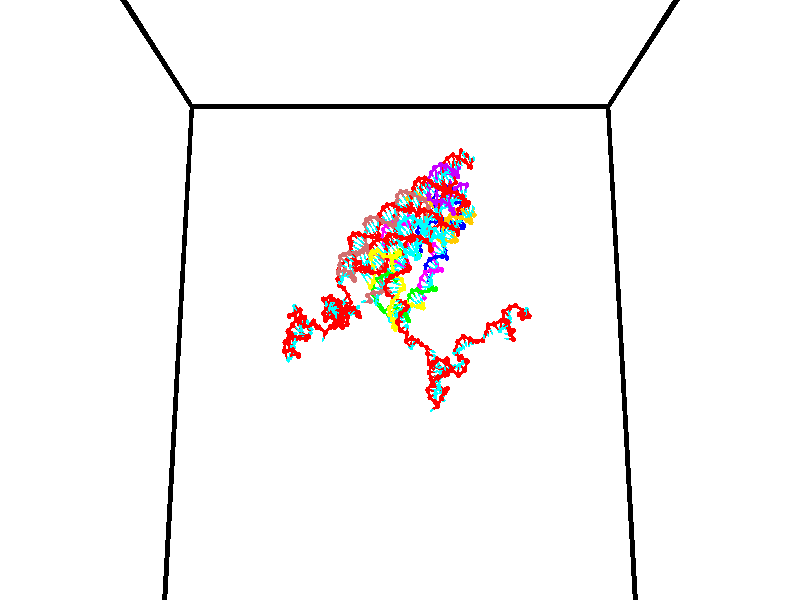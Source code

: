 // switches for output
#declare DRAW_BASES = 1; // possible values are 0, 1; only relevant for DNA ribbons
#declare DRAW_BASES_TYPE = 3; // possible values are 1, 2, 3; only relevant for DNA ribbons
#declare DRAW_FOG = 0; // set to 1 to enable fog

#include "colors.inc"

#include "transforms.inc"
background { rgb <1, 1, 1>}

#default {
   normal{
       ripples 0.25
       frequency 0.20
       turbulence 0.2
       lambda 5
   }
	finish {
		phong 0.1
		phong_size 40.
	}
}

// original window dimensions: 1024x640


// camera settings

camera {
	sky <0, 0.179814, -0.983701>
	up <0, 0.179814, -0.983701>
	right 1.6 * <1, 0, 0>
	location <35, 94.9851, 44.8844>
	look_at <35, 29.7336, 32.9568>
	direction <0, -65.2515, -11.9276>
	angle 67.0682
}


# declare cpy_camera_pos = <35, 94.9851, 44.8844>;
# if (DRAW_FOG = 1)
fog {
	fog_type 2
	up vnormalize(cpy_camera_pos)
	color rgbt<1,1,1,0.3>
	distance 1e-5
	fog_alt 3e-3
	fog_offset 56
}
# end


// LIGHTS

# declare lum = 6;
global_settings {
	ambient_light rgb lum * <0.05, 0.05, 0.05>
	max_trace_level 15
}# declare cpy_direct_light_amount = 0.25;
light_source
{	1000 * <-1, -1.16352, -0.803886>,
	rgb lum * cpy_direct_light_amount
	parallel
}

light_source
{	1000 * <1, 1.16352, 0.803886>,
	rgb lum * cpy_direct_light_amount
	parallel
}

// strand 0

// nucleotide -1

// particle -1
sphere {
	<23.914484, 35.304581, 35.336037> 0.250000
	pigment { color rgbt <1,0,0,0> }
	no_shadow
}
cylinder {
	<24.182625, 35.088024, 35.133049>,  <24.343510, 34.958092, 35.011257>, 0.100000
	pigment { color rgbt <1,0,0,0> }
	no_shadow
}
cylinder {
	<24.182625, 35.088024, 35.133049>,  <23.914484, 35.304581, 35.336037>, 0.100000
	pigment { color rgbt <1,0,0,0> }
	no_shadow
}

// particle -1
sphere {
	<24.182625, 35.088024, 35.133049> 0.100000
	pigment { color rgbt <1,0,0,0> }
	no_shadow
}
sphere {
	0, 1
	scale<0.080000,0.200000,0.300000>
	matrix <0.216946, 0.796991, -0.563684,
		0.709620, 0.267775, 0.651718,
		0.670354, -0.541389, -0.507468,
		24.383730, 34.925606, 34.980808>
	pigment { color rgbt <0,1,1,0> }
	no_shadow
}
cylinder {
	<24.482828, 35.732357, 35.283108>,  <23.914484, 35.304581, 35.336037>, 0.130000
	pigment { color rgbt <1,0,0,0> }
	no_shadow
}

// nucleotide -1

// particle -1
sphere {
	<24.482828, 35.732357, 35.283108> 0.250000
	pigment { color rgbt <1,0,0,0> }
	no_shadow
}
cylinder {
	<24.469069, 35.458546, 34.991837>,  <24.460814, 35.294258, 34.817074>, 0.100000
	pigment { color rgbt <1,0,0,0> }
	no_shadow
}
cylinder {
	<24.469069, 35.458546, 34.991837>,  <24.482828, 35.732357, 35.283108>, 0.100000
	pigment { color rgbt <1,0,0,0> }
	no_shadow
}

// particle -1
sphere {
	<24.469069, 35.458546, 34.991837> 0.100000
	pigment { color rgbt <1,0,0,0> }
	no_shadow
}
sphere {
	0, 1
	scale<0.080000,0.200000,0.300000>
	matrix <-0.084934, 0.727974, -0.680323,
		0.995793, 0.038445, -0.083181,
		-0.034399, -0.684526, -0.728177,
		24.458750, 35.253189, 34.773384>
	pigment { color rgbt <0,1,1,0> }
	no_shadow
}
cylinder {
	<25.039310, 35.699451, 34.891502>,  <24.482828, 35.732357, 35.283108>, 0.130000
	pigment { color rgbt <1,0,0,0> }
	no_shadow
}

// nucleotide -1

// particle -1
sphere {
	<25.039310, 35.699451, 34.891502> 0.250000
	pigment { color rgbt <1,0,0,0> }
	no_shadow
}
cylinder {
	<24.715782, 35.581512, 34.687984>,  <24.521666, 35.510750, 34.565872>, 0.100000
	pigment { color rgbt <1,0,0,0> }
	no_shadow
}
cylinder {
	<24.715782, 35.581512, 34.687984>,  <25.039310, 35.699451, 34.891502>, 0.100000
	pigment { color rgbt <1,0,0,0> }
	no_shadow
}

// particle -1
sphere {
	<24.715782, 35.581512, 34.687984> 0.100000
	pigment { color rgbt <1,0,0,0> }
	no_shadow
}
sphere {
	0, 1
	scale<0.080000,0.200000,0.300000>
	matrix <0.078307, 0.803511, -0.590118,
		0.582821, -0.517141, -0.626806,
		-0.808819, -0.294850, -0.508798,
		24.473137, 35.493057, 34.535343>
	pigment { color rgbt <0,1,1,0> }
	no_shadow
}
cylinder {
	<25.062988, 35.149189, 35.366024>,  <25.039310, 35.699451, 34.891502>, 0.130000
	pigment { color rgbt <1,0,0,0> }
	no_shadow
}

// nucleotide -1

// particle -1
sphere {
	<25.062988, 35.149189, 35.366024> 0.250000
	pigment { color rgbt <1,0,0,0> }
	no_shadow
}
cylinder {
	<25.401154, 35.186775, 35.576336>,  <25.604053, 35.209328, 35.702522>, 0.100000
	pigment { color rgbt <1,0,0,0> }
	no_shadow
}
cylinder {
	<25.401154, 35.186775, 35.576336>,  <25.062988, 35.149189, 35.366024>, 0.100000
	pigment { color rgbt <1,0,0,0> }
	no_shadow
}

// particle -1
sphere {
	<25.401154, 35.186775, 35.576336> 0.100000
	pigment { color rgbt <1,0,0,0> }
	no_shadow
}
sphere {
	0, 1
	scale<0.080000,0.200000,0.300000>
	matrix <-0.375237, 0.805030, 0.459482,
		-0.380094, -0.585745, 0.715843,
		0.845414, 0.093964, 0.525780,
		25.654778, 35.214966, 35.734070>
	pigment { color rgbt <0,1,1,0> }
	no_shadow
}
cylinder {
	<24.940063, 34.967037, 36.015903>,  <25.062988, 35.149189, 35.366024>, 0.130000
	pigment { color rgbt <1,0,0,0> }
	no_shadow
}

// nucleotide -1

// particle -1
sphere {
	<24.940063, 34.967037, 36.015903> 0.250000
	pigment { color rgbt <1,0,0,0> }
	no_shadow
}
cylinder {
	<25.237059, 35.234951, 36.011890>,  <25.415257, 35.395699, 36.009483>, 0.100000
	pigment { color rgbt <1,0,0,0> }
	no_shadow
}
cylinder {
	<25.237059, 35.234951, 36.011890>,  <24.940063, 34.967037, 36.015903>, 0.100000
	pigment { color rgbt <1,0,0,0> }
	no_shadow
}

// particle -1
sphere {
	<25.237059, 35.234951, 36.011890> 0.100000
	pigment { color rgbt <1,0,0,0> }
	no_shadow
}
sphere {
	0, 1
	scale<0.080000,0.200000,0.300000>
	matrix <-0.552422, 0.620715, 0.556365,
		0.378871, -0.407554, 0.830877,
		0.742487, 0.669785, -0.010029,
		25.459805, 35.435886, 36.008881>
	pigment { color rgbt <0,1,1,0> }
	no_shadow
}
cylinder {
	<25.101257, 35.109482, 36.719761>,  <24.940063, 34.967037, 36.015903>, 0.130000
	pigment { color rgbt <1,0,0,0> }
	no_shadow
}

// nucleotide -1

// particle -1
sphere {
	<25.101257, 35.109482, 36.719761> 0.250000
	pigment { color rgbt <1,0,0,0> }
	no_shadow
}
cylinder {
	<25.212784, 35.425957, 36.502033>,  <25.279699, 35.615841, 36.371395>, 0.100000
	pigment { color rgbt <1,0,0,0> }
	no_shadow
}
cylinder {
	<25.212784, 35.425957, 36.502033>,  <25.101257, 35.109482, 36.719761>, 0.100000
	pigment { color rgbt <1,0,0,0> }
	no_shadow
}

// particle -1
sphere {
	<25.212784, 35.425957, 36.502033> 0.100000
	pigment { color rgbt <1,0,0,0> }
	no_shadow
}
sphere {
	0, 1
	scale<0.080000,0.200000,0.300000>
	matrix <-0.434004, 0.609427, 0.663506,
		0.856681, 0.051242, 0.513296,
		0.278817, 0.791185, -0.544323,
		25.296429, 35.663311, 36.338737>
	pigment { color rgbt <0,1,1,0> }
	no_shadow
}
cylinder {
	<25.678822, 35.370342, 37.073174>,  <25.101257, 35.109482, 36.719761>, 0.130000
	pigment { color rgbt <1,0,0,0> }
	no_shadow
}

// nucleotide -1

// particle -1
sphere {
	<25.678822, 35.370342, 37.073174> 0.250000
	pigment { color rgbt <1,0,0,0> }
	no_shadow
}
cylinder {
	<25.459879, 35.623306, 36.853916>,  <25.328514, 35.775085, 36.722363>, 0.100000
	pigment { color rgbt <1,0,0,0> }
	no_shadow
}
cylinder {
	<25.459879, 35.623306, 36.853916>,  <25.678822, 35.370342, 37.073174>, 0.100000
	pigment { color rgbt <1,0,0,0> }
	no_shadow
}

// particle -1
sphere {
	<25.459879, 35.623306, 36.853916> 0.100000
	pigment { color rgbt <1,0,0,0> }
	no_shadow
}
sphere {
	0, 1
	scale<0.080000,0.200000,0.300000>
	matrix <-0.130368, 0.582544, 0.802276,
		0.826683, 0.510591, -0.236413,
		-0.547356, 0.632407, -0.548144,
		25.295671, 35.813030, 36.689472>
	pigment { color rgbt <0,1,1,0> }
	no_shadow
}
cylinder {
	<26.035793, 36.017567, 37.119984>,  <25.678822, 35.370342, 37.073174>, 0.130000
	pigment { color rgbt <1,0,0,0> }
	no_shadow
}

// nucleotide -1

// particle -1
sphere {
	<26.035793, 36.017567, 37.119984> 0.250000
	pigment { color rgbt <1,0,0,0> }
	no_shadow
}
cylinder {
	<25.640554, 36.038200, 37.062019>,  <25.403410, 36.050579, 37.027241>, 0.100000
	pigment { color rgbt <1,0,0,0> }
	no_shadow
}
cylinder {
	<25.640554, 36.038200, 37.062019>,  <26.035793, 36.017567, 37.119984>, 0.100000
	pigment { color rgbt <1,0,0,0> }
	no_shadow
}

// particle -1
sphere {
	<25.640554, 36.038200, 37.062019> 0.100000
	pigment { color rgbt <1,0,0,0> }
	no_shadow
}
sphere {
	0, 1
	scale<0.080000,0.200000,0.300000>
	matrix <-0.086450, 0.592992, 0.800554,
		0.127227, 0.803554, -0.581476,
		-0.988099, 0.051583, -0.144912,
		25.344124, 36.053677, 37.018547>
	pigment { color rgbt <0,1,1,0> }
	no_shadow
}
cylinder {
	<25.844669, 36.593727, 37.458199>,  <26.035793, 36.017567, 37.119984>, 0.130000
	pigment { color rgbt <1,0,0,0> }
	no_shadow
}

// nucleotide -1

// particle -1
sphere {
	<25.844669, 36.593727, 37.458199> 0.250000
	pigment { color rgbt <1,0,0,0> }
	no_shadow
}
cylinder {
	<25.463926, 36.487156, 37.397560>,  <25.235479, 36.423214, 37.361179>, 0.100000
	pigment { color rgbt <1,0,0,0> }
	no_shadow
}
cylinder {
	<25.463926, 36.487156, 37.397560>,  <25.844669, 36.593727, 37.458199>, 0.100000
	pigment { color rgbt <1,0,0,0> }
	no_shadow
}

// particle -1
sphere {
	<25.463926, 36.487156, 37.397560> 0.100000
	pigment { color rgbt <1,0,0,0> }
	no_shadow
}
sphere {
	0, 1
	scale<0.080000,0.200000,0.300000>
	matrix <-0.298514, 0.693264, 0.655953,
		-0.069670, 0.669628, -0.739422,
		-0.951859, -0.266428, -0.151594,
		25.178370, 36.407227, 37.352081>
	pigment { color rgbt <0,1,1,0> }
	no_shadow
}
cylinder {
	<25.347200, 37.261002, 37.411331>,  <25.844669, 36.593727, 37.458199>, 0.130000
	pigment { color rgbt <1,0,0,0> }
	no_shadow
}

// nucleotide -1

// particle -1
sphere {
	<25.347200, 37.261002, 37.411331> 0.250000
	pigment { color rgbt <1,0,0,0> }
	no_shadow
}
cylinder {
	<25.112030, 36.948139, 37.493866>,  <24.970928, 36.760422, 37.543388>, 0.100000
	pigment { color rgbt <1,0,0,0> }
	no_shadow
}
cylinder {
	<25.112030, 36.948139, 37.493866>,  <25.347200, 37.261002, 37.411331>, 0.100000
	pigment { color rgbt <1,0,0,0> }
	no_shadow
}

// particle -1
sphere {
	<25.112030, 36.948139, 37.493866> 0.100000
	pigment { color rgbt <1,0,0,0> }
	no_shadow
}
sphere {
	0, 1
	scale<0.080000,0.200000,0.300000>
	matrix <-0.603947, 0.594128, 0.531280,
		-0.538134, 0.187738, -0.821685,
		-0.587928, -0.782154, 0.206336,
		24.935652, 36.713493, 37.555767>
	pigment { color rgbt <0,1,1,0> }
	no_shadow
}
cylinder {
	<24.638645, 37.492546, 37.287144>,  <25.347200, 37.261002, 37.411331>, 0.130000
	pigment { color rgbt <1,0,0,0> }
	no_shadow
}

// nucleotide -1

// particle -1
sphere {
	<24.638645, 37.492546, 37.287144> 0.250000
	pigment { color rgbt <1,0,0,0> }
	no_shadow
}
cylinder {
	<24.675274, 37.194660, 37.551575>,  <24.697252, 37.015930, 37.710232>, 0.100000
	pigment { color rgbt <1,0,0,0> }
	no_shadow
}
cylinder {
	<24.675274, 37.194660, 37.551575>,  <24.638645, 37.492546, 37.287144>, 0.100000
	pigment { color rgbt <1,0,0,0> }
	no_shadow
}

// particle -1
sphere {
	<24.675274, 37.194660, 37.551575> 0.100000
	pigment { color rgbt <1,0,0,0> }
	no_shadow
}
sphere {
	0, 1
	scale<0.080000,0.200000,0.300000>
	matrix <-0.502260, 0.538694, 0.676420,
		-0.859854, -0.393974, -0.324707,
		0.091574, -0.744710, 0.661076,
		24.702745, 36.971249, 37.749897>
	pigment { color rgbt <0,1,1,0> }
	no_shadow
}
cylinder {
	<23.970930, 37.405773, 37.802666>,  <24.638645, 37.492546, 37.287144>, 0.130000
	pigment { color rgbt <1,0,0,0> }
	no_shadow
}

// nucleotide -1

// particle -1
sphere {
	<23.970930, 37.405773, 37.802666> 0.250000
	pigment { color rgbt <1,0,0,0> }
	no_shadow
}
cylinder {
	<24.291960, 37.261929, 37.993057>,  <24.484577, 37.175621, 38.107292>, 0.100000
	pigment { color rgbt <1,0,0,0> }
	no_shadow
}
cylinder {
	<24.291960, 37.261929, 37.993057>,  <23.970930, 37.405773, 37.802666>, 0.100000
	pigment { color rgbt <1,0,0,0> }
	no_shadow
}

// particle -1
sphere {
	<24.291960, 37.261929, 37.993057> 0.100000
	pigment { color rgbt <1,0,0,0> }
	no_shadow
}
sphere {
	0, 1
	scale<0.080000,0.200000,0.300000>
	matrix <-0.298636, 0.448512, 0.842409,
		-0.516424, -0.818239, 0.252570,
		0.802572, -0.359614, 0.475978,
		24.532732, 37.154045, 38.135849>
	pigment { color rgbt <0,1,1,0> }
	no_shadow
}
cylinder {
	<23.988571, 37.614964, 38.539494>,  <23.970930, 37.405773, 37.802666>, 0.130000
	pigment { color rgbt <1,0,0,0> }
	no_shadow
}

// nucleotide -1

// particle -1
sphere {
	<23.988571, 37.614964, 38.539494> 0.250000
	pigment { color rgbt <1,0,0,0> }
	no_shadow
}
cylinder {
	<24.151268, 37.543873, 38.897930>,  <24.248886, 37.501217, 39.112991>, 0.100000
	pigment { color rgbt <1,0,0,0> }
	no_shadow
}
cylinder {
	<24.151268, 37.543873, 38.897930>,  <23.988571, 37.614964, 38.539494>, 0.100000
	pigment { color rgbt <1,0,0,0> }
	no_shadow
}

// particle -1
sphere {
	<24.151268, 37.543873, 38.897930> 0.100000
	pigment { color rgbt <1,0,0,0> }
	no_shadow
}
sphere {
	0, 1
	scale<0.080000,0.200000,0.300000>
	matrix <0.440812, -0.820961, -0.362915,
		0.800153, 0.542619, -0.255576,
		0.406743, -0.177727, 0.896088,
		24.273291, 37.490555, 39.166756>
	pigment { color rgbt <0,1,1,0> }
	no_shadow
}
cylinder {
	<24.769402, 37.635864, 38.479649>,  <23.988571, 37.614964, 38.539494>, 0.130000
	pigment { color rgbt <1,0,0,0> }
	no_shadow
}

// nucleotide -1

// particle -1
sphere {
	<24.769402, 37.635864, 38.479649> 0.250000
	pigment { color rgbt <1,0,0,0> }
	no_shadow
}
cylinder {
	<24.619118, 37.392742, 38.759483>,  <24.528948, 37.246868, 38.927383>, 0.100000
	pigment { color rgbt <1,0,0,0> }
	no_shadow
}
cylinder {
	<24.619118, 37.392742, 38.759483>,  <24.769402, 37.635864, 38.479649>, 0.100000
	pigment { color rgbt <1,0,0,0> }
	no_shadow
}

// particle -1
sphere {
	<24.619118, 37.392742, 38.759483> 0.100000
	pigment { color rgbt <1,0,0,0> }
	no_shadow
}
sphere {
	0, 1
	scale<0.080000,0.200000,0.300000>
	matrix <0.270070, -0.793934, -0.544730,
		0.886512, -0.015725, 0.462439,
		-0.375712, -0.607801, 0.699585,
		24.506405, 37.210403, 38.969360>
	pigment { color rgbt <0,1,1,0> }
	no_shadow
}
cylinder {
	<25.242146, 37.089737, 38.785248>,  <24.769402, 37.635864, 38.479649>, 0.130000
	pigment { color rgbt <1,0,0,0> }
	no_shadow
}

// nucleotide -1

// particle -1
sphere {
	<25.242146, 37.089737, 38.785248> 0.250000
	pigment { color rgbt <1,0,0,0> }
	no_shadow
}
cylinder {
	<24.852573, 37.002419, 38.760582>,  <24.618830, 36.950027, 38.745785>, 0.100000
	pigment { color rgbt <1,0,0,0> }
	no_shadow
}
cylinder {
	<24.852573, 37.002419, 38.760582>,  <25.242146, 37.089737, 38.785248>, 0.100000
	pigment { color rgbt <1,0,0,0> }
	no_shadow
}

// particle -1
sphere {
	<24.852573, 37.002419, 38.760582> 0.100000
	pigment { color rgbt <1,0,0,0> }
	no_shadow
}
sphere {
	0, 1
	scale<0.080000,0.200000,0.300000>
	matrix <0.185538, -0.610214, -0.770204,
		0.130508, -0.761567, 0.634810,
		-0.973932, -0.218299, -0.061661,
		24.560394, 36.936928, 38.742085>
	pigment { color rgbt <0,1,1,0> }
	no_shadow
}
cylinder {
	<25.113565, 36.329952, 38.756245>,  <25.242146, 37.089737, 38.785248>, 0.130000
	pigment { color rgbt <1,0,0,0> }
	no_shadow
}

// nucleotide -1

// particle -1
sphere {
	<25.113565, 36.329952, 38.756245> 0.250000
	pigment { color rgbt <1,0,0,0> }
	no_shadow
}
cylinder {
	<24.839039, 36.548161, 38.563839>,  <24.674322, 36.679085, 38.448395>, 0.100000
	pigment { color rgbt <1,0,0,0> }
	no_shadow
}
cylinder {
	<24.839039, 36.548161, 38.563839>,  <25.113565, 36.329952, 38.756245>, 0.100000
	pigment { color rgbt <1,0,0,0> }
	no_shadow
}

// particle -1
sphere {
	<24.839039, 36.548161, 38.563839> 0.100000
	pigment { color rgbt <1,0,0,0> }
	no_shadow
}
sphere {
	0, 1
	scale<0.080000,0.200000,0.300000>
	matrix <0.131258, -0.557599, -0.819667,
		-0.715362, -0.625688, 0.311084,
		-0.686316, 0.545526, -0.481012,
		24.633144, 36.711819, 38.419537>
	pigment { color rgbt <0,1,1,0> }
	no_shadow
}
cylinder {
	<24.619122, 35.905331, 38.477505>,  <25.113565, 36.329952, 38.756245>, 0.130000
	pigment { color rgbt <1,0,0,0> }
	no_shadow
}

// nucleotide -1

// particle -1
sphere {
	<24.619122, 35.905331, 38.477505> 0.250000
	pigment { color rgbt <1,0,0,0> }
	no_shadow
}
cylinder {
	<24.637173, 36.238689, 38.257175>,  <24.648003, 36.438705, 38.124977>, 0.100000
	pigment { color rgbt <1,0,0,0> }
	no_shadow
}
cylinder {
	<24.637173, 36.238689, 38.257175>,  <24.619122, 35.905331, 38.477505>, 0.100000
	pigment { color rgbt <1,0,0,0> }
	no_shadow
}

// particle -1
sphere {
	<24.637173, 36.238689, 38.257175> 0.100000
	pigment { color rgbt <1,0,0,0> }
	no_shadow
}
sphere {
	0, 1
	scale<0.080000,0.200000,0.300000>
	matrix <0.063716, -0.552668, -0.830962,
		-0.996947, 0.002404, -0.078042,
		0.045129, 0.833398, -0.550827,
		24.650711, 36.488708, 38.091927>
	pigment { color rgbt <0,1,1,0> }
	no_shadow
}
cylinder {
	<24.188234, 35.759163, 37.957146>,  <24.619122, 35.905331, 38.477505>, 0.130000
	pigment { color rgbt <1,0,0,0> }
	no_shadow
}

// nucleotide -1

// particle -1
sphere {
	<24.188234, 35.759163, 37.957146> 0.250000
	pigment { color rgbt <1,0,0,0> }
	no_shadow
}
cylinder {
	<24.443317, 36.041874, 37.834644>,  <24.596367, 36.211502, 37.761143>, 0.100000
	pigment { color rgbt <1,0,0,0> }
	no_shadow
}
cylinder {
	<24.443317, 36.041874, 37.834644>,  <24.188234, 35.759163, 37.957146>, 0.100000
	pigment { color rgbt <1,0,0,0> }
	no_shadow
}

// particle -1
sphere {
	<24.443317, 36.041874, 37.834644> 0.100000
	pigment { color rgbt <1,0,0,0> }
	no_shadow
}
sphere {
	0, 1
	scale<0.080000,0.200000,0.300000>
	matrix <0.094301, -0.466228, -0.879624,
		-0.764484, 0.532064, -0.363967,
		0.637708, 0.706781, -0.306250,
		24.634630, 36.253910, 37.742771>
	pigment { color rgbt <0,1,1,0> }
	no_shadow
}
cylinder {
	<24.027151, 35.843124, 37.290131>,  <24.188234, 35.759163, 37.957146>, 0.130000
	pigment { color rgbt <1,0,0,0> }
	no_shadow
}

// nucleotide -1

// particle -1
sphere {
	<24.027151, 35.843124, 37.290131> 0.250000
	pigment { color rgbt <1,0,0,0> }
	no_shadow
}
cylinder {
	<24.389877, 36.010406, 37.311264>,  <24.607513, 36.110775, 37.323944>, 0.100000
	pigment { color rgbt <1,0,0,0> }
	no_shadow
}
cylinder {
	<24.389877, 36.010406, 37.311264>,  <24.027151, 35.843124, 37.290131>, 0.100000
	pigment { color rgbt <1,0,0,0> }
	no_shadow
}

// particle -1
sphere {
	<24.389877, 36.010406, 37.311264> 0.100000
	pigment { color rgbt <1,0,0,0> }
	no_shadow
}
sphere {
	0, 1
	scale<0.080000,0.200000,0.300000>
	matrix <0.194715, -0.304421, -0.932424,
		-0.373865, 0.855821, -0.357484,
		0.906814, 0.418208, 0.052829,
		24.661921, 36.135868, 37.327114>
	pigment { color rgbt <0,1,1,0> }
	no_shadow
}
cylinder {
	<24.039394, 36.407890, 36.776234>,  <24.027151, 35.843124, 37.290131>, 0.130000
	pigment { color rgbt <1,0,0,0> }
	no_shadow
}

// nucleotide -1

// particle -1
sphere {
	<24.039394, 36.407890, 36.776234> 0.250000
	pigment { color rgbt <1,0,0,0> }
	no_shadow
}
cylinder {
	<24.398891, 36.246902, 36.845829>,  <24.614590, 36.150311, 36.887589>, 0.100000
	pigment { color rgbt <1,0,0,0> }
	no_shadow
}
cylinder {
	<24.398891, 36.246902, 36.845829>,  <24.039394, 36.407890, 36.776234>, 0.100000
	pigment { color rgbt <1,0,0,0> }
	no_shadow
}

// particle -1
sphere {
	<24.398891, 36.246902, 36.845829> 0.100000
	pigment { color rgbt <1,0,0,0> }
	no_shadow
}
sphere {
	0, 1
	scale<0.080000,0.200000,0.300000>
	matrix <0.062518, -0.275133, -0.959371,
		0.433993, 0.873107, -0.222112,
		0.898745, -0.402474, 0.173990,
		24.668514, 36.126160, 36.898026>
	pigment { color rgbt <0,1,1,0> }
	no_shadow
}
cylinder {
	<24.407513, 36.237946, 36.219608>,  <24.039394, 36.407890, 36.776234>, 0.130000
	pigment { color rgbt <1,0,0,0> }
	no_shadow
}

// nucleotide -1

// particle -1
sphere {
	<24.407513, 36.237946, 36.219608> 0.250000
	pigment { color rgbt <1,0,0,0> }
	no_shadow
}
cylinder {
	<24.726778, 36.302219, 36.451855>,  <24.918337, 36.340782, 36.591202>, 0.100000
	pigment { color rgbt <1,0,0,0> }
	no_shadow
}
cylinder {
	<24.726778, 36.302219, 36.451855>,  <24.407513, 36.237946, 36.219608>, 0.100000
	pigment { color rgbt <1,0,0,0> }
	no_shadow
}

// particle -1
sphere {
	<24.726778, 36.302219, 36.451855> 0.100000
	pigment { color rgbt <1,0,0,0> }
	no_shadow
}
sphere {
	0, 1
	scale<0.080000,0.200000,0.300000>
	matrix <0.601528, -0.265632, -0.753395,
		0.033176, 0.950590, -0.308671,
		0.798163, 0.160680, 0.580619,
		24.966227, 36.350422, 36.626041>
	pigment { color rgbt <0,1,1,0> }
	no_shadow
}
cylinder {
	<24.891581, 36.726521, 35.852409>,  <24.407513, 36.237946, 36.219608>, 0.130000
	pigment { color rgbt <1,0,0,0> }
	no_shadow
}

// nucleotide -1

// particle -1
sphere {
	<24.891581, 36.726521, 35.852409> 0.250000
	pigment { color rgbt <1,0,0,0> }
	no_shadow
}
cylinder {
	<25.041752, 36.472950, 36.122871>,  <25.131855, 36.320808, 36.285149>, 0.100000
	pigment { color rgbt <1,0,0,0> }
	no_shadow
}
cylinder {
	<25.041752, 36.472950, 36.122871>,  <24.891581, 36.726521, 35.852409>, 0.100000
	pigment { color rgbt <1,0,0,0> }
	no_shadow
}

// particle -1
sphere {
	<25.041752, 36.472950, 36.122871> 0.100000
	pigment { color rgbt <1,0,0,0> }
	no_shadow
}
sphere {
	0, 1
	scale<0.080000,0.200000,0.300000>
	matrix <0.521556, -0.458561, -0.719515,
		0.766180, 0.622780, 0.158472,
		0.375430, -0.633930, 0.676155,
		25.154381, 36.282772, 36.325718>
	pigment { color rgbt <0,1,1,0> }
	no_shadow
}
cylinder {
	<25.693178, 36.696289, 35.696793>,  <24.891581, 36.726521, 35.852409>, 0.130000
	pigment { color rgbt <1,0,0,0> }
	no_shadow
}

// nucleotide -1

// particle -1
sphere {
	<25.693178, 36.696289, 35.696793> 0.250000
	pigment { color rgbt <1,0,0,0> }
	no_shadow
}
cylinder {
	<25.573439, 36.370785, 35.896065>,  <25.501595, 36.175480, 36.015629>, 0.100000
	pigment { color rgbt <1,0,0,0> }
	no_shadow
}
cylinder {
	<25.573439, 36.370785, 35.896065>,  <25.693178, 36.696289, 35.696793>, 0.100000
	pigment { color rgbt <1,0,0,0> }
	no_shadow
}

// particle -1
sphere {
	<25.573439, 36.370785, 35.896065> 0.100000
	pigment { color rgbt <1,0,0,0> }
	no_shadow
}
sphere {
	0, 1
	scale<0.080000,0.200000,0.300000>
	matrix <0.725060, -0.533403, -0.435625,
		0.620225, 0.230805, 0.749700,
		-0.299348, -0.813763, 0.498177,
		25.483635, 36.126656, 36.045517>
	pigment { color rgbt <0,1,1,0> }
	no_shadow
}
cylinder {
	<25.729948, 37.132965, 36.423115>,  <25.693178, 36.696289, 35.696793>, 0.130000
	pigment { color rgbt <1,0,0,0> }
	no_shadow
}

// nucleotide -1

// particle -1
sphere {
	<25.729948, 37.132965, 36.423115> 0.250000
	pigment { color rgbt <1,0,0,0> }
	no_shadow
}
cylinder {
	<26.100723, 37.186184, 36.563446>,  <26.323189, 37.218117, 36.647644>, 0.100000
	pigment { color rgbt <1,0,0,0> }
	no_shadow
}
cylinder {
	<26.100723, 37.186184, 36.563446>,  <25.729948, 37.132965, 36.423115>, 0.100000
	pigment { color rgbt <1,0,0,0> }
	no_shadow
}

// particle -1
sphere {
	<26.100723, 37.186184, 36.563446> 0.100000
	pigment { color rgbt <1,0,0,0> }
	no_shadow
}
sphere {
	0, 1
	scale<0.080000,0.200000,0.300000>
	matrix <-0.153941, -0.717839, 0.678976,
		0.342177, -0.683377, -0.644912,
		0.926940, 0.133052, 0.350828,
		26.378805, 37.226101, 36.668694>
	pigment { color rgbt <0,1,1,0> }
	no_shadow
}
cylinder {
	<26.150162, 36.467064, 36.493042>,  <25.729948, 37.132965, 36.423115>, 0.130000
	pigment { color rgbt <1,0,0,0> }
	no_shadow
}

// nucleotide -1

// particle -1
sphere {
	<26.150162, 36.467064, 36.493042> 0.250000
	pigment { color rgbt <1,0,0,0> }
	no_shadow
}
cylinder {
	<26.253105, 36.754051, 36.751965>,  <26.314871, 36.926243, 36.907318>, 0.100000
	pigment { color rgbt <1,0,0,0> }
	no_shadow
}
cylinder {
	<26.253105, 36.754051, 36.751965>,  <26.150162, 36.467064, 36.493042>, 0.100000
	pigment { color rgbt <1,0,0,0> }
	no_shadow
}

// particle -1
sphere {
	<26.253105, 36.754051, 36.751965> 0.100000
	pigment { color rgbt <1,0,0,0> }
	no_shadow
}
sphere {
	0, 1
	scale<0.080000,0.200000,0.300000>
	matrix <-0.137686, -0.635806, 0.759469,
		0.956457, -0.284580, -0.064844,
		0.257358, 0.717471, 0.647304,
		26.330313, 36.969292, 36.946156>
	pigment { color rgbt <0,1,1,0> }
	no_shadow
}
cylinder {
	<26.472872, 36.095215, 35.913170>,  <26.150162, 36.467064, 36.493042>, 0.130000
	pigment { color rgbt <1,0,0,0> }
	no_shadow
}

// nucleotide -1

// particle -1
sphere {
	<26.472872, 36.095215, 35.913170> 0.250000
	pigment { color rgbt <1,0,0,0> }
	no_shadow
}
cylinder {
	<26.184446, 35.850208, 36.042717>,  <26.011391, 35.703205, 36.120445>, 0.100000
	pigment { color rgbt <1,0,0,0> }
	no_shadow
}
cylinder {
	<26.184446, 35.850208, 36.042717>,  <26.472872, 36.095215, 35.913170>, 0.100000
	pigment { color rgbt <1,0,0,0> }
	no_shadow
}

// particle -1
sphere {
	<26.184446, 35.850208, 36.042717> 0.100000
	pigment { color rgbt <1,0,0,0> }
	no_shadow
}
sphere {
	0, 1
	scale<0.080000,0.200000,0.300000>
	matrix <0.493719, -0.782169, -0.380069,
		0.486117, -0.114155, 0.866405,
		-0.721062, -0.612519, 0.323865,
		25.968128, 35.666454, 36.139877>
	pigment { color rgbt <0,1,1,0> }
	no_shadow
}
cylinder {
	<26.746122, 35.534367, 36.319836>,  <26.472872, 36.095215, 35.913170>, 0.130000
	pigment { color rgbt <1,0,0,0> }
	no_shadow
}

// nucleotide -1

// particle -1
sphere {
	<26.746122, 35.534367, 36.319836> 0.250000
	pigment { color rgbt <1,0,0,0> }
	no_shadow
}
cylinder {
	<26.410625, 35.417793, 36.135845>,  <26.209328, 35.347851, 36.025452>, 0.100000
	pigment { color rgbt <1,0,0,0> }
	no_shadow
}
cylinder {
	<26.410625, 35.417793, 36.135845>,  <26.746122, 35.534367, 36.319836>, 0.100000
	pigment { color rgbt <1,0,0,0> }
	no_shadow
}

// particle -1
sphere {
	<26.410625, 35.417793, 36.135845> 0.100000
	pigment { color rgbt <1,0,0,0> }
	no_shadow
}
sphere {
	0, 1
	scale<0.080000,0.200000,0.300000>
	matrix <0.512510, -0.707895, -0.486023,
		-0.183975, -0.643392, 0.743101,
		-0.838741, -0.291430, -0.459980,
		26.159002, 35.330364, 35.997852>
	pigment { color rgbt <0,1,1,0> }
	no_shadow
}
cylinder {
	<26.854654, 34.792675, 36.217957>,  <26.746122, 35.534367, 36.319836>, 0.130000
	pigment { color rgbt <1,0,0,0> }
	no_shadow
}

// nucleotide -1

// particle -1
sphere {
	<26.854654, 34.792675, 36.217957> 0.250000
	pigment { color rgbt <1,0,0,0> }
	no_shadow
}
cylinder {
	<26.580530, 34.918602, 35.955280>,  <26.416056, 34.994156, 35.797672>, 0.100000
	pigment { color rgbt <1,0,0,0> }
	no_shadow
}
cylinder {
	<26.580530, 34.918602, 35.955280>,  <26.854654, 34.792675, 36.217957>, 0.100000
	pigment { color rgbt <1,0,0,0> }
	no_shadow
}

// particle -1
sphere {
	<26.580530, 34.918602, 35.955280> 0.100000
	pigment { color rgbt <1,0,0,0> }
	no_shadow
}
sphere {
	0, 1
	scale<0.080000,0.200000,0.300000>
	matrix <0.334060, -0.665376, -0.667592,
		-0.647111, -0.676883, 0.350824,
		-0.685312, 0.314810, -0.656691,
		26.374937, 35.013046, 35.758274>
	pigment { color rgbt <0,1,1,0> }
	no_shadow
}
cylinder {
	<27.486063, 34.897671, 36.679333>,  <26.854654, 34.792675, 36.217957>, 0.130000
	pigment { color rgbt <1,0,0,0> }
	no_shadow
}

// nucleotide -1

// particle -1
sphere {
	<27.486063, 34.897671, 36.679333> 0.250000
	pigment { color rgbt <1,0,0,0> }
	no_shadow
}
cylinder {
	<27.364943, 34.618202, 36.938614>,  <27.292271, 34.450520, 37.094185>, 0.100000
	pigment { color rgbt <1,0,0,0> }
	no_shadow
}
cylinder {
	<27.364943, 34.618202, 36.938614>,  <27.486063, 34.897671, 36.679333>, 0.100000
	pigment { color rgbt <1,0,0,0> }
	no_shadow
}

// particle -1
sphere {
	<27.364943, 34.618202, 36.938614> 0.100000
	pigment { color rgbt <1,0,0,0> }
	no_shadow
}
sphere {
	0, 1
	scale<0.080000,0.200000,0.300000>
	matrix <-0.812129, -0.166775, -0.559135,
		0.498756, -0.695732, -0.516912,
		-0.302801, -0.698672, 0.648205,
		27.274103, 34.408600, 37.133076>
	pigment { color rgbt <0,1,1,0> }
	no_shadow
}
cylinder {
	<28.014793, 34.805031, 36.170887>,  <27.486063, 34.897671, 36.679333>, 0.130000
	pigment { color rgbt <1,0,0,0> }
	no_shadow
}

// nucleotide -1

// particle -1
sphere {
	<28.014793, 34.805031, 36.170887> 0.250000
	pigment { color rgbt <1,0,0,0> }
	no_shadow
}
cylinder {
	<28.265661, 34.791969, 35.859608>,  <28.416182, 34.784130, 35.672840>, 0.100000
	pigment { color rgbt <1,0,0,0> }
	no_shadow
}
cylinder {
	<28.265661, 34.791969, 35.859608>,  <28.014793, 34.805031, 36.170887>, 0.100000
	pigment { color rgbt <1,0,0,0> }
	no_shadow
}

// particle -1
sphere {
	<28.265661, 34.791969, 35.859608> 0.100000
	pigment { color rgbt <1,0,0,0> }
	no_shadow
}
sphere {
	0, 1
	scale<0.080000,0.200000,0.300000>
	matrix <0.127331, 0.989978, 0.061076,
		0.768404, -0.137394, 0.625042,
		0.627169, -0.032656, -0.778198,
		28.453812, 34.782173, 35.626148>
	pigment { color rgbt <0,1,1,0> }
	no_shadow
}
cylinder {
	<28.466877, 35.384125, 36.302338>,  <28.014793, 34.805031, 36.170887>, 0.130000
	pigment { color rgbt <1,0,0,0> }
	no_shadow
}

// nucleotide -1

// particle -1
sphere {
	<28.466877, 35.384125, 36.302338> 0.250000
	pigment { color rgbt <1,0,0,0> }
	no_shadow
}
cylinder {
	<28.563995, 35.307594, 35.921928>,  <28.622267, 35.261677, 35.693684>, 0.100000
	pigment { color rgbt <1,0,0,0> }
	no_shadow
}
cylinder {
	<28.563995, 35.307594, 35.921928>,  <28.466877, 35.384125, 36.302338>, 0.100000
	pigment { color rgbt <1,0,0,0> }
	no_shadow
}

// particle -1
sphere {
	<28.563995, 35.307594, 35.921928> 0.100000
	pigment { color rgbt <1,0,0,0> }
	no_shadow
}
sphere {
	0, 1
	scale<0.080000,0.200000,0.300000>
	matrix <0.152147, 0.975735, -0.157456,
		0.958071, -0.106465, 0.266016,
		0.242797, -0.191328, -0.951022,
		28.636835, 35.250195, 35.636623>
	pigment { color rgbt <0,1,1,0> }
	no_shadow
}
cylinder {
	<29.053469, 35.761276, 36.154972>,  <28.466877, 35.384125, 36.302338>, 0.130000
	pigment { color rgbt <1,0,0,0> }
	no_shadow
}

// nucleotide -1

// particle -1
sphere {
	<29.053469, 35.761276, 36.154972> 0.250000
	pigment { color rgbt <1,0,0,0> }
	no_shadow
}
cylinder {
	<28.862465, 35.695957, 35.809647>,  <28.747862, 35.656765, 35.602451>, 0.100000
	pigment { color rgbt <1,0,0,0> }
	no_shadow
}
cylinder {
	<28.862465, 35.695957, 35.809647>,  <29.053469, 35.761276, 36.154972>, 0.100000
	pigment { color rgbt <1,0,0,0> }
	no_shadow
}

// particle -1
sphere {
	<28.862465, 35.695957, 35.809647> 0.100000
	pigment { color rgbt <1,0,0,0> }
	no_shadow
}
sphere {
	0, 1
	scale<0.080000,0.200000,0.300000>
	matrix <0.058756, 0.974442, -0.216819,
		0.876659, -0.154259, -0.455712,
		-0.477511, -0.163301, -0.863317,
		28.719212, 35.646969, 35.550652>
	pigment { color rgbt <0,1,1,0> }
	no_shadow
}
cylinder {
	<29.346573, 36.187481, 35.731899>,  <29.053469, 35.761276, 36.154972>, 0.130000
	pigment { color rgbt <1,0,0,0> }
	no_shadow
}

// nucleotide -1

// particle -1
sphere {
	<29.346573, 36.187481, 35.731899> 0.250000
	pigment { color rgbt <1,0,0,0> }
	no_shadow
}
cylinder {
	<29.019444, 36.090851, 35.522972>,  <28.823166, 36.032875, 35.397617>, 0.100000
	pigment { color rgbt <1,0,0,0> }
	no_shadow
}
cylinder {
	<29.019444, 36.090851, 35.522972>,  <29.346573, 36.187481, 35.731899>, 0.100000
	pigment { color rgbt <1,0,0,0> }
	no_shadow
}

// particle -1
sphere {
	<29.019444, 36.090851, 35.522972> 0.100000
	pigment { color rgbt <1,0,0,0> }
	no_shadow
}
sphere {
	0, 1
	scale<0.080000,0.200000,0.300000>
	matrix <-0.154070, 0.966405, -0.205726,
		0.554464, -0.087775, -0.827566,
		-0.817822, -0.241571, -0.522313,
		28.774097, 36.018379, 35.366280>
	pigment { color rgbt <0,1,1,0> }
	no_shadow
}
cylinder {
	<29.464264, 36.477013, 35.119183>,  <29.346573, 36.187481, 35.731899>, 0.130000
	pigment { color rgbt <1,0,0,0> }
	no_shadow
}

// nucleotide -1

// particle -1
sphere {
	<29.464264, 36.477013, 35.119183> 0.250000
	pigment { color rgbt <1,0,0,0> }
	no_shadow
}
cylinder {
	<29.070091, 36.426800, 35.165085>,  <28.833588, 36.396671, 35.192627>, 0.100000
	pigment { color rgbt <1,0,0,0> }
	no_shadow
}
cylinder {
	<29.070091, 36.426800, 35.165085>,  <29.464264, 36.477013, 35.119183>, 0.100000
	pigment { color rgbt <1,0,0,0> }
	no_shadow
}

// particle -1
sphere {
	<29.070091, 36.426800, 35.165085> 0.100000
	pigment { color rgbt <1,0,0,0> }
	no_shadow
}
sphere {
	0, 1
	scale<0.080000,0.200000,0.300000>
	matrix <-0.159839, 0.914132, -0.372577,
		-0.058132, -0.385492, -0.920878,
		-0.985430, -0.125534, 0.114757,
		28.774462, 36.389141, 35.199512>
	pigment { color rgbt <0,1,1,0> }
	no_shadow
}
cylinder {
	<29.142763, 36.751892, 34.473465>,  <29.464264, 36.477013, 35.119183>, 0.130000
	pigment { color rgbt <1,0,0,0> }
	no_shadow
}

// nucleotide -1

// particle -1
sphere {
	<29.142763, 36.751892, 34.473465> 0.250000
	pigment { color rgbt <1,0,0,0> }
	no_shadow
}
cylinder {
	<28.928391, 36.810810, 34.805988>,  <28.799767, 36.846161, 35.005505>, 0.100000
	pigment { color rgbt <1,0,0,0> }
	no_shadow
}
cylinder {
	<28.928391, 36.810810, 34.805988>,  <29.142763, 36.751892, 34.473465>, 0.100000
	pigment { color rgbt <1,0,0,0> }
	no_shadow
}

// particle -1
sphere {
	<28.928391, 36.810810, 34.805988> 0.100000
	pigment { color rgbt <1,0,0,0> }
	no_shadow
}
sphere {
	0, 1
	scale<0.080000,0.200000,0.300000>
	matrix <-0.278233, 0.898839, -0.338636,
		-0.797097, -0.412784, -0.440733,
		-0.535932, 0.147299, 0.831312,
		28.767611, 36.855000, 35.055382>
	pigment { color rgbt <0,1,1,0> }
	no_shadow
}
cylinder {
	<28.456099, 36.865627, 34.374672>,  <29.142763, 36.751892, 34.473465>, 0.130000
	pigment { color rgbt <1,0,0,0> }
	no_shadow
}

// nucleotide -1

// particle -1
sphere {
	<28.456099, 36.865627, 34.374672> 0.250000
	pigment { color rgbt <1,0,0,0> }
	no_shadow
}
cylinder {
	<28.592848, 37.055820, 34.698906>,  <28.674898, 37.169937, 34.893444>, 0.100000
	pigment { color rgbt <1,0,0,0> }
	no_shadow
}
cylinder {
	<28.592848, 37.055820, 34.698906>,  <28.456099, 36.865627, 34.374672>, 0.100000
	pigment { color rgbt <1,0,0,0> }
	no_shadow
}

// particle -1
sphere {
	<28.592848, 37.055820, 34.698906> 0.100000
	pigment { color rgbt <1,0,0,0> }
	no_shadow
}
sphere {
	0, 1
	scale<0.080000,0.200000,0.300000>
	matrix <-0.300334, 0.872599, -0.385189,
		-0.890462, -0.111760, 0.441120,
		0.341873, 0.475480, 0.810582,
		28.695410, 37.198463, 34.942081>
	pigment { color rgbt <0,1,1,0> }
	no_shadow
}
cylinder {
	<27.871162, 37.434311, 34.606117>,  <28.456099, 36.865627, 34.374672>, 0.130000
	pigment { color rgbt <1,0,0,0> }
	no_shadow
}

// nucleotide -1

// particle -1
sphere {
	<27.871162, 37.434311, 34.606117> 0.250000
	pigment { color rgbt <1,0,0,0> }
	no_shadow
}
cylinder {
	<28.260059, 37.497284, 34.675350>,  <28.493399, 37.535069, 34.716888>, 0.100000
	pigment { color rgbt <1,0,0,0> }
	no_shadow
}
cylinder {
	<28.260059, 37.497284, 34.675350>,  <27.871162, 37.434311, 34.606117>, 0.100000
	pigment { color rgbt <1,0,0,0> }
	no_shadow
}

// particle -1
sphere {
	<28.260059, 37.497284, 34.675350> 0.100000
	pigment { color rgbt <1,0,0,0> }
	no_shadow
}
sphere {
	0, 1
	scale<0.080000,0.200000,0.300000>
	matrix <-0.060280, 0.883331, -0.464858,
		-0.226071, 0.441522, 0.868303,
		0.972244, 0.157432, 0.173080,
		28.551733, 37.544514, 34.727276>
	pigment { color rgbt <0,1,1,0> }
	no_shadow
}
cylinder {
	<27.682968, 38.206661, 34.460804>,  <27.871162, 37.434311, 34.606117>, 0.130000
	pigment { color rgbt <1,0,0,0> }
	no_shadow
}

// nucleotide -1

// particle -1
sphere {
	<27.682968, 38.206661, 34.460804> 0.250000
	pigment { color rgbt <1,0,0,0> }
	no_shadow
}
cylinder {
	<27.860020, 38.458614, 34.716091>,  <27.966249, 38.609787, 34.869263>, 0.100000
	pigment { color rgbt <1,0,0,0> }
	no_shadow
}
cylinder {
	<27.860020, 38.458614, 34.716091>,  <27.682968, 38.206661, 34.460804>, 0.100000
	pigment { color rgbt <1,0,0,0> }
	no_shadow
}

// particle -1
sphere {
	<27.860020, 38.458614, 34.716091> 0.100000
	pigment { color rgbt <1,0,0,0> }
	no_shadow
}
sphere {
	0, 1
	scale<0.080000,0.200000,0.300000>
	matrix <0.787543, -0.613408, 0.059211,
		0.428785, 0.476417, -0.767574,
		0.442627, 0.629887, 0.638219,
		27.992807, 38.647579, 34.907558>
	pigment { color rgbt <0,1,1,0> }
	no_shadow
}
cylinder {
	<28.386452, 38.292664, 34.260063>,  <27.682968, 38.206661, 34.460804>, 0.130000
	pigment { color rgbt <1,0,0,0> }
	no_shadow
}

// nucleotide -1

// particle -1
sphere {
	<28.386452, 38.292664, 34.260063> 0.250000
	pigment { color rgbt <1,0,0,0> }
	no_shadow
}
cylinder {
	<28.364241, 38.352940, 34.654873>,  <28.350914, 38.389103, 34.891758>, 0.100000
	pigment { color rgbt <1,0,0,0> }
	no_shadow
}
cylinder {
	<28.364241, 38.352940, 34.654873>,  <28.386452, 38.292664, 34.260063>, 0.100000
	pigment { color rgbt <1,0,0,0> }
	no_shadow
}

// particle -1
sphere {
	<28.364241, 38.352940, 34.654873> 0.100000
	pigment { color rgbt <1,0,0,0> }
	no_shadow
}
sphere {
	0, 1
	scale<0.080000,0.200000,0.300000>
	matrix <0.736378, -0.661413, 0.142406,
		0.674287, 0.734728, -0.074235,
		-0.055530, 0.150688, 0.987021,
		28.347582, 38.398148, 34.950977>
	pigment { color rgbt <0,1,1,0> }
	no_shadow
}
cylinder {
	<29.087484, 38.320080, 34.653633>,  <28.386452, 38.292664, 34.260063>, 0.130000
	pigment { color rgbt <1,0,0,0> }
	no_shadow
}

// nucleotide -1

// particle -1
sphere {
	<29.087484, 38.320080, 34.653633> 0.250000
	pigment { color rgbt <1,0,0,0> }
	no_shadow
}
cylinder {
	<28.802576, 38.195679, 34.905331>,  <28.631632, 38.121040, 35.056351>, 0.100000
	pigment { color rgbt <1,0,0,0> }
	no_shadow
}
cylinder {
	<28.802576, 38.195679, 34.905331>,  <29.087484, 38.320080, 34.653633>, 0.100000
	pigment { color rgbt <1,0,0,0> }
	no_shadow
}

// particle -1
sphere {
	<28.802576, 38.195679, 34.905331> 0.100000
	pigment { color rgbt <1,0,0,0> }
	no_shadow
}
sphere {
	0, 1
	scale<0.080000,0.200000,0.300000>
	matrix <0.560879, -0.791171, 0.243851,
		0.422003, 0.526619, 0.737961,
		-0.712270, -0.311001, 0.629246,
		28.588896, 38.102379, 35.094105>
	pigment { color rgbt <0,1,1,0> }
	no_shadow
}
cylinder {
	<29.401445, 38.221855, 35.415638>,  <29.087484, 38.320080, 34.653633>, 0.130000
	pigment { color rgbt <1,0,0,0> }
	no_shadow
}

// nucleotide -1

// particle -1
sphere {
	<29.401445, 38.221855, 35.415638> 0.250000
	pigment { color rgbt <1,0,0,0> }
	no_shadow
}
cylinder {
	<29.071657, 38.013168, 35.327946>,  <28.873785, 37.887955, 35.275330>, 0.100000
	pigment { color rgbt <1,0,0,0> }
	no_shadow
}
cylinder {
	<29.071657, 38.013168, 35.327946>,  <29.401445, 38.221855, 35.415638>, 0.100000
	pigment { color rgbt <1,0,0,0> }
	no_shadow
}

// particle -1
sphere {
	<29.071657, 38.013168, 35.327946> 0.100000
	pigment { color rgbt <1,0,0,0> }
	no_shadow
}
sphere {
	0, 1
	scale<0.080000,0.200000,0.300000>
	matrix <0.439876, -0.834539, 0.331742,
		-0.356031, 0.177078, 0.917543,
		-0.824470, -0.521716, -0.219229,
		28.824316, 37.856655, 35.262177>
	pigment { color rgbt <0,1,1,0> }
	no_shadow
}
cylinder {
	<29.201832, 37.783089, 36.012211>,  <29.401445, 38.221855, 35.415638>, 0.130000
	pigment { color rgbt <1,0,0,0> }
	no_shadow
}

// nucleotide -1

// particle -1
sphere {
	<29.201832, 37.783089, 36.012211> 0.250000
	pigment { color rgbt <1,0,0,0> }
	no_shadow
}
cylinder {
	<29.057981, 37.600285, 35.686806>,  <28.971672, 37.490601, 35.491562>, 0.100000
	pigment { color rgbt <1,0,0,0> }
	no_shadow
}
cylinder {
	<29.057981, 37.600285, 35.686806>,  <29.201832, 37.783089, 36.012211>, 0.100000
	pigment { color rgbt <1,0,0,0> }
	no_shadow
}

// particle -1
sphere {
	<29.057981, 37.600285, 35.686806> 0.100000
	pigment { color rgbt <1,0,0,0> }
	no_shadow
}
sphere {
	0, 1
	scale<0.080000,0.200000,0.300000>
	matrix <0.435579, -0.853247, 0.286776,
		-0.825191, -0.251219, 0.505915,
		-0.359627, -0.457011, -0.813517,
		28.950094, 37.463181, 35.442749>
	pigment { color rgbt <0,1,1,0> }
	no_shadow
}
cylinder {
	<28.902077, 37.165878, 36.152374>,  <29.201832, 37.783089, 36.012211>, 0.130000
	pigment { color rgbt <1,0,0,0> }
	no_shadow
}

// nucleotide -1

// particle -1
sphere {
	<28.902077, 37.165878, 36.152374> 0.250000
	pigment { color rgbt <1,0,0,0> }
	no_shadow
}
cylinder {
	<29.009356, 37.094357, 35.773724>,  <29.073723, 37.051441, 35.546532>, 0.100000
	pigment { color rgbt <1,0,0,0> }
	no_shadow
}
cylinder {
	<29.009356, 37.094357, 35.773724>,  <28.902077, 37.165878, 36.152374>, 0.100000
	pigment { color rgbt <1,0,0,0> }
	no_shadow
}

// particle -1
sphere {
	<29.009356, 37.094357, 35.773724> 0.100000
	pigment { color rgbt <1,0,0,0> }
	no_shadow
}
sphere {
	0, 1
	scale<0.080000,0.200000,0.300000>
	matrix <0.412254, -0.866805, 0.280528,
		-0.870699, -0.465487, -0.158761,
		0.268197, -0.178806, -0.946625,
		29.089815, 37.040714, 35.489735>
	pigment { color rgbt <0,1,1,0> }
	no_shadow
}
cylinder {
	<28.506330, 37.644032, 35.803303>,  <28.902077, 37.165878, 36.152374>, 0.130000
	pigment { color rgbt <1,0,0,0> }
	no_shadow
}

// nucleotide -1

// particle -1
sphere {
	<28.506330, 37.644032, 35.803303> 0.250000
	pigment { color rgbt <1,0,0,0> }
	no_shadow
}
cylinder {
	<28.376959, 37.608513, 35.426472>,  <28.299335, 37.587200, 35.200375>, 0.100000
	pigment { color rgbt <1,0,0,0> }
	no_shadow
}
cylinder {
	<28.376959, 37.608513, 35.426472>,  <28.506330, 37.644032, 35.803303>, 0.100000
	pigment { color rgbt <1,0,0,0> }
	no_shadow
}

// particle -1
sphere {
	<28.376959, 37.608513, 35.426472> 0.100000
	pigment { color rgbt <1,0,0,0> }
	no_shadow
}
sphere {
	0, 1
	scale<0.080000,0.200000,0.300000>
	matrix <0.066768, -0.995247, 0.070888,
		-0.943894, -0.039973, 0.327820,
		-0.323428, -0.088799, -0.942077,
		28.279930, 37.581875, 35.143848>
	pigment { color rgbt <0,1,1,0> }
	no_shadow
}
cylinder {
	<27.866259, 37.294155, 35.819527>,  <28.506330, 37.644032, 35.803303>, 0.130000
	pigment { color rgbt <1,0,0,0> }
	no_shadow
}

// nucleotide -1

// particle -1
sphere {
	<27.866259, 37.294155, 35.819527> 0.250000
	pigment { color rgbt <1,0,0,0> }
	no_shadow
}
cylinder {
	<28.049273, 37.233593, 35.469044>,  <28.159081, 37.197254, 35.258755>, 0.100000
	pigment { color rgbt <1,0,0,0> }
	no_shadow
}
cylinder {
	<28.049273, 37.233593, 35.469044>,  <27.866259, 37.294155, 35.819527>, 0.100000
	pigment { color rgbt <1,0,0,0> }
	no_shadow
}

// particle -1
sphere {
	<28.049273, 37.233593, 35.469044> 0.100000
	pigment { color rgbt <1,0,0,0> }
	no_shadow
}
sphere {
	0, 1
	scale<0.080000,0.200000,0.300000>
	matrix <-0.081303, -0.988392, 0.128340,
		-0.885467, 0.012518, -0.464535,
		0.457536, -0.151409, -0.876206,
		28.186533, 37.188171, 35.206181>
	pigment { color rgbt <0,1,1,0> }
	no_shadow
}
cylinder {
	<27.701986, 36.610321, 35.883373>,  <27.866259, 37.294155, 35.819527>, 0.130000
	pigment { color rgbt <1,0,0,0> }
	no_shadow
}

// nucleotide -1

// particle -1
sphere {
	<27.701986, 36.610321, 35.883373> 0.250000
	pigment { color rgbt <1,0,0,0> }
	no_shadow
}
cylinder {
	<27.939869, 36.655041, 35.564922>,  <28.082598, 36.681873, 35.373852>, 0.100000
	pigment { color rgbt <1,0,0,0> }
	no_shadow
}
cylinder {
	<27.939869, 36.655041, 35.564922>,  <27.701986, 36.610321, 35.883373>, 0.100000
	pigment { color rgbt <1,0,0,0> }
	no_shadow
}

// particle -1
sphere {
	<27.939869, 36.655041, 35.564922> 0.100000
	pigment { color rgbt <1,0,0,0> }
	no_shadow
}
sphere {
	0, 1
	scale<0.080000,0.200000,0.300000>
	matrix <0.155852, -0.987530, -0.022256,
		-0.788692, -0.110843, -0.604714,
		0.594706, 0.111799, -0.796132,
		28.118280, 36.688580, 35.326084>
	pigment { color rgbt <0,1,1,0> }
	no_shadow
}
cylinder {
	<27.486246, 36.210938, 35.262997>,  <27.701986, 36.610321, 35.883373>, 0.130000
	pigment { color rgbt <1,0,0,0> }
	no_shadow
}

// nucleotide -1

// particle -1
sphere {
	<27.486246, 36.210938, 35.262997> 0.250000
	pigment { color rgbt <1,0,0,0> }
	no_shadow
}
cylinder {
	<27.880838, 36.273201, 35.242489>,  <28.117594, 36.310558, 35.230183>, 0.100000
	pigment { color rgbt <1,0,0,0> }
	no_shadow
}
cylinder {
	<27.880838, 36.273201, 35.242489>,  <27.486246, 36.210938, 35.262997>, 0.100000
	pigment { color rgbt <1,0,0,0> }
	no_shadow
}

// particle -1
sphere {
	<27.880838, 36.273201, 35.242489> 0.100000
	pigment { color rgbt <1,0,0,0> }
	no_shadow
}
sphere {
	0, 1
	scale<0.080000,0.200000,0.300000>
	matrix <0.156173, -0.987711, 0.006084,
		-0.049691, -0.014009, -0.998666,
		0.986479, 0.155663, -0.051268,
		28.176783, 36.319901, 35.227108>
	pigment { color rgbt <0,1,1,0> }
	no_shadow
}
cylinder {
	<27.679972, 35.728729, 34.730175>,  <27.486246, 36.210938, 35.262997>, 0.130000
	pigment { color rgbt <1,0,0,0> }
	no_shadow
}

// nucleotide -1

// particle -1
sphere {
	<27.679972, 35.728729, 34.730175> 0.250000
	pigment { color rgbt <1,0,0,0> }
	no_shadow
}
cylinder {
	<28.007862, 35.821579, 34.939617>,  <28.204597, 35.877289, 35.065285>, 0.100000
	pigment { color rgbt <1,0,0,0> }
	no_shadow
}
cylinder {
	<28.007862, 35.821579, 34.939617>,  <27.679972, 35.728729, 34.730175>, 0.100000
	pigment { color rgbt <1,0,0,0> }
	no_shadow
}

// particle -1
sphere {
	<28.007862, 35.821579, 34.939617> 0.100000
	pigment { color rgbt <1,0,0,0> }
	no_shadow
}
sphere {
	0, 1
	scale<0.080000,0.200000,0.300000>
	matrix <0.288998, -0.956914, -0.028226,
		0.494497, 0.174459, -0.851491,
		0.819727, 0.232121, 0.523609,
		28.253780, 35.891216, 35.096699>
	pigment { color rgbt <0,1,1,0> }
	no_shadow
}
cylinder {
	<28.192961, 35.346859, 34.389000>,  <27.679972, 35.728729, 34.730175>, 0.130000
	pigment { color rgbt <1,0,0,0> }
	no_shadow
}

// nucleotide -1

// particle -1
sphere {
	<28.192961, 35.346859, 34.389000> 0.250000
	pigment { color rgbt <1,0,0,0> }
	no_shadow
}
cylinder {
	<28.322712, 35.453678, 34.751980>,  <28.400562, 35.517769, 34.969769>, 0.100000
	pigment { color rgbt <1,0,0,0> }
	no_shadow
}
cylinder {
	<28.322712, 35.453678, 34.751980>,  <28.192961, 35.346859, 34.389000>, 0.100000
	pigment { color rgbt <1,0,0,0> }
	no_shadow
}

// particle -1
sphere {
	<28.322712, 35.453678, 34.751980> 0.100000
	pigment { color rgbt <1,0,0,0> }
	no_shadow
}
sphere {
	0, 1
	scale<0.080000,0.200000,0.300000>
	matrix <0.366270, -0.919946, 0.139802,
		0.872138, 0.287022, -0.396225,
		0.324379, 0.267052, 0.907448,
		28.420025, 35.533794, 35.024216>
	pigment { color rgbt <0,1,1,0> }
	no_shadow
}
cylinder {
	<28.650726, 34.928314, 34.450909>,  <28.192961, 35.346859, 34.389000>, 0.130000
	pigment { color rgbt <1,0,0,0> }
	no_shadow
}

// nucleotide -1

// particle -1
sphere {
	<28.650726, 34.928314, 34.450909> 0.250000
	pigment { color rgbt <1,0,0,0> }
	no_shadow
}
cylinder {
	<28.691019, 35.032963, 34.834869>,  <28.715195, 35.095753, 35.065247>, 0.100000
	pigment { color rgbt <1,0,0,0> }
	no_shadow
}
cylinder {
	<28.691019, 35.032963, 34.834869>,  <28.650726, 34.928314, 34.450909>, 0.100000
	pigment { color rgbt <1,0,0,0> }
	no_shadow
}

// particle -1
sphere {
	<28.691019, 35.032963, 34.834869> 0.100000
	pigment { color rgbt <1,0,0,0> }
	no_shadow
}
sphere {
	0, 1
	scale<0.080000,0.200000,0.300000>
	matrix <0.295043, -0.929261, 0.222314,
		0.950160, 0.260818, -0.170795,
		0.100730, 0.261625, 0.959899,
		28.721237, 35.111450, 35.122841>
	pigment { color rgbt <0,1,1,0> }
	no_shadow
}
cylinder {
	<29.333256, 34.826717, 34.707489>,  <28.650726, 34.928314, 34.450909>, 0.130000
	pigment { color rgbt <1,0,0,0> }
	no_shadow
}

// nucleotide -1

// particle -1
sphere {
	<29.333256, 34.826717, 34.707489> 0.250000
	pigment { color rgbt <1,0,0,0> }
	no_shadow
}
cylinder {
	<29.032658, 34.792545, 34.969162>,  <28.852299, 34.772041, 35.126167>, 0.100000
	pigment { color rgbt <1,0,0,0> }
	no_shadow
}
cylinder {
	<29.032658, 34.792545, 34.969162>,  <29.333256, 34.826717, 34.707489>, 0.100000
	pigment { color rgbt <1,0,0,0> }
	no_shadow
}

// particle -1
sphere {
	<29.032658, 34.792545, 34.969162> 0.100000
	pigment { color rgbt <1,0,0,0> }
	no_shadow
}
sphere {
	0, 1
	scale<0.080000,0.200000,0.300000>
	matrix <0.073303, -0.996253, -0.045888,
		0.655655, 0.013469, 0.754940,
		-0.751494, -0.085427, 0.654186,
		28.807209, 34.766918, 35.165417>
	pigment { color rgbt <0,1,1,0> }
	no_shadow
}
cylinder {
	<29.686691, 34.468872, 35.302952>,  <29.333256, 34.826717, 34.707489>, 0.130000
	pigment { color rgbt <1,0,0,0> }
	no_shadow
}

// nucleotide -1

// particle -1
sphere {
	<29.686691, 34.468872, 35.302952> 0.250000
	pigment { color rgbt <1,0,0,0> }
	no_shadow
}
cylinder {
	<29.294416, 34.395367, 35.329727>,  <29.059052, 34.351265, 35.345795>, 0.100000
	pigment { color rgbt <1,0,0,0> }
	no_shadow
}
cylinder {
	<29.294416, 34.395367, 35.329727>,  <29.686691, 34.468872, 35.302952>, 0.100000
	pigment { color rgbt <1,0,0,0> }
	no_shadow
}

// particle -1
sphere {
	<29.294416, 34.395367, 35.329727> 0.100000
	pigment { color rgbt <1,0,0,0> }
	no_shadow
}
sphere {
	0, 1
	scale<0.080000,0.200000,0.300000>
	matrix <0.165334, -0.961806, -0.218162,
		0.104475, -0.202881, 0.973614,
		-0.980688, -0.183763, 0.066941,
		29.000210, 34.340237, 35.349808>
	pigment { color rgbt <0,1,1,0> }
	no_shadow
}
cylinder {
	<29.600513, 33.965618, 35.823536>,  <29.686691, 34.468872, 35.302952>, 0.130000
	pigment { color rgbt <1,0,0,0> }
	no_shadow
}

// nucleotide -1

// particle -1
sphere {
	<29.600513, 33.965618, 35.823536> 0.250000
	pigment { color rgbt <1,0,0,0> }
	no_shadow
}
cylinder {
	<29.292263, 33.959297, 35.568699>,  <29.107313, 33.955505, 35.415798>, 0.100000
	pigment { color rgbt <1,0,0,0> }
	no_shadow
}
cylinder {
	<29.292263, 33.959297, 35.568699>,  <29.600513, 33.965618, 35.823536>, 0.100000
	pigment { color rgbt <1,0,0,0> }
	no_shadow
}

// particle -1
sphere {
	<29.292263, 33.959297, 35.568699> 0.100000
	pigment { color rgbt <1,0,0,0> }
	no_shadow
}
sphere {
	0, 1
	scale<0.080000,0.200000,0.300000>
	matrix <0.222354, -0.943538, -0.245551,
		-0.597237, -0.330887, 0.730631,
		-0.770627, -0.015807, -0.637090,
		29.061075, 33.954556, 35.377571>
	pigment { color rgbt <0,1,1,0> }
	no_shadow
}
cylinder {
	<29.079250, 33.383869, 36.012012>,  <29.600513, 33.965618, 35.823536>, 0.130000
	pigment { color rgbt <1,0,0,0> }
	no_shadow
}

// nucleotide -1

// particle -1
sphere {
	<29.079250, 33.383869, 36.012012> 0.250000
	pigment { color rgbt <1,0,0,0> }
	no_shadow
}
cylinder {
	<29.114563, 33.471153, 35.623253>,  <29.135750, 33.523521, 35.389996>, 0.100000
	pigment { color rgbt <1,0,0,0> }
	no_shadow
}
cylinder {
	<29.114563, 33.471153, 35.623253>,  <29.079250, 33.383869, 36.012012>, 0.100000
	pigment { color rgbt <1,0,0,0> }
	no_shadow
}

// particle -1
sphere {
	<29.114563, 33.471153, 35.623253> 0.100000
	pigment { color rgbt <1,0,0,0> }
	no_shadow
}
sphere {
	0, 1
	scale<0.080000,0.200000,0.300000>
	matrix <0.206397, -0.958543, -0.196459,
		-0.974478, -0.183254, -0.129659,
		0.088282, 0.218206, -0.971901,
		29.141048, 33.536613, 35.331684>
	pigment { color rgbt <0,1,1,0> }
	no_shadow
}
cylinder {
	<28.721371, 32.882122, 35.710583>,  <29.079250, 33.383869, 36.012012>, 0.130000
	pigment { color rgbt <1,0,0,0> }
	no_shadow
}

// nucleotide -1

// particle -1
sphere {
	<28.721371, 32.882122, 35.710583> 0.250000
	pigment { color rgbt <1,0,0,0> }
	no_shadow
}
cylinder {
	<28.924391, 33.012619, 35.391594>,  <29.046204, 33.090916, 35.200199>, 0.100000
	pigment { color rgbt <1,0,0,0> }
	no_shadow
}
cylinder {
	<28.924391, 33.012619, 35.391594>,  <28.721371, 32.882122, 35.710583>, 0.100000
	pigment { color rgbt <1,0,0,0> }
	no_shadow
}

// particle -1
sphere {
	<28.924391, 33.012619, 35.391594> 0.100000
	pigment { color rgbt <1,0,0,0> }
	no_shadow
}
sphere {
	0, 1
	scale<0.080000,0.200000,0.300000>
	matrix <0.230711, -0.943208, -0.239022,
		-0.830159, -0.062669, -0.553994,
		0.507552, 0.326238, -0.797471,
		29.076656, 33.110489, 35.152351>
	pigment { color rgbt <0,1,1,0> }
	no_shadow
}
cylinder {
	<28.448923, 32.542053, 35.105335>,  <28.721371, 32.882122, 35.710583>, 0.130000
	pigment { color rgbt <1,0,0,0> }
	no_shadow
}

// nucleotide -1

// particle -1
sphere {
	<28.448923, 32.542053, 35.105335> 0.250000
	pigment { color rgbt <1,0,0,0> }
	no_shadow
}
cylinder {
	<28.823105, 32.675606, 35.058945>,  <29.047613, 32.755737, 35.031109>, 0.100000
	pigment { color rgbt <1,0,0,0> }
	no_shadow
}
cylinder {
	<28.823105, 32.675606, 35.058945>,  <28.448923, 32.542053, 35.105335>, 0.100000
	pigment { color rgbt <1,0,0,0> }
	no_shadow
}

// particle -1
sphere {
	<28.823105, 32.675606, 35.058945> 0.100000
	pigment { color rgbt <1,0,0,0> }
	no_shadow
}
sphere {
	0, 1
	scale<0.080000,0.200000,0.300000>
	matrix <0.313035, -0.934978, -0.166810,
		-0.164130, 0.119738, -0.979145,
		0.935452, 0.333885, -0.115975,
		29.103741, 32.775772, 35.024151>
	pigment { color rgbt <0,1,1,0> }
	no_shadow
}
cylinder {
	<28.704096, 32.286087, 34.450275>,  <28.448923, 32.542053, 35.105335>, 0.130000
	pigment { color rgbt <1,0,0,0> }
	no_shadow
}

// nucleotide -1

// particle -1
sphere {
	<28.704096, 32.286087, 34.450275> 0.250000
	pigment { color rgbt <1,0,0,0> }
	no_shadow
}
cylinder {
	<29.022804, 32.363796, 34.679157>,  <29.214029, 32.410423, 34.816486>, 0.100000
	pigment { color rgbt <1,0,0,0> }
	no_shadow
}
cylinder {
	<29.022804, 32.363796, 34.679157>,  <28.704096, 32.286087, 34.450275>, 0.100000
	pigment { color rgbt <1,0,0,0> }
	no_shadow
}

// particle -1
sphere {
	<29.022804, 32.363796, 34.679157> 0.100000
	pigment { color rgbt <1,0,0,0> }
	no_shadow
}
sphere {
	0, 1
	scale<0.080000,0.200000,0.300000>
	matrix <0.468894, -0.796070, -0.382637,
		0.381176, 0.573175, -0.725379,
		0.796771, 0.194274, 0.572201,
		29.261835, 32.422077, 34.850819>
	pigment { color rgbt <0,1,1,0> }
	no_shadow
}
cylinder {
	<29.361038, 32.352638, 34.060871>,  <28.704096, 32.286087, 34.450275>, 0.130000
	pigment { color rgbt <1,0,0,0> }
	no_shadow
}

// nucleotide -1

// particle -1
sphere {
	<29.361038, 32.352638, 34.060871> 0.250000
	pigment { color rgbt <1,0,0,0> }
	no_shadow
}
cylinder {
	<29.430300, 32.231911, 34.435875>,  <29.471857, 32.159473, 34.660877>, 0.100000
	pigment { color rgbt <1,0,0,0> }
	no_shadow
}
cylinder {
	<29.430300, 32.231911, 34.435875>,  <29.361038, 32.352638, 34.060871>, 0.100000
	pigment { color rgbt <1,0,0,0> }
	no_shadow
}

// particle -1
sphere {
	<29.430300, 32.231911, 34.435875> 0.100000
	pigment { color rgbt <1,0,0,0> }
	no_shadow
}
sphere {
	0, 1
	scale<0.080000,0.200000,0.300000>
	matrix <0.363232, -0.865215, -0.345637,
		0.915467, 0.400381, -0.040184,
		0.173155, -0.301823, 0.937508,
		29.482246, 32.141365, 34.717129>
	pigment { color rgbt <0,1,1,0> }
	no_shadow
}
cylinder {
	<30.113548, 32.203880, 34.148647>,  <29.361038, 32.352638, 34.060871>, 0.130000
	pigment { color rgbt <1,0,0,0> }
	no_shadow
}

// nucleotide -1

// particle -1
sphere {
	<30.113548, 32.203880, 34.148647> 0.250000
	pigment { color rgbt <1,0,0,0> }
	no_shadow
}
cylinder {
	<29.895651, 31.971500, 34.390556>,  <29.764912, 31.832073, 34.535702>, 0.100000
	pigment { color rgbt <1,0,0,0> }
	no_shadow
}
cylinder {
	<29.895651, 31.971500, 34.390556>,  <30.113548, 32.203880, 34.148647>, 0.100000
	pigment { color rgbt <1,0,0,0> }
	no_shadow
}

// particle -1
sphere {
	<29.895651, 31.971500, 34.390556> 0.100000
	pigment { color rgbt <1,0,0,0> }
	no_shadow
}
sphere {
	0, 1
	scale<0.080000,0.200000,0.300000>
	matrix <0.390155, -0.813941, -0.430441,
		0.742315, 0.001476, 0.670049,
		-0.544745, -0.580946, 0.604777,
		29.732227, 31.797216, 34.571991>
	pigment { color rgbt <0,1,1,0> }
	no_shadow
}
cylinder {
	<30.609167, 31.812378, 34.496990>,  <30.113548, 32.203880, 34.148647>, 0.130000
	pigment { color rgbt <1,0,0,0> }
	no_shadow
}

// nucleotide -1

// particle -1
sphere {
	<30.609167, 31.812378, 34.496990> 0.250000
	pigment { color rgbt <1,0,0,0> }
	no_shadow
}
cylinder {
	<30.256002, 31.627077, 34.466358>,  <30.044104, 31.515898, 34.447979>, 0.100000
	pigment { color rgbt <1,0,0,0> }
	no_shadow
}
cylinder {
	<30.256002, 31.627077, 34.466358>,  <30.609167, 31.812378, 34.496990>, 0.100000
	pigment { color rgbt <1,0,0,0> }
	no_shadow
}

// particle -1
sphere {
	<30.256002, 31.627077, 34.466358> 0.100000
	pigment { color rgbt <1,0,0,0> }
	no_shadow
}
sphere {
	0, 1
	scale<0.080000,0.200000,0.300000>
	matrix <0.417036, -0.698742, -0.581240,
		0.215748, -0.545122, 0.810120,
		-0.882912, -0.463251, -0.076583,
		29.991129, 31.488102, 34.443382>
	pigment { color rgbt <0,1,1,0> }
	no_shadow
}
cylinder {
	<30.681410, 31.034777, 34.712135>,  <30.609167, 31.812378, 34.496990>, 0.130000
	pigment { color rgbt <1,0,0,0> }
	no_shadow
}

// nucleotide -1

// particle -1
sphere {
	<30.681410, 31.034777, 34.712135> 0.250000
	pigment { color rgbt <1,0,0,0> }
	no_shadow
}
cylinder {
	<30.387987, 31.103123, 34.449017>,  <30.211933, 31.144131, 34.291145>, 0.100000
	pigment { color rgbt <1,0,0,0> }
	no_shadow
}
cylinder {
	<30.387987, 31.103123, 34.449017>,  <30.681410, 31.034777, 34.712135>, 0.100000
	pigment { color rgbt <1,0,0,0> }
	no_shadow
}

// particle -1
sphere {
	<30.387987, 31.103123, 34.449017> 0.100000
	pigment { color rgbt <1,0,0,0> }
	no_shadow
}
sphere {
	0, 1
	scale<0.080000,0.200000,0.300000>
	matrix <0.382062, -0.696786, -0.607057,
		-0.562068, -0.696631, 0.445852,
		-0.733558, 0.170864, -0.657798,
		30.167919, 31.154383, 34.251678>
	pigment { color rgbt <0,1,1,0> }
	no_shadow
}
cylinder {
	<30.356211, 30.364494, 34.482716>,  <30.681410, 31.034777, 34.712135>, 0.130000
	pigment { color rgbt <1,0,0,0> }
	no_shadow
}

// nucleotide -1

// particle -1
sphere {
	<30.356211, 30.364494, 34.482716> 0.250000
	pigment { color rgbt <1,0,0,0> }
	no_shadow
}
cylinder {
	<30.335257, 30.669098, 34.224300>,  <30.322683, 30.851860, 34.069252>, 0.100000
	pigment { color rgbt <1,0,0,0> }
	no_shadow
}
cylinder {
	<30.335257, 30.669098, 34.224300>,  <30.356211, 30.364494, 34.482716>, 0.100000
	pigment { color rgbt <1,0,0,0> }
	no_shadow
}

// particle -1
sphere {
	<30.335257, 30.669098, 34.224300> 0.100000
	pigment { color rgbt <1,0,0,0> }
	no_shadow
}
sphere {
	0, 1
	scale<0.080000,0.200000,0.300000>
	matrix <0.225835, -0.621130, -0.750464,
		-0.972756, -0.185211, -0.139437,
		-0.052385, 0.761508, -0.646035,
		30.319542, 30.897551, 34.030491>
	pigment { color rgbt <0,1,1,0> }
	no_shadow
}
cylinder {
	<29.946648, 30.270266, 33.923889>,  <30.356211, 30.364494, 34.482716>, 0.130000
	pigment { color rgbt <1,0,0,0> }
	no_shadow
}

// nucleotide -1

// particle -1
sphere {
	<29.946648, 30.270266, 33.923889> 0.250000
	pigment { color rgbt <1,0,0,0> }
	no_shadow
}
cylinder {
	<30.253294, 30.512894, 33.839634>,  <30.437283, 30.658470, 33.789082>, 0.100000
	pigment { color rgbt <1,0,0,0> }
	no_shadow
}
cylinder {
	<30.253294, 30.512894, 33.839634>,  <29.946648, 30.270266, 33.923889>, 0.100000
	pigment { color rgbt <1,0,0,0> }
	no_shadow
}

// particle -1
sphere {
	<30.253294, 30.512894, 33.839634> 0.100000
	pigment { color rgbt <1,0,0,0> }
	no_shadow
}
sphere {
	0, 1
	scale<0.080000,0.200000,0.300000>
	matrix <0.348252, -0.668384, -0.657254,
		-0.539460, 0.430507, -0.723635,
		0.766618, 0.606570, -0.210641,
		30.483280, 30.694864, 33.776440>
	pigment { color rgbt <0,1,1,0> }
	no_shadow
}
cylinder {
	<29.401091, 30.708899, 34.011814>,  <29.946648, 30.270266, 33.923889>, 0.130000
	pigment { color rgbt <1,0,0,0> }
	no_shadow
}

// nucleotide -1

// particle -1
sphere {
	<29.401091, 30.708899, 34.011814> 0.250000
	pigment { color rgbt <1,0,0,0> }
	no_shadow
}
cylinder {
	<29.226616, 30.438137, 33.774651>,  <29.121931, 30.275681, 33.632351>, 0.100000
	pigment { color rgbt <1,0,0,0> }
	no_shadow
}
cylinder {
	<29.226616, 30.438137, 33.774651>,  <29.401091, 30.708899, 34.011814>, 0.100000
	pigment { color rgbt <1,0,0,0> }
	no_shadow
}

// particle -1
sphere {
	<29.226616, 30.438137, 33.774651> 0.100000
	pigment { color rgbt <1,0,0,0> }
	no_shadow
}
sphere {
	0, 1
	scale<0.080000,0.200000,0.300000>
	matrix <-0.402406, 0.736071, -0.544307,
		0.804869, 0.001174, -0.593451,
		-0.436183, -0.676904, -0.592913,
		29.095760, 30.235065, 33.596779>
	pigment { color rgbt <0,1,1,0> }
	no_shadow
}
cylinder {
	<29.659954, 30.656244, 33.358330>,  <29.401091, 30.708899, 34.011814>, 0.130000
	pigment { color rgbt <1,0,0,0> }
	no_shadow
}

// nucleotide -1

// particle -1
sphere {
	<29.659954, 30.656244, 33.358330> 0.250000
	pigment { color rgbt <1,0,0,0> }
	no_shadow
}
cylinder {
	<29.268385, 30.575327, 33.369545>,  <29.033443, 30.526777, 33.376274>, 0.100000
	pigment { color rgbt <1,0,0,0> }
	no_shadow
}
cylinder {
	<29.268385, 30.575327, 33.369545>,  <29.659954, 30.656244, 33.358330>, 0.100000
	pigment { color rgbt <1,0,0,0> }
	no_shadow
}

// particle -1
sphere {
	<29.268385, 30.575327, 33.369545> 0.100000
	pigment { color rgbt <1,0,0,0> }
	no_shadow
}
sphere {
	0, 1
	scale<0.080000,0.200000,0.300000>
	matrix <-0.203490, 0.954526, -0.217882,
		0.017313, -0.218995, -0.975572,
		-0.978924, -0.202292, 0.028037,
		28.974709, 30.514639, 33.377956>
	pigment { color rgbt <0,1,1,0> }
	no_shadow
}
cylinder {
	<29.425291, 31.090401, 32.815647>,  <29.659954, 30.656244, 33.358330>, 0.130000
	pigment { color rgbt <1,0,0,0> }
	no_shadow
}

// nucleotide -1

// particle -1
sphere {
	<29.425291, 31.090401, 32.815647> 0.250000
	pigment { color rgbt <1,0,0,0> }
	no_shadow
}
cylinder {
	<29.138521, 31.016939, 33.084656>,  <28.966459, 30.972862, 33.246059>, 0.100000
	pigment { color rgbt <1,0,0,0> }
	no_shadow
}
cylinder {
	<29.138521, 31.016939, 33.084656>,  <29.425291, 31.090401, 32.815647>, 0.100000
	pigment { color rgbt <1,0,0,0> }
	no_shadow
}

// particle -1
sphere {
	<29.138521, 31.016939, 33.084656> 0.100000
	pigment { color rgbt <1,0,0,0> }
	no_shadow
}
sphere {
	0, 1
	scale<0.080000,0.200000,0.300000>
	matrix <-0.286786, 0.956966, -0.044389,
		-0.635429, -0.224693, -0.738744,
		-0.716927, -0.183655, 0.672523,
		28.923443, 30.961843, 33.286411>
	pigment { color rgbt <0,1,1,0> }
	no_shadow
}
cylinder {
	<28.981293, 31.216673, 32.198521>,  <29.425291, 31.090401, 32.815647>, 0.130000
	pigment { color rgbt <1,0,0,0> }
	no_shadow
}

// nucleotide -1

// particle -1
sphere {
	<28.981293, 31.216673, 32.198521> 0.250000
	pigment { color rgbt <1,0,0,0> }
	no_shadow
}
cylinder {
	<28.738503, 31.424490, 31.957970>,  <28.592829, 31.549181, 31.813639>, 0.100000
	pigment { color rgbt <1,0,0,0> }
	no_shadow
}
cylinder {
	<28.738503, 31.424490, 31.957970>,  <28.981293, 31.216673, 32.198521>, 0.100000
	pigment { color rgbt <1,0,0,0> }
	no_shadow
}

// particle -1
sphere {
	<28.738503, 31.424490, 31.957970> 0.100000
	pigment { color rgbt <1,0,0,0> }
	no_shadow
}
sphere {
	0, 1
	scale<0.080000,0.200000,0.300000>
	matrix <0.341465, -0.512813, -0.787670,
		-0.717624, -0.683446, 0.133858,
		-0.606975, 0.519543, -0.601380,
		28.556410, 31.580353, 31.777555>
	pigment { color rgbt <0,1,1,0> }
	no_shadow
}
cylinder {
	<28.432476, 30.738329, 31.795452>,  <28.981293, 31.216673, 32.198521>, 0.130000
	pigment { color rgbt <1,0,0,0> }
	no_shadow
}

// nucleotide -1

// particle -1
sphere {
	<28.432476, 30.738329, 31.795452> 0.250000
	pigment { color rgbt <1,0,0,0> }
	no_shadow
}
cylinder {
	<28.574043, 31.065645, 31.614281>,  <28.658983, 31.262035, 31.505579>, 0.100000
	pigment { color rgbt <1,0,0,0> }
	no_shadow
}
cylinder {
	<28.574043, 31.065645, 31.614281>,  <28.432476, 30.738329, 31.795452>, 0.100000
	pigment { color rgbt <1,0,0,0> }
	no_shadow
}

// particle -1
sphere {
	<28.574043, 31.065645, 31.614281> 0.100000
	pigment { color rgbt <1,0,0,0> }
	no_shadow
}
sphere {
	0, 1
	scale<0.080000,0.200000,0.300000>
	matrix <0.466318, -0.574171, -0.672960,
		-0.810735, 0.026964, -0.584792,
		0.353916, 0.818291, -0.452927,
		28.680218, 31.311132, 31.478403>
	pigment { color rgbt <0,1,1,0> }
	no_shadow
}
cylinder {
	<28.191359, 30.597010, 31.181370>,  <28.432476, 30.738329, 31.795452>, 0.130000
	pigment { color rgbt <1,0,0,0> }
	no_shadow
}

// nucleotide -1

// particle -1
sphere {
	<28.191359, 30.597010, 31.181370> 0.250000
	pigment { color rgbt <1,0,0,0> }
	no_shadow
}
cylinder {
	<28.478188, 30.870190, 31.125679>,  <28.650286, 31.034098, 31.092264>, 0.100000
	pigment { color rgbt <1,0,0,0> }
	no_shadow
}
cylinder {
	<28.478188, 30.870190, 31.125679>,  <28.191359, 30.597010, 31.181370>, 0.100000
	pigment { color rgbt <1,0,0,0> }
	no_shadow
}

// particle -1
sphere {
	<28.478188, 30.870190, 31.125679> 0.100000
	pigment { color rgbt <1,0,0,0> }
	no_shadow
}
sphere {
	0, 1
	scale<0.080000,0.200000,0.300000>
	matrix <0.477672, -0.626994, -0.615392,
		-0.507576, 0.374778, -0.775827,
		0.717075, 0.682949, -0.139227,
		28.693310, 31.075075, 31.083912>
	pigment { color rgbt <0,1,1,0> }
	no_shadow
}
cylinder {
	<28.290117, 30.742256, 30.371046>,  <28.191359, 30.597010, 31.181370>, 0.130000
	pigment { color rgbt <1,0,0,0> }
	no_shadow
}

// nucleotide -1

// particle -1
sphere {
	<28.290117, 30.742256, 30.371046> 0.250000
	pigment { color rgbt <1,0,0,0> }
	no_shadow
}
cylinder {
	<28.616114, 30.849085, 30.576750>,  <28.811710, 30.913181, 30.700172>, 0.100000
	pigment { color rgbt <1,0,0,0> }
	no_shadow
}
cylinder {
	<28.616114, 30.849085, 30.576750>,  <28.290117, 30.742256, 30.371046>, 0.100000
	pigment { color rgbt <1,0,0,0> }
	no_shadow
}

// particle -1
sphere {
	<28.616114, 30.849085, 30.576750> 0.100000
	pigment { color rgbt <1,0,0,0> }
	no_shadow
}
sphere {
	0, 1
	scale<0.080000,0.200000,0.300000>
	matrix <0.573083, -0.502925, -0.647026,
		0.085833, 0.822034, -0.562933,
		0.814990, 0.267071, 0.514261,
		28.860611, 30.929207, 30.731028>
	pigment { color rgbt <0,1,1,0> }
	no_shadow
}
cylinder {
	<28.678642, 31.182629, 29.964169>,  <28.290117, 30.742256, 30.371046>, 0.130000
	pigment { color rgbt <1,0,0,0> }
	no_shadow
}

// nucleotide -1

// particle -1
sphere {
	<28.678642, 31.182629, 29.964169> 0.250000
	pigment { color rgbt <1,0,0,0> }
	no_shadow
}
cylinder {
	<28.938332, 31.004984, 30.211159>,  <29.094145, 30.898397, 30.359352>, 0.100000
	pigment { color rgbt <1,0,0,0> }
	no_shadow
}
cylinder {
	<28.938332, 31.004984, 30.211159>,  <28.678642, 31.182629, 29.964169>, 0.100000
	pigment { color rgbt <1,0,0,0> }
	no_shadow
}

// particle -1
sphere {
	<28.938332, 31.004984, 30.211159> 0.100000
	pigment { color rgbt <1,0,0,0> }
	no_shadow
}
sphere {
	0, 1
	scale<0.080000,0.200000,0.300000>
	matrix <0.637390, -0.125305, -0.760285,
		0.415024, 0.887166, 0.201721,
		0.649222, -0.444112, 0.617475,
		29.133099, 30.871750, 30.396400>
	pigment { color rgbt <0,1,1,0> }
	no_shadow
}
cylinder {
	<29.212332, 31.108807, 29.520819>,  <28.678642, 31.182629, 29.964169>, 0.130000
	pigment { color rgbt <1,0,0,0> }
	no_shadow
}

// nucleotide -1

// particle -1
sphere {
	<29.212332, 31.108807, 29.520819> 0.250000
	pigment { color rgbt <1,0,0,0> }
	no_shadow
}
cylinder {
	<29.378277, 30.945606, 29.846132>,  <29.477844, 30.847687, 30.041321>, 0.100000
	pigment { color rgbt <1,0,0,0> }
	no_shadow
}
cylinder {
	<29.378277, 30.945606, 29.846132>,  <29.212332, 31.108807, 29.520819>, 0.100000
	pigment { color rgbt <1,0,0,0> }
	no_shadow
}

// particle -1
sphere {
	<29.378277, 30.945606, 29.846132> 0.100000
	pigment { color rgbt <1,0,0,0> }
	no_shadow
}
sphere {
	0, 1
	scale<0.080000,0.200000,0.300000>
	matrix <0.768897, -0.320721, -0.553115,
		0.486507, 0.854796, 0.180654,
		0.414860, -0.407999, 0.813282,
		29.502735, 30.823206, 30.090117>
	pigment { color rgbt <0,1,1,0> }
	no_shadow
}
cylinder {
	<29.957504, 31.331545, 29.561625>,  <29.212332, 31.108807, 29.520819>, 0.130000
	pigment { color rgbt <1,0,0,0> }
	no_shadow
}

// nucleotide -1

// particle -1
sphere {
	<29.957504, 31.331545, 29.561625> 0.250000
	pigment { color rgbt <1,0,0,0> }
	no_shadow
}
cylinder {
	<29.900572, 30.972645, 29.728806>,  <29.866413, 30.757305, 29.829115>, 0.100000
	pigment { color rgbt <1,0,0,0> }
	no_shadow
}
cylinder {
	<29.900572, 30.972645, 29.728806>,  <29.957504, 31.331545, 29.561625>, 0.100000
	pigment { color rgbt <1,0,0,0> }
	no_shadow
}

// particle -1
sphere {
	<29.900572, 30.972645, 29.728806> 0.100000
	pigment { color rgbt <1,0,0,0> }
	no_shadow
}
sphere {
	0, 1
	scale<0.080000,0.200000,0.300000>
	matrix <0.750187, -0.373247, -0.545808,
		0.645725, 0.235857, 0.726230,
		-0.142330, -0.897250, 0.417952,
		29.857872, 30.703470, 29.854191>
	pigment { color rgbt <0,1,1,0> }
	no_shadow
}
cylinder {
	<30.644590, 31.167000, 29.755236>,  <29.957504, 31.331545, 29.561625>, 0.130000
	pigment { color rgbt <1,0,0,0> }
	no_shadow
}

// nucleotide -1

// particle -1
sphere {
	<30.644590, 31.167000, 29.755236> 0.250000
	pigment { color rgbt <1,0,0,0> }
	no_shadow
}
cylinder {
	<30.462671, 30.811134, 29.771542>,  <30.353519, 30.597616, 29.781326>, 0.100000
	pigment { color rgbt <1,0,0,0> }
	no_shadow
}
cylinder {
	<30.462671, 30.811134, 29.771542>,  <30.644590, 31.167000, 29.755236>, 0.100000
	pigment { color rgbt <1,0,0,0> }
	no_shadow
}

// particle -1
sphere {
	<30.462671, 30.811134, 29.771542> 0.100000
	pigment { color rgbt <1,0,0,0> }
	no_shadow
}
sphere {
	0, 1
	scale<0.080000,0.200000,0.300000>
	matrix <0.843020, -0.444812, -0.302423,
		0.287187, -0.103174, 0.952302,
		-0.454797, -0.889661, 0.040767,
		30.326233, 30.544235, 29.783772>
	pigment { color rgbt <0,1,1,0> }
	no_shadow
}
cylinder {
	<31.024090, 30.792465, 30.289370>,  <30.644590, 31.167000, 29.755236>, 0.130000
	pigment { color rgbt <1,0,0,0> }
	no_shadow
}

// nucleotide -1

// particle -1
sphere {
	<31.024090, 30.792465, 30.289370> 0.250000
	pigment { color rgbt <1,0,0,0> }
	no_shadow
}
cylinder {
	<30.853422, 30.552505, 30.018644>,  <30.751022, 30.408529, 29.856209>, 0.100000
	pigment { color rgbt <1,0,0,0> }
	no_shadow
}
cylinder {
	<30.853422, 30.552505, 30.018644>,  <31.024090, 30.792465, 30.289370>, 0.100000
	pigment { color rgbt <1,0,0,0> }
	no_shadow
}

// particle -1
sphere {
	<30.853422, 30.552505, 30.018644> 0.100000
	pigment { color rgbt <1,0,0,0> }
	no_shadow
}
sphere {
	0, 1
	scale<0.080000,0.200000,0.300000>
	matrix <0.901297, -0.344048, -0.263237,
		-0.074941, -0.722325, 0.687482,
		-0.426669, -0.599898, -0.676813,
		30.725422, 30.372536, 29.815601>
	pigment { color rgbt <0,1,1,0> }
	no_shadow
}
cylinder {
	<31.414740, 30.202646, 30.261024>,  <31.024090, 30.792465, 30.289370>, 0.130000
	pigment { color rgbt <1,0,0,0> }
	no_shadow
}

// nucleotide -1

// particle -1
sphere {
	<31.414740, 30.202646, 30.261024> 0.250000
	pigment { color rgbt <1,0,0,0> }
	no_shadow
}
cylinder {
	<31.190884, 30.113831, 29.941650>,  <31.056570, 30.060541, 29.750025>, 0.100000
	pigment { color rgbt <1,0,0,0> }
	no_shadow
}
cylinder {
	<31.190884, 30.113831, 29.941650>,  <31.414740, 30.202646, 30.261024>, 0.100000
	pigment { color rgbt <1,0,0,0> }
	no_shadow
}

// particle -1
sphere {
	<31.190884, 30.113831, 29.941650> 0.100000
	pigment { color rgbt <1,0,0,0> }
	no_shadow
}
sphere {
	0, 1
	scale<0.080000,0.200000,0.300000>
	matrix <0.783293, -0.456370, -0.422112,
		-0.270656, -0.861641, 0.429326,
		-0.559640, -0.222041, -0.798437,
		31.022991, 30.047218, 29.702120>
	pigment { color rgbt <0,1,1,0> }
	no_shadow
}
cylinder {
	<31.352837, 29.472185, 30.129448>,  <31.414740, 30.202646, 30.261024>, 0.130000
	pigment { color rgbt <1,0,0,0> }
	no_shadow
}

// nucleotide -1

// particle -1
sphere {
	<31.352837, 29.472185, 30.129448> 0.250000
	pigment { color rgbt <1,0,0,0> }
	no_shadow
}
cylinder {
	<31.316475, 29.639629, 29.768005>,  <31.294659, 29.740095, 29.551140>, 0.100000
	pigment { color rgbt <1,0,0,0> }
	no_shadow
}
cylinder {
	<31.316475, 29.639629, 29.768005>,  <31.352837, 29.472185, 30.129448>, 0.100000
	pigment { color rgbt <1,0,0,0> }
	no_shadow
}

// particle -1
sphere {
	<31.316475, 29.639629, 29.768005> 0.100000
	pigment { color rgbt <1,0,0,0> }
	no_shadow
}
sphere {
	0, 1
	scale<0.080000,0.200000,0.300000>
	matrix <0.723716, -0.595524, -0.348692,
		-0.684085, -0.685651, -0.248819,
		-0.090904, 0.418609, -0.903606,
		31.289204, 29.765211, 29.496923>
	pigment { color rgbt <0,1,1,0> }
	no_shadow
}
cylinder {
	<31.569008, 28.933352, 29.714582>,  <31.352837, 29.472185, 30.129448>, 0.130000
	pigment { color rgbt <1,0,0,0> }
	no_shadow
}

// nucleotide -1

// particle -1
sphere {
	<31.569008, 28.933352, 29.714582> 0.250000
	pigment { color rgbt <1,0,0,0> }
	no_shadow
}
cylinder {
	<31.543587, 29.245129, 29.465284>,  <31.528334, 29.432194, 29.315706>, 0.100000
	pigment { color rgbt <1,0,0,0> }
	no_shadow
}
cylinder {
	<31.543587, 29.245129, 29.465284>,  <31.569008, 28.933352, 29.714582>, 0.100000
	pigment { color rgbt <1,0,0,0> }
	no_shadow
}

// particle -1
sphere {
	<31.543587, 29.245129, 29.465284> 0.100000
	pigment { color rgbt <1,0,0,0> }
	no_shadow
}
sphere {
	0, 1
	scale<0.080000,0.200000,0.300000>
	matrix <0.640185, -0.447244, -0.624609,
		-0.765588, -0.438686, -0.470564,
		-0.063550, 0.779441, -0.623245,
		31.524521, 29.478960, 29.278311>
	pigment { color rgbt <0,1,1,0> }
	no_shadow
}
cylinder {
	<31.433662, 28.692915, 28.988178>,  <31.569008, 28.933352, 29.714582>, 0.130000
	pigment { color rgbt <1,0,0,0> }
	no_shadow
}

// nucleotide -1

// particle -1
sphere {
	<31.433662, 28.692915, 28.988178> 0.250000
	pigment { color rgbt <1,0,0,0> }
	no_shadow
}
cylinder {
	<31.606848, 29.050533, 28.942183>,  <31.710760, 29.265104, 28.914585>, 0.100000
	pigment { color rgbt <1,0,0,0> }
	no_shadow
}
cylinder {
	<31.606848, 29.050533, 28.942183>,  <31.433662, 28.692915, 28.988178>, 0.100000
	pigment { color rgbt <1,0,0,0> }
	no_shadow
}

// particle -1
sphere {
	<31.606848, 29.050533, 28.942183> 0.100000
	pigment { color rgbt <1,0,0,0> }
	no_shadow
}
sphere {
	0, 1
	scale<0.080000,0.200000,0.300000>
	matrix <0.525768, -0.354094, -0.773425,
		-0.732194, 0.274408, -0.623371,
		0.432966, 0.894046, -0.114990,
		31.736738, 29.318747, 28.907686>
	pigment { color rgbt <0,1,1,0> }
	no_shadow
}
cylinder {
	<31.656439, 28.814705, 28.246231>,  <31.433662, 28.692915, 28.988178>, 0.130000
	pigment { color rgbt <1,0,0,0> }
	no_shadow
}

// nucleotide -1

// particle -1
sphere {
	<31.656439, 28.814705, 28.246231> 0.250000
	pigment { color rgbt <1,0,0,0> }
	no_shadow
}
cylinder {
	<31.853724, 29.129477, 28.394547>,  <31.972094, 29.318340, 28.483536>, 0.100000
	pigment { color rgbt <1,0,0,0> }
	no_shadow
}
cylinder {
	<31.853724, 29.129477, 28.394547>,  <31.656439, 28.814705, 28.246231>, 0.100000
	pigment { color rgbt <1,0,0,0> }
	no_shadow
}

// particle -1
sphere {
	<31.853724, 29.129477, 28.394547> 0.100000
	pigment { color rgbt <1,0,0,0> }
	no_shadow
}
sphere {
	0, 1
	scale<0.080000,0.200000,0.300000>
	matrix <0.575773, 0.024208, -0.817251,
		-0.652095, 0.616568, -0.441153,
		0.493212, 0.786929, 0.370789,
		32.001686, 29.365555, 28.505783>
	pigment { color rgbt <0,1,1,0> }
	no_shadow
}
cylinder {
	<31.731997, 29.288473, 27.708876>,  <31.656439, 28.814705, 28.246231>, 0.130000
	pigment { color rgbt <1,0,0,0> }
	no_shadow
}

// nucleotide -1

// particle -1
sphere {
	<31.731997, 29.288473, 27.708876> 0.250000
	pigment { color rgbt <1,0,0,0> }
	no_shadow
}
cylinder {
	<32.035400, 29.357010, 27.960369>,  <32.217442, 29.398132, 28.111265>, 0.100000
	pigment { color rgbt <1,0,0,0> }
	no_shadow
}
cylinder {
	<32.035400, 29.357010, 27.960369>,  <31.731997, 29.288473, 27.708876>, 0.100000
	pigment { color rgbt <1,0,0,0> }
	no_shadow
}

// particle -1
sphere {
	<32.035400, 29.357010, 27.960369> 0.100000
	pigment { color rgbt <1,0,0,0> }
	no_shadow
}
sphere {
	0, 1
	scale<0.080000,0.200000,0.300000>
	matrix <0.643100, -0.040933, -0.764688,
		-0.105289, 0.984361, -0.141239,
		0.758510, 0.171344, 0.628732,
		32.262955, 29.408413, 28.148989>
	pigment { color rgbt <0,1,1,0> }
	no_shadow
}
cylinder {
	<32.051003, 29.897781, 27.599358>,  <31.731997, 29.288473, 27.708876>, 0.130000
	pigment { color rgbt <1,0,0,0> }
	no_shadow
}

// nucleotide -1

// particle -1
sphere {
	<32.051003, 29.897781, 27.599358> 0.250000
	pigment { color rgbt <1,0,0,0> }
	no_shadow
}
cylinder {
	<32.321503, 29.661892, 27.775949>,  <32.483803, 29.520357, 27.881905>, 0.100000
	pigment { color rgbt <1,0,0,0> }
	no_shadow
}
cylinder {
	<32.321503, 29.661892, 27.775949>,  <32.051003, 29.897781, 27.599358>, 0.100000
	pigment { color rgbt <1,0,0,0> }
	no_shadow
}

// particle -1
sphere {
	<32.321503, 29.661892, 27.775949> 0.100000
	pigment { color rgbt <1,0,0,0> }
	no_shadow
}
sphere {
	0, 1
	scale<0.080000,0.200000,0.300000>
	matrix <0.588152, 0.071364, -0.805596,
		0.443573, 0.804445, 0.395108,
		0.676254, -0.589724, 0.441481,
		32.524380, 29.484974, 27.908394>
	pigment { color rgbt <0,1,1,0> }
	no_shadow
}
cylinder {
	<32.521862, 30.213160, 27.375307>,  <32.051003, 29.897781, 27.599358>, 0.130000
	pigment { color rgbt <1,0,0,0> }
	no_shadow
}

// nucleotide -1

// particle -1
sphere {
	<32.521862, 30.213160, 27.375307> 0.250000
	pigment { color rgbt <1,0,0,0> }
	no_shadow
}
cylinder {
	<32.710758, 29.883984, 27.501646>,  <32.824097, 29.686478, 27.577450>, 0.100000
	pigment { color rgbt <1,0,0,0> }
	no_shadow
}
cylinder {
	<32.710758, 29.883984, 27.501646>,  <32.521862, 30.213160, 27.375307>, 0.100000
	pigment { color rgbt <1,0,0,0> }
	no_shadow
}

// particle -1
sphere {
	<32.710758, 29.883984, 27.501646> 0.100000
	pigment { color rgbt <1,0,0,0> }
	no_shadow
}
sphere {
	0, 1
	scale<0.080000,0.200000,0.300000>
	matrix <0.699047, 0.131371, -0.702905,
		0.536954, 0.552735, 0.637311,
		0.472244, -0.822938, 0.315847,
		32.852432, 29.637102, 27.596399>
	pigment { color rgbt <0,1,1,0> }
	no_shadow
}
cylinder {
	<33.295631, 30.427139, 27.479498>,  <32.521862, 30.213160, 27.375307>, 0.130000
	pigment { color rgbt <1,0,0,0> }
	no_shadow
}

// nucleotide -1

// particle -1
sphere {
	<33.295631, 30.427139, 27.479498> 0.250000
	pigment { color rgbt <1,0,0,0> }
	no_shadow
}
cylinder {
	<33.268318, 30.030804, 27.432890>,  <33.251930, 29.793003, 27.404924>, 0.100000
	pigment { color rgbt <1,0,0,0> }
	no_shadow
}
cylinder {
	<33.268318, 30.030804, 27.432890>,  <33.295631, 30.427139, 27.479498>, 0.100000
	pigment { color rgbt <1,0,0,0> }
	no_shadow
}

// particle -1
sphere {
	<33.268318, 30.030804, 27.432890> 0.100000
	pigment { color rgbt <1,0,0,0> }
	no_shadow
}
sphere {
	0, 1
	scale<0.080000,0.200000,0.300000>
	matrix <0.907539, -0.013179, -0.419761,
		0.414379, -0.134409, 0.900124,
		-0.068282, -0.990838, -0.116520,
		33.247833, 29.733553, 27.397934>
	pigment { color rgbt <0,1,1,0> }
	no_shadow
}
cylinder {
	<33.955128, 30.156969, 27.769983>,  <33.295631, 30.427139, 27.479498>, 0.130000
	pigment { color rgbt <1,0,0,0> }
	no_shadow
}

// nucleotide -1

// particle -1
sphere {
	<33.955128, 30.156969, 27.769983> 0.250000
	pigment { color rgbt <1,0,0,0> }
	no_shadow
}
cylinder {
	<33.780926, 29.873840, 27.547516>,  <33.676403, 29.703964, 27.414036>, 0.100000
	pigment { color rgbt <1,0,0,0> }
	no_shadow
}
cylinder {
	<33.780926, 29.873840, 27.547516>,  <33.955128, 30.156969, 27.769983>, 0.100000
	pigment { color rgbt <1,0,0,0> }
	no_shadow
}

// particle -1
sphere {
	<33.780926, 29.873840, 27.547516> 0.100000
	pigment { color rgbt <1,0,0,0> }
	no_shadow
}
sphere {
	0, 1
	scale<0.080000,0.200000,0.300000>
	matrix <0.853957, -0.129414, -0.503993,
		0.284761, -0.694436, 0.660810,
		-0.435509, -0.707821, -0.556167,
		33.650272, 29.661493, 27.380665>
	pigment { color rgbt <0,1,1,0> }
	no_shadow
}
cylinder {
	<34.449467, 29.687046, 27.591116>,  <33.955128, 30.156969, 27.769983>, 0.130000
	pigment { color rgbt <1,0,0,0> }
	no_shadow
}

// nucleotide -1

// particle -1
sphere {
	<34.449467, 29.687046, 27.591116> 0.250000
	pigment { color rgbt <1,0,0,0> }
	no_shadow
}
cylinder {
	<34.185047, 29.604343, 27.302597>,  <34.026394, 29.554722, 27.129486>, 0.100000
	pigment { color rgbt <1,0,0,0> }
	no_shadow
}
cylinder {
	<34.185047, 29.604343, 27.302597>,  <34.449467, 29.687046, 27.591116>, 0.100000
	pigment { color rgbt <1,0,0,0> }
	no_shadow
}

// particle -1
sphere {
	<34.185047, 29.604343, 27.302597> 0.100000
	pigment { color rgbt <1,0,0,0> }
	no_shadow
}
sphere {
	0, 1
	scale<0.080000,0.200000,0.300000>
	matrix <0.735123, 0.014178, -0.677785,
		0.150363, -0.978290, 0.142620,
		-0.661048, -0.206757, -0.721295,
		33.986732, 29.542316, 27.086208>
	pigment { color rgbt <0,1,1,0> }
	no_shadow
}
cylinder {
	<34.743553, 29.219860, 27.236826>,  <34.449467, 29.687046, 27.591116>, 0.130000
	pigment { color rgbt <1,0,0,0> }
	no_shadow
}

// nucleotide -1

// particle -1
sphere {
	<34.743553, 29.219860, 27.236826> 0.250000
	pigment { color rgbt <1,0,0,0> }
	no_shadow
}
cylinder {
	<34.484772, 29.358259, 26.965023>,  <34.329502, 29.441299, 26.801941>, 0.100000
	pigment { color rgbt <1,0,0,0> }
	no_shadow
}
cylinder {
	<34.484772, 29.358259, 26.965023>,  <34.743553, 29.219860, 27.236826>, 0.100000
	pigment { color rgbt <1,0,0,0> }
	no_shadow
}

// particle -1
sphere {
	<34.484772, 29.358259, 26.965023> 0.100000
	pigment { color rgbt <1,0,0,0> }
	no_shadow
}
sphere {
	0, 1
	scale<0.080000,0.200000,0.300000>
	matrix <0.706257, -0.064073, -0.705050,
		-0.287484, -0.936045, -0.202910,
		-0.646958, 0.345998, -0.679508,
		34.290684, 29.462059, 26.761171>
	pigment { color rgbt <0,1,1,0> }
	no_shadow
}
cylinder {
	<34.741787, 28.731682, 26.734531>,  <34.743553, 29.219860, 27.236826>, 0.130000
	pigment { color rgbt <1,0,0,0> }
	no_shadow
}

// nucleotide -1

// particle -1
sphere {
	<34.741787, 28.731682, 26.734531> 0.250000
	pigment { color rgbt <1,0,0,0> }
	no_shadow
}
cylinder {
	<34.596317, 29.044653, 26.532324>,  <34.509037, 29.232435, 26.410999>, 0.100000
	pigment { color rgbt <1,0,0,0> }
	no_shadow
}
cylinder {
	<34.596317, 29.044653, 26.532324>,  <34.741787, 28.731682, 26.734531>, 0.100000
	pigment { color rgbt <1,0,0,0> }
	no_shadow
}

// particle -1
sphere {
	<34.596317, 29.044653, 26.532324> 0.100000
	pigment { color rgbt <1,0,0,0> }
	no_shadow
}
sphere {
	0, 1
	scale<0.080000,0.200000,0.300000>
	matrix <0.654731, -0.171328, -0.736189,
		-0.662624, -0.598710, -0.449972,
		-0.363672, 0.782427, -0.505520,
		34.487217, 29.279381, 26.380669>
	pigment { color rgbt <0,1,1,0> }
	no_shadow
}
cylinder {
	<34.482258, 28.499681, 26.070217>,  <34.741787, 28.731682, 26.734531>, 0.130000
	pigment { color rgbt <1,0,0,0> }
	no_shadow
}

// nucleotide -1

// particle -1
sphere {
	<34.482258, 28.499681, 26.070217> 0.250000
	pigment { color rgbt <1,0,0,0> }
	no_shadow
}
cylinder {
	<34.538342, 28.891890, 26.015192>,  <34.571991, 29.127214, 25.982176>, 0.100000
	pigment { color rgbt <1,0,0,0> }
	no_shadow
}
cylinder {
	<34.538342, 28.891890, 26.015192>,  <34.482258, 28.499681, 26.070217>, 0.100000
	pigment { color rgbt <1,0,0,0> }
	no_shadow
}

// particle -1
sphere {
	<34.538342, 28.891890, 26.015192> 0.100000
	pigment { color rgbt <1,0,0,0> }
	no_shadow
}
sphere {
	0, 1
	scale<0.080000,0.200000,0.300000>
	matrix <0.516451, -0.190964, -0.834753,
		-0.844760, 0.045996, -0.533165,
		0.140210, 0.980519, -0.137564,
		34.580406, 29.186045, 25.973923>
	pigment { color rgbt <0,1,1,0> }
	no_shadow
}
cylinder {
	<34.295101, 28.582415, 25.389263>,  <34.482258, 28.499681, 26.070217>, 0.130000
	pigment { color rgbt <1,0,0,0> }
	no_shadow
}

// nucleotide -1

// particle -1
sphere {
	<34.295101, 28.582415, 25.389263> 0.250000
	pigment { color rgbt <1,0,0,0> }
	no_shadow
}
cylinder {
	<34.521240, 28.898260, 25.484667>,  <34.656925, 29.087769, 25.541908>, 0.100000
	pigment { color rgbt <1,0,0,0> }
	no_shadow
}
cylinder {
	<34.521240, 28.898260, 25.484667>,  <34.295101, 28.582415, 25.389263>, 0.100000
	pigment { color rgbt <1,0,0,0> }
	no_shadow
}

// particle -1
sphere {
	<34.521240, 28.898260, 25.484667> 0.100000
	pigment { color rgbt <1,0,0,0> }
	no_shadow
}
sphere {
	0, 1
	scale<0.080000,0.200000,0.300000>
	matrix <0.563607, -0.158664, -0.810662,
		-0.602269, 0.592733, -0.534734,
		0.565349, 0.789616, 0.238510,
		34.690845, 29.135145, 25.556219>
	pigment { color rgbt <0,1,1,0> }
	no_shadow
}
cylinder {
	<34.279064, 28.992167, 24.816473>,  <34.295101, 28.582415, 25.389263>, 0.130000
	pigment { color rgbt <1,0,0,0> }
	no_shadow
}

// nucleotide -1

// particle -1
sphere {
	<34.279064, 28.992167, 24.816473> 0.250000
	pigment { color rgbt <1,0,0,0> }
	no_shadow
}
cylinder {
	<34.599056, 29.119648, 25.019829>,  <34.791050, 29.196136, 25.141842>, 0.100000
	pigment { color rgbt <1,0,0,0> }
	no_shadow
}
cylinder {
	<34.599056, 29.119648, 25.019829>,  <34.279064, 28.992167, 24.816473>, 0.100000
	pigment { color rgbt <1,0,0,0> }
	no_shadow
}

// particle -1
sphere {
	<34.599056, 29.119648, 25.019829> 0.100000
	pigment { color rgbt <1,0,0,0> }
	no_shadow
}
sphere {
	0, 1
	scale<0.080000,0.200000,0.300000>
	matrix <0.521422, 0.049995, -0.851833,
		-0.296901, 0.946534, -0.126185,
		0.799980, 0.318706, 0.508387,
		34.839050, 29.215260, 25.172344>
	pigment { color rgbt <0,1,1,0> }
	no_shadow
}
cylinder {
	<34.530586, 29.528412, 24.472834>,  <34.279064, 28.992167, 24.816473>, 0.130000
	pigment { color rgbt <1,0,0,0> }
	no_shadow
}

// nucleotide -1

// particle -1
sphere {
	<34.530586, 29.528412, 24.472834> 0.250000
	pigment { color rgbt <1,0,0,0> }
	no_shadow
}
cylinder {
	<34.834568, 29.401651, 24.699827>,  <35.016956, 29.325594, 24.836023>, 0.100000
	pigment { color rgbt <1,0,0,0> }
	no_shadow
}
cylinder {
	<34.834568, 29.401651, 24.699827>,  <34.530586, 29.528412, 24.472834>, 0.100000
	pigment { color rgbt <1,0,0,0> }
	no_shadow
}

// particle -1
sphere {
	<34.834568, 29.401651, 24.699827> 0.100000
	pigment { color rgbt <1,0,0,0> }
	no_shadow
}
sphere {
	0, 1
	scale<0.080000,0.200000,0.300000>
	matrix <0.630507, 0.147348, -0.762070,
		0.157884, 0.936943, 0.311787,
		0.759957, -0.316903, 0.567484,
		35.062553, 29.306581, 24.870073>
	pigment { color rgbt <0,1,1,0> }
	no_shadow
}
cylinder {
	<35.025814, 29.950680, 24.226370>,  <34.530586, 29.528412, 24.472834>, 0.130000
	pigment { color rgbt <1,0,0,0> }
	no_shadow
}

// nucleotide -1

// particle -1
sphere {
	<35.025814, 29.950680, 24.226370> 0.250000
	pigment { color rgbt <1,0,0,0> }
	no_shadow
}
cylinder {
	<35.227425, 29.676777, 24.436920>,  <35.348389, 29.512436, 24.563250>, 0.100000
	pigment { color rgbt <1,0,0,0> }
	no_shadow
}
cylinder {
	<35.227425, 29.676777, 24.436920>,  <35.025814, 29.950680, 24.226370>, 0.100000
	pigment { color rgbt <1,0,0,0> }
	no_shadow
}

// particle -1
sphere {
	<35.227425, 29.676777, 24.436920> 0.100000
	pigment { color rgbt <1,0,0,0> }
	no_shadow
}
sphere {
	0, 1
	scale<0.080000,0.200000,0.300000>
	matrix <0.828869, 0.212185, -0.517642,
		0.242768, 0.697200, 0.674519,
		0.504023, -0.684755, 0.526376,
		35.378632, 29.471350, 24.594833>
	pigment { color rgbt <0,1,1,0> }
	no_shadow
}
cylinder {
	<35.714024, 30.354658, 24.298565>,  <35.025814, 29.950680, 24.226370>, 0.130000
	pigment { color rgbt <1,0,0,0> }
	no_shadow
}

// nucleotide -1

// particle -1
sphere {
	<35.714024, 30.354658, 24.298565> 0.250000
	pigment { color rgbt <1,0,0,0> }
	no_shadow
}
cylinder {
	<35.771667, 29.966349, 24.375330>,  <35.806255, 29.733362, 24.421389>, 0.100000
	pigment { color rgbt <1,0,0,0> }
	no_shadow
}
cylinder {
	<35.771667, 29.966349, 24.375330>,  <35.714024, 30.354658, 24.298565>, 0.100000
	pigment { color rgbt <1,0,0,0> }
	no_shadow
}

// particle -1
sphere {
	<35.771667, 29.966349, 24.375330> 0.100000
	pigment { color rgbt <1,0,0,0> }
	no_shadow
}
sphere {
	0, 1
	scale<0.080000,0.200000,0.300000>
	matrix <0.899852, 0.047870, -0.433562,
		0.411703, 0.235174, 0.880451,
		0.144109, -0.970774, 0.191914,
		35.814899, 29.675116, 24.432903>
	pigment { color rgbt <0,1,1,0> }
	no_shadow
}
cylinder {
	<36.436100, 30.345558, 24.501648>,  <35.714024, 30.354658, 24.298565>, 0.130000
	pigment { color rgbt <1,0,0,0> }
	no_shadow
}

// nucleotide -1

// particle -1
sphere {
	<36.436100, 30.345558, 24.501648> 0.250000
	pigment { color rgbt <1,0,0,0> }
	no_shadow
}
cylinder {
	<36.302059, 29.984005, 24.395288>,  <36.221634, 29.767073, 24.331472>, 0.100000
	pigment { color rgbt <1,0,0,0> }
	no_shadow
}
cylinder {
	<36.302059, 29.984005, 24.395288>,  <36.436100, 30.345558, 24.501648>, 0.100000
	pigment { color rgbt <1,0,0,0> }
	no_shadow
}

// particle -1
sphere {
	<36.302059, 29.984005, 24.395288> 0.100000
	pigment { color rgbt <1,0,0,0> }
	no_shadow
}
sphere {
	0, 1
	scale<0.080000,0.200000,0.300000>
	matrix <0.847188, -0.165576, -0.504834,
		0.412285, -0.394435, 0.821244,
		-0.335102, -0.903884, -0.265896,
		36.201527, 29.712839, 24.315519>
	pigment { color rgbt <0,1,1,0> }
	no_shadow
}
cylinder {
	<36.956581, 29.824238, 24.747812>,  <36.436100, 30.345558, 24.501648>, 0.130000
	pigment { color rgbt <1,0,0,0> }
	no_shadow
}

// nucleotide -1

// particle -1
sphere {
	<36.956581, 29.824238, 24.747812> 0.250000
	pigment { color rgbt <1,0,0,0> }
	no_shadow
}
cylinder {
	<36.745472, 29.675140, 24.442522>,  <36.618805, 29.585682, 24.259348>, 0.100000
	pigment { color rgbt <1,0,0,0> }
	no_shadow
}
cylinder {
	<36.745472, 29.675140, 24.442522>,  <36.956581, 29.824238, 24.747812>, 0.100000
	pigment { color rgbt <1,0,0,0> }
	no_shadow
}

// particle -1
sphere {
	<36.745472, 29.675140, 24.442522> 0.100000
	pigment { color rgbt <1,0,0,0> }
	no_shadow
}
sphere {
	0, 1
	scale<0.080000,0.200000,0.300000>
	matrix <0.840040, -0.096155, -0.533935,
		0.125632, -0.922940, 0.363866,
		-0.527778, -0.372741, -0.763227,
		36.587139, 29.563318, 24.213554>
	pigment { color rgbt <0,1,1,0> }
	no_shadow
}
cylinder {
	<37.273426, 29.198395, 24.439426>,  <36.956581, 29.824238, 24.747812>, 0.130000
	pigment { color rgbt <1,0,0,0> }
	no_shadow
}

// nucleotide -1

// particle -1
sphere {
	<37.273426, 29.198395, 24.439426> 0.250000
	pigment { color rgbt <1,0,0,0> }
	no_shadow
}
cylinder {
	<37.050213, 29.318243, 24.129890>,  <36.916286, 29.390152, 23.944168>, 0.100000
	pigment { color rgbt <1,0,0,0> }
	no_shadow
}
cylinder {
	<37.050213, 29.318243, 24.129890>,  <37.273426, 29.198395, 24.439426>, 0.100000
	pigment { color rgbt <1,0,0,0> }
	no_shadow
}

// particle -1
sphere {
	<37.050213, 29.318243, 24.129890> 0.100000
	pigment { color rgbt <1,0,0,0> }
	no_shadow
}
sphere {
	0, 1
	scale<0.080000,0.200000,0.300000>
	matrix <0.777713, -0.136410, -0.613640,
		-0.289418, -0.944256, -0.156897,
		-0.558031, 0.299620, -0.773840,
		36.882805, 29.408129, 23.897738>
	pigment { color rgbt <0,1,1,0> }
	no_shadow
}
cylinder {
	<37.263634, 28.672464, 23.992611>,  <37.273426, 29.198395, 24.439426>, 0.130000
	pigment { color rgbt <1,0,0,0> }
	no_shadow
}

// nucleotide -1

// particle -1
sphere {
	<37.263634, 28.672464, 23.992611> 0.250000
	pigment { color rgbt <1,0,0,0> }
	no_shadow
}
cylinder {
	<37.176247, 28.982109, 23.754950>,  <37.123814, 29.167896, 23.612352>, 0.100000
	pigment { color rgbt <1,0,0,0> }
	no_shadow
}
cylinder {
	<37.176247, 28.982109, 23.754950>,  <37.263634, 28.672464, 23.992611>, 0.100000
	pigment { color rgbt <1,0,0,0> }
	no_shadow
}

// particle -1
sphere {
	<37.176247, 28.982109, 23.754950> 0.100000
	pigment { color rgbt <1,0,0,0> }
	no_shadow
}
sphere {
	0, 1
	scale<0.080000,0.200000,0.300000>
	matrix <0.878343, -0.109297, -0.465369,
		-0.425187, -0.623543, -0.656057,
		-0.218472, 0.774112, -0.594156,
		37.110706, 29.214342, 23.576702>
	pigment { color rgbt <0,1,1,0> }
	no_shadow
}
cylinder {
	<37.351273, 28.420610, 23.220676>,  <37.263634, 28.672464, 23.992611>, 0.130000
	pigment { color rgbt <1,0,0,0> }
	no_shadow
}

// nucleotide -1

// particle -1
sphere {
	<37.351273, 28.420610, 23.220676> 0.250000
	pigment { color rgbt <1,0,0,0> }
	no_shadow
}
cylinder {
	<37.350719, 28.820568, 23.214943>,  <37.350388, 29.060543, 23.211504>, 0.100000
	pigment { color rgbt <1,0,0,0> }
	no_shadow
}
cylinder {
	<37.350719, 28.820568, 23.214943>,  <37.351273, 28.420610, 23.220676>, 0.100000
	pigment { color rgbt <1,0,0,0> }
	no_shadow
}

// particle -1
sphere {
	<37.350719, 28.820568, 23.214943> 0.100000
	pigment { color rgbt <1,0,0,0> }
	no_shadow
}
sphere {
	0, 1
	scale<0.080000,0.200000,0.300000>
	matrix <0.755079, -0.008350, -0.655581,
		-0.655632, -0.011729, -0.754989,
		-0.001385, 0.999896, -0.014331,
		37.350304, 29.120537, 23.210644>
	pigment { color rgbt <0,1,1,0> }
	no_shadow
}
cylinder {
	<37.404423, 28.636496, 22.409998>,  <37.351273, 28.420610, 23.220676>, 0.130000
	pigment { color rgbt <1,0,0,0> }
	no_shadow
}

// nucleotide -1

// particle -1
sphere {
	<37.404423, 28.636496, 22.409998> 0.250000
	pigment { color rgbt <1,0,0,0> }
	no_shadow
}
cylinder {
	<37.493744, 28.948767, 22.643469>,  <37.547337, 29.136129, 22.783550>, 0.100000
	pigment { color rgbt <1,0,0,0> }
	no_shadow
}
cylinder {
	<37.493744, 28.948767, 22.643469>,  <37.404423, 28.636496, 22.409998>, 0.100000
	pigment { color rgbt <1,0,0,0> }
	no_shadow
}

// particle -1
sphere {
	<37.493744, 28.948767, 22.643469> 0.100000
	pigment { color rgbt <1,0,0,0> }
	no_shadow
}
sphere {
	0, 1
	scale<0.080000,0.200000,0.300000>
	matrix <0.705387, 0.283838, -0.649511,
		-0.672728, 0.556757, -0.487298,
		0.223306, 0.780678, 0.583675,
		37.560734, 29.182970, 22.818571>
	pigment { color rgbt <0,1,1,0> }
	no_shadow
}
cylinder {
	<37.366203, 29.251829, 22.030527>,  <37.404423, 28.636496, 22.409998>, 0.130000
	pigment { color rgbt <1,0,0,0> }
	no_shadow
}

// nucleotide -1

// particle -1
sphere {
	<37.366203, 29.251829, 22.030527> 0.250000
	pigment { color rgbt <1,0,0,0> }
	no_shadow
}
cylinder {
	<37.606636, 29.372549, 22.326530>,  <37.750896, 29.444981, 22.504133>, 0.100000
	pigment { color rgbt <1,0,0,0> }
	no_shadow
}
cylinder {
	<37.606636, 29.372549, 22.326530>,  <37.366203, 29.251829, 22.030527>, 0.100000
	pigment { color rgbt <1,0,0,0> }
	no_shadow
}

// particle -1
sphere {
	<37.606636, 29.372549, 22.326530> 0.100000
	pigment { color rgbt <1,0,0,0> }
	no_shadow
}
sphere {
	0, 1
	scale<0.080000,0.200000,0.300000>
	matrix <0.706399, 0.232407, -0.668571,
		-0.373758, 0.924610, -0.073495,
		0.601086, 0.301801, 0.740008,
		37.786961, 29.463089, 22.548532>
	pigment { color rgbt <0,1,1,0> }
	no_shadow
}
cylinder {
	<37.618805, 29.942547, 21.878786>,  <37.366203, 29.251829, 22.030527>, 0.130000
	pigment { color rgbt <1,0,0,0> }
	no_shadow
}

// nucleotide -1

// particle -1
sphere {
	<37.618805, 29.942547, 21.878786> 0.250000
	pigment { color rgbt <1,0,0,0> }
	no_shadow
}
cylinder {
	<37.878536, 29.807062, 22.151152>,  <38.034374, 29.725771, 22.314571>, 0.100000
	pigment { color rgbt <1,0,0,0> }
	no_shadow
}
cylinder {
	<37.878536, 29.807062, 22.151152>,  <37.618805, 29.942547, 21.878786>, 0.100000
	pigment { color rgbt <1,0,0,0> }
	no_shadow
}

// particle -1
sphere {
	<37.878536, 29.807062, 22.151152> 0.100000
	pigment { color rgbt <1,0,0,0> }
	no_shadow
}
sphere {
	0, 1
	scale<0.080000,0.200000,0.300000>
	matrix <0.728601, 0.533680, -0.429331,
		-0.217970, 0.774893, 0.593321,
		0.649330, -0.338713, 0.680914,
		38.073334, 29.705448, 22.355427>
	pigment { color rgbt <0,1,1,0> }
	no_shadow
}
cylinder {
	<37.983761, 30.534523, 22.151459>,  <37.618805, 29.942547, 21.878786>, 0.130000
	pigment { color rgbt <1,0,0,0> }
	no_shadow
}

// nucleotide -1

// particle -1
sphere {
	<37.983761, 30.534523, 22.151459> 0.250000
	pigment { color rgbt <1,0,0,0> }
	no_shadow
}
cylinder {
	<38.213017, 30.216501, 22.230860>,  <38.350571, 30.025688, 22.278500>, 0.100000
	pigment { color rgbt <1,0,0,0> }
	no_shadow
}
cylinder {
	<38.213017, 30.216501, 22.230860>,  <37.983761, 30.534523, 22.151459>, 0.100000
	pigment { color rgbt <1,0,0,0> }
	no_shadow
}

// particle -1
sphere {
	<38.213017, 30.216501, 22.230860> 0.100000
	pigment { color rgbt <1,0,0,0> }
	no_shadow
}
sphere {
	0, 1
	scale<0.080000,0.200000,0.300000>
	matrix <0.813686, 0.523440, -0.252833,
		0.097112, 0.306427, 0.946927,
		0.573135, -0.795055, 0.198503,
		38.384956, 29.977985, 22.290411>
	pigment { color rgbt <0,1,1,0> }
	no_shadow
}
cylinder {
	<38.562687, 30.825588, 22.325224>,  <37.983761, 30.534523, 22.151459>, 0.130000
	pigment { color rgbt <1,0,0,0> }
	no_shadow
}

// nucleotide -1

// particle -1
sphere {
	<38.562687, 30.825588, 22.325224> 0.250000
	pigment { color rgbt <1,0,0,0> }
	no_shadow
}
cylinder {
	<38.688046, 30.448027, 22.283598>,  <38.763260, 30.221489, 22.258621>, 0.100000
	pigment { color rgbt <1,0,0,0> }
	no_shadow
}
cylinder {
	<38.688046, 30.448027, 22.283598>,  <38.562687, 30.825588, 22.325224>, 0.100000
	pigment { color rgbt <1,0,0,0> }
	no_shadow
}

// particle -1
sphere {
	<38.688046, 30.448027, 22.283598> 0.100000
	pigment { color rgbt <1,0,0,0> }
	no_shadow
}
sphere {
	0, 1
	scale<0.080000,0.200000,0.300000>
	matrix <0.879172, 0.329816, -0.343915,
		0.358946, 0.016289, 0.933216,
		0.313392, -0.943905, -0.104066,
		38.782063, 30.164856, 22.252378>
	pigment { color rgbt <0,1,1,0> }
	no_shadow
}
cylinder {
	<39.208916, 30.845787, 22.529379>,  <38.562687, 30.825588, 22.325224>, 0.130000
	pigment { color rgbt <1,0,0,0> }
	no_shadow
}

// nucleotide -1

// particle -1
sphere {
	<39.208916, 30.845787, 22.529379> 0.250000
	pigment { color rgbt <1,0,0,0> }
	no_shadow
}
cylinder {
	<39.202564, 30.511553, 22.309727>,  <39.198753, 30.311012, 22.177935>, 0.100000
	pigment { color rgbt <1,0,0,0> }
	no_shadow
}
cylinder {
	<39.202564, 30.511553, 22.309727>,  <39.208916, 30.845787, 22.529379>, 0.100000
	pigment { color rgbt <1,0,0,0> }
	no_shadow
}

// particle -1
sphere {
	<39.202564, 30.511553, 22.309727> 0.100000
	pigment { color rgbt <1,0,0,0> }
	no_shadow
}
sphere {
	0, 1
	scale<0.080000,0.200000,0.300000>
	matrix <0.838887, 0.287711, -0.462051,
		0.544074, -0.467996, 0.696393,
		-0.015878, -0.835585, -0.549132,
		39.197800, 30.260878, 22.144987>
	pigment { color rgbt <0,1,1,0> }
	no_shadow
}
cylinder {
	<39.801586, 30.571228, 22.709957>,  <39.208916, 30.845787, 22.529379>, 0.130000
	pigment { color rgbt <1,0,0,0> }
	no_shadow
}

// nucleotide -1

// particle -1
sphere {
	<39.801586, 30.571228, 22.709957> 0.250000
	pigment { color rgbt <1,0,0,0> }
	no_shadow
}
cylinder {
	<39.706421, 30.399794, 22.361311>,  <39.649323, 30.296934, 22.152122>, 0.100000
	pigment { color rgbt <1,0,0,0> }
	no_shadow
}
cylinder {
	<39.706421, 30.399794, 22.361311>,  <39.801586, 30.571228, 22.709957>, 0.100000
	pigment { color rgbt <1,0,0,0> }
	no_shadow
}

// particle -1
sphere {
	<39.706421, 30.399794, 22.361311> 0.100000
	pigment { color rgbt <1,0,0,0> }
	no_shadow
}
sphere {
	0, 1
	scale<0.080000,0.200000,0.300000>
	matrix <0.952871, 0.070936, -0.294968,
		0.188248, -0.900713, 0.391509,
		-0.237910, -0.428585, -0.871616,
		39.635048, 30.271217, 22.099827>
	pigment { color rgbt <0,1,1,0> }
	no_shadow
}
cylinder {
	<40.384174, 30.115250, 22.612495>,  <39.801586, 30.571228, 22.709957>, 0.130000
	pigment { color rgbt <1,0,0,0> }
	no_shadow
}

// nucleotide -1

// particle -1
sphere {
	<40.384174, 30.115250, 22.612495> 0.250000
	pigment { color rgbt <1,0,0,0> }
	no_shadow
}
cylinder {
	<40.212124, 30.182619, 22.257727>,  <40.108894, 30.223040, 22.044867>, 0.100000
	pigment { color rgbt <1,0,0,0> }
	no_shadow
}
cylinder {
	<40.212124, 30.182619, 22.257727>,  <40.384174, 30.115250, 22.612495>, 0.100000
	pigment { color rgbt <1,0,0,0> }
	no_shadow
}

// particle -1
sphere {
	<40.212124, 30.182619, 22.257727> 0.100000
	pigment { color rgbt <1,0,0,0> }
	no_shadow
}
sphere {
	0, 1
	scale<0.080000,0.200000,0.300000>
	matrix <0.886423, 0.264903, -0.379579,
		0.171018, -0.949453, -0.263235,
		-0.430124, 0.168422, -0.886920,
		40.083088, 30.233147, 21.991652>
	pigment { color rgbt <0,1,1,0> }
	no_shadow
}
cylinder {
	<40.689537, 29.718040, 22.105566>,  <40.384174, 30.115250, 22.612495>, 0.130000
	pigment { color rgbt <1,0,0,0> }
	no_shadow
}

// nucleotide -1

// particle -1
sphere {
	<40.689537, 29.718040, 22.105566> 0.250000
	pigment { color rgbt <1,0,0,0> }
	no_shadow
}
cylinder {
	<40.546280, 30.009407, 21.871937>,  <40.460323, 30.184227, 21.731760>, 0.100000
	pigment { color rgbt <1,0,0,0> }
	no_shadow
}
cylinder {
	<40.546280, 30.009407, 21.871937>,  <40.689537, 29.718040, 22.105566>, 0.100000
	pigment { color rgbt <1,0,0,0> }
	no_shadow
}

// particle -1
sphere {
	<40.546280, 30.009407, 21.871937> 0.100000
	pigment { color rgbt <1,0,0,0> }
	no_shadow
}
sphere {
	0, 1
	scale<0.080000,0.200000,0.300000>
	matrix <0.928784, 0.214075, -0.302541,
		-0.095340, -0.650833, -0.753211,
		-0.358147, 0.728415, -0.584073,
		40.438835, 30.227932, 21.696714>
	pigment { color rgbt <0,1,1,0> }
	no_shadow
}
cylinder {
	<41.289249, 29.805779, 21.713770>,  <40.689537, 29.718040, 22.105566>, 0.130000
	pigment { color rgbt <1,0,0,0> }
	no_shadow
}

// nucleotide -1

// particle -1
sphere {
	<41.289249, 29.805779, 21.713770> 0.250000
	pigment { color rgbt <1,0,0,0> }
	no_shadow
}
cylinder {
	<41.060097, 30.108145, 21.587029>,  <40.922604, 30.289564, 21.510983>, 0.100000
	pigment { color rgbt <1,0,0,0> }
	no_shadow
}
cylinder {
	<41.060097, 30.108145, 21.587029>,  <41.289249, 29.805779, 21.713770>, 0.100000
	pigment { color rgbt <1,0,0,0> }
	no_shadow
}

// particle -1
sphere {
	<41.060097, 30.108145, 21.587029> 0.100000
	pigment { color rgbt <1,0,0,0> }
	no_shadow
}
sphere {
	0, 1
	scale<0.080000,0.200000,0.300000>
	matrix <0.768363, 0.360709, -0.528685,
		-0.285349, -0.546334, -0.787461,
		-0.572883, 0.755915, -0.316855,
		40.888233, 30.334919, 21.491972>
	pigment { color rgbt <0,1,1,0> }
	no_shadow
}
cylinder {
	<41.150799, 29.717505, 20.974018>,  <41.289249, 29.805779, 21.713770>, 0.130000
	pigment { color rgbt <1,0,0,0> }
	no_shadow
}

// nucleotide -1

// particle -1
sphere {
	<41.150799, 29.717505, 20.974018> 0.250000
	pigment { color rgbt <1,0,0,0> }
	no_shadow
}
cylinder {
	<41.130405, 30.097061, 21.098600>,  <41.118168, 30.324795, 21.173349>, 0.100000
	pigment { color rgbt <1,0,0,0> }
	no_shadow
}
cylinder {
	<41.130405, 30.097061, 21.098600>,  <41.150799, 29.717505, 20.974018>, 0.100000
	pigment { color rgbt <1,0,0,0> }
	no_shadow
}

// particle -1
sphere {
	<41.130405, 30.097061, 21.098600> 0.100000
	pigment { color rgbt <1,0,0,0> }
	no_shadow
}
sphere {
	0, 1
	scale<0.080000,0.200000,0.300000>
	matrix <0.741620, 0.244845, -0.624541,
		-0.668880, 0.199140, -0.716200,
		-0.050987, 0.948891, 0.311458,
		41.115108, 30.381729, 21.192038>
	pigment { color rgbt <0,1,1,0> }
	no_shadow
}
cylinder {
	<40.836147, 30.191704, 20.420055>,  <41.150799, 29.717505, 20.974018>, 0.130000
	pigment { color rgbt <1,0,0,0> }
	no_shadow
}

// nucleotide -1

// particle -1
sphere {
	<40.836147, 30.191704, 20.420055> 0.250000
	pigment { color rgbt <1,0,0,0> }
	no_shadow
}
cylinder {
	<41.075809, 30.379379, 20.679554>,  <41.219608, 30.491983, 20.835253>, 0.100000
	pigment { color rgbt <1,0,0,0> }
	no_shadow
}
cylinder {
	<41.075809, 30.379379, 20.679554>,  <40.836147, 30.191704, 20.420055>, 0.100000
	pigment { color rgbt <1,0,0,0> }
	no_shadow
}

// particle -1
sphere {
	<41.075809, 30.379379, 20.679554> 0.100000
	pigment { color rgbt <1,0,0,0> }
	no_shadow
}
sphere {
	0, 1
	scale<0.080000,0.200000,0.300000>
	matrix <0.630929, 0.222137, -0.743360,
		-0.492885, 0.854704, -0.162928,
		0.599160, 0.469187, 0.648745,
		41.255558, 30.520136, 20.874178>
	pigment { color rgbt <0,1,1,0> }
	no_shadow
}
cylinder {
	<41.064571, 30.841320, 20.178158>,  <40.836147, 30.191704, 20.420055>, 0.130000
	pigment { color rgbt <1,0,0,0> }
	no_shadow
}

// nucleotide -1

// particle -1
sphere {
	<41.064571, 30.841320, 20.178158> 0.250000
	pigment { color rgbt <1,0,0,0> }
	no_shadow
}
cylinder {
	<41.370968, 30.755838, 20.420675>,  <41.554806, 30.704550, 20.566187>, 0.100000
	pigment { color rgbt <1,0,0,0> }
	no_shadow
}
cylinder {
	<41.370968, 30.755838, 20.420675>,  <41.064571, 30.841320, 20.178158>, 0.100000
	pigment { color rgbt <1,0,0,0> }
	no_shadow
}

// particle -1
sphere {
	<41.370968, 30.755838, 20.420675> 0.100000
	pigment { color rgbt <1,0,0,0> }
	no_shadow
}
sphere {
	0, 1
	scale<0.080000,0.200000,0.300000>
	matrix <0.639483, 0.156802, -0.752646,
		0.065776, 0.964232, 0.256769,
		0.765987, -0.213705, 0.606296,
		41.600765, 30.691727, 20.602564>
	pigment { color rgbt <0,1,1,0> }
	no_shadow
}
cylinder {
	<41.531193, 31.437223, 20.210722>,  <41.064571, 30.841320, 20.178158>, 0.130000
	pigment { color rgbt <1,0,0,0> }
	no_shadow
}

// nucleotide -1

// particle -1
sphere {
	<41.531193, 31.437223, 20.210722> 0.250000
	pigment { color rgbt <1,0,0,0> }
	no_shadow
}
cylinder {
	<41.708355, 31.080944, 20.251684>,  <41.814651, 30.867176, 20.276262>, 0.100000
	pigment { color rgbt <1,0,0,0> }
	no_shadow
}
cylinder {
	<41.708355, 31.080944, 20.251684>,  <41.531193, 31.437223, 20.210722>, 0.100000
	pigment { color rgbt <1,0,0,0> }
	no_shadow
}

// particle -1
sphere {
	<41.708355, 31.080944, 20.251684> 0.100000
	pigment { color rgbt <1,0,0,0> }
	no_shadow
}
sphere {
	0, 1
	scale<0.080000,0.200000,0.300000>
	matrix <0.569272, 0.191140, -0.799622,
		0.692650, 0.412454, 0.591708,
		0.442906, -0.890700, 0.102406,
		41.841228, 30.813734, 20.282406>
	pigment { color rgbt <0,1,1,0> }
	no_shadow
}
cylinder {
	<41.433132, 32.191319, 20.309711>,  <41.531193, 31.437223, 20.210722>, 0.130000
	pigment { color rgbt <1,0,0,0> }
	no_shadow
}

// nucleotide -1

// particle -1
sphere {
	<41.433132, 32.191319, 20.309711> 0.250000
	pigment { color rgbt <1,0,0,0> }
	no_shadow
}
cylinder {
	<41.525139, 32.528114, 20.504911>,  <41.580341, 32.730194, 20.622030>, 0.100000
	pigment { color rgbt <1,0,0,0> }
	no_shadow
}
cylinder {
	<41.525139, 32.528114, 20.504911>,  <41.433132, 32.191319, 20.309711>, 0.100000
	pigment { color rgbt <1,0,0,0> }
	no_shadow
}

// particle -1
sphere {
	<41.525139, 32.528114, 20.504911> 0.100000
	pigment { color rgbt <1,0,0,0> }
	no_shadow
}
sphere {
	0, 1
	scale<0.080000,0.200000,0.300000>
	matrix <0.738375, 0.175661, -0.651111,
		-0.633953, 0.510090, -0.581301,
		0.230014, 0.841992, 0.487999,
		41.594143, 32.780712, 20.651312>
	pigment { color rgbt <0,1,1,0> }
	no_shadow
}
cylinder {
	<41.642826, 32.756916, 19.758926>,  <41.433132, 32.191319, 20.309711>, 0.130000
	pigment { color rgbt <1,0,0,0> }
	no_shadow
}

// nucleotide -1

// particle -1
sphere {
	<41.642826, 32.756916, 19.758926> 0.250000
	pigment { color rgbt <1,0,0,0> }
	no_shadow
}
cylinder {
	<41.827492, 32.849693, 20.101404>,  <41.938290, 32.905357, 20.306890>, 0.100000
	pigment { color rgbt <1,0,0,0> }
	no_shadow
}
cylinder {
	<41.827492, 32.849693, 20.101404>,  <41.642826, 32.756916, 19.758926>, 0.100000
	pigment { color rgbt <1,0,0,0> }
	no_shadow
}

// particle -1
sphere {
	<41.827492, 32.849693, 20.101404> 0.100000
	pigment { color rgbt <1,0,0,0> }
	no_shadow
}
sphere {
	0, 1
	scale<0.080000,0.200000,0.300000>
	matrix <0.852499, 0.150773, -0.500513,
		-0.245181, 0.960974, -0.128123,
		0.461662, 0.231941, 0.856196,
		41.965992, 32.919277, 20.358263>
	pigment { color rgbt <0,1,1,0> }
	no_shadow
}
cylinder {
	<42.284222, 32.453686, 20.051998>,  <41.642826, 32.756916, 19.758926>, 0.130000
	pigment { color rgbt <1,0,0,0> }
	no_shadow
}

// nucleotide -1

// particle -1
sphere {
	<42.284222, 32.453686, 20.051998> 0.250000
	pigment { color rgbt <1,0,0,0> }
	no_shadow
}
cylinder {
	<42.068283, 32.790375, 20.055462>,  <41.938721, 32.992390, 20.057539>, 0.100000
	pigment { color rgbt <1,0,0,0> }
	no_shadow
}
cylinder {
	<42.068283, 32.790375, 20.055462>,  <42.284222, 32.453686, 20.051998>, 0.100000
	pigment { color rgbt <1,0,0,0> }
	no_shadow
}

// particle -1
sphere {
	<42.068283, 32.790375, 20.055462> 0.100000
	pigment { color rgbt <1,0,0,0> }
	no_shadow
}
sphere {
	0, 1
	scale<0.080000,0.200000,0.300000>
	matrix <0.684942, 0.433266, 0.585777,
		0.489311, 0.322157, -0.810426,
		-0.539843, 0.841722, 0.008657,
		41.906330, 33.042892, 20.058060>
	pigment { color rgbt <0,1,1,0> }
	no_shadow
}
cylinder {
	<42.796417, 32.391975, 20.568966>,  <42.284222, 32.453686, 20.051998>, 0.130000
	pigment { color rgbt <1,0,0,0> }
	no_shadow
}

// nucleotide -1

// particle -1
sphere {
	<42.796417, 32.391975, 20.568966> 0.250000
	pigment { color rgbt <1,0,0,0> }
	no_shadow
}
cylinder {
	<42.891117, 32.779915, 20.592110>,  <42.947937, 33.012676, 20.605997>, 0.100000
	pigment { color rgbt <1,0,0,0> }
	no_shadow
}
cylinder {
	<42.891117, 32.779915, 20.592110>,  <42.796417, 32.391975, 20.568966>, 0.100000
	pigment { color rgbt <1,0,0,0> }
	no_shadow
}

// particle -1
sphere {
	<42.891117, 32.779915, 20.592110> 0.100000
	pigment { color rgbt <1,0,0,0> }
	no_shadow
}
sphere {
	0, 1
	scale<0.080000,0.200000,0.300000>
	matrix <-0.865972, 0.183645, 0.465153,
		0.440501, -0.160231, 0.883337,
		0.236752, 0.969846, 0.057860,
		42.962143, 33.070869, 20.609468>
	pigment { color rgbt <0,1,1,0> }
	no_shadow
}
cylinder {
	<42.709980, 32.736370, 21.310850>,  <42.796417, 32.391975, 20.568966>, 0.130000
	pigment { color rgbt <1,0,0,0> }
	no_shadow
}

// nucleotide -1

// particle -1
sphere {
	<42.709980, 32.736370, 21.310850> 0.250000
	pigment { color rgbt <1,0,0,0> }
	no_shadow
}
cylinder {
	<42.623108, 32.946751, 20.981922>,  <42.570984, 33.072979, 20.784565>, 0.100000
	pigment { color rgbt <1,0,0,0> }
	no_shadow
}
cylinder {
	<42.623108, 32.946751, 20.981922>,  <42.709980, 32.736370, 21.310850>, 0.100000
	pigment { color rgbt <1,0,0,0> }
	no_shadow
}

// particle -1
sphere {
	<42.623108, 32.946751, 20.981922> 0.100000
	pigment { color rgbt <1,0,0,0> }
	no_shadow
}
sphere {
	0, 1
	scale<0.080000,0.200000,0.300000>
	matrix <-0.888360, 0.242630, 0.389804,
		0.404537, 0.815173, 0.414539,
		-0.217178, 0.525950, -0.822320,
		42.557953, 33.104534, 20.735226>
	pigment { color rgbt <0,1,1,0> }
	no_shadow
}
cylinder {
	<42.396767, 33.417812, 21.483345>,  <42.709980, 32.736370, 21.310850>, 0.130000
	pigment { color rgbt <1,0,0,0> }
	no_shadow
}

// nucleotide -1

// particle -1
sphere {
	<42.396767, 33.417812, 21.483345> 0.250000
	pigment { color rgbt <1,0,0,0> }
	no_shadow
}
cylinder {
	<42.259930, 33.283237, 21.132397>,  <42.177826, 33.202492, 20.921827>, 0.100000
	pigment { color rgbt <1,0,0,0> }
	no_shadow
}
cylinder {
	<42.259930, 33.283237, 21.132397>,  <42.396767, 33.417812, 21.483345>, 0.100000
	pigment { color rgbt <1,0,0,0> }
	no_shadow
}

// particle -1
sphere {
	<42.259930, 33.283237, 21.132397> 0.100000
	pigment { color rgbt <1,0,0,0> }
	no_shadow
}
sphere {
	0, 1
	scale<0.080000,0.200000,0.300000>
	matrix <-0.933141, 0.011796, 0.359317,
		-0.110539, 0.941631, -0.317981,
		-0.342095, -0.336440, -0.877370,
		42.157303, 33.182304, 20.869186>
	pigment { color rgbt <0,1,1,0> }
	no_shadow
}
cylinder {
	<41.928032, 33.969246, 21.199812>,  <42.396767, 33.417812, 21.483345>, 0.130000
	pigment { color rgbt <1,0,0,0> }
	no_shadow
}

// nucleotide -1

// particle -1
sphere {
	<41.928032, 33.969246, 21.199812> 0.250000
	pigment { color rgbt <1,0,0,0> }
	no_shadow
}
cylinder {
	<41.819996, 33.623169, 21.030815>,  <41.755177, 33.415524, 20.929417>, 0.100000
	pigment { color rgbt <1,0,0,0> }
	no_shadow
}
cylinder {
	<41.819996, 33.623169, 21.030815>,  <41.928032, 33.969246, 21.199812>, 0.100000
	pigment { color rgbt <1,0,0,0> }
	no_shadow
}

// particle -1
sphere {
	<41.819996, 33.623169, 21.030815> 0.100000
	pigment { color rgbt <1,0,0,0> }
	no_shadow
}
sphere {
	0, 1
	scale<0.080000,0.200000,0.300000>
	matrix <-0.952595, 0.176285, 0.247966,
		-0.140058, 0.469436, -0.871787,
		-0.270087, -0.865190, -0.422492,
		41.738968, 33.363613, 20.904068>
	pigment { color rgbt <0,1,1,0> }
	no_shadow
}
cylinder {
	<41.221348, 34.021282, 20.878513>,  <41.928032, 33.969246, 21.199812>, 0.130000
	pigment { color rgbt <1,0,0,0> }
	no_shadow
}

// nucleotide -1

// particle -1
sphere {
	<41.221348, 34.021282, 20.878513> 0.250000
	pigment { color rgbt <1,0,0,0> }
	no_shadow
}
cylinder {
	<41.259121, 33.628586, 20.944571>,  <41.281784, 33.392967, 20.984205>, 0.100000
	pigment { color rgbt <1,0,0,0> }
	no_shadow
}
cylinder {
	<41.259121, 33.628586, 20.944571>,  <41.221348, 34.021282, 20.878513>, 0.100000
	pigment { color rgbt <1,0,0,0> }
	no_shadow
}

// particle -1
sphere {
	<41.259121, 33.628586, 20.944571> 0.100000
	pigment { color rgbt <1,0,0,0> }
	no_shadow
}
sphere {
	0, 1
	scale<0.080000,0.200000,0.300000>
	matrix <-0.938298, -0.032336, 0.344313,
		-0.332685, -0.187469, -0.924216,
		0.094433, -0.981738, 0.165145,
		41.287453, 33.334064, 20.994114>
	pigment { color rgbt <0,1,1,0> }
	no_shadow
}
cylinder {
	<40.636814, 33.799526, 20.556593>,  <41.221348, 34.021282, 20.878513>, 0.130000
	pigment { color rgbt <1,0,0,0> }
	no_shadow
}

// nucleotide -1

// particle -1
sphere {
	<40.636814, 33.799526, 20.556593> 0.250000
	pigment { color rgbt <1,0,0,0> }
	no_shadow
}
cylinder {
	<40.763233, 33.532757, 20.826504>,  <40.839085, 33.372696, 20.988451>, 0.100000
	pigment { color rgbt <1,0,0,0> }
	no_shadow
}
cylinder {
	<40.763233, 33.532757, 20.826504>,  <40.636814, 33.799526, 20.556593>, 0.100000
	pigment { color rgbt <1,0,0,0> }
	no_shadow
}

// particle -1
sphere {
	<40.763233, 33.532757, 20.826504> 0.100000
	pigment { color rgbt <1,0,0,0> }
	no_shadow
}
sphere {
	0, 1
	scale<0.080000,0.200000,0.300000>
	matrix <-0.890306, 0.037272, 0.453834,
		-0.327823, -0.744192, -0.581988,
		0.316048, -0.666925, 0.674778,
		40.858047, 33.332680, 21.028936>
	pigment { color rgbt <0,1,1,0> }
	no_shadow
}
cylinder {
	<40.078426, 33.293865, 20.696831>,  <40.636814, 33.799526, 20.556593>, 0.130000
	pigment { color rgbt <1,0,0,0> }
	no_shadow
}

// nucleotide -1

// particle -1
sphere {
	<40.078426, 33.293865, 20.696831> 0.250000
	pigment { color rgbt <1,0,0,0> }
	no_shadow
}
cylinder {
	<40.300976, 33.238365, 21.024538>,  <40.434505, 33.205067, 21.221163>, 0.100000
	pigment { color rgbt <1,0,0,0> }
	no_shadow
}
cylinder {
	<40.300976, 33.238365, 21.024538>,  <40.078426, 33.293865, 20.696831>, 0.100000
	pigment { color rgbt <1,0,0,0> }
	no_shadow
}

// particle -1
sphere {
	<40.300976, 33.238365, 21.024538> 0.100000
	pigment { color rgbt <1,0,0,0> }
	no_shadow
}
sphere {
	0, 1
	scale<0.080000,0.200000,0.300000>
	matrix <-0.816498, 0.091698, 0.570020,
		-0.154217, -0.986073, -0.062273,
		0.556370, -0.138752, 0.819267,
		40.467888, 33.196739, 21.270319>
	pigment { color rgbt <0,1,1,0> }
	no_shadow
}
cylinder {
	<39.558651, 33.006462, 21.161785>,  <40.078426, 33.293865, 20.696831>, 0.130000
	pigment { color rgbt <1,0,0,0> }
	no_shadow
}

// nucleotide -1

// particle -1
sphere {
	<39.558651, 33.006462, 21.161785> 0.250000
	pigment { color rgbt <1,0,0,0> }
	no_shadow
}
cylinder {
	<39.877995, 33.113644, 21.377501>,  <40.069599, 33.177952, 21.506929>, 0.100000
	pigment { color rgbt <1,0,0,0> }
	no_shadow
}
cylinder {
	<39.877995, 33.113644, 21.377501>,  <39.558651, 33.006462, 21.161785>, 0.100000
	pigment { color rgbt <1,0,0,0> }
	no_shadow
}

// particle -1
sphere {
	<39.877995, 33.113644, 21.377501> 0.100000
	pigment { color rgbt <1,0,0,0> }
	no_shadow
}
sphere {
	0, 1
	scale<0.080000,0.200000,0.300000>
	matrix <-0.601306, 0.306286, 0.737984,
		0.032567, -0.913450, 0.405646,
		0.798355, 0.267952, 0.539288,
		40.117500, 33.194031, 21.539288>
	pigment { color rgbt <0,1,1,0> }
	no_shadow
}
cylinder {
	<39.539452, 32.608318, 21.737221>,  <39.558651, 33.006462, 21.161785>, 0.130000
	pigment { color rgbt <1,0,0,0> }
	no_shadow
}

// nucleotide -1

// particle -1
sphere {
	<39.539452, 32.608318, 21.737221> 0.250000
	pigment { color rgbt <1,0,0,0> }
	no_shadow
}
cylinder {
	<39.777355, 32.911343, 21.844826>,  <39.920097, 33.093159, 21.909389>, 0.100000
	pigment { color rgbt <1,0,0,0> }
	no_shadow
}
cylinder {
	<39.777355, 32.911343, 21.844826>,  <39.539452, 32.608318, 21.737221>, 0.100000
	pigment { color rgbt <1,0,0,0> }
	no_shadow
}

// particle -1
sphere {
	<39.777355, 32.911343, 21.844826> 0.100000
	pigment { color rgbt <1,0,0,0> }
	no_shadow
}
sphere {
	0, 1
	scale<0.080000,0.200000,0.300000>
	matrix <-0.615777, 0.214183, 0.758251,
		0.516803, -0.616626, 0.593874,
		0.594755, 0.757560, 0.269014,
		39.955780, 33.138611, 21.925529>
	pigment { color rgbt <0,1,1,0> }
	no_shadow
}
cylinder {
	<39.598427, 32.589790, 22.490988>,  <39.539452, 32.608318, 21.737221>, 0.130000
	pigment { color rgbt <1,0,0,0> }
	no_shadow
}

// nucleotide -1

// particle -1
sphere {
	<39.598427, 32.589790, 22.490988> 0.250000
	pigment { color rgbt <1,0,0,0> }
	no_shadow
}
cylinder {
	<39.664776, 32.962658, 22.362272>,  <39.704586, 33.186378, 22.285044>, 0.100000
	pigment { color rgbt <1,0,0,0> }
	no_shadow
}
cylinder {
	<39.664776, 32.962658, 22.362272>,  <39.598427, 32.589790, 22.490988>, 0.100000
	pigment { color rgbt <1,0,0,0> }
	no_shadow
}

// particle -1
sphere {
	<39.664776, 32.962658, 22.362272> 0.100000
	pigment { color rgbt <1,0,0,0> }
	no_shadow
}
sphere {
	0, 1
	scale<0.080000,0.200000,0.300000>
	matrix <-0.632763, 0.350884, 0.690284,
		0.756371, 0.089116, 0.648044,
		0.165873, 0.932169, -0.321788,
		39.714539, 33.242310, 22.265736>
	pigment { color rgbt <0,1,1,0> }
	no_shadow
}
cylinder {
	<39.732010, 32.898071, 23.048727>,  <39.598427, 32.589790, 22.490988>, 0.130000
	pigment { color rgbt <1,0,0,0> }
	no_shadow
}

// nucleotide -1

// particle -1
sphere {
	<39.732010, 32.898071, 23.048727> 0.250000
	pigment { color rgbt <1,0,0,0> }
	no_shadow
}
cylinder {
	<39.605072, 33.196362, 22.814400>,  <39.528912, 33.375336, 22.673803>, 0.100000
	pigment { color rgbt <1,0,0,0> }
	no_shadow
}
cylinder {
	<39.605072, 33.196362, 22.814400>,  <39.732010, 32.898071, 23.048727>, 0.100000
	pigment { color rgbt <1,0,0,0> }
	no_shadow
}

// particle -1
sphere {
	<39.605072, 33.196362, 22.814400> 0.100000
	pigment { color rgbt <1,0,0,0> }
	no_shadow
}
sphere {
	0, 1
	scale<0.080000,0.200000,0.300000>
	matrix <-0.668137, 0.262565, 0.696171,
		0.672970, 0.612330, 0.414926,
		-0.317341, 0.745729, -0.585818,
		39.509869, 33.420082, 22.638655>
	pigment { color rgbt <0,1,1,0> }
	no_shadow
}
cylinder {
	<39.647137, 33.465561, 23.449762>,  <39.732010, 32.898071, 23.048727>, 0.130000
	pigment { color rgbt <1,0,0,0> }
	no_shadow
}

// nucleotide -1

// particle -1
sphere {
	<39.647137, 33.465561, 23.449762> 0.250000
	pigment { color rgbt <1,0,0,0> }
	no_shadow
}
cylinder {
	<39.434494, 33.566547, 23.126368>,  <39.306908, 33.627140, 22.932331>, 0.100000
	pigment { color rgbt <1,0,0,0> }
	no_shadow
}
cylinder {
	<39.434494, 33.566547, 23.126368>,  <39.647137, 33.465561, 23.449762>, 0.100000
	pigment { color rgbt <1,0,0,0> }
	no_shadow
}

// particle -1
sphere {
	<39.434494, 33.566547, 23.126368> 0.100000
	pigment { color rgbt <1,0,0,0> }
	no_shadow
}
sphere {
	0, 1
	scale<0.080000,0.200000,0.300000>
	matrix <-0.787919, 0.202820, 0.581419,
		0.310766, 0.946110, 0.091102,
		-0.531609, 0.252467, -0.808488,
		39.275013, 33.642288, 22.883821>
	pigment { color rgbt <0,1,1,0> }
	no_shadow
}
cylinder {
	<39.266460, 34.023148, 23.725384>,  <39.647137, 33.465561, 23.449762>, 0.130000
	pigment { color rgbt <1,0,0,0> }
	no_shadow
}

// nucleotide -1

// particle -1
sphere {
	<39.266460, 34.023148, 23.725384> 0.250000
	pigment { color rgbt <1,0,0,0> }
	no_shadow
}
cylinder {
	<39.066299, 33.918144, 23.395369>,  <38.946201, 33.855141, 23.197359>, 0.100000
	pigment { color rgbt <1,0,0,0> }
	no_shadow
}
cylinder {
	<39.066299, 33.918144, 23.395369>,  <39.266460, 34.023148, 23.725384>, 0.100000
	pigment { color rgbt <1,0,0,0> }
	no_shadow
}

// particle -1
sphere {
	<39.066299, 33.918144, 23.395369> 0.100000
	pigment { color rgbt <1,0,0,0> }
	no_shadow
}
sphere {
	0, 1
	scale<0.080000,0.200000,0.300000>
	matrix <-0.865188, 0.187219, 0.465187,
		0.032347, 0.946593, -0.320804,
		-0.500403, -0.262508, -0.825037,
		38.916180, 33.839394, 23.147858>
	pigment { color rgbt <0,1,1,0> }
	no_shadow
}
cylinder {
	<38.820694, 34.515331, 23.694670>,  <39.266460, 34.023148, 23.725384>, 0.130000
	pigment { color rgbt <1,0,0,0> }
	no_shadow
}

// nucleotide -1

// particle -1
sphere {
	<38.820694, 34.515331, 23.694670> 0.250000
	pigment { color rgbt <1,0,0,0> }
	no_shadow
}
cylinder {
	<38.663765, 34.233620, 23.457998>,  <38.569607, 34.064594, 23.315996>, 0.100000
	pigment { color rgbt <1,0,0,0> }
	no_shadow
}
cylinder {
	<38.663765, 34.233620, 23.457998>,  <38.820694, 34.515331, 23.694670>, 0.100000
	pigment { color rgbt <1,0,0,0> }
	no_shadow
}

// particle -1
sphere {
	<38.663765, 34.233620, 23.457998> 0.100000
	pigment { color rgbt <1,0,0,0> }
	no_shadow
}
sphere {
	0, 1
	scale<0.080000,0.200000,0.300000>
	matrix <-0.890429, 0.129447, 0.436326,
		-0.230702, 0.698026, -0.677891,
		-0.392318, -0.704275, -0.591678,
		38.546070, 34.022339, 23.280495>
	pigment { color rgbt <0,1,1,0> }
	no_shadow
}
cylinder {
	<38.241741, 34.842861, 23.447952>,  <38.820694, 34.515331, 23.694670>, 0.130000
	pigment { color rgbt <1,0,0,0> }
	no_shadow
}

// nucleotide -1

// particle -1
sphere {
	<38.241741, 34.842861, 23.447952> 0.250000
	pigment { color rgbt <1,0,0,0> }
	no_shadow
}
cylinder {
	<38.175682, 34.451092, 23.401560>,  <38.136047, 34.216030, 23.373724>, 0.100000
	pigment { color rgbt <1,0,0,0> }
	no_shadow
}
cylinder {
	<38.175682, 34.451092, 23.401560>,  <38.241741, 34.842861, 23.447952>, 0.100000
	pigment { color rgbt <1,0,0,0> }
	no_shadow
}

// particle -1
sphere {
	<38.175682, 34.451092, 23.401560> 0.100000
	pigment { color rgbt <1,0,0,0> }
	no_shadow
}
sphere {
	0, 1
	scale<0.080000,0.200000,0.300000>
	matrix <-0.918406, 0.109853, 0.380082,
		-0.359521, 0.169291, -0.917652,
		-0.165151, -0.979425, -0.115983,
		38.126137, 34.157265, 23.366764>
	pigment { color rgbt <0,1,1,0> }
	no_shadow
}
cylinder {
	<37.598774, 34.748009, 23.083380>,  <38.241741, 34.842861, 23.447952>, 0.130000
	pigment { color rgbt <1,0,0,0> }
	no_shadow
}

// nucleotide -1

// particle -1
sphere {
	<37.598774, 34.748009, 23.083380> 0.250000
	pigment { color rgbt <1,0,0,0> }
	no_shadow
}
cylinder {
	<37.649727, 34.392796, 23.260096>,  <37.680298, 34.179668, 23.366125>, 0.100000
	pigment { color rgbt <1,0,0,0> }
	no_shadow
}
cylinder {
	<37.649727, 34.392796, 23.260096>,  <37.598774, 34.748009, 23.083380>, 0.100000
	pigment { color rgbt <1,0,0,0> }
	no_shadow
}

// particle -1
sphere {
	<37.649727, 34.392796, 23.260096> 0.100000
	pigment { color rgbt <1,0,0,0> }
	no_shadow
}
sphere {
	0, 1
	scale<0.080000,0.200000,0.300000>
	matrix <-0.875088, 0.109050, 0.471517,
		-0.466898, -0.446669, -0.763212,
		0.127384, -0.888029, 0.441790,
		37.687943, 34.126389, 23.392633>
	pigment { color rgbt <0,1,1,0> }
	no_shadow
}
cylinder {
	<36.975327, 34.326359, 22.999865>,  <37.598774, 34.748009, 23.083380>, 0.130000
	pigment { color rgbt <1,0,0,0> }
	no_shadow
}

// nucleotide -1

// particle -1
sphere {
	<36.975327, 34.326359, 22.999865> 0.250000
	pigment { color rgbt <1,0,0,0> }
	no_shadow
}
cylinder {
	<37.157013, 34.172966, 23.321518>,  <37.266026, 34.080933, 23.514511>, 0.100000
	pigment { color rgbt <1,0,0,0> }
	no_shadow
}
cylinder {
	<37.157013, 34.172966, 23.321518>,  <36.975327, 34.326359, 22.999865>, 0.100000
	pigment { color rgbt <1,0,0,0> }
	no_shadow
}

// particle -1
sphere {
	<37.157013, 34.172966, 23.321518> 0.100000
	pigment { color rgbt <1,0,0,0> }
	no_shadow
}
sphere {
	0, 1
	scale<0.080000,0.200000,0.300000>
	matrix <-0.885645, -0.096546, 0.454216,
		-0.096546, -0.918490, -0.383477,
		-0.454216, 0.383477, -0.804135,
		37.293278, 34.057922, 23.562757>
	pigment { color rgbt <0,1,1,0> }
	no_shadow
}
cylinder {
	<36.610252, 33.858334, 23.168327>,  <36.975327, 34.326359, 22.999865>, 0.130000
	pigment { color rgbt <1,0,0,0> }
	no_shadow
}

// nucleotide -1

// particle -1
sphere {
	<36.610252, 33.858334, 23.168327> 0.250000
	pigment { color rgbt <1,0,0,0> }
	no_shadow
}
cylinder {
	<36.816364, 33.890781, 23.509596>,  <36.940033, 33.910252, 23.714357>, 0.100000
	pigment { color rgbt <1,0,0,0> }
	no_shadow
}
cylinder {
	<36.816364, 33.890781, 23.509596>,  <36.610252, 33.858334, 23.168327>, 0.100000
	pigment { color rgbt <1,0,0,0> }
	no_shadow
}

// particle -1
sphere {
	<36.816364, 33.890781, 23.509596> 0.100000
	pigment { color rgbt <1,0,0,0> }
	no_shadow
}
sphere {
	0, 1
	scale<0.080000,0.200000,0.300000>
	matrix <-0.832747, -0.187863, 0.520806,
		0.202528, -0.978839, -0.029249,
		0.515281, 0.081121, 0.853173,
		36.970947, 33.915119, 23.765549>
	pigment { color rgbt <0,1,1,0> }
	no_shadow
}
cylinder {
	<36.433273, 33.304436, 23.521797>,  <36.610252, 33.858334, 23.168327>, 0.130000
	pigment { color rgbt <1,0,0,0> }
	no_shadow
}

// nucleotide -1

// particle -1
sphere {
	<36.433273, 33.304436, 23.521797> 0.250000
	pigment { color rgbt <1,0,0,0> }
	no_shadow
}
cylinder {
	<36.572556, 33.543884, 23.810352>,  <36.656124, 33.687553, 23.983486>, 0.100000
	pigment { color rgbt <1,0,0,0> }
	no_shadow
}
cylinder {
	<36.572556, 33.543884, 23.810352>,  <36.433273, 33.304436, 23.521797>, 0.100000
	pigment { color rgbt <1,0,0,0> }
	no_shadow
}

// particle -1
sphere {
	<36.572556, 33.543884, 23.810352> 0.100000
	pigment { color rgbt <1,0,0,0> }
	no_shadow
}
sphere {
	0, 1
	scale<0.080000,0.200000,0.300000>
	matrix <-0.786605, -0.232005, 0.572212,
		0.509905, -0.766698, 0.390093,
		0.348210, 0.598622, 0.721389,
		36.677017, 33.723473, 24.026770>
	pigment { color rgbt <0,1,1,0> }
	no_shadow
}
cylinder {
	<36.175514, 32.833382, 24.118879>,  <36.433273, 33.304436, 23.521797>, 0.130000
	pigment { color rgbt <1,0,0,0> }
	no_shadow
}

// nucleotide -1

// particle -1
sphere {
	<36.175514, 32.833382, 24.118879> 0.250000
	pigment { color rgbt <1,0,0,0> }
	no_shadow
}
cylinder {
	<36.288830, 33.204750, 24.215031>,  <36.356819, 33.427570, 24.272720>, 0.100000
	pigment { color rgbt <1,0,0,0> }
	no_shadow
}
cylinder {
	<36.288830, 33.204750, 24.215031>,  <36.175514, 32.833382, 24.118879>, 0.100000
	pigment { color rgbt <1,0,0,0> }
	no_shadow
}

// particle -1
sphere {
	<36.288830, 33.204750, 24.215031> 0.100000
	pigment { color rgbt <1,0,0,0> }
	no_shadow
}
sphere {
	0, 1
	scale<0.080000,0.200000,0.300000>
	matrix <-0.677111, 0.016127, 0.735704,
		0.679167, -0.371178, 0.633213,
		0.283289, 0.928422, 0.240376,
		36.373817, 33.483276, 24.287144>
	pigment { color rgbt <0,1,1,0> }
	no_shadow
}
cylinder {
	<36.199810, 32.863441, 24.847048>,  <36.175514, 32.833382, 24.118879>, 0.130000
	pigment { color rgbt <1,0,0,0> }
	no_shadow
}

// nucleotide -1

// particle -1
sphere {
	<36.199810, 32.863441, 24.847048> 0.250000
	pigment { color rgbt <1,0,0,0> }
	no_shadow
}
cylinder {
	<36.131596, 33.246002, 24.752203>,  <36.090668, 33.475536, 24.695297>, 0.100000
	pigment { color rgbt <1,0,0,0> }
	no_shadow
}
cylinder {
	<36.131596, 33.246002, 24.752203>,  <36.199810, 32.863441, 24.847048>, 0.100000
	pigment { color rgbt <1,0,0,0> }
	no_shadow
}

// particle -1
sphere {
	<36.131596, 33.246002, 24.752203> 0.100000
	pigment { color rgbt <1,0,0,0> }
	no_shadow
}
sphere {
	0, 1
	scale<0.080000,0.200000,0.300000>
	matrix <-0.636903, 0.076621, 0.767127,
		0.751846, 0.281837, 0.596066,
		-0.170534, 0.956398, -0.237110,
		36.080437, 33.532921, 24.681070>
	pigment { color rgbt <0,1,1,0> }
	no_shadow
}
cylinder {
	<36.243572, 33.293964, 25.436548>,  <36.199810, 32.863441, 24.847048>, 0.130000
	pigment { color rgbt <1,0,0,0> }
	no_shadow
}

// nucleotide -1

// particle -1
sphere {
	<36.243572, 33.293964, 25.436548> 0.250000
	pigment { color rgbt <1,0,0,0> }
	no_shadow
}
cylinder {
	<35.999393, 33.487862, 25.185989>,  <35.852886, 33.604198, 25.035654>, 0.100000
	pigment { color rgbt <1,0,0,0> }
	no_shadow
}
cylinder {
	<35.999393, 33.487862, 25.185989>,  <36.243572, 33.293964, 25.436548>, 0.100000
	pigment { color rgbt <1,0,0,0> }
	no_shadow
}

// particle -1
sphere {
	<35.999393, 33.487862, 25.185989> 0.100000
	pigment { color rgbt <1,0,0,0> }
	no_shadow
}
sphere {
	0, 1
	scale<0.080000,0.200000,0.300000>
	matrix <-0.733316, -0.047020, 0.678260,
		0.299329, 0.873391, 0.384174,
		-0.610450, 0.484744, -0.626398,
		35.816257, 33.633286, 24.998070>
	pigment { color rgbt <0,1,1,0> }
	no_shadow
}
cylinder {
	<36.048355, 33.869160, 25.809364>,  <36.243572, 33.293964, 25.436548>, 0.130000
	pigment { color rgbt <1,0,0,0> }
	no_shadow
}

// nucleotide -1

// particle -1
sphere {
	<36.048355, 33.869160, 25.809364> 0.250000
	pigment { color rgbt <1,0,0,0> }
	no_shadow
}
cylinder {
	<35.765545, 33.835678, 25.528481>,  <35.595856, 33.815590, 25.359949>, 0.100000
	pigment { color rgbt <1,0,0,0> }
	no_shadow
}
cylinder {
	<35.765545, 33.835678, 25.528481>,  <36.048355, 33.869160, 25.809364>, 0.100000
	pigment { color rgbt <1,0,0,0> }
	no_shadow
}

// particle -1
sphere {
	<35.765545, 33.835678, 25.528481> 0.100000
	pigment { color rgbt <1,0,0,0> }
	no_shadow
}
sphere {
	0, 1
	scale<0.080000,0.200000,0.300000>
	matrix <-0.705365, 0.154626, 0.691773,
		0.050673, 0.984420, -0.168370,
		-0.707030, -0.083708, -0.702212,
		35.553436, 33.810566, 25.317818>
	pigment { color rgbt <0,1,1,0> }
	no_shadow
}
cylinder {
	<35.522869, 34.375412, 25.865616>,  <36.048355, 33.869160, 25.809364>, 0.130000
	pigment { color rgbt <1,0,0,0> }
	no_shadow
}

// nucleotide -1

// particle -1
sphere {
	<35.522869, 34.375412, 25.865616> 0.250000
	pigment { color rgbt <1,0,0,0> }
	no_shadow
}
cylinder {
	<35.318264, 34.114323, 25.642078>,  <35.195499, 33.957668, 25.507956>, 0.100000
	pigment { color rgbt <1,0,0,0> }
	no_shadow
}
cylinder {
	<35.318264, 34.114323, 25.642078>,  <35.522869, 34.375412, 25.865616>, 0.100000
	pigment { color rgbt <1,0,0,0> }
	no_shadow
}

// particle -1
sphere {
	<35.318264, 34.114323, 25.642078> 0.100000
	pigment { color rgbt <1,0,0,0> }
	no_shadow
}
sphere {
	0, 1
	scale<0.080000,0.200000,0.300000>
	matrix <-0.770150, 0.059824, 0.635051,
		-0.381080, 0.755231, -0.533296,
		-0.511514, -0.652723, -0.558844,
		35.164810, 33.918507, 25.474424>
	pigment { color rgbt <0,1,1,0> }
	no_shadow
}
cylinder {
	<34.804890, 34.647564, 25.804146>,  <35.522869, 34.375412, 25.865616>, 0.130000
	pigment { color rgbt <1,0,0,0> }
	no_shadow
}

// nucleotide -1

// particle -1
sphere {
	<34.804890, 34.647564, 25.804146> 0.250000
	pigment { color rgbt <1,0,0,0> }
	no_shadow
}
cylinder {
	<34.805294, 34.259014, 25.709120>,  <34.805534, 34.025887, 25.652103>, 0.100000
	pigment { color rgbt <1,0,0,0> }
	no_shadow
}
cylinder {
	<34.805294, 34.259014, 25.709120>,  <34.804890, 34.647564, 25.804146>, 0.100000
	pigment { color rgbt <1,0,0,0> }
	no_shadow
}

// particle -1
sphere {
	<34.805294, 34.259014, 25.709120> 0.100000
	pigment { color rgbt <1,0,0,0> }
	no_shadow
}
sphere {
	0, 1
	scale<0.080000,0.200000,0.300000>
	matrix <-0.769534, -0.152464, 0.620139,
		-0.638605, 0.182190, -0.747657,
		0.001008, -0.971371, -0.237565,
		34.805595, 33.967602, 25.637850>
	pigment { color rgbt <0,1,1,0> }
	no_shadow
}
cylinder {
	<34.279400, 34.530872, 25.389954>,  <34.804890, 34.647564, 25.804146>, 0.130000
	pigment { color rgbt <1,0,0,0> }
	no_shadow
}

// nucleotide -1

// particle -1
sphere {
	<34.279400, 34.530872, 25.389954> 0.250000
	pigment { color rgbt <1,0,0,0> }
	no_shadow
}
cylinder {
	<34.362431, 34.168644, 25.537931>,  <34.412251, 33.951309, 25.626719>, 0.100000
	pigment { color rgbt <1,0,0,0> }
	no_shadow
}
cylinder {
	<34.362431, 34.168644, 25.537931>,  <34.279400, 34.530872, 25.389954>, 0.100000
	pigment { color rgbt <1,0,0,0> }
	no_shadow
}

// particle -1
sphere {
	<34.362431, 34.168644, 25.537931> 0.100000
	pigment { color rgbt <1,0,0,0> }
	no_shadow
}
sphere {
	0, 1
	scale<0.080000,0.200000,0.300000>
	matrix <-0.874995, -0.002794, 0.484123,
		-0.437373, -0.424191, -0.792948,
		0.207576, -0.905568, 0.369943,
		34.424702, 33.896973, 25.648914>
	pigment { color rgbt <0,1,1,0> }
	no_shadow
}
cylinder {
	<33.646282, 34.103474, 25.297779>,  <34.279400, 34.530872, 25.389954>, 0.130000
	pigment { color rgbt <1,0,0,0> }
	no_shadow
}

// nucleotide -1

// particle -1
sphere {
	<33.646282, 34.103474, 25.297779> 0.250000
	pigment { color rgbt <1,0,0,0> }
	no_shadow
}
cylinder {
	<33.827892, 33.900604, 25.590801>,  <33.936859, 33.778881, 25.766615>, 0.100000
	pigment { color rgbt <1,0,0,0> }
	no_shadow
}
cylinder {
	<33.827892, 33.900604, 25.590801>,  <33.646282, 34.103474, 25.297779>, 0.100000
	pigment { color rgbt <1,0,0,0> }
	no_shadow
}

// particle -1
sphere {
	<33.827892, 33.900604, 25.590801> 0.100000
	pigment { color rgbt <1,0,0,0> }
	no_shadow
}
sphere {
	0, 1
	scale<0.080000,0.200000,0.300000>
	matrix <-0.884707, -0.159163, 0.438134,
		-0.105615, -0.847019, -0.520965,
		0.454026, -0.507175, 0.732553,
		33.964100, 33.748451, 25.810568>
	pigment { color rgbt <0,1,1,0> }
	no_shadow
}
cylinder {
	<33.245338, 33.497971, 25.373549>,  <33.646282, 34.103474, 25.297779>, 0.130000
	pigment { color rgbt <1,0,0,0> }
	no_shadow
}

// nucleotide -1

// particle -1
sphere {
	<33.245338, 33.497971, 25.373549> 0.250000
	pigment { color rgbt <1,0,0,0> }
	no_shadow
}
cylinder {
	<33.432144, 33.537384, 25.725046>,  <33.544228, 33.561031, 25.935944>, 0.100000
	pigment { color rgbt <1,0,0,0> }
	no_shadow
}
cylinder {
	<33.432144, 33.537384, 25.725046>,  <33.245338, 33.497971, 25.373549>, 0.100000
	pigment { color rgbt <1,0,0,0> }
	no_shadow
}

// particle -1
sphere {
	<33.432144, 33.537384, 25.725046> 0.100000
	pigment { color rgbt <1,0,0,0> }
	no_shadow
}
sphere {
	0, 1
	scale<0.080000,0.200000,0.300000>
	matrix <-0.866907, -0.144833, 0.476965,
		0.174270, -0.984537, 0.017785,
		0.467014, 0.098539, 0.878743,
		33.572250, 33.566944, 25.988668>
	pigment { color rgbt <0,1,1,0> }
	no_shadow
}
cylinder {
	<32.810818, 33.053699, 25.837688>,  <33.245338, 33.497971, 25.373549>, 0.130000
	pigment { color rgbt <1,0,0,0> }
	no_shadow
}

// nucleotide -1

// particle -1
sphere {
	<32.810818, 33.053699, 25.837688> 0.250000
	pigment { color rgbt <1,0,0,0> }
	no_shadow
}
cylinder {
	<33.061245, 33.265457, 26.066698>,  <33.211502, 33.392513, 26.204103>, 0.100000
	pigment { color rgbt <1,0,0,0> }
	no_shadow
}
cylinder {
	<33.061245, 33.265457, 26.066698>,  <32.810818, 33.053699, 25.837688>, 0.100000
	pigment { color rgbt <1,0,0,0> }
	no_shadow
}

// particle -1
sphere {
	<33.061245, 33.265457, 26.066698> 0.100000
	pigment { color rgbt <1,0,0,0> }
	no_shadow
}
sphere {
	0, 1
	scale<0.080000,0.200000,0.300000>
	matrix <-0.721050, 0.113506, 0.683522,
		0.296870, -0.840746, 0.452784,
		0.626063, 0.529397, 0.572524,
		33.249065, 33.424274, 26.238455>
	pigment { color rgbt <0,1,1,0> }
	no_shadow
}
cylinder {
	<33.005672, 32.672806, 26.438261>,  <32.810818, 33.053699, 25.837688>, 0.130000
	pigment { color rgbt <1,0,0,0> }
	no_shadow
}

// nucleotide -1

// particle -1
sphere {
	<33.005672, 32.672806, 26.438261> 0.250000
	pigment { color rgbt <1,0,0,0> }
	no_shadow
}
cylinder {
	<33.012241, 33.065437, 26.514393>,  <33.016182, 33.301018, 26.560072>, 0.100000
	pigment { color rgbt <1,0,0,0> }
	no_shadow
}
cylinder {
	<33.012241, 33.065437, 26.514393>,  <33.005672, 32.672806, 26.438261>, 0.100000
	pigment { color rgbt <1,0,0,0> }
	no_shadow
}

// particle -1
sphere {
	<33.012241, 33.065437, 26.514393> 0.100000
	pigment { color rgbt <1,0,0,0> }
	no_shadow
}
sphere {
	0, 1
	scale<0.080000,0.200000,0.300000>
	matrix <-0.710783, -0.122417, 0.692677,
		0.703220, -0.146657, 0.695682,
		0.016423, 0.981583, 0.190328,
		33.017170, 33.359913, 26.571491>
	pigment { color rgbt <0,1,1,0> }
	no_shadow
}
cylinder {
	<32.593113, 32.694588, 27.040924>,  <33.005672, 32.672806, 26.438261>, 0.130000
	pigment { color rgbt <1,0,0,0> }
	no_shadow
}

// nucleotide -1

// particle -1
sphere {
	<32.593113, 32.694588, 27.040924> 0.250000
	pigment { color rgbt <1,0,0,0> }
	no_shadow
}
cylinder {
	<32.638241, 33.086781, 26.976515>,  <32.665318, 33.322098, 26.937870>, 0.100000
	pigment { color rgbt <1,0,0,0> }
	no_shadow
}
cylinder {
	<32.638241, 33.086781, 26.976515>,  <32.593113, 32.694588, 27.040924>, 0.100000
	pigment { color rgbt <1,0,0,0> }
	no_shadow
}

// particle -1
sphere {
	<32.638241, 33.086781, 26.976515> 0.100000
	pigment { color rgbt <1,0,0,0> }
	no_shadow
}
sphere {
	0, 1
	scale<0.080000,0.200000,0.300000>
	matrix <-0.692029, 0.193828, 0.695361,
		0.712999, 0.032978, 0.700390,
		0.112823, 0.980481, -0.161021,
		32.672089, 33.380924, 26.928209>
	pigment { color rgbt <0,1,1,0> }
	no_shadow
}
cylinder {
	<32.766037, 32.990894, 27.727259>,  <32.593113, 32.694588, 27.040924>, 0.130000
	pigment { color rgbt <1,0,0,0> }
	no_shadow
}

// nucleotide -1

// particle -1
sphere {
	<32.766037, 32.990894, 27.727259> 0.250000
	pigment { color rgbt <1,0,0,0> }
	no_shadow
}
cylinder {
	<32.593105, 33.229019, 27.456348>,  <32.489346, 33.371895, 27.293802>, 0.100000
	pigment { color rgbt <1,0,0,0> }
	no_shadow
}
cylinder {
	<32.593105, 33.229019, 27.456348>,  <32.766037, 32.990894, 27.727259>, 0.100000
	pigment { color rgbt <1,0,0,0> }
	no_shadow
}

// particle -1
sphere {
	<32.593105, 33.229019, 27.456348> 0.100000
	pigment { color rgbt <1,0,0,0> }
	no_shadow
}
sphere {
	0, 1
	scale<0.080000,0.200000,0.300000>
	matrix <-0.812660, 0.068241, 0.578728,
		0.390741, 0.800593, 0.454283,
		-0.432325, 0.595310, -0.677275,
		32.463409, 33.407612, 27.253166>
	pigment { color rgbt <0,1,1,0> }
	no_shadow
}
cylinder {
	<32.592869, 33.595619, 28.125317>,  <32.766037, 32.990894, 27.727259>, 0.130000
	pigment { color rgbt <1,0,0,0> }
	no_shadow
}

// nucleotide -1

// particle -1
sphere {
	<32.592869, 33.595619, 28.125317> 0.250000
	pigment { color rgbt <1,0,0,0> }
	no_shadow
}
cylinder {
	<32.384083, 33.647022, 27.788025>,  <32.258812, 33.677864, 27.585649>, 0.100000
	pigment { color rgbt <1,0,0,0> }
	no_shadow
}
cylinder {
	<32.384083, 33.647022, 27.788025>,  <32.592869, 33.595619, 28.125317>, 0.100000
	pigment { color rgbt <1,0,0,0> }
	no_shadow
}

// particle -1
sphere {
	<32.384083, 33.647022, 27.788025> 0.100000
	pigment { color rgbt <1,0,0,0> }
	no_shadow
}
sphere {
	0, 1
	scale<0.080000,0.200000,0.300000>
	matrix <-0.832810, 0.136856, 0.536375,
		0.184331, 0.982219, 0.035591,
		-0.521968, 0.128511, -0.843229,
		32.227493, 33.685577, 27.535057>
	pigment { color rgbt <0,1,1,0> }
	no_shadow
}
cylinder {
	<32.098412, 34.163826, 28.180208>,  <32.592869, 33.595619, 28.125317>, 0.130000
	pigment { color rgbt <1,0,0,0> }
	no_shadow
}

// nucleotide -1

// particle -1
sphere {
	<32.098412, 34.163826, 28.180208> 0.250000
	pigment { color rgbt <1,0,0,0> }
	no_shadow
}
cylinder {
	<31.930199, 33.941860, 27.893093>,  <31.829271, 33.808681, 27.720823>, 0.100000
	pigment { color rgbt <1,0,0,0> }
	no_shadow
}
cylinder {
	<31.930199, 33.941860, 27.893093>,  <32.098412, 34.163826, 28.180208>, 0.100000
	pigment { color rgbt <1,0,0,0> }
	no_shadow
}

// particle -1
sphere {
	<31.930199, 33.941860, 27.893093> 0.100000
	pigment { color rgbt <1,0,0,0> }
	no_shadow
}
sphere {
	0, 1
	scale<0.080000,0.200000,0.300000>
	matrix <-0.892213, 0.109357, 0.438175,
		-0.164656, 0.824686, -0.541092,
		-0.420529, -0.554917, -0.717789,
		31.804039, 33.775387, 27.677755>
	pigment { color rgbt <0,1,1,0> }
	no_shadow
}
cylinder {
	<31.351740, 34.381657, 28.171318>,  <32.098412, 34.163826, 28.180208>, 0.130000
	pigment { color rgbt <1,0,0,0> }
	no_shadow
}

// nucleotide -1

// particle -1
sphere {
	<31.351740, 34.381657, 28.171318> 0.250000
	pigment { color rgbt <1,0,0,0> }
	no_shadow
}
cylinder {
	<31.345800, 34.028694, 27.983219>,  <31.342237, 33.816917, 27.870359>, 0.100000
	pigment { color rgbt <1,0,0,0> }
	no_shadow
}
cylinder {
	<31.345800, 34.028694, 27.983219>,  <31.351740, 34.381657, 28.171318>, 0.100000
	pigment { color rgbt <1,0,0,0> }
	no_shadow
}

// particle -1
sphere {
	<31.345800, 34.028694, 27.983219> 0.100000
	pigment { color rgbt <1,0,0,0> }
	no_shadow
}
sphere {
	0, 1
	scale<0.080000,0.200000,0.300000>
	matrix <-0.842305, -0.242385, 0.481427,
		-0.538797, 0.403239, -0.739659,
		-0.014848, -0.882410, -0.470247,
		31.341347, 33.763969, 27.842146>
	pigment { color rgbt <0,1,1,0> }
	no_shadow
}
cylinder {
	<30.719810, 34.308750, 27.964029>,  <31.351740, 34.381657, 28.171318>, 0.130000
	pigment { color rgbt <1,0,0,0> }
	no_shadow
}

// nucleotide -1

// particle -1
sphere {
	<30.719810, 34.308750, 27.964029> 0.250000
	pigment { color rgbt <1,0,0,0> }
	no_shadow
}
cylinder {
	<30.867622, 33.939621, 28.007576>,  <30.956310, 33.718143, 28.033705>, 0.100000
	pigment { color rgbt <1,0,0,0> }
	no_shadow
}
cylinder {
	<30.867622, 33.939621, 28.007576>,  <30.719810, 34.308750, 27.964029>, 0.100000
	pigment { color rgbt <1,0,0,0> }
	no_shadow
}

// particle -1
sphere {
	<30.867622, 33.939621, 28.007576> 0.100000
	pigment { color rgbt <1,0,0,0> }
	no_shadow
}
sphere {
	0, 1
	scale<0.080000,0.200000,0.300000>
	matrix <-0.806390, -0.260259, 0.531038,
		-0.461718, -0.284024, -0.840325,
		0.369530, -0.922819, 0.108868,
		30.978481, 33.662777, 28.040236>
	pigment { color rgbt <0,1,1,0> }
	no_shadow
}
cylinder {
	<30.106817, 33.892357, 27.860888>,  <30.719810, 34.308750, 27.964029>, 0.130000
	pigment { color rgbt <1,0,0,0> }
	no_shadow
}

// nucleotide -1

// particle -1
sphere {
	<30.106817, 33.892357, 27.860888> 0.250000
	pigment { color rgbt <1,0,0,0> }
	no_shadow
}
cylinder {
	<30.377655, 33.652859, 28.032024>,  <30.540157, 33.509159, 28.134706>, 0.100000
	pigment { color rgbt <1,0,0,0> }
	no_shadow
}
cylinder {
	<30.377655, 33.652859, 28.032024>,  <30.106817, 33.892357, 27.860888>, 0.100000
	pigment { color rgbt <1,0,0,0> }
	no_shadow
}

// particle -1
sphere {
	<30.377655, 33.652859, 28.032024> 0.100000
	pigment { color rgbt <1,0,0,0> }
	no_shadow
}
sphere {
	0, 1
	scale<0.080000,0.200000,0.300000>
	matrix <-0.613091, -0.137407, 0.777971,
		-0.407020, -0.789064, -0.460123,
		0.677092, -0.598747, 0.427841,
		30.580784, 33.473236, 28.160378>
	pigment { color rgbt <0,1,1,0> }
	no_shadow
}
cylinder {
	<29.668280, 33.434277, 28.182158>,  <30.106817, 33.892357, 27.860888>, 0.130000
	pigment { color rgbt <1,0,0,0> }
	no_shadow
}

// nucleotide -1

// particle -1
sphere {
	<29.668280, 33.434277, 28.182158> 0.250000
	pigment { color rgbt <1,0,0,0> }
	no_shadow
}
cylinder {
	<30.019636, 33.346840, 28.352167>,  <30.230450, 33.294380, 28.454174>, 0.100000
	pigment { color rgbt <1,0,0,0> }
	no_shadow
}
cylinder {
	<30.019636, 33.346840, 28.352167>,  <29.668280, 33.434277, 28.182158>, 0.100000
	pigment { color rgbt <1,0,0,0> }
	no_shadow
}

// particle -1
sphere {
	<30.019636, 33.346840, 28.352167> 0.100000
	pigment { color rgbt <1,0,0,0> }
	no_shadow
}
sphere {
	0, 1
	scale<0.080000,0.200000,0.300000>
	matrix <-0.471346, -0.248969, 0.846078,
		-0.079125, -0.943522, -0.321723,
		0.878391, -0.218589, 0.425026,
		30.283154, 33.281261, 28.479675>
	pigment { color rgbt <0,1,1,0> }
	no_shadow
}
cylinder {
	<29.725380, 32.741707, 28.410786>,  <29.668280, 33.434277, 28.182158>, 0.130000
	pigment { color rgbt <1,0,0,0> }
	no_shadow
}

// nucleotide -1

// particle -1
sphere {
	<29.725380, 32.741707, 28.410786> 0.250000
	pigment { color rgbt <1,0,0,0> }
	no_shadow
}
cylinder {
	<30.004227, 32.911270, 28.642071>,  <30.171534, 33.013008, 28.780842>, 0.100000
	pigment { color rgbt <1,0,0,0> }
	no_shadow
}
cylinder {
	<30.004227, 32.911270, 28.642071>,  <29.725380, 32.741707, 28.410786>, 0.100000
	pigment { color rgbt <1,0,0,0> }
	no_shadow
}

// particle -1
sphere {
	<30.004227, 32.911270, 28.642071> 0.100000
	pigment { color rgbt <1,0,0,0> }
	no_shadow
}
sphere {
	0, 1
	scale<0.080000,0.200000,0.300000>
	matrix <-0.525094, -0.247244, 0.814338,
		0.488167, -0.871303, 0.050236,
		0.697115, 0.423912, 0.578212,
		30.213362, 33.038445, 28.815535>
	pigment { color rgbt <0,1,1,0> }
	no_shadow
}
cylinder {
	<29.750984, 32.274174, 28.902317>,  <29.725380, 32.741707, 28.410786>, 0.130000
	pigment { color rgbt <1,0,0,0> }
	no_shadow
}

// nucleotide -1

// particle -1
sphere {
	<29.750984, 32.274174, 28.902317> 0.250000
	pigment { color rgbt <1,0,0,0> }
	no_shadow
}
cylinder {
	<29.923138, 32.602173, 29.053251>,  <30.026430, 32.798973, 29.143812>, 0.100000
	pigment { color rgbt <1,0,0,0> }
	no_shadow
}
cylinder {
	<29.923138, 32.602173, 29.053251>,  <29.750984, 32.274174, 28.902317>, 0.100000
	pigment { color rgbt <1,0,0,0> }
	no_shadow
}

// particle -1
sphere {
	<29.923138, 32.602173, 29.053251> 0.100000
	pigment { color rgbt <1,0,0,0> }
	no_shadow
}
sphere {
	0, 1
	scale<0.080000,0.200000,0.300000>
	matrix <-0.432462, -0.179611, 0.883581,
		0.792305, -0.543461, 0.277315,
		0.430383, 0.819994, 0.377333,
		30.052252, 32.848171, 29.166451>
	pigment { color rgbt <0,1,1,0> }
	no_shadow
}
cylinder {
	<30.060095, 32.116695, 29.574053>,  <29.750984, 32.274174, 28.902317>, 0.130000
	pigment { color rgbt <1,0,0,0> }
	no_shadow
}

// nucleotide -1

// particle -1
sphere {
	<30.060095, 32.116695, 29.574053> 0.250000
	pigment { color rgbt <1,0,0,0> }
	no_shadow
}
cylinder {
	<30.027390, 32.514866, 29.593784>,  <30.007767, 32.753769, 29.605623>, 0.100000
	pigment { color rgbt <1,0,0,0> }
	no_shadow
}
cylinder {
	<30.027390, 32.514866, 29.593784>,  <30.060095, 32.116695, 29.574053>, 0.100000
	pigment { color rgbt <1,0,0,0> }
	no_shadow
}

// particle -1
sphere {
	<30.027390, 32.514866, 29.593784> 0.100000
	pigment { color rgbt <1,0,0,0> }
	no_shadow
}
sphere {
	0, 1
	scale<0.080000,0.200000,0.300000>
	matrix <-0.467239, -0.082003, 0.880320,
		0.880342, 0.048928, 0.471809,
		-0.081762, 0.995430, 0.049329,
		30.002861, 32.813496, 29.608583>
	pigment { color rgbt <0,1,1,0> }
	no_shadow
}
cylinder {
	<30.290506, 32.281929, 30.181679>,  <30.060095, 32.116695, 29.574053>, 0.130000
	pigment { color rgbt <1,0,0,0> }
	no_shadow
}

// nucleotide -1

// particle -1
sphere {
	<30.290506, 32.281929, 30.181679> 0.250000
	pigment { color rgbt <1,0,0,0> }
	no_shadow
}
cylinder {
	<30.074194, 32.601776, 30.077244>,  <29.944407, 32.793686, 30.014582>, 0.100000
	pigment { color rgbt <1,0,0,0> }
	no_shadow
}
cylinder {
	<30.074194, 32.601776, 30.077244>,  <30.290506, 32.281929, 30.181679>, 0.100000
	pigment { color rgbt <1,0,0,0> }
	no_shadow
}

// particle -1
sphere {
	<30.074194, 32.601776, 30.077244> 0.100000
	pigment { color rgbt <1,0,0,0> }
	no_shadow
}
sphere {
	0, 1
	scale<0.080000,0.200000,0.300000>
	matrix <-0.403271, 0.025939, 0.914713,
		0.738194, 0.599948, 0.308435,
		-0.540780, 0.799619, -0.261090,
		29.911961, 32.841663, 29.998917>
	pigment { color rgbt <0,1,1,0> }
	no_shadow
}
cylinder {
	<30.416172, 32.686115, 30.770096>,  <30.290506, 32.281929, 30.181679>, 0.130000
	pigment { color rgbt <1,0,0,0> }
	no_shadow
}

// nucleotide -1

// particle -1
sphere {
	<30.416172, 32.686115, 30.770096> 0.250000
	pigment { color rgbt <1,0,0,0> }
	no_shadow
}
cylinder {
	<30.079662, 32.784698, 30.577633>,  <29.877756, 32.843849, 30.462154>, 0.100000
	pigment { color rgbt <1,0,0,0> }
	no_shadow
}
cylinder {
	<30.079662, 32.784698, 30.577633>,  <30.416172, 32.686115, 30.770096>, 0.100000
	pigment { color rgbt <1,0,0,0> }
	no_shadow
}

// particle -1
sphere {
	<30.079662, 32.784698, 30.577633> 0.100000
	pigment { color rgbt <1,0,0,0> }
	no_shadow
}
sphere {
	0, 1
	scale<0.080000,0.200000,0.300000>
	matrix <-0.536371, -0.269339, 0.799852,
		0.067538, 0.930975, 0.358783,
		-0.841276, 0.246461, -0.481157,
		29.827280, 32.858635, 30.433287>
	pigment { color rgbt <0,1,1,0> }
	no_shadow
}
cylinder {
	<30.736948, 33.378479, 30.848196>,  <30.416172, 32.686115, 30.770096>, 0.130000
	pigment { color rgbt <1,0,0,0> }
	no_shadow
}

// nucleotide -1

// particle -1
sphere {
	<30.736948, 33.378479, 30.848196> 0.250000
	pigment { color rgbt <1,0,0,0> }
	no_shadow
}
cylinder {
	<30.967752, 33.351067, 31.173738>,  <31.106236, 33.334618, 31.369064>, 0.100000
	pigment { color rgbt <1,0,0,0> }
	no_shadow
}
cylinder {
	<30.967752, 33.351067, 31.173738>,  <30.736948, 33.378479, 30.848196>, 0.100000
	pigment { color rgbt <1,0,0,0> }
	no_shadow
}

// particle -1
sphere {
	<30.967752, 33.351067, 31.173738> 0.100000
	pigment { color rgbt <1,0,0,0> }
	no_shadow
}
sphere {
	0, 1
	scale<0.080000,0.200000,0.300000>
	matrix <0.715681, 0.522548, -0.463404,
		-0.393521, 0.849851, 0.350563,
		0.577011, -0.068532, 0.813856,
		31.140856, 33.330505, 31.417896>
	pigment { color rgbt <0,1,1,0> }
	no_shadow
}
cylinder {
	<31.027182, 34.024281, 30.940331>,  <30.736948, 33.378479, 30.848196>, 0.130000
	pigment { color rgbt <1,0,0,0> }
	no_shadow
}

// nucleotide -1

// particle -1
sphere {
	<31.027182, 34.024281, 30.940331> 0.250000
	pigment { color rgbt <1,0,0,0> }
	no_shadow
}
cylinder {
	<31.260689, 33.792824, 31.168152>,  <31.400793, 33.653950, 31.304844>, 0.100000
	pigment { color rgbt <1,0,0,0> }
	no_shadow
}
cylinder {
	<31.260689, 33.792824, 31.168152>,  <31.027182, 34.024281, 30.940331>, 0.100000
	pigment { color rgbt <1,0,0,0> }
	no_shadow
}

// particle -1
sphere {
	<31.260689, 33.792824, 31.168152> 0.100000
	pigment { color rgbt <1,0,0,0> }
	no_shadow
}
sphere {
	0, 1
	scale<0.080000,0.200000,0.300000>
	matrix <0.778321, 0.598539, -0.189652,
		-0.231158, 0.554006, 0.799777,
		0.583766, -0.578643, 0.569552,
		31.435818, 33.619232, 31.339018>
	pigment { color rgbt <0,1,1,0> }
	no_shadow
}
cylinder {
	<31.425755, 34.485588, 31.293188>,  <31.027182, 34.024281, 30.940331>, 0.130000
	pigment { color rgbt <1,0,0,0> }
	no_shadow
}

// nucleotide -1

// particle -1
sphere {
	<31.425755, 34.485588, 31.293188> 0.250000
	pigment { color rgbt <1,0,0,0> }
	no_shadow
}
cylinder {
	<31.620504, 34.136303, 31.301659>,  <31.737354, 33.926731, 31.306742>, 0.100000
	pigment { color rgbt <1,0,0,0> }
	no_shadow
}
cylinder {
	<31.620504, 34.136303, 31.301659>,  <31.425755, 34.485588, 31.293188>, 0.100000
	pigment { color rgbt <1,0,0,0> }
	no_shadow
}

// particle -1
sphere {
	<31.620504, 34.136303, 31.301659> 0.100000
	pigment { color rgbt <1,0,0,0> }
	no_shadow
}
sphere {
	0, 1
	scale<0.080000,0.200000,0.300000>
	matrix <0.813414, 0.444429, -0.375288,
		0.318295, 0.199945, 0.926666,
		0.486874, -0.873215, 0.021179,
		31.766567, 33.874340, 31.308012>
	pigment { color rgbt <0,1,1,0> }
	no_shadow
}
cylinder {
	<32.123199, 34.618225, 31.473433>,  <31.425755, 34.485588, 31.293188>, 0.130000
	pigment { color rgbt <1,0,0,0> }
	no_shadow
}

// nucleotide -1

// particle -1
sphere {
	<32.123199, 34.618225, 31.473433> 0.250000
	pigment { color rgbt <1,0,0,0> }
	no_shadow
}
cylinder {
	<32.131115, 34.271156, 31.274733>,  <32.135864, 34.062916, 31.155512>, 0.100000
	pigment { color rgbt <1,0,0,0> }
	no_shadow
}
cylinder {
	<32.131115, 34.271156, 31.274733>,  <32.123199, 34.618225, 31.473433>, 0.100000
	pigment { color rgbt <1,0,0,0> }
	no_shadow
}

// particle -1
sphere {
	<32.131115, 34.271156, 31.274733> 0.100000
	pigment { color rgbt <1,0,0,0> }
	no_shadow
}
sphere {
	0, 1
	scale<0.080000,0.200000,0.300000>
	matrix <0.708408, 0.362778, -0.605435,
		0.705526, -0.339920, 0.621842,
		0.019791, -0.867667, -0.496751,
		32.137051, 34.010857, 31.125708>
	pigment { color rgbt <0,1,1,0> }
	no_shadow
}
cylinder {
	<32.819302, 34.475922, 31.459606>,  <32.123199, 34.618225, 31.473433>, 0.130000
	pigment { color rgbt <1,0,0,0> }
	no_shadow
}

// nucleotide -1

// particle -1
sphere {
	<32.819302, 34.475922, 31.459606> 0.250000
	pigment { color rgbt <1,0,0,0> }
	no_shadow
}
cylinder {
	<32.671528, 34.250557, 31.164017>,  <32.582863, 34.115337, 30.986662>, 0.100000
	pigment { color rgbt <1,0,0,0> }
	no_shadow
}
cylinder {
	<32.671528, 34.250557, 31.164017>,  <32.819302, 34.475922, 31.459606>, 0.100000
	pigment { color rgbt <1,0,0,0> }
	no_shadow
}

// particle -1
sphere {
	<32.671528, 34.250557, 31.164017> 0.100000
	pigment { color rgbt <1,0,0,0> }
	no_shadow
}
sphere {
	0, 1
	scale<0.080000,0.200000,0.300000>
	matrix <0.781472, 0.241924, -0.575130,
		0.502811, -0.789962, 0.350915,
		-0.369436, -0.563412, -0.738976,
		32.560696, 34.081535, 30.942324>
	pigment { color rgbt <0,1,1,0> }
	no_shadow
}
cylinder {
	<33.418694, 34.184063, 31.132013>,  <32.819302, 34.475922, 31.459606>, 0.130000
	pigment { color rgbt <1,0,0,0> }
	no_shadow
}

// nucleotide -1

// particle -1
sphere {
	<33.418694, 34.184063, 31.132013> 0.250000
	pigment { color rgbt <1,0,0,0> }
	no_shadow
}
cylinder {
	<33.136959, 34.120930, 30.855173>,  <32.967918, 34.083050, 30.689068>, 0.100000
	pigment { color rgbt <1,0,0,0> }
	no_shadow
}
cylinder {
	<33.136959, 34.120930, 30.855173>,  <33.418694, 34.184063, 31.132013>, 0.100000
	pigment { color rgbt <1,0,0,0> }
	no_shadow
}

// particle -1
sphere {
	<33.136959, 34.120930, 30.855173> 0.100000
	pigment { color rgbt <1,0,0,0> }
	no_shadow
}
sphere {
	0, 1
	scale<0.080000,0.200000,0.300000>
	matrix <0.659142, 0.216533, -0.720170,
		0.263529, -0.963433, -0.048478,
		-0.704333, -0.157832, -0.692102,
		32.925659, 34.073582, 30.647543>
	pigment { color rgbt <0,1,1,0> }
	no_shadow
}
cylinder {
	<33.608696, 33.706795, 30.658461>,  <33.418694, 34.184063, 31.132013>, 0.130000
	pigment { color rgbt <1,0,0,0> }
	no_shadow
}

// nucleotide -1

// particle -1
sphere {
	<33.608696, 33.706795, 30.658461> 0.250000
	pigment { color rgbt <1,0,0,0> }
	no_shadow
}
cylinder {
	<33.340050, 33.935093, 30.469490>,  <33.178864, 34.072071, 30.356108>, 0.100000
	pigment { color rgbt <1,0,0,0> }
	no_shadow
}
cylinder {
	<33.340050, 33.935093, 30.469490>,  <33.608696, 33.706795, 30.658461>, 0.100000
	pigment { color rgbt <1,0,0,0> }
	no_shadow
}

// particle -1
sphere {
	<33.340050, 33.935093, 30.469490> 0.100000
	pigment { color rgbt <1,0,0,0> }
	no_shadow
}
sphere {
	0, 1
	scale<0.080000,0.200000,0.300000>
	matrix <0.663426, 0.179388, -0.726420,
		-0.329855, -0.801291, -0.499127,
		-0.671611, 0.570747, -0.472426,
		33.138565, 34.106316, 30.327763>
	pigment { color rgbt <0,1,1,0> }
	no_shadow
}
cylinder {
	<33.675652, 33.610550, 29.965664>,  <33.608696, 33.706795, 30.658461>, 0.130000
	pigment { color rgbt <1,0,0,0> }
	no_shadow
}

// nucleotide -1

// particle -1
sphere {
	<33.675652, 33.610550, 29.965664> 0.250000
	pigment { color rgbt <1,0,0,0> }
	no_shadow
}
cylinder {
	<33.468323, 33.951942, 29.944057>,  <33.343925, 34.156776, 29.931093>, 0.100000
	pigment { color rgbt <1,0,0,0> }
	no_shadow
}
cylinder {
	<33.468323, 33.951942, 29.944057>,  <33.675652, 33.610550, 29.965664>, 0.100000
	pigment { color rgbt <1,0,0,0> }
	no_shadow
}

// particle -1
sphere {
	<33.468323, 33.951942, 29.944057> 0.100000
	pigment { color rgbt <1,0,0,0> }
	no_shadow
}
sphere {
	0, 1
	scale<0.080000,0.200000,0.300000>
	matrix <0.516603, 0.262149, -0.815107,
		-0.681517, -0.450390, -0.576787,
		-0.518320, 0.853479, -0.054014,
		33.312828, 34.207985, 29.927853>
	pigment { color rgbt <0,1,1,0> }
	no_shadow
}
cylinder {
	<33.563362, 33.644493, 29.234285>,  <33.675652, 33.610550, 29.965664>, 0.130000
	pigment { color rgbt <1,0,0,0> }
	no_shadow
}

// nucleotide -1

// particle -1
sphere {
	<33.563362, 33.644493, 29.234285> 0.250000
	pigment { color rgbt <1,0,0,0> }
	no_shadow
}
cylinder {
	<33.547150, 34.009567, 29.396942>,  <33.537422, 34.228611, 29.494537>, 0.100000
	pigment { color rgbt <1,0,0,0> }
	no_shadow
}
cylinder {
	<33.547150, 34.009567, 29.396942>,  <33.563362, 33.644493, 29.234285>, 0.100000
	pigment { color rgbt <1,0,0,0> }
	no_shadow
}

// particle -1
sphere {
	<33.547150, 34.009567, 29.396942> 0.100000
	pigment { color rgbt <1,0,0,0> }
	no_shadow
}
sphere {
	0, 1
	scale<0.080000,0.200000,0.300000>
	matrix <0.462850, 0.377830, -0.801882,
		-0.885510, 0.155710, -0.437752,
		-0.040535, 0.912688, 0.406643,
		33.534988, 34.283375, 29.518934>
	pigment { color rgbt <0,1,1,0> }
	no_shadow
}
cylinder {
	<33.649082, 34.012737, 28.668768>,  <33.563362, 33.644493, 29.234285>, 0.130000
	pigment { color rgbt <1,0,0,0> }
	no_shadow
}

// nucleotide -1

// particle -1
sphere {
	<33.649082, 34.012737, 28.668768> 0.250000
	pigment { color rgbt <1,0,0,0> }
	no_shadow
}
cylinder {
	<33.720314, 34.277245, 28.960249>,  <33.763054, 34.435951, 29.135138>, 0.100000
	pigment { color rgbt <1,0,0,0> }
	no_shadow
}
cylinder {
	<33.720314, 34.277245, 28.960249>,  <33.649082, 34.012737, 28.668768>, 0.100000
	pigment { color rgbt <1,0,0,0> }
	no_shadow
}

// particle -1
sphere {
	<33.720314, 34.277245, 28.960249> 0.100000
	pigment { color rgbt <1,0,0,0> }
	no_shadow
}
sphere {
	0, 1
	scale<0.080000,0.200000,0.300000>
	matrix <0.614041, 0.503990, -0.607410,
		-0.768923, 0.555619, -0.316300,
		0.178077, 0.661273, 0.728702,
		33.773739, 34.475628, 29.178860>
	pigment { color rgbt <0,1,1,0> }
	no_shadow
}
cylinder {
	<33.693886, 34.667171, 28.336706>,  <33.649082, 34.012737, 28.668768>, 0.130000
	pigment { color rgbt <1,0,0,0> }
	no_shadow
}

// nucleotide -1

// particle -1
sphere {
	<33.693886, 34.667171, 28.336706> 0.250000
	pigment { color rgbt <1,0,0,0> }
	no_shadow
}
cylinder {
	<33.897327, 34.714428, 28.677849>,  <34.019394, 34.742783, 28.882534>, 0.100000
	pigment { color rgbt <1,0,0,0> }
	no_shadow
}
cylinder {
	<33.897327, 34.714428, 28.677849>,  <33.693886, 34.667171, 28.336706>, 0.100000
	pigment { color rgbt <1,0,0,0> }
	no_shadow
}

// particle -1
sphere {
	<33.897327, 34.714428, 28.677849> 0.100000
	pigment { color rgbt <1,0,0,0> }
	no_shadow
}
sphere {
	0, 1
	scale<0.080000,0.200000,0.300000>
	matrix <0.787877, 0.335613, -0.516347,
		-0.347232, 0.934562, 0.077612,
		0.508606, 0.118143, 0.852856,
		34.049908, 34.749870, 28.933706>
	pigment { color rgbt <0,1,1,0> }
	no_shadow
}
cylinder {
	<33.890285, 35.354218, 28.310341>,  <33.693886, 34.667171, 28.336706>, 0.130000
	pigment { color rgbt <1,0,0,0> }
	no_shadow
}

// nucleotide -1

// particle -1
sphere {
	<33.890285, 35.354218, 28.310341> 0.250000
	pigment { color rgbt <1,0,0,0> }
	no_shadow
}
cylinder {
	<34.127186, 35.164928, 28.571199>,  <34.269325, 35.051353, 28.727715>, 0.100000
	pigment { color rgbt <1,0,0,0> }
	no_shadow
}
cylinder {
	<34.127186, 35.164928, 28.571199>,  <33.890285, 35.354218, 28.310341>, 0.100000
	pigment { color rgbt <1,0,0,0> }
	no_shadow
}

// particle -1
sphere {
	<34.127186, 35.164928, 28.571199> 0.100000
	pigment { color rgbt <1,0,0,0> }
	no_shadow
}
sphere {
	0, 1
	scale<0.080000,0.200000,0.300000>
	matrix <0.804356, 0.394854, -0.443961,
		-0.047410, 0.787495, 0.614494,
		0.592253, -0.473224, 0.652147,
		34.304863, 35.022961, 28.766844>
	pigment { color rgbt <0,1,1,0> }
	no_shadow
}
cylinder {
	<34.508492, 35.808918, 28.516727>,  <33.890285, 35.354218, 28.310341>, 0.130000
	pigment { color rgbt <1,0,0,0> }
	no_shadow
}

// nucleotide -1

// particle -1
sphere {
	<34.508492, 35.808918, 28.516727> 0.250000
	pigment { color rgbt <1,0,0,0> }
	no_shadow
}
cylinder {
	<34.594078, 35.435394, 28.631422>,  <34.645432, 35.211281, 28.700239>, 0.100000
	pigment { color rgbt <1,0,0,0> }
	no_shadow
}
cylinder {
	<34.594078, 35.435394, 28.631422>,  <34.508492, 35.808918, 28.516727>, 0.100000
	pigment { color rgbt <1,0,0,0> }
	no_shadow
}

// particle -1
sphere {
	<34.594078, 35.435394, 28.631422> 0.100000
	pigment { color rgbt <1,0,0,0> }
	no_shadow
}
sphere {
	0, 1
	scale<0.080000,0.200000,0.300000>
	matrix <0.921322, 0.095371, -0.376922,
		0.324627, 0.344826, 0.880745,
		0.213970, -0.933809, 0.286736,
		34.658268, 35.155251, 28.717443>
	pigment { color rgbt <0,1,1,0> }
	no_shadow
}
cylinder {
	<35.160648, 35.905750, 28.772655>,  <34.508492, 35.808918, 28.516727>, 0.130000
	pigment { color rgbt <1,0,0,0> }
	no_shadow
}

// nucleotide -1

// particle -1
sphere {
	<35.160648, 35.905750, 28.772655> 0.250000
	pigment { color rgbt <1,0,0,0> }
	no_shadow
}
cylinder {
	<35.097870, 35.528976, 28.653906>,  <35.060204, 35.302914, 28.582655>, 0.100000
	pigment { color rgbt <1,0,0,0> }
	no_shadow
}
cylinder {
	<35.097870, 35.528976, 28.653906>,  <35.160648, 35.905750, 28.772655>, 0.100000
	pigment { color rgbt <1,0,0,0> }
	no_shadow
}

// particle -1
sphere {
	<35.097870, 35.528976, 28.653906> 0.100000
	pigment { color rgbt <1,0,0,0> }
	no_shadow
}
sphere {
	0, 1
	scale<0.080000,0.200000,0.300000>
	matrix <0.849744, 0.024396, -0.526630,
		0.503291, -0.334921, 0.796571,
		-0.156947, -0.941930, -0.296875,
		35.050785, 35.246399, 28.564844>
	pigment { color rgbt <0,1,1,0> }
	no_shadow
}
cylinder {
	<35.785454, 35.713753, 28.812618>,  <35.160648, 35.905750, 28.772655>, 0.130000
	pigment { color rgbt <1,0,0,0> }
	no_shadow
}

// nucleotide -1

// particle -1
sphere {
	<35.785454, 35.713753, 28.812618> 0.250000
	pigment { color rgbt <1,0,0,0> }
	no_shadow
}
cylinder {
	<35.595490, 35.437302, 28.594700>,  <35.481510, 35.271431, 28.463949>, 0.100000
	pigment { color rgbt <1,0,0,0> }
	no_shadow
}
cylinder {
	<35.595490, 35.437302, 28.594700>,  <35.785454, 35.713753, 28.812618>, 0.100000
	pigment { color rgbt <1,0,0,0> }
	no_shadow
}

// particle -1
sphere {
	<35.595490, 35.437302, 28.594700> 0.100000
	pigment { color rgbt <1,0,0,0> }
	no_shadow
}
sphere {
	0, 1
	scale<0.080000,0.200000,0.300000>
	matrix <0.781982, -0.047439, -0.621493,
		0.403684, -0.721178, 0.562976,
		-0.474914, -0.691124, -0.544798,
		35.453014, 35.229965, 28.431261>
	pigment { color rgbt <0,1,1,0> }
	no_shadow
}
cylinder {
	<36.209309, 35.032162, 28.710867>,  <35.785454, 35.713753, 28.812618>, 0.130000
	pigment { color rgbt <1,0,0,0> }
	no_shadow
}

// nucleotide -1

// particle -1
sphere {
	<36.209309, 35.032162, 28.710867> 0.250000
	pigment { color rgbt <1,0,0,0> }
	no_shadow
}
cylinder {
	<35.971581, 35.014866, 28.389641>,  <35.828945, 35.004490, 28.196905>, 0.100000
	pigment { color rgbt <1,0,0,0> }
	no_shadow
}
cylinder {
	<35.971581, 35.014866, 28.389641>,  <36.209309, 35.032162, 28.710867>, 0.100000
	pigment { color rgbt <1,0,0,0> }
	no_shadow
}

// particle -1
sphere {
	<35.971581, 35.014866, 28.389641> 0.100000
	pigment { color rgbt <1,0,0,0> }
	no_shadow
}
sphere {
	0, 1
	scale<0.080000,0.200000,0.300000>
	matrix <0.777411, -0.286606, -0.559901,
		-0.205955, -0.957072, 0.203949,
		-0.594319, -0.043237, -0.803067,
		35.793285, 35.001896, 28.148720>
	pigment { color rgbt <0,1,1,0> }
	no_shadow
}
cylinder {
	<36.394680, 34.365078, 28.420584>,  <36.209309, 35.032162, 28.710867>, 0.130000
	pigment { color rgbt <1,0,0,0> }
	no_shadow
}

// nucleotide -1

// particle -1
sphere {
	<36.394680, 34.365078, 28.420584> 0.250000
	pigment { color rgbt <1,0,0,0> }
	no_shadow
}
cylinder {
	<36.213257, 34.558025, 28.120823>,  <36.104401, 34.673794, 27.940966>, 0.100000
	pigment { color rgbt <1,0,0,0> }
	no_shadow
}
cylinder {
	<36.213257, 34.558025, 28.120823>,  <36.394680, 34.365078, 28.420584>, 0.100000
	pigment { color rgbt <1,0,0,0> }
	no_shadow
}

// particle -1
sphere {
	<36.213257, 34.558025, 28.120823> 0.100000
	pigment { color rgbt <1,0,0,0> }
	no_shadow
}
sphere {
	0, 1
	scale<0.080000,0.200000,0.300000>
	matrix <0.687966, -0.345043, -0.638473,
		-0.566556, -0.805149, -0.175355,
		-0.453561, 0.482369, -0.749401,
		36.077187, 34.702736, 27.896002>
	pigment { color rgbt <0,1,1,0> }
	no_shadow
}
cylinder {
	<36.258900, 33.878117, 27.939779>,  <36.394680, 34.365078, 28.420584>, 0.130000
	pigment { color rgbt <1,0,0,0> }
	no_shadow
}

// nucleotide -1

// particle -1
sphere {
	<36.258900, 33.878117, 27.939779> 0.250000
	pigment { color rgbt <1,0,0,0> }
	no_shadow
}
cylinder {
	<36.262547, 34.207546, 27.712923>,  <36.264736, 34.405205, 27.576809>, 0.100000
	pigment { color rgbt <1,0,0,0> }
	no_shadow
}
cylinder {
	<36.262547, 34.207546, 27.712923>,  <36.258900, 33.878117, 27.939779>, 0.100000
	pigment { color rgbt <1,0,0,0> }
	no_shadow
}

// particle -1
sphere {
	<36.262547, 34.207546, 27.712923> 0.100000
	pigment { color rgbt <1,0,0,0> }
	no_shadow
}
sphere {
	0, 1
	scale<0.080000,0.200000,0.300000>
	matrix <0.732410, -0.391643, -0.556949,
		-0.680803, -0.410302, -0.606762,
		0.009117, 0.823571, -0.567141,
		36.265282, 34.454617, 27.542780>
	pigment { color rgbt <0,1,1,0> }
	no_shadow
}
cylinder {
	<36.288445, 33.616161, 27.226534>,  <36.258900, 33.878117, 27.939779>, 0.130000
	pigment { color rgbt <1,0,0,0> }
	no_shadow
}

// nucleotide -1

// particle -1
sphere {
	<36.288445, 33.616161, 27.226534> 0.250000
	pigment { color rgbt <1,0,0,0> }
	no_shadow
}
cylinder {
	<36.416313, 33.995094, 27.234221>,  <36.493034, 34.222454, 27.238832>, 0.100000
	pigment { color rgbt <1,0,0,0> }
	no_shadow
}
cylinder {
	<36.416313, 33.995094, 27.234221>,  <36.288445, 33.616161, 27.226534>, 0.100000
	pigment { color rgbt <1,0,0,0> }
	no_shadow
}

// particle -1
sphere {
	<36.416313, 33.995094, 27.234221> 0.100000
	pigment { color rgbt <1,0,0,0> }
	no_shadow
}
sphere {
	0, 1
	scale<0.080000,0.200000,0.300000>
	matrix <0.864258, -0.283209, -0.415752,
		-0.388414, 0.149512, -0.909275,
		0.319675, 0.947332, 0.019215,
		36.512215, 34.279293, 27.239985>
	pigment { color rgbt <0,1,1,0> }
	no_shadow
}
cylinder {
	<36.520596, 33.727867, 26.547750>,  <36.288445, 33.616161, 27.226534>, 0.130000
	pigment { color rgbt <1,0,0,0> }
	no_shadow
}

// nucleotide -1

// particle -1
sphere {
	<36.520596, 33.727867, 26.547750> 0.250000
	pigment { color rgbt <1,0,0,0> }
	no_shadow
}
cylinder {
	<36.680016, 34.000702, 26.792999>,  <36.775665, 34.164402, 26.940149>, 0.100000
	pigment { color rgbt <1,0,0,0> }
	no_shadow
}
cylinder {
	<36.680016, 34.000702, 26.792999>,  <36.520596, 33.727867, 26.547750>, 0.100000
	pigment { color rgbt <1,0,0,0> }
	no_shadow
}

// particle -1
sphere {
	<36.680016, 34.000702, 26.792999> 0.100000
	pigment { color rgbt <1,0,0,0> }
	no_shadow
}
sphere {
	0, 1
	scale<0.080000,0.200000,0.300000>
	matrix <0.889603, -0.124893, -0.439326,
		-0.223083, 0.720528, -0.656561,
		0.398547, 0.682086, 0.613123,
		36.799580, 34.205326, 26.976936>
	pigment { color rgbt <0,1,1,0> }
	no_shadow
}
cylinder {
	<36.853649, 34.177391, 26.058603>,  <36.520596, 33.727867, 26.547750>, 0.130000
	pigment { color rgbt <1,0,0,0> }
	no_shadow
}

// nucleotide -1

// particle -1
sphere {
	<36.853649, 34.177391, 26.058603> 0.250000
	pigment { color rgbt <1,0,0,0> }
	no_shadow
}
cylinder {
	<37.047001, 34.243938, 26.402386>,  <37.163010, 34.283867, 26.608656>, 0.100000
	pigment { color rgbt <1,0,0,0> }
	no_shadow
}
cylinder {
	<37.047001, 34.243938, 26.402386>,  <36.853649, 34.177391, 26.058603>, 0.100000
	pigment { color rgbt <1,0,0,0> }
	no_shadow
}

// particle -1
sphere {
	<37.047001, 34.243938, 26.402386> 0.100000
	pigment { color rgbt <1,0,0,0> }
	no_shadow
}
sphere {
	0, 1
	scale<0.080000,0.200000,0.300000>
	matrix <0.860952, -0.268058, -0.432327,
		0.158458, 0.948929, -0.272809,
		0.483377, 0.166370, 0.859458,
		37.192013, 34.293850, 26.660223>
	pigment { color rgbt <0,1,1,0> }
	no_shadow
}
cylinder {
	<37.500641, 34.695885, 25.967222>,  <36.853649, 34.177391, 26.058603>, 0.130000
	pigment { color rgbt <1,0,0,0> }
	no_shadow
}

// nucleotide -1

// particle -1
sphere {
	<37.500641, 34.695885, 25.967222> 0.250000
	pigment { color rgbt <1,0,0,0> }
	no_shadow
}
cylinder {
	<37.560707, 34.468288, 26.290628>,  <37.596745, 34.331730, 26.484673>, 0.100000
	pigment { color rgbt <1,0,0,0> }
	no_shadow
}
cylinder {
	<37.560707, 34.468288, 26.290628>,  <37.500641, 34.695885, 25.967222>, 0.100000
	pigment { color rgbt <1,0,0,0> }
	no_shadow
}

// particle -1
sphere {
	<37.560707, 34.468288, 26.290628> 0.100000
	pigment { color rgbt <1,0,0,0> }
	no_shadow
}
sphere {
	0, 1
	scale<0.080000,0.200000,0.300000>
	matrix <0.968956, -0.077766, -0.234686,
		0.196410, 0.818658, 0.539650,
		0.150161, -0.568992, 0.808517,
		37.605755, 34.297592, 26.533184>
	pigment { color rgbt <0,1,1,0> }
	no_shadow
}
cylinder {
	<38.212360, 34.806343, 26.153006>,  <37.500641, 34.695885, 25.967222>, 0.130000
	pigment { color rgbt <1,0,0,0> }
	no_shadow
}

// nucleotide -1

// particle -1
sphere {
	<38.212360, 34.806343, 26.153006> 0.250000
	pigment { color rgbt <1,0,0,0> }
	no_shadow
}
cylinder {
	<38.091656, 34.482483, 26.354362>,  <38.019234, 34.288166, 26.475178>, 0.100000
	pigment { color rgbt <1,0,0,0> }
	no_shadow
}
cylinder {
	<38.091656, 34.482483, 26.354362>,  <38.212360, 34.806343, 26.153006>, 0.100000
	pigment { color rgbt <1,0,0,0> }
	no_shadow
}

// particle -1
sphere {
	<38.091656, 34.482483, 26.354362> 0.100000
	pigment { color rgbt <1,0,0,0> }
	no_shadow
}
sphere {
	0, 1
	scale<0.080000,0.200000,0.300000>
	matrix <0.788437, -0.508785, -0.345695,
		0.536012, 0.292577, 0.791890,
		-0.301759, -0.809652, 0.503393,
		38.001129, 34.239586, 26.505381>
	pigment { color rgbt <0,1,1,0> }
	no_shadow
}
cylinder {
	<38.857914, 34.489216, 26.361547>,  <38.212360, 34.806343, 26.153006>, 0.130000
	pigment { color rgbt <1,0,0,0> }
	no_shadow
}

// nucleotide -1

// particle -1
sphere {
	<38.857914, 34.489216, 26.361547> 0.250000
	pigment { color rgbt <1,0,0,0> }
	no_shadow
}
cylinder {
	<38.585663, 34.198082, 26.395010>,  <38.422314, 34.023399, 26.415087>, 0.100000
	pigment { color rgbt <1,0,0,0> }
	no_shadow
}
cylinder {
	<38.585663, 34.198082, 26.395010>,  <38.857914, 34.489216, 26.361547>, 0.100000
	pigment { color rgbt <1,0,0,0> }
	no_shadow
}

// particle -1
sphere {
	<38.585663, 34.198082, 26.395010> 0.100000
	pigment { color rgbt <1,0,0,0> }
	no_shadow
}
sphere {
	0, 1
	scale<0.080000,0.200000,0.300000>
	matrix <0.668369, -0.663632, -0.335971,
		0.300049, -0.172758, 0.938150,
		-0.680627, -0.727838, 0.083656,
		38.381474, 33.979733, 26.420107>
	pigment { color rgbt <0,1,1,0> }
	no_shadow
}
cylinder {
	<39.306843, 33.971100, 26.636255>,  <38.857914, 34.489216, 26.361547>, 0.130000
	pigment { color rgbt <1,0,0,0> }
	no_shadow
}

// nucleotide -1

// particle -1
sphere {
	<39.306843, 33.971100, 26.636255> 0.250000
	pigment { color rgbt <1,0,0,0> }
	no_shadow
}
cylinder {
	<38.985050, 33.781403, 26.493204>,  <38.791973, 33.667583, 26.407373>, 0.100000
	pigment { color rgbt <1,0,0,0> }
	no_shadow
}
cylinder {
	<38.985050, 33.781403, 26.493204>,  <39.306843, 33.971100, 26.636255>, 0.100000
	pigment { color rgbt <1,0,0,0> }
	no_shadow
}

// particle -1
sphere {
	<38.985050, 33.781403, 26.493204> 0.100000
	pigment { color rgbt <1,0,0,0> }
	no_shadow
}
sphere {
	0, 1
	scale<0.080000,0.200000,0.300000>
	matrix <0.593959, -0.646490, -0.478814,
		-0.004127, -0.597614, 0.801774,
		-0.804485, -0.474245, -0.357626,
		38.743706, 33.639130, 26.385916>
	pigment { color rgbt <0,1,1,0> }
	no_shadow
}
cylinder {
	<39.442001, 33.242065, 26.653084>,  <39.306843, 33.971100, 26.636255>, 0.130000
	pigment { color rgbt <1,0,0,0> }
	no_shadow
}

// nucleotide -1

// particle -1
sphere {
	<39.442001, 33.242065, 26.653084> 0.250000
	pigment { color rgbt <1,0,0,0> }
	no_shadow
}
cylinder {
	<39.161373, 33.285469, 26.371368>,  <38.992996, 33.311512, 26.202339>, 0.100000
	pigment { color rgbt <1,0,0,0> }
	no_shadow
}
cylinder {
	<39.161373, 33.285469, 26.371368>,  <39.442001, 33.242065, 26.653084>, 0.100000
	pigment { color rgbt <1,0,0,0> }
	no_shadow
}

// particle -1
sphere {
	<39.161373, 33.285469, 26.371368> 0.100000
	pigment { color rgbt <1,0,0,0> }
	no_shadow
}
sphere {
	0, 1
	scale<0.080000,0.200000,0.300000>
	matrix <0.585768, -0.475007, -0.656692,
		-0.405798, -0.873266, 0.269692,
		-0.701573, 0.108508, -0.704288,
		38.950901, 33.318020, 26.160082>
	pigment { color rgbt <0,1,1,0> }
	no_shadow
}
cylinder {
	<39.372601, 32.629662, 26.322384>,  <39.442001, 33.242065, 26.653084>, 0.130000
	pigment { color rgbt <1,0,0,0> }
	no_shadow
}

// nucleotide -1

// particle -1
sphere {
	<39.372601, 32.629662, 26.322384> 0.250000
	pigment { color rgbt <1,0,0,0> }
	no_shadow
}
cylinder {
	<39.243370, 32.888508, 26.046164>,  <39.165833, 33.043816, 25.880430>, 0.100000
	pigment { color rgbt <1,0,0,0> }
	no_shadow
}
cylinder {
	<39.243370, 32.888508, 26.046164>,  <39.372601, 32.629662, 26.322384>, 0.100000
	pigment { color rgbt <1,0,0,0> }
	no_shadow
}

// particle -1
sphere {
	<39.243370, 32.888508, 26.046164> 0.100000
	pigment { color rgbt <1,0,0,0> }
	no_shadow
}
sphere {
	0, 1
	scale<0.080000,0.200000,0.300000>
	matrix <0.610845, -0.414736, -0.674435,
		-0.722834, -0.639716, -0.261294,
		-0.323078, 0.647115, -0.690552,
		39.146446, 33.082642, 25.838997>
	pigment { color rgbt <0,1,1,0> }
	no_shadow
}
cylinder {
	<39.402851, 32.190075, 25.793238>,  <39.372601, 32.629662, 26.322384>, 0.130000
	pigment { color rgbt <1,0,0,0> }
	no_shadow
}

// nucleotide -1

// particle -1
sphere {
	<39.402851, 32.190075, 25.793238> 0.250000
	pigment { color rgbt <1,0,0,0> }
	no_shadow
}
cylinder {
	<39.380741, 32.545395, 25.610867>,  <39.367474, 32.758587, 25.501444>, 0.100000
	pigment { color rgbt <1,0,0,0> }
	no_shadow
}
cylinder {
	<39.380741, 32.545395, 25.610867>,  <39.402851, 32.190075, 25.793238>, 0.100000
	pigment { color rgbt <1,0,0,0> }
	no_shadow
}

// particle -1
sphere {
	<39.380741, 32.545395, 25.610867> 0.100000
	pigment { color rgbt <1,0,0,0> }
	no_shadow
}
sphere {
	0, 1
	scale<0.080000,0.200000,0.300000>
	matrix <0.535349, -0.359074, -0.764505,
		-0.842820, -0.286341, -0.455701,
		-0.055279, 0.888299, -0.455927,
		39.364159, 32.811886, 25.474089>
	pigment { color rgbt <0,1,1,0> }
	no_shadow
}
cylinder {
	<39.158192, 32.089664, 25.065798>,  <39.402851, 32.190075, 25.793238>, 0.130000
	pigment { color rgbt <1,0,0,0> }
	no_shadow
}

// nucleotide -1

// particle -1
sphere {
	<39.158192, 32.089664, 25.065798> 0.250000
	pigment { color rgbt <1,0,0,0> }
	no_shadow
}
cylinder {
	<39.368172, 32.429173, 25.091137>,  <39.494160, 32.632877, 25.106340>, 0.100000
	pigment { color rgbt <1,0,0,0> }
	no_shadow
}
cylinder {
	<39.368172, 32.429173, 25.091137>,  <39.158192, 32.089664, 25.065798>, 0.100000
	pigment { color rgbt <1,0,0,0> }
	no_shadow
}

// particle -1
sphere {
	<39.368172, 32.429173, 25.091137> 0.100000
	pigment { color rgbt <1,0,0,0> }
	no_shadow
}
sphere {
	0, 1
	scale<0.080000,0.200000,0.300000>
	matrix <0.651899, -0.353102, -0.671078,
		-0.547224, 0.393580, -0.738675,
		0.524950, 0.848772, 0.063348,
		39.525658, 32.683804, 25.110142>
	pigment { color rgbt <0,1,1,0> }
	no_shadow
}
cylinder {
	<39.275425, 32.282612, 24.384392>,  <39.158192, 32.089664, 25.065798>, 0.130000
	pigment { color rgbt <1,0,0,0> }
	no_shadow
}

// nucleotide -1

// particle -1
sphere {
	<39.275425, 32.282612, 24.384392> 0.250000
	pigment { color rgbt <1,0,0,0> }
	no_shadow
}
cylinder {
	<39.551979, 32.485291, 24.590401>,  <39.717911, 32.606895, 24.714006>, 0.100000
	pigment { color rgbt <1,0,0,0> }
	no_shadow
}
cylinder {
	<39.551979, 32.485291, 24.590401>,  <39.275425, 32.282612, 24.384392>, 0.100000
	pigment { color rgbt <1,0,0,0> }
	no_shadow
}

// particle -1
sphere {
	<39.551979, 32.485291, 24.590401> 0.100000
	pigment { color rgbt <1,0,0,0> }
	no_shadow
}
sphere {
	0, 1
	scale<0.080000,0.200000,0.300000>
	matrix <0.675084, -0.199114, -0.710362,
		-0.257387, 0.838818, -0.479724,
		0.691385, 0.506692, 0.515024,
		39.759396, 32.637299, 24.744907>
	pigment { color rgbt <0,1,1,0> }
	no_shadow
}
cylinder {
	<39.689232, 32.688263, 23.891125>,  <39.275425, 32.282612, 24.384392>, 0.130000
	pigment { color rgbt <1,0,0,0> }
	no_shadow
}

// nucleotide -1

// particle -1
sphere {
	<39.689232, 32.688263, 23.891125> 0.250000
	pigment { color rgbt <1,0,0,0> }
	no_shadow
}
cylinder {
	<39.918667, 32.685341, 24.218771>,  <40.056328, 32.683586, 24.415358>, 0.100000
	pigment { color rgbt <1,0,0,0> }
	no_shadow
}
cylinder {
	<39.918667, 32.685341, 24.218771>,  <39.689232, 32.688263, 23.891125>, 0.100000
	pigment { color rgbt <1,0,0,0> }
	no_shadow
}

// particle -1
sphere {
	<39.918667, 32.685341, 24.218771> 0.100000
	pigment { color rgbt <1,0,0,0> }
	no_shadow
}
sphere {
	0, 1
	scale<0.080000,0.200000,0.300000>
	matrix <0.799262, -0.213996, -0.561593,
		0.179391, 0.976807, -0.116905,
		0.573585, -0.007307, 0.819113,
		40.090744, 32.683147, 24.464504>
	pigment { color rgbt <0,1,1,0> }
	no_shadow
}
cylinder {
	<40.426559, 33.033195, 23.720308>,  <39.689232, 32.688263, 23.891125>, 0.130000
	pigment { color rgbt <1,0,0,0> }
	no_shadow
}

// nucleotide -1

// particle -1
sphere {
	<40.426559, 33.033195, 23.720308> 0.250000
	pigment { color rgbt <1,0,0,0> }
	no_shadow
}
cylinder {
	<40.458698, 32.801403, 24.044714>,  <40.477982, 32.662327, 24.239357>, 0.100000
	pigment { color rgbt <1,0,0,0> }
	no_shadow
}
cylinder {
	<40.458698, 32.801403, 24.044714>,  <40.426559, 33.033195, 23.720308>, 0.100000
	pigment { color rgbt <1,0,0,0> }
	no_shadow
}

// particle -1
sphere {
	<40.458698, 32.801403, 24.044714> 0.100000
	pigment { color rgbt <1,0,0,0> }
	no_shadow
}
sphere {
	0, 1
	scale<0.080000,0.200000,0.300000>
	matrix <0.839904, -0.398786, -0.368144,
		0.536754, 0.710755, 0.454667,
		0.080345, -0.579480, 0.811016,
		40.482803, 32.627560, 24.288019>
	pigment { color rgbt <0,1,1,0> }
	no_shadow
}
cylinder {
	<41.103394, 33.079498, 23.851725>,  <40.426559, 33.033195, 23.720308>, 0.130000
	pigment { color rgbt <1,0,0,0> }
	no_shadow
}

// nucleotide -1

// particle -1
sphere {
	<41.103394, 33.079498, 23.851725> 0.250000
	pigment { color rgbt <1,0,0,0> }
	no_shadow
}
cylinder {
	<40.987782, 32.742538, 24.033640>,  <40.918415, 32.540363, 24.142788>, 0.100000
	pigment { color rgbt <1,0,0,0> }
	no_shadow
}
cylinder {
	<40.987782, 32.742538, 24.033640>,  <41.103394, 33.079498, 23.851725>, 0.100000
	pigment { color rgbt <1,0,0,0> }
	no_shadow
}

// particle -1
sphere {
	<40.987782, 32.742538, 24.033640> 0.100000
	pigment { color rgbt <1,0,0,0> }
	no_shadow
}
sphere {
	0, 1
	scale<0.080000,0.200000,0.300000>
	matrix <0.830793, -0.456756, -0.318051,
		0.475652, 0.285908, 0.831873,
		-0.289030, -0.842396, 0.454787,
		40.901073, 32.489819, 24.170076>
	pigment { color rgbt <0,1,1,0> }
	no_shadow
}
cylinder {
	<41.704597, 32.720345, 24.039724>,  <41.103394, 33.079498, 23.851725>, 0.130000
	pigment { color rgbt <1,0,0,0> }
	no_shadow
}

// nucleotide -1

// particle -1
sphere {
	<41.704597, 32.720345, 24.039724> 0.250000
	pigment { color rgbt <1,0,0,0> }
	no_shadow
}
cylinder {
	<41.430607, 32.429844, 24.062922>,  <41.266212, 32.255543, 24.076839>, 0.100000
	pigment { color rgbt <1,0,0,0> }
	no_shadow
}
cylinder {
	<41.430607, 32.429844, 24.062922>,  <41.704597, 32.720345, 24.039724>, 0.100000
	pigment { color rgbt <1,0,0,0> }
	no_shadow
}

// particle -1
sphere {
	<41.430607, 32.429844, 24.062922> 0.100000
	pigment { color rgbt <1,0,0,0> }
	no_shadow
}
sphere {
	0, 1
	scale<0.080000,0.200000,0.300000>
	matrix <0.690922, -0.672777, -0.264570,
		0.231160, -0.141157, 0.962621,
		-0.684976, -0.726254, 0.057991,
		41.225113, 32.211967, 24.080318>
	pigment { color rgbt <0,1,1,0> }
	no_shadow
}
cylinder {
	<42.096901, 32.250626, 24.324892>,  <41.704597, 32.720345, 24.039724>, 0.130000
	pigment { color rgbt <1,0,0,0> }
	no_shadow
}

// nucleotide -1

// particle -1
sphere {
	<42.096901, 32.250626, 24.324892> 0.250000
	pigment { color rgbt <1,0,0,0> }
	no_shadow
}
cylinder {
	<41.782619, 32.083332, 24.142572>,  <41.594051, 31.982956, 24.033180>, 0.100000
	pigment { color rgbt <1,0,0,0> }
	no_shadow
}
cylinder {
	<41.782619, 32.083332, 24.142572>,  <42.096901, 32.250626, 24.324892>, 0.100000
	pigment { color rgbt <1,0,0,0> }
	no_shadow
}

// particle -1
sphere {
	<41.782619, 32.083332, 24.142572> 0.100000
	pigment { color rgbt <1,0,0,0> }
	no_shadow
}
sphere {
	0, 1
	scale<0.080000,0.200000,0.300000>
	matrix <0.598297, -0.701012, -0.388101,
		-0.157203, -0.577635, 0.801015,
		-0.785702, -0.418234, -0.455799,
		41.546909, 31.957861, 24.005833>
	pigment { color rgbt <0,1,1,0> }
	no_shadow
}
cylinder {
	<42.195740, 31.533398, 24.530119>,  <42.096901, 32.250626, 24.324892>, 0.130000
	pigment { color rgbt <1,0,0,0> }
	no_shadow
}

// nucleotide -1

// particle -1
sphere {
	<42.195740, 31.533398, 24.530119> 0.250000
	pigment { color rgbt <1,0,0,0> }
	no_shadow
}
cylinder {
	<41.981274, 31.579247, 24.195601>,  <41.852596, 31.606756, 23.994888>, 0.100000
	pigment { color rgbt <1,0,0,0> }
	no_shadow
}
cylinder {
	<41.981274, 31.579247, 24.195601>,  <42.195740, 31.533398, 24.530119>, 0.100000
	pigment { color rgbt <1,0,0,0> }
	no_shadow
}

// particle -1
sphere {
	<41.981274, 31.579247, 24.195601> 0.100000
	pigment { color rgbt <1,0,0,0> }
	no_shadow
}
sphere {
	0, 1
	scale<0.080000,0.200000,0.300000>
	matrix <0.516952, -0.738624, -0.432660,
		-0.667302, -0.664301, 0.336767,
		-0.536161, 0.114622, -0.836297,
		41.820427, 31.613634, 23.944712>
	pigment { color rgbt <0,1,1,0> }
	no_shadow
}
cylinder {
	<42.149372, 30.895544, 24.272982>,  <42.195740, 31.533398, 24.530119>, 0.130000
	pigment { color rgbt <1,0,0,0> }
	no_shadow
}

// nucleotide -1

// particle -1
sphere {
	<42.149372, 30.895544, 24.272982> 0.250000
	pigment { color rgbt <1,0,0,0> }
	no_shadow
}
cylinder {
	<42.070793, 31.136597, 23.963596>,  <42.023643, 31.281229, 23.777966>, 0.100000
	pigment { color rgbt <1,0,0,0> }
	no_shadow
}
cylinder {
	<42.070793, 31.136597, 23.963596>,  <42.149372, 30.895544, 24.272982>, 0.100000
	pigment { color rgbt <1,0,0,0> }
	no_shadow
}

// particle -1
sphere {
	<42.070793, 31.136597, 23.963596> 0.100000
	pigment { color rgbt <1,0,0,0> }
	no_shadow
}
sphere {
	0, 1
	scale<0.080000,0.200000,0.300000>
	matrix <0.435695, -0.653025, -0.619458,
		-0.878394, -0.458686, -0.134277,
		-0.196450, 0.602632, -0.773461,
		42.011860, 31.317387, 23.731558>
	pigment { color rgbt <0,1,1,0> }
	no_shadow
}
cylinder {
	<42.047081, 30.483835, 23.821928>,  <42.149372, 30.895544, 24.272982>, 0.130000
	pigment { color rgbt <1,0,0,0> }
	no_shadow
}

// nucleotide -1

// particle -1
sphere {
	<42.047081, 30.483835, 23.821928> 0.250000
	pigment { color rgbt <1,0,0,0> }
	no_shadow
}
cylinder {
	<42.115208, 30.823027, 23.621161>,  <42.156086, 31.026541, 23.500700>, 0.100000
	pigment { color rgbt <1,0,0,0> }
	no_shadow
}
cylinder {
	<42.115208, 30.823027, 23.621161>,  <42.047081, 30.483835, 23.821928>, 0.100000
	pigment { color rgbt <1,0,0,0> }
	no_shadow
}

// particle -1
sphere {
	<42.115208, 30.823027, 23.621161> 0.100000
	pigment { color rgbt <1,0,0,0> }
	no_shadow
}
sphere {
	0, 1
	scale<0.080000,0.200000,0.300000>
	matrix <0.485024, -0.515531, -0.706385,
		-0.857755, -0.123133, -0.499095,
		0.170319, 0.847978, -0.501921,
		42.166302, 31.077419, 23.470585>
	pigment { color rgbt <0,1,1,0> }
	no_shadow
}
cylinder {
	<42.704552, 30.039940, 23.790472>,  <42.047081, 30.483835, 23.821928>, 0.130000
	pigment { color rgbt <1,0,0,0> }
	no_shadow
}

// nucleotide -1

// particle -1
sphere {
	<42.704552, 30.039940, 23.790472> 0.250000
	pigment { color rgbt <1,0,0,0> }
	no_shadow
}
cylinder {
	<42.771530, 29.730497, 24.034929>,  <42.811718, 29.544832, 24.181604>, 0.100000
	pigment { color rgbt <1,0,0,0> }
	no_shadow
}
cylinder {
	<42.771530, 29.730497, 24.034929>,  <42.704552, 30.039940, 23.790472>, 0.100000
	pigment { color rgbt <1,0,0,0> }
	no_shadow
}

// particle -1
sphere {
	<42.771530, 29.730497, 24.034929> 0.100000
	pigment { color rgbt <1,0,0,0> }
	no_shadow
}
sphere {
	0, 1
	scale<0.080000,0.200000,0.300000>
	matrix <-0.898545, 0.135329, 0.417495,
		-0.405682, -0.619048, -0.672459,
		0.167447, -0.773605, 0.611144,
		42.821766, 29.498415, 24.218273>
	pigment { color rgbt <0,1,1,0> }
	no_shadow
}
cylinder {
	<42.110481, 29.718178, 23.829649>,  <42.704552, 30.039940, 23.790472>, 0.130000
	pigment { color rgbt <1,0,0,0> }
	no_shadow
}

// nucleotide -1

// particle -1
sphere {
	<42.110481, 29.718178, 23.829649> 0.250000
	pigment { color rgbt <1,0,0,0> }
	no_shadow
}
cylinder {
	<42.312202, 29.539913, 24.125505>,  <42.433235, 29.432955, 24.303020>, 0.100000
	pigment { color rgbt <1,0,0,0> }
	no_shadow
}
cylinder {
	<42.312202, 29.539913, 24.125505>,  <42.110481, 29.718178, 23.829649>, 0.100000
	pigment { color rgbt <1,0,0,0> }
	no_shadow
}

// particle -1
sphere {
	<42.312202, 29.539913, 24.125505> 0.100000
	pigment { color rgbt <1,0,0,0> }
	no_shadow
}
sphere {
	0, 1
	scale<0.080000,0.200000,0.300000>
	matrix <-0.825730, 0.001774, 0.564063,
		-0.252692, -0.895201, -0.367100,
		0.504298, -0.445659, 0.739642,
		42.463493, 29.406216, 24.347399>
	pigment { color rgbt <0,1,1,0> }
	no_shadow
}
cylinder {
	<41.610138, 29.160646, 24.128983>,  <42.110481, 29.718178, 23.829649>, 0.130000
	pigment { color rgbt <1,0,0,0> }
	no_shadow
}

// nucleotide -1

// particle -1
sphere {
	<41.610138, 29.160646, 24.128983> 0.250000
	pigment { color rgbt <1,0,0,0> }
	no_shadow
}
cylinder {
	<41.889175, 29.268379, 24.394562>,  <42.056599, 29.333019, 24.553909>, 0.100000
	pigment { color rgbt <1,0,0,0> }
	no_shadow
}
cylinder {
	<41.889175, 29.268379, 24.394562>,  <41.610138, 29.160646, 24.128983>, 0.100000
	pigment { color rgbt <1,0,0,0> }
	no_shadow
}

// particle -1
sphere {
	<41.889175, 29.268379, 24.394562> 0.100000
	pigment { color rgbt <1,0,0,0> }
	no_shadow
}
sphere {
	0, 1
	scale<0.080000,0.200000,0.300000>
	matrix <-0.712893, 0.168088, 0.680830,
		0.071763, -0.948267, 0.309258,
		0.697591, 0.269327, 0.663951,
		42.098454, 29.349178, 24.593746>
	pigment { color rgbt <0,1,1,0> }
	no_shadow
}
cylinder {
	<41.596821, 28.750000, 24.606472>,  <41.610138, 29.160646, 24.128983>, 0.130000
	pigment { color rgbt <1,0,0,0> }
	no_shadow
}

// nucleotide -1

// particle -1
sphere {
	<41.596821, 28.750000, 24.606472> 0.250000
	pigment { color rgbt <1,0,0,0> }
	no_shadow
}
cylinder {
	<41.763538, 29.062561, 24.792246>,  <41.863567, 29.250097, 24.903709>, 0.100000
	pigment { color rgbt <1,0,0,0> }
	no_shadow
}
cylinder {
	<41.763538, 29.062561, 24.792246>,  <41.596821, 28.750000, 24.606472>, 0.100000
	pigment { color rgbt <1,0,0,0> }
	no_shadow
}

// particle -1
sphere {
	<41.763538, 29.062561, 24.792246> 0.100000
	pigment { color rgbt <1,0,0,0> }
	no_shadow
}
sphere {
	0, 1
	scale<0.080000,0.200000,0.300000>
	matrix <-0.705773, -0.043810, 0.707082,
		0.572862, -0.622488, 0.533233,
		0.416789, 0.781402, 0.464433,
		41.888577, 29.296982, 24.931576>
	pigment { color rgbt <0,1,1,0> }
	no_shadow
}
cylinder {
	<41.436565, 28.571035, 25.343458>,  <41.596821, 28.750000, 24.606472>, 0.130000
	pigment { color rgbt <1,0,0,0> }
	no_shadow
}

// nucleotide -1

// particle -1
sphere {
	<41.436565, 28.571035, 25.343458> 0.250000
	pigment { color rgbt <1,0,0,0> }
	no_shadow
}
cylinder {
	<41.549553, 28.954744, 25.342190>,  <41.617348, 29.184969, 25.341429>, 0.100000
	pigment { color rgbt <1,0,0,0> }
	no_shadow
}
cylinder {
	<41.549553, 28.954744, 25.342190>,  <41.436565, 28.571035, 25.343458>, 0.100000
	pigment { color rgbt <1,0,0,0> }
	no_shadow
}

// particle -1
sphere {
	<41.549553, 28.954744, 25.342190> 0.100000
	pigment { color rgbt <1,0,0,0> }
	no_shadow
}
sphere {
	0, 1
	scale<0.080000,0.200000,0.300000>
	matrix <-0.624402, 0.186371, 0.758543,
		0.728239, -0.212286, 0.651615,
		0.282471, 0.959271, -0.003171,
		41.634293, 29.242525, 25.341238>
	pigment { color rgbt <0,1,1,0> }
	no_shadow
}
cylinder {
	<41.615314, 28.730995, 26.015976>,  <41.436565, 28.571035, 25.343458>, 0.130000
	pigment { color rgbt <1,0,0,0> }
	no_shadow
}

// nucleotide -1

// particle -1
sphere {
	<41.615314, 28.730995, 26.015976> 0.250000
	pigment { color rgbt <1,0,0,0> }
	no_shadow
}
cylinder {
	<41.533127, 29.084736, 25.848309>,  <41.483814, 29.296980, 25.747707>, 0.100000
	pigment { color rgbt <1,0,0,0> }
	no_shadow
}
cylinder {
	<41.533127, 29.084736, 25.848309>,  <41.615314, 28.730995, 26.015976>, 0.100000
	pigment { color rgbt <1,0,0,0> }
	no_shadow
}

// particle -1
sphere {
	<41.533127, 29.084736, 25.848309> 0.100000
	pigment { color rgbt <1,0,0,0> }
	no_shadow
}
sphere {
	0, 1
	scale<0.080000,0.200000,0.300000>
	matrix <-0.607176, 0.220719, 0.763296,
		0.767541, 0.411347, 0.491605,
		-0.205473, 0.884351, -0.419170,
		41.471485, 29.350040, 25.722557>
	pigment { color rgbt <0,1,1,0> }
	no_shadow
}
cylinder {
	<41.560474, 29.247267, 26.568895>,  <41.615314, 28.730995, 26.015976>, 0.130000
	pigment { color rgbt <1,0,0,0> }
	no_shadow
}

// nucleotide -1

// particle -1
sphere {
	<41.560474, 29.247267, 26.568895> 0.250000
	pigment { color rgbt <1,0,0,0> }
	no_shadow
}
cylinder {
	<41.401970, 29.445374, 26.259655>,  <41.306866, 29.564238, 26.074112>, 0.100000
	pigment { color rgbt <1,0,0,0> }
	no_shadow
}
cylinder {
	<41.401970, 29.445374, 26.259655>,  <41.560474, 29.247267, 26.568895>, 0.100000
	pigment { color rgbt <1,0,0,0> }
	no_shadow
}

// particle -1
sphere {
	<41.401970, 29.445374, 26.259655> 0.100000
	pigment { color rgbt <1,0,0,0> }
	no_shadow
}
sphere {
	0, 1
	scale<0.080000,0.200000,0.300000>
	matrix <-0.636743, 0.458389, 0.620030,
		0.661462, 0.737963, 0.133715,
		-0.396266, 0.495268, -0.773100,
		41.283089, 29.593954, 26.027725>
	pigment { color rgbt <0,1,1,0> }
	no_shadow
}
cylinder {
	<41.462448, 29.940838, 26.807501>,  <41.560474, 29.247267, 26.568895>, 0.130000
	pigment { color rgbt <1,0,0,0> }
	no_shadow
}

// nucleotide -1

// particle -1
sphere {
	<41.462448, 29.940838, 26.807501> 0.250000
	pigment { color rgbt <1,0,0,0> }
	no_shadow
}
cylinder {
	<41.210190, 29.893105, 26.500767>,  <41.058834, 29.864464, 26.316727>, 0.100000
	pigment { color rgbt <1,0,0,0> }
	no_shadow
}
cylinder {
	<41.210190, 29.893105, 26.500767>,  <41.462448, 29.940838, 26.807501>, 0.100000
	pigment { color rgbt <1,0,0,0> }
	no_shadow
}

// particle -1
sphere {
	<41.210190, 29.893105, 26.500767> 0.100000
	pigment { color rgbt <1,0,0,0> }
	no_shadow
}
sphere {
	0, 1
	scale<0.080000,0.200000,0.300000>
	matrix <-0.708104, 0.492854, 0.505651,
		0.317597, 0.861890, -0.395320,
		-0.630650, -0.119335, -0.766837,
		41.020996, 29.857304, 26.270716>
	pigment { color rgbt <0,1,1,0> }
	no_shadow
}
cylinder {
	<41.305611, 30.555775, 26.640251>,  <41.462448, 29.940838, 26.807501>, 0.130000
	pigment { color rgbt <1,0,0,0> }
	no_shadow
}

// nucleotide -1

// particle -1
sphere {
	<41.305611, 30.555775, 26.640251> 0.250000
	pigment { color rgbt <1,0,0,0> }
	no_shadow
}
cylinder {
	<41.005421, 30.319967, 26.520754>,  <40.825306, 30.178482, 26.449055>, 0.100000
	pigment { color rgbt <1,0,0,0> }
	no_shadow
}
cylinder {
	<41.005421, 30.319967, 26.520754>,  <41.305611, 30.555775, 26.640251>, 0.100000
	pigment { color rgbt <1,0,0,0> }
	no_shadow
}

// particle -1
sphere {
	<41.005421, 30.319967, 26.520754> 0.100000
	pigment { color rgbt <1,0,0,0> }
	no_shadow
}
sphere {
	0, 1
	scale<0.080000,0.200000,0.300000>
	matrix <-0.657158, 0.617637, 0.432052,
		-0.070186, 0.520568, -0.850930,
		-0.750479, -0.589519, -0.298746,
		40.780277, 30.143112, 26.431129>
	pigment { color rgbt <0,1,1,0> }
	no_shadow
}
cylinder {
	<40.683762, 30.963049, 26.396303>,  <41.305611, 30.555775, 26.640251>, 0.130000
	pigment { color rgbt <1,0,0,0> }
	no_shadow
}

// nucleotide -1

// particle -1
sphere {
	<40.683762, 30.963049, 26.396303> 0.250000
	pigment { color rgbt <1,0,0,0> }
	no_shadow
}
cylinder {
	<40.534618, 30.596756, 26.456190>,  <40.445133, 30.376980, 26.492123>, 0.100000
	pigment { color rgbt <1,0,0,0> }
	no_shadow
}
cylinder {
	<40.534618, 30.596756, 26.456190>,  <40.683762, 30.963049, 26.396303>, 0.100000
	pigment { color rgbt <1,0,0,0> }
	no_shadow
}

// particle -1
sphere {
	<40.534618, 30.596756, 26.456190> 0.100000
	pigment { color rgbt <1,0,0,0> }
	no_shadow
}
sphere {
	0, 1
	scale<0.080000,0.200000,0.300000>
	matrix <-0.817585, 0.400529, 0.413681,
		-0.438785, 0.031839, -0.898028,
		-0.372857, -0.915731, 0.149715,
		40.422760, 30.322037, 26.501104>
	pigment { color rgbt <0,1,1,0> }
	no_shadow
}
cylinder {
	<40.021515, 31.090582, 26.184000>,  <40.683762, 30.963049, 26.396303>, 0.130000
	pigment { color rgbt <1,0,0,0> }
	no_shadow
}

// nucleotide -1

// particle -1
sphere {
	<40.021515, 31.090582, 26.184000> 0.250000
	pigment { color rgbt <1,0,0,0> }
	no_shadow
}
cylinder {
	<40.021065, 30.767086, 26.419268>,  <40.020794, 30.572989, 26.560429>, 0.100000
	pigment { color rgbt <1,0,0,0> }
	no_shadow
}
cylinder {
	<40.021065, 30.767086, 26.419268>,  <40.021515, 31.090582, 26.184000>, 0.100000
	pigment { color rgbt <1,0,0,0> }
	no_shadow
}

// particle -1
sphere {
	<40.021065, 30.767086, 26.419268> 0.100000
	pigment { color rgbt <1,0,0,0> }
	no_shadow
}
sphere {
	0, 1
	scale<0.080000,0.200000,0.300000>
	matrix <-0.955368, 0.174623, 0.238285,
		-0.295418, -0.561648, -0.772838,
		-0.001123, -0.808738, 0.588167,
		40.020729, 30.524464, 26.595718>
	pigment { color rgbt <0,1,1,0> }
	no_shadow
}
cylinder {
	<39.448517, 30.655785, 25.996826>,  <40.021515, 31.090582, 26.184000>, 0.130000
	pigment { color rgbt <1,0,0,0> }
	no_shadow
}

// nucleotide -1

// particle -1
sphere {
	<39.448517, 30.655785, 25.996826> 0.250000
	pigment { color rgbt <1,0,0,0> }
	no_shadow
}
cylinder {
	<39.535503, 30.542826, 26.370556>,  <39.587696, 30.475050, 26.594793>, 0.100000
	pigment { color rgbt <1,0,0,0> }
	no_shadow
}
cylinder {
	<39.535503, 30.542826, 26.370556>,  <39.448517, 30.655785, 25.996826>, 0.100000
	pigment { color rgbt <1,0,0,0> }
	no_shadow
}

// particle -1
sphere {
	<39.535503, 30.542826, 26.370556> 0.100000
	pigment { color rgbt <1,0,0,0> }
	no_shadow
}
sphere {
	0, 1
	scale<0.080000,0.200000,0.300000>
	matrix <-0.947861, 0.167359, 0.271201,
		-0.232953, -0.944586, -0.231278,
		0.217466, -0.282397, 0.934324,
		39.600742, 30.458107, 26.650852>
	pigment { color rgbt <0,1,1,0> }
	no_shadow
}
cylinder {
	<38.831326, 30.287344, 26.299370>,  <39.448517, 30.655785, 25.996826>, 0.130000
	pigment { color rgbt <1,0,0,0> }
	no_shadow
}

// nucleotide -1

// particle -1
sphere {
	<38.831326, 30.287344, 26.299370> 0.250000
	pigment { color rgbt <1,0,0,0> }
	no_shadow
}
cylinder {
	<39.037704, 30.424490, 26.613373>,  <39.161533, 30.506777, 26.801775>, 0.100000
	pigment { color rgbt <1,0,0,0> }
	no_shadow
}
cylinder {
	<39.037704, 30.424490, 26.613373>,  <38.831326, 30.287344, 26.299370>, 0.100000
	pigment { color rgbt <1,0,0,0> }
	no_shadow
}

// particle -1
sphere {
	<39.037704, 30.424490, 26.613373> 0.100000
	pigment { color rgbt <1,0,0,0> }
	no_shadow
}
sphere {
	0, 1
	scale<0.080000,0.200000,0.300000>
	matrix <-0.829710, 0.427910, 0.358434,
		-0.213018, -0.836264, 0.505259,
		0.515951, 0.342865, 0.785009,
		39.192490, 30.527349, 26.848875>
	pigment { color rgbt <0,1,1,0> }
	no_shadow
}
cylinder {
	<38.368904, 30.242456, 26.753199>,  <38.831326, 30.287344, 26.299370>, 0.130000
	pigment { color rgbt <1,0,0,0> }
	no_shadow
}

// nucleotide -1

// particle -1
sphere {
	<38.368904, 30.242456, 26.753199> 0.250000
	pigment { color rgbt <1,0,0,0> }
	no_shadow
}
cylinder {
	<38.644341, 30.468988, 26.934353>,  <38.809605, 30.604908, 27.043045>, 0.100000
	pigment { color rgbt <1,0,0,0> }
	no_shadow
}
cylinder {
	<38.644341, 30.468988, 26.934353>,  <38.368904, 30.242456, 26.753199>, 0.100000
	pigment { color rgbt <1,0,0,0> }
	no_shadow
}

// particle -1
sphere {
	<38.644341, 30.468988, 26.934353> 0.100000
	pigment { color rgbt <1,0,0,0> }
	no_shadow
}
sphere {
	0, 1
	scale<0.080000,0.200000,0.300000>
	matrix <-0.716154, 0.433058, 0.547343,
		0.113850, -0.701235, 0.703781,
		0.688594, 0.566330, 0.452889,
		38.850918, 30.638887, 27.070219>
	pigment { color rgbt <0,1,1,0> }
	no_shadow
}
cylinder {
	<38.234119, 30.205217, 27.436289>,  <38.368904, 30.242456, 26.753199>, 0.130000
	pigment { color rgbt <1,0,0,0> }
	no_shadow
}

// nucleotide -1

// particle -1
sphere {
	<38.234119, 30.205217, 27.436289> 0.250000
	pigment { color rgbt <1,0,0,0> }
	no_shadow
}
cylinder {
	<38.448761, 30.542616, 27.426794>,  <38.577545, 30.745056, 27.421097>, 0.100000
	pigment { color rgbt <1,0,0,0> }
	no_shadow
}
cylinder {
	<38.448761, 30.542616, 27.426794>,  <38.234119, 30.205217, 27.436289>, 0.100000
	pigment { color rgbt <1,0,0,0> }
	no_shadow
}

// particle -1
sphere {
	<38.448761, 30.542616, 27.426794> 0.100000
	pigment { color rgbt <1,0,0,0> }
	no_shadow
}
sphere {
	0, 1
	scale<0.080000,0.200000,0.300000>
	matrix <-0.733698, 0.480281, 0.480644,
		0.416822, -0.240502, 0.876595,
		0.536608, 0.843498, -0.023736,
		38.609741, 30.795666, 27.419672>
	pigment { color rgbt <0,1,1,0> }
	no_shadow
}
cylinder {
	<38.284668, 30.469639, 28.124731>,  <38.234119, 30.205217, 27.436289>, 0.130000
	pigment { color rgbt <1,0,0,0> }
	no_shadow
}

// nucleotide -1

// particle -1
sphere {
	<38.284668, 30.469639, 28.124731> 0.250000
	pigment { color rgbt <1,0,0,0> }
	no_shadow
}
cylinder {
	<38.354397, 30.788494, 27.893497>,  <38.396236, 30.979807, 27.754757>, 0.100000
	pigment { color rgbt <1,0,0,0> }
	no_shadow
}
cylinder {
	<38.354397, 30.788494, 27.893497>,  <38.284668, 30.469639, 28.124731>, 0.100000
	pigment { color rgbt <1,0,0,0> }
	no_shadow
}

// particle -1
sphere {
	<38.354397, 30.788494, 27.893497> 0.100000
	pigment { color rgbt <1,0,0,0> }
	no_shadow
}
sphere {
	0, 1
	scale<0.080000,0.200000,0.300000>
	matrix <-0.768785, 0.477017, 0.425938,
		0.615288, 0.370172, 0.695984,
		0.174326, 0.797137, -0.578085,
		38.406696, 31.027636, 27.720072>
	pigment { color rgbt <0,1,1,0> }
	no_shadow
}
cylinder {
	<38.309891, 31.069031, 28.586092>,  <38.284668, 30.469639, 28.124731>, 0.130000
	pigment { color rgbt <1,0,0,0> }
	no_shadow
}

// nucleotide -1

// particle -1
sphere {
	<38.309891, 31.069031, 28.586092> 0.250000
	pigment { color rgbt <1,0,0,0> }
	no_shadow
}
cylinder {
	<38.271694, 31.250696, 28.231777>,  <38.248775, 31.359695, 28.019188>, 0.100000
	pigment { color rgbt <1,0,0,0> }
	no_shadow
}
cylinder {
	<38.271694, 31.250696, 28.231777>,  <38.309891, 31.069031, 28.586092>, 0.100000
	pigment { color rgbt <1,0,0,0> }
	no_shadow
}

// particle -1
sphere {
	<38.271694, 31.250696, 28.231777> 0.100000
	pigment { color rgbt <1,0,0,0> }
	no_shadow
}
sphere {
	0, 1
	scale<0.080000,0.200000,0.300000>
	matrix <-0.501594, 0.746668, 0.436910,
		0.859816, 0.486027, 0.156503,
		-0.095494, 0.454163, -0.885786,
		38.243046, 31.386946, 27.966042>
	pigment { color rgbt <0,1,1,0> }
	no_shadow
}
cylinder {
	<38.398666, 31.788408, 28.751932>,  <38.309891, 31.069031, 28.586092>, 0.130000
	pigment { color rgbt <1,0,0,0> }
	no_shadow
}

// nucleotide -1

// particle -1
sphere {
	<38.398666, 31.788408, 28.751932> 0.250000
	pigment { color rgbt <1,0,0,0> }
	no_shadow
}
cylinder {
	<38.222427, 31.785036, 28.392866>,  <38.116684, 31.783012, 28.177427>, 0.100000
	pigment { color rgbt <1,0,0,0> }
	no_shadow
}
cylinder {
	<38.222427, 31.785036, 28.392866>,  <38.398666, 31.788408, 28.751932>, 0.100000
	pigment { color rgbt <1,0,0,0> }
	no_shadow
}

// particle -1
sphere {
	<38.222427, 31.785036, 28.392866> 0.100000
	pigment { color rgbt <1,0,0,0> }
	no_shadow
}
sphere {
	0, 1
	scale<0.080000,0.200000,0.300000>
	matrix <-0.804934, 0.446415, 0.390889,
		0.397436, 0.894786, -0.203476,
		-0.440597, -0.008431, -0.897665,
		38.090248, 31.782507, 28.123566>
	pigment { color rgbt <0,1,1,0> }
	no_shadow
}
cylinder {
	<38.214264, 32.485664, 28.504654>,  <38.398666, 31.788408, 28.751932>, 0.130000
	pigment { color rgbt <1,0,0,0> }
	no_shadow
}

// nucleotide -1

// particle -1
sphere {
	<38.214264, 32.485664, 28.504654> 0.250000
	pigment { color rgbt <1,0,0,0> }
	no_shadow
}
cylinder {
	<37.966049, 32.254589, 28.292536>,  <37.817120, 32.115944, 28.165266>, 0.100000
	pigment { color rgbt <1,0,0,0> }
	no_shadow
}
cylinder {
	<37.966049, 32.254589, 28.292536>,  <38.214264, 32.485664, 28.504654>, 0.100000
	pigment { color rgbt <1,0,0,0> }
	no_shadow
}

// particle -1
sphere {
	<37.966049, 32.254589, 28.292536> 0.100000
	pigment { color rgbt <1,0,0,0> }
	no_shadow
}
sphere {
	0, 1
	scale<0.080000,0.200000,0.300000>
	matrix <-0.777263, 0.542698, 0.318341,
		0.103889, 0.609721, -0.785778,
		-0.620540, -0.577684, -0.530294,
		37.779888, 32.081284, 28.133448>
	pigment { color rgbt <0,1,1,0> }
	no_shadow
}
cylinder {
	<37.782631, 32.960197, 28.242540>,  <38.214264, 32.485664, 28.504654>, 0.130000
	pigment { color rgbt <1,0,0,0> }
	no_shadow
}

// nucleotide -1

// particle -1
sphere {
	<37.782631, 32.960197, 28.242540> 0.250000
	pigment { color rgbt <1,0,0,0> }
	no_shadow
}
cylinder {
	<37.576622, 32.618580, 28.213268>,  <37.453014, 32.413609, 28.195705>, 0.100000
	pigment { color rgbt <1,0,0,0> }
	no_shadow
}
cylinder {
	<37.576622, 32.618580, 28.213268>,  <37.782631, 32.960197, 28.242540>, 0.100000
	pigment { color rgbt <1,0,0,0> }
	no_shadow
}

// particle -1
sphere {
	<37.576622, 32.618580, 28.213268> 0.100000
	pigment { color rgbt <1,0,0,0> }
	no_shadow
}
sphere {
	0, 1
	scale<0.080000,0.200000,0.300000>
	matrix <-0.844836, 0.491324, 0.211784,
		-0.144919, 0.170898, -0.974573,
		-0.515025, -0.854046, -0.073179,
		37.422115, 32.362366, 28.191315>
	pigment { color rgbt <0,1,1,0> }
	no_shadow
}
cylinder {
	<37.170849, 33.189079, 27.955055>,  <37.782631, 32.960197, 28.242540>, 0.130000
	pigment { color rgbt <1,0,0,0> }
	no_shadow
}

// nucleotide -1

// particle -1
sphere {
	<37.170849, 33.189079, 27.955055> 0.250000
	pigment { color rgbt <1,0,0,0> }
	no_shadow
}
cylinder {
	<37.100140, 32.831470, 28.119720>,  <37.057713, 32.616905, 28.218519>, 0.100000
	pigment { color rgbt <1,0,0,0> }
	no_shadow
}
cylinder {
	<37.100140, 32.831470, 28.119720>,  <37.170849, 33.189079, 27.955055>, 0.100000
	pigment { color rgbt <1,0,0,0> }
	no_shadow
}

// particle -1
sphere {
	<37.100140, 32.831470, 28.119720> 0.100000
	pigment { color rgbt <1,0,0,0> }
	no_shadow
}
sphere {
	0, 1
	scale<0.080000,0.200000,0.300000>
	matrix <-0.875923, 0.333655, 0.348473,
		-0.448898, -0.298984, -0.842080,
		-0.176776, -0.894026, 0.411664,
		37.047108, 32.563263, 28.243219>
	pigment { color rgbt <0,1,1,0> }
	no_shadow
}
cylinder {
	<36.481312, 33.157928, 27.875528>,  <37.170849, 33.189079, 27.955055>, 0.130000
	pigment { color rgbt <1,0,0,0> }
	no_shadow
}

// nucleotide -1

// particle -1
sphere {
	<36.481312, 33.157928, 27.875528> 0.250000
	pigment { color rgbt <1,0,0,0> }
	no_shadow
}
cylinder {
	<36.589603, 32.881290, 28.143379>,  <36.654579, 32.715309, 28.304090>, 0.100000
	pigment { color rgbt <1,0,0,0> }
	no_shadow
}
cylinder {
	<36.589603, 32.881290, 28.143379>,  <36.481312, 33.157928, 27.875528>, 0.100000
	pigment { color rgbt <1,0,0,0> }
	no_shadow
}

// particle -1
sphere {
	<36.589603, 32.881290, 28.143379> 0.100000
	pigment { color rgbt <1,0,0,0> }
	no_shadow
}
sphere {
	0, 1
	scale<0.080000,0.200000,0.300000>
	matrix <-0.857153, 0.143434, 0.494687,
		-0.438170, -0.707902, -0.553969,
		0.270732, -0.691593, 0.669629,
		36.670822, 32.673813, 28.344269>
	pigment { color rgbt <0,1,1,0> }
	no_shadow
}
cylinder {
	<35.876461, 32.813866, 28.020147>,  <36.481312, 33.157928, 27.875528>, 0.130000
	pigment { color rgbt <1,0,0,0> }
	no_shadow
}

// nucleotide -1

// particle -1
sphere {
	<35.876461, 32.813866, 28.020147> 0.250000
	pigment { color rgbt <1,0,0,0> }
	no_shadow
}
cylinder {
	<36.109493, 32.725521, 28.333023>,  <36.249313, 32.672512, 28.520748>, 0.100000
	pigment { color rgbt <1,0,0,0> }
	no_shadow
}
cylinder {
	<36.109493, 32.725521, 28.333023>,  <35.876461, 32.813866, 28.020147>, 0.100000
	pigment { color rgbt <1,0,0,0> }
	no_shadow
}

// particle -1
sphere {
	<36.109493, 32.725521, 28.333023> 0.100000
	pigment { color rgbt <1,0,0,0> }
	no_shadow
}
sphere {
	0, 1
	scale<0.080000,0.200000,0.300000>
	matrix <-0.760635, 0.190980, 0.620452,
		-0.286419, -0.956423, -0.056736,
		0.582579, -0.220864, 0.782189,
		36.284267, 32.659260, 28.567680>
	pigment { color rgbt <0,1,1,0> }
	no_shadow
}
cylinder {
	<35.525135, 32.323761, 28.428520>,  <35.876461, 32.813866, 28.020147>, 0.130000
	pigment { color rgbt <1,0,0,0> }
	no_shadow
}

// nucleotide -1

// particle -1
sphere {
	<35.525135, 32.323761, 28.428520> 0.250000
	pigment { color rgbt <1,0,0,0> }
	no_shadow
}
cylinder {
	<35.772736, 32.490211, 28.694960>,  <35.921295, 32.590080, 28.854822>, 0.100000
	pigment { color rgbt <1,0,0,0> }
	no_shadow
}
cylinder {
	<35.772736, 32.490211, 28.694960>,  <35.525135, 32.323761, 28.428520>, 0.100000
	pigment { color rgbt <1,0,0,0> }
	no_shadow
}

// particle -1
sphere {
	<35.772736, 32.490211, 28.694960> 0.100000
	pigment { color rgbt <1,0,0,0> }
	no_shadow
}
sphere {
	0, 1
	scale<0.080000,0.200000,0.300000>
	matrix <-0.749718, 0.060359, 0.658998,
		0.234020, -0.907303, 0.349337,
		0.618997, 0.416124, 0.666096,
		35.958435, 32.615047, 28.894789>
	pigment { color rgbt <0,1,1,0> }
	no_shadow
}
cylinder {
	<35.393040, 31.898849, 29.029669>,  <35.525135, 32.323761, 28.428520>, 0.130000
	pigment { color rgbt <1,0,0,0> }
	no_shadow
}

// nucleotide -1

// particle -1
sphere {
	<35.393040, 31.898849, 29.029669> 0.250000
	pigment { color rgbt <1,0,0,0> }
	no_shadow
}
cylinder {
	<35.548885, 32.254597, 29.125355>,  <35.642391, 32.468044, 29.182766>, 0.100000
	pigment { color rgbt <1,0,0,0> }
	no_shadow
}
cylinder {
	<35.548885, 32.254597, 29.125355>,  <35.393040, 31.898849, 29.029669>, 0.100000
	pigment { color rgbt <1,0,0,0> }
	no_shadow
}

// particle -1
sphere {
	<35.548885, 32.254597, 29.125355> 0.100000
	pigment { color rgbt <1,0,0,0> }
	no_shadow
}
sphere {
	0, 1
	scale<0.080000,0.200000,0.300000>
	matrix <-0.699226, 0.116602, 0.705327,
		0.599404, -0.442068, 0.667300,
		0.389611, 0.889370, 0.239214,
		35.665768, 32.521408, 29.197119>
	pigment { color rgbt <0,1,1,0> }
	no_shadow
}
cylinder {
	<35.686108, 31.828133, 29.787712>,  <35.393040, 31.898849, 29.029669>, 0.130000
	pigment { color rgbt <1,0,0,0> }
	no_shadow
}

// nucleotide -1

// particle -1
sphere {
	<35.686108, 31.828133, 29.787712> 0.250000
	pigment { color rgbt <1,0,0,0> }
	no_shadow
}
cylinder {
	<35.630650, 32.208435, 29.676830>,  <35.597374, 32.436615, 29.610302>, 0.100000
	pigment { color rgbt <1,0,0,0> }
	no_shadow
}
cylinder {
	<35.630650, 32.208435, 29.676830>,  <35.686108, 31.828133, 29.787712>, 0.100000
	pigment { color rgbt <1,0,0,0> }
	no_shadow
}

// particle -1
sphere {
	<35.630650, 32.208435, 29.676830> 0.100000
	pigment { color rgbt <1,0,0,0> }
	no_shadow
}
sphere {
	0, 1
	scale<0.080000,0.200000,0.300000>
	matrix <-0.585873, 0.146929, 0.796972,
		0.798454, 0.272904, 0.536651,
		-0.138647, 0.950755, -0.277203,
		35.589054, 32.493660, 29.593670>
	pigment { color rgbt <0,1,1,0> }
	no_shadow
}
cylinder {
	<35.859371, 32.234005, 30.406609>,  <35.686108, 31.828133, 29.787712>, 0.130000
	pigment { color rgbt <1,0,0,0> }
	no_shadow
}

// nucleotide -1

// particle -1
sphere {
	<35.859371, 32.234005, 30.406609> 0.250000
	pigment { color rgbt <1,0,0,0> }
	no_shadow
}
cylinder {
	<35.661457, 32.514698, 30.201571>,  <35.542709, 32.683113, 30.078547>, 0.100000
	pigment { color rgbt <1,0,0,0> }
	no_shadow
}
cylinder {
	<35.661457, 32.514698, 30.201571>,  <35.859371, 32.234005, 30.406609>, 0.100000
	pigment { color rgbt <1,0,0,0> }
	no_shadow
}

// particle -1
sphere {
	<35.661457, 32.514698, 30.201571> 0.100000
	pigment { color rgbt <1,0,0,0> }
	no_shadow
}
sphere {
	0, 1
	scale<0.080000,0.200000,0.300000>
	matrix <-0.414192, 0.328120, 0.848989,
		0.763958, 0.632381, 0.128304,
		-0.494786, 0.701735, -0.512597,
		35.513020, 32.725220, 30.047791>
	pigment { color rgbt <0,1,1,0> }
	no_shadow
}
cylinder {
	<36.002674, 32.921497, 30.679722>,  <35.859371, 32.234005, 30.406609>, 0.130000
	pigment { color rgbt <1,0,0,0> }
	no_shadow
}

// nucleotide -1

// particle -1
sphere {
	<36.002674, 32.921497, 30.679722> 0.250000
	pigment { color rgbt <1,0,0,0> }
	no_shadow
}
cylinder {
	<35.646309, 32.923885, 30.498066>,  <35.432491, 32.925316, 30.389072>, 0.100000
	pigment { color rgbt <1,0,0,0> }
	no_shadow
}
cylinder {
	<35.646309, 32.923885, 30.498066>,  <36.002674, 32.921497, 30.679722>, 0.100000
	pigment { color rgbt <1,0,0,0> }
	no_shadow
}

// particle -1
sphere {
	<35.646309, 32.923885, 30.498066> 0.100000
	pigment { color rgbt <1,0,0,0> }
	no_shadow
}
sphere {
	0, 1
	scale<0.080000,0.200000,0.300000>
	matrix <-0.451619, 0.094338, 0.887209,
		0.048137, 0.995522, -0.081352,
		-0.890911, 0.005968, -0.454138,
		35.379036, 32.925674, 30.361824>
	pigment { color rgbt <0,1,1,0> }
	no_shadow
}
cylinder {
	<35.815216, 33.441372, 31.022568>,  <36.002674, 32.921497, 30.679722>, 0.130000
	pigment { color rgbt <1,0,0,0> }
	no_shadow
}

// nucleotide -1

// particle -1
sphere {
	<35.815216, 33.441372, 31.022568> 0.250000
	pigment { color rgbt <1,0,0,0> }
	no_shadow
}
cylinder {
	<35.465218, 33.341225, 30.856825>,  <35.255219, 33.281136, 30.757380>, 0.100000
	pigment { color rgbt <1,0,0,0> }
	no_shadow
}
cylinder {
	<35.465218, 33.341225, 30.856825>,  <35.815216, 33.441372, 31.022568>, 0.100000
	pigment { color rgbt <1,0,0,0> }
	no_shadow
}

// particle -1
sphere {
	<35.465218, 33.341225, 30.856825> 0.100000
	pigment { color rgbt <1,0,0,0> }
	no_shadow
}
sphere {
	0, 1
	scale<0.080000,0.200000,0.300000>
	matrix <-0.443604, 0.071857, 0.893337,
		-0.193891, 0.965480, -0.173940,
		-0.874998, -0.250371, -0.414359,
		35.202717, 33.266113, 30.732517>
	pigment { color rgbt <0,1,1,0> }
	no_shadow
}
cylinder {
	<35.348335, 33.862923, 31.247166>,  <35.815216, 33.441372, 31.022568>, 0.130000
	pigment { color rgbt <1,0,0,0> }
	no_shadow
}

// nucleotide -1

// particle -1
sphere {
	<35.348335, 33.862923, 31.247166> 0.250000
	pigment { color rgbt <1,0,0,0> }
	no_shadow
}
cylinder {
	<35.116920, 33.557426, 31.132626>,  <34.978073, 33.374130, 31.063902>, 0.100000
	pigment { color rgbt <1,0,0,0> }
	no_shadow
}
cylinder {
	<35.116920, 33.557426, 31.132626>,  <35.348335, 33.862923, 31.247166>, 0.100000
	pigment { color rgbt <1,0,0,0> }
	no_shadow
}

// particle -1
sphere {
	<35.116920, 33.557426, 31.132626> 0.100000
	pigment { color rgbt <1,0,0,0> }
	no_shadow
}
sphere {
	0, 1
	scale<0.080000,0.200000,0.300000>
	matrix <-0.566698, 0.123868, 0.814561,
		-0.586645, 0.633526, -0.504473,
		-0.578534, -0.763742, -0.286351,
		34.943359, 33.328304, 31.046721>
	pigment { color rgbt <0,1,1,0> }
	no_shadow
}
cylinder {
	<34.689503, 34.071297, 31.471216>,  <35.348335, 33.862923, 31.247166>, 0.130000
	pigment { color rgbt <1,0,0,0> }
	no_shadow
}

// nucleotide -1

// particle -1
sphere {
	<34.689503, 34.071297, 31.471216> 0.250000
	pigment { color rgbt <1,0,0,0> }
	no_shadow
}
cylinder {
	<34.663918, 33.675903, 31.416370>,  <34.648567, 33.438667, 31.383463>, 0.100000
	pigment { color rgbt <1,0,0,0> }
	no_shadow
}
cylinder {
	<34.663918, 33.675903, 31.416370>,  <34.689503, 34.071297, 31.471216>, 0.100000
	pigment { color rgbt <1,0,0,0> }
	no_shadow
}

// particle -1
sphere {
	<34.663918, 33.675903, 31.416370> 0.100000
	pigment { color rgbt <1,0,0,0> }
	no_shadow
}
sphere {
	0, 1
	scale<0.080000,0.200000,0.300000>
	matrix <-0.457593, -0.093047, 0.884280,
		-0.886858, 0.119308, -0.446373,
		-0.063968, -0.988487, -0.137114,
		34.644726, 33.379356, 31.375237>
	pigment { color rgbt <0,1,1,0> }
	no_shadow
}
cylinder {
	<34.057869, 33.908875, 31.679531>,  <34.689503, 34.071297, 31.471216>, 0.130000
	pigment { color rgbt <1,0,0,0> }
	no_shadow
}

// nucleotide -1

// particle -1
sphere {
	<34.057869, 33.908875, 31.679531> 0.250000
	pigment { color rgbt <1,0,0,0> }
	no_shadow
}
cylinder {
	<34.272278, 33.571243, 31.685366>,  <34.400921, 33.368664, 31.688868>, 0.100000
	pigment { color rgbt <1,0,0,0> }
	no_shadow
}
cylinder {
	<34.272278, 33.571243, 31.685366>,  <34.057869, 33.908875, 31.679531>, 0.100000
	pigment { color rgbt <1,0,0,0> }
	no_shadow
}

// particle -1
sphere {
	<34.272278, 33.571243, 31.685366> 0.100000
	pigment { color rgbt <1,0,0,0> }
	no_shadow
}
sphere {
	0, 1
	scale<0.080000,0.200000,0.300000>
	matrix <-0.427186, -0.256291, 0.867080,
		-0.728147, -0.471001, -0.497956,
		0.536017, -0.844081, 0.014588,
		34.433083, 33.318020, 31.689743>
	pigment { color rgbt <0,1,1,0> }
	no_shadow
}
cylinder {
	<33.625515, 33.511993, 31.966839>,  <34.057869, 33.908875, 31.679531>, 0.130000
	pigment { color rgbt <1,0,0,0> }
	no_shadow
}

// nucleotide -1

// particle -1
sphere {
	<33.625515, 33.511993, 31.966839> 0.250000
	pigment { color rgbt <1,0,0,0> }
	no_shadow
}
cylinder {
	<33.972214, 33.315441, 32.001003>,  <34.180233, 33.197510, 32.021503>, 0.100000
	pigment { color rgbt <1,0,0,0> }
	no_shadow
}
cylinder {
	<33.972214, 33.315441, 32.001003>,  <33.625515, 33.511993, 31.966839>, 0.100000
	pigment { color rgbt <1,0,0,0> }
	no_shadow
}

// particle -1
sphere {
	<33.972214, 33.315441, 32.001003> 0.100000
	pigment { color rgbt <1,0,0,0> }
	no_shadow
}
sphere {
	0, 1
	scale<0.080000,0.200000,0.300000>
	matrix <-0.293136, -0.363344, 0.884337,
		-0.403517, -0.791531, -0.458969,
		0.866744, -0.491386, 0.085411,
		34.232239, 33.168026, 32.026627>
	pigment { color rgbt <0,1,1,0> }
	no_shadow
}
cylinder {
	<33.438919, 32.884270, 32.482067>,  <33.625515, 33.511993, 31.966839>, 0.130000
	pigment { color rgbt <1,0,0,0> }
	no_shadow
}

// nucleotide -1

// particle -1
sphere {
	<33.438919, 32.884270, 32.482067> 0.250000
	pigment { color rgbt <1,0,0,0> }
	no_shadow
}
cylinder {
	<33.832081, 32.957775, 32.477581>,  <34.067978, 33.001877, 32.474892>, 0.100000
	pigment { color rgbt <1,0,0,0> }
	no_shadow
}
cylinder {
	<33.832081, 32.957775, 32.477581>,  <33.438919, 32.884270, 32.482067>, 0.100000
	pigment { color rgbt <1,0,0,0> }
	no_shadow
}

// particle -1
sphere {
	<33.832081, 32.957775, 32.477581> 0.100000
	pigment { color rgbt <1,0,0,0> }
	no_shadow
}
sphere {
	0, 1
	scale<0.080000,0.200000,0.300000>
	matrix <0.019622, -0.044016, 0.998838,
		0.183056, -0.981985, -0.046869,
		0.982906, 0.183763, -0.011211,
		34.126953, 33.012905, 32.474216>
	pigment { color rgbt <0,1,1,0> }
	no_shadow
}
cylinder {
	<33.687603, 32.487221, 32.966076>,  <33.438919, 32.884270, 32.482067>, 0.130000
	pigment { color rgbt <1,0,0,0> }
	no_shadow
}

// nucleotide -1

// particle -1
sphere {
	<33.687603, 32.487221, 32.966076> 0.250000
	pigment { color rgbt <1,0,0,0> }
	no_shadow
}
cylinder {
	<34.013672, 32.713745, 32.917439>,  <34.209312, 32.849659, 32.888256>, 0.100000
	pigment { color rgbt <1,0,0,0> }
	no_shadow
}
cylinder {
	<34.013672, 32.713745, 32.917439>,  <33.687603, 32.487221, 32.966076>, 0.100000
	pigment { color rgbt <1,0,0,0> }
	no_shadow
}

// particle -1
sphere {
	<34.013672, 32.713745, 32.917439> 0.100000
	pigment { color rgbt <1,0,0,0> }
	no_shadow
}
sphere {
	0, 1
	scale<0.080000,0.200000,0.300000>
	matrix <0.362096, -0.334392, 0.870097,
		0.452085, -0.753308, -0.477647,
		0.815172, 0.566311, -0.121596,
		34.258224, 32.883640, 32.880959>
	pigment { color rgbt <0,1,1,0> }
	no_shadow
}
cylinder {
	<34.318321, 32.073940, 33.135380>,  <33.687603, 32.487221, 32.966076>, 0.130000
	pigment { color rgbt <1,0,0,0> }
	no_shadow
}

// nucleotide -1

// particle -1
sphere {
	<34.318321, 32.073940, 33.135380> 0.250000
	pigment { color rgbt <1,0,0,0> }
	no_shadow
}
cylinder {
	<34.371922, 32.464848, 33.201084>,  <34.404079, 32.699394, 33.240509>, 0.100000
	pigment { color rgbt <1,0,0,0> }
	no_shadow
}
cylinder {
	<34.371922, 32.464848, 33.201084>,  <34.318321, 32.073940, 33.135380>, 0.100000
	pigment { color rgbt <1,0,0,0> }
	no_shadow
}

// particle -1
sphere {
	<34.371922, 32.464848, 33.201084> 0.100000
	pigment { color rgbt <1,0,0,0> }
	no_shadow
}
sphere {
	0, 1
	scale<0.080000,0.200000,0.300000>
	matrix <0.403543, -0.205204, 0.891652,
		0.905095, -0.053191, -0.421869,
		0.133997, 0.977273, 0.164264,
		34.412121, 32.758030, 33.250362>
	pigment { color rgbt <0,1,1,0> }
	no_shadow
}
cylinder {
	<35.012680, 32.059177, 33.507992>,  <34.318321, 32.073940, 33.135380>, 0.130000
	pigment { color rgbt <1,0,0,0> }
	no_shadow
}

// nucleotide -1

// particle -1
sphere {
	<35.012680, 32.059177, 33.507992> 0.250000
	pigment { color rgbt <1,0,0,0> }
	no_shadow
}
cylinder {
	<34.863789, 32.426937, 33.558811>,  <34.774452, 32.647594, 33.589302>, 0.100000
	pigment { color rgbt <1,0,0,0> }
	no_shadow
}
cylinder {
	<34.863789, 32.426937, 33.558811>,  <35.012680, 32.059177, 33.507992>, 0.100000
	pigment { color rgbt <1,0,0,0> }
	no_shadow
}

// particle -1
sphere {
	<34.863789, 32.426937, 33.558811> 0.100000
	pigment { color rgbt <1,0,0,0> }
	no_shadow
}
sphere {
	0, 1
	scale<0.080000,0.200000,0.300000>
	matrix <0.408595, 0.039418, 0.911864,
		0.833363, 0.391335, -0.390337,
		-0.372231, 0.919404, 0.127048,
		34.752121, 32.702759, 33.596924>
	pigment { color rgbt <0,1,1,0> }
	no_shadow
}
cylinder {
	<35.538849, 32.433613, 33.698391>,  <35.012680, 32.059177, 33.507992>, 0.130000
	pigment { color rgbt <1,0,0,0> }
	no_shadow
}

// nucleotide -1

// particle -1
sphere {
	<35.538849, 32.433613, 33.698391> 0.250000
	pigment { color rgbt <1,0,0,0> }
	no_shadow
}
cylinder {
	<35.220760, 32.633835, 33.835255>,  <35.029907, 32.753967, 33.917374>, 0.100000
	pigment { color rgbt <1,0,0,0> }
	no_shadow
}
cylinder {
	<35.220760, 32.633835, 33.835255>,  <35.538849, 32.433613, 33.698391>, 0.100000
	pigment { color rgbt <1,0,0,0> }
	no_shadow
}

// particle -1
sphere {
	<35.220760, 32.633835, 33.835255> 0.100000
	pigment { color rgbt <1,0,0,0> }
	no_shadow
}
sphere {
	0, 1
	scale<0.080000,0.200000,0.300000>
	matrix <0.440995, 0.090202, 0.892965,
		0.416112, 0.860995, -0.292471,
		-0.795220, 0.500551, 0.342160,
		34.982193, 32.784000, 33.937904>
	pigment { color rgbt <0,1,1,0> }
	no_shadow
}
cylinder {
	<35.772785, 32.976315, 34.159203>,  <35.538849, 32.433613, 33.698391>, 0.130000
	pigment { color rgbt <1,0,0,0> }
	no_shadow
}

// nucleotide -1

// particle -1
sphere {
	<35.772785, 32.976315, 34.159203> 0.250000
	pigment { color rgbt <1,0,0,0> }
	no_shadow
}
cylinder {
	<35.384861, 32.943237, 34.250965>,  <35.152107, 32.923389, 34.306023>, 0.100000
	pigment { color rgbt <1,0,0,0> }
	no_shadow
}
cylinder {
	<35.384861, 32.943237, 34.250965>,  <35.772785, 32.976315, 34.159203>, 0.100000
	pigment { color rgbt <1,0,0,0> }
	no_shadow
}

// particle -1
sphere {
	<35.384861, 32.943237, 34.250965> 0.100000
	pigment { color rgbt <1,0,0,0> }
	no_shadow
}
sphere {
	0, 1
	scale<0.080000,0.200000,0.300000>
	matrix <0.210826, 0.188470, 0.959183,
		-0.122554, 0.978591, -0.165347,
		-0.969811, -0.082692, 0.229410,
		35.093918, 32.918430, 34.319790>
	pigment { color rgbt <0,1,1,0> }
	no_shadow
}
cylinder {
	<35.554100, 33.611774, 34.471649>,  <35.772785, 32.976315, 34.159203>, 0.130000
	pigment { color rgbt <1,0,0,0> }
	no_shadow
}

// nucleotide -1

// particle -1
sphere {
	<35.554100, 33.611774, 34.471649> 0.250000
	pigment { color rgbt <1,0,0,0> }
	no_shadow
}
cylinder {
	<35.310661, 33.332245, 34.621986>,  <35.164597, 33.164528, 34.712189>, 0.100000
	pigment { color rgbt <1,0,0,0> }
	no_shadow
}
cylinder {
	<35.310661, 33.332245, 34.621986>,  <35.554100, 33.611774, 34.471649>, 0.100000
	pigment { color rgbt <1,0,0,0> }
	no_shadow
}

// particle -1
sphere {
	<35.310661, 33.332245, 34.621986> 0.100000
	pigment { color rgbt <1,0,0,0> }
	no_shadow
}
sphere {
	0, 1
	scale<0.080000,0.200000,0.300000>
	matrix <0.195863, 0.326708, 0.924608,
		-0.768926, 0.636328, -0.061960,
		-0.608597, -0.698819, 0.375847,
		35.128082, 33.122601, 34.734741>
	pigment { color rgbt <0,1,1,0> }
	no_shadow
}
cylinder {
	<35.014263, 33.862579, 34.942188>,  <35.554100, 33.611774, 34.471649>, 0.130000
	pigment { color rgbt <1,0,0,0> }
	no_shadow
}

// nucleotide -1

// particle -1
sphere {
	<35.014263, 33.862579, 34.942188> 0.250000
	pigment { color rgbt <1,0,0,0> }
	no_shadow
}
cylinder {
	<35.126652, 33.496185, 35.056747>,  <35.194084, 33.276348, 35.125484>, 0.100000
	pigment { color rgbt <1,0,0,0> }
	no_shadow
}
cylinder {
	<35.126652, 33.496185, 35.056747>,  <35.014263, 33.862579, 34.942188>, 0.100000
	pigment { color rgbt <1,0,0,0> }
	no_shadow
}

// particle -1
sphere {
	<35.126652, 33.496185, 35.056747> 0.100000
	pigment { color rgbt <1,0,0,0> }
	no_shadow
}
sphere {
	0, 1
	scale<0.080000,0.200000,0.300000>
	matrix <0.343089, 0.374568, 0.861387,
		-0.896296, -0.143762, 0.419507,
		0.280969, -0.915986, 0.286401,
		35.210941, 33.221390, 35.142666>
	pigment { color rgbt <0,1,1,0> }
	no_shadow
}
cylinder {
	<34.743629, 33.712887, 35.593777>,  <35.014263, 33.862579, 34.942188>, 0.130000
	pigment { color rgbt <1,0,0,0> }
	no_shadow
}

// nucleotide -1

// particle -1
sphere {
	<34.743629, 33.712887, 35.593777> 0.250000
	pigment { color rgbt <1,0,0,0> }
	no_shadow
}
cylinder {
	<35.083530, 33.511147, 35.532394>,  <35.287472, 33.390102, 35.495564>, 0.100000
	pigment { color rgbt <1,0,0,0> }
	no_shadow
}
cylinder {
	<35.083530, 33.511147, 35.532394>,  <34.743629, 33.712887, 35.593777>, 0.100000
	pigment { color rgbt <1,0,0,0> }
	no_shadow
}

// particle -1
sphere {
	<35.083530, 33.511147, 35.532394> 0.100000
	pigment { color rgbt <1,0,0,0> }
	no_shadow
}
sphere {
	0, 1
	scale<0.080000,0.200000,0.300000>
	matrix <0.433195, 0.502136, 0.748466,
		-0.300434, -0.702488, 0.645174,
		0.849753, -0.504351, -0.153455,
		35.338455, 33.359840, 35.486359>
	pigment { color rgbt <0,1,1,0> }
	no_shadow
}
cylinder {
	<35.019577, 33.380814, 36.273808>,  <34.743629, 33.712887, 35.593777>, 0.130000
	pigment { color rgbt <1,0,0,0> }
	no_shadow
}

// nucleotide -1

// particle -1
sphere {
	<35.019577, 33.380814, 36.273808> 0.250000
	pigment { color rgbt <1,0,0,0> }
	no_shadow
}
cylinder {
	<35.350903, 33.422897, 36.053692>,  <35.549698, 33.448147, 35.921623>, 0.100000
	pigment { color rgbt <1,0,0,0> }
	no_shadow
}
cylinder {
	<35.350903, 33.422897, 36.053692>,  <35.019577, 33.380814, 36.273808>, 0.100000
	pigment { color rgbt <1,0,0,0> }
	no_shadow
}

// particle -1
sphere {
	<35.350903, 33.422897, 36.053692> 0.100000
	pigment { color rgbt <1,0,0,0> }
	no_shadow
}
sphere {
	0, 1
	scale<0.080000,0.200000,0.300000>
	matrix <0.406744, 0.562541, 0.719796,
		0.385290, -0.820048, 0.423170,
		0.828318, 0.105209, -0.550291,
		35.599400, 33.454460, 35.888603>
	pigment { color rgbt <0,1,1,0> }
	no_shadow
}
cylinder {
	<35.709167, 33.235630, 36.527660>,  <35.019577, 33.380814, 36.273808>, 0.130000
	pigment { color rgbt <1,0,0,0> }
	no_shadow
}

// nucleotide -1

// particle -1
sphere {
	<35.709167, 33.235630, 36.527660> 0.250000
	pigment { color rgbt <1,0,0,0> }
	no_shadow
}
cylinder {
	<35.742210, 33.532455, 36.261570>,  <35.762035, 33.710552, 36.101917>, 0.100000
	pigment { color rgbt <1,0,0,0> }
	no_shadow
}
cylinder {
	<35.742210, 33.532455, 36.261570>,  <35.709167, 33.235630, 36.527660>, 0.100000
	pigment { color rgbt <1,0,0,0> }
	no_shadow
}

// particle -1
sphere {
	<35.742210, 33.532455, 36.261570> 0.100000
	pigment { color rgbt <1,0,0,0> }
	no_shadow
}
sphere {
	0, 1
	scale<0.080000,0.200000,0.300000>
	matrix <0.375583, 0.595105, 0.710484,
		0.923100, -0.308534, -0.229549,
		0.082603, 0.742063, -0.665222,
		35.766991, 33.755074, 36.062004>
	pigment { color rgbt <0,1,1,0> }
	no_shadow
}
cylinder {
	<35.637909, 33.140877, 37.191662>,  <35.709167, 33.235630, 36.527660>, 0.130000
	pigment { color rgbt <1,0,0,0> }
	no_shadow
}

// nucleotide -1

// particle -1
sphere {
	<35.637909, 33.140877, 37.191662> 0.250000
	pigment { color rgbt <1,0,0,0> }
	no_shadow
}
cylinder {
	<35.901176, 33.028965, 37.471245>,  <36.059135, 32.961819, 37.638992>, 0.100000
	pigment { color rgbt <1,0,0,0> }
	no_shadow
}
cylinder {
	<35.901176, 33.028965, 37.471245>,  <35.637909, 33.140877, 37.191662>, 0.100000
	pigment { color rgbt <1,0,0,0> }
	no_shadow
}

// particle -1
sphere {
	<35.901176, 33.028965, 37.471245> 0.100000
	pigment { color rgbt <1,0,0,0> }
	no_shadow
}
sphere {
	0, 1
	scale<0.080000,0.200000,0.300000>
	matrix <0.051092, -0.909647, -0.412228,
		0.751134, 0.307027, -0.584408,
		0.658170, -0.279780, 0.698953,
		36.098629, 32.945030, 37.680931>
	pigment { color rgbt <0,1,1,0> }
	no_shadow
}
cylinder {
	<36.220047, 32.849781, 36.869801>,  <35.637909, 33.140877, 37.191662>, 0.130000
	pigment { color rgbt <1,0,0,0> }
	no_shadow
}

// nucleotide -1

// particle -1
sphere {
	<36.220047, 32.849781, 36.869801> 0.250000
	pigment { color rgbt <1,0,0,0> }
	no_shadow
}
cylinder {
	<36.185848, 32.685200, 37.232765>,  <36.165329, 32.586449, 37.450542>, 0.100000
	pigment { color rgbt <1,0,0,0> }
	no_shadow
}
cylinder {
	<36.185848, 32.685200, 37.232765>,  <36.220047, 32.849781, 36.869801>, 0.100000
	pigment { color rgbt <1,0,0,0> }
	no_shadow
}

// particle -1
sphere {
	<36.185848, 32.685200, 37.232765> 0.100000
	pigment { color rgbt <1,0,0,0> }
	no_shadow
}
sphere {
	0, 1
	scale<0.080000,0.200000,0.300000>
	matrix <0.319376, -0.874004, -0.366220,
		0.943764, 0.258496, 0.206130,
		-0.085492, -0.411458, 0.907410,
		36.160202, 32.561764, 37.504990>
	pigment { color rgbt <0,1,1,0> }
	no_shadow
}
cylinder {
	<36.849236, 32.701508, 37.109871>,  <36.220047, 32.849781, 36.869801>, 0.130000
	pigment { color rgbt <1,0,0,0> }
	no_shadow
}

// nucleotide -1

// particle -1
sphere {
	<36.849236, 32.701508, 37.109871> 0.250000
	pigment { color rgbt <1,0,0,0> }
	no_shadow
}
cylinder {
	<36.572639, 32.454742, 37.260208>,  <36.406681, 32.306683, 37.350410>, 0.100000
	pigment { color rgbt <1,0,0,0> }
	no_shadow
}
cylinder {
	<36.572639, 32.454742, 37.260208>,  <36.849236, 32.701508, 37.109871>, 0.100000
	pigment { color rgbt <1,0,0,0> }
	no_shadow
}

// particle -1
sphere {
	<36.572639, 32.454742, 37.260208> 0.100000
	pigment { color rgbt <1,0,0,0> }
	no_shadow
}
sphere {
	0, 1
	scale<0.080000,0.200000,0.300000>
	matrix <0.380149, -0.753178, -0.536851,
		0.614267, -0.228351, 0.755335,
		-0.691493, -0.616910, 0.375845,
		36.365192, 32.269669, 37.372963>
	pigment { color rgbt <0,1,1,0> }
	no_shadow
}
cylinder {
	<37.235619, 32.063156, 37.311047>,  <36.849236, 32.701508, 37.109871>, 0.130000
	pigment { color rgbt <1,0,0,0> }
	no_shadow
}

// nucleotide -1

// particle -1
sphere {
	<37.235619, 32.063156, 37.311047> 0.250000
	pigment { color rgbt <1,0,0,0> }
	no_shadow
}
cylinder {
	<36.863220, 32.012089, 37.174259>,  <36.639782, 31.981449, 37.092186>, 0.100000
	pigment { color rgbt <1,0,0,0> }
	no_shadow
}
cylinder {
	<36.863220, 32.012089, 37.174259>,  <37.235619, 32.063156, 37.311047>, 0.100000
	pigment { color rgbt <1,0,0,0> }
	no_shadow
}

// particle -1
sphere {
	<36.863220, 32.012089, 37.174259> 0.100000
	pigment { color rgbt <1,0,0,0> }
	no_shadow
}
sphere {
	0, 1
	scale<0.080000,0.200000,0.300000>
	matrix <0.340798, -0.639624, -0.689012,
		-0.130767, -0.758012, 0.638997,
		-0.930997, -0.127669, -0.341971,
		36.583920, 31.973787, 37.071667>
	pigment { color rgbt <0,1,1,0> }
	no_shadow
}
cylinder {
	<37.793129, 32.473610, 37.662762>,  <37.235619, 32.063156, 37.311047>, 0.130000
	pigment { color rgbt <1,0,0,0> }
	no_shadow
}

// nucleotide -1

// particle -1
sphere {
	<37.793129, 32.473610, 37.662762> 0.250000
	pigment { color rgbt <1,0,0,0> }
	no_shadow
}
cylinder {
	<38.145538, 32.516460, 37.847076>,  <38.356983, 32.542171, 37.957664>, 0.100000
	pigment { color rgbt <1,0,0,0> }
	no_shadow
}
cylinder {
	<38.145538, 32.516460, 37.847076>,  <37.793129, 32.473610, 37.662762>, 0.100000
	pigment { color rgbt <1,0,0,0> }
	no_shadow
}

// particle -1
sphere {
	<38.145538, 32.516460, 37.847076> 0.100000
	pigment { color rgbt <1,0,0,0> }
	no_shadow
}
sphere {
	0, 1
	scale<0.080000,0.200000,0.300000>
	matrix <-0.296376, -0.634207, 0.714103,
		0.368735, -0.765706, -0.527000,
		0.881020, 0.107124, 0.460791,
		38.409843, 32.548599, 37.985313>
	pigment { color rgbt <0,1,1,0> }
	no_shadow
}
cylinder {
	<37.880314, 31.935299, 38.137939>,  <37.793129, 32.473610, 37.662762>, 0.130000
	pigment { color rgbt <1,0,0,0> }
	no_shadow
}

// nucleotide -1

// particle -1
sphere {
	<37.880314, 31.935299, 38.137939> 0.250000
	pigment { color rgbt <1,0,0,0> }
	no_shadow
}
cylinder {
	<38.231647, 31.756350, 38.205334>,  <38.442448, 31.648979, 38.245770>, 0.100000
	pigment { color rgbt <1,0,0,0> }
	no_shadow
}
cylinder {
	<38.231647, 31.756350, 38.205334>,  <37.880314, 31.935299, 38.137939>, 0.100000
	pigment { color rgbt <1,0,0,0> }
	no_shadow
}

// particle -1
sphere {
	<38.231647, 31.756350, 38.205334> 0.100000
	pigment { color rgbt <1,0,0,0> }
	no_shadow
}
sphere {
	0, 1
	scale<0.080000,0.200000,0.300000>
	matrix <0.164681, 0.614032, 0.771910,
		-0.448791, -0.650246, 0.612998,
		0.878332, -0.447375, 0.168489,
		38.495148, 31.622137, 38.255878>
	pigment { color rgbt <0,1,1,0> }
	no_shadow
}
cylinder {
	<38.035004, 31.794813, 38.947681>,  <37.880314, 31.935299, 38.137939>, 0.130000
	pigment { color rgbt <1,0,0,0> }
	no_shadow
}

// nucleotide -1

// particle -1
sphere {
	<38.035004, 31.794813, 38.947681> 0.250000
	pigment { color rgbt <1,0,0,0> }
	no_shadow
}
cylinder {
	<38.372215, 31.833549, 38.736050>,  <38.574543, 31.856791, 38.609070>, 0.100000
	pigment { color rgbt <1,0,0,0> }
	no_shadow
}
cylinder {
	<38.372215, 31.833549, 38.736050>,  <38.035004, 31.794813, 38.947681>, 0.100000
	pigment { color rgbt <1,0,0,0> }
	no_shadow
}

// particle -1
sphere {
	<38.372215, 31.833549, 38.736050> 0.100000
	pigment { color rgbt <1,0,0,0> }
	no_shadow
}
sphere {
	0, 1
	scale<0.080000,0.200000,0.300000>
	matrix <0.393740, 0.559021, 0.729701,
		0.366432, -0.823479, 0.433140,
		0.843028, 0.096841, -0.529080,
		38.625122, 31.862602, 38.577324>
	pigment { color rgbt <0,1,1,0> }
	no_shadow
}
cylinder {
	<38.514389, 31.768869, 39.336647>,  <38.035004, 31.794813, 38.947681>, 0.130000
	pigment { color rgbt <1,0,0,0> }
	no_shadow
}

// nucleotide -1

// particle -1
sphere {
	<38.514389, 31.768869, 39.336647> 0.250000
	pigment { color rgbt <1,0,0,0> }
	no_shadow
}
cylinder {
	<38.691284, 31.959467, 39.032707>,  <38.797421, 32.073826, 38.850342>, 0.100000
	pigment { color rgbt <1,0,0,0> }
	no_shadow
}
cylinder {
	<38.691284, 31.959467, 39.032707>,  <38.514389, 31.768869, 39.336647>, 0.100000
	pigment { color rgbt <1,0,0,0> }
	no_shadow
}

// particle -1
sphere {
	<38.691284, 31.959467, 39.032707> 0.100000
	pigment { color rgbt <1,0,0,0> }
	no_shadow
}
sphere {
	0, 1
	scale<0.080000,0.200000,0.300000>
	matrix <0.472252, 0.596540, 0.648936,
		0.762497, -0.645827, 0.038789,
		0.442240, 0.476494, -0.759854,
		38.823956, 32.102413, 38.804752>
	pigment { color rgbt <0,1,1,0> }
	no_shadow
}
cylinder {
	<39.157612, 31.670031, 39.300205>,  <38.514389, 31.768869, 39.336647>, 0.130000
	pigment { color rgbt <1,0,0,0> }
	no_shadow
}

// nucleotide -1

// particle -1
sphere {
	<39.157612, 31.670031, 39.300205> 0.250000
	pigment { color rgbt <1,0,0,0> }
	no_shadow
}
cylinder {
	<39.071445, 32.042118, 39.181351>,  <39.019745, 32.265369, 39.110039>, 0.100000
	pigment { color rgbt <1,0,0,0> }
	no_shadow
}
cylinder {
	<39.071445, 32.042118, 39.181351>,  <39.157612, 31.670031, 39.300205>, 0.100000
	pigment { color rgbt <1,0,0,0> }
	no_shadow
}

// particle -1
sphere {
	<39.071445, 32.042118, 39.181351> 0.100000
	pigment { color rgbt <1,0,0,0> }
	no_shadow
}
sphere {
	0, 1
	scale<0.080000,0.200000,0.300000>
	matrix <0.398693, 0.361541, 0.842812,
		0.891426, 0.063088, -0.448753,
		-0.215414, 0.930219, -0.297134,
		39.006821, 32.321182, 39.092209>
	pigment { color rgbt <0,1,1,0> }
	no_shadow
}
cylinder {
	<39.676674, 32.033401, 39.477470>,  <39.157612, 31.670031, 39.300205>, 0.130000
	pigment { color rgbt <1,0,0,0> }
	no_shadow
}

// nucleotide -1

// particle -1
sphere {
	<39.676674, 32.033401, 39.477470> 0.250000
	pigment { color rgbt <1,0,0,0> }
	no_shadow
}
cylinder {
	<39.386703, 32.305885, 39.436619>,  <39.212723, 32.469376, 39.412106>, 0.100000
	pigment { color rgbt <1,0,0,0> }
	no_shadow
}
cylinder {
	<39.386703, 32.305885, 39.436619>,  <39.676674, 32.033401, 39.477470>, 0.100000
	pigment { color rgbt <1,0,0,0> }
	no_shadow
}

// particle -1
sphere {
	<39.386703, 32.305885, 39.436619> 0.100000
	pigment { color rgbt <1,0,0,0> }
	no_shadow
}
sphere {
	0, 1
	scale<0.080000,0.200000,0.300000>
	matrix <0.224896, 0.374210, 0.899661,
		0.651080, 0.629218, -0.424476,
		-0.724926, 0.681214, -0.102132,
		39.169228, 32.510250, 39.405979>
	pigment { color rgbt <0,1,1,0> }
	no_shadow
}
cylinder {
	<39.896976, 32.710381, 39.722351>,  <39.676674, 32.033401, 39.477470>, 0.130000
	pigment { color rgbt <1,0,0,0> }
	no_shadow
}

// nucleotide -1

// particle -1
sphere {
	<39.896976, 32.710381, 39.722351> 0.250000
	pigment { color rgbt <1,0,0,0> }
	no_shadow
}
cylinder {
	<39.501514, 32.767178, 39.741928>,  <39.264236, 32.801254, 39.753674>, 0.100000
	pigment { color rgbt <1,0,0,0> }
	no_shadow
}
cylinder {
	<39.501514, 32.767178, 39.741928>,  <39.896976, 32.710381, 39.722351>, 0.100000
	pigment { color rgbt <1,0,0,0> }
	no_shadow
}

// particle -1
sphere {
	<39.501514, 32.767178, 39.741928> 0.100000
	pigment { color rgbt <1,0,0,0> }
	no_shadow
}
sphere {
	0, 1
	scale<0.080000,0.200000,0.300000>
	matrix <0.127205, 0.618402, 0.775498,
		0.079849, 0.772928, -0.629450,
		-0.988657, 0.141992, 0.048941,
		39.204918, 32.809776, 39.756611>
	pigment { color rgbt <0,1,1,0> }
	no_shadow
}
cylinder {
	<39.870274, 33.342804, 40.018532>,  <39.896976, 32.710381, 39.722351>, 0.130000
	pigment { color rgbt <1,0,0,0> }
	no_shadow
}

// nucleotide -1

// particle -1
sphere {
	<39.870274, 33.342804, 40.018532> 0.250000
	pigment { color rgbt <1,0,0,0> }
	no_shadow
}
cylinder {
	<39.506500, 33.177074, 40.032738>,  <39.288235, 33.077637, 40.041264>, 0.100000
	pigment { color rgbt <1,0,0,0> }
	no_shadow
}
cylinder {
	<39.506500, 33.177074, 40.032738>,  <39.870274, 33.342804, 40.018532>, 0.100000
	pigment { color rgbt <1,0,0,0> }
	no_shadow
}

// particle -1
sphere {
	<39.506500, 33.177074, 40.032738> 0.100000
	pigment { color rgbt <1,0,0,0> }
	no_shadow
}
sphere {
	0, 1
	scale<0.080000,0.200000,0.300000>
	matrix <-0.246613, 0.606136, 0.756162,
		-0.334825, 0.678922, -0.653420,
		-0.909436, -0.414324, 0.035518,
		39.233669, 33.052776, 40.043392>
	pigment { color rgbt <0,1,1,0> }
	no_shadow
}
cylinder {
	<39.500801, 33.963436, 40.118355>,  <39.870274, 33.342804, 40.018532>, 0.130000
	pigment { color rgbt <1,0,0,0> }
	no_shadow
}

// nucleotide -1

// particle -1
sphere {
	<39.500801, 33.963436, 40.118355> 0.250000
	pigment { color rgbt <1,0,0,0> }
	no_shadow
}
cylinder {
	<39.267368, 33.665279, 40.247246>,  <39.127308, 33.486385, 40.324581>, 0.100000
	pigment { color rgbt <1,0,0,0> }
	no_shadow
}
cylinder {
	<39.267368, 33.665279, 40.247246>,  <39.500801, 33.963436, 40.118355>, 0.100000
	pigment { color rgbt <1,0,0,0> }
	no_shadow
}

// particle -1
sphere {
	<39.267368, 33.665279, 40.247246> 0.100000
	pigment { color rgbt <1,0,0,0> }
	no_shadow
}
sphere {
	0, 1
	scale<0.080000,0.200000,0.300000>
	matrix <-0.066631, 0.439414, 0.895810,
		-0.809319, 0.501306, -0.306099,
		-0.583578, -0.745391, 0.322223,
		39.092297, 33.441662, 40.343914>
	pigment { color rgbt <0,1,1,0> }
	no_shadow
}
cylinder {
	<38.797413, 34.274445, 40.354580>,  <39.500801, 33.963436, 40.118355>, 0.130000
	pigment { color rgbt <1,0,0,0> }
	no_shadow
}

// nucleotide -1

// particle -1
sphere {
	<38.797413, 34.274445, 40.354580> 0.250000
	pigment { color rgbt <1,0,0,0> }
	no_shadow
}
cylinder {
	<38.861298, 33.927124, 40.542427>,  <38.899628, 33.718731, 40.655136>, 0.100000
	pigment { color rgbt <1,0,0,0> }
	no_shadow
}
cylinder {
	<38.861298, 33.927124, 40.542427>,  <38.797413, 34.274445, 40.354580>, 0.100000
	pigment { color rgbt <1,0,0,0> }
	no_shadow
}

// particle -1
sphere {
	<38.861298, 33.927124, 40.542427> 0.100000
	pigment { color rgbt <1,0,0,0> }
	no_shadow
}
sphere {
	0, 1
	scale<0.080000,0.200000,0.300000>
	matrix <-0.108454, 0.457409, 0.882618,
		-0.981188, -0.191899, -0.021116,
		0.159715, -0.868304, 0.469616,
		38.909210, 33.666634, 40.683311>
	pigment { color rgbt <0,1,1,0> }
	no_shadow
}
cylinder {
	<38.237942, 34.214874, 40.765190>,  <38.797413, 34.274445, 40.354580>, 0.130000
	pigment { color rgbt <1,0,0,0> }
	no_shadow
}

// nucleotide -1

// particle -1
sphere {
	<38.237942, 34.214874, 40.765190> 0.250000
	pigment { color rgbt <1,0,0,0> }
	no_shadow
}
cylinder {
	<38.495129, 33.956638, 40.930023>,  <38.649441, 33.801697, 41.028923>, 0.100000
	pigment { color rgbt <1,0,0,0> }
	no_shadow
}
cylinder {
	<38.495129, 33.956638, 40.930023>,  <38.237942, 34.214874, 40.765190>, 0.100000
	pigment { color rgbt <1,0,0,0> }
	no_shadow
}

// particle -1
sphere {
	<38.495129, 33.956638, 40.930023> 0.100000
	pigment { color rgbt <1,0,0,0> }
	no_shadow
}
sphere {
	0, 1
	scale<0.080000,0.200000,0.300000>
	matrix <-0.144888, 0.425801, 0.893141,
		-0.752068, -0.633963, 0.180236,
		0.642963, -0.645589, 0.412085,
		38.688019, 33.762962, 41.053650>
	pigment { color rgbt <0,1,1,0> }
	no_shadow
}
cylinder {
	<37.783978, 34.001965, 41.404781>,  <38.237942, 34.214874, 40.765190>, 0.130000
	pigment { color rgbt <1,0,0,0> }
	no_shadow
}

// nucleotide -1

// particle -1
sphere {
	<37.783978, 34.001965, 41.404781> 0.250000
	pigment { color rgbt <1,0,0,0> }
	no_shadow
}
cylinder {
	<38.183632, 34.003193, 41.421371>,  <38.423424, 34.003929, 41.431324>, 0.100000
	pigment { color rgbt <1,0,0,0> }
	no_shadow
}
cylinder {
	<38.183632, 34.003193, 41.421371>,  <37.783978, 34.001965, 41.404781>, 0.100000
	pigment { color rgbt <1,0,0,0> }
	no_shadow
}

// particle -1
sphere {
	<38.183632, 34.003193, 41.421371> 0.100000
	pigment { color rgbt <1,0,0,0> }
	no_shadow
}
sphere {
	0, 1
	scale<0.080000,0.200000,0.300000>
	matrix <-0.035090, 0.597400, 0.801175,
		-0.022321, -0.801937, 0.596991,
		0.999135, 0.003066, 0.041475,
		38.483372, 34.004112, 41.433815>
	pigment { color rgbt <0,1,1,0> }
	no_shadow
}
cylinder {
	<38.008141, 33.862995, 41.998192>,  <37.783978, 34.001965, 41.404781>, 0.130000
	pigment { color rgbt <1,0,0,0> }
	no_shadow
}

// nucleotide -1

// particle -1
sphere {
	<38.008141, 33.862995, 41.998192> 0.250000
	pigment { color rgbt <1,0,0,0> }
	no_shadow
}
cylinder {
	<38.310875, 34.078491, 41.850159>,  <38.492516, 34.207787, 41.761337>, 0.100000
	pigment { color rgbt <1,0,0,0> }
	no_shadow
}
cylinder {
	<38.310875, 34.078491, 41.850159>,  <38.008141, 33.862995, 41.998192>, 0.100000
	pigment { color rgbt <1,0,0,0> }
	no_shadow
}

// particle -1
sphere {
	<38.310875, 34.078491, 41.850159> 0.100000
	pigment { color rgbt <1,0,0,0> }
	no_shadow
}
sphere {
	0, 1
	scale<0.080000,0.200000,0.300000>
	matrix <-0.093654, 0.649764, 0.754344,
		0.646832, -0.536275, 0.542234,
		0.756860, 0.538716, -0.370064,
		38.537926, 34.240112, 41.739132>
	pigment { color rgbt <0,1,1,0> }
	no_shadow
}
cylinder {
	<38.593658, 33.843727, 42.457355>,  <38.008141, 33.862995, 41.998192>, 0.130000
	pigment { color rgbt <1,0,0,0> }
	no_shadow
}

// nucleotide -1

// particle -1
sphere {
	<38.593658, 33.843727, 42.457355> 0.250000
	pigment { color rgbt <1,0,0,0> }
	no_shadow
}
cylinder {
	<38.544689, 34.165146, 42.224350>,  <38.515308, 34.357998, 42.084545>, 0.100000
	pigment { color rgbt <1,0,0,0> }
	no_shadow
}
cylinder {
	<38.544689, 34.165146, 42.224350>,  <38.593658, 33.843727, 42.457355>, 0.100000
	pigment { color rgbt <1,0,0,0> }
	no_shadow
}

// particle -1
sphere {
	<38.544689, 34.165146, 42.224350> 0.100000
	pigment { color rgbt <1,0,0,0> }
	no_shadow
}
sphere {
	0, 1
	scale<0.080000,0.200000,0.300000>
	matrix <-0.311020, 0.526304, 0.791372,
		0.942485, 0.278059, 0.185486,
		-0.122426, 0.803546, -0.582516,
		38.507961, 34.406208, 42.049595>
	pigment { color rgbt <0,1,1,0> }
	no_shadow
}
cylinder {
	<38.727383, 34.467571, 42.732246>,  <38.593658, 33.843727, 42.457355>, 0.130000
	pigment { color rgbt <1,0,0,0> }
	no_shadow
}

// nucleotide -1

// particle -1
sphere {
	<38.727383, 34.467571, 42.732246> 0.250000
	pigment { color rgbt <1,0,0,0> }
	no_shadow
}
cylinder {
	<38.455925, 34.223827, 42.896255>,  <38.293049, 34.077579, 42.994659>, 0.100000
	pigment { color rgbt <1,0,0,0> }
	no_shadow
}
cylinder {
	<38.455925, 34.223827, 42.896255>,  <38.727383, 34.467571, 42.732246>, 0.100000
	pigment { color rgbt <1,0,0,0> }
	no_shadow
}

// particle -1
sphere {
	<38.455925, 34.223827, 42.896255> 0.100000
	pigment { color rgbt <1,0,0,0> }
	no_shadow
}
sphere {
	0, 1
	scale<0.080000,0.200000,0.300000>
	matrix <-0.698526, 0.363015, -0.616669,
		0.226928, -0.704913, -0.672012,
		-0.678649, -0.609358, 0.410023,
		38.252331, 34.041019, 43.019260>
	pigment { color rgbt <0,1,1,0> }
	no_shadow
}
cylinder {
	<39.073780, 34.701073, 42.107723>,  <38.727383, 34.467571, 42.732246>, 0.130000
	pigment { color rgbt <1,0,0,0> }
	no_shadow
}

// nucleotide -1

// particle -1
sphere {
	<39.073780, 34.701073, 42.107723> 0.250000
	pigment { color rgbt <1,0,0,0> }
	no_shadow
}
cylinder {
	<39.227421, 34.343273, 42.199230>,  <39.319607, 34.128593, 42.254135>, 0.100000
	pigment { color rgbt <1,0,0,0> }
	no_shadow
}
cylinder {
	<39.227421, 34.343273, 42.199230>,  <39.073780, 34.701073, 42.107723>, 0.100000
	pigment { color rgbt <1,0,0,0> }
	no_shadow
}

// particle -1
sphere {
	<39.227421, 34.343273, 42.199230> 0.100000
	pigment { color rgbt <1,0,0,0> }
	no_shadow
}
sphere {
	0, 1
	scale<0.080000,0.200000,0.300000>
	matrix <-0.146985, -0.303854, -0.941312,
		0.911515, 0.327935, -0.248189,
		0.384103, -0.894501, 0.228766,
		39.342651, 34.074924, 42.267860>
	pigment { color rgbt <0,1,1,0> }
	no_shadow
}
cylinder {
	<39.456280, 34.560139, 41.450409>,  <39.073780, 34.701073, 42.107723>, 0.130000
	pigment { color rgbt <1,0,0,0> }
	no_shadow
}

// nucleotide -1

// particle -1
sphere {
	<39.456280, 34.560139, 41.450409> 0.250000
	pigment { color rgbt <1,0,0,0> }
	no_shadow
}
cylinder {
	<39.408863, 34.243298, 41.689915>,  <39.380413, 34.053192, 41.833618>, 0.100000
	pigment { color rgbt <1,0,0,0> }
	no_shadow
}
cylinder {
	<39.408863, 34.243298, 41.689915>,  <39.456280, 34.560139, 41.450409>, 0.100000
	pigment { color rgbt <1,0,0,0> }
	no_shadow
}

// particle -1
sphere {
	<39.408863, 34.243298, 41.689915> 0.100000
	pigment { color rgbt <1,0,0,0> }
	no_shadow
}
sphere {
	0, 1
	scale<0.080000,0.200000,0.300000>
	matrix <-0.408456, -0.510731, -0.756516,
		0.905048, -0.334246, -0.262998,
		-0.118542, -0.792107, 0.598761,
		39.373299, 34.005665, 41.869541>
	pigment { color rgbt <0,1,1,0> }
	no_shadow
}
cylinder {
	<39.782536, 33.803440, 41.266113>,  <39.456280, 34.560139, 41.450409>, 0.130000
	pigment { color rgbt <1,0,0,0> }
	no_shadow
}

// nucleotide -1

// particle -1
sphere {
	<39.782536, 33.803440, 41.266113> 0.250000
	pigment { color rgbt <1,0,0,0> }
	no_shadow
}
cylinder {
	<39.420628, 33.760052, 41.430859>,  <39.203484, 33.734020, 41.529705>, 0.100000
	pigment { color rgbt <1,0,0,0> }
	no_shadow
}
cylinder {
	<39.420628, 33.760052, 41.430859>,  <39.782536, 33.803440, 41.266113>, 0.100000
	pigment { color rgbt <1,0,0,0> }
	no_shadow
}

// particle -1
sphere {
	<39.420628, 33.760052, 41.430859> 0.100000
	pigment { color rgbt <1,0,0,0> }
	no_shadow
}
sphere {
	0, 1
	scale<0.080000,0.200000,0.300000>
	matrix <-0.255168, -0.636212, -0.728095,
		0.341009, -0.763851, 0.547946,
		-0.904766, -0.108469, 0.411865,
		39.149197, 33.727512, 41.554417>
	pigment { color rgbt <0,1,1,0> }
	no_shadow
}
cylinder {
	<39.612503, 33.068996, 41.516041>,  <39.782536, 33.803440, 41.266113>, 0.130000
	pigment { color rgbt <1,0,0,0> }
	no_shadow
}

// nucleotide -1

// particle -1
sphere {
	<39.612503, 33.068996, 41.516041> 0.250000
	pigment { color rgbt <1,0,0,0> }
	no_shadow
}
cylinder {
	<39.286900, 33.263451, 41.388874>,  <39.091537, 33.380123, 41.312572>, 0.100000
	pigment { color rgbt <1,0,0,0> }
	no_shadow
}
cylinder {
	<39.286900, 33.263451, 41.388874>,  <39.612503, 33.068996, 41.516041>, 0.100000
	pigment { color rgbt <1,0,0,0> }
	no_shadow
}

// particle -1
sphere {
	<39.286900, 33.263451, 41.388874> 0.100000
	pigment { color rgbt <1,0,0,0> }
	no_shadow
}
sphere {
	0, 1
	scale<0.080000,0.200000,0.300000>
	matrix <-0.060463, -0.615264, -0.785999,
		-0.577698, -0.620587, 0.530223,
		-0.814008, 0.486129, -0.317914,
		39.042698, 33.409290, 41.293499>
	pigment { color rgbt <0,1,1,0> }
	no_shadow
}
cylinder {
	<39.198635, 32.544388, 41.246216>,  <39.612503, 33.068996, 41.516041>, 0.130000
	pigment { color rgbt <1,0,0,0> }
	no_shadow
}

// nucleotide -1

// particle -1
sphere {
	<39.198635, 32.544388, 41.246216> 0.250000
	pigment { color rgbt <1,0,0,0> }
	no_shadow
}
cylinder {
	<39.072731, 32.888760, 41.086357>,  <38.997189, 33.095383, 40.990440>, 0.100000
	pigment { color rgbt <1,0,0,0> }
	no_shadow
}
cylinder {
	<39.072731, 32.888760, 41.086357>,  <39.198635, 32.544388, 41.246216>, 0.100000
	pigment { color rgbt <1,0,0,0> }
	no_shadow
}

// particle -1
sphere {
	<39.072731, 32.888760, 41.086357> 0.100000
	pigment { color rgbt <1,0,0,0> }
	no_shadow
}
sphere {
	0, 1
	scale<0.080000,0.200000,0.300000>
	matrix <-0.135196, -0.457423, -0.878912,
		-0.939493, -0.222618, 0.260374,
		-0.314763, 0.860933, -0.399648,
		38.978302, 33.147041, 40.966461>
	pigment { color rgbt <0,1,1,0> }
	no_shadow
}
cylinder {
	<38.388508, 32.529385, 40.916187>,  <39.198635, 32.544388, 41.246216>, 0.130000
	pigment { color rgbt <1,0,0,0> }
	no_shadow
}

// nucleotide -1

// particle -1
sphere {
	<38.388508, 32.529385, 40.916187> 0.250000
	pigment { color rgbt <1,0,0,0> }
	no_shadow
}
cylinder {
	<38.618122, 32.798923, 40.730106>,  <38.755890, 32.960648, 40.618458>, 0.100000
	pigment { color rgbt <1,0,0,0> }
	no_shadow
}
cylinder {
	<38.618122, 32.798923, 40.730106>,  <38.388508, 32.529385, 40.916187>, 0.100000
	pigment { color rgbt <1,0,0,0> }
	no_shadow
}

// particle -1
sphere {
	<38.618122, 32.798923, 40.730106> 0.100000
	pigment { color rgbt <1,0,0,0> }
	no_shadow
}
sphere {
	0, 1
	scale<0.080000,0.200000,0.300000>
	matrix <-0.329199, -0.330277, -0.884616,
		-0.749741, 0.660946, 0.032238,
		0.574036, 0.673845, -0.465205,
		38.790333, 33.001076, 40.590546>
	pigment { color rgbt <0,1,1,0> }
	no_shadow
}
cylinder {
	<38.181656, 32.579132, 40.312523>,  <38.388508, 32.529385, 40.916187>, 0.130000
	pigment { color rgbt <1,0,0,0> }
	no_shadow
}

// nucleotide -1

// particle -1
sphere {
	<38.181656, 32.579132, 40.312523> 0.250000
	pigment { color rgbt <1,0,0,0> }
	no_shadow
}
cylinder {
	<38.490993, 32.813587, 40.215874>,  <38.676594, 32.954262, 40.157887>, 0.100000
	pigment { color rgbt <1,0,0,0> }
	no_shadow
}
cylinder {
	<38.490993, 32.813587, 40.215874>,  <38.181656, 32.579132, 40.312523>, 0.100000
	pigment { color rgbt <1,0,0,0> }
	no_shadow
}

// particle -1
sphere {
	<38.490993, 32.813587, 40.215874> 0.100000
	pigment { color rgbt <1,0,0,0> }
	no_shadow
}
sphere {
	0, 1
	scale<0.080000,0.200000,0.300000>
	matrix <-0.170408, -0.174909, -0.969726,
		-0.610658, 0.791104, -0.035382,
		0.773342, 0.586141, -0.241620,
		38.722996, 32.989429, 40.143387>
	pigment { color rgbt <0,1,1,0> }
	no_shadow
}
cylinder {
	<37.976597, 33.099609, 39.863335>,  <38.181656, 32.579132, 40.312523>, 0.130000
	pigment { color rgbt <1,0,0,0> }
	no_shadow
}

// nucleotide -1

// particle -1
sphere {
	<37.976597, 33.099609, 39.863335> 0.250000
	pigment { color rgbt <1,0,0,0> }
	no_shadow
}
cylinder {
	<38.362507, 33.007507, 39.812424>,  <38.594051, 32.952244, 39.781879>, 0.100000
	pigment { color rgbt <1,0,0,0> }
	no_shadow
}
cylinder {
	<38.362507, 33.007507, 39.812424>,  <37.976597, 33.099609, 39.863335>, 0.100000
	pigment { color rgbt <1,0,0,0> }
	no_shadow
}

// particle -1
sphere {
	<38.362507, 33.007507, 39.812424> 0.100000
	pigment { color rgbt <1,0,0,0> }
	no_shadow
}
sphere {
	0, 1
	scale<0.080000,0.200000,0.300000>
	matrix <-0.181156, -0.230588, -0.956039,
		0.190789, 0.945415, -0.264177,
		0.964770, -0.230259, -0.127274,
		38.651939, 32.938431, 39.774242>
	pigment { color rgbt <0,1,1,0> }
	no_shadow
}
cylinder {
	<38.181637, 33.419262, 39.245411>,  <37.976597, 33.099609, 39.863335>, 0.130000
	pigment { color rgbt <1,0,0,0> }
	no_shadow
}

// nucleotide -1

// particle -1
sphere {
	<38.181637, 33.419262, 39.245411> 0.250000
	pigment { color rgbt <1,0,0,0> }
	no_shadow
}
cylinder {
	<38.444771, 33.126938, 39.318264>,  <38.602650, 32.951546, 39.361977>, 0.100000
	pigment { color rgbt <1,0,0,0> }
	no_shadow
}
cylinder {
	<38.444771, 33.126938, 39.318264>,  <38.181637, 33.419262, 39.245411>, 0.100000
	pigment { color rgbt <1,0,0,0> }
	no_shadow
}

// particle -1
sphere {
	<38.444771, 33.126938, 39.318264> 0.100000
	pigment { color rgbt <1,0,0,0> }
	no_shadow
}
sphere {
	0, 1
	scale<0.080000,0.200000,0.300000>
	matrix <-0.207916, -0.408636, -0.888700,
		0.723894, 0.546751, -0.420762,
		0.657836, -0.730808, 0.182131,
		38.642120, 32.907696, 39.372902>
	pigment { color rgbt <0,1,1,0> }
	no_shadow
}
cylinder {
	<38.811237, 33.550800, 38.764736>,  <38.181637, 33.419262, 39.245411>, 0.130000
	pigment { color rgbt <1,0,0,0> }
	no_shadow
}

// nucleotide -1

// particle -1
sphere {
	<38.811237, 33.550800, 38.764736> 0.250000
	pigment { color rgbt <1,0,0,0> }
	no_shadow
}
cylinder {
	<38.806767, 33.162788, 38.861828>,  <38.804085, 32.929981, 38.920082>, 0.100000
	pigment { color rgbt <1,0,0,0> }
	no_shadow
}
cylinder {
	<38.806767, 33.162788, 38.861828>,  <38.811237, 33.550800, 38.764736>, 0.100000
	pigment { color rgbt <1,0,0,0> }
	no_shadow
}

// particle -1
sphere {
	<38.806767, 33.162788, 38.861828> 0.100000
	pigment { color rgbt <1,0,0,0> }
	no_shadow
}
sphere {
	0, 1
	scale<0.080000,0.200000,0.300000>
	matrix <0.000272, -0.242746, -0.970090,
		0.999938, -0.010781, 0.002978,
		-0.011181, -0.970030, 0.242728,
		38.803413, 32.871780, 38.934647>
	pigment { color rgbt <0,1,1,0> }
	no_shadow
}
cylinder {
	<39.554241, 33.428368, 38.923988>,  <38.811237, 33.550800, 38.764736>, 0.130000
	pigment { color rgbt <1,0,0,0> }
	no_shadow
}

// nucleotide -1

// particle -1
sphere {
	<39.554241, 33.428368, 38.923988> 0.250000
	pigment { color rgbt <1,0,0,0> }
	no_shadow
}
cylinder {
	<39.558617, 33.632175, 39.268147>,  <39.561241, 33.754459, 39.474640>, 0.100000
	pigment { color rgbt <1,0,0,0> }
	no_shadow
}
cylinder {
	<39.558617, 33.632175, 39.268147>,  <39.554241, 33.428368, 38.923988>, 0.100000
	pigment { color rgbt <1,0,0,0> }
	no_shadow
}

// particle -1
sphere {
	<39.558617, 33.632175, 39.268147> 0.100000
	pigment { color rgbt <1,0,0,0> }
	no_shadow
}
sphere {
	0, 1
	scale<0.080000,0.200000,0.300000>
	matrix <0.884605, 0.396245, -0.245895,
		-0.466213, 0.763796, -0.446387,
		0.010935, 0.509516, 0.860392,
		39.561897, 33.785030, 39.526264>
	pigment { color rgbt <0,1,1,0> }
	no_shadow
}
cylinder {
	<39.785618, 34.137062, 38.822720>,  <39.554241, 33.428368, 38.923988>, 0.130000
	pigment { color rgbt <1,0,0,0> }
	no_shadow
}

// nucleotide -1

// particle -1
sphere {
	<39.785618, 34.137062, 38.822720> 0.250000
	pigment { color rgbt <1,0,0,0> }
	no_shadow
}
cylinder {
	<39.885670, 34.117256, 39.209499>,  <39.945702, 34.105373, 39.441566>, 0.100000
	pigment { color rgbt <1,0,0,0> }
	no_shadow
}
cylinder {
	<39.885670, 34.117256, 39.209499>,  <39.785618, 34.137062, 38.822720>, 0.100000
	pigment { color rgbt <1,0,0,0> }
	no_shadow
}

// particle -1
sphere {
	<39.885670, 34.117256, 39.209499> 0.100000
	pigment { color rgbt <1,0,0,0> }
	no_shadow
}
sphere {
	0, 1
	scale<0.080000,0.200000,0.300000>
	matrix <0.768350, 0.617827, -0.167116,
		-0.589131, 0.784753, 0.192581,
		0.250127, -0.049517, 0.966946,
		39.960709, 34.102402, 39.499584>
	pigment { color rgbt <0,1,1,0> }
	no_shadow
}
cylinder {
	<39.758064, 34.778988, 39.225746>,  <39.785618, 34.137062, 38.822720>, 0.130000
	pigment { color rgbt <1,0,0,0> }
	no_shadow
}

// nucleotide -1

// particle -1
sphere {
	<39.758064, 34.778988, 39.225746> 0.250000
	pigment { color rgbt <1,0,0,0> }
	no_shadow
}
cylinder {
	<40.036022, 34.533092, 39.375000>,  <40.202797, 34.385555, 39.464550>, 0.100000
	pigment { color rgbt <1,0,0,0> }
	no_shadow
}
cylinder {
	<40.036022, 34.533092, 39.375000>,  <39.758064, 34.778988, 39.225746>, 0.100000
	pigment { color rgbt <1,0,0,0> }
	no_shadow
}

// particle -1
sphere {
	<40.036022, 34.533092, 39.375000> 0.100000
	pigment { color rgbt <1,0,0,0> }
	no_shadow
}
sphere {
	0, 1
	scale<0.080000,0.200000,0.300000>
	matrix <0.698930, 0.699428, -0.149323,
		-0.169185, 0.364557, 0.915682,
		0.694891, -0.614735, 0.373133,
		40.244488, 34.348671, 39.486938>
	pigment { color rgbt <0,1,1,0> }
	no_shadow
}
cylinder {
	<40.122414, 35.130939, 39.817726>,  <39.758064, 34.778988, 39.225746>, 0.130000
	pigment { color rgbt <1,0,0,0> }
	no_shadow
}

// nucleotide -1

// particle -1
sphere {
	<40.122414, 35.130939, 39.817726> 0.250000
	pigment { color rgbt <1,0,0,0> }
	no_shadow
}
cylinder {
	<40.336662, 34.857048, 39.620037>,  <40.465210, 34.692711, 39.501423>, 0.100000
	pigment { color rgbt <1,0,0,0> }
	no_shadow
}
cylinder {
	<40.336662, 34.857048, 39.620037>,  <40.122414, 35.130939, 39.817726>, 0.100000
	pigment { color rgbt <1,0,0,0> }
	no_shadow
}

// particle -1
sphere {
	<40.336662, 34.857048, 39.620037> 0.100000
	pigment { color rgbt <1,0,0,0> }
	no_shadow
}
sphere {
	0, 1
	scale<0.080000,0.200000,0.300000>
	matrix <0.700209, 0.687264, -0.193326,
		0.472039, -0.242512, 0.847565,
		0.535618, -0.684730, -0.494224,
		40.497349, 34.651630, 39.471771>
	pigment { color rgbt <0,1,1,0> }
	no_shadow
}
cylinder {
	<40.785110, 35.101780, 40.226540>,  <40.122414, 35.130939, 39.817726>, 0.130000
	pigment { color rgbt <1,0,0,0> }
	no_shadow
}

// nucleotide -1

// particle -1
sphere {
	<40.785110, 35.101780, 40.226540> 0.250000
	pigment { color rgbt <1,0,0,0> }
	no_shadow
}
cylinder {
	<40.788399, 34.995029, 39.841061>,  <40.790371, 34.930981, 39.609772>, 0.100000
	pigment { color rgbt <1,0,0,0> }
	no_shadow
}
cylinder {
	<40.788399, 34.995029, 39.841061>,  <40.785110, 35.101780, 40.226540>, 0.100000
	pigment { color rgbt <1,0,0,0> }
	no_shadow
}

// particle -1
sphere {
	<40.788399, 34.995029, 39.841061> 0.100000
	pigment { color rgbt <1,0,0,0> }
	no_shadow
}
sphere {
	0, 1
	scale<0.080000,0.200000,0.300000>
	matrix <0.554797, 0.803014, -0.217644,
		0.831945, -0.532866, 0.154665,
		0.008223, -0.266876, -0.963696,
		40.790867, 34.914967, 39.551952>
	pigment { color rgbt <0,1,1,0> }
	no_shadow
}
cylinder {
	<41.447170, 34.921356, 39.812386>,  <40.785110, 35.101780, 40.226540>, 0.130000
	pigment { color rgbt <1,0,0,0> }
	no_shadow
}

// nucleotide -1

// particle -1
sphere {
	<41.447170, 34.921356, 39.812386> 0.250000
	pigment { color rgbt <1,0,0,0> }
	no_shadow
}
cylinder {
	<41.163105, 35.111000, 39.604198>,  <40.992664, 35.224785, 39.479286>, 0.100000
	pigment { color rgbt <1,0,0,0> }
	no_shadow
}
cylinder {
	<41.163105, 35.111000, 39.604198>,  <41.447170, 34.921356, 39.812386>, 0.100000
	pigment { color rgbt <1,0,0,0> }
	no_shadow
}

// particle -1
sphere {
	<41.163105, 35.111000, 39.604198> 0.100000
	pigment { color rgbt <1,0,0,0> }
	no_shadow
}
sphere {
	0, 1
	scale<0.080000,0.200000,0.300000>
	matrix <0.517421, 0.852795, 0.070825,
		0.477428, -0.219001, -0.850941,
		-0.710168, 0.474108, -0.520464,
		40.950054, 35.253231, 39.448059>
	pigment { color rgbt <0,1,1,0> }
	no_shadow
}
cylinder {
	<41.660931, 35.171272, 39.113426>,  <41.447170, 34.921356, 39.812386>, 0.130000
	pigment { color rgbt <1,0,0,0> }
	no_shadow
}

// nucleotide -1

// particle -1
sphere {
	<41.660931, 35.171272, 39.113426> 0.250000
	pigment { color rgbt <1,0,0,0> }
	no_shadow
}
cylinder {
	<41.388947, 35.450726, 39.202480>,  <41.225758, 35.618397, 39.255913>, 0.100000
	pigment { color rgbt <1,0,0,0> }
	no_shadow
}
cylinder {
	<41.388947, 35.450726, 39.202480>,  <41.660931, 35.171272, 39.113426>, 0.100000
	pigment { color rgbt <1,0,0,0> }
	no_shadow
}

// particle -1
sphere {
	<41.388947, 35.450726, 39.202480> 0.100000
	pigment { color rgbt <1,0,0,0> }
	no_shadow
}
sphere {
	0, 1
	scale<0.080000,0.200000,0.300000>
	matrix <0.679194, 0.714516, -0.167815,
		-0.276319, 0.037107, -0.960349,
		-0.679958, 0.698634, 0.222637,
		41.184959, 35.660316, 39.269272>
	pigment { color rgbt <0,1,1,0> }
	no_shadow
}
cylinder {
	<41.046898, 35.492401, 38.781487>,  <41.660931, 35.171272, 39.113426>, 0.130000
	pigment { color rgbt <1,0,0,0> }
	no_shadow
}

// nucleotide -1

// particle -1
sphere {
	<41.046898, 35.492401, 38.781487> 0.250000
	pigment { color rgbt <1,0,0,0> }
	no_shadow
}
cylinder {
	<40.700794, 35.366802, 38.625164>,  <40.493134, 35.291443, 38.531372>, 0.100000
	pigment { color rgbt <1,0,0,0> }
	no_shadow
}
cylinder {
	<40.700794, 35.366802, 38.625164>,  <41.046898, 35.492401, 38.781487>, 0.100000
	pigment { color rgbt <1,0,0,0> }
	no_shadow
}

// particle -1
sphere {
	<40.700794, 35.366802, 38.625164> 0.100000
	pigment { color rgbt <1,0,0,0> }
	no_shadow
}
sphere {
	0, 1
	scale<0.080000,0.200000,0.300000>
	matrix <0.501322, -0.541394, -0.674958,
		0.000355, -0.779934, 0.625861,
		-0.865261, -0.313998, -0.390806,
		40.441216, 35.272602, 38.507923>
	pigment { color rgbt <0,1,1,0> }
	no_shadow
}
cylinder {
	<40.912201, 34.760967, 38.871693>,  <41.046898, 35.492401, 38.781487>, 0.130000
	pigment { color rgbt <1,0,0,0> }
	no_shadow
}

// nucleotide -1

// particle -1
sphere {
	<40.912201, 34.760967, 38.871693> 0.250000
	pigment { color rgbt <1,0,0,0> }
	no_shadow
}
cylinder {
	<40.825386, 34.949112, 38.529545>,  <40.773296, 35.061996, 38.324257>, 0.100000
	pigment { color rgbt <1,0,0,0> }
	no_shadow
}
cylinder {
	<40.825386, 34.949112, 38.529545>,  <40.912201, 34.760967, 38.871693>, 0.100000
	pigment { color rgbt <1,0,0,0> }
	no_shadow
}

// particle -1
sphere {
	<40.825386, 34.949112, 38.529545> 0.100000
	pigment { color rgbt <1,0,0,0> }
	no_shadow
}
sphere {
	0, 1
	scale<0.080000,0.200000,0.300000>
	matrix <0.603872, -0.623775, -0.496229,
		-0.766964, -0.624233, -0.148655,
		-0.217036, 0.470359, -0.855370,
		40.760277, 35.090221, 38.272934>
	pigment { color rgbt <0,1,1,0> }
	no_shadow
}
cylinder {
	<40.584431, 34.346794, 38.122139>,  <40.912201, 34.760967, 38.871693>, 0.130000
	pigment { color rgbt <1,0,0,0> }
	no_shadow
}

// nucleotide -1

// particle -1
sphere {
	<40.584431, 34.346794, 38.122139> 0.250000
	pigment { color rgbt <1,0,0,0> }
	no_shadow
}
cylinder {
	<40.843346, 34.649113, 38.082573>,  <40.998695, 34.830505, 38.058834>, 0.100000
	pigment { color rgbt <1,0,0,0> }
	no_shadow
}
cylinder {
	<40.843346, 34.649113, 38.082573>,  <40.584431, 34.346794, 38.122139>, 0.100000
	pigment { color rgbt <1,0,0,0> }
	no_shadow
}

// particle -1
sphere {
	<40.843346, 34.649113, 38.082573> 0.100000
	pigment { color rgbt <1,0,0,0> }
	no_shadow
}
sphere {
	0, 1
	scale<0.080000,0.200000,0.300000>
	matrix <0.651010, -0.615657, -0.444019,
		-0.396485, 0.223017, -0.890541,
		0.647292, 0.755798, -0.098912,
		41.037533, 34.875851, 38.052898>
	pigment { color rgbt <0,1,1,0> }
	no_shadow
}
cylinder {
	<40.840179, 34.395100, 37.402908>,  <40.584431, 34.346794, 38.122139>, 0.130000
	pigment { color rgbt <1,0,0,0> }
	no_shadow
}

// nucleotide -1

// particle -1
sphere {
	<40.840179, 34.395100, 37.402908> 0.250000
	pigment { color rgbt <1,0,0,0> }
	no_shadow
}
cylinder {
	<41.115952, 34.543327, 37.651867>,  <41.281414, 34.632263, 37.801243>, 0.100000
	pigment { color rgbt <1,0,0,0> }
	no_shadow
}
cylinder {
	<41.115952, 34.543327, 37.651867>,  <40.840179, 34.395100, 37.402908>, 0.100000
	pigment { color rgbt <1,0,0,0> }
	no_shadow
}

// particle -1
sphere {
	<41.115952, 34.543327, 37.651867> 0.100000
	pigment { color rgbt <1,0,0,0> }
	no_shadow
}
sphere {
	0, 1
	scale<0.080000,0.200000,0.300000>
	matrix <0.702209, -0.552761, -0.448729,
		0.177750, 0.746415, -0.641303,
		0.689425, 0.370567, 0.622393,
		41.322781, 34.654499, 37.838585>
	pigment { color rgbt <0,1,1,0> }
	no_shadow
}
cylinder {
	<41.370899, 34.568989, 36.955132>,  <40.840179, 34.395100, 37.402908>, 0.130000
	pigment { color rgbt <1,0,0,0> }
	no_shadow
}

// nucleotide -1

// particle -1
sphere {
	<41.370899, 34.568989, 36.955132> 0.250000
	pigment { color rgbt <1,0,0,0> }
	no_shadow
}
cylinder {
	<41.521317, 34.542133, 37.324799>,  <41.611565, 34.526020, 37.546600>, 0.100000
	pigment { color rgbt <1,0,0,0> }
	no_shadow
}
cylinder {
	<41.521317, 34.542133, 37.324799>,  <41.370899, 34.568989, 36.955132>, 0.100000
	pigment { color rgbt <1,0,0,0> }
	no_shadow
}

// particle -1
sphere {
	<41.521317, 34.542133, 37.324799> 0.100000
	pigment { color rgbt <1,0,0,0> }
	no_shadow
}
sphere {
	0, 1
	scale<0.080000,0.200000,0.300000>
	matrix <0.836793, -0.403745, -0.369822,
		0.397959, 0.912405, -0.095640,
		0.376041, -0.067143, 0.924167,
		41.634129, 34.521992, 37.602047>
	pigment { color rgbt <0,1,1,0> }
	no_shadow
}
cylinder {
	<42.024525, 34.925903, 37.244232>,  <41.370899, 34.568989, 36.955132>, 0.130000
	pigment { color rgbt <1,0,0,0> }
	no_shadow
}

// nucleotide -1

// particle -1
sphere {
	<42.024525, 34.925903, 37.244232> 0.250000
	pigment { color rgbt <1,0,0,0> }
	no_shadow
}
cylinder {
	<41.983498, 34.574272, 37.430439>,  <41.958881, 34.363293, 37.542164>, 0.100000
	pigment { color rgbt <1,0,0,0> }
	no_shadow
}
cylinder {
	<41.983498, 34.574272, 37.430439>,  <42.024525, 34.925903, 37.244232>, 0.100000
	pigment { color rgbt <1,0,0,0> }
	no_shadow
}

// particle -1
sphere {
	<41.983498, 34.574272, 37.430439> 0.100000
	pigment { color rgbt <1,0,0,0> }
	no_shadow
}
sphere {
	0, 1
	scale<0.080000,0.200000,0.300000>
	matrix <0.904966, -0.276737, -0.323191,
		0.412935, 0.388126, 0.823919,
		-0.102570, -0.879076, 0.465515,
		41.952728, 34.310551, 37.570095>
	pigment { color rgbt <0,1,1,0> }
	no_shadow
}
cylinder {
	<42.719784, 34.728451, 37.402901>,  <42.024525, 34.925903, 37.244232>, 0.130000
	pigment { color rgbt <1,0,0,0> }
	no_shadow
}

// nucleotide -1

// particle -1
sphere {
	<42.719784, 34.728451, 37.402901> 0.250000
	pigment { color rgbt <1,0,0,0> }
	no_shadow
}
cylinder {
	<42.490601, 34.401535, 37.427402>,  <42.353088, 34.205383, 37.442104>, 0.100000
	pigment { color rgbt <1,0,0,0> }
	no_shadow
}
cylinder {
	<42.490601, 34.401535, 37.427402>,  <42.719784, 34.728451, 37.402901>, 0.100000
	pigment { color rgbt <1,0,0,0> }
	no_shadow
}

// particle -1
sphere {
	<42.490601, 34.401535, 37.427402> 0.100000
	pigment { color rgbt <1,0,0,0> }
	no_shadow
}
sphere {
	0, 1
	scale<0.080000,0.200000,0.300000>
	matrix <0.777683, -0.565738, -0.274134,
		0.258701, -0.109432, 0.959739,
		-0.572960, -0.817291, 0.061254,
		42.318714, 34.156349, 37.445778>
	pigment { color rgbt <0,1,1,0> }
	no_shadow
}
cylinder {
	<43.224213, 35.302277, 37.382530>,  <42.719784, 34.728451, 37.402901>, 0.130000
	pigment { color rgbt <1,0,0,0> }
	no_shadow
}

// nucleotide -1

// particle -1
sphere {
	<43.224213, 35.302277, 37.382530> 0.250000
	pigment { color rgbt <1,0,0,0> }
	no_shadow
}
cylinder {
	<43.247360, 35.680008, 37.252979>,  <43.261250, 35.906647, 37.175251>, 0.100000
	pigment { color rgbt <1,0,0,0> }
	no_shadow
}
cylinder {
	<43.247360, 35.680008, 37.252979>,  <43.224213, 35.302277, 37.382530>, 0.100000
	pigment { color rgbt <1,0,0,0> }
	no_shadow
}

// particle -1
sphere {
	<43.247360, 35.680008, 37.252979> 0.100000
	pigment { color rgbt <1,0,0,0> }
	no_shadow
}
sphere {
	0, 1
	scale<0.080000,0.200000,0.300000>
	matrix <0.957169, -0.144667, -0.250797,
		-0.283689, -0.295491, -0.912253,
		0.057865, 0.944328, -0.323876,
		43.264721, 35.963306, 37.155815>
	pigment { color rgbt <0,1,1,0> }
	no_shadow
}
cylinder {
	<43.629215, 35.233940, 36.745983>,  <43.224213, 35.302277, 37.382530>, 0.130000
	pigment { color rgbt <1,0,0,0> }
	no_shadow
}

// nucleotide -1

// particle -1
sphere {
	<43.629215, 35.233940, 36.745983> 0.250000
	pigment { color rgbt <1,0,0,0> }
	no_shadow
}
cylinder {
	<43.662228, 35.604477, 36.892994>,  <43.682034, 35.826801, 36.981201>, 0.100000
	pigment { color rgbt <1,0,0,0> }
	no_shadow
}
cylinder {
	<43.662228, 35.604477, 36.892994>,  <43.629215, 35.233940, 36.745983>, 0.100000
	pigment { color rgbt <1,0,0,0> }
	no_shadow
}

// particle -1
sphere {
	<43.662228, 35.604477, 36.892994> 0.100000
	pigment { color rgbt <1,0,0,0> }
	no_shadow
}
sphere {
	0, 1
	scale<0.080000,0.200000,0.300000>
	matrix <0.958667, 0.026967, -0.283249,
		-0.272298, 0.375710, -0.885831,
		0.082532, 0.926345, 0.367524,
		43.686989, 35.882381, 37.003250>
	pigment { color rgbt <0,1,1,0> }
	no_shadow
}
cylinder {
	<43.724155, 35.803066, 36.185005>,  <43.629215, 35.233940, 36.745983>, 0.130000
	pigment { color rgbt <1,0,0,0> }
	no_shadow
}

// nucleotide -1

// particle -1
sphere {
	<43.724155, 35.803066, 36.185005> 0.250000
	pigment { color rgbt <1,0,0,0> }
	no_shadow
}
cylinder {
	<43.898479, 35.911758, 36.528221>,  <44.003075, 35.976974, 36.734150>, 0.100000
	pigment { color rgbt <1,0,0,0> }
	no_shadow
}
cylinder {
	<43.898479, 35.911758, 36.528221>,  <43.724155, 35.803066, 36.185005>, 0.100000
	pigment { color rgbt <1,0,0,0> }
	no_shadow
}

// particle -1
sphere {
	<43.898479, 35.911758, 36.528221> 0.100000
	pigment { color rgbt <1,0,0,0> }
	no_shadow
}
sphere {
	0, 1
	scale<0.080000,0.200000,0.300000>
	matrix <0.882985, 0.055632, -0.466092,
		-0.174384, 0.960766, -0.215685,
		0.435807, 0.271726, 0.858043,
		44.029221, 35.993275, 36.785633>
	pigment { color rgbt <0,1,1,0> }
	no_shadow
}
cylinder {
	<44.399860, 35.438904, 36.049530>,  <43.724155, 35.803066, 36.185005>, 0.130000
	pigment { color rgbt <1,0,0,0> }
	no_shadow
}

// nucleotide -1

// particle -1
sphere {
	<44.399860, 35.438904, 36.049530> 0.250000
	pigment { color rgbt <1,0,0,0> }
	no_shadow
}
cylinder {
	<44.672192, 35.404072, 36.340427>,  <44.835590, 35.383171, 36.514965>, 0.100000
	pigment { color rgbt <1,0,0,0> }
	no_shadow
}
cylinder {
	<44.672192, 35.404072, 36.340427>,  <44.399860, 35.438904, 36.049530>, 0.100000
	pigment { color rgbt <1,0,0,0> }
	no_shadow
}

// particle -1
sphere {
	<44.672192, 35.404072, 36.340427> 0.100000
	pigment { color rgbt <1,0,0,0> }
	no_shadow
}
sphere {
	0, 1
	scale<0.080000,0.200000,0.300000>
	matrix <0.491826, -0.681406, -0.542026,
		0.542751, 0.726707, -0.421092,
		0.680829, -0.087081, 0.727247,
		44.876442, 35.377949, 36.558601>
	pigment { color rgbt <0,1,1,0> }
	no_shadow
}
cylinder {
	<45.113342, 35.566887, 35.758945>,  <44.399860, 35.438904, 36.049530>, 0.130000
	pigment { color rgbt <1,0,0,0> }
	no_shadow
}

// nucleotide -1

// particle -1
sphere {
	<45.113342, 35.566887, 35.758945> 0.250000
	pigment { color rgbt <1,0,0,0> }
	no_shadow
}
cylinder {
	<45.111111, 35.333305, 36.083652>,  <45.109772, 35.193157, 36.278477>, 0.100000
	pigment { color rgbt <1,0,0,0> }
	no_shadow
}
cylinder {
	<45.111111, 35.333305, 36.083652>,  <45.113342, 35.566887, 35.758945>, 0.100000
	pigment { color rgbt <1,0,0,0> }
	no_shadow
}

// particle -1
sphere {
	<45.111111, 35.333305, 36.083652> 0.100000
	pigment { color rgbt <1,0,0,0> }
	no_shadow
}
sphere {
	0, 1
	scale<0.080000,0.200000,0.300000>
	matrix <0.682061, -0.595863, -0.423956,
		0.731274, 0.551311, 0.401616,
		-0.005576, -0.583955, 0.811767,
		45.109436, 35.158119, 36.327183>
	pigment { color rgbt <0,1,1,0> }
	no_shadow
}
cylinder {
	<45.793373, 35.357388, 35.882069>,  <45.113342, 35.566887, 35.758945>, 0.130000
	pigment { color rgbt <1,0,0,0> }
	no_shadow
}

// nucleotide -1

// particle -1
sphere {
	<45.793373, 35.357388, 35.882069> 0.250000
	pigment { color rgbt <1,0,0,0> }
	no_shadow
}
cylinder {
	<45.583141, 35.068211, 36.061451>,  <45.457001, 34.894703, 36.169083>, 0.100000
	pigment { color rgbt <1,0,0,0> }
	no_shadow
}
cylinder {
	<45.583141, 35.068211, 36.061451>,  <45.793373, 35.357388, 35.882069>, 0.100000
	pigment { color rgbt <1,0,0,0> }
	no_shadow
}

// particle -1
sphere {
	<45.583141, 35.068211, 36.061451> 0.100000
	pigment { color rgbt <1,0,0,0> }
	no_shadow
}
sphere {
	0, 1
	scale<0.080000,0.200000,0.300000>
	matrix <0.666545, -0.677496, -0.310994,
		0.528660, 0.135464, 0.837955,
		-0.525582, -0.722945, 0.448458,
		45.425468, 34.851326, 36.195988>
	pigment { color rgbt <0,1,1,0> }
	no_shadow
}
cylinder {
	<46.077007, 35.053432, 36.533466>,  <45.793373, 35.357388, 35.882069>, 0.130000
	pigment { color rgbt <1,0,0,0> }
	no_shadow
}

// nucleotide -1

// particle -1
sphere {
	<46.077007, 35.053432, 36.533466> 0.250000
	pigment { color rgbt <1,0,0,0> }
	no_shadow
}
cylinder {
	<45.844093, 34.803699, 36.325176>,  <45.704346, 34.653862, 36.200203>, 0.100000
	pigment { color rgbt <1,0,0,0> }
	no_shadow
}
cylinder {
	<45.844093, 34.803699, 36.325176>,  <46.077007, 35.053432, 36.533466>, 0.100000
	pigment { color rgbt <1,0,0,0> }
	no_shadow
}

// particle -1
sphere {
	<45.844093, 34.803699, 36.325176> 0.100000
	pigment { color rgbt <1,0,0,0> }
	no_shadow
}
sphere {
	0, 1
	scale<0.080000,0.200000,0.300000>
	matrix <0.763281, -0.640349, -0.085763,
		-0.279900, -0.447397, 0.849407,
		-0.582287, -0.624331, -0.520723,
		45.669407, 34.616402, 36.168961>
	pigment { color rgbt <0,1,1,0> }
	no_shadow
}
cylinder {
	<46.469700, 34.358574, 36.428894>,  <46.077007, 35.053432, 36.533466>, 0.130000
	pigment { color rgbt <1,0,0,0> }
	no_shadow
}

// nucleotide -1

// particle -1
sphere {
	<46.469700, 34.358574, 36.428894> 0.250000
	pigment { color rgbt <1,0,0,0> }
	no_shadow
}
cylinder {
	<46.124886, 34.297085, 36.235703>,  <45.917999, 34.260189, 36.119785>, 0.100000
	pigment { color rgbt <1,0,0,0> }
	no_shadow
}
cylinder {
	<46.124886, 34.297085, 36.235703>,  <46.469700, 34.358574, 36.428894>, 0.100000
	pigment { color rgbt <1,0,0,0> }
	no_shadow
}

// particle -1
sphere {
	<46.124886, 34.297085, 36.235703> 0.100000
	pigment { color rgbt <1,0,0,0> }
	no_shadow
}
sphere {
	0, 1
	scale<0.080000,0.200000,0.300000>
	matrix <0.430310, -0.725498, -0.537109,
		-0.267835, -0.670836, 0.691552,
		-0.862031, -0.153726, -0.482981,
		45.866276, 34.250969, 36.090809>
	pigment { color rgbt <0,1,1,0> }
	no_shadow
}
cylinder {
	<46.322033, 33.551418, 36.420719>,  <46.469700, 34.358574, 36.428894>, 0.130000
	pigment { color rgbt <1,0,0,0> }
	no_shadow
}

// nucleotide -1

// particle -1
sphere {
	<46.322033, 33.551418, 36.420719> 0.250000
	pigment { color rgbt <1,0,0,0> }
	no_shadow
}
cylinder {
	<46.169891, 33.741306, 36.103233>,  <46.078606, 33.855240, 35.912743>, 0.100000
	pigment { color rgbt <1,0,0,0> }
	no_shadow
}
cylinder {
	<46.169891, 33.741306, 36.103233>,  <46.322033, 33.551418, 36.420719>, 0.100000
	pigment { color rgbt <1,0,0,0> }
	no_shadow
}

// particle -1
sphere {
	<46.169891, 33.741306, 36.103233> 0.100000
	pigment { color rgbt <1,0,0,0> }
	no_shadow
}
sphere {
	0, 1
	scale<0.080000,0.200000,0.300000>
	matrix <0.491845, -0.622960, -0.608284,
		-0.783213, -0.621744, 0.003456,
		-0.380350, 0.474716, -0.793712,
		46.055786, 33.883720, 35.865120>
	pigment { color rgbt <0,1,1,0> }
	no_shadow
}
cylinder {
	<46.698452, 33.204350, 37.043064>,  <46.322033, 33.551418, 36.420719>, 0.130000
	pigment { color rgbt <1,0,0,0> }
	no_shadow
}

// nucleotide -1

// particle -1
sphere {
	<46.698452, 33.204350, 37.043064> 0.250000
	pigment { color rgbt <1,0,0,0> }
	no_shadow
}
cylinder {
	<46.300648, 33.194691, 37.002331>,  <46.061966, 33.188896, 36.977890>, 0.100000
	pigment { color rgbt <1,0,0,0> }
	no_shadow
}
cylinder {
	<46.300648, 33.194691, 37.002331>,  <46.698452, 33.204350, 37.043064>, 0.100000
	pigment { color rgbt <1,0,0,0> }
	no_shadow
}

// particle -1
sphere {
	<46.300648, 33.194691, 37.002331> 0.100000
	pigment { color rgbt <1,0,0,0> }
	no_shadow
}
sphere {
	0, 1
	scale<0.080000,0.200000,0.300000>
	matrix <0.093529, 0.231472, -0.968335,
		0.046951, -0.972542, -0.227943,
		-0.994509, -0.024145, -0.101829,
		46.002296, 33.187447, 36.971783>
	pigment { color rgbt <0,1,1,0> }
	no_shadow
}
cylinder {
	<46.461563, 32.733913, 36.497623>,  <46.698452, 33.204350, 37.043064>, 0.130000
	pigment { color rgbt <1,0,0,0> }
	no_shadow
}

// nucleotide -1

// particle -1
sphere {
	<46.461563, 32.733913, 36.497623> 0.250000
	pigment { color rgbt <1,0,0,0> }
	no_shadow
}
cylinder {
	<46.173290, 33.009014, 36.532516>,  <46.000328, 33.174076, 36.553452>, 0.100000
	pigment { color rgbt <1,0,0,0> }
	no_shadow
}
cylinder {
	<46.173290, 33.009014, 36.532516>,  <46.461563, 32.733913, 36.497623>, 0.100000
	pigment { color rgbt <1,0,0,0> }
	no_shadow
}

// particle -1
sphere {
	<46.173290, 33.009014, 36.532516> 0.100000
	pigment { color rgbt <1,0,0,0> }
	no_shadow
}
sphere {
	0, 1
	scale<0.080000,0.200000,0.300000>
	matrix <0.120283, 0.247964, -0.961273,
		-0.682750, -0.682281, -0.261429,
		-0.720683, 0.687754, 0.087231,
		45.957085, 33.215340, 36.558685>
	pigment { color rgbt <0,1,1,0> }
	no_shadow
}
cylinder {
	<46.046906, 33.032368, 35.956837>,  <46.461563, 32.733913, 36.497623>, 0.130000
	pigment { color rgbt <1,0,0,0> }
	no_shadow
}

// nucleotide -1

// particle -1
sphere {
	<46.046906, 33.032368, 35.956837> 0.250000
	pigment { color rgbt <1,0,0,0> }
	no_shadow
}
cylinder {
	<46.173733, 33.360474, 35.766415>,  <46.249828, 33.557339, 35.652161>, 0.100000
	pigment { color rgbt <1,0,0,0> }
	no_shadow
}
cylinder {
	<46.173733, 33.360474, 35.766415>,  <46.046906, 33.032368, 35.956837>, 0.100000
	pigment { color rgbt <1,0,0,0> }
	no_shadow
}

// particle -1
sphere {
	<46.173733, 33.360474, 35.766415> 0.100000
	pigment { color rgbt <1,0,0,0> }
	no_shadow
}
sphere {
	0, 1
	scale<0.080000,0.200000,0.300000>
	matrix <0.240964, -0.555157, -0.796076,
		-0.917282, 0.137695, -0.373675,
		0.317064, 0.820269, -0.476056,
		46.268852, 33.606556, 35.623596>
	pigment { color rgbt <0,1,1,0> }
	no_shadow
}
cylinder {
	<45.763130, 32.983997, 35.274529>,  <46.046906, 33.032368, 35.956837>, 0.130000
	pigment { color rgbt <1,0,0,0> }
	no_shadow
}

// nucleotide -1

// particle -1
sphere {
	<45.763130, 32.983997, 35.274529> 0.250000
	pigment { color rgbt <1,0,0,0> }
	no_shadow
}
cylinder {
	<46.086849, 33.218910, 35.269787>,  <46.281082, 33.359859, 35.266941>, 0.100000
	pigment { color rgbt <1,0,0,0> }
	no_shadow
}
cylinder {
	<46.086849, 33.218910, 35.269787>,  <45.763130, 32.983997, 35.274529>, 0.100000
	pigment { color rgbt <1,0,0,0> }
	no_shadow
}

// particle -1
sphere {
	<46.086849, 33.218910, 35.269787> 0.100000
	pigment { color rgbt <1,0,0,0> }
	no_shadow
}
sphere {
	0, 1
	scale<0.080000,0.200000,0.300000>
	matrix <0.348324, -0.496057, -0.795360,
		-0.472979, 0.639553, -0.606021,
		0.809296, 0.587281, -0.011853,
		46.329639, 33.395096, 35.266232>
	pigment { color rgbt <0,1,1,0> }
	no_shadow
}
cylinder {
	<45.719841, 33.373108, 34.643040>,  <45.763130, 32.983997, 35.274529>, 0.130000
	pigment { color rgbt <1,0,0,0> }
	no_shadow
}

// nucleotide -1

// particle -1
sphere {
	<45.719841, 33.373108, 34.643040> 0.250000
	pigment { color rgbt <1,0,0,0> }
	no_shadow
}
cylinder {
	<46.051132, 33.232357, 34.817497>,  <46.249908, 33.147907, 34.922173>, 0.100000
	pigment { color rgbt <1,0,0,0> }
	no_shadow
}
cylinder {
	<46.051132, 33.232357, 34.817497>,  <45.719841, 33.373108, 34.643040>, 0.100000
	pigment { color rgbt <1,0,0,0> }
	no_shadow
}

// particle -1
sphere {
	<46.051132, 33.232357, 34.817497> 0.100000
	pigment { color rgbt <1,0,0,0> }
	no_shadow
}
sphere {
	0, 1
	scale<0.080000,0.200000,0.300000>
	matrix <0.169946, -0.583924, -0.793821,
		0.534003, 0.731585, -0.423822,
		0.828227, -0.351876, 0.436147,
		46.299599, 33.126793, 34.948341>
	pigment { color rgbt <0,1,1,0> }
	no_shadow
}
cylinder {
	<46.333744, 33.647755, 34.313992>,  <45.719841, 33.373108, 34.643040>, 0.130000
	pigment { color rgbt <1,0,0,0> }
	no_shadow
}

// nucleotide -1

// particle -1
sphere {
	<46.333744, 33.647755, 34.313992> 0.250000
	pigment { color rgbt <1,0,0,0> }
	no_shadow
}
cylinder {
	<46.371338, 33.282635, 34.472969>,  <46.393894, 33.063560, 34.568356>, 0.100000
	pigment { color rgbt <1,0,0,0> }
	no_shadow
}
cylinder {
	<46.371338, 33.282635, 34.472969>,  <46.333744, 33.647755, 34.313992>, 0.100000
	pigment { color rgbt <1,0,0,0> }
	no_shadow
}

// particle -1
sphere {
	<46.371338, 33.282635, 34.472969> 0.100000
	pigment { color rgbt <1,0,0,0> }
	no_shadow
}
sphere {
	0, 1
	scale<0.080000,0.200000,0.300000>
	matrix <0.076391, -0.391420, -0.917036,
		0.992639, 0.116548, 0.032943,
		0.093984, -0.912802, 0.397442,
		46.399532, 33.008793, 34.592201>
	pigment { color rgbt <0,1,1,0> }
	no_shadow
}
cylinder {
	<46.991959, 33.341774, 34.097107>,  <46.333744, 33.647755, 34.313992>, 0.130000
	pigment { color rgbt <1,0,0,0> }
	no_shadow
}

// nucleotide -1

// particle -1
sphere {
	<46.991959, 33.341774, 34.097107> 0.250000
	pigment { color rgbt <1,0,0,0> }
	no_shadow
}
cylinder {
	<46.705494, 33.075630, 34.181404>,  <46.533615, 32.915943, 34.231983>, 0.100000
	pigment { color rgbt <1,0,0,0> }
	no_shadow
}
cylinder {
	<46.705494, 33.075630, 34.181404>,  <46.991959, 33.341774, 34.097107>, 0.100000
	pigment { color rgbt <1,0,0,0> }
	no_shadow
}

// particle -1
sphere {
	<46.705494, 33.075630, 34.181404> 0.100000
	pigment { color rgbt <1,0,0,0> }
	no_shadow
}
sphere {
	0, 1
	scale<0.080000,0.200000,0.300000>
	matrix <0.048368, -0.348539, -0.936045,
		0.696255, -0.660168, 0.281793,
		-0.716163, -0.665357, 0.210741,
		46.490646, 32.876022, 34.244625>
	pigment { color rgbt <0,1,1,0> }
	no_shadow
}
cylinder {
	<47.634029, 33.569370, 34.571251>,  <46.991959, 33.341774, 34.097107>, 0.130000
	pigment { color rgbt <1,0,0,0> }
	no_shadow
}

// nucleotide -1

// particle -1
sphere {
	<47.634029, 33.569370, 34.571251> 0.250000
	pigment { color rgbt <1,0,0,0> }
	no_shadow
}
cylinder {
	<47.842888, 33.747803, 34.862007>,  <47.968204, 33.854862, 35.036461>, 0.100000
	pigment { color rgbt <1,0,0,0> }
	no_shadow
}
cylinder {
	<47.842888, 33.747803, 34.862007>,  <47.634029, 33.569370, 34.571251>, 0.100000
	pigment { color rgbt <1,0,0,0> }
	no_shadow
}

// particle -1
sphere {
	<47.842888, 33.747803, 34.862007> 0.100000
	pigment { color rgbt <1,0,0,0> }
	no_shadow
}
sphere {
	0, 1
	scale<0.080000,0.200000,0.300000>
	matrix <-0.140853, 0.885703, -0.442369,
		-0.841142, 0.128598, 0.525302,
		0.522149, 0.446086, 0.726889,
		47.999531, 33.881630, 35.080074>
	pigment { color rgbt <0,1,1,0> }
	no_shadow
}
cylinder {
	<47.176315, 34.127686, 35.005184>,  <47.634029, 33.569370, 34.571251>, 0.130000
	pigment { color rgbt <1,0,0,0> }
	no_shadow
}

// nucleotide -1

// particle -1
sphere {
	<47.176315, 34.127686, 35.005184> 0.250000
	pigment { color rgbt <1,0,0,0> }
	no_shadow
}
cylinder {
	<47.572002, 34.180920, 34.980732>,  <47.809414, 34.212860, 34.966061>, 0.100000
	pigment { color rgbt <1,0,0,0> }
	no_shadow
}
cylinder {
	<47.572002, 34.180920, 34.980732>,  <47.176315, 34.127686, 35.005184>, 0.100000
	pigment { color rgbt <1,0,0,0> }
	no_shadow
}

// particle -1
sphere {
	<47.572002, 34.180920, 34.980732> 0.100000
	pigment { color rgbt <1,0,0,0> }
	no_shadow
}
sphere {
	0, 1
	scale<0.080000,0.200000,0.300000>
	matrix <-0.144049, 0.959490, -0.242132,
		0.026431, 0.248327, 0.968315,
		0.989217, 0.133085, -0.061132,
		47.868767, 34.220844, 34.962391>
	pigment { color rgbt <0,1,1,0> }
	no_shadow
}
cylinder {
	<47.381062, 34.788883, 35.432457>,  <47.176315, 34.127686, 35.005184>, 0.130000
	pigment { color rgbt <1,0,0,0> }
	no_shadow
}

// nucleotide -1

// particle -1
sphere {
	<47.381062, 34.788883, 35.432457> 0.250000
	pigment { color rgbt <1,0,0,0> }
	no_shadow
}
cylinder {
	<47.593422, 34.694069, 35.107014>,  <47.720837, 34.637180, 34.911747>, 0.100000
	pigment { color rgbt <1,0,0,0> }
	no_shadow
}
cylinder {
	<47.593422, 34.694069, 35.107014>,  <47.381062, 34.788883, 35.432457>, 0.100000
	pigment { color rgbt <1,0,0,0> }
	no_shadow
}

// particle -1
sphere {
	<47.593422, 34.694069, 35.107014> 0.100000
	pigment { color rgbt <1,0,0,0> }
	no_shadow
}
sphere {
	0, 1
	scale<0.080000,0.200000,0.300000>
	matrix <-0.169767, 0.910872, -0.376153,
		0.830256, 0.337823, 0.443341,
		0.530900, -0.237038, -0.813608,
		47.752693, 34.622959, 34.862930>
	pigment { color rgbt <0,1,1,0> }
	no_shadow
}
cylinder {
	<47.934799, 35.259338, 35.350689>,  <47.381062, 34.788883, 35.432457>, 0.130000
	pigment { color rgbt <1,0,0,0> }
	no_shadow
}

// nucleotide -1

// particle -1
sphere {
	<47.934799, 35.259338, 35.350689> 0.250000
	pigment { color rgbt <1,0,0,0> }
	no_shadow
}
cylinder {
	<47.851368, 35.098991, 34.993858>,  <47.801311, 35.002785, 34.779758>, 0.100000
	pigment { color rgbt <1,0,0,0> }
	no_shadow
}
cylinder {
	<47.851368, 35.098991, 34.993858>,  <47.934799, 35.259338, 35.350689>, 0.100000
	pigment { color rgbt <1,0,0,0> }
	no_shadow
}

// particle -1
sphere {
	<47.851368, 35.098991, 34.993858> 0.100000
	pigment { color rgbt <1,0,0,0> }
	no_shadow
}
sphere {
	0, 1
	scale<0.080000,0.200000,0.300000>
	matrix <-0.160000, 0.913837, -0.373232,
		0.964830, 0.064885, -0.254742,
		-0.208575, -0.400864, -0.892079,
		47.788795, 34.978733, 34.726234>
	pigment { color rgbt <0,1,1,0> }
	no_shadow
}
// strand 1

// nucleotide -1

// particle -1
sphere {
	<37.265022, 27.451761, 28.176712> 0.250000
	pigment { color rgbt <0,1,0,0> }
	no_shadow
}
cylinder {
	<36.996475, 27.492874, 27.883127>,  <36.835346, 27.517542, 27.706976>, 0.100000
	pigment { color rgbt <0,1,0,0> }
	no_shadow
}
cylinder {
	<36.996475, 27.492874, 27.883127>,  <37.265022, 27.451761, 28.176712>, 0.100000
	pigment { color rgbt <0,1,0,0> }
	no_shadow
}

// particle -1
sphere {
	<36.996475, 27.492874, 27.883127> 0.100000
	pigment { color rgbt <0,1,0,0> }
	no_shadow
}
sphere {
	0, 1
	scale<0.080000,0.200000,0.300000>
	matrix <-0.721298, 0.136905, 0.678960,
		0.170269, 0.985237, -0.017776,
		-0.671370, 0.102784, -0.733960,
		36.795063, 27.523710, 27.662939>
	pigment { color rgbt <0,1,1,0> }
	no_shadow
}
cylinder {
	<36.887104, 27.980921, 28.420992>,  <37.265022, 27.451761, 28.176712>, 0.130000
	pigment { color rgbt <0,1,0,0> }
	no_shadow
}

// nucleotide -1

// particle -1
sphere {
	<36.887104, 27.980921, 28.420992> 0.250000
	pigment { color rgbt <0,1,0,0> }
	no_shadow
}
cylinder {
	<36.655079, 27.844057, 28.125303>,  <36.515862, 27.761938, 27.947889>, 0.100000
	pigment { color rgbt <0,1,0,0> }
	no_shadow
}
cylinder {
	<36.655079, 27.844057, 28.125303>,  <36.887104, 27.980921, 28.420992>, 0.100000
	pigment { color rgbt <0,1,0,0> }
	no_shadow
}

// particle -1
sphere {
	<36.655079, 27.844057, 28.125303> 0.100000
	pigment { color rgbt <0,1,0,0> }
	no_shadow
}
sphere {
	0, 1
	scale<0.080000,0.200000,0.300000>
	matrix <-0.813295, 0.192538, 0.549073,
		-0.045542, 0.919705, -0.389961,
		-0.580067, -0.342159, -0.739222,
		36.481060, 27.741409, 27.903536>
	pigment { color rgbt <0,1,1,0> }
	no_shadow
}
cylinder {
	<36.328648, 28.470726, 28.279949>,  <36.887104, 27.980921, 28.420992>, 0.130000
	pigment { color rgbt <0,1,0,0> }
	no_shadow
}

// nucleotide -1

// particle -1
sphere {
	<36.328648, 28.470726, 28.279949> 0.250000
	pigment { color rgbt <0,1,0,0> }
	no_shadow
}
cylinder {
	<36.209389, 28.105864, 28.167461>,  <36.137833, 27.886946, 28.099970>, 0.100000
	pigment { color rgbt <0,1,0,0> }
	no_shadow
}
cylinder {
	<36.209389, 28.105864, 28.167461>,  <36.328648, 28.470726, 28.279949>, 0.100000
	pigment { color rgbt <0,1,0,0> }
	no_shadow
}

// particle -1
sphere {
	<36.209389, 28.105864, 28.167461> 0.100000
	pigment { color rgbt <0,1,0,0> }
	no_shadow
}
sphere {
	0, 1
	scale<0.080000,0.200000,0.300000>
	matrix <-0.796722, 0.075555, 0.599604,
		-0.525685, 0.402820, -0.749260,
		-0.298143, -0.912155, -0.281218,
		36.119946, 27.832216, 28.083096>
	pigment { color rgbt <0,1,1,0> }
	no_shadow
}
cylinder {
	<35.625320, 28.571136, 28.174488>,  <36.328648, 28.470726, 28.279949>, 0.130000
	pigment { color rgbt <0,1,0,0> }
	no_shadow
}

// nucleotide -1

// particle -1
sphere {
	<35.625320, 28.571136, 28.174488> 0.250000
	pigment { color rgbt <0,1,0,0> }
	no_shadow
}
cylinder {
	<35.681725, 28.175138, 28.172424>,  <35.715565, 27.937540, 28.171186>, 0.100000
	pigment { color rgbt <0,1,0,0> }
	no_shadow
}
cylinder {
	<35.681725, 28.175138, 28.172424>,  <35.625320, 28.571136, 28.174488>, 0.100000
	pigment { color rgbt <0,1,0,0> }
	no_shadow
}

// particle -1
sphere {
	<35.681725, 28.175138, 28.172424> 0.100000
	pigment { color rgbt <0,1,0,0> }
	no_shadow
}
sphere {
	0, 1
	scale<0.080000,0.200000,0.300000>
	matrix <-0.792066, -0.115940, 0.599324,
		-0.593926, -0.080423, -0.800490,
		0.141008, -0.989995, -0.005159,
		35.724026, 27.878139, 28.170877>
	pigment { color rgbt <0,1,1,0> }
	no_shadow
}
cylinder {
	<35.042915, 28.305578, 27.963724>,  <35.625320, 28.571136, 28.174488>, 0.130000
	pigment { color rgbt <0,1,0,0> }
	no_shadow
}

// nucleotide -1

// particle -1
sphere {
	<35.042915, 28.305578, 27.963724> 0.250000
	pigment { color rgbt <0,1,0,0> }
	no_shadow
}
cylinder {
	<35.230957, 28.035223, 28.190767>,  <35.343784, 27.873011, 28.326994>, 0.100000
	pigment { color rgbt <0,1,0,0> }
	no_shadow
}
cylinder {
	<35.230957, 28.035223, 28.190767>,  <35.042915, 28.305578, 27.963724>, 0.100000
	pigment { color rgbt <0,1,0,0> }
	no_shadow
}

// particle -1
sphere {
	<35.230957, 28.035223, 28.190767> 0.100000
	pigment { color rgbt <0,1,0,0> }
	no_shadow
}
sphere {
	0, 1
	scale<0.080000,0.200000,0.300000>
	matrix <-0.744112, 0.042342, 0.666711,
		-0.474655, -0.735789, -0.483030,
		0.470106, -0.675886, 0.567607,
		35.371990, 27.832457, 28.361050>
	pigment { color rgbt <0,1,1,0> }
	no_shadow
}
cylinder {
	<34.499020, 27.963053, 28.076393>,  <35.042915, 28.305578, 27.963724>, 0.130000
	pigment { color rgbt <0,1,0,0> }
	no_shadow
}

// nucleotide -1

// particle -1
sphere {
	<34.499020, 27.963053, 28.076393> 0.250000
	pigment { color rgbt <0,1,0,0> }
	no_shadow
}
cylinder {
	<34.772038, 27.873293, 28.354610>,  <34.935848, 27.819437, 28.521542>, 0.100000
	pigment { color rgbt <0,1,0,0> }
	no_shadow
}
cylinder {
	<34.772038, 27.873293, 28.354610>,  <34.499020, 27.963053, 28.076393>, 0.100000
	pigment { color rgbt <0,1,0,0> }
	no_shadow
}

// particle -1
sphere {
	<34.772038, 27.873293, 28.354610> 0.100000
	pigment { color rgbt <0,1,0,0> }
	no_shadow
}
sphere {
	0, 1
	scale<0.080000,0.200000,0.300000>
	matrix <-0.721497, -0.055163, 0.690216,
		-0.116520, -0.972933, -0.199558,
		0.682543, -0.224405, 0.695541,
		34.976799, 27.805973, 28.563272>
	pigment { color rgbt <0,1,1,0> }
	no_shadow
}
cylinder {
	<34.202595, 27.496756, 28.477673>,  <34.499020, 27.963053, 28.076393>, 0.130000
	pigment { color rgbt <0,1,0,0> }
	no_shadow
}

// nucleotide -1

// particle -1
sphere {
	<34.202595, 27.496756, 28.477673> 0.250000
	pigment { color rgbt <0,1,0,0> }
	no_shadow
}
cylinder {
	<34.489498, 27.617643, 28.728817>,  <34.661640, 27.690176, 28.879503>, 0.100000
	pigment { color rgbt <0,1,0,0> }
	no_shadow
}
cylinder {
	<34.489498, 27.617643, 28.728817>,  <34.202595, 27.496756, 28.477673>, 0.100000
	pigment { color rgbt <0,1,0,0> }
	no_shadow
}

// particle -1
sphere {
	<34.489498, 27.617643, 28.728817> 0.100000
	pigment { color rgbt <0,1,0,0> }
	no_shadow
}
sphere {
	0, 1
	scale<0.080000,0.200000,0.300000>
	matrix <-0.649091, -0.037923, 0.759765,
		0.253428, -0.952483, 0.168969,
		0.717256, 0.302222, 0.627859,
		34.704674, 27.708309, 28.917175>
	pigment { color rgbt <0,1,1,0> }
	no_shadow
}
cylinder {
	<34.094238, 27.144739, 29.141703>,  <34.202595, 27.496756, 28.477673>, 0.130000
	pigment { color rgbt <0,1,0,0> }
	no_shadow
}

// nucleotide -1

// particle -1
sphere {
	<34.094238, 27.144739, 29.141703> 0.250000
	pigment { color rgbt <0,1,0,0> }
	no_shadow
}
cylinder {
	<34.308846, 27.471586, 29.226055>,  <34.437611, 27.667694, 29.276667>, 0.100000
	pigment { color rgbt <0,1,0,0> }
	no_shadow
}
cylinder {
	<34.308846, 27.471586, 29.226055>,  <34.094238, 27.144739, 29.141703>, 0.100000
	pigment { color rgbt <0,1,0,0> }
	no_shadow
}

// particle -1
sphere {
	<34.308846, 27.471586, 29.226055> 0.100000
	pigment { color rgbt <0,1,0,0> }
	no_shadow
}
sphere {
	0, 1
	scale<0.080000,0.200000,0.300000>
	matrix <-0.645004, 0.235922, 0.726850,
		0.544172, -0.525983, 0.653620,
		0.536514, 0.817119, 0.210879,
		34.469799, 27.716722, 29.289318>
	pigment { color rgbt <0,1,1,0> }
	no_shadow
}
cylinder {
	<34.025257, 27.233789, 29.833424>,  <34.094238, 27.144739, 29.141703>, 0.130000
	pigment { color rgbt <0,1,0,0> }
	no_shadow
}

// nucleotide -1

// particle -1
sphere {
	<34.025257, 27.233789, 29.833424> 0.250000
	pigment { color rgbt <0,1,0,0> }
	no_shadow
}
cylinder {
	<34.163467, 27.597166, 29.739325>,  <34.246395, 27.815191, 29.682865>, 0.100000
	pigment { color rgbt <0,1,0,0> }
	no_shadow
}
cylinder {
	<34.163467, 27.597166, 29.739325>,  <34.025257, 27.233789, 29.833424>, 0.100000
	pigment { color rgbt <0,1,0,0> }
	no_shadow
}

// particle -1
sphere {
	<34.163467, 27.597166, 29.739325> 0.100000
	pigment { color rgbt <0,1,0,0> }
	no_shadow
}
sphere {
	0, 1
	scale<0.080000,0.200000,0.300000>
	matrix <-0.604876, 0.407271, 0.684292,
		0.717450, -0.094146, 0.690219,
		0.345529, 0.908442, -0.235250,
		34.267128, 27.869699, 29.668749>
	pigment { color rgbt <0,1,1,0> }
	no_shadow
}
cylinder {
	<34.335228, 27.622810, 30.478210>,  <34.025257, 27.233789, 29.833424>, 0.130000
	pigment { color rgbt <0,1,0,0> }
	no_shadow
}

// nucleotide -1

// particle -1
sphere {
	<34.335228, 27.622810, 30.478210> 0.250000
	pigment { color rgbt <0,1,0,0> }
	no_shadow
}
cylinder {
	<34.271637, 27.920462, 30.218672>,  <34.233482, 28.099052, 30.062948>, 0.100000
	pigment { color rgbt <0,1,0,0> }
	no_shadow
}
cylinder {
	<34.271637, 27.920462, 30.218672>,  <34.335228, 27.622810, 30.478210>, 0.100000
	pigment { color rgbt <0,1,0,0> }
	no_shadow
}

// particle -1
sphere {
	<34.271637, 27.920462, 30.218672> 0.100000
	pigment { color rgbt <0,1,0,0> }
	no_shadow
}
sphere {
	0, 1
	scale<0.080000,0.200000,0.300000>
	matrix <-0.433163, 0.538001, 0.723135,
		0.887184, 0.396018, 0.236799,
		-0.158977, 0.744127, -0.648846,
		34.223946, 28.143700, 30.024017>
	pigment { color rgbt <0,1,1,0> }
	no_shadow
}
cylinder {
	<34.532898, 28.267214, 30.795362>,  <34.335228, 27.622810, 30.478210>, 0.130000
	pigment { color rgbt <0,1,0,0> }
	no_shadow
}

// nucleotide -1

// particle -1
sphere {
	<34.532898, 28.267214, 30.795362> 0.250000
	pigment { color rgbt <0,1,0,0> }
	no_shadow
}
cylinder {
	<34.265903, 28.374073, 30.517342>,  <34.105709, 28.438189, 30.350529>, 0.100000
	pigment { color rgbt <0,1,0,0> }
	no_shadow
}
cylinder {
	<34.265903, 28.374073, 30.517342>,  <34.532898, 28.267214, 30.795362>, 0.100000
	pigment { color rgbt <0,1,0,0> }
	no_shadow
}

// particle -1
sphere {
	<34.265903, 28.374073, 30.517342> 0.100000
	pigment { color rgbt <0,1,0,0> }
	no_shadow
}
sphere {
	0, 1
	scale<0.080000,0.200000,0.300000>
	matrix <-0.427117, 0.627241, 0.651260,
		0.609948, 0.731575, -0.304570,
		-0.667484, 0.267148, -0.695052,
		34.065659, 28.454218, 30.308826>
	pigment { color rgbt <0,1,1,0> }
	no_shadow
}
cylinder {
	<34.570034, 29.026331, 30.850471>,  <34.532898, 28.267214, 30.795362>, 0.130000
	pigment { color rgbt <0,1,0,0> }
	no_shadow
}

// nucleotide -1

// particle -1
sphere {
	<34.570034, 29.026331, 30.850471> 0.250000
	pigment { color rgbt <0,1,0,0> }
	no_shadow
}
cylinder {
	<34.230667, 28.910730, 30.673086>,  <34.027046, 28.841370, 30.566654>, 0.100000
	pigment { color rgbt <0,1,0,0> }
	no_shadow
}
cylinder {
	<34.230667, 28.910730, 30.673086>,  <34.570034, 29.026331, 30.850471>, 0.100000
	pigment { color rgbt <0,1,0,0> }
	no_shadow
}

// particle -1
sphere {
	<34.230667, 28.910730, 30.673086> 0.100000
	pigment { color rgbt <0,1,0,0> }
	no_shadow
}
sphere {
	0, 1
	scale<0.080000,0.200000,0.300000>
	matrix <-0.518078, 0.625147, 0.583769,
		0.108522, 0.725031, -0.680112,
		-0.848421, -0.288999, -0.443464,
		33.976139, 28.824030, 30.540047>
	pigment { color rgbt <0,1,1,0> }
	no_shadow
}
cylinder {
	<34.215099, 29.627905, 30.598637>,  <34.570034, 29.026331, 30.850471>, 0.130000
	pigment { color rgbt <0,1,0,0> }
	no_shadow
}

// nucleotide -1

// particle -1
sphere {
	<34.215099, 29.627905, 30.598637> 0.250000
	pigment { color rgbt <0,1,0,0> }
	no_shadow
}
cylinder {
	<33.911655, 29.367393, 30.591213>,  <33.729588, 29.211086, 30.586760>, 0.100000
	pigment { color rgbt <0,1,0,0> }
	no_shadow
}
cylinder {
	<33.911655, 29.367393, 30.591213>,  <34.215099, 29.627905, 30.598637>, 0.100000
	pigment { color rgbt <0,1,0,0> }
	no_shadow
}

// particle -1
sphere {
	<33.911655, 29.367393, 30.591213> 0.100000
	pigment { color rgbt <0,1,0,0> }
	no_shadow
}
sphere {
	0, 1
	scale<0.080000,0.200000,0.300000>
	matrix <-0.522483, 0.591078, 0.614523,
		-0.389256, 0.475881, -0.788680,
		-0.758611, -0.651279, -0.018559,
		33.684071, 29.172010, 30.585646>
	pigment { color rgbt <0,1,1,0> }
	no_shadow
}
cylinder {
	<33.575420, 30.040905, 30.508486>,  <34.215099, 29.627905, 30.598637>, 0.130000
	pigment { color rgbt <0,1,0,0> }
	no_shadow
}

// nucleotide -1

// particle -1
sphere {
	<33.575420, 30.040905, 30.508486> 0.250000
	pigment { color rgbt <0,1,0,0> }
	no_shadow
}
cylinder {
	<33.475559, 29.690689, 30.673943>,  <33.415642, 29.480558, 30.773216>, 0.100000
	pigment { color rgbt <0,1,0,0> }
	no_shadow
}
cylinder {
	<33.475559, 29.690689, 30.673943>,  <33.575420, 30.040905, 30.508486>, 0.100000
	pigment { color rgbt <0,1,0,0> }
	no_shadow
}

// particle -1
sphere {
	<33.475559, 29.690689, 30.673943> 0.100000
	pigment { color rgbt <0,1,0,0> }
	no_shadow
}
sphere {
	0, 1
	scale<0.080000,0.200000,0.300000>
	matrix <-0.653382, 0.467582, 0.595365,
		-0.714678, -0.121630, -0.688797,
		-0.249655, -0.875542, 0.413641,
		33.400661, 29.428026, 30.798035>
	pigment { color rgbt <0,1,1,0> }
	no_shadow
}
cylinder {
	<32.937035, 30.263475, 30.868835>,  <33.575420, 30.040905, 30.508486>, 0.130000
	pigment { color rgbt <0,1,0,0> }
	no_shadow
}

// nucleotide -1

// particle -1
sphere {
	<32.937035, 30.263475, 30.868835> 0.250000
	pigment { color rgbt <0,1,0,0> }
	no_shadow
}
cylinder {
	<33.036350, 29.918940, 31.046125>,  <33.095940, 29.712219, 31.152500>, 0.100000
	pigment { color rgbt <0,1,0,0> }
	no_shadow
}
cylinder {
	<33.036350, 29.918940, 31.046125>,  <32.937035, 30.263475, 30.868835>, 0.100000
	pigment { color rgbt <0,1,0,0> }
	no_shadow
}

// particle -1
sphere {
	<33.036350, 29.918940, 31.046125> 0.100000
	pigment { color rgbt <0,1,0,0> }
	no_shadow
}
sphere {
	0, 1
	scale<0.080000,0.200000,0.300000>
	matrix <-0.643813, 0.195141, 0.739881,
		-0.723779, -0.469060, -0.506089,
		0.248290, -0.861338, 0.443226,
		33.110836, 29.660538, 31.179092>
	pigment { color rgbt <0,1,1,0> }
	no_shadow
}
cylinder {
	<32.327038, 29.926138, 31.106289>,  <32.937035, 30.263475, 30.868835>, 0.130000
	pigment { color rgbt <0,1,0,0> }
	no_shadow
}

// nucleotide -1

// particle -1
sphere {
	<32.327038, 29.926138, 31.106289> 0.250000
	pigment { color rgbt <0,1,0,0> }
	no_shadow
}
cylinder {
	<32.628712, 29.783979, 31.327160>,  <32.809715, 29.698685, 31.459682>, 0.100000
	pigment { color rgbt <0,1,0,0> }
	no_shadow
}
cylinder {
	<32.628712, 29.783979, 31.327160>,  <32.327038, 29.926138, 31.106289>, 0.100000
	pigment { color rgbt <0,1,0,0> }
	no_shadow
}

// particle -1
sphere {
	<32.628712, 29.783979, 31.327160> 0.100000
	pigment { color rgbt <0,1,0,0> }
	no_shadow
}
sphere {
	0, 1
	scale<0.080000,0.200000,0.300000>
	matrix <-0.461929, 0.310520, 0.830782,
		-0.466718, -0.881630, 0.070022,
		0.754185, -0.355396, 0.552176,
		32.854969, 29.677361, 31.492813>
	pigment { color rgbt <0,1,1,0> }
	no_shadow
}
cylinder {
	<31.973225, 29.516972, 31.719463>,  <32.327038, 29.926138, 31.106289>, 0.130000
	pigment { color rgbt <0,1,0,0> }
	no_shadow
}

// nucleotide -1

// particle -1
sphere {
	<31.973225, 29.516972, 31.719463> 0.250000
	pigment { color rgbt <0,1,0,0> }
	no_shadow
}
cylinder {
	<32.353580, 29.600275, 31.811062>,  <32.581795, 29.650257, 31.866022>, 0.100000
	pigment { color rgbt <0,1,0,0> }
	no_shadow
}
cylinder {
	<32.353580, 29.600275, 31.811062>,  <31.973225, 29.516972, 31.719463>, 0.100000
	pigment { color rgbt <0,1,0,0> }
	no_shadow
}

// particle -1
sphere {
	<32.353580, 29.600275, 31.811062> 0.100000
	pigment { color rgbt <0,1,0,0> }
	no_shadow
}
sphere {
	0, 1
	scale<0.080000,0.200000,0.300000>
	matrix <-0.290362, 0.343824, 0.893014,
		0.107240, -0.915650, 0.387408,
		0.950889, 0.208256, 0.228998,
		32.638847, 29.662752, 31.879761>
	pigment { color rgbt <0,1,1,0> }
	no_shadow
}
cylinder {
	<31.963003, 29.398481, 32.331230>,  <31.973225, 29.516972, 31.719463>, 0.130000
	pigment { color rgbt <0,1,0,0> }
	no_shadow
}

// nucleotide -1

// particle -1
sphere {
	<31.963003, 29.398481, 32.331230> 0.250000
	pigment { color rgbt <0,1,0,0> }
	no_shadow
}
cylinder {
	<32.304668, 29.606401, 32.325382>,  <32.509666, 29.731153, 32.321873>, 0.100000
	pigment { color rgbt <0,1,0,0> }
	no_shadow
}
cylinder {
	<32.304668, 29.606401, 32.325382>,  <31.963003, 29.398481, 32.331230>, 0.100000
	pigment { color rgbt <0,1,0,0> }
	no_shadow
}

// particle -1
sphere {
	<32.304668, 29.606401, 32.325382> 0.100000
	pigment { color rgbt <0,1,0,0> }
	no_shadow
}
sphere {
	0, 1
	scale<0.080000,0.200000,0.300000>
	matrix <-0.262759, 0.455699, 0.850468,
		0.448705, -0.722616, 0.525824,
		0.854179, 0.519774, -0.014600,
		32.560917, 29.762341, 32.320995>
	pigment { color rgbt <0,1,1,0> }
	no_shadow
}
cylinder {
	<32.408577, 29.144806, 32.925343>,  <31.963003, 29.398481, 32.331230>, 0.130000
	pigment { color rgbt <0,1,0,0> }
	no_shadow
}

// nucleotide -1

// particle -1
sphere {
	<32.408577, 29.144806, 32.925343> 0.250000
	pigment { color rgbt <0,1,0,0> }
	no_shadow
}
cylinder {
	<32.460304, 29.519947, 32.796532>,  <32.491341, 29.745031, 32.719246>, 0.100000
	pigment { color rgbt <0,1,0,0> }
	no_shadow
}
cylinder {
	<32.460304, 29.519947, 32.796532>,  <32.408577, 29.144806, 32.925343>, 0.100000
	pigment { color rgbt <0,1,0,0> }
	no_shadow
}

// particle -1
sphere {
	<32.460304, 29.519947, 32.796532> 0.100000
	pigment { color rgbt <0,1,0,0> }
	no_shadow
}
sphere {
	0, 1
	scale<0.080000,0.200000,0.300000>
	matrix <-0.387181, 0.346737, 0.854321,
		0.912889, 0.014202, 0.407961,
		0.129322, 0.937855, -0.322031,
		32.499100, 29.801304, 32.699921>
	pigment { color rgbt <0,1,1,0> }
	no_shadow
}
cylinder {
	<32.741013, 29.436552, 33.439594>,  <32.408577, 29.144806, 32.925343>, 0.130000
	pigment { color rgbt <0,1,0,0> }
	no_shadow
}

// nucleotide -1

// particle -1
sphere {
	<32.741013, 29.436552, 33.439594> 0.250000
	pigment { color rgbt <0,1,0,0> }
	no_shadow
}
cylinder {
	<32.595264, 29.759850, 33.254562>,  <32.507816, 29.953829, 33.143543>, 0.100000
	pigment { color rgbt <0,1,0,0> }
	no_shadow
}
cylinder {
	<32.595264, 29.759850, 33.254562>,  <32.741013, 29.436552, 33.439594>, 0.100000
	pigment { color rgbt <0,1,0,0> }
	no_shadow
}

// particle -1
sphere {
	<32.595264, 29.759850, 33.254562> 0.100000
	pigment { color rgbt <0,1,0,0> }
	no_shadow
}
sphere {
	0, 1
	scale<0.080000,0.200000,0.300000>
	matrix <-0.173966, 0.428904, 0.886441,
		0.914862, 0.403462, -0.015671,
		-0.364367, 0.808245, -0.462577,
		32.485954, 30.002323, 33.115788>
	pigment { color rgbt <0,1,1,0> }
	no_shadow
}
cylinder {
	<32.995480, 30.054262, 33.825859>,  <32.741013, 29.436552, 33.439594>, 0.130000
	pigment { color rgbt <0,1,0,0> }
	no_shadow
}

// nucleotide -1

// particle -1
sphere {
	<32.995480, 30.054262, 33.825859> 0.250000
	pigment { color rgbt <0,1,0,0> }
	no_shadow
}
cylinder {
	<32.672234, 30.166132, 33.618500>,  <32.478287, 30.233253, 33.494083>, 0.100000
	pigment { color rgbt <0,1,0,0> }
	no_shadow
}
cylinder {
	<32.672234, 30.166132, 33.618500>,  <32.995480, 30.054262, 33.825859>, 0.100000
	pigment { color rgbt <0,1,0,0> }
	no_shadow
}

// particle -1
sphere {
	<32.672234, 30.166132, 33.618500> 0.100000
	pigment { color rgbt <0,1,0,0> }
	no_shadow
}
sphere {
	0, 1
	scale<0.080000,0.200000,0.300000>
	matrix <-0.344837, 0.488881, 0.801301,
		0.477541, 0.826303, -0.298627,
		-0.808110, 0.279676, -0.518400,
		32.429802, 30.250034, 33.462978>
	pigment { color rgbt <0,1,1,0> }
	no_shadow
}
cylinder {
	<33.278679, 30.662222, 34.164631>,  <32.995480, 30.054262, 33.825859>, 0.130000
	pigment { color rgbt <0,1,0,0> }
	no_shadow
}

// nucleotide -1

// particle -1
sphere {
	<33.278679, 30.662222, 34.164631> 0.250000
	pigment { color rgbt <0,1,0,0> }
	no_shadow
}
cylinder {
	<33.564018, 30.716722, 34.439606>,  <33.735222, 30.749422, 34.604591>, 0.100000
	pigment { color rgbt <0,1,0,0> }
	no_shadow
}
cylinder {
	<33.564018, 30.716722, 34.439606>,  <33.278679, 30.662222, 34.164631>, 0.100000
	pigment { color rgbt <0,1,0,0> }
	no_shadow
}

// particle -1
sphere {
	<33.564018, 30.716722, 34.439606> 0.100000
	pigment { color rgbt <0,1,0,0> }
	no_shadow
}
sphere {
	0, 1
	scale<0.080000,0.200000,0.300000>
	matrix <0.511941, -0.771196, -0.378382,
		0.478597, 0.621846, -0.619881,
		0.713345, 0.136250, 0.687441,
		33.778023, 30.757597, 34.645840>
	pigment { color rgbt <0,1,1,0> }
	no_shadow
}
cylinder {
	<33.850220, 30.482960, 33.794441>,  <33.278679, 30.662222, 34.164631>, 0.130000
	pigment { color rgbt <0,1,0,0> }
	no_shadow
}

// nucleotide -1

// particle -1
sphere {
	<33.850220, 30.482960, 33.794441> 0.250000
	pigment { color rgbt <0,1,0,0> }
	no_shadow
}
cylinder {
	<33.982471, 30.475273, 34.171867>,  <34.061821, 30.470661, 34.398323>, 0.100000
	pigment { color rgbt <0,1,0,0> }
	no_shadow
}
cylinder {
	<33.982471, 30.475273, 34.171867>,  <33.850220, 30.482960, 33.794441>, 0.100000
	pigment { color rgbt <0,1,0,0> }
	no_shadow
}

// particle -1
sphere {
	<33.982471, 30.475273, 34.171867> 0.100000
	pigment { color rgbt <0,1,0,0> }
	no_shadow
}
sphere {
	0, 1
	scale<0.080000,0.200000,0.300000>
	matrix <0.731212, -0.626878, -0.268986,
		0.596670, 0.778881, -0.193210,
		0.330627, -0.019219, 0.943566,
		34.081661, 30.469507, 34.454937>
	pigment { color rgbt <0,1,1,0> }
	no_shadow
}
cylinder {
	<34.553665, 30.669994, 33.744347>,  <33.850220, 30.482960, 33.794441>, 0.130000
	pigment { color rgbt <0,1,0,0> }
	no_shadow
}

// nucleotide -1

// particle -1
sphere {
	<34.553665, 30.669994, 33.744347> 0.250000
	pigment { color rgbt <0,1,0,0> }
	no_shadow
}
cylinder {
	<34.506134, 30.487316, 34.097008>,  <34.477615, 30.377708, 34.308605>, 0.100000
	pigment { color rgbt <0,1,0,0> }
	no_shadow
}
cylinder {
	<34.506134, 30.487316, 34.097008>,  <34.553665, 30.669994, 33.744347>, 0.100000
	pigment { color rgbt <0,1,0,0> }
	no_shadow
}

// particle -1
sphere {
	<34.506134, 30.487316, 34.097008> 0.100000
	pigment { color rgbt <0,1,0,0> }
	no_shadow
}
sphere {
	0, 1
	scale<0.080000,0.200000,0.300000>
	matrix <0.647102, -0.709088, -0.280093,
		0.753086, 0.537235, 0.379789,
		-0.118828, -0.456697, 0.881651,
		34.470486, 30.350307, 34.361504>
	pigment { color rgbt <0,1,1,0> }
	no_shadow
}
cylinder {
	<35.231117, 30.679840, 34.046421>,  <34.553665, 30.669994, 33.744347>, 0.130000
	pigment { color rgbt <0,1,0,0> }
	no_shadow
}

// nucleotide -1

// particle -1
sphere {
	<35.231117, 30.679840, 34.046421> 0.250000
	pigment { color rgbt <0,1,0,0> }
	no_shadow
}
cylinder {
	<35.015034, 30.386578, 34.211662>,  <34.885384, 30.210619, 34.310806>, 0.100000
	pigment { color rgbt <0,1,0,0> }
	no_shadow
}
cylinder {
	<35.015034, 30.386578, 34.211662>,  <35.231117, 30.679840, 34.046421>, 0.100000
	pigment { color rgbt <0,1,0,0> }
	no_shadow
}

// particle -1
sphere {
	<35.015034, 30.386578, 34.211662> 0.100000
	pigment { color rgbt <0,1,0,0> }
	no_shadow
}
sphere {
	0, 1
	scale<0.080000,0.200000,0.300000>
	matrix <0.671954, -0.671324, -0.312732,
		0.506605, 0.108642, 0.855306,
		-0.540212, -0.733158, 0.413098,
		34.852970, 30.166630, 34.335590>
	pigment { color rgbt <0,1,1,0> }
	no_shadow
}
cylinder {
	<35.687775, 30.275726, 34.499489>,  <35.231117, 30.679840, 34.046421>, 0.130000
	pigment { color rgbt <0,1,0,0> }
	no_shadow
}

// nucleotide -1

// particle -1
sphere {
	<35.687775, 30.275726, 34.499489> 0.250000
	pigment { color rgbt <0,1,0,0> }
	no_shadow
}
cylinder {
	<35.379658, 30.047018, 34.386547>,  <35.194786, 29.909792, 34.318783>, 0.100000
	pigment { color rgbt <0,1,0,0> }
	no_shadow
}
cylinder {
	<35.379658, 30.047018, 34.386547>,  <35.687775, 30.275726, 34.499489>, 0.100000
	pigment { color rgbt <0,1,0,0> }
	no_shadow
}

// particle -1
sphere {
	<35.379658, 30.047018, 34.386547> 0.100000
	pigment { color rgbt <0,1,0,0> }
	no_shadow
}
sphere {
	0, 1
	scale<0.080000,0.200000,0.300000>
	matrix <0.637527, -0.700430, -0.320869,
		-0.014303, -0.427170, 0.904058,
		-0.770295, -0.571772, -0.282351,
		35.148571, 29.875486, 34.301842>
	pigment { color rgbt <0,1,1,0> }
	no_shadow
}
cylinder {
	<35.851677, 29.759468, 34.812763>,  <35.687775, 30.275726, 34.499489>, 0.130000
	pigment { color rgbt <0,1,0,0> }
	no_shadow
}

// nucleotide -1

// particle -1
sphere {
	<35.851677, 29.759468, 34.812763> 0.250000
	pigment { color rgbt <0,1,0,0> }
	no_shadow
}
cylinder {
	<35.574512, 29.648428, 34.546589>,  <35.408215, 29.581804, 34.386883>, 0.100000
	pigment { color rgbt <0,1,0,0> }
	no_shadow
}
cylinder {
	<35.574512, 29.648428, 34.546589>,  <35.851677, 29.759468, 34.812763>, 0.100000
	pigment { color rgbt <0,1,0,0> }
	no_shadow
}

// particle -1
sphere {
	<35.574512, 29.648428, 34.546589> 0.100000
	pigment { color rgbt <0,1,0,0> }
	no_shadow
}
sphere {
	0, 1
	scale<0.080000,0.200000,0.300000>
	matrix <0.585563, -0.755154, -0.294716,
		-0.420695, -0.593869, 0.685810,
		-0.692915, -0.277600, -0.665438,
		35.366638, 29.565147, 34.346958>
	pigment { color rgbt <0,1,1,0> }
	no_shadow
}
cylinder {
	<36.000397, 29.024965, 34.758854>,  <35.851677, 29.759468, 34.812763>, 0.130000
	pigment { color rgbt <0,1,0,0> }
	no_shadow
}

// nucleotide -1

// particle -1
sphere {
	<36.000397, 29.024965, 34.758854> 0.250000
	pigment { color rgbt <0,1,0,0> }
	no_shadow
}
cylinder {
	<35.793236, 29.139479, 34.436409>,  <35.668941, 29.208187, 34.242943>, 0.100000
	pigment { color rgbt <0,1,0,0> }
	no_shadow
}
cylinder {
	<35.793236, 29.139479, 34.436409>,  <36.000397, 29.024965, 34.758854>, 0.100000
	pigment { color rgbt <0,1,0,0> }
	no_shadow
}

// particle -1
sphere {
	<35.793236, 29.139479, 34.436409> 0.100000
	pigment { color rgbt <0,1,0,0> }
	no_shadow
}
sphere {
	0, 1
	scale<0.080000,0.200000,0.300000>
	matrix <0.574206, -0.582159, -0.575655,
		-0.634087, -0.761008, 0.137114,
		-0.517900, 0.286283, -0.806115,
		35.637867, 29.225363, 34.194576>
	pigment { color rgbt <0,1,1,0> }
	no_shadow
}
cylinder {
	<35.851570, 28.444866, 34.502640>,  <36.000397, 29.024965, 34.758854>, 0.130000
	pigment { color rgbt <0,1,0,0> }
	no_shadow
}

// nucleotide -1

// particle -1
sphere {
	<35.851570, 28.444866, 34.502640> 0.250000
	pigment { color rgbt <0,1,0,0> }
	no_shadow
}
cylinder {
	<35.872932, 28.735371, 34.228504>,  <35.885750, 28.909674, 34.064022>, 0.100000
	pigment { color rgbt <0,1,0,0> }
	no_shadow
}
cylinder {
	<35.872932, 28.735371, 34.228504>,  <35.851570, 28.444866, 34.502640>, 0.100000
	pigment { color rgbt <0,1,0,0> }
	no_shadow
}

// particle -1
sphere {
	<35.872932, 28.735371, 34.228504> 0.100000
	pigment { color rgbt <0,1,0,0> }
	no_shadow
}
sphere {
	0, 1
	scale<0.080000,0.200000,0.300000>
	matrix <0.664978, -0.537874, -0.518166,
		-0.744951, -0.428065, -0.511673,
		0.053407, 0.726259, -0.685343,
		35.888954, 28.953249, 34.022900>
	pigment { color rgbt <0,1,1,0> }
	no_shadow
}
cylinder {
	<35.879887, 28.135895, 33.752686>,  <35.851570, 28.444866, 34.502640>, 0.130000
	pigment { color rgbt <0,1,0,0> }
	no_shadow
}

// nucleotide -1

// particle -1
sphere {
	<35.879887, 28.135895, 33.752686> 0.250000
	pigment { color rgbt <0,1,0,0> }
	no_shadow
}
cylinder {
	<35.975605, 28.517046, 33.678112>,  <36.033035, 28.745737, 33.633369>, 0.100000
	pigment { color rgbt <0,1,0,0> }
	no_shadow
}
cylinder {
	<35.975605, 28.517046, 33.678112>,  <35.879887, 28.135895, 33.752686>, 0.100000
	pigment { color rgbt <0,1,0,0> }
	no_shadow
}

// particle -1
sphere {
	<35.975605, 28.517046, 33.678112> 0.100000
	pigment { color rgbt <0,1,0,0> }
	no_shadow
}
sphere {
	0, 1
	scale<0.080000,0.200000,0.300000>
	matrix <0.609049, -0.296850, -0.735486,
		-0.756172, 0.062456, -0.651386,
		0.239299, 0.952880, -0.186430,
		36.047394, 28.802910, 33.622185>
	pigment { color rgbt <0,1,1,0> }
	no_shadow
}
cylinder {
	<35.822361, 28.151375, 33.020733>,  <35.879887, 28.135895, 33.752686>, 0.130000
	pigment { color rgbt <0,1,0,0> }
	no_shadow
}

// nucleotide -1

// particle -1
sphere {
	<35.822361, 28.151375, 33.020733> 0.250000
	pigment { color rgbt <0,1,0,0> }
	no_shadow
}
cylinder {
	<36.041946, 28.467073, 33.130806>,  <36.173698, 28.656492, 33.196850>, 0.100000
	pigment { color rgbt <0,1,0,0> }
	no_shadow
}
cylinder {
	<36.041946, 28.467073, 33.130806>,  <35.822361, 28.151375, 33.020733>, 0.100000
	pigment { color rgbt <0,1,0,0> }
	no_shadow
}

// particle -1
sphere {
	<36.041946, 28.467073, 33.130806> 0.100000
	pigment { color rgbt <0,1,0,0> }
	no_shadow
}
sphere {
	0, 1
	scale<0.080000,0.200000,0.300000>
	matrix <0.667365, -0.215654, -0.712824,
		-0.503252, 0.574961, -0.645103,
		0.548965, 0.789249, 0.275181,
		36.206635, 28.703848, 33.213360>
	pigment { color rgbt <0,1,1,0> }
	no_shadow
}
cylinder {
	<36.024792, 28.311310, 32.281986>,  <35.822361, 28.151375, 33.020733>, 0.130000
	pigment { color rgbt <0,1,0,0> }
	no_shadow
}

// nucleotide -1

// particle -1
sphere {
	<36.024792, 28.311310, 32.281986> 0.250000
	pigment { color rgbt <0,1,0,0> }
	no_shadow
}
cylinder {
	<36.264545, 28.490782, 32.547142>,  <36.408398, 28.598465, 32.706238>, 0.100000
	pigment { color rgbt <0,1,0,0> }
	no_shadow
}
cylinder {
	<36.264545, 28.490782, 32.547142>,  <36.024792, 28.311310, 32.281986>, 0.100000
	pigment { color rgbt <0,1,0,0> }
	no_shadow
}

// particle -1
sphere {
	<36.264545, 28.490782, 32.547142> 0.100000
	pigment { color rgbt <0,1,0,0> }
	no_shadow
}
sphere {
	0, 1
	scale<0.080000,0.200000,0.300000>
	matrix <0.714149, 0.074326, -0.696037,
		-0.361567, 0.890597, -0.275873,
		0.599383, 0.448679, 0.662893,
		36.444359, 28.625385, 32.746010>
	pigment { color rgbt <0,1,1,0> }
	no_shadow
}
cylinder {
	<36.367672, 28.869524, 31.937981>,  <36.024792, 28.311310, 32.281986>, 0.130000
	pigment { color rgbt <0,1,0,0> }
	no_shadow
}

// nucleotide -1

// particle -1
sphere {
	<36.367672, 28.869524, 31.937981> 0.250000
	pigment { color rgbt <0,1,0,0> }
	no_shadow
}
cylinder {
	<36.594353, 28.813499, 32.262753>,  <36.730362, 28.779884, 32.457615>, 0.100000
	pigment { color rgbt <0,1,0,0> }
	no_shadow
}
cylinder {
	<36.594353, 28.813499, 32.262753>,  <36.367672, 28.869524, 31.937981>, 0.100000
	pigment { color rgbt <0,1,0,0> }
	no_shadow
}

// particle -1
sphere {
	<36.594353, 28.813499, 32.262753> 0.100000
	pigment { color rgbt <0,1,0,0> }
	no_shadow
}
sphere {
	0, 1
	scale<0.080000,0.200000,0.300000>
	matrix <0.821038, 0.013644, -0.570711,
		0.068857, 0.990049, 0.122729,
		0.566706, -0.140063, 0.811928,
		36.764366, 28.771481, 32.506332>
	pigment { color rgbt <0,1,1,0> }
	no_shadow
}
cylinder {
	<36.887897, 29.468052, 31.935705>,  <36.367672, 28.869524, 31.937981>, 0.130000
	pigment { color rgbt <0,1,0,0> }
	no_shadow
}

// nucleotide -1

// particle -1
sphere {
	<36.887897, 29.468052, 31.935705> 0.250000
	pigment { color rgbt <0,1,0,0> }
	no_shadow
}
cylinder {
	<37.016800, 29.152765, 32.145416>,  <37.094139, 28.963594, 32.271244>, 0.100000
	pigment { color rgbt <0,1,0,0> }
	no_shadow
}
cylinder {
	<37.016800, 29.152765, 32.145416>,  <36.887897, 29.468052, 31.935705>, 0.100000
	pigment { color rgbt <0,1,0,0> }
	no_shadow
}

// particle -1
sphere {
	<37.016800, 29.152765, 32.145416> 0.100000
	pigment { color rgbt <0,1,0,0> }
	no_shadow
}
sphere {
	0, 1
	scale<0.080000,0.200000,0.300000>
	matrix <0.832660, -0.027471, -0.553102,
		0.450366, 0.614786, 0.647463,
		0.322253, -0.788215, 0.524280,
		37.113476, 28.916300, 32.302700>
	pigment { color rgbt <0,1,1,0> }
	no_shadow
}
cylinder {
	<37.435535, 29.694517, 32.233707>,  <36.887897, 29.468052, 31.935705>, 0.130000
	pigment { color rgbt <0,1,0,0> }
	no_shadow
}

// nucleotide -1

// particle -1
sphere {
	<37.435535, 29.694517, 32.233707> 0.250000
	pigment { color rgbt <0,1,0,0> }
	no_shadow
}
cylinder {
	<37.466217, 29.295834, 32.223228>,  <37.484627, 29.056623, 32.216942>, 0.100000
	pigment { color rgbt <0,1,0,0> }
	no_shadow
}
cylinder {
	<37.466217, 29.295834, 32.223228>,  <37.435535, 29.694517, 32.233707>, 0.100000
	pigment { color rgbt <0,1,0,0> }
	no_shadow
}

// particle -1
sphere {
	<37.466217, 29.295834, 32.223228> 0.100000
	pigment { color rgbt <0,1,0,0> }
	no_shadow
}
sphere {
	0, 1
	scale<0.080000,0.200000,0.300000>
	matrix <0.751318, 0.075056, -0.655659,
		0.655468, 0.030608, 0.754603,
		0.076705, -0.996709, -0.026200,
		37.489227, 28.996820, 32.215370>
	pigment { color rgbt <0,1,1,0> }
	no_shadow
}
cylinder {
	<38.160110, 29.550835, 32.037407>,  <37.435535, 29.694517, 32.233707>, 0.130000
	pigment { color rgbt <0,1,0,0> }
	no_shadow
}

// nucleotide -1

// particle -1
sphere {
	<38.160110, 29.550835, 32.037407> 0.250000
	pigment { color rgbt <0,1,0,0> }
	no_shadow
}
cylinder {
	<38.007359, 29.186243, 31.976254>,  <37.915707, 28.967487, 31.939560>, 0.100000
	pigment { color rgbt <0,1,0,0> }
	no_shadow
}
cylinder {
	<38.007359, 29.186243, 31.976254>,  <38.160110, 29.550835, 32.037407>, 0.100000
	pigment { color rgbt <0,1,0,0> }
	no_shadow
}

// particle -1
sphere {
	<38.007359, 29.186243, 31.976254> 0.100000
	pigment { color rgbt <0,1,0,0> }
	no_shadow
}
sphere {
	0, 1
	scale<0.080000,0.200000,0.300000>
	matrix <0.550711, -0.091568, -0.829658,
		0.742216, -0.401027, 0.536929,
		-0.381880, -0.911478, -0.152887,
		37.892796, 28.912800, 31.930387>
	pigment { color rgbt <0,1,1,0> }
	no_shadow
}
cylinder {
	<38.694580, 29.150051, 31.835285>,  <38.160110, 29.550835, 32.037407>, 0.130000
	pigment { color rgbt <0,1,0,0> }
	no_shadow
}

// nucleotide -1

// particle -1
sphere {
	<38.694580, 29.150051, 31.835285> 0.250000
	pigment { color rgbt <0,1,0,0> }
	no_shadow
}
cylinder {
	<38.379971, 28.945210, 31.697224>,  <38.191204, 28.822304, 31.614386>, 0.100000
	pigment { color rgbt <0,1,0,0> }
	no_shadow
}
cylinder {
	<38.379971, 28.945210, 31.697224>,  <38.694580, 29.150051, 31.835285>, 0.100000
	pigment { color rgbt <0,1,0,0> }
	no_shadow
}

// particle -1
sphere {
	<38.379971, 28.945210, 31.697224> 0.100000
	pigment { color rgbt <0,1,0,0> }
	no_shadow
}
sphere {
	0, 1
	scale<0.080000,0.200000,0.300000>
	matrix <0.547382, -0.319320, -0.773568,
		0.285934, -0.797359, 0.531470,
		-0.786521, -0.512106, -0.345155,
		38.144012, 28.791578, 31.593678>
	pigment { color rgbt <0,1,1,0> }
	no_shadow
}
cylinder {
	<39.046345, 28.493893, 31.691086>,  <38.694580, 29.150051, 31.835285>, 0.130000
	pigment { color rgbt <0,1,0,0> }
	no_shadow
}

// nucleotide -1

// particle -1
sphere {
	<39.046345, 28.493893, 31.691086> 0.250000
	pigment { color rgbt <0,1,0,0> }
	no_shadow
}
cylinder {
	<38.692677, 28.489702, 31.504267>,  <38.480476, 28.487188, 31.392176>, 0.100000
	pigment { color rgbt <0,1,0,0> }
	no_shadow
}
cylinder {
	<38.692677, 28.489702, 31.504267>,  <39.046345, 28.493893, 31.691086>, 0.100000
	pigment { color rgbt <0,1,0,0> }
	no_shadow
}

// particle -1
sphere {
	<38.692677, 28.489702, 31.504267> 0.100000
	pigment { color rgbt <0,1,0,0> }
	no_shadow
}
sphere {
	0, 1
	scale<0.080000,0.200000,0.300000>
	matrix <0.357865, -0.657822, -0.662724,
		-0.300289, -0.753101, 0.585377,
		-0.884171, -0.010477, -0.467045,
		38.427425, 28.486559, 31.364153>
	pigment { color rgbt <0,1,1,0> }
	no_shadow
}
cylinder {
	<38.911449, 27.769821, 31.554867>,  <39.046345, 28.493893, 31.691086>, 0.130000
	pigment { color rgbt <0,1,0,0> }
	no_shadow
}

// nucleotide -1

// particle -1
sphere {
	<38.911449, 27.769821, 31.554867> 0.250000
	pigment { color rgbt <0,1,0,0> }
	no_shadow
}
cylinder {
	<38.673649, 27.962540, 31.297359>,  <38.530968, 28.078171, 31.142855>, 0.100000
	pigment { color rgbt <0,1,0,0> }
	no_shadow
}
cylinder {
	<38.673649, 27.962540, 31.297359>,  <38.911449, 27.769821, 31.554867>, 0.100000
	pigment { color rgbt <0,1,0,0> }
	no_shadow
}

// particle -1
sphere {
	<38.673649, 27.962540, 31.297359> 0.100000
	pigment { color rgbt <0,1,0,0> }
	no_shadow
}
sphere {
	0, 1
	scale<0.080000,0.200000,0.300000>
	matrix <0.325364, -0.588007, -0.740531,
		-0.735325, -0.649708, 0.192813,
		-0.594505, 0.481796, -0.643768,
		38.495296, 28.107079, 31.104229>
	pigment { color rgbt <0,1,1,0> }
	no_shadow
}
cylinder {
	<38.654606, 27.267418, 31.194153>,  <38.911449, 27.769821, 31.554867>, 0.130000
	pigment { color rgbt <0,1,0,0> }
	no_shadow
}

// nucleotide -1

// particle -1
sphere {
	<38.654606, 27.267418, 31.194153> 0.250000
	pigment { color rgbt <0,1,0,0> }
	no_shadow
}
cylinder {
	<38.608700, 27.568897, 30.935305>,  <38.581158, 27.749784, 30.779995>, 0.100000
	pigment { color rgbt <0,1,0,0> }
	no_shadow
}
cylinder {
	<38.608700, 27.568897, 30.935305>,  <38.654606, 27.267418, 31.194153>, 0.100000
	pigment { color rgbt <0,1,0,0> }
	no_shadow
}

// particle -1
sphere {
	<38.608700, 27.568897, 30.935305> 0.100000
	pigment { color rgbt <0,1,0,0> }
	no_shadow
}
sphere {
	0, 1
	scale<0.080000,0.200000,0.300000>
	matrix <0.297841, -0.595350, -0.746224,
		-0.947692, -0.278378, -0.156159,
		-0.114763, 0.753701, -0.647121,
		38.574272, 27.795008, 30.741169>
	pigment { color rgbt <0,1,1,0> }
	no_shadow
}
// strand 2

// nucleotide -1

// particle -1
sphere {
	<38.338799, 26.965521, 30.485081> 0.250000
	pigment { color rgbt <0,0,1,0> }
	no_shadow
}
cylinder {
	<38.457722, 27.326319, 30.359852>,  <38.529076, 27.542797, 30.284716>, 0.100000
	pigment { color rgbt <0,0,1,0> }
	no_shadow
}
cylinder {
	<38.457722, 27.326319, 30.359852>,  <38.338799, 26.965521, 30.485081>, 0.100000
	pigment { color rgbt <0,0,1,0> }
	no_shadow
}

// particle -1
sphere {
	<38.457722, 27.326319, 30.359852> 0.100000
	pigment { color rgbt <0,0,1,0> }
	no_shadow
}
sphere {
	0, 1
	scale<0.080000,0.200000,0.300000>
	matrix <0.152710, -0.368598, -0.916960,
		-0.942491, 0.224807, -0.247329,
		0.297304, 0.901997, -0.313070,
		38.546913, 27.596918, 30.265930>
	pigment { color rgbt <0,1,1,0> }
	no_shadow
}
cylinder {
	<37.920483, 27.197868, 29.832680>,  <38.338799, 26.965521, 30.485081>, 0.130000
	pigment { color rgbt <0,0,1,0> }
	no_shadow
}

// nucleotide -1

// particle -1
sphere {
	<37.920483, 27.197868, 29.832680> 0.250000
	pigment { color rgbt <0,0,1,0> }
	no_shadow
}
cylinder {
	<38.280758, 27.371632, 29.829784>,  <38.496922, 27.475889, 29.828047>, 0.100000
	pigment { color rgbt <0,0,1,0> }
	no_shadow
}
cylinder {
	<38.280758, 27.371632, 29.829784>,  <37.920483, 27.197868, 29.832680>, 0.100000
	pigment { color rgbt <0,0,1,0> }
	no_shadow
}

// particle -1
sphere {
	<38.280758, 27.371632, 29.829784> 0.100000
	pigment { color rgbt <0,0,1,0> }
	no_shadow
}
sphere {
	0, 1
	scale<0.080000,0.200000,0.300000>
	matrix <0.114336, -0.253063, -0.960670,
		-0.419155, 0.864435, -0.277599,
		0.900687, 0.434409, -0.007237,
		38.550964, 27.501955, 29.827614>
	pigment { color rgbt <0,1,1,0> }
	no_shadow
}
cylinder {
	<37.937778, 27.554564, 29.185820>,  <37.920483, 27.197868, 29.832680>, 0.130000
	pigment { color rgbt <0,0,1,0> }
	no_shadow
}

// nucleotide -1

// particle -1
sphere {
	<37.937778, 27.554564, 29.185820> 0.250000
	pigment { color rgbt <0,0,1,0> }
	no_shadow
}
cylinder {
	<38.318871, 27.501081, 29.294945>,  <38.547527, 27.468992, 29.360420>, 0.100000
	pigment { color rgbt <0,0,1,0> }
	no_shadow
}
cylinder {
	<38.318871, 27.501081, 29.294945>,  <37.937778, 27.554564, 29.185820>, 0.100000
	pigment { color rgbt <0,0,1,0> }
	no_shadow
}

// particle -1
sphere {
	<38.318871, 27.501081, 29.294945> 0.100000
	pigment { color rgbt <0,0,1,0> }
	no_shadow
}
sphere {
	0, 1
	scale<0.080000,0.200000,0.300000>
	matrix <0.285178, 0.083893, -0.954796,
		0.104775, 0.987464, 0.118058,
		0.952731, -0.133706, 0.272813,
		38.604691, 27.460970, 29.376789>
	pigment { color rgbt <0,1,1,0> }
	no_shadow
}
cylinder {
	<38.355087, 28.127264, 28.773018>,  <37.937778, 27.554564, 29.185820>, 0.130000
	pigment { color rgbt <0,0,1,0> }
	no_shadow
}

// nucleotide -1

// particle -1
sphere {
	<38.355087, 28.127264, 28.773018> 0.250000
	pigment { color rgbt <0,0,1,0> }
	no_shadow
}
cylinder {
	<38.589596, 27.834410, 28.911732>,  <38.730301, 27.658697, 28.994959>, 0.100000
	pigment { color rgbt <0,0,1,0> }
	no_shadow
}
cylinder {
	<38.589596, 27.834410, 28.911732>,  <38.355087, 28.127264, 28.773018>, 0.100000
	pigment { color rgbt <0,0,1,0> }
	no_shadow
}

// particle -1
sphere {
	<38.589596, 27.834410, 28.911732> 0.100000
	pigment { color rgbt <0,0,1,0> }
	no_shadow
}
sphere {
	0, 1
	scale<0.080000,0.200000,0.300000>
	matrix <0.488542, -0.021945, -0.872264,
		0.646227, 0.680804, 0.344814,
		0.586274, -0.732137, 0.346783,
		38.765476, 27.614769, 29.015766>
	pigment { color rgbt <0,1,1,0> }
	no_shadow
}
cylinder {
	<39.042263, 28.442184, 28.595228>,  <38.355087, 28.127264, 28.773018>, 0.130000
	pigment { color rgbt <0,0,1,0> }
	no_shadow
}

// nucleotide -1

// particle -1
sphere {
	<39.042263, 28.442184, 28.595228> 0.250000
	pigment { color rgbt <0,0,1,0> }
	no_shadow
}
cylinder {
	<39.100643, 28.047802, 28.627684>,  <39.135674, 27.811172, 28.647158>, 0.100000
	pigment { color rgbt <0,0,1,0> }
	no_shadow
}
cylinder {
	<39.100643, 28.047802, 28.627684>,  <39.042263, 28.442184, 28.595228>, 0.100000
	pigment { color rgbt <0,0,1,0> }
	no_shadow
}

// particle -1
sphere {
	<39.100643, 28.047802, 28.627684> 0.100000
	pigment { color rgbt <0,0,1,0> }
	no_shadow
}
sphere {
	0, 1
	scale<0.080000,0.200000,0.300000>
	matrix <0.808881, 0.071714, -0.583583,
		0.569569, 0.150808, 0.807990,
		0.145953, -0.985958, 0.081139,
		39.144428, 27.752014, 28.652025>
	pigment { color rgbt <0,1,1,0> }
	no_shadow
}
cylinder {
	<39.813007, 28.387478, 28.527607>,  <39.042263, 28.442184, 28.595228>, 0.130000
	pigment { color rgbt <0,0,1,0> }
	no_shadow
}

// nucleotide -1

// particle -1
sphere {
	<39.813007, 28.387478, 28.527607> 0.250000
	pigment { color rgbt <0,0,1,0> }
	no_shadow
}
cylinder {
	<39.658382, 28.025400, 28.456953>,  <39.565609, 27.808153, 28.414560>, 0.100000
	pigment { color rgbt <0,0,1,0> }
	no_shadow
}
cylinder {
	<39.658382, 28.025400, 28.456953>,  <39.813007, 28.387478, 28.527607>, 0.100000
	pigment { color rgbt <0,0,1,0> }
	no_shadow
}

// particle -1
sphere {
	<39.658382, 28.025400, 28.456953> 0.100000
	pigment { color rgbt <0,0,1,0> }
	no_shadow
}
sphere {
	0, 1
	scale<0.080000,0.200000,0.300000>
	matrix <0.736139, -0.187459, -0.650353,
		0.555583, -0.381427, 0.738811,
		-0.386558, -0.905192, -0.176634,
		39.542416, 27.753843, 28.403963>
	pigment { color rgbt <0,1,1,0> }
	no_shadow
}
cylinder {
	<40.328709, 27.843948, 28.504133>,  <39.813007, 28.387478, 28.527607>, 0.130000
	pigment { color rgbt <0,0,1,0> }
	no_shadow
}

// nucleotide -1

// particle -1
sphere {
	<40.328709, 27.843948, 28.504133> 0.250000
	pigment { color rgbt <0,0,1,0> }
	no_shadow
}
cylinder {
	<40.021332, 27.675962, 28.310997>,  <39.836906, 27.575171, 28.195116>, 0.100000
	pigment { color rgbt <0,0,1,0> }
	no_shadow
}
cylinder {
	<40.021332, 27.675962, 28.310997>,  <40.328709, 27.843948, 28.504133>, 0.100000
	pigment { color rgbt <0,0,1,0> }
	no_shadow
}

// particle -1
sphere {
	<40.021332, 27.675962, 28.310997> 0.100000
	pigment { color rgbt <0,0,1,0> }
	no_shadow
}
sphere {
	0, 1
	scale<0.080000,0.200000,0.300000>
	matrix <0.635837, -0.415945, -0.650155,
		0.072207, -0.806611, 0.586656,
		-0.768438, -0.419963, -0.482839,
		39.790802, 27.549974, 28.166145>
	pigment { color rgbt <0,1,1,0> }
	no_shadow
}
cylinder {
	<40.407803, 27.166286, 28.421225>,  <40.328709, 27.843948, 28.504133>, 0.130000
	pigment { color rgbt <0,0,1,0> }
	no_shadow
}

// nucleotide -1

// particle -1
sphere {
	<40.407803, 27.166286, 28.421225> 0.250000
	pigment { color rgbt <0,0,1,0> }
	no_shadow
}
cylinder {
	<40.142616, 27.215960, 28.125914>,  <39.983505, 27.245764, 27.948727>, 0.100000
	pigment { color rgbt <0,0,1,0> }
	no_shadow
}
cylinder {
	<40.142616, 27.215960, 28.125914>,  <40.407803, 27.166286, 28.421225>, 0.100000
	pigment { color rgbt <0,0,1,0> }
	no_shadow
}

// particle -1
sphere {
	<40.142616, 27.215960, 28.125914> 0.100000
	pigment { color rgbt <0,0,1,0> }
	no_shadow
}
sphere {
	0, 1
	scale<0.080000,0.200000,0.300000>
	matrix <0.605913, -0.490201, -0.626556,
		-0.439709, -0.862718, 0.249746,
		-0.662967, 0.124178, -0.738278,
		39.943726, 27.253214, 27.904430>
	pigment { color rgbt <0,1,1,0> }
	no_shadow
}
cylinder {
	<40.317043, 26.567575, 28.062786>,  <40.407803, 27.166286, 28.421225>, 0.130000
	pigment { color rgbt <0,0,1,0> }
	no_shadow
}

// nucleotide -1

// particle -1
sphere {
	<40.317043, 26.567575, 28.062786> 0.250000
	pigment { color rgbt <0,0,1,0> }
	no_shadow
}
cylinder {
	<40.207638, 26.845854, 27.797096>,  <40.141994, 27.012821, 27.637682>, 0.100000
	pigment { color rgbt <0,0,1,0> }
	no_shadow
}
cylinder {
	<40.207638, 26.845854, 27.797096>,  <40.317043, 26.567575, 28.062786>, 0.100000
	pigment { color rgbt <0,0,1,0> }
	no_shadow
}

// particle -1
sphere {
	<40.207638, 26.845854, 27.797096> 0.100000
	pigment { color rgbt <0,0,1,0> }
	no_shadow
}
sphere {
	0, 1
	scale<0.080000,0.200000,0.300000>
	matrix <0.523026, -0.471974, -0.709707,
		-0.807238, -0.541525, -0.234774,
		-0.273517, 0.695695, -0.664227,
		40.125584, 27.054562, 27.597828>
	pigment { color rgbt <0,1,1,0> }
	no_shadow
}
cylinder {
	<40.328938, 26.147545, 27.398785>,  <40.317043, 26.567575, 28.062786>, 0.130000
	pigment { color rgbt <0,0,1,0> }
	no_shadow
}

// nucleotide -1

// particle -1
sphere {
	<40.328938, 26.147545, 27.398785> 0.250000
	pigment { color rgbt <0,0,1,0> }
	no_shadow
}
cylinder {
	<40.281239, 26.523712, 27.271416>,  <40.252621, 26.749413, 27.194994>, 0.100000
	pigment { color rgbt <0,0,1,0> }
	no_shadow
}
cylinder {
	<40.281239, 26.523712, 27.271416>,  <40.328938, 26.147545, 27.398785>, 0.100000
	pigment { color rgbt <0,0,1,0> }
	no_shadow
}

// particle -1
sphere {
	<40.281239, 26.523712, 27.271416> 0.100000
	pigment { color rgbt <0,0,1,0> }
	no_shadow
}
sphere {
	0, 1
	scale<0.080000,0.200000,0.300000>
	matrix <0.435409, -0.238696, -0.868011,
		-0.892300, -0.242149, -0.381004,
		-0.119244, 0.940419, -0.318423,
		40.245464, 26.805838, 27.175888>
	pigment { color rgbt <0,1,1,0> }
	no_shadow
}
cylinder {
	<40.070522, 26.108448, 26.740538>,  <40.328938, 26.147545, 27.398785>, 0.130000
	pigment { color rgbt <0,0,1,0> }
	no_shadow
}

// nucleotide -1

// particle -1
sphere {
	<40.070522, 26.108448, 26.740538> 0.250000
	pigment { color rgbt <0,0,1,0> }
	no_shadow
}
cylinder {
	<40.219425, 26.479683, 26.736965>,  <40.308765, 26.702423, 26.734821>, 0.100000
	pigment { color rgbt <0,0,1,0> }
	no_shadow
}
cylinder {
	<40.219425, 26.479683, 26.736965>,  <40.070522, 26.108448, 26.740538>, 0.100000
	pigment { color rgbt <0,0,1,0> }
	no_shadow
}

// particle -1
sphere {
	<40.219425, 26.479683, 26.736965> 0.100000
	pigment { color rgbt <0,0,1,0> }
	no_shadow
}
sphere {
	0, 1
	scale<0.080000,0.200000,0.300000>
	matrix <0.303832, -0.130950, -0.943683,
		-0.876990, 0.348578, -0.330729,
		0.372256, 0.928087, -0.008933,
		40.331100, 26.758108, 26.734285>
	pigment { color rgbt <0,1,1,0> }
	no_shadow
}
cylinder {
	<39.916412, 26.334816, 26.036036>,  <40.070522, 26.108448, 26.740538>, 0.130000
	pigment { color rgbt <0,0,1,0> }
	no_shadow
}

// nucleotide -1

// particle -1
sphere {
	<39.916412, 26.334816, 26.036036> 0.250000
	pigment { color rgbt <0,0,1,0> }
	no_shadow
}
cylinder {
	<40.197567, 26.582167, 26.176638>,  <40.366261, 26.730577, 26.261000>, 0.100000
	pigment { color rgbt <0,0,1,0> }
	no_shadow
}
cylinder {
	<40.197567, 26.582167, 26.176638>,  <39.916412, 26.334816, 26.036036>, 0.100000
	pigment { color rgbt <0,0,1,0> }
	no_shadow
}

// particle -1
sphere {
	<40.197567, 26.582167, 26.176638> 0.100000
	pigment { color rgbt <0,0,1,0> }
	no_shadow
}
sphere {
	0, 1
	scale<0.080000,0.200000,0.300000>
	matrix <0.453088, -0.008292, -0.891427,
		-0.548325, 0.785837, -0.286008,
		0.702888, 0.618379, 0.351506,
		40.408432, 26.767681, 26.282089>
	pigment { color rgbt <0,1,1,0> }
	no_shadow
}
cylinder {
	<39.904457, 26.973854, 25.534555>,  <39.916412, 26.334816, 26.036036>, 0.130000
	pigment { color rgbt <0,0,1,0> }
	no_shadow
}

// nucleotide -1

// particle -1
sphere {
	<39.904457, 26.973854, 25.534555> 0.250000
	pigment { color rgbt <0,0,1,0> }
	no_shadow
}
cylinder {
	<40.250835, 26.981569, 25.734459>,  <40.458664, 26.986198, 25.854401>, 0.100000
	pigment { color rgbt <0,0,1,0> }
	no_shadow
}
cylinder {
	<40.250835, 26.981569, 25.734459>,  <39.904457, 26.973854, 25.534555>, 0.100000
	pigment { color rgbt <0,0,1,0> }
	no_shadow
}

// particle -1
sphere {
	<40.250835, 26.981569, 25.734459> 0.100000
	pigment { color rgbt <0,0,1,0> }
	no_shadow
}
sphere {
	0, 1
	scale<0.080000,0.200000,0.300000>
	matrix <0.490624, 0.161140, -0.856342,
		-0.097050, 0.986743, 0.130075,
		0.865950, 0.019290, 0.499758,
		40.510620, 26.987356, 25.884386>
	pigment { color rgbt <0,1,1,0> }
	no_shadow
}
cylinder {
	<40.404789, 27.615425, 25.315432>,  <39.904457, 26.973854, 25.534555>, 0.130000
	pigment { color rgbt <0,0,1,0> }
	no_shadow
}

// nucleotide -1

// particle -1
sphere {
	<40.404789, 27.615425, 25.315432> 0.250000
	pigment { color rgbt <0,0,1,0> }
	no_shadow
}
cylinder {
	<40.629429, 27.311840, 25.447241>,  <40.764214, 27.129688, 25.526327>, 0.100000
	pigment { color rgbt <0,0,1,0> }
	no_shadow
}
cylinder {
	<40.629429, 27.311840, 25.447241>,  <40.404789, 27.615425, 25.315432>, 0.100000
	pigment { color rgbt <0,0,1,0> }
	no_shadow
}

// particle -1
sphere {
	<40.629429, 27.311840, 25.447241> 0.100000
	pigment { color rgbt <0,0,1,0> }
	no_shadow
}
sphere {
	0, 1
	scale<0.080000,0.200000,0.300000>
	matrix <0.405819, -0.094406, -0.909065,
		0.721055, 0.644254, 0.254983,
		0.561597, -0.758962, 0.329523,
		40.797909, 27.084152, 25.546097>
	pigment { color rgbt <0,1,1,0> }
	no_shadow
}
cylinder {
	<40.975216, 27.740368, 25.005613>,  <40.404789, 27.615425, 25.315432>, 0.130000
	pigment { color rgbt <0,0,1,0> }
	no_shadow
}

// nucleotide -1

// particle -1
sphere {
	<40.975216, 27.740368, 25.005613> 0.250000
	pigment { color rgbt <0,0,1,0> }
	no_shadow
}
cylinder {
	<41.075600, 27.373207, 25.128561>,  <41.135830, 27.152910, 25.202330>, 0.100000
	pigment { color rgbt <0,0,1,0> }
	no_shadow
}
cylinder {
	<41.075600, 27.373207, 25.128561>,  <40.975216, 27.740368, 25.005613>, 0.100000
	pigment { color rgbt <0,0,1,0> }
	no_shadow
}

// particle -1
sphere {
	<41.075600, 27.373207, 25.128561> 0.100000
	pigment { color rgbt <0,0,1,0> }
	no_shadow
}
sphere {
	0, 1
	scale<0.080000,0.200000,0.300000>
	matrix <0.527595, -0.136515, -0.838455,
		0.811579, 0.372588, 0.450020,
		0.250964, -0.917901, 0.307369,
		41.150890, 27.097837, 25.220772>
	pigment { color rgbt <0,1,1,0> }
	no_shadow
}
cylinder {
	<41.717548, 27.631536, 24.968933>,  <40.975216, 27.740368, 25.005613>, 0.130000
	pigment { color rgbt <0,0,1,0> }
	no_shadow
}

// nucleotide -1

// particle -1
sphere {
	<41.717548, 27.631536, 24.968933> 0.250000
	pigment { color rgbt <0,0,1,0> }
	no_shadow
}
cylinder {
	<41.546627, 27.269964, 24.961754>,  <41.444073, 27.053020, 24.957447>, 0.100000
	pigment { color rgbt <0,0,1,0> }
	no_shadow
}
cylinder {
	<41.546627, 27.269964, 24.961754>,  <41.717548, 27.631536, 24.968933>, 0.100000
	pigment { color rgbt <0,0,1,0> }
	no_shadow
}

// particle -1
sphere {
	<41.546627, 27.269964, 24.961754> 0.100000
	pigment { color rgbt <0,0,1,0> }
	no_shadow
}
sphere {
	0, 1
	scale<0.080000,0.200000,0.300000>
	matrix <0.624814, -0.280898, -0.728494,
		0.653466, -0.322503, 0.684817,
		-0.427305, -0.903929, -0.017948,
		41.418434, 26.998785, 24.956369>
	pigment { color rgbt <0,1,1,0> }
	no_shadow
}
cylinder {
	<42.203247, 27.020266, 25.298328>,  <41.717548, 27.631536, 24.968933>, 0.130000
	pigment { color rgbt <0,0,1,0> }
	no_shadow
}

// nucleotide -1

// particle -1
sphere {
	<42.203247, 27.020266, 25.298328> 0.250000
	pigment { color rgbt <0,0,1,0> }
	no_shadow
}
cylinder {
	<41.928501, 26.861156, 25.055019>,  <41.763653, 26.765692, 24.909035>, 0.100000
	pigment { color rgbt <0,0,1,0> }
	no_shadow
}
cylinder {
	<41.928501, 26.861156, 25.055019>,  <42.203247, 27.020266, 25.298328>, 0.100000
	pigment { color rgbt <0,0,1,0> }
	no_shadow
}

// particle -1
sphere {
	<41.928501, 26.861156, 25.055019> 0.100000
	pigment { color rgbt <0,0,1,0> }
	no_shadow
}
sphere {
	0, 1
	scale<0.080000,0.200000,0.300000>
	matrix <0.726418, -0.349077, -0.591999,
		0.023146, -0.848483, 0.528717,
		-0.686864, -0.397772, -0.608273,
		41.722443, 26.741825, 24.872538>
	pigment { color rgbt <0,1,1,0> }
	no_shadow
}
cylinder {
	<42.481247, 26.392517, 25.100815>,  <42.203247, 27.020266, 25.298328>, 0.130000
	pigment { color rgbt <0,0,1,0> }
	no_shadow
}

// nucleotide -1

// particle -1
sphere {
	<42.481247, 26.392517, 25.100815> 0.250000
	pigment { color rgbt <0,0,1,0> }
	no_shadow
}
cylinder {
	<42.185966, 26.417673, 24.832159>,  <42.008797, 26.432768, 24.670965>, 0.100000
	pigment { color rgbt <0,0,1,0> }
	no_shadow
}
cylinder {
	<42.185966, 26.417673, 24.832159>,  <42.481247, 26.392517, 25.100815>, 0.100000
	pigment { color rgbt <0,0,1,0> }
	no_shadow
}

// particle -1
sphere {
	<42.185966, 26.417673, 24.832159> 0.100000
	pigment { color rgbt <0,0,1,0> }
	no_shadow
}
sphere {
	0, 1
	scale<0.080000,0.200000,0.300000>
	matrix <0.615505, -0.344649, -0.708782,
		-0.276053, -0.936623, 0.215714,
		-0.738206, 0.062889, -0.671637,
		41.964504, 26.436541, 24.630669>
	pigment { color rgbt <0,1,1,0> }
	no_shadow
}
cylinder {
	<42.609802, 25.796745, 24.757872>,  <42.481247, 26.392517, 25.100815>, 0.130000
	pigment { color rgbt <0,0,1,0> }
	no_shadow
}

// nucleotide -1

// particle -1
sphere {
	<42.609802, 25.796745, 24.757872> 0.250000
	pigment { color rgbt <0,0,1,0> }
	no_shadow
}
cylinder {
	<42.378574, 26.014704, 24.514915>,  <42.239838, 26.145479, 24.369143>, 0.100000
	pigment { color rgbt <0,0,1,0> }
	no_shadow
}
cylinder {
	<42.378574, 26.014704, 24.514915>,  <42.609802, 25.796745, 24.757872>, 0.100000
	pigment { color rgbt <0,0,1,0> }
	no_shadow
}

// particle -1
sphere {
	<42.378574, 26.014704, 24.514915> 0.100000
	pigment { color rgbt <0,0,1,0> }
	no_shadow
}
sphere {
	0, 1
	scale<0.080000,0.200000,0.300000>
	matrix <0.551212, -0.288090, -0.783051,
		-0.601664, -0.787460, -0.133817,
		-0.578070, 0.544896, -0.607390,
		42.205154, 26.178173, 24.332699>
	pigment { color rgbt <0,1,1,0> }
	no_shadow
}
cylinder {
	<42.312759, 25.384108, 24.075214>,  <42.609802, 25.796745, 24.757872>, 0.130000
	pigment { color rgbt <0,0,1,0> }
	no_shadow
}

// nucleotide -1

// particle -1
sphere {
	<42.312759, 25.384108, 24.075214> 0.250000
	pigment { color rgbt <0,0,1,0> }
	no_shadow
}
cylinder {
	<42.366505, 25.778608, 24.036743>,  <42.398750, 26.015308, 24.013660>, 0.100000
	pigment { color rgbt <0,0,1,0> }
	no_shadow
}
cylinder {
	<42.366505, 25.778608, 24.036743>,  <42.312759, 25.384108, 24.075214>, 0.100000
	pigment { color rgbt <0,0,1,0> }
	no_shadow
}

// particle -1
sphere {
	<42.366505, 25.778608, 24.036743> 0.100000
	pigment { color rgbt <0,0,1,0> }
	no_shadow
}
sphere {
	0, 1
	scale<0.080000,0.200000,0.300000>
	matrix <0.373024, -0.140259, -0.917159,
		-0.918041, 0.087356, -0.386742,
		0.134363, 0.986254, -0.096178,
		42.406815, 26.074484, 24.007889>
	pigment { color rgbt <0,1,1,0> }
	no_shadow
}
cylinder {
	<42.354488, 25.411821, 23.446741>,  <42.312759, 25.384108, 24.075214>, 0.130000
	pigment { color rgbt <0,0,1,0> }
	no_shadow
}

// nucleotide -1

// particle -1
sphere {
	<42.354488, 25.411821, 23.446741> 0.250000
	pigment { color rgbt <0,0,1,0> }
	no_shadow
}
cylinder {
	<42.475807, 25.780386, 23.543907>,  <42.548599, 26.001526, 23.602207>, 0.100000
	pigment { color rgbt <0,0,1,0> }
	no_shadow
}
cylinder {
	<42.475807, 25.780386, 23.543907>,  <42.354488, 25.411821, 23.446741>, 0.100000
	pigment { color rgbt <0,0,1,0> }
	no_shadow
}

// particle -1
sphere {
	<42.475807, 25.780386, 23.543907> 0.100000
	pigment { color rgbt <0,0,1,0> }
	no_shadow
}
sphere {
	0, 1
	scale<0.080000,0.200000,0.300000>
	matrix <0.560681, 0.033558, -0.827352,
		-0.770484, 0.387135, -0.506440,
		0.303301, 0.921412, 0.242915,
		42.566799, 26.056810, 23.616781>
	pigment { color rgbt <0,1,1,0> }
	no_shadow
}
cylinder {
	<42.229599, 25.838820, 22.859560>,  <42.354488, 25.411821, 23.446741>, 0.130000
	pigment { color rgbt <0,0,1,0> }
	no_shadow
}

// nucleotide -1

// particle -1
sphere {
	<42.229599, 25.838820, 22.859560> 0.250000
	pigment { color rgbt <0,0,1,0> }
	no_shadow
}
cylinder {
	<42.524136, 25.986704, 23.086229>,  <42.700855, 26.075436, 23.222231>, 0.100000
	pigment { color rgbt <0,0,1,0> }
	no_shadow
}
cylinder {
	<42.524136, 25.986704, 23.086229>,  <42.229599, 25.838820, 22.859560>, 0.100000
	pigment { color rgbt <0,0,1,0> }
	no_shadow
}

// particle -1
sphere {
	<42.524136, 25.986704, 23.086229> 0.100000
	pigment { color rgbt <0,0,1,0> }
	no_shadow
}
sphere {
	0, 1
	scale<0.080000,0.200000,0.300000>
	matrix <0.538916, 0.185942, -0.821581,
		-0.409117, 0.910351, -0.062327,
		0.736338, 0.369712, 0.566675,
		42.745037, 26.097618, 23.256231>
	pigment { color rgbt <0,1,1,0> }
	no_shadow
}
cylinder {
	<42.327427, 26.506777, 22.679440>,  <42.229599, 25.838820, 22.859560>, 0.130000
	pigment { color rgbt <0,0,1,0> }
	no_shadow
}

// nucleotide -1

// particle -1
sphere {
	<42.327427, 26.506777, 22.679440> 0.250000
	pigment { color rgbt <0,0,1,0> }
	no_shadow
}
cylinder {
	<42.669987, 26.410492, 22.862148>,  <42.875523, 26.352722, 22.971773>, 0.100000
	pigment { color rgbt <0,0,1,0> }
	no_shadow
}
cylinder {
	<42.669987, 26.410492, 22.862148>,  <42.327427, 26.506777, 22.679440>, 0.100000
	pigment { color rgbt <0,0,1,0> }
	no_shadow
}

// particle -1
sphere {
	<42.669987, 26.410492, 22.862148> 0.100000
	pigment { color rgbt <0,0,1,0> }
	no_shadow
}
sphere {
	0, 1
	scale<0.080000,0.200000,0.300000>
	matrix <0.506880, 0.223611, -0.832508,
		0.098254, 0.944487, 0.313512,
		0.856398, -0.240710, 0.456772,
		42.926907, 26.338280, 22.999180>
	pigment { color rgbt <0,1,1,0> }
	no_shadow
}
cylinder {
	<41.621964, 26.763802, 22.648008>,  <42.327427, 26.506777, 22.679440>, 0.130000
	pigment { color rgbt <0,0,1,0> }
	no_shadow
}

// nucleotide -1

// particle -1
sphere {
	<41.621964, 26.763802, 22.648008> 0.250000
	pigment { color rgbt <0,0,1,0> }
	no_shadow
}
cylinder {
	<41.574684, 26.384918, 22.528795>,  <41.546318, 26.157587, 22.457268>, 0.100000
	pigment { color rgbt <0,0,1,0> }
	no_shadow
}
cylinder {
	<41.574684, 26.384918, 22.528795>,  <41.621964, 26.763802, 22.648008>, 0.100000
	pigment { color rgbt <0,0,1,0> }
	no_shadow
}

// particle -1
sphere {
	<41.574684, 26.384918, 22.528795> 0.100000
	pigment { color rgbt <0,0,1,0> }
	no_shadow
}
sphere {
	0, 1
	scale<0.080000,0.200000,0.300000>
	matrix <-0.957498, 0.029191, 0.286958,
		-0.263110, 0.319281, -0.910403,
		-0.118195, -0.947210, -0.298031,
		41.539227, 26.100756, 22.439386>
	pigment { color rgbt <0,1,1,0> }
	no_shadow
}
cylinder {
	<41.947926, 26.953716, 22.050564>,  <41.621964, 26.763802, 22.648008>, 0.130000
	pigment { color rgbt <0,0,1,0> }
	no_shadow
}

// nucleotide -1

// particle -1
sphere {
	<41.947926, 26.953716, 22.050564> 0.250000
	pigment { color rgbt <0,0,1,0> }
	no_shadow
}
cylinder {
	<41.783428, 26.969269, 21.686285>,  <41.684731, 26.978600, 21.467718>, 0.100000
	pigment { color rgbt <0,0,1,0> }
	no_shadow
}
cylinder {
	<41.783428, 26.969269, 21.686285>,  <41.947926, 26.953716, 22.050564>, 0.100000
	pigment { color rgbt <0,0,1,0> }
	no_shadow
}

// particle -1
sphere {
	<41.783428, 26.969269, 21.686285> 0.100000
	pigment { color rgbt <0,0,1,0> }
	no_shadow
}
sphere {
	0, 1
	scale<0.080000,0.200000,0.300000>
	matrix <-0.901843, 0.127881, 0.412705,
		0.132507, 0.991027, -0.017526,
		-0.411243, 0.038881, -0.910696,
		41.660057, 26.980932, 21.413076>
	pigment { color rgbt <0,1,1,0> }
	no_shadow
}
cylinder {
	<41.595394, 27.660141, 21.866871>,  <41.947926, 26.953716, 22.050564>, 0.130000
	pigment { color rgbt <0,0,1,0> }
	no_shadow
}

// nucleotide -1

// particle -1
sphere {
	<41.595394, 27.660141, 21.866871> 0.250000
	pigment { color rgbt <0,0,1,0> }
	no_shadow
}
cylinder {
	<41.437786, 27.370811, 21.640049>,  <41.343220, 27.197214, 21.503956>, 0.100000
	pigment { color rgbt <0,0,1,0> }
	no_shadow
}
cylinder {
	<41.437786, 27.370811, 21.640049>,  <41.595394, 27.660141, 21.866871>, 0.100000
	pigment { color rgbt <0,0,1,0> }
	no_shadow
}

// particle -1
sphere {
	<41.437786, 27.370811, 21.640049> 0.100000
	pigment { color rgbt <0,0,1,0> }
	no_shadow
}
sphere {
	0, 1
	scale<0.080000,0.200000,0.300000>
	matrix <-0.886092, 0.135096, 0.443384,
		-0.244102, 0.677166, -0.694161,
		-0.394023, -0.723322, -0.567055,
		41.319580, 27.153814, 21.469933>
	pigment { color rgbt <0,1,1,0> }
	no_shadow
}
cylinder {
	<40.989223, 27.921762, 21.598551>,  <41.595394, 27.660141, 21.866871>, 0.130000
	pigment { color rgbt <0,0,1,0> }
	no_shadow
}

// nucleotide -1

// particle -1
sphere {
	<40.989223, 27.921762, 21.598551> 0.250000
	pigment { color rgbt <0,0,1,0> }
	no_shadow
}
cylinder {
	<40.925724, 27.527098, 21.612934>,  <40.887623, 27.290298, 21.621563>, 0.100000
	pigment { color rgbt <0,0,1,0> }
	no_shadow
}
cylinder {
	<40.925724, 27.527098, 21.612934>,  <40.989223, 27.921762, 21.598551>, 0.100000
	pigment { color rgbt <0,0,1,0> }
	no_shadow
}

// particle -1
sphere {
	<40.925724, 27.527098, 21.612934> 0.100000
	pigment { color rgbt <0,0,1,0> }
	no_shadow
}
sphere {
	0, 1
	scale<0.080000,0.200000,0.300000>
	matrix <-0.870334, 0.157042, 0.466751,
		-0.466173, 0.042802, -0.883658,
		-0.158749, -0.986664, 0.035957,
		40.878098, 27.231098, 21.623720>
	pigment { color rgbt <0,1,1,0> }
	no_shadow
}
cylinder {
	<40.298779, 27.847204, 21.369656>,  <40.989223, 27.921762, 21.598551>, 0.130000
	pigment { color rgbt <0,0,1,0> }
	no_shadow
}

// nucleotide -1

// particle -1
sphere {
	<40.298779, 27.847204, 21.369656> 0.250000
	pigment { color rgbt <0,0,1,0> }
	no_shadow
}
cylinder {
	<40.382858, 27.523222, 21.588667>,  <40.433304, 27.328833, 21.720074>, 0.100000
	pigment { color rgbt <0,0,1,0> }
	no_shadow
}
cylinder {
	<40.382858, 27.523222, 21.588667>,  <40.298779, 27.847204, 21.369656>, 0.100000
	pigment { color rgbt <0,0,1,0> }
	no_shadow
}

// particle -1
sphere {
	<40.382858, 27.523222, 21.588667> 0.100000
	pigment { color rgbt <0,0,1,0> }
	no_shadow
}
sphere {
	0, 1
	scale<0.080000,0.200000,0.300000>
	matrix <-0.815916, 0.163206, 0.554657,
		-0.538609, -0.563324, -0.626552,
		0.210195, -0.809957, 0.547529,
		40.445915, 27.280235, 21.752926>
	pigment { color rgbt <0,1,1,0> }
	no_shadow
}
cylinder {
	<39.685493, 27.549000, 21.375418>,  <40.298779, 27.847204, 21.369656>, 0.130000
	pigment { color rgbt <0,0,1,0> }
	no_shadow
}

// nucleotide -1

// particle -1
sphere {
	<39.685493, 27.549000, 21.375418> 0.250000
	pigment { color rgbt <0,0,1,0> }
	no_shadow
}
cylinder {
	<39.889488, 27.390804, 21.680967>,  <40.011887, 27.295887, 21.864296>, 0.100000
	pigment { color rgbt <0,0,1,0> }
	no_shadow
}
cylinder {
	<39.889488, 27.390804, 21.680967>,  <39.685493, 27.549000, 21.375418>, 0.100000
	pigment { color rgbt <0,0,1,0> }
	no_shadow
}

// particle -1
sphere {
	<39.889488, 27.390804, 21.680967> 0.100000
	pigment { color rgbt <0,0,1,0> }
	no_shadow
}
sphere {
	0, 1
	scale<0.080000,0.200000,0.300000>
	matrix <-0.790003, 0.135978, 0.597834,
		-0.340306, -0.908350, -0.243089,
		0.509988, -0.395487, 0.763873,
		40.042484, 27.272158, 21.910130>
	pigment { color rgbt <0,1,1,0> }
	no_shadow
}
cylinder {
	<39.170895, 27.340820, 21.894806>,  <39.685493, 27.549000, 21.375418>, 0.130000
	pigment { color rgbt <0,0,1,0> }
	no_shadow
}

// nucleotide -1

// particle -1
sphere {
	<39.170895, 27.340820, 21.894806> 0.250000
	pigment { color rgbt <0,0,1,0> }
	no_shadow
}
cylinder {
	<39.507069, 27.305729, 22.108713>,  <39.708771, 27.284674, 22.237059>, 0.100000
	pigment { color rgbt <0,0,1,0> }
	no_shadow
}
cylinder {
	<39.507069, 27.305729, 22.108713>,  <39.170895, 27.340820, 21.894806>, 0.100000
	pigment { color rgbt <0,0,1,0> }
	no_shadow
}

// particle -1
sphere {
	<39.507069, 27.305729, 22.108713> 0.100000
	pigment { color rgbt <0,0,1,0> }
	no_shadow
}
sphere {
	0, 1
	scale<0.080000,0.200000,0.300000>
	matrix <-0.539185, -0.036396, 0.841400,
		-0.054369, -0.995477, -0.077901,
		0.840431, -0.087749, 0.534768,
		39.759197, 27.279411, 22.269144>
	pigment { color rgbt <0,1,1,0> }
	no_shadow
}
cylinder {
	<38.937668, 26.808228, 22.380274>,  <39.170895, 27.340820, 21.894806>, 0.130000
	pigment { color rgbt <0,0,1,0> }
	no_shadow
}

// nucleotide -1

// particle -1
sphere {
	<38.937668, 26.808228, 22.380274> 0.250000
	pigment { color rgbt <0,0,1,0> }
	no_shadow
}
cylinder {
	<39.240528, 27.028488, 22.520851>,  <39.422245, 27.160645, 22.605198>, 0.100000
	pigment { color rgbt <0,0,1,0> }
	no_shadow
}
cylinder {
	<39.240528, 27.028488, 22.520851>,  <38.937668, 26.808228, 22.380274>, 0.100000
	pigment { color rgbt <0,0,1,0> }
	no_shadow
}

// particle -1
sphere {
	<39.240528, 27.028488, 22.520851> 0.100000
	pigment { color rgbt <0,0,1,0> }
	no_shadow
}
sphere {
	0, 1
	scale<0.080000,0.200000,0.300000>
	matrix <-0.498974, 0.140281, 0.855188,
		0.421610, -0.822863, 0.380974,
		0.757146, 0.550652, 0.351444,
		39.467670, 27.193684, 22.626284>
	pigment { color rgbt <0,1,1,0> }
	no_shadow
}
cylinder {
	<39.009724, 26.504755, 23.039394>,  <38.937668, 26.808228, 22.380274>, 0.130000
	pigment { color rgbt <0,0,1,0> }
	no_shadow
}

// nucleotide -1

// particle -1
sphere {
	<39.009724, 26.504755, 23.039394> 0.250000
	pigment { color rgbt <0,0,1,0> }
	no_shadow
}
cylinder {
	<39.203293, 26.853167, 23.073151>,  <39.319435, 27.062214, 23.093405>, 0.100000
	pigment { color rgbt <0,0,1,0> }
	no_shadow
}
cylinder {
	<39.203293, 26.853167, 23.073151>,  <39.009724, 26.504755, 23.039394>, 0.100000
	pigment { color rgbt <0,0,1,0> }
	no_shadow
}

// particle -1
sphere {
	<39.203293, 26.853167, 23.073151> 0.100000
	pigment { color rgbt <0,0,1,0> }
	no_shadow
}
sphere {
	0, 1
	scale<0.080000,0.200000,0.300000>
	matrix <-0.336312, 0.096079, 0.936837,
		0.807905, -0.481742, 0.339433,
		0.483926, 0.871030, 0.084393,
		39.348469, 27.114475, 23.098469>
	pigment { color rgbt <0,1,1,0> }
	no_shadow
}
cylinder {
	<39.340816, 26.532318, 23.715233>,  <39.009724, 26.504755, 23.039394>, 0.130000
	pigment { color rgbt <0,0,1,0> }
	no_shadow
}

// nucleotide -1

// particle -1
sphere {
	<39.340816, 26.532318, 23.715233> 0.250000
	pigment { color rgbt <0,0,1,0> }
	no_shadow
}
cylinder {
	<39.332321, 26.916151, 23.602985>,  <39.327225, 27.146452, 23.535637>, 0.100000
	pigment { color rgbt <0,0,1,0> }
	no_shadow
}
cylinder {
	<39.332321, 26.916151, 23.602985>,  <39.340816, 26.532318, 23.715233>, 0.100000
	pigment { color rgbt <0,0,1,0> }
	no_shadow
}

// particle -1
sphere {
	<39.332321, 26.916151, 23.602985> 0.100000
	pigment { color rgbt <0,0,1,0> }
	no_shadow
}
sphere {
	0, 1
	scale<0.080000,0.200000,0.300000>
	matrix <-0.210551, 0.270095, 0.939530,
		0.977352, 0.079039, 0.196305,
		-0.021239, 0.959584, -0.280619,
		39.325951, 27.204027, 23.518799>
	pigment { color rgbt <0,1,1,0> }
	no_shadow
}
cylinder {
	<39.675274, 26.925615, 24.274847>,  <39.340816, 26.532318, 23.715233>, 0.130000
	pigment { color rgbt <0,0,1,0> }
	no_shadow
}

// nucleotide -1

// particle -1
sphere {
	<39.675274, 26.925615, 24.274847> 0.250000
	pigment { color rgbt <0,0,1,0> }
	no_shadow
}
cylinder {
	<39.467022, 27.205149, 24.078655>,  <39.342072, 27.372869, 23.960939>, 0.100000
	pigment { color rgbt <0,0,1,0> }
	no_shadow
}
cylinder {
	<39.467022, 27.205149, 24.078655>,  <39.675274, 26.925615, 24.274847>, 0.100000
	pigment { color rgbt <0,0,1,0> }
	no_shadow
}

// particle -1
sphere {
	<39.467022, 27.205149, 24.078655> 0.100000
	pigment { color rgbt <0,0,1,0> }
	no_shadow
}
sphere {
	0, 1
	scale<0.080000,0.200000,0.300000>
	matrix <-0.319413, 0.373335, 0.870974,
		0.791781, 0.610124, 0.028847,
		-0.520633, 0.698835, -0.490481,
		39.310833, 27.414799, 23.931511>
	pigment { color rgbt <0,1,1,0> }
	no_shadow
}
cylinder {
	<39.912861, 27.563219, 24.654757>,  <39.675274, 26.925615, 24.274847>, 0.130000
	pigment { color rgbt <0,0,1,0> }
	no_shadow
}

// nucleotide -1

// particle -1
sphere {
	<39.912861, 27.563219, 24.654757> 0.250000
	pigment { color rgbt <0,0,1,0> }
	no_shadow
}
cylinder {
	<39.552795, 27.619020, 24.489717>,  <39.336754, 27.652500, 24.390694>, 0.100000
	pigment { color rgbt <0,0,1,0> }
	no_shadow
}
cylinder {
	<39.552795, 27.619020, 24.489717>,  <39.912861, 27.563219, 24.654757>, 0.100000
	pigment { color rgbt <0,0,1,0> }
	no_shadow
}

// particle -1
sphere {
	<39.552795, 27.619020, 24.489717> 0.100000
	pigment { color rgbt <0,0,1,0> }
	no_shadow
}
sphere {
	0, 1
	scale<0.080000,0.200000,0.300000>
	matrix <-0.396725, 0.128318, 0.908925,
		0.179741, 0.981873, -0.060163,
		-0.900168, 0.139502, -0.412597,
		39.282745, 27.660872, 24.365938>
	pigment { color rgbt <0,1,1,0> }
	no_shadow
}
cylinder {
	<39.631100, 28.088388, 24.993216>,  <39.912861, 27.563219, 24.654757>, 0.130000
	pigment { color rgbt <0,0,1,0> }
	no_shadow
}

// nucleotide -1

// particle -1
sphere {
	<39.631100, 28.088388, 24.993216> 0.250000
	pigment { color rgbt <0,0,1,0> }
	no_shadow
}
cylinder {
	<39.316696, 27.920183, 24.811951>,  <39.128056, 27.819260, 24.703192>, 0.100000
	pigment { color rgbt <0,0,1,0> }
	no_shadow
}
cylinder {
	<39.316696, 27.920183, 24.811951>,  <39.631100, 28.088388, 24.993216>, 0.100000
	pigment { color rgbt <0,0,1,0> }
	no_shadow
}

// particle -1
sphere {
	<39.316696, 27.920183, 24.811951> 0.100000
	pigment { color rgbt <0,0,1,0> }
	no_shadow
}
sphere {
	0, 1
	scale<0.080000,0.200000,0.300000>
	matrix <-0.524181, 0.064705, 0.849145,
		-0.327755, 0.904976, -0.271284,
		-0.786009, -0.420514, -0.453164,
		39.080894, 27.794029, 24.676001>
	pigment { color rgbt <0,1,1,0> }
	no_shadow
}
cylinder {
	<39.038605, 28.550673, 25.202164>,  <39.631100, 28.088388, 24.993216>, 0.130000
	pigment { color rgbt <0,0,1,0> }
	no_shadow
}

// nucleotide -1

// particle -1
sphere {
	<39.038605, 28.550673, 25.202164> 0.250000
	pigment { color rgbt <0,0,1,0> }
	no_shadow
}
cylinder {
	<38.861023, 28.215801, 25.074389>,  <38.754475, 28.014879, 24.997725>, 0.100000
	pigment { color rgbt <0,0,1,0> }
	no_shadow
}
cylinder {
	<38.861023, 28.215801, 25.074389>,  <39.038605, 28.550673, 25.202164>, 0.100000
	pigment { color rgbt <0,0,1,0> }
	no_shadow
}

// particle -1
sphere {
	<38.861023, 28.215801, 25.074389> 0.100000
	pigment { color rgbt <0,0,1,0> }
	no_shadow
}
sphere {
	0, 1
	scale<0.080000,0.200000,0.300000>
	matrix <-0.666316, 0.070086, 0.742368,
		-0.599106, 0.542422, -0.588940,
		-0.443954, -0.837177, -0.319436,
		38.727837, 27.964647, 24.978558>
	pigment { color rgbt <0,1,1,0> }
	no_shadow
}
cylinder {
	<38.283337, 28.696260, 25.241329>,  <39.038605, 28.550673, 25.202164>, 0.130000
	pigment { color rgbt <0,0,1,0> }
	no_shadow
}

// nucleotide -1

// particle -1
sphere {
	<38.283337, 28.696260, 25.241329> 0.250000
	pigment { color rgbt <0,0,1,0> }
	no_shadow
}
cylinder {
	<38.322659, 28.298204, 25.243444>,  <38.346252, 28.059370, 25.244713>, 0.100000
	pigment { color rgbt <0,0,1,0> }
	no_shadow
}
cylinder {
	<38.322659, 28.298204, 25.243444>,  <38.283337, 28.696260, 25.241329>, 0.100000
	pigment { color rgbt <0,0,1,0> }
	no_shadow
}

// particle -1
sphere {
	<38.322659, 28.298204, 25.243444> 0.100000
	pigment { color rgbt <0,0,1,0> }
	no_shadow
}
sphere {
	0, 1
	scale<0.080000,0.200000,0.300000>
	matrix <-0.516177, -0.046448, 0.855222,
		-0.850822, -0.086803, -0.518235,
		0.098307, -0.995142, 0.005287,
		38.352150, 27.999662, 25.245031>
	pigment { color rgbt <0,1,1,0> }
	no_shadow
}
cylinder {
	<37.627640, 28.455128, 25.224140>,  <38.283337, 28.696260, 25.241329>, 0.130000
	pigment { color rgbt <0,0,1,0> }
	no_shadow
}

// nucleotide -1

// particle -1
sphere {
	<37.627640, 28.455128, 25.224140> 0.250000
	pigment { color rgbt <0,0,1,0> }
	no_shadow
}
cylinder {
	<37.841358, 28.142990, 25.354124>,  <37.969589, 27.955708, 25.432116>, 0.100000
	pigment { color rgbt <0,0,1,0> }
	no_shadow
}
cylinder {
	<37.841358, 28.142990, 25.354124>,  <37.627640, 28.455128, 25.224140>, 0.100000
	pigment { color rgbt <0,0,1,0> }
	no_shadow
}

// particle -1
sphere {
	<37.841358, 28.142990, 25.354124> 0.100000
	pigment { color rgbt <0,0,1,0> }
	no_shadow
}
sphere {
	0, 1
	scale<0.080000,0.200000,0.300000>
	matrix <-0.577646, -0.056390, 0.814337,
		-0.617137, -0.622805, -0.480891,
		0.534291, -0.780342, 0.324960,
		38.001644, 27.908888, 25.451612>
	pigment { color rgbt <0,1,1,0> }
	no_shadow
}
cylinder {
	<37.141895, 27.857523, 25.406328>,  <37.627640, 28.455128, 25.224140>, 0.130000
	pigment { color rgbt <0,0,1,0> }
	no_shadow
}

// nucleotide -1

// particle -1
sphere {
	<37.141895, 27.857523, 25.406328> 0.250000
	pigment { color rgbt <0,0,1,0> }
	no_shadow
}
cylinder {
	<37.472687, 27.787539, 25.620054>,  <37.671162, 27.745548, 25.748291>, 0.100000
	pigment { color rgbt <0,0,1,0> }
	no_shadow
}
cylinder {
	<37.472687, 27.787539, 25.620054>,  <37.141895, 27.857523, 25.406328>, 0.100000
	pigment { color rgbt <0,0,1,0> }
	no_shadow
}

// particle -1
sphere {
	<37.472687, 27.787539, 25.620054> 0.100000
	pigment { color rgbt <0,0,1,0> }
	no_shadow
}
sphere {
	0, 1
	scale<0.080000,0.200000,0.300000>
	matrix <-0.561133, -0.197423, 0.803837,
		-0.035155, -0.964579, -0.261442,
		0.826979, -0.174963, 0.534317,
		37.720779, 27.735050, 25.780350>
	pigment { color rgbt <0,1,1,0> }
	no_shadow
}
cylinder {
	<37.014023, 27.276844, 25.771957>,  <37.141895, 27.857523, 25.406328>, 0.130000
	pigment { color rgbt <0,0,1,0> }
	no_shadow
}

// nucleotide -1

// particle -1
sphere {
	<37.014023, 27.276844, 25.771957> 0.250000
	pigment { color rgbt <0,0,1,0> }
	no_shadow
}
cylinder {
	<37.300842, 27.472313, 25.970770>,  <37.472935, 27.589594, 26.090057>, 0.100000
	pigment { color rgbt <0,0,1,0> }
	no_shadow
}
cylinder {
	<37.300842, 27.472313, 25.970770>,  <37.014023, 27.276844, 25.771957>, 0.100000
	pigment { color rgbt <0,0,1,0> }
	no_shadow
}

// particle -1
sphere {
	<37.300842, 27.472313, 25.970770> 0.100000
	pigment { color rgbt <0,0,1,0> }
	no_shadow
}
sphere {
	0, 1
	scale<0.080000,0.200000,0.300000>
	matrix <-0.550197, -0.040972, 0.834029,
		0.427931, -0.871505, 0.239488,
		0.717048, 0.488673, 0.497033,
		37.515957, 27.618914, 26.119881>
	pigment { color rgbt <0,1,1,0> }
	no_shadow
}
cylinder {
	<37.228733, 26.774397, 26.279276>,  <37.014023, 27.276844, 25.771957>, 0.130000
	pigment { color rgbt <0,0,1,0> }
	no_shadow
}

// nucleotide -1

// particle -1
sphere {
	<37.228733, 26.774397, 26.279276> 0.250000
	pigment { color rgbt <0,0,1,0> }
	no_shadow
}
cylinder {
	<37.328941, 27.143003, 26.397966>,  <37.389069, 27.364168, 26.469181>, 0.100000
	pigment { color rgbt <0,0,1,0> }
	no_shadow
}
cylinder {
	<37.328941, 27.143003, 26.397966>,  <37.228733, 26.774397, 26.279276>, 0.100000
	pigment { color rgbt <0,0,1,0> }
	no_shadow
}

// particle -1
sphere {
	<37.328941, 27.143003, 26.397966> 0.100000
	pigment { color rgbt <0,0,1,0> }
	no_shadow
}
sphere {
	0, 1
	scale<0.080000,0.200000,0.300000>
	matrix <-0.583041, -0.101065, 0.806132,
		0.772853, -0.374957, 0.511963,
		0.250523, 0.921517, 0.296724,
		37.404099, 27.419458, 26.486984>
	pigment { color rgbt <0,1,1,0> }
	no_shadow
}
cylinder {
	<37.279533, 26.693550, 27.011049>,  <37.228733, 26.774397, 26.279276>, 0.130000
	pigment { color rgbt <0,0,1,0> }
	no_shadow
}

// nucleotide -1

// particle -1
sphere {
	<37.279533, 26.693550, 27.011049> 0.250000
	pigment { color rgbt <0,0,1,0> }
	no_shadow
}
cylinder {
	<37.274025, 27.090961, 26.965946>,  <37.270718, 27.329409, 26.938885>, 0.100000
	pigment { color rgbt <0,0,1,0> }
	no_shadow
}
cylinder {
	<37.274025, 27.090961, 26.965946>,  <37.279533, 26.693550, 27.011049>, 0.100000
	pigment { color rgbt <0,0,1,0> }
	no_shadow
}

// particle -1
sphere {
	<37.274025, 27.090961, 26.965946> 0.100000
	pigment { color rgbt <0,0,1,0> }
	no_shadow
}
sphere {
	0, 1
	scale<0.080000,0.200000,0.300000>
	matrix <-0.644747, 0.077368, 0.760471,
		0.764272, 0.083175, 0.639508,
		-0.013775, 0.993527, -0.112757,
		37.269894, 27.389019, 26.932119>
	pigment { color rgbt <0,1,1,0> }
	no_shadow
}
cylinder {
	<37.449749, 26.929455, 27.598858>,  <37.279533, 26.693550, 27.011049>, 0.130000
	pigment { color rgbt <0,0,1,0> }
	no_shadow
}

// nucleotide -1

// particle -1
sphere {
	<37.449749, 26.929455, 27.598858> 0.250000
	pigment { color rgbt <0,0,1,0> }
	no_shadow
}
cylinder {
	<37.244743, 27.208658, 27.398813>,  <37.121738, 27.376181, 27.278788>, 0.100000
	pigment { color rgbt <0,0,1,0> }
	no_shadow
}
cylinder {
	<37.244743, 27.208658, 27.398813>,  <37.449749, 26.929455, 27.598858>, 0.100000
	pigment { color rgbt <0,0,1,0> }
	no_shadow
}

// particle -1
sphere {
	<37.244743, 27.208658, 27.398813> 0.100000
	pigment { color rgbt <0,0,1,0> }
	no_shadow
}
sphere {
	0, 1
	scale<0.080000,0.200000,0.300000>
	matrix <-0.696901, 0.002130, 0.717164,
		0.501651, 0.716087, 0.485351,
		-0.512518, 0.698008, -0.500111,
		37.090988, 27.418060, 27.248779>
	pigment { color rgbt <0,1,1,0> }
	no_shadow
}
// strand 3

// nucleotide -1

// particle -1
sphere {
	<37.616024, 27.973192, 33.069580> 0.250000
	pigment { color rgbt <1,1,0,0> }
	no_shadow
}
cylinder {
	<37.478603, 28.274189, 32.844818>,  <37.396152, 28.454786, 32.709961>, 0.100000
	pigment { color rgbt <1,1,0,0> }
	no_shadow
}
cylinder {
	<37.478603, 28.274189, 32.844818>,  <37.616024, 27.973192, 33.069580>, 0.100000
	pigment { color rgbt <1,1,0,0> }
	no_shadow
}

// particle -1
sphere {
	<37.478603, 28.274189, 32.844818> 0.100000
	pigment { color rgbt <1,1,0,0> }
	no_shadow
}
sphere {
	0, 1
	scale<0.080000,0.200000,0.300000>
	matrix <-0.530153, 0.338473, 0.777415,
		0.775186, 0.564973, 0.282654,
		-0.343547, 0.752490, -0.561902,
		37.375538, 28.499937, 32.676247>
	pigment { color rgbt <0,1,1,0> }
	no_shadow
}
cylinder {
	<37.613949, 28.553146, 33.500351>,  <37.616024, 27.973192, 33.069580>, 0.130000
	pigment { color rgbt <1,1,0,0> }
	no_shadow
}

// nucleotide -1

// particle -1
sphere {
	<37.613949, 28.553146, 33.500351> 0.250000
	pigment { color rgbt <1,1,0,0> }
	no_shadow
}
cylinder {
	<37.342815, 28.617743, 33.213448>,  <37.180134, 28.656500, 33.041306>, 0.100000
	pigment { color rgbt <1,1,0,0> }
	no_shadow
}
cylinder {
	<37.342815, 28.617743, 33.213448>,  <37.613949, 28.553146, 33.500351>, 0.100000
	pigment { color rgbt <1,1,0,0> }
	no_shadow
}

// particle -1
sphere {
	<37.342815, 28.617743, 33.213448> 0.100000
	pigment { color rgbt <1,1,0,0> }
	no_shadow
}
sphere {
	0, 1
	scale<0.080000,0.200000,0.300000>
	matrix <-0.645127, 0.337272, 0.685608,
		0.352628, 0.927453, -0.124436,
		-0.677838, 0.161488, -0.717257,
		37.139465, 28.666189, 32.998272>
	pigment { color rgbt <0,1,1,0> }
	no_shadow
}
cylinder {
	<37.313747, 29.198727, 33.511944>,  <37.613949, 28.553146, 33.500351>, 0.130000
	pigment { color rgbt <1,1,0,0> }
	no_shadow
}

// nucleotide -1

// particle -1
sphere {
	<37.313747, 29.198727, 33.511944> 0.250000
	pigment { color rgbt <1,1,0,0> }
	no_shadow
}
cylinder {
	<37.031952, 29.033558, 33.281052>,  <36.862873, 28.934456, 33.142517>, 0.100000
	pigment { color rgbt <1,1,0,0> }
	no_shadow
}
cylinder {
	<37.031952, 29.033558, 33.281052>,  <37.313747, 29.198727, 33.511944>, 0.100000
	pigment { color rgbt <1,1,0,0> }
	no_shadow
}

// particle -1
sphere {
	<37.031952, 29.033558, 33.281052> 0.100000
	pigment { color rgbt <1,1,0,0> }
	no_shadow
}
sphere {
	0, 1
	scale<0.080000,0.200000,0.300000>
	matrix <-0.703196, 0.296134, 0.646390,
		-0.095973, 0.861278, -0.498989,
		-0.704489, -0.412923, -0.577226,
		36.820606, 28.909681, 33.107883>
	pigment { color rgbt <0,1,1,0> }
	no_shadow
}
cylinder {
	<36.937401, 29.692854, 33.562832>,  <37.313747, 29.198727, 33.511944>, 0.130000
	pigment { color rgbt <1,1,0,0> }
	no_shadow
}

// nucleotide -1

// particle -1
sphere {
	<36.937401, 29.692854, 33.562832> 0.250000
	pigment { color rgbt <1,1,0,0> }
	no_shadow
}
cylinder {
	<36.690102, 29.394526, 33.463627>,  <36.541721, 29.215528, 33.404102>, 0.100000
	pigment { color rgbt <1,1,0,0> }
	no_shadow
}
cylinder {
	<36.690102, 29.394526, 33.463627>,  <36.937401, 29.692854, 33.562832>, 0.100000
	pigment { color rgbt <1,1,0,0> }
	no_shadow
}

// particle -1
sphere {
	<36.690102, 29.394526, 33.463627> 0.100000
	pigment { color rgbt <1,1,0,0> }
	no_shadow
}
sphere {
	0, 1
	scale<0.080000,0.200000,0.300000>
	matrix <-0.703229, 0.383964, 0.598365,
		-0.351045, 0.544352, -0.761871,
		-0.618253, -0.745823, -0.248016,
		36.504627, 29.170778, 33.389221>
	pigment { color rgbt <0,1,1,0> }
	no_shadow
}
cylinder {
	<36.304695, 30.068695, 33.489441>,  <36.937401, 29.692854, 33.562832>, 0.130000
	pigment { color rgbt <1,1,0,0> }
	no_shadow
}

// nucleotide -1

// particle -1
sphere {
	<36.304695, 30.068695, 33.489441> 0.250000
	pigment { color rgbt <1,1,0,0> }
	no_shadow
}
cylinder {
	<36.217834, 29.678667, 33.507721>,  <36.165718, 29.444651, 33.518688>, 0.100000
	pigment { color rgbt <1,1,0,0> }
	no_shadow
}
cylinder {
	<36.217834, 29.678667, 33.507721>,  <36.304695, 30.068695, 33.489441>, 0.100000
	pigment { color rgbt <1,1,0,0> }
	no_shadow
}

// particle -1
sphere {
	<36.217834, 29.678667, 33.507721> 0.100000
	pigment { color rgbt <1,1,0,0> }
	no_shadow
}
sphere {
	0, 1
	scale<0.080000,0.200000,0.300000>
	matrix <-0.912561, 0.219403, 0.345102,
		-0.346524, 0.033236, -0.937452,
		-0.217149, -0.975068, 0.045698,
		36.152691, 29.386147, 33.521431>
	pigment { color rgbt <0,1,1,0> }
	no_shadow
}
cylinder {
	<35.679604, 29.997257, 33.260624>,  <36.304695, 30.068695, 33.489441>, 0.130000
	pigment { color rgbt <1,1,0,0> }
	no_shadow
}

// nucleotide -1

// particle -1
sphere {
	<35.679604, 29.997257, 33.260624> 0.250000
	pigment { color rgbt <1,1,0,0> }
	no_shadow
}
cylinder {
	<35.738922, 29.656126, 33.460903>,  <35.774513, 29.451448, 33.581070>, 0.100000
	pigment { color rgbt <1,1,0,0> }
	no_shadow
}
cylinder {
	<35.738922, 29.656126, 33.460903>,  <35.679604, 29.997257, 33.260624>, 0.100000
	pigment { color rgbt <1,1,0,0> }
	no_shadow
}

// particle -1
sphere {
	<35.738922, 29.656126, 33.460903> 0.100000
	pigment { color rgbt <1,1,0,0> }
	no_shadow
}
sphere {
	0, 1
	scale<0.080000,0.200000,0.300000>
	matrix <-0.894283, 0.100510, 0.436068,
		-0.422215, -0.512430, -0.747763,
		0.148297, -0.852827, 0.500695,
		35.783413, 29.400278, 33.611111>
	pigment { color rgbt <0,1,1,0> }
	no_shadow
}
cylinder {
	<34.995728, 29.590885, 33.144012>,  <35.679604, 29.997257, 33.260624>, 0.130000
	pigment { color rgbt <1,1,0,0> }
	no_shadow
}

// nucleotide -1

// particle -1
sphere {
	<34.995728, 29.590885, 33.144012> 0.250000
	pigment { color rgbt <1,1,0,0> }
	no_shadow
}
cylinder {
	<35.186607, 29.440153, 33.461571>,  <35.301136, 29.349712, 33.652107>, 0.100000
	pigment { color rgbt <1,1,0,0> }
	no_shadow
}
cylinder {
	<35.186607, 29.440153, 33.461571>,  <34.995728, 29.590885, 33.144012>, 0.100000
	pigment { color rgbt <1,1,0,0> }
	no_shadow
}

// particle -1
sphere {
	<35.186607, 29.440153, 33.461571> 0.100000
	pigment { color rgbt <1,1,0,0> }
	no_shadow
}
sphere {
	0, 1
	scale<0.080000,0.200000,0.300000>
	matrix <-0.750795, 0.294678, 0.591162,
		-0.456714, -0.878158, -0.142304,
		0.477200, -0.376833, 0.793900,
		35.329769, 29.327103, 33.699741>
	pigment { color rgbt <0,1,1,0> }
	no_shadow
}
cylinder {
	<34.476536, 29.201105, 33.465202>,  <34.995728, 29.590885, 33.144012>, 0.130000
	pigment { color rgbt <1,1,0,0> }
	no_shadow
}

// nucleotide -1

// particle -1
sphere {
	<34.476536, 29.201105, 33.465202> 0.250000
	pigment { color rgbt <1,1,0,0> }
	no_shadow
}
cylinder {
	<34.752434, 29.312450, 33.732567>,  <34.917973, 29.379257, 33.892986>, 0.100000
	pigment { color rgbt <1,1,0,0> }
	no_shadow
}
cylinder {
	<34.752434, 29.312450, 33.732567>,  <34.476536, 29.201105, 33.465202>, 0.100000
	pigment { color rgbt <1,1,0,0> }
	no_shadow
}

// particle -1
sphere {
	<34.752434, 29.312450, 33.732567> 0.100000
	pigment { color rgbt <1,1,0,0> }
	no_shadow
}
sphere {
	0, 1
	scale<0.080000,0.200000,0.300000>
	matrix <-0.675152, 0.580774, 0.454831,
		-0.261587, -0.764993, 0.588521,
		0.689741, 0.278363, 0.668410,
		34.959354, 29.395960, 33.933090>
	pigment { color rgbt <0,1,1,0> }
	no_shadow
}
cylinder {
	<34.147106, 29.149649, 34.100513>,  <34.476536, 29.201105, 33.465202>, 0.130000
	pigment { color rgbt <1,1,0,0> }
	no_shadow
}

// nucleotide -1

// particle -1
sphere {
	<34.147106, 29.149649, 34.100513> 0.250000
	pigment { color rgbt <1,1,0,0> }
	no_shadow
}
cylinder {
	<34.468449, 29.376215, 34.174049>,  <34.661255, 29.512156, 34.218170>, 0.100000
	pigment { color rgbt <1,1,0,0> }
	no_shadow
}
cylinder {
	<34.468449, 29.376215, 34.174049>,  <34.147106, 29.149649, 34.100513>, 0.100000
	pigment { color rgbt <1,1,0,0> }
	no_shadow
}

// particle -1
sphere {
	<34.468449, 29.376215, 34.174049> 0.100000
	pigment { color rgbt <1,1,0,0> }
	no_shadow
}
sphere {
	0, 1
	scale<0.080000,0.200000,0.300000>
	matrix <-0.519445, 0.515561, 0.681449,
		0.291207, -0.642936, 0.708401,
		0.803352, 0.566418, 0.183835,
		34.709454, 29.546141, 34.229198>
	pigment { color rgbt <0,1,1,0> }
	no_shadow
}
cylinder {
	<34.116959, 29.243437, 34.846397>,  <34.147106, 29.149649, 34.100513>, 0.130000
	pigment { color rgbt <1,1,0,0> }
	no_shadow
}

// nucleotide -1

// particle -1
sphere {
	<34.116959, 29.243437, 34.846397> 0.250000
	pigment { color rgbt <1,1,0,0> }
	no_shadow
}
cylinder {
	<34.360130, 29.510212, 34.674065>,  <34.506035, 29.670277, 34.570663>, 0.100000
	pigment { color rgbt <1,1,0,0> }
	no_shadow
}
cylinder {
	<34.360130, 29.510212, 34.674065>,  <34.116959, 29.243437, 34.846397>, 0.100000
	pigment { color rgbt <1,1,0,0> }
	no_shadow
}

// particle -1
sphere {
	<34.360130, 29.510212, 34.674065> 0.100000
	pigment { color rgbt <1,1,0,0> }
	no_shadow
}
sphere {
	0, 1
	scale<0.080000,0.200000,0.300000>
	matrix <-0.455354, 0.737372, 0.498934,
		0.650440, -0.107137, 0.751963,
		0.607931, 0.666936, -0.430832,
		34.542511, 29.710293, 34.544815>
	pigment { color rgbt <0,1,1,0> }
	no_shadow
}
cylinder {
	<34.265053, 29.630762, 35.423737>,  <34.116959, 29.243437, 34.846397>, 0.130000
	pigment { color rgbt <1,1,0,0> }
	no_shadow
}

// nucleotide -1

// particle -1
sphere {
	<34.265053, 29.630762, 35.423737> 0.250000
	pigment { color rgbt <1,1,0,0> }
	no_shadow
}
cylinder {
	<34.364906, 29.867683, 35.117310>,  <34.424820, 30.009836, 34.933453>, 0.100000
	pigment { color rgbt <1,1,0,0> }
	no_shadow
}
cylinder {
	<34.364906, 29.867683, 35.117310>,  <34.265053, 29.630762, 35.423737>, 0.100000
	pigment { color rgbt <1,1,0,0> }
	no_shadow
}

// particle -1
sphere {
	<34.364906, 29.867683, 35.117310> 0.100000
	pigment { color rgbt <1,1,0,0> }
	no_shadow
}
sphere {
	0, 1
	scale<0.080000,0.200000,0.300000>
	matrix <-0.523805, 0.747977, 0.407626,
		0.814439, 0.299512, 0.496972,
		0.249635, 0.592304, -0.766067,
		34.439796, 30.045374, 34.887489>
	pigment { color rgbt <0,1,1,0> }
	no_shadow
}
cylinder {
	<34.503380, 30.208984, 35.718094>,  <34.265053, 29.630762, 35.423737>, 0.130000
	pigment { color rgbt <1,1,0,0> }
	no_shadow
}

// nucleotide -1

// particle -1
sphere {
	<34.503380, 30.208984, 35.718094> 0.250000
	pigment { color rgbt <1,1,0,0> }
	no_shadow
}
cylinder {
	<34.401333, 30.310394, 35.344860>,  <34.340107, 30.371241, 35.120922>, 0.100000
	pigment { color rgbt <1,1,0,0> }
	no_shadow
}
cylinder {
	<34.401333, 30.310394, 35.344860>,  <34.503380, 30.208984, 35.718094>, 0.100000
	pigment { color rgbt <1,1,0,0> }
	no_shadow
}

// particle -1
sphere {
	<34.401333, 30.310394, 35.344860> 0.100000
	pigment { color rgbt <1,1,0,0> }
	no_shadow
}
sphere {
	0, 1
	scale<0.080000,0.200000,0.300000>
	matrix <-0.286465, 0.901871, 0.323366,
		0.923501, 0.349791, -0.157455,
		-0.255115, 0.253524, -0.933082,
		34.324799, 30.386452, 35.064934>
	pigment { color rgbt <0,1,1,0> }
	no_shadow
}
cylinder {
	<34.740803, 30.902811, 35.483433>,  <34.503380, 30.208984, 35.718094>, 0.130000
	pigment { color rgbt <1,1,0,0> }
	no_shadow
}

// nucleotide -1

// particle -1
sphere {
	<34.740803, 30.902811, 35.483433> 0.250000
	pigment { color rgbt <1,1,0,0> }
	no_shadow
}
cylinder {
	<34.434780, 30.840603, 35.233471>,  <34.251167, 30.803278, 35.083492>, 0.100000
	pigment { color rgbt <1,1,0,0> }
	no_shadow
}
cylinder {
	<34.434780, 30.840603, 35.233471>,  <34.740803, 30.902811, 35.483433>, 0.100000
	pigment { color rgbt <1,1,0,0> }
	no_shadow
}

// particle -1
sphere {
	<34.434780, 30.840603, 35.233471> 0.100000
	pigment { color rgbt <1,1,0,0> }
	no_shadow
}
sphere {
	0, 1
	scale<0.080000,0.200000,0.300000>
	matrix <-0.456638, 0.815251, 0.356156,
		0.454066, 0.557834, -0.694727,
		-0.765053, -0.155521, -0.624906,
		34.205265, 30.793947, 35.045998>
	pigment { color rgbt <0,1,1,0> }
	no_shadow
}
cylinder {
	<34.469856, 31.610130, 35.216587>,  <34.740803, 30.902811, 35.483433>, 0.130000
	pigment { color rgbt <1,1,0,0> }
	no_shadow
}

// nucleotide -1

// particle -1
sphere {
	<34.469856, 31.610130, 35.216587> 0.250000
	pigment { color rgbt <1,1,0,0> }
	no_shadow
}
cylinder {
	<34.169586, 31.352577, 35.157387>,  <33.989426, 31.198046, 35.121868>, 0.100000
	pigment { color rgbt <1,1,0,0> }
	no_shadow
}
cylinder {
	<34.169586, 31.352577, 35.157387>,  <34.469856, 31.610130, 35.216587>, 0.100000
	pigment { color rgbt <1,1,0,0> }
	no_shadow
}

// particle -1
sphere {
	<34.169586, 31.352577, 35.157387> 0.100000
	pigment { color rgbt <1,1,0,0> }
	no_shadow
}
sphere {
	0, 1
	scale<0.080000,0.200000,0.300000>
	matrix <-0.660414, 0.725025, 0.195427,
		-0.018530, 0.244442, -0.969487,
		-0.750673, -0.643884, -0.147998,
		33.944386, 31.159412, 35.112988>
	pigment { color rgbt <0,1,1,0> }
	no_shadow
}
cylinder {
	<34.226784, 32.346233, 35.208923>,  <34.469856, 31.610130, 35.216587>, 0.130000
	pigment { color rgbt <1,1,0,0> }
	no_shadow
}

// nucleotide -1

// particle -1
sphere {
	<34.226784, 32.346233, 35.208923> 0.250000
	pigment { color rgbt <1,1,0,0> }
	no_shadow
}
cylinder {
	<34.503357, 32.588394, 35.051239>,  <34.669300, 32.733692, 34.956627>, 0.100000
	pigment { color rgbt <1,1,0,0> }
	no_shadow
}
cylinder {
	<34.503357, 32.588394, 35.051239>,  <34.226784, 32.346233, 35.208923>, 0.100000
	pigment { color rgbt <1,1,0,0> }
	no_shadow
}

// particle -1
sphere {
	<34.503357, 32.588394, 35.051239> 0.100000
	pigment { color rgbt <1,1,0,0> }
	no_shadow
}
sphere {
	0, 1
	scale<0.080000,0.200000,0.300000>
	matrix <-0.370757, -0.170969, -0.912857,
		-0.620048, 0.777337, 0.106245,
		0.691433, 0.605406, -0.394213,
		34.710789, 32.770016, 34.932976>
	pigment { color rgbt <0,1,1,0> }
	no_shadow
}
cylinder {
	<33.912357, 32.698288, 34.749622>,  <34.226784, 32.346233, 35.208923>, 0.130000
	pigment { color rgbt <1,1,0,0> }
	no_shadow
}

// nucleotide -1

// particle -1
sphere {
	<33.912357, 32.698288, 34.749622> 0.250000
	pigment { color rgbt <1,1,0,0> }
	no_shadow
}
cylinder {
	<34.276234, 32.809559, 34.626286>,  <34.494560, 32.876324, 34.552284>, 0.100000
	pigment { color rgbt <1,1,0,0> }
	no_shadow
}
cylinder {
	<34.276234, 32.809559, 34.626286>,  <33.912357, 32.698288, 34.749622>, 0.100000
	pigment { color rgbt <1,1,0,0> }
	no_shadow
}

// particle -1
sphere {
	<34.276234, 32.809559, 34.626286> 0.100000
	pigment { color rgbt <1,1,0,0> }
	no_shadow
}
sphere {
	0, 1
	scale<0.080000,0.200000,0.300000>
	matrix <-0.341668, 0.079291, -0.936470,
		-0.236058, 0.957251, 0.167175,
		0.909692, 0.278179, -0.308345,
		34.549141, 32.893013, 34.533783>
	pigment { color rgbt <0,1,1,0> }
	no_shadow
}
cylinder {
	<33.875343, 33.256969, 34.370857>,  <33.912357, 32.698288, 34.749622>, 0.130000
	pigment { color rgbt <1,1,0,0> }
	no_shadow
}

// nucleotide -1

// particle -1
sphere {
	<33.875343, 33.256969, 34.370857> 0.250000
	pigment { color rgbt <1,1,0,0> }
	no_shadow
}
cylinder {
	<34.229580, 33.121841, 34.243359>,  <34.442123, 33.040764, 34.166859>, 0.100000
	pigment { color rgbt <1,1,0,0> }
	no_shadow
}
cylinder {
	<34.229580, 33.121841, 34.243359>,  <33.875343, 33.256969, 34.370857>, 0.100000
	pigment { color rgbt <1,1,0,0> }
	no_shadow
}

// particle -1
sphere {
	<34.229580, 33.121841, 34.243359> 0.100000
	pigment { color rgbt <1,1,0,0> }
	no_shadow
}
sphere {
	0, 1
	scale<0.080000,0.200000,0.300000>
	matrix <-0.225120, 0.288074, -0.930771,
		0.406261, 0.896040, 0.179065,
		0.885592, -0.337825, -0.318750,
		34.495258, 33.020493, 34.147732>
	pigment { color rgbt <0,1,1,0> }
	no_shadow
}
cylinder {
	<34.185825, 33.811386, 33.891903>,  <33.875343, 33.256969, 34.370857>, 0.130000
	pigment { color rgbt <1,1,0,0> }
	no_shadow
}

// nucleotide -1

// particle -1
sphere {
	<34.185825, 33.811386, 33.891903> 0.250000
	pigment { color rgbt <1,1,0,0> }
	no_shadow
}
cylinder {
	<34.344620, 33.455883, 33.800247>,  <34.439896, 33.242580, 33.745255>, 0.100000
	pigment { color rgbt <1,1,0,0> }
	no_shadow
}
cylinder {
	<34.344620, 33.455883, 33.800247>,  <34.185825, 33.811386, 33.891903>, 0.100000
	pigment { color rgbt <1,1,0,0> }
	no_shadow
}

// particle -1
sphere {
	<34.344620, 33.455883, 33.800247> 0.100000
	pigment { color rgbt <1,1,0,0> }
	no_shadow
}
sphere {
	0, 1
	scale<0.080000,0.200000,0.300000>
	matrix <-0.044311, 0.230801, -0.971992,
		0.916752, 0.396025, 0.052244,
		0.396991, -0.888761, -0.229135,
		34.463718, 33.189255, 33.731506>
	pigment { color rgbt <0,1,1,0> }
	no_shadow
}
cylinder {
	<34.699059, 33.974144, 33.417095>,  <34.185825, 33.811386, 33.891903>, 0.130000
	pigment { color rgbt <1,1,0,0> }
	no_shadow
}

// nucleotide -1

// particle -1
sphere {
	<34.699059, 33.974144, 33.417095> 0.250000
	pigment { color rgbt <1,1,0,0> }
	no_shadow
}
cylinder {
	<34.603065, 33.589737, 33.362175>,  <34.545467, 33.359093, 33.329224>, 0.100000
	pigment { color rgbt <1,1,0,0> }
	no_shadow
}
cylinder {
	<34.603065, 33.589737, 33.362175>,  <34.699059, 33.974144, 33.417095>, 0.100000
	pigment { color rgbt <1,1,0,0> }
	no_shadow
}

// particle -1
sphere {
	<34.603065, 33.589737, 33.362175> 0.100000
	pigment { color rgbt <1,1,0,0> }
	no_shadow
}
sphere {
	0, 1
	scale<0.080000,0.200000,0.300000>
	matrix <0.208935, 0.086984, -0.974053,
		0.948026, -0.262444, 0.179915,
		-0.239984, -0.961019, -0.137296,
		34.531071, 33.301430, 33.320988>
	pigment { color rgbt <0,1,1,0> }
	no_shadow
}
cylinder {
	<35.111595, 33.870300, 32.800533>,  <34.699059, 33.974144, 33.417095>, 0.130000
	pigment { color rgbt <1,1,0,0> }
	no_shadow
}

// nucleotide -1

// particle -1
sphere {
	<35.111595, 33.870300, 32.800533> 0.250000
	pigment { color rgbt <1,1,0,0> }
	no_shadow
}
cylinder {
	<34.866993, 33.556046, 32.838146>,  <34.720234, 33.367493, 32.860714>, 0.100000
	pigment { color rgbt <1,1,0,0> }
	no_shadow
}
cylinder {
	<34.866993, 33.556046, 32.838146>,  <35.111595, 33.870300, 32.800533>, 0.100000
	pigment { color rgbt <1,1,0,0> }
	no_shadow
}

// particle -1
sphere {
	<34.866993, 33.556046, 32.838146> 0.100000
	pigment { color rgbt <1,1,0,0> }
	no_shadow
}
sphere {
	0, 1
	scale<0.080000,0.200000,0.300000>
	matrix <-0.085736, -0.052348, -0.994942,
		0.786584, -0.616470, -0.035346,
		-0.611502, -0.785636, 0.094030,
		34.683544, 33.320354, 32.866356>
	pigment { color rgbt <0,1,1,0> }
	no_shadow
}
cylinder {
	<35.426498, 33.197239, 32.552944>,  <35.111595, 33.870300, 32.800533>, 0.130000
	pigment { color rgbt <1,1,0,0> }
	no_shadow
}

// nucleotide -1

// particle -1
sphere {
	<35.426498, 33.197239, 32.552944> 0.250000
	pigment { color rgbt <1,1,0,0> }
	no_shadow
}
cylinder {
	<35.029278, 33.153946, 32.534477>,  <34.790947, 33.127972, 32.523396>, 0.100000
	pigment { color rgbt <1,1,0,0> }
	no_shadow
}
cylinder {
	<35.029278, 33.153946, 32.534477>,  <35.426498, 33.197239, 32.552944>, 0.100000
	pigment { color rgbt <1,1,0,0> }
	no_shadow
}

// particle -1
sphere {
	<35.029278, 33.153946, 32.534477> 0.100000
	pigment { color rgbt <1,1,0,0> }
	no_shadow
}
sphere {
	0, 1
	scale<0.080000,0.200000,0.300000>
	matrix <0.068379, -0.211458, -0.974992,
		0.095764, -0.971376, 0.217390,
		-0.993053, -0.108234, -0.046172,
		34.731361, 33.121475, 32.520626>
	pigment { color rgbt <0,1,1,0> }
	no_shadow
}
cylinder {
	<35.410328, 32.607235, 32.198895>,  <35.426498, 33.197239, 32.552944>, 0.130000
	pigment { color rgbt <1,1,0,0> }
	no_shadow
}

// nucleotide -1

// particle -1
sphere {
	<35.410328, 32.607235, 32.198895> 0.250000
	pigment { color rgbt <1,1,0,0> }
	no_shadow
}
cylinder {
	<35.053516, 32.784203, 32.161926>,  <34.839428, 32.890385, 32.139744>, 0.100000
	pigment { color rgbt <1,1,0,0> }
	no_shadow
}
cylinder {
	<35.053516, 32.784203, 32.161926>,  <35.410328, 32.607235, 32.198895>, 0.100000
	pigment { color rgbt <1,1,0,0> }
	no_shadow
}

// particle -1
sphere {
	<35.053516, 32.784203, 32.161926> 0.100000
	pigment { color rgbt <1,1,0,0> }
	no_shadow
}
sphere {
	0, 1
	scale<0.080000,0.200000,0.300000>
	matrix <0.130366, 0.056059, -0.989880,
		-0.432760, -0.895055, -0.107683,
		-0.892033, 0.442419, -0.092425,
		34.785908, 32.916927, 32.134197>
	pigment { color rgbt <0,1,1,0> }
	no_shadow
}
cylinder {
	<35.197586, 32.289452, 31.619251>,  <35.410328, 32.607235, 32.198895>, 0.130000
	pigment { color rgbt <1,1,0,0> }
	no_shadow
}

// nucleotide -1

// particle -1
sphere {
	<35.197586, 32.289452, 31.619251> 0.250000
	pigment { color rgbt <1,1,0,0> }
	no_shadow
}
cylinder {
	<34.942669, 32.596184, 31.649803>,  <34.789719, 32.780224, 31.668135>, 0.100000
	pigment { color rgbt <1,1,0,0> }
	no_shadow
}
cylinder {
	<34.942669, 32.596184, 31.649803>,  <35.197586, 32.289452, 31.619251>, 0.100000
	pigment { color rgbt <1,1,0,0> }
	no_shadow
}

// particle -1
sphere {
	<34.942669, 32.596184, 31.649803> 0.100000
	pigment { color rgbt <1,1,0,0> }
	no_shadow
}
sphere {
	0, 1
	scale<0.080000,0.200000,0.300000>
	matrix <0.006375, 0.104357, -0.994520,
		-0.770598, -0.633310, -0.071394,
		-0.637289, 0.766830, 0.076380,
		34.751484, 32.826233, 31.672718>
	pigment { color rgbt <0,1,1,0> }
	no_shadow
}
cylinder {
	<34.655136, 32.074841, 31.171097>,  <35.197586, 32.289452, 31.619251>, 0.130000
	pigment { color rgbt <1,1,0,0> }
	no_shadow
}

// nucleotide -1

// particle -1
sphere {
	<34.655136, 32.074841, 31.171097> 0.250000
	pigment { color rgbt <1,1,0,0> }
	no_shadow
}
cylinder {
	<34.638168, 32.470280, 31.228899>,  <34.627987, 32.707542, 31.263580>, 0.100000
	pigment { color rgbt <1,1,0,0> }
	no_shadow
}
cylinder {
	<34.638168, 32.470280, 31.228899>,  <34.655136, 32.074841, 31.171097>, 0.100000
	pigment { color rgbt <1,1,0,0> }
	no_shadow
}

// particle -1
sphere {
	<34.638168, 32.470280, 31.228899> 0.100000
	pigment { color rgbt <1,1,0,0> }
	no_shadow
}
sphere {
	0, 1
	scale<0.080000,0.200000,0.300000>
	matrix <-0.004755, 0.144435, -0.989503,
		-0.999089, -0.042661, -0.001426,
		-0.042419, 0.988594, 0.144506,
		34.625443, 32.766857, 31.272251>
	pigment { color rgbt <0,1,1,0> }
	no_shadow
}
cylinder {
	<34.242119, 32.324448, 30.681835>,  <34.655136, 32.074841, 31.171097>, 0.130000
	pigment { color rgbt <1,1,0,0> }
	no_shadow
}

// nucleotide -1

// particle -1
sphere {
	<34.242119, 32.324448, 30.681835> 0.250000
	pigment { color rgbt <1,1,0,0> }
	no_shadow
}
cylinder {
	<34.458038, 32.646923, 30.778730>,  <34.587589, 32.840408, 30.836868>, 0.100000
	pigment { color rgbt <1,1,0,0> }
	no_shadow
}
cylinder {
	<34.458038, 32.646923, 30.778730>,  <34.242119, 32.324448, 30.681835>, 0.100000
	pigment { color rgbt <1,1,0,0> }
	no_shadow
}

// particle -1
sphere {
	<34.458038, 32.646923, 30.778730> 0.100000
	pigment { color rgbt <1,1,0,0> }
	no_shadow
}
sphere {
	0, 1
	scale<0.080000,0.200000,0.300000>
	matrix <0.228491, 0.136640, -0.963910,
		-0.810192, 0.575666, -0.110448,
		0.539798, 0.806188, 0.242239,
		34.619976, 32.888779, 30.851402>
	pigment { color rgbt <0,1,1,0> }
	no_shadow
}
cylinder {
	<34.120911, 32.807545, 30.169123>,  <34.242119, 32.324448, 30.681835>, 0.130000
	pigment { color rgbt <1,1,0,0> }
	no_shadow
}

// nucleotide -1

// particle -1
sphere {
	<34.120911, 32.807545, 30.169123> 0.250000
	pigment { color rgbt <1,1,0,0> }
	no_shadow
}
cylinder {
	<34.460262, 32.947876, 30.327703>,  <34.663872, 33.032074, 30.422852>, 0.100000
	pigment { color rgbt <1,1,0,0> }
	no_shadow
}
cylinder {
	<34.460262, 32.947876, 30.327703>,  <34.120911, 32.807545, 30.169123>, 0.100000
	pigment { color rgbt <1,1,0,0> }
	no_shadow
}

// particle -1
sphere {
	<34.460262, 32.947876, 30.327703> 0.100000
	pigment { color rgbt <1,1,0,0> }
	no_shadow
}
sphere {
	0, 1
	scale<0.080000,0.200000,0.300000>
	matrix <0.324521, 0.247032, -0.913051,
		-0.418263, 0.903268, 0.095724,
		0.848376, 0.350831, 0.396453,
		34.714775, 33.053123, 30.446640>
	pigment { color rgbt <0,1,1,0> }
	no_shadow
}
cylinder {
	<34.319115, 33.200661, 29.712120>,  <34.120911, 32.807545, 30.169123>, 0.130000
	pigment { color rgbt <1,1,0,0> }
	no_shadow
}

// nucleotide -1

// particle -1
sphere {
	<34.319115, 33.200661, 29.712120> 0.250000
	pigment { color rgbt <1,1,0,0> }
	no_shadow
}
cylinder {
	<34.649250, 33.124874, 29.924879>,  <34.847332, 33.079403, 30.052534>, 0.100000
	pigment { color rgbt <1,1,0,0> }
	no_shadow
}
cylinder {
	<34.649250, 33.124874, 29.924879>,  <34.319115, 33.200661, 29.712120>, 0.100000
	pigment { color rgbt <1,1,0,0> }
	no_shadow
}

// particle -1
sphere {
	<34.649250, 33.124874, 29.924879> 0.100000
	pigment { color rgbt <1,1,0,0> }
	no_shadow
}
sphere {
	0, 1
	scale<0.080000,0.200000,0.300000>
	matrix <0.553956, 0.089357, -0.827737,
		0.109302, 0.977812, 0.178708,
		0.825340, -0.189469, 0.531898,
		34.896851, 33.068035, 30.084448>
	pigment { color rgbt <0,1,1,0> }
	no_shadow
}
cylinder {
	<34.839447, 33.661320, 29.488512>,  <34.319115, 33.200661, 29.712120>, 0.130000
	pigment { color rgbt <1,1,0,0> }
	no_shadow
}

// nucleotide -1

// particle -1
sphere {
	<34.839447, 33.661320, 29.488512> 0.250000
	pigment { color rgbt <1,1,0,0> }
	no_shadow
}
cylinder {
	<35.030994, 33.348621, 29.648293>,  <35.145924, 33.161003, 29.744160>, 0.100000
	pigment { color rgbt <1,1,0,0> }
	no_shadow
}
cylinder {
	<35.030994, 33.348621, 29.648293>,  <34.839447, 33.661320, 29.488512>, 0.100000
	pigment { color rgbt <1,1,0,0> }
	no_shadow
}

// particle -1
sphere {
	<35.030994, 33.348621, 29.648293> 0.100000
	pigment { color rgbt <1,1,0,0> }
	no_shadow
}
sphere {
	0, 1
	scale<0.080000,0.200000,0.300000>
	matrix <0.585831, -0.054321, -0.808611,
		0.653827, 0.621226, 0.431959,
		0.478866, -0.781746, 0.399450,
		35.174656, 33.114098, 29.768127>
	pigment { color rgbt <0,1,1,0> }
	no_shadow
}
cylinder {
	<34.969238, 34.431133, 29.672552>,  <34.839447, 33.661320, 29.488512>, 0.130000
	pigment { color rgbt <1,1,0,0> }
	no_shadow
}

// nucleotide -1

// particle -1
sphere {
	<34.969238, 34.431133, 29.672552> 0.250000
	pigment { color rgbt <1,1,0,0> }
	no_shadow
}
cylinder {
	<34.765282, 34.637192, 29.396978>,  <34.642906, 34.760826, 29.231634>, 0.100000
	pigment { color rgbt <1,1,0,0> }
	no_shadow
}
cylinder {
	<34.765282, 34.637192, 29.396978>,  <34.969238, 34.431133, 29.672552>, 0.100000
	pigment { color rgbt <1,1,0,0> }
	no_shadow
}

// particle -1
sphere {
	<34.765282, 34.637192, 29.396978> 0.100000
	pigment { color rgbt <1,1,0,0> }
	no_shadow
}
sphere {
	0, 1
	scale<0.080000,0.200000,0.300000>
	matrix <-0.835606, -0.106334, 0.538940,
		0.204377, 0.850479, 0.484681,
		-0.509895, 0.515149, -0.688933,
		34.612312, 34.791737, 29.190298>
	pigment { color rgbt <0,1,1,0> }
	no_shadow
}
cylinder {
	<34.723148, 34.998772, 30.005283>,  <34.969238, 34.431133, 29.672552>, 0.130000
	pigment { color rgbt <1,1,0,0> }
	no_shadow
}

// nucleotide -1

// particle -1
sphere {
	<34.723148, 34.998772, 30.005283> 0.250000
	pigment { color rgbt <1,1,0,0> }
	no_shadow
}
cylinder {
	<34.490017, 34.921371, 29.689594>,  <34.350140, 34.874931, 29.500181>, 0.100000
	pigment { color rgbt <1,1,0,0> }
	no_shadow
}
cylinder {
	<34.490017, 34.921371, 29.689594>,  <34.723148, 34.998772, 30.005283>, 0.100000
	pigment { color rgbt <1,1,0,0> }
	no_shadow
}

// particle -1
sphere {
	<34.490017, 34.921371, 29.689594> 0.100000
	pigment { color rgbt <1,1,0,0> }
	no_shadow
}
sphere {
	0, 1
	scale<0.080000,0.200000,0.300000>
	matrix <-0.778634, -0.144868, 0.610526,
		-0.232469, 0.970346, -0.066231,
		-0.582827, -0.193499, -0.789222,
		34.315170, 34.863323, 29.452827>
	pigment { color rgbt <0,1,1,0> }
	no_shadow
}
cylinder {
	<34.097210, 35.232357, 30.263994>,  <34.723148, 34.998772, 30.005283>, 0.130000
	pigment { color rgbt <1,1,0,0> }
	no_shadow
}

// nucleotide -1

// particle -1
sphere {
	<34.097210, 35.232357, 30.263994> 0.250000
	pigment { color rgbt <1,1,0,0> }
	no_shadow
}
cylinder {
	<33.975758, 35.047577, 29.930670>,  <33.902885, 34.936710, 29.730675>, 0.100000
	pigment { color rgbt <1,1,0,0> }
	no_shadow
}
cylinder {
	<33.975758, 35.047577, 29.930670>,  <34.097210, 35.232357, 30.263994>, 0.100000
	pigment { color rgbt <1,1,0,0> }
	no_shadow
}

// particle -1
sphere {
	<33.975758, 35.047577, 29.930670> 0.100000
	pigment { color rgbt <1,1,0,0> }
	no_shadow
}
sphere {
	0, 1
	scale<0.080000,0.200000,0.300000>
	matrix <-0.843136, -0.277078, 0.460813,
		-0.443766, 0.842513, -0.305358,
		-0.303633, -0.461952, -0.833311,
		33.884666, 34.908993, 29.680676>
	pigment { color rgbt <0,1,1,0> }
	no_shadow
}
cylinder {
	<33.350677, 35.387928, 30.173399>,  <34.097210, 35.232357, 30.263994>, 0.130000
	pigment { color rgbt <1,1,0,0> }
	no_shadow
}

// nucleotide -1

// particle -1
sphere {
	<33.350677, 35.387928, 30.173399> 0.250000
	pigment { color rgbt <1,1,0,0> }
	no_shadow
}
cylinder {
	<33.410255, 35.047192, 29.972528>,  <33.446003, 34.842751, 29.852007>, 0.100000
	pigment { color rgbt <1,1,0,0> }
	no_shadow
}
cylinder {
	<33.410255, 35.047192, 29.972528>,  <33.350677, 35.387928, 30.173399>, 0.100000
	pigment { color rgbt <1,1,0,0> }
	no_shadow
}

// particle -1
sphere {
	<33.410255, 35.047192, 29.972528> 0.100000
	pigment { color rgbt <1,1,0,0> }
	no_shadow
}
sphere {
	0, 1
	scale<0.080000,0.200000,0.300000>
	matrix <-0.844290, -0.373920, 0.383873,
		-0.514772, 0.366806, -0.774895,
		0.148942, -0.851843, -0.502175,
		33.454937, 34.791637, 29.821877>
	pigment { color rgbt <0,1,1,0> }
	no_shadow
}
cylinder {
	<32.715366, 35.299614, 29.689413>,  <33.350677, 35.387928, 30.173399>, 0.130000
	pigment { color rgbt <1,1,0,0> }
	no_shadow
}

// nucleotide -1

// particle -1
sphere {
	<32.715366, 35.299614, 29.689413> 0.250000
	pigment { color rgbt <1,1,0,0> }
	no_shadow
}
cylinder {
	<32.895622, 34.951958, 29.770918>,  <33.003777, 34.743362, 29.819820>, 0.100000
	pigment { color rgbt <1,1,0,0> }
	no_shadow
}
cylinder {
	<32.895622, 34.951958, 29.770918>,  <32.715366, 35.299614, 29.689413>, 0.100000
	pigment { color rgbt <1,1,0,0> }
	no_shadow
}

// particle -1
sphere {
	<32.895622, 34.951958, 29.770918> 0.100000
	pigment { color rgbt <1,1,0,0> }
	no_shadow
}
sphere {
	0, 1
	scale<0.080000,0.200000,0.300000>
	matrix <-0.842306, -0.338362, 0.419560,
		-0.295711, -0.360702, -0.884562,
		0.450638, -0.869140, 0.203764,
		33.030815, 34.691216, 29.832047>
	pigment { color rgbt <0,1,1,0> }
	no_shadow
}
cylinder {
	<32.179749, 34.758812, 29.707640>,  <32.715366, 35.299614, 29.689413>, 0.130000
	pigment { color rgbt <1,1,0,0> }
	no_shadow
}

// nucleotide -1

// particle -1
sphere {
	<32.179749, 34.758812, 29.707640> 0.250000
	pigment { color rgbt <1,1,0,0> }
	no_shadow
}
cylinder {
	<32.471104, 34.555145, 29.891033>,  <32.645916, 34.432945, 30.001070>, 0.100000
	pigment { color rgbt <1,1,0,0> }
	no_shadow
}
cylinder {
	<32.471104, 34.555145, 29.891033>,  <32.179749, 34.758812, 29.707640>, 0.100000
	pigment { color rgbt <1,1,0,0> }
	no_shadow
}

// particle -1
sphere {
	<32.471104, 34.555145, 29.891033> 0.100000
	pigment { color rgbt <1,1,0,0> }
	no_shadow
}
sphere {
	0, 1
	scale<0.080000,0.200000,0.300000>
	matrix <-0.682307, -0.477938, 0.553202,
		-0.062542, -0.715772, -0.695528,
		0.728386, -0.509162, 0.458484,
		32.689621, 34.402397, 30.028578>
	pigment { color rgbt <0,1,1,0> }
	no_shadow
}
cylinder {
	<31.968222, 34.066692, 29.777557>,  <32.179749, 34.758812, 29.707640>, 0.130000
	pigment { color rgbt <1,1,0,0> }
	no_shadow
}

// nucleotide -1

// particle -1
sphere {
	<31.968222, 34.066692, 29.777557> 0.250000
	pigment { color rgbt <1,1,0,0> }
	no_shadow
}
cylinder {
	<32.260021, 34.068413, 30.051144>,  <32.435101, 34.069443, 30.215296>, 0.100000
	pigment { color rgbt <1,1,0,0> }
	no_shadow
}
cylinder {
	<32.260021, 34.068413, 30.051144>,  <31.968222, 34.066692, 29.777557>, 0.100000
	pigment { color rgbt <1,1,0,0> }
	no_shadow
}

// particle -1
sphere {
	<32.260021, 34.068413, 30.051144> 0.100000
	pigment { color rgbt <1,1,0,0> }
	no_shadow
}
sphere {
	0, 1
	scale<0.080000,0.200000,0.300000>
	matrix <-0.581131, -0.523477, 0.623105,
		0.360719, -0.852029, -0.379379,
		0.729499, 0.004297, 0.683968,
		32.478870, 34.069702, 30.256334>
	pigment { color rgbt <0,1,1,0> }
	no_shadow
}
cylinder {
	<31.944992, 33.418129, 29.936340>,  <31.968222, 34.066692, 29.777557>, 0.130000
	pigment { color rgbt <1,1,0,0> }
	no_shadow
}

// nucleotide -1

// particle -1
sphere {
	<31.944992, 33.418129, 29.936340> 0.250000
	pigment { color rgbt <1,1,0,0> }
	no_shadow
}
cylinder {
	<32.138954, 33.611607, 30.227795>,  <32.255329, 33.727692, 30.402668>, 0.100000
	pigment { color rgbt <1,1,0,0> }
	no_shadow
}
cylinder {
	<32.138954, 33.611607, 30.227795>,  <31.944992, 33.418129, 29.936340>, 0.100000
	pigment { color rgbt <1,1,0,0> }
	no_shadow
}

// particle -1
sphere {
	<32.138954, 33.611607, 30.227795> 0.100000
	pigment { color rgbt <1,1,0,0> }
	no_shadow
}
sphere {
	0, 1
	scale<0.080000,0.200000,0.300000>
	matrix <-0.508652, -0.521762, 0.684863,
		0.711437, -0.702715, -0.006975,
		0.484903, 0.483689, 0.728638,
		32.284424, 33.756714, 30.446386>
	pigment { color rgbt <0,1,1,0> }
	no_shadow
}
cylinder {
	<32.201336, 32.913330, 30.506063>,  <31.944992, 33.418129, 29.936340>, 0.130000
	pigment { color rgbt <1,1,0,0> }
	no_shadow
}

// nucleotide -1

// particle -1
sphere {
	<32.201336, 32.913330, 30.506063> 0.250000
	pigment { color rgbt <1,1,0,0> }
	no_shadow
}
cylinder {
	<32.178524, 33.259373, 30.705400>,  <32.164837, 33.466999, 30.825003>, 0.100000
	pigment { color rgbt <1,1,0,0> }
	no_shadow
}
cylinder {
	<32.178524, 33.259373, 30.705400>,  <32.201336, 32.913330, 30.506063>, 0.100000
	pigment { color rgbt <1,1,0,0> }
	no_shadow
}

// particle -1
sphere {
	<32.178524, 33.259373, 30.705400> 0.100000
	pigment { color rgbt <1,1,0,0> }
	no_shadow
}
sphere {
	0, 1
	scale<0.080000,0.200000,0.300000>
	matrix <-0.457037, -0.466404, 0.757354,
		0.887618, -0.184569, 0.421982,
		-0.057030, 0.865102, 0.498343,
		32.161415, 33.518902, 30.854904>
	pigment { color rgbt <0,1,1,0> }
	no_shadow
}
cylinder {
	<32.247261, 32.698017, 31.183609>,  <32.201336, 32.913330, 30.506063>, 0.130000
	pigment { color rgbt <1,1,0,0> }
	no_shadow
}

// nucleotide -1

// particle -1
sphere {
	<32.247261, 32.698017, 31.183609> 0.250000
	pigment { color rgbt <1,1,0,0> }
	no_shadow
}
cylinder {
	<32.101791, 33.069611, 31.211100>,  <32.014507, 33.292568, 31.227594>, 0.100000
	pigment { color rgbt <1,1,0,0> }
	no_shadow
}
cylinder {
	<32.101791, 33.069611, 31.211100>,  <32.247261, 32.698017, 31.183609>, 0.100000
	pigment { color rgbt <1,1,0,0> }
	no_shadow
}

// particle -1
sphere {
	<32.101791, 33.069611, 31.211100> 0.100000
	pigment { color rgbt <1,1,0,0> }
	no_shadow
}
sphere {
	0, 1
	scale<0.080000,0.200000,0.300000>
	matrix <-0.561081, -0.277348, 0.779914,
		0.743591, 0.245076, 0.622101,
		-0.363677, 0.928986, 0.068726,
		31.992689, 33.348305, 31.231718>
	pigment { color rgbt <0,1,1,0> }
	no_shadow
}
cylinder {
	<32.231968, 32.768250, 31.878540>,  <32.247261, 32.698017, 31.183609>, 0.130000
	pigment { color rgbt <1,1,0,0> }
	no_shadow
}

// nucleotide -1

// particle -1
sphere {
	<32.231968, 32.768250, 31.878540> 0.250000
	pigment { color rgbt <1,1,0,0> }
	no_shadow
}
cylinder {
	<31.993807, 33.039631, 31.706400>,  <31.850910, 33.202461, 31.603115>, 0.100000
	pigment { color rgbt <1,1,0,0> }
	no_shadow
}
cylinder {
	<31.993807, 33.039631, 31.706400>,  <32.231968, 32.768250, 31.878540>, 0.100000
	pigment { color rgbt <1,1,0,0> }
	no_shadow
}

// particle -1
sphere {
	<31.993807, 33.039631, 31.706400> 0.100000
	pigment { color rgbt <1,1,0,0> }
	no_shadow
}
sphere {
	0, 1
	scale<0.080000,0.200000,0.300000>
	matrix <-0.715512, -0.204130, 0.668112,
		0.365435, 0.705715, 0.606979,
		-0.595399, 0.678452, -0.430351,
		31.815187, 33.243168, 31.577295>
	pigment { color rgbt <0,1,1,0> }
	no_shadow
}
cylinder {
	<31.887564, 33.081997, 32.409370>,  <32.231968, 32.768250, 31.878540>, 0.130000
	pigment { color rgbt <1,1,0,0> }
	no_shadow
}

// nucleotide -1

// particle -1
sphere {
	<31.887564, 33.081997, 32.409370> 0.250000
	pigment { color rgbt <1,1,0,0> }
	no_shadow
}
cylinder {
	<31.641602, 33.160961, 32.103973>,  <31.494024, 33.208340, 31.920734>, 0.100000
	pigment { color rgbt <1,1,0,0> }
	no_shadow
}
cylinder {
	<31.641602, 33.160961, 32.103973>,  <31.887564, 33.081997, 32.409370>, 0.100000
	pigment { color rgbt <1,1,0,0> }
	no_shadow
}

// particle -1
sphere {
	<31.641602, 33.160961, 32.103973> 0.100000
	pigment { color rgbt <1,1,0,0> }
	no_shadow
}
sphere {
	0, 1
	scale<0.080000,0.200000,0.300000>
	matrix <-0.788265, -0.125609, 0.602379,
		0.023012, 0.972241, 0.232847,
		-0.614905, 0.197407, -0.763494,
		31.457130, 33.220184, 31.874926>
	pigment { color rgbt <0,1,1,0> }
	no_shadow
}
// strand 4

// nucleotide -1

// particle -1
sphere {
	<37.654716, 34.388309, 27.895060> 0.250000
	pigment { color rgbt <0,1,1,0> }
	no_shadow
}
cylinder {
	<37.512222, 34.362209, 27.522213>,  <37.426727, 34.346550, 27.298506>, 0.100000
	pigment { color rgbt <0,1,1,0> }
	no_shadow
}
cylinder {
	<37.512222, 34.362209, 27.522213>,  <37.654716, 34.388309, 27.895060>, 0.100000
	pigment { color rgbt <0,1,1,0> }
	no_shadow
}

// particle -1
sphere {
	<37.512222, 34.362209, 27.522213> 0.100000
	pigment { color rgbt <0,1,1,0> }
	no_shadow
}
sphere {
	0, 1
	scale<0.080000,0.200000,0.300000>
	matrix <-0.803038, 0.531402, 0.269708,
		0.477730, 0.844603, -0.241702,
		-0.356237, -0.065248, -0.932115,
		37.405350, 34.342636, 27.242579>
	pigment { color rgbt <0,1,1,0> }
	no_shadow
}
cylinder {
	<37.413235, 35.120552, 27.687719>,  <37.654716, 34.388309, 27.895060>, 0.130000
	pigment { color rgbt <0,1,1,0> }
	no_shadow
}

// nucleotide -1

// particle -1
sphere {
	<37.413235, 35.120552, 27.687719> 0.250000
	pigment { color rgbt <0,1,1,0> }
	no_shadow
}
cylinder {
	<37.236057, 34.842365, 27.461399>,  <37.129749, 34.675453, 27.325607>, 0.100000
	pigment { color rgbt <0,1,1,0> }
	no_shadow
}
cylinder {
	<37.236057, 34.842365, 27.461399>,  <37.413235, 35.120552, 27.687719>, 0.100000
	pigment { color rgbt <0,1,1,0> }
	no_shadow
}

// particle -1
sphere {
	<37.236057, 34.842365, 27.461399> 0.100000
	pigment { color rgbt <0,1,1,0> }
	no_shadow
}
sphere {
	0, 1
	scale<0.080000,0.200000,0.300000>
	matrix <-0.891666, 0.407497, 0.197174,
		0.093435, 0.591842, -0.800620,
		-0.442946, -0.695463, -0.565800,
		37.103172, 34.633728, 27.291658>
	pigment { color rgbt <0,1,1,0> }
	no_shadow
}
cylinder {
	<36.977962, 35.487011, 27.242559>,  <37.413235, 35.120552, 27.687719>, 0.130000
	pigment { color rgbt <0,1,1,0> }
	no_shadow
}

// nucleotide -1

// particle -1
sphere {
	<36.977962, 35.487011, 27.242559> 0.250000
	pigment { color rgbt <0,1,1,0> }
	no_shadow
}
cylinder {
	<36.827980, 35.116409, 27.255213>,  <36.737991, 34.894047, 27.262804>, 0.100000
	pigment { color rgbt <0,1,1,0> }
	no_shadow
}
cylinder {
	<36.827980, 35.116409, 27.255213>,  <36.977962, 35.487011, 27.242559>, 0.100000
	pigment { color rgbt <0,1,1,0> }
	no_shadow
}

// particle -1
sphere {
	<36.827980, 35.116409, 27.255213> 0.100000
	pigment { color rgbt <0,1,1,0> }
	no_shadow
}
sphere {
	0, 1
	scale<0.080000,0.200000,0.300000>
	matrix <-0.919199, 0.375994, 0.117054,
		-0.120345, 0.014813, -0.992622,
		-0.374954, -0.926504, 0.031633,
		36.715492, 34.838459, 27.264702>
	pigment { color rgbt <0,1,1,0> }
	no_shadow
}
cylinder {
	<36.330841, 35.566792, 26.853502>,  <36.977962, 35.487011, 27.242559>, 0.130000
	pigment { color rgbt <0,1,1,0> }
	no_shadow
}

// nucleotide -1

// particle -1
sphere {
	<36.330841, 35.566792, 26.853502> 0.250000
	pigment { color rgbt <0,1,1,0> }
	no_shadow
}
cylinder {
	<36.296940, 35.225025, 27.058554>,  <36.276600, 35.019966, 27.181583>, 0.100000
	pigment { color rgbt <0,1,1,0> }
	no_shadow
}
cylinder {
	<36.296940, 35.225025, 27.058554>,  <36.330841, 35.566792, 26.853502>, 0.100000
	pigment { color rgbt <0,1,1,0> }
	no_shadow
}

// particle -1
sphere {
	<36.296940, 35.225025, 27.058554> 0.100000
	pigment { color rgbt <0,1,1,0> }
	no_shadow
}
sphere {
	0, 1
	scale<0.080000,0.200000,0.300000>
	matrix <-0.871054, 0.313350, 0.378254,
		-0.483819, -0.414466, -0.770803,
		-0.084758, -0.854418, 0.512627,
		36.271511, 34.968700, 27.212341>
	pigment { color rgbt <0,1,1,0> }
	no_shadow
}
cylinder {
	<35.492722, 35.366016, 26.935093>,  <36.330841, 35.566792, 26.853502>, 0.130000
	pigment { color rgbt <0,1,1,0> }
	no_shadow
}

// nucleotide -1

// particle -1
sphere {
	<35.492722, 35.366016, 26.935093> 0.250000
	pigment { color rgbt <0,1,1,0> }
	no_shadow
}
cylinder {
	<35.668007, 35.167896, 27.235130>,  <35.773178, 35.049023, 27.415154>, 0.100000
	pigment { color rgbt <0,1,1,0> }
	no_shadow
}
cylinder {
	<35.668007, 35.167896, 27.235130>,  <35.492722, 35.366016, 26.935093>, 0.100000
	pigment { color rgbt <0,1,1,0> }
	no_shadow
}

// particle -1
sphere {
	<35.668007, 35.167896, 27.235130> 0.100000
	pigment { color rgbt <0,1,1,0> }
	no_shadow
}
sphere {
	0, 1
	scale<0.080000,0.200000,0.300000>
	matrix <-0.810286, 0.143563, 0.568178,
		-0.389106, -0.856775, -0.338426,
		0.438216, -0.495304, 0.750094,
		35.799473, 35.019306, 27.460159>
	pigment { color rgbt <0,1,1,0> }
	no_shadow
}
cylinder {
	<34.907795, 35.104191, 27.295805>,  <35.492722, 35.366016, 26.935093>, 0.130000
	pigment { color rgbt <0,1,1,0> }
	no_shadow
}

// nucleotide -1

// particle -1
sphere {
	<34.907795, 35.104191, 27.295805> 0.250000
	pigment { color rgbt <0,1,1,0> }
	no_shadow
}
cylinder {
	<35.206844, 35.029232, 27.550657>,  <35.386272, 34.984257, 27.703569>, 0.100000
	pigment { color rgbt <0,1,1,0> }
	no_shadow
}
cylinder {
	<35.206844, 35.029232, 27.550657>,  <34.907795, 35.104191, 27.295805>, 0.100000
	pigment { color rgbt <0,1,1,0> }
	no_shadow
}

// particle -1
sphere {
	<35.206844, 35.029232, 27.550657> 0.100000
	pigment { color rgbt <0,1,1,0> }
	no_shadow
}
sphere {
	0, 1
	scale<0.080000,0.200000,0.300000>
	matrix <-0.659387, -0.095114, 0.745763,
		-0.079160, -0.977667, -0.194682,
		0.747625, -0.187405, 0.637132,
		35.431133, 34.973011, 27.741796>
	pigment { color rgbt <0,1,1,0> }
	no_shadow
}
cylinder {
	<34.881821, 34.479282, 27.564058>,  <34.907795, 35.104191, 27.295805>, 0.130000
	pigment { color rgbt <0,1,1,0> }
	no_shadow
}

// nucleotide -1

// particle -1
sphere {
	<34.881821, 34.479282, 27.564058> 0.250000
	pigment { color rgbt <0,1,1,0> }
	no_shadow
}
cylinder {
	<35.062923, 34.704288, 27.840778>,  <35.171585, 34.839294, 28.006809>, 0.100000
	pigment { color rgbt <0,1,1,0> }
	no_shadow
}
cylinder {
	<35.062923, 34.704288, 27.840778>,  <34.881821, 34.479282, 27.564058>, 0.100000
	pigment { color rgbt <0,1,1,0> }
	no_shadow
}

// particle -1
sphere {
	<35.062923, 34.704288, 27.840778> 0.100000
	pigment { color rgbt <0,1,1,0> }
	no_shadow
}
sphere {
	0, 1
	scale<0.080000,0.200000,0.300000>
	matrix <-0.767487, -0.149057, 0.623495,
		0.453844, -0.813238, 0.364239,
		0.452758, 0.562518, 0.691798,
		35.198750, 34.873043, 28.048317>
	pigment { color rgbt <0,1,1,0> }
	no_shadow
}
cylinder {
	<34.967865, 34.034199, 28.113710>,  <34.881821, 34.479282, 27.564058>, 0.130000
	pigment { color rgbt <0,1,1,0> }
	no_shadow
}

// nucleotide -1

// particle -1
sphere {
	<34.967865, 34.034199, 28.113710> 0.250000
	pigment { color rgbt <0,1,1,0> }
	no_shadow
}
cylinder {
	<34.971497, 34.410549, 28.249166>,  <34.973675, 34.636360, 28.330441>, 0.100000
	pigment { color rgbt <0,1,1,0> }
	no_shadow
}
cylinder {
	<34.971497, 34.410549, 28.249166>,  <34.967865, 34.034199, 28.113710>, 0.100000
	pigment { color rgbt <0,1,1,0> }
	no_shadow
}

// particle -1
sphere {
	<34.971497, 34.410549, 28.249166> 0.100000
	pigment { color rgbt <0,1,1,0> }
	no_shadow
}
sphere {
	0, 1
	scale<0.080000,0.200000,0.300000>
	matrix <-0.652267, -0.251117, 0.715183,
		0.757935, -0.227373, 0.611422,
		0.009075, 0.940872, 0.338639,
		34.974220, 34.692810, 28.350758>
	pigment { color rgbt <0,1,1,0> }
	no_shadow
}
cylinder {
	<35.030575, 34.011505, 28.802584>,  <34.967865, 34.034199, 28.113710>, 0.130000
	pigment { color rgbt <0,1,1,0> }
	no_shadow
}

// nucleotide -1

// particle -1
sphere {
	<35.030575, 34.011505, 28.802584> 0.250000
	pigment { color rgbt <0,1,1,0> }
	no_shadow
}
cylinder {
	<34.886314, 34.377201, 28.728718>,  <34.799759, 34.596619, 28.684399>, 0.100000
	pigment { color rgbt <0,1,1,0> }
	no_shadow
}
cylinder {
	<34.886314, 34.377201, 28.728718>,  <35.030575, 34.011505, 28.802584>, 0.100000
	pigment { color rgbt <0,1,1,0> }
	no_shadow
}

// particle -1
sphere {
	<34.886314, 34.377201, 28.728718> 0.100000
	pigment { color rgbt <0,1,1,0> }
	no_shadow
}
sphere {
	0, 1
	scale<0.080000,0.200000,0.300000>
	matrix <-0.661840, -0.111347, 0.741329,
		0.657189, 0.389579, 0.645237,
		-0.360652, 0.914238, -0.184663,
		34.778118, 34.651474, 28.673319>
	pigment { color rgbt <0,1,1,0> }
	no_shadow
}
cylinder {
	<35.562931, 33.756046, 29.355478>,  <35.030575, 34.011505, 28.802584>, 0.130000
	pigment { color rgbt <0,1,1,0> }
	no_shadow
}

// nucleotide -1

// particle -1
sphere {
	<35.562931, 33.756046, 29.355478> 0.250000
	pigment { color rgbt <0,1,1,0> }
	no_shadow
}
cylinder {
	<35.584316, 33.369705, 29.456882>,  <35.597149, 33.137901, 29.517725>, 0.100000
	pigment { color rgbt <0,1,1,0> }
	no_shadow
}
cylinder {
	<35.584316, 33.369705, 29.456882>,  <35.562931, 33.756046, 29.355478>, 0.100000
	pigment { color rgbt <0,1,1,0> }
	no_shadow
}

// particle -1
sphere {
	<35.584316, 33.369705, 29.456882> 0.100000
	pigment { color rgbt <0,1,1,0> }
	no_shadow
}
sphere {
	0, 1
	scale<0.080000,0.200000,0.300000>
	matrix <0.859917, -0.084528, -0.503386,
		0.507626, 0.244911, 0.826035,
		0.053462, -0.965854, 0.253511,
		35.600353, 33.079948, 29.532936>
	pigment { color rgbt <0,1,1,0> }
	no_shadow
}
cylinder {
	<36.305756, 33.641327, 29.566830>,  <35.562931, 33.756046, 29.355478>, 0.130000
	pigment { color rgbt <0,1,1,0> }
	no_shadow
}

// nucleotide -1

// particle -1
sphere {
	<36.305756, 33.641327, 29.566830> 0.250000
	pigment { color rgbt <0,1,1,0> }
	no_shadow
}
cylinder {
	<36.112022, 33.300137, 29.489016>,  <35.995781, 33.095421, 29.442327>, 0.100000
	pigment { color rgbt <0,1,1,0> }
	no_shadow
}
cylinder {
	<36.112022, 33.300137, 29.489016>,  <36.305756, 33.641327, 29.566830>, 0.100000
	pigment { color rgbt <0,1,1,0> }
	no_shadow
}

// particle -1
sphere {
	<36.112022, 33.300137, 29.489016> 0.100000
	pigment { color rgbt <0,1,1,0> }
	no_shadow
}
sphere {
	0, 1
	scale<0.080000,0.200000,0.300000>
	matrix <0.811386, -0.354776, -0.464528,
		0.327215, -0.382833, 0.863926,
		-0.484337, -0.852979, -0.194537,
		35.966721, 33.044243, 29.430655>
	pigment { color rgbt <0,1,1,0> }
	no_shadow
}
cylinder {
	<36.695133, 33.055801, 29.874779>,  <36.305756, 33.641327, 29.566830>, 0.130000
	pigment { color rgbt <0,1,1,0> }
	no_shadow
}

// nucleotide -1

// particle -1
sphere {
	<36.695133, 33.055801, 29.874779> 0.250000
	pigment { color rgbt <0,1,1,0> }
	no_shadow
}
cylinder {
	<36.476238, 32.948219, 29.557743>,  <36.344902, 32.883671, 29.367521>, 0.100000
	pigment { color rgbt <0,1,1,0> }
	no_shadow
}
cylinder {
	<36.476238, 32.948219, 29.557743>,  <36.695133, 33.055801, 29.874779>, 0.100000
	pigment { color rgbt <0,1,1,0> }
	no_shadow
}

// particle -1
sphere {
	<36.476238, 32.948219, 29.557743> 0.100000
	pigment { color rgbt <0,1,1,0> }
	no_shadow
}
sphere {
	0, 1
	scale<0.080000,0.200000,0.300000>
	matrix <0.836045, -0.220329, -0.502478,
		-0.039486, -0.937614, 0.345429,
		-0.547239, -0.268953, -0.792587,
		36.312065, 32.867535, 29.319967>
	pigment { color rgbt <0,1,1,0> }
	no_shadow
}
cylinder {
	<37.018688, 32.516319, 29.605789>,  <36.695133, 33.055801, 29.874779>, 0.130000
	pigment { color rgbt <0,1,1,0> }
	no_shadow
}

// nucleotide -1

// particle -1
sphere {
	<37.018688, 32.516319, 29.605789> 0.250000
	pigment { color rgbt <0,1,1,0> }
	no_shadow
}
cylinder {
	<36.789009, 32.577389, 29.284046>,  <36.651203, 32.614033, 29.091000>, 0.100000
	pigment { color rgbt <0,1,1,0> }
	no_shadow
}
cylinder {
	<36.789009, 32.577389, 29.284046>,  <37.018688, 32.516319, 29.605789>, 0.100000
	pigment { color rgbt <0,1,1,0> }
	no_shadow
}

// particle -1
sphere {
	<36.789009, 32.577389, 29.284046> 0.100000
	pigment { color rgbt <0,1,1,0> }
	no_shadow
}
sphere {
	0, 1
	scale<0.080000,0.200000,0.300000>
	matrix <0.656588, -0.501013, -0.563806,
		-0.489072, -0.851867, 0.187436,
		-0.574196, 0.152673, -0.804357,
		36.616753, 32.623192, 29.042740>
	pigment { color rgbt <0,1,1,0> }
	no_shadow
}
cylinder {
	<36.984238, 31.812361, 29.294945>,  <37.018688, 32.516319, 29.605789>, 0.130000
	pigment { color rgbt <0,1,1,0> }
	no_shadow
}

// nucleotide -1

// particle -1
sphere {
	<36.984238, 31.812361, 29.294945> 0.250000
	pigment { color rgbt <0,1,1,0> }
	no_shadow
}
cylinder {
	<36.852077, 32.040615, 28.994223>,  <36.772781, 32.177567, 28.813789>, 0.100000
	pigment { color rgbt <0,1,1,0> }
	no_shadow
}
cylinder {
	<36.852077, 32.040615, 28.994223>,  <36.984238, 31.812361, 29.294945>, 0.100000
	pigment { color rgbt <0,1,1,0> }
	no_shadow
}

// particle -1
sphere {
	<36.852077, 32.040615, 28.994223> 0.100000
	pigment { color rgbt <0,1,1,0> }
	no_shadow
}
sphere {
	0, 1
	scale<0.080000,0.200000,0.300000>
	matrix <0.560327, -0.522395, -0.642757,
		-0.759520, -0.633623, -0.147145,
		-0.330398, 0.570636, -0.751806,
		36.752956, 32.211807, 28.768681>
	pigment { color rgbt <0,1,1,0> }
	no_shadow
}
cylinder {
	<36.782433, 31.373960, 28.743929>,  <36.984238, 31.812361, 29.294945>, 0.130000
	pigment { color rgbt <0,1,1,0> }
	no_shadow
}

// nucleotide -1

// particle -1
sphere {
	<36.782433, 31.373960, 28.743929> 0.250000
	pigment { color rgbt <0,1,1,0> }
	no_shadow
}
cylinder {
	<36.859566, 31.735868, 28.592030>,  <36.905846, 31.953012, 28.500891>, 0.100000
	pigment { color rgbt <0,1,1,0> }
	no_shadow
}
cylinder {
	<36.859566, 31.735868, 28.592030>,  <36.782433, 31.373960, 28.743929>, 0.100000
	pigment { color rgbt <0,1,1,0> }
	no_shadow
}

// particle -1
sphere {
	<36.859566, 31.735868, 28.592030> 0.100000
	pigment { color rgbt <0,1,1,0> }
	no_shadow
}
sphere {
	0, 1
	scale<0.080000,0.200000,0.300000>
	matrix <0.580046, -0.417257, -0.699602,
		-0.791431, -0.085367, -0.605268,
		0.192830, 0.904770, -0.379747,
		36.917416, 32.007301, 28.478106>
	pigment { color rgbt <0,1,1,0> }
	no_shadow
}
cylinder {
	<36.731865, 31.251322, 28.090914>,  <36.782433, 31.373960, 28.743929>, 0.130000
	pigment { color rgbt <0,1,1,0> }
	no_shadow
}

// nucleotide -1

// particle -1
sphere {
	<36.731865, 31.251322, 28.090914> 0.250000
	pigment { color rgbt <0,1,1,0> }
	no_shadow
}
cylinder {
	<36.948490, 31.585876, 28.124767>,  <37.078465, 31.786610, 28.145079>, 0.100000
	pigment { color rgbt <0,1,1,0> }
	no_shadow
}
cylinder {
	<36.948490, 31.585876, 28.124767>,  <36.731865, 31.251322, 28.090914>, 0.100000
	pigment { color rgbt <0,1,1,0> }
	no_shadow
}

// particle -1
sphere {
	<36.948490, 31.585876, 28.124767> 0.100000
	pigment { color rgbt <0,1,1,0> }
	no_shadow
}
sphere {
	0, 1
	scale<0.080000,0.200000,0.300000>
	matrix <0.625711, -0.333812, -0.705021,
		-0.561418, 0.434773, -0.704118,
		0.541567, 0.836386, 0.084634,
		37.110962, 31.836792, 28.150158>
	pigment { color rgbt <0,1,1,0> }
	no_shadow
}
cylinder {
	<37.031651, 31.283787, 27.494686>,  <36.731865, 31.251322, 28.090914>, 0.130000
	pigment { color rgbt <0,1,1,0> }
	no_shadow
}

// nucleotide -1

// particle -1
sphere {
	<37.031651, 31.283787, 27.494686> 0.250000
	pigment { color rgbt <0,1,1,0> }
	no_shadow
}
cylinder {
	<37.268318, 31.538439, 27.692526>,  <37.410320, 31.691229, 27.811230>, 0.100000
	pigment { color rgbt <0,1,1,0> }
	no_shadow
}
cylinder {
	<37.268318, 31.538439, 27.692526>,  <37.031651, 31.283787, 27.494686>, 0.100000
	pigment { color rgbt <0,1,1,0> }
	no_shadow
}

// particle -1
sphere {
	<37.268318, 31.538439, 27.692526> 0.100000
	pigment { color rgbt <0,1,1,0> }
	no_shadow
}
sphere {
	0, 1
	scale<0.080000,0.200000,0.300000>
	matrix <0.760536, -0.237284, -0.604385,
		-0.267408, 0.733758, -0.624574,
		0.591674, 0.636628, 0.494598,
		37.445820, 31.729427, 27.840904>
	pigment { color rgbt <0,1,1,0> }
	no_shadow
}
cylinder {
	<37.420937, 31.798450, 27.017235>,  <37.031651, 31.283787, 27.494686>, 0.130000
	pigment { color rgbt <0,1,1,0> }
	no_shadow
}

// nucleotide -1

// particle -1
sphere {
	<37.420937, 31.798450, 27.017235> 0.250000
	pigment { color rgbt <0,1,1,0> }
	no_shadow
}
cylinder {
	<37.633667, 31.773956, 27.355091>,  <37.761303, 31.759260, 27.557804>, 0.100000
	pigment { color rgbt <0,1,1,0> }
	no_shadow
}
cylinder {
	<37.633667, 31.773956, 27.355091>,  <37.420937, 31.798450, 27.017235>, 0.100000
	pigment { color rgbt <0,1,1,0> }
	no_shadow
}

// particle -1
sphere {
	<37.633667, 31.773956, 27.355091> 0.100000
	pigment { color rgbt <0,1,1,0> }
	no_shadow
}
sphere {
	0, 1
	scale<0.080000,0.200000,0.300000>
	matrix <0.840864, -0.080252, -0.535264,
		0.100562, 0.994892, 0.008812,
		0.531822, -0.061237, 0.844639,
		37.793213, 31.755585, 27.608482>
	pigment { color rgbt <0,1,1,0> }
	no_shadow
}
cylinder {
	<38.055416, 32.050156, 26.825546>,  <37.420937, 31.798450, 27.017235>, 0.130000
	pigment { color rgbt <0,1,1,0> }
	no_shadow
}

// nucleotide -1

// particle -1
sphere {
	<38.055416, 32.050156, 26.825546> 0.250000
	pigment { color rgbt <0,1,1,0> }
	no_shadow
}
cylinder {
	<38.104248, 31.834610, 27.158945>,  <38.133545, 31.705282, 27.358984>, 0.100000
	pigment { color rgbt <0,1,1,0> }
	no_shadow
}
cylinder {
	<38.104248, 31.834610, 27.158945>,  <38.055416, 32.050156, 26.825546>, 0.100000
	pigment { color rgbt <0,1,1,0> }
	no_shadow
}

// particle -1
sphere {
	<38.104248, 31.834610, 27.158945> 0.100000
	pigment { color rgbt <0,1,1,0> }
	no_shadow
}
sphere {
	0, 1
	scale<0.080000,0.200000,0.300000>
	matrix <0.905844, -0.282724, -0.315457,
		0.405639, 0.793530, 0.453615,
		0.122077, -0.538866, 0.833499,
		38.140873, 31.672951, 27.408995>
	pigment { color rgbt <0,1,1,0> }
	no_shadow
}
cylinder {
	<38.771843, 32.028408, 26.921669>,  <38.055416, 32.050156, 26.825546>, 0.130000
	pigment { color rgbt <0,1,1,0> }
	no_shadow
}

// nucleotide -1

// particle -1
sphere {
	<38.771843, 32.028408, 26.921669> 0.250000
	pigment { color rgbt <0,1,1,0> }
	no_shadow
}
cylinder {
	<38.656052, 31.733644, 27.166019>,  <38.586578, 31.556786, 27.312630>, 0.100000
	pigment { color rgbt <0,1,1,0> }
	no_shadow
}
cylinder {
	<38.656052, 31.733644, 27.166019>,  <38.771843, 32.028408, 26.921669>, 0.100000
	pigment { color rgbt <0,1,1,0> }
	no_shadow
}

// particle -1
sphere {
	<38.656052, 31.733644, 27.166019> 0.100000
	pigment { color rgbt <0,1,1,0> }
	no_shadow
}
sphere {
	0, 1
	scale<0.080000,0.200000,0.300000>
	matrix <0.827448, -0.513478, -0.227312,
		0.481178, 0.439665, 0.758395,
		-0.289478, -0.736910, 0.610874,
		38.569210, 31.512571, 27.349281>
	pigment { color rgbt <0,1,1,0> }
	no_shadow
}
cylinder {
	<39.379093, 31.851358, 27.449123>,  <38.771843, 32.028408, 26.921669>, 0.130000
	pigment { color rgbt <0,1,1,0> }
	no_shadow
}

// nucleotide -1

// particle -1
sphere {
	<39.379093, 31.851358, 27.449123> 0.250000
	pigment { color rgbt <0,1,1,0> }
	no_shadow
}
cylinder {
	<39.133057, 31.537155, 27.421860>,  <38.985435, 31.348633, 27.405500>, 0.100000
	pigment { color rgbt <0,1,1,0> }
	no_shadow
}
cylinder {
	<39.133057, 31.537155, 27.421860>,  <39.379093, 31.851358, 27.449123>, 0.100000
	pigment { color rgbt <0,1,1,0> }
	no_shadow
}

// particle -1
sphere {
	<39.133057, 31.537155, 27.421860> 0.100000
	pigment { color rgbt <0,1,1,0> }
	no_shadow
}
sphere {
	0, 1
	scale<0.080000,0.200000,0.300000>
	matrix <0.769947, -0.579776, -0.266537,
		0.169848, -0.216423, 0.961412,
		-0.615088, -0.785507, -0.068160,
		38.948532, 31.301502, 27.401411>
	pigment { color rgbt <0,1,1,0> }
	no_shadow
}
cylinder {
	<39.688648, 31.344004, 27.748919>,  <39.379093, 31.851358, 27.449123>, 0.130000
	pigment { color rgbt <0,1,1,0> }
	no_shadow
}

// nucleotide -1

// particle -1
sphere {
	<39.688648, 31.344004, 27.748919> 0.250000
	pigment { color rgbt <0,1,1,0> }
	no_shadow
}
cylinder {
	<39.431213, 31.140717, 27.520002>,  <39.276752, 31.018745, 27.382652>, 0.100000
	pigment { color rgbt <0,1,1,0> }
	no_shadow
}
cylinder {
	<39.431213, 31.140717, 27.520002>,  <39.688648, 31.344004, 27.748919>, 0.100000
	pigment { color rgbt <0,1,1,0> }
	no_shadow
}

// particle -1
sphere {
	<39.431213, 31.140717, 27.520002> 0.100000
	pigment { color rgbt <0,1,1,0> }
	no_shadow
}
sphere {
	0, 1
	scale<0.080000,0.200000,0.300000>
	matrix <0.740929, -0.601167, -0.299370,
		-0.191896, -0.616696, 0.763454,
		-0.643584, -0.508217, -0.572289,
		39.238136, 30.988251, 27.348316>
	pigment { color rgbt <0,1,1,0> }
	no_shadow
}
cylinder {
	<39.900379, 30.686268, 27.877138>,  <39.688648, 31.344004, 27.748919>, 0.130000
	pigment { color rgbt <0,1,1,0> }
	no_shadow
}

// nucleotide -1

// particle -1
sphere {
	<39.900379, 30.686268, 27.877138> 0.250000
	pigment { color rgbt <0,1,1,0> }
	no_shadow
}
cylinder {
	<39.707150, 30.674601, 27.527102>,  <39.591213, 30.667601, 27.317080>, 0.100000
	pigment { color rgbt <0,1,1,0> }
	no_shadow
}
cylinder {
	<39.707150, 30.674601, 27.527102>,  <39.900379, 30.686268, 27.877138>, 0.100000
	pigment { color rgbt <0,1,1,0> }
	no_shadow
}

// particle -1
sphere {
	<39.707150, 30.674601, 27.527102> 0.100000
	pigment { color rgbt <0,1,1,0> }
	no_shadow
}
sphere {
	0, 1
	scale<0.080000,0.200000,0.300000>
	matrix <0.615447, -0.722203, -0.315670,
		-0.622787, -0.691065, 0.366830,
		-0.483075, -0.029169, -0.875093,
		39.562225, 30.665850, 27.264574>
	pigment { color rgbt <0,1,1,0> }
	no_shadow
}
// strand 5

// nucleotide -1

// particle -1
sphere {
	<35.814800, 28.538952, 23.849421> 0.250000
	pigment { color rgbt <1,0,1,0> }
	no_shadow
}
cylinder {
	<35.935608, 28.883389, 24.013033>,  <36.008091, 29.090052, 24.111200>, 0.100000
	pigment { color rgbt <1,0,1,0> }
	no_shadow
}
cylinder {
	<35.935608, 28.883389, 24.013033>,  <35.814800, 28.538952, 23.849421>, 0.100000
	pigment { color rgbt <1,0,1,0> }
	no_shadow
}

// particle -1
sphere {
	<35.935608, 28.883389, 24.013033> 0.100000
	pigment { color rgbt <1,0,1,0> }
	no_shadow
}
sphere {
	0, 1
	scale<0.080000,0.200000,0.300000>
	matrix <-0.655727, -0.123795, 0.744780,
		0.691961, -0.493147, 0.527254,
		0.302015, 0.861093, 0.409031,
		36.026211, 29.141716, 24.135742>
	pigment { color rgbt <0,1,1,0> }
	no_shadow
}
cylinder {
	<36.002731, 28.334980, 24.604029>,  <35.814800, 28.538952, 23.849421>, 0.130000
	pigment { color rgbt <1,0,1,0> }
	no_shadow
}

// nucleotide -1

// particle -1
sphere {
	<36.002731, 28.334980, 24.604029> 0.250000
	pigment { color rgbt <1,0,1,0> }
	no_shadow
}
cylinder {
	<35.942020, 28.725332, 24.541264>,  <35.905594, 28.959543, 24.503605>, 0.100000
	pigment { color rgbt <1,0,1,0> }
	no_shadow
}
cylinder {
	<35.942020, 28.725332, 24.541264>,  <36.002731, 28.334980, 24.604029>, 0.100000
	pigment { color rgbt <1,0,1,0> }
	no_shadow
}

// particle -1
sphere {
	<35.942020, 28.725332, 24.541264> 0.100000
	pigment { color rgbt <1,0,1,0> }
	no_shadow
}
sphere {
	0, 1
	scale<0.080000,0.200000,0.300000>
	matrix <-0.594924, 0.036578, 0.802949,
		0.789321, 0.215224, 0.575022,
		-0.151780, 0.975880, -0.156914,
		35.896488, 29.018097, 24.494190>
	pigment { color rgbt <0,1,1,0> }
	no_shadow
}
cylinder {
	<35.865837, 28.460936, 25.234598>,  <36.002731, 28.334980, 24.604029>, 0.130000
	pigment { color rgbt <1,0,1,0> }
	no_shadow
}

// nucleotide -1

// particle -1
sphere {
	<35.865837, 28.460936, 25.234598> 0.250000
	pigment { color rgbt <1,0,1,0> }
	no_shadow
}
cylinder {
	<35.743256, 28.783302, 25.031982>,  <35.669708, 28.976723, 24.910414>, 0.100000
	pigment { color rgbt <1,0,1,0> }
	no_shadow
}
cylinder {
	<35.743256, 28.783302, 25.031982>,  <35.865837, 28.460936, 25.234598>, 0.100000
	pigment { color rgbt <1,0,1,0> }
	no_shadow
}

// particle -1
sphere {
	<35.743256, 28.783302, 25.031982> 0.100000
	pigment { color rgbt <1,0,1,0> }
	no_shadow
}
sphere {
	0, 1
	scale<0.080000,0.200000,0.300000>
	matrix <-0.525337, 0.300569, 0.796040,
		0.793792, 0.510054, 0.331268,
		-0.306455, 0.805918, -0.506539,
		35.651318, 29.025078, 24.880020>
	pigment { color rgbt <0,1,1,0> }
	no_shadow
}
cylinder {
	<36.069645, 29.046101, 25.649235>,  <35.865837, 28.460936, 25.234598>, 0.130000
	pigment { color rgbt <1,0,1,0> }
	no_shadow
}

// nucleotide -1

// particle -1
sphere {
	<36.069645, 29.046101, 25.649235> 0.250000
	pigment { color rgbt <1,0,1,0> }
	no_shadow
}
cylinder {
	<35.758781, 29.128633, 25.411427>,  <35.572266, 29.178154, 25.268742>, 0.100000
	pigment { color rgbt <1,0,1,0> }
	no_shadow
}
cylinder {
	<35.758781, 29.128633, 25.411427>,  <36.069645, 29.046101, 25.649235>, 0.100000
	pigment { color rgbt <1,0,1,0> }
	no_shadow
}

// particle -1
sphere {
	<35.758781, 29.128633, 25.411427> 0.100000
	pigment { color rgbt <1,0,1,0> }
	no_shadow
}
sphere {
	0, 1
	scale<0.080000,0.200000,0.300000>
	matrix <-0.537920, 0.272502, 0.797737,
		0.326608, 0.939771, -0.100786,
		-0.777155, 0.206333, -0.594523,
		35.525635, 29.190533, 25.233070>
	pigment { color rgbt <0,1,1,0> }
	no_shadow
}
cylinder {
	<35.825130, 29.756332, 25.813980>,  <36.069645, 29.046101, 25.649235>, 0.130000
	pigment { color rgbt <1,0,1,0> }
	no_shadow
}

// nucleotide -1

// particle -1
sphere {
	<35.825130, 29.756332, 25.813980> 0.250000
	pigment { color rgbt <1,0,1,0> }
	no_shadow
}
cylinder {
	<35.522636, 29.576487, 25.623838>,  <35.341141, 29.468580, 25.509752>, 0.100000
	pigment { color rgbt <1,0,1,0> }
	no_shadow
}
cylinder {
	<35.522636, 29.576487, 25.623838>,  <35.825130, 29.756332, 25.813980>, 0.100000
	pigment { color rgbt <1,0,1,0> }
	no_shadow
}

// particle -1
sphere {
	<35.522636, 29.576487, 25.623838> 0.100000
	pigment { color rgbt <1,0,1,0> }
	no_shadow
}
sphere {
	0, 1
	scale<0.080000,0.200000,0.300000>
	matrix <-0.635749, 0.333127, 0.696311,
		-0.154716, 0.828779, -0.537762,
		-0.756231, -0.449612, -0.475355,
		35.295769, 29.441603, 25.481232>
	pigment { color rgbt <0,1,1,0> }
	no_shadow
}
cylinder {
	<35.292534, 30.260466, 25.893410>,  <35.825130, 29.756332, 25.813980>, 0.130000
	pigment { color rgbt <1,0,1,0> }
	no_shadow
}

// nucleotide -1

// particle -1
sphere {
	<35.292534, 30.260466, 25.893410> 0.250000
	pigment { color rgbt <1,0,1,0> }
	no_shadow
}
cylinder {
	<35.130630, 29.916592, 25.768761>,  <35.033489, 29.710266, 25.693972>, 0.100000
	pigment { color rgbt <1,0,1,0> }
	no_shadow
}
cylinder {
	<35.130630, 29.916592, 25.768761>,  <35.292534, 30.260466, 25.893410>, 0.100000
	pigment { color rgbt <1,0,1,0> }
	no_shadow
}

// particle -1
sphere {
	<35.130630, 29.916592, 25.768761> 0.100000
	pigment { color rgbt <1,0,1,0> }
	no_shadow
}
sphere {
	0, 1
	scale<0.080000,0.200000,0.300000>
	matrix <-0.807722, 0.176368, 0.562565,
		-0.428669, 0.479408, -0.765775,
		-0.404757, -0.859687, -0.311625,
		35.009205, 29.658686, 25.675274>
	pigment { color rgbt <0,1,1,0> }
	no_shadow
}
cylinder {
	<34.634212, 30.445959, 25.752125>,  <35.292534, 30.260466, 25.893410>, 0.130000
	pigment { color rgbt <1,0,1,0> }
	no_shadow
}

// nucleotide -1

// particle -1
sphere {
	<34.634212, 30.445959, 25.752125> 0.250000
	pigment { color rgbt <1,0,1,0> }
	no_shadow
}
cylinder {
	<34.633244, 30.055206, 25.837631>,  <34.632664, 29.820755, 25.888935>, 0.100000
	pigment { color rgbt <1,0,1,0> }
	no_shadow
}
cylinder {
	<34.633244, 30.055206, 25.837631>,  <34.634212, 30.445959, 25.752125>, 0.100000
	pigment { color rgbt <1,0,1,0> }
	no_shadow
}

// particle -1
sphere {
	<34.633244, 30.055206, 25.837631> 0.100000
	pigment { color rgbt <1,0,1,0> }
	no_shadow
}
sphere {
	0, 1
	scale<0.080000,0.200000,0.300000>
	matrix <-0.788391, 0.133366, 0.600544,
		-0.615170, -0.167075, -0.770488,
		-0.002421, -0.976882, 0.213764,
		34.632519, 29.762142, 25.901760>
	pigment { color rgbt <0,1,1,0> }
	no_shadow
}
cylinder {
	<33.921459, 30.269604, 25.768309>,  <34.634212, 30.445959, 25.752125>, 0.130000
	pigment { color rgbt <1,0,1,0> }
	no_shadow
}

// nucleotide -1

// particle -1
sphere {
	<33.921459, 30.269604, 25.768309> 0.250000
	pigment { color rgbt <1,0,1,0> }
	no_shadow
}
cylinder {
	<34.084564, 29.960314, 25.962566>,  <34.182426, 29.774740, 26.079121>, 0.100000
	pigment { color rgbt <1,0,1,0> }
	no_shadow
}
cylinder {
	<34.084564, 29.960314, 25.962566>,  <33.921459, 30.269604, 25.768309>, 0.100000
	pigment { color rgbt <1,0,1,0> }
	no_shadow
}

// particle -1
sphere {
	<34.084564, 29.960314, 25.962566> 0.100000
	pigment { color rgbt <1,0,1,0> }
	no_shadow
}
sphere {
	0, 1
	scale<0.080000,0.200000,0.300000>
	matrix <-0.796419, -0.041041, 0.603351,
		-0.446596, -0.632800, -0.632548,
		0.407761, -0.773227, 0.485645,
		34.206894, 29.728346, 26.108259>
	pigment { color rgbt <0,1,1,0> }
	no_shadow
}
cylinder {
	<33.399273, 29.788616, 25.873312>,  <33.921459, 30.269604, 25.768309>, 0.130000
	pigment { color rgbt <1,0,1,0> }
	no_shadow
}

// nucleotide -1

// particle -1
sphere {
	<33.399273, 29.788616, 25.873312> 0.250000
	pigment { color rgbt <1,0,1,0> }
	no_shadow
}
cylinder {
	<33.678959, 29.685041, 26.139858>,  <33.846771, 29.622896, 26.299786>, 0.100000
	pigment { color rgbt <1,0,1,0> }
	no_shadow
}
cylinder {
	<33.678959, 29.685041, 26.139858>,  <33.399273, 29.788616, 25.873312>, 0.100000
	pigment { color rgbt <1,0,1,0> }
	no_shadow
}

// particle -1
sphere {
	<33.678959, 29.685041, 26.139858> 0.100000
	pigment { color rgbt <1,0,1,0> }
	no_shadow
}
sphere {
	0, 1
	scale<0.080000,0.200000,0.300000>
	matrix <-0.711377, -0.344522, 0.612574,
		0.070959, -0.902361, -0.425100,
		0.699219, -0.258939, 0.666366,
		33.888725, 29.607359, 26.339767>
	pigment { color rgbt <0,1,1,0> }
	no_shadow
}
cylinder {
	<33.117325, 29.278116, 26.179308>,  <33.399273, 29.788616, 25.873312>, 0.130000
	pigment { color rgbt <1,0,1,0> }
	no_shadow
}

// nucleotide -1

// particle -1
sphere {
	<33.117325, 29.278116, 26.179308> 0.250000
	pigment { color rgbt <1,0,1,0> }
	no_shadow
}
cylinder {
	<33.385899, 29.359451, 26.464355>,  <33.547043, 29.408253, 26.635384>, 0.100000
	pigment { color rgbt <1,0,1,0> }
	no_shadow
}
cylinder {
	<33.385899, 29.359451, 26.464355>,  <33.117325, 29.278116, 26.179308>, 0.100000
	pigment { color rgbt <1,0,1,0> }
	no_shadow
}

// particle -1
sphere {
	<33.385899, 29.359451, 26.464355> 0.100000
	pigment { color rgbt <1,0,1,0> }
	no_shadow
}
sphere {
	0, 1
	scale<0.080000,0.200000,0.300000>
	matrix <-0.602657, -0.409776, 0.684754,
		0.431252, -0.889234, -0.152595,
		0.671436, 0.203340, 0.712619,
		33.587330, 29.420454, 26.678141>
	pigment { color rgbt <0,1,1,0> }
	no_shadow
}
cylinder {
	<32.987156, 28.691147, 26.649353>,  <33.117325, 29.278116, 26.179308>, 0.130000
	pigment { color rgbt <1,0,1,0> }
	no_shadow
}

// nucleotide -1

// particle -1
sphere {
	<32.987156, 28.691147, 26.649353> 0.250000
	pigment { color rgbt <1,0,1,0> }
	no_shadow
}
cylinder {
	<33.192341, 28.962864, 26.859280>,  <33.315453, 29.125895, 26.985235>, 0.100000
	pigment { color rgbt <1,0,1,0> }
	no_shadow
}
cylinder {
	<33.192341, 28.962864, 26.859280>,  <32.987156, 28.691147, 26.649353>, 0.100000
	pigment { color rgbt <1,0,1,0> }
	no_shadow
}

// particle -1
sphere {
	<33.192341, 28.962864, 26.859280> 0.100000
	pigment { color rgbt <1,0,1,0> }
	no_shadow
}
sphere {
	0, 1
	scale<0.080000,0.200000,0.300000>
	matrix <-0.514555, -0.246046, 0.821398,
		0.687099, -0.691391, 0.223322,
		0.512960, 0.679293, 0.524817,
		33.346230, 29.166653, 27.016726>
	pigment { color rgbt <0,1,1,0> }
	no_shadow
}
cylinder {
	<33.146744, 28.433731, 27.339272>,  <32.987156, 28.691147, 26.649353>, 0.130000
	pigment { color rgbt <1,0,1,0> }
	no_shadow
}

// nucleotide -1

// particle -1
sphere {
	<33.146744, 28.433731, 27.339272> 0.250000
	pigment { color rgbt <1,0,1,0> }
	no_shadow
}
cylinder {
	<33.189560, 28.828859, 27.384451>,  <33.215248, 29.065935, 27.411558>, 0.100000
	pigment { color rgbt <1,0,1,0> }
	no_shadow
}
cylinder {
	<33.189560, 28.828859, 27.384451>,  <33.146744, 28.433731, 27.339272>, 0.100000
	pigment { color rgbt <1,0,1,0> }
	no_shadow
}

// particle -1
sphere {
	<33.189560, 28.828859, 27.384451> 0.100000
	pigment { color rgbt <1,0,1,0> }
	no_shadow
}
sphere {
	0, 1
	scale<0.080000,0.200000,0.300000>
	matrix <-0.523452, -0.040593, 0.851087,
		0.845305, -0.150221, 0.512731,
		0.107038, 0.987819, 0.112947,
		33.221672, 29.125204, 27.418335>
	pigment { color rgbt <0,1,1,0> }
	no_shadow
}
cylinder {
	<33.425056, 28.571714, 28.015436>,  <33.146744, 28.433731, 27.339272>, 0.130000
	pigment { color rgbt <1,0,1,0> }
	no_shadow
}

// nucleotide -1

// particle -1
sphere {
	<33.425056, 28.571714, 28.015436> 0.250000
	pigment { color rgbt <1,0,1,0> }
	no_shadow
}
cylinder {
	<33.252094, 28.909840, 27.889917>,  <33.148315, 29.112715, 27.814606>, 0.100000
	pigment { color rgbt <1,0,1,0> }
	no_shadow
}
cylinder {
	<33.252094, 28.909840, 27.889917>,  <33.425056, 28.571714, 28.015436>, 0.100000
	pigment { color rgbt <1,0,1,0> }
	no_shadow
}

// particle -1
sphere {
	<33.252094, 28.909840, 27.889917> 0.100000
	pigment { color rgbt <1,0,1,0> }
	no_shadow
}
sphere {
	0, 1
	scale<0.080000,0.200000,0.300000>
	matrix <-0.503296, 0.062486, 0.861852,
		0.748144, 0.530602, 0.398424,
		-0.432404, 0.845315, -0.313798,
		33.122372, 29.163435, 27.795778>
	pigment { color rgbt <0,1,1,0> }
	no_shadow
}
cylinder {
	<33.391220, 28.864897, 28.615263>,  <33.425056, 28.571714, 28.015436>, 0.130000
	pigment { color rgbt <1,0,1,0> }
	no_shadow
}

// nucleotide -1

// particle -1
sphere {
	<33.391220, 28.864897, 28.615263> 0.250000
	pigment { color rgbt <1,0,1,0> }
	no_shadow
}
cylinder {
	<33.127861, 29.057623, 28.383966>,  <32.969845, 29.173258, 28.245188>, 0.100000
	pigment { color rgbt <1,0,1,0> }
	no_shadow
}
cylinder {
	<33.127861, 29.057623, 28.383966>,  <33.391220, 28.864897, 28.615263>, 0.100000
	pigment { color rgbt <1,0,1,0> }
	no_shadow
}

// particle -1
sphere {
	<33.127861, 29.057623, 28.383966> 0.100000
	pigment { color rgbt <1,0,1,0> }
	no_shadow
}
sphere {
	0, 1
	scale<0.080000,0.200000,0.300000>
	matrix <-0.568080, 0.185876, 0.801708,
		0.493755, 0.856333, 0.151328,
		-0.658400, 0.481814, -0.578243,
		32.930340, 29.202168, 28.210493>
	pigment { color rgbt <0,1,1,0> }
	no_shadow
}
cylinder {
	<33.957596, 28.968277, 29.073454>,  <33.391220, 28.864897, 28.615263>, 0.130000
	pigment { color rgbt <1,0,1,0> }
	no_shadow
}

// nucleotide -1

// particle -1
sphere {
	<33.957596, 28.968277, 29.073454> 0.250000
	pigment { color rgbt <1,0,1,0> }
	no_shadow
}
cylinder {
	<34.051659, 28.726955, 29.378275>,  <34.108097, 28.582163, 29.561167>, 0.100000
	pigment { color rgbt <1,0,1,0> }
	no_shadow
}
cylinder {
	<34.051659, 28.726955, 29.378275>,  <33.957596, 28.968277, 29.073454>, 0.100000
	pigment { color rgbt <1,0,1,0> }
	no_shadow
}

// particle -1
sphere {
	<34.051659, 28.726955, 29.378275> 0.100000
	pigment { color rgbt <1,0,1,0> }
	no_shadow
}
sphere {
	0, 1
	scale<0.080000,0.200000,0.300000>
	matrix <0.781182, -0.349191, -0.517514,
		0.578321, 0.716999, 0.389175,
		0.235161, -0.603305, 0.762051,
		34.122208, 28.545963, 29.606890>
	pigment { color rgbt <0,1,1,0> }
	no_shadow
}
cylinder {
	<34.658291, 29.025854, 29.189850>,  <33.957596, 28.968277, 29.073454>, 0.130000
	pigment { color rgbt <1,0,1,0> }
	no_shadow
}

// nucleotide -1

// particle -1
sphere {
	<34.658291, 29.025854, 29.189850> 0.250000
	pigment { color rgbt <1,0,1,0> }
	no_shadow
}
cylinder {
	<34.557720, 28.676001, 29.355646>,  <34.497379, 28.466089, 29.455124>, 0.100000
	pigment { color rgbt <1,0,1,0> }
	no_shadow
}
cylinder {
	<34.557720, 28.676001, 29.355646>,  <34.658291, 29.025854, 29.189850>, 0.100000
	pigment { color rgbt <1,0,1,0> }
	no_shadow
}

// particle -1
sphere {
	<34.557720, 28.676001, 29.355646> 0.100000
	pigment { color rgbt <1,0,1,0> }
	no_shadow
}
sphere {
	0, 1
	scale<0.080000,0.200000,0.300000>
	matrix <0.820568, -0.419728, -0.387939,
		0.513277, 0.242578, 0.823227,
		-0.251426, -0.874634, 0.414489,
		34.482292, 28.413610, 29.479992>
	pigment { color rgbt <0,1,1,0> }
	no_shadow
}
cylinder {
	<35.266808, 28.729605, 29.497677>,  <34.658291, 29.025854, 29.189850>, 0.130000
	pigment { color rgbt <1,0,1,0> }
	no_shadow
}

// nucleotide -1

// particle -1
sphere {
	<35.266808, 28.729605, 29.497677> 0.250000
	pigment { color rgbt <1,0,1,0> }
	no_shadow
}
cylinder {
	<34.999271, 28.442995, 29.418436>,  <34.838749, 28.271029, 29.370892>, 0.100000
	pigment { color rgbt <1,0,1,0> }
	no_shadow
}
cylinder {
	<34.999271, 28.442995, 29.418436>,  <35.266808, 28.729605, 29.497677>, 0.100000
	pigment { color rgbt <1,0,1,0> }
	no_shadow
}

// particle -1
sphere {
	<34.999271, 28.442995, 29.418436> 0.100000
	pigment { color rgbt <1,0,1,0> }
	no_shadow
}
sphere {
	0, 1
	scale<0.080000,0.200000,0.300000>
	matrix <0.651210, -0.436175, -0.621028,
		0.358575, -0.544376, 0.758340,
		-0.668842, -0.716524, -0.198102,
		34.798618, 28.228039, 29.359005>
	pigment { color rgbt <0,1,1,0> }
	no_shadow
}
cylinder {
	<35.655231, 28.150698, 29.654638>,  <35.266808, 28.729605, 29.497677>, 0.130000
	pigment { color rgbt <1,0,1,0> }
	no_shadow
}

// nucleotide -1

// particle -1
sphere {
	<35.655231, 28.150698, 29.654638> 0.250000
	pigment { color rgbt <1,0,1,0> }
	no_shadow
}
cylinder {
	<35.352310, 27.990545, 29.448263>,  <35.170559, 27.894453, 29.324438>, 0.100000
	pigment { color rgbt <1,0,1,0> }
	no_shadow
}
cylinder {
	<35.352310, 27.990545, 29.448263>,  <35.655231, 28.150698, 29.654638>, 0.100000
	pigment { color rgbt <1,0,1,0> }
	no_shadow
}

// particle -1
sphere {
	<35.352310, 27.990545, 29.448263> 0.100000
	pigment { color rgbt <1,0,1,0> }
	no_shadow
}
sphere {
	0, 1
	scale<0.080000,0.200000,0.300000>
	matrix <0.651250, -0.404103, -0.642319,
		0.048682, -0.822432, 0.566777,
		-0.757300, -0.400383, -0.515936,
		35.125122, 27.870430, 29.293482>
	pigment { color rgbt <0,1,1,0> }
	no_shadow
}
cylinder {
	<35.900017, 27.401157, 29.459871>,  <35.655231, 28.150698, 29.654638>, 0.130000
	pigment { color rgbt <1,0,1,0> }
	no_shadow
}

// nucleotide -1

// particle -1
sphere {
	<35.900017, 27.401157, 29.459871> 0.250000
	pigment { color rgbt <1,0,1,0> }
	no_shadow
}
cylinder {
	<35.623222, 27.522867, 29.198011>,  <35.457146, 27.595894, 29.040895>, 0.100000
	pigment { color rgbt <1,0,1,0> }
	no_shadow
}
cylinder {
	<35.623222, 27.522867, 29.198011>,  <35.900017, 27.401157, 29.459871>, 0.100000
	pigment { color rgbt <1,0,1,0> }
	no_shadow
}

// particle -1
sphere {
	<35.623222, 27.522867, 29.198011> 0.100000
	pigment { color rgbt <1,0,1,0> }
	no_shadow
}
sphere {
	0, 1
	scale<0.080000,0.200000,0.300000>
	matrix <0.628032, -0.193442, -0.753761,
		-0.355987, -0.932736, -0.057234,
		-0.691989, 0.304274, -0.654652,
		35.415627, 27.614149, 29.001616>
	pigment { color rgbt <0,1,1,0> }
	no_shadow
}
cylinder {
	<35.965332, 26.857767, 28.959188>,  <35.900017, 27.401157, 29.459871>, 0.130000
	pigment { color rgbt <1,0,1,0> }
	no_shadow
}

// nucleotide -1

// particle -1
sphere {
	<35.965332, 26.857767, 28.959188> 0.250000
	pigment { color rgbt <1,0,1,0> }
	no_shadow
}
cylinder {
	<35.772888, 27.165304, 28.790709>,  <35.657421, 27.349827, 28.689621>, 0.100000
	pigment { color rgbt <1,0,1,0> }
	no_shadow
}
cylinder {
	<35.772888, 27.165304, 28.790709>,  <35.965332, 26.857767, 28.959188>, 0.100000
	pigment { color rgbt <1,0,1,0> }
	no_shadow
}

// particle -1
sphere {
	<35.772888, 27.165304, 28.790709> 0.100000
	pigment { color rgbt <1,0,1,0> }
	no_shadow
}
sphere {
	0, 1
	scale<0.080000,0.200000,0.300000>
	matrix <0.599438, -0.062073, -0.798011,
		-0.639692, -0.636416, -0.431010,
		-0.481113, 0.768844, -0.421199,
		35.628555, 27.395958, 28.664349>
	pigment { color rgbt <0,1,1,0> }
	no_shadow
}
cylinder {
	<35.743080, 26.580280, 28.351074>,  <35.965332, 26.857767, 28.959188>, 0.130000
	pigment { color rgbt <1,0,1,0> }
	no_shadow
}

// nucleotide -1

// particle -1
sphere {
	<35.743080, 26.580280, 28.351074> 0.250000
	pigment { color rgbt <1,0,1,0> }
	no_shadow
}
cylinder {
	<35.753925, 26.976221, 28.295273>,  <35.760433, 27.213785, 28.261793>, 0.100000
	pigment { color rgbt <1,0,1,0> }
	no_shadow
}
cylinder {
	<35.753925, 26.976221, 28.295273>,  <35.743080, 26.580280, 28.351074>, 0.100000
	pigment { color rgbt <1,0,1,0> }
	no_shadow
}

// particle -1
sphere {
	<35.753925, 26.976221, 28.295273> 0.100000
	pigment { color rgbt <1,0,1,0> }
	no_shadow
}
sphere {
	0, 1
	scale<0.080000,0.200000,0.300000>
	matrix <0.552508, -0.131141, -0.823127,
		-0.833067, -0.054755, -0.550456,
		0.027117, 0.989851, -0.139501,
		35.762062, 27.273176, 28.253422>
	pigment { color rgbt <0,1,1,0> }
	no_shadow
}
cylinder {
	<35.621109, 26.784369, 27.657511>,  <35.743080, 26.580280, 28.351074>, 0.130000
	pigment { color rgbt <1,0,1,0> }
	no_shadow
}

// nucleotide -1

// particle -1
sphere {
	<35.621109, 26.784369, 27.657511> 0.250000
	pigment { color rgbt <1,0,1,0> }
	no_shadow
}
cylinder {
	<35.795822, 27.116997, 27.794744>,  <35.900650, 27.316574, 27.877085>, 0.100000
	pigment { color rgbt <1,0,1,0> }
	no_shadow
}
cylinder {
	<35.795822, 27.116997, 27.794744>,  <35.621109, 26.784369, 27.657511>, 0.100000
	pigment { color rgbt <1,0,1,0> }
	no_shadow
}

// particle -1
sphere {
	<35.795822, 27.116997, 27.794744> 0.100000
	pigment { color rgbt <1,0,1,0> }
	no_shadow
}
sphere {
	0, 1
	scale<0.080000,0.200000,0.300000>
	matrix <0.490104, 0.099828, -0.865929,
		-0.754331, 0.546373, -0.363953,
		0.436787, 0.831572, 0.343082,
		35.926857, 27.366468, 27.897669>
	pigment { color rgbt <0,1,1,0> }
	no_shadow
}
cylinder {
	<35.754551, 27.139666, 26.999451>,  <35.621109, 26.784369, 27.657511>, 0.130000
	pigment { color rgbt <1,0,1,0> }
	no_shadow
}

// nucleotide -1

// particle -1
sphere {
	<35.754551, 27.139666, 26.999451> 0.250000
	pigment { color rgbt <1,0,1,0> }
	no_shadow
}
cylinder {
	<35.980103, 27.315100, 27.279360>,  <36.115433, 27.420361, 27.447306>, 0.100000
	pigment { color rgbt <1,0,1,0> }
	no_shadow
}
cylinder {
	<35.980103, 27.315100, 27.279360>,  <35.754551, 27.139666, 26.999451>, 0.100000
	pigment { color rgbt <1,0,1,0> }
	no_shadow
}

// particle -1
sphere {
	<35.980103, 27.315100, 27.279360> 0.100000
	pigment { color rgbt <1,0,1,0> }
	no_shadow
}
sphere {
	0, 1
	scale<0.080000,0.200000,0.300000>
	matrix <0.695923, 0.203883, -0.688566,
		-0.444665, 0.875258, -0.190254,
		0.563883, 0.438583, 0.699772,
		36.149269, 27.446674, 27.489292>
	pigment { color rgbt <0,1,1,0> }
	no_shadow
}
cylinder {
	<35.994011, 27.766533, 26.671206>,  <35.754551, 27.139666, 26.999451>, 0.130000
	pigment { color rgbt <1,0,1,0> }
	no_shadow
}

// nucleotide -1

// particle -1
sphere {
	<35.994011, 27.766533, 26.671206> 0.250000
	pigment { color rgbt <1,0,1,0> }
	no_shadow
}
cylinder {
	<36.251339, 27.698587, 26.969814>,  <36.405735, 27.657820, 27.148979>, 0.100000
	pigment { color rgbt <1,0,1,0> }
	no_shadow
}
cylinder {
	<36.251339, 27.698587, 26.969814>,  <35.994011, 27.766533, 26.671206>, 0.100000
	pigment { color rgbt <1,0,1,0> }
	no_shadow
}

// particle -1
sphere {
	<36.251339, 27.698587, 26.969814> 0.100000
	pigment { color rgbt <1,0,1,0> }
	no_shadow
}
sphere {
	0, 1
	scale<0.080000,0.200000,0.300000>
	matrix <0.763758, 0.074768, -0.641158,
		0.053093, 0.982627, 0.177833,
		0.643315, -0.169862, 0.746520,
		36.444332, 27.647629, 27.193769>
	pigment { color rgbt <0,1,1,0> }
	no_shadow
}
cylinder {
	<36.471470, 28.394175, 26.701033>,  <35.994011, 27.766533, 26.671206>, 0.130000
	pigment { color rgbt <1,0,1,0> }
	no_shadow
}

// nucleotide -1

// particle -1
sphere {
	<36.471470, 28.394175, 26.701033> 0.250000
	pigment { color rgbt <1,0,1,0> }
	no_shadow
}
cylinder {
	<36.654991, 28.089703, 26.884382>,  <36.765102, 27.907019, 26.994392>, 0.100000
	pigment { color rgbt <1,0,1,0> }
	no_shadow
}
cylinder {
	<36.654991, 28.089703, 26.884382>,  <36.471470, 28.394175, 26.701033>, 0.100000
	pigment { color rgbt <1,0,1,0> }
	no_shadow
}

// particle -1
sphere {
	<36.654991, 28.089703, 26.884382> 0.100000
	pigment { color rgbt <1,0,1,0> }
	no_shadow
}
sphere {
	0, 1
	scale<0.080000,0.200000,0.300000>
	matrix <0.825736, 0.174755, -0.536302,
		0.328119, 0.624554, 0.708711,
		0.458800, -0.761179, 0.458376,
		36.792633, 27.861349, 27.021894>
	pigment { color rgbt <0,1,1,0> }
	no_shadow
}
cylinder {
	<37.157047, 28.671097, 26.846163>,  <36.471470, 28.394175, 26.701033>, 0.130000
	pigment { color rgbt <1,0,1,0> }
	no_shadow
}

// nucleotide -1

// particle -1
sphere {
	<37.157047, 28.671097, 26.846163> 0.250000
	pigment { color rgbt <1,0,1,0> }
	no_shadow
}
cylinder {
	<37.210457, 28.277008, 26.889084>,  <37.242500, 28.040556, 26.914837>, 0.100000
	pigment { color rgbt <1,0,1,0> }
	no_shadow
}
cylinder {
	<37.210457, 28.277008, 26.889084>,  <37.157047, 28.671097, 26.846163>, 0.100000
	pigment { color rgbt <1,0,1,0> }
	no_shadow
}

// particle -1
sphere {
	<37.210457, 28.277008, 26.889084> 0.100000
	pigment { color rgbt <1,0,1,0> }
	no_shadow
}
sphere {
	0, 1
	scale<0.080000,0.200000,0.300000>
	matrix <0.805215, 0.044725, -0.591294,
		0.577755, 0.165353, 0.799286,
		0.133520, -0.985220, 0.107305,
		37.250511, 27.981441, 26.921276>
	pigment { color rgbt <0,1,1,0> }
	no_shadow
}
cylinder {
	<37.872486, 28.491531, 27.063118>,  <37.157047, 28.671097, 26.846163>, 0.130000
	pigment { color rgbt <1,0,1,0> }
	no_shadow
}

// nucleotide -1

// particle -1
sphere {
	<37.872486, 28.491531, 27.063118> 0.250000
	pigment { color rgbt <1,0,1,0> }
	no_shadow
}
cylinder {
	<37.720516, 28.170731, 26.878748>,  <37.629333, 27.978251, 26.768126>, 0.100000
	pigment { color rgbt <1,0,1,0> }
	no_shadow
}
cylinder {
	<37.720516, 28.170731, 26.878748>,  <37.872486, 28.491531, 27.063118>, 0.100000
	pigment { color rgbt <1,0,1,0> }
	no_shadow
}

// particle -1
sphere {
	<37.720516, 28.170731, 26.878748> 0.100000
	pigment { color rgbt <1,0,1,0> }
	no_shadow
}
sphere {
	0, 1
	scale<0.080000,0.200000,0.300000>
	matrix <0.695050, 0.081293, -0.714351,
		0.610381, -0.591762, 0.526548,
		-0.379921, -0.802003, -0.460924,
		37.606541, 27.930130, 26.740471>
	pigment { color rgbt <0,1,1,0> }
	no_shadow
}
cylinder {
	<38.492805, 28.063158, 26.812002>,  <37.872486, 28.491531, 27.063118>, 0.130000
	pigment { color rgbt <1,0,1,0> }
	no_shadow
}

// nucleotide -1

// particle -1
sphere {
	<38.492805, 28.063158, 26.812002> 0.250000
	pigment { color rgbt <1,0,1,0> }
	no_shadow
}
cylinder {
	<38.190521, 27.909960, 26.599504>,  <38.009151, 27.818041, 26.472006>, 0.100000
	pigment { color rgbt <1,0,1,0> }
	no_shadow
}
cylinder {
	<38.190521, 27.909960, 26.599504>,  <38.492805, 28.063158, 26.812002>, 0.100000
	pigment { color rgbt <1,0,1,0> }
	no_shadow
}

// particle -1
sphere {
	<38.190521, 27.909960, 26.599504> 0.100000
	pigment { color rgbt <1,0,1,0> }
	no_shadow
}
sphere {
	0, 1
	scale<0.080000,0.200000,0.300000>
	matrix <0.622542, -0.168247, -0.764287,
		0.203339, -0.908298, 0.365578,
		-0.755708, -0.382997, -0.531243,
		37.963810, 27.795061, 26.440132>
	pigment { color rgbt <0,1,1,0> }
	no_shadow
}
cylinder {
	<38.945721, 27.550707, 27.145260>,  <38.492805, 28.063158, 26.812002>, 0.130000
	pigment { color rgbt <1,0,1,0> }
	no_shadow
}

// nucleotide -1

// particle -1
sphere {
	<38.945721, 27.550707, 27.145260> 0.250000
	pigment { color rgbt <1,0,1,0> }
	no_shadow
}
cylinder {
	<39.257816, 27.432055, 27.365528>,  <39.445072, 27.360863, 27.497688>, 0.100000
	pigment { color rgbt <1,0,1,0> }
	no_shadow
}
cylinder {
	<39.257816, 27.432055, 27.365528>,  <38.945721, 27.550707, 27.145260>, 0.100000
	pigment { color rgbt <1,0,1,0> }
	no_shadow
}

// particle -1
sphere {
	<39.257816, 27.432055, 27.365528> 0.100000
	pigment { color rgbt <1,0,1,0> }
	no_shadow
}
sphere {
	0, 1
	scale<0.080000,0.200000,0.300000>
	matrix <-0.581707, -0.020560, 0.813138,
		-0.229882, -0.954770, -0.188595,
		0.780238, -0.296633, 0.550671,
		39.491886, 27.343065, 27.530729>
	pigment { color rgbt <0,1,1,0> }
	no_shadow
}
cylinder {
	<38.687130, 27.069416, 27.728872>,  <38.945721, 27.550707, 27.145260>, 0.130000
	pigment { color rgbt <1,0,1,0> }
	no_shadow
}

// nucleotide -1

// particle -1
sphere {
	<38.687130, 27.069416, 27.728872> 0.250000
	pigment { color rgbt <1,0,1,0> }
	no_shadow
}
cylinder {
	<39.047176, 27.196955, 27.847618>,  <39.263203, 27.273478, 27.918865>, 0.100000
	pigment { color rgbt <1,0,1,0> }
	no_shadow
}
cylinder {
	<39.047176, 27.196955, 27.847618>,  <38.687130, 27.069416, 27.728872>, 0.100000
	pigment { color rgbt <1,0,1,0> }
	no_shadow
}

// particle -1
sphere {
	<39.047176, 27.196955, 27.847618> 0.100000
	pigment { color rgbt <1,0,1,0> }
	no_shadow
}
sphere {
	0, 1
	scale<0.080000,0.200000,0.300000>
	matrix <-0.319425, 0.019662, 0.947407,
		0.296243, -0.947602, 0.119547,
		0.900115, 0.318849, 0.296863,
		39.317211, 27.292610, 27.936676>
	pigment { color rgbt <0,1,1,0> }
	no_shadow
}
cylinder {
	<38.919529, 26.652601, 28.341618>,  <38.687130, 27.069416, 27.728872>, 0.130000
	pigment { color rgbt <1,0,1,0> }
	no_shadow
}

// nucleotide -1

// particle -1
sphere {
	<38.919529, 26.652601, 28.341618> 0.250000
	pigment { color rgbt <1,0,1,0> }
	no_shadow
}
cylinder {
	<39.125492, 26.995499, 28.342331>,  <39.249069, 27.201237, 28.342758>, 0.100000
	pigment { color rgbt <1,0,1,0> }
	no_shadow
}
cylinder {
	<39.125492, 26.995499, 28.342331>,  <38.919529, 26.652601, 28.341618>, 0.100000
	pigment { color rgbt <1,0,1,0> }
	no_shadow
}

// particle -1
sphere {
	<39.125492, 26.995499, 28.342331> 0.100000
	pigment { color rgbt <1,0,1,0> }
	no_shadow
}
sphere {
	0, 1
	scale<0.080000,0.200000,0.300000>
	matrix <-0.227873, 0.134868, 0.964305,
		0.826405, -0.496932, 0.264788,
		0.514906, 0.857245, 0.001782,
		39.279964, 27.252672, 28.342865>
	pigment { color rgbt <0,1,1,0> }
	no_shadow
}
cylinder {
	<39.293945, 26.429527, 28.869576>,  <38.919529, 26.652601, 28.341618>, 0.130000
	pigment { color rgbt <1,0,1,0> }
	no_shadow
}

// nucleotide -1

// particle -1
sphere {
	<39.293945, 26.429527, 28.869576> 0.250000
	pigment { color rgbt <1,0,1,0> }
	no_shadow
}
cylinder {
	<39.286407, 26.826933, 28.824717>,  <39.281883, 27.065376, 28.797802>, 0.100000
	pigment { color rgbt <1,0,1,0> }
	no_shadow
}
cylinder {
	<39.286407, 26.826933, 28.824717>,  <39.293945, 26.429527, 28.869576>, 0.100000
	pigment { color rgbt <1,0,1,0> }
	no_shadow
}

// particle -1
sphere {
	<39.286407, 26.826933, 28.824717> 0.100000
	pigment { color rgbt <1,0,1,0> }
	no_shadow
}
sphere {
	0, 1
	scale<0.080000,0.200000,0.300000>
	matrix <-0.335388, 0.099384, 0.936823,
		0.941892, 0.055267, 0.331339,
		-0.018845, 0.993513, -0.112145,
		39.280754, 27.124987, 28.791073>
	pigment { color rgbt <0,1,1,0> }
	no_shadow
}
cylinder {
	<39.632927, 26.685318, 29.388475>,  <39.293945, 26.429527, 28.869576>, 0.130000
	pigment { color rgbt <1,0,1,0> }
	no_shadow
}

// nucleotide -1

// particle -1
sphere {
	<39.632927, 26.685318, 29.388475> 0.250000
	pigment { color rgbt <1,0,1,0> }
	no_shadow
}
cylinder {
	<39.387268, 26.980661, 29.277014>,  <39.239872, 27.157867, 29.210136>, 0.100000
	pigment { color rgbt <1,0,1,0> }
	no_shadow
}
cylinder {
	<39.387268, 26.980661, 29.277014>,  <39.632927, 26.685318, 29.388475>, 0.100000
	pigment { color rgbt <1,0,1,0> }
	no_shadow
}

// particle -1
sphere {
	<39.387268, 26.980661, 29.277014> 0.100000
	pigment { color rgbt <1,0,1,0> }
	no_shadow
}
sphere {
	0, 1
	scale<0.080000,0.200000,0.300000>
	matrix <-0.201927, 0.194320, 0.959930,
		0.762920, 0.645807, 0.029753,
		-0.614148, 0.738358, -0.278656,
		39.203022, 27.202169, 29.193417>
	pigment { color rgbt <0,1,1,0> }
	no_shadow
}
cylinder {
	<39.851627, 27.418274, 29.640562>,  <39.632927, 26.685318, 29.388475>, 0.130000
	pigment { color rgbt <1,0,1,0> }
	no_shadow
}

// nucleotide -1

// particle -1
sphere {
	<39.851627, 27.418274, 29.640562> 0.250000
	pigment { color rgbt <1,0,1,0> }
	no_shadow
}
cylinder {
	<39.459148, 27.429502, 29.564177>,  <39.223660, 27.436239, 29.518345>, 0.100000
	pigment { color rgbt <1,0,1,0> }
	no_shadow
}
cylinder {
	<39.459148, 27.429502, 29.564177>,  <39.851627, 27.418274, 29.640562>, 0.100000
	pigment { color rgbt <1,0,1,0> }
	no_shadow
}

// particle -1
sphere {
	<39.459148, 27.429502, 29.564177> 0.100000
	pigment { color rgbt <1,0,1,0> }
	no_shadow
}
sphere {
	0, 1
	scale<0.080000,0.200000,0.300000>
	matrix <-0.170675, 0.335849, 0.926324,
		0.090136, 0.941498, -0.324743,
		-0.981196, 0.028069, -0.190962,
		39.164791, 27.437923, 29.506887>
	pigment { color rgbt <0,1,1,0> }
	no_shadow
}
cylinder {
	<39.669579, 28.175482, 29.719501>,  <39.851627, 27.418274, 29.640562>, 0.130000
	pigment { color rgbt <1,0,1,0> }
	no_shadow
}

// nucleotide -1

// particle -1
sphere {
	<39.669579, 28.175482, 29.719501> 0.250000
	pigment { color rgbt <1,0,1,0> }
	no_shadow
}
cylinder {
	<39.341862, 27.950783, 29.765472>,  <39.145233, 27.815964, 29.793055>, 0.100000
	pigment { color rgbt <1,0,1,0> }
	no_shadow
}
cylinder {
	<39.341862, 27.950783, 29.765472>,  <39.669579, 28.175482, 29.719501>, 0.100000
	pigment { color rgbt <1,0,1,0> }
	no_shadow
}

// particle -1
sphere {
	<39.341862, 27.950783, 29.765472> 0.100000
	pigment { color rgbt <1,0,1,0> }
	no_shadow
}
sphere {
	0, 1
	scale<0.080000,0.200000,0.300000>
	matrix <-0.200930, 0.469002, 0.860038,
		-0.537023, 0.681527, -0.497119,
		-0.819289, -0.561746, 0.114925,
		39.096077, 27.782259, 29.799950>
	pigment { color rgbt <0,1,1,0> }
	no_shadow
}
cylinder {
	<39.165279, 28.666706, 29.969746>,  <39.669579, 28.175482, 29.719501>, 0.130000
	pigment { color rgbt <1,0,1,0> }
	no_shadow
}

// nucleotide -1

// particle -1
sphere {
	<39.165279, 28.666706, 29.969746> 0.250000
	pigment { color rgbt <1,0,1,0> }
	no_shadow
}
cylinder {
	<38.948860, 28.338837, 30.045008>,  <38.819008, 28.142115, 30.090164>, 0.100000
	pigment { color rgbt <1,0,1,0> }
	no_shadow
}
cylinder {
	<38.948860, 28.338837, 30.045008>,  <39.165279, 28.666706, 29.969746>, 0.100000
	pigment { color rgbt <1,0,1,0> }
	no_shadow
}

// particle -1
sphere {
	<38.948860, 28.338837, 30.045008> 0.100000
	pigment { color rgbt <1,0,1,0> }
	no_shadow
}
sphere {
	0, 1
	scale<0.080000,0.200000,0.300000>
	matrix <-0.542319, 0.511052, 0.666871,
		-0.642774, 0.258769, -0.721028,
		-0.541048, -0.819674, 0.188156,
		38.786545, 28.092934, 30.101454>
	pigment { color rgbt <0,1,1,0> }
	no_shadow
}
cylinder {
	<38.411396, 28.818457, 29.952522>,  <39.165279, 28.666706, 29.969746>, 0.130000
	pigment { color rgbt <1,0,1,0> }
	no_shadow
}

// nucleotide -1

// particle -1
sphere {
	<38.411396, 28.818457, 29.952522> 0.250000
	pigment { color rgbt <1,0,1,0> }
	no_shadow
}
cylinder {
	<38.468533, 28.498325, 30.185442>,  <38.502815, 28.306246, 30.325193>, 0.100000
	pigment { color rgbt <1,0,1,0> }
	no_shadow
}
cylinder {
	<38.468533, 28.498325, 30.185442>,  <38.411396, 28.818457, 29.952522>, 0.100000
	pigment { color rgbt <1,0,1,0> }
	no_shadow
}

// particle -1
sphere {
	<38.468533, 28.498325, 30.185442> 0.100000
	pigment { color rgbt <1,0,1,0> }
	no_shadow
}
sphere {
	0, 1
	scale<0.080000,0.200000,0.300000>
	matrix <-0.521884, 0.438992, 0.731385,
		-0.840972, -0.408364, -0.354972,
		0.142841, -0.800328, 0.582298,
		38.511383, 28.258226, 30.360132>
	pigment { color rgbt <0,1,1,0> }
	no_shadow
}
cylinder {
	<37.784977, 28.620338, 30.148312>,  <38.411396, 28.818457, 29.952522>, 0.130000
	pigment { color rgbt <1,0,1,0> }
	no_shadow
}

// nucleotide -1

// particle -1
sphere {
	<37.784977, 28.620338, 30.148312> 0.250000
	pigment { color rgbt <1,0,1,0> }
	no_shadow
}
cylinder {
	<38.016327, 28.487009, 30.446138>,  <38.155136, 28.407011, 30.624834>, 0.100000
	pigment { color rgbt <1,0,1,0> }
	no_shadow
}
cylinder {
	<38.016327, 28.487009, 30.446138>,  <37.784977, 28.620338, 30.148312>, 0.100000
	pigment { color rgbt <1,0,1,0> }
	no_shadow
}

// particle -1
sphere {
	<38.016327, 28.487009, 30.446138> 0.100000
	pigment { color rgbt <1,0,1,0> }
	no_shadow
}
sphere {
	0, 1
	scale<0.080000,0.200000,0.300000>
	matrix <-0.616489, 0.419146, 0.666527,
		-0.534250, -0.844519, 0.036934,
		0.578376, -0.333323, 0.744565,
		38.189838, 28.387012, 30.669508>
	pigment { color rgbt <0,1,1,0> }
	no_shadow
}
cylinder {
	<37.354553, 28.477016, 30.694061>,  <37.784977, 28.620338, 30.148312>, 0.130000
	pigment { color rgbt <1,0,1,0> }
	no_shadow
}

// nucleotide -1

// particle -1
sphere {
	<37.354553, 28.477016, 30.694061> 0.250000
	pigment { color rgbt <1,0,1,0> }
	no_shadow
}
cylinder {
	<37.696892, 28.471727, 30.900885>,  <37.902294, 28.468554, 31.024979>, 0.100000
	pigment { color rgbt <1,0,1,0> }
	no_shadow
}
cylinder {
	<37.696892, 28.471727, 30.900885>,  <37.354553, 28.477016, 30.694061>, 0.100000
	pigment { color rgbt <1,0,1,0> }
	no_shadow
}

// particle -1
sphere {
	<37.696892, 28.471727, 30.900885> 0.100000
	pigment { color rgbt <1,0,1,0> }
	no_shadow
}
sphere {
	0, 1
	scale<0.080000,0.200000,0.300000>
	matrix <-0.490120, 0.298656, 0.818894,
		-0.165252, -0.954269, 0.249122,
		0.855847, -0.013224, 0.517060,
		37.953648, 28.467760, 31.056004>
	pigment { color rgbt <0,1,1,0> }
	no_shadow
}
cylinder {
	<37.149452, 28.054909, 31.296680>,  <37.354553, 28.477016, 30.694061>, 0.130000
	pigment { color rgbt <1,0,1,0> }
	no_shadow
}

// nucleotide -1

// particle -1
sphere {
	<37.149452, 28.054909, 31.296680> 0.250000
	pigment { color rgbt <1,0,1,0> }
	no_shadow
}
cylinder {
	<37.462418, 28.279760, 31.403893>,  <37.650196, 28.414671, 31.468220>, 0.100000
	pigment { color rgbt <1,0,1,0> }
	no_shadow
}
cylinder {
	<37.462418, 28.279760, 31.403893>,  <37.149452, 28.054909, 31.296680>, 0.100000
	pigment { color rgbt <1,0,1,0> }
	no_shadow
}

// particle -1
sphere {
	<37.462418, 28.279760, 31.403893> 0.100000
	pigment { color rgbt <1,0,1,0> }
	no_shadow
}
sphere {
	0, 1
	scale<0.080000,0.200000,0.300000>
	matrix <-0.469739, 0.250135, 0.846627,
		0.408869, -0.788318, 0.459762,
		0.782414, 0.562128, 0.268031,
		37.697144, 28.448399, 31.484303>
	pigment { color rgbt <0,1,1,0> }
	no_shadow
}
cylinder {
	<37.413868, 27.686026, 31.822090>,  <37.149452, 28.054909, 31.296680>, 0.130000
	pigment { color rgbt <1,0,1,0> }
	no_shadow
}

// nucleotide -1

// particle -1
sphere {
	<37.413868, 27.686026, 31.822090> 0.250000
	pigment { color rgbt <1,0,1,0> }
	no_shadow
}
cylinder {
	<37.571606, 28.050957, 31.866190>,  <37.666248, 28.269915, 31.892651>, 0.100000
	pigment { color rgbt <1,0,1,0> }
	no_shadow
}
cylinder {
	<37.571606, 28.050957, 31.866190>,  <37.413868, 27.686026, 31.822090>, 0.100000
	pigment { color rgbt <1,0,1,0> }
	no_shadow
}

// particle -1
sphere {
	<37.571606, 28.050957, 31.866190> 0.100000
	pigment { color rgbt <1,0,1,0> }
	no_shadow
}
sphere {
	0, 1
	scale<0.080000,0.200000,0.300000>
	matrix <-0.483035, 0.103719, 0.869437,
		0.781774, -0.396111, 0.481586,
		0.394343, 0.912326, 0.110250,
		37.689907, 28.324654, 31.899265>
	pigment { color rgbt <0,1,1,0> }
	no_shadow
}
cylinder {
	<37.781082, 27.747282, 32.394463>,  <37.413868, 27.686026, 31.822090>, 0.130000
	pigment { color rgbt <1,0,1,0> }
	no_shadow
}

// nucleotide -1

// particle -1
sphere {
	<37.781082, 27.747282, 32.394463> 0.250000
	pigment { color rgbt <1,0,1,0> }
	no_shadow
}
cylinder {
	<37.668007, 28.125530, 32.330101>,  <37.600163, 28.352480, 32.291485>, 0.100000
	pigment { color rgbt <1,0,1,0> }
	no_shadow
}
cylinder {
	<37.668007, 28.125530, 32.330101>,  <37.781082, 27.747282, 32.394463>, 0.100000
	pigment { color rgbt <1,0,1,0> }
	no_shadow
}

// particle -1
sphere {
	<37.668007, 28.125530, 32.330101> 0.100000
	pigment { color rgbt <1,0,1,0> }
	no_shadow
}
sphere {
	0, 1
	scale<0.080000,0.200000,0.300000>
	matrix <-0.441456, 0.020670, 0.897045,
		0.851591, 0.324613, 0.411607,
		-0.282684, 0.945621, -0.160904,
		37.583202, 28.409216, 32.281830>
	pigment { color rgbt <0,1,1,0> }
	no_shadow
}
// strand 6

// nucleotide -1

// particle -1
sphere {
	<39.894985, 29.862377, 27.731150> 0.250000
	pigment { color rgbt <1,0.6,0,0> }
	no_shadow
}
cylinder {
	<39.792641, 30.042469, 27.388962>,  <39.731236, 30.150524, 27.183649>, 0.100000
	pigment { color rgbt <1,0.6,0,0> }
	no_shadow
}
cylinder {
	<39.792641, 30.042469, 27.388962>,  <39.894985, 29.862377, 27.731150>, 0.100000
	pigment { color rgbt <1,0.6,0,0> }
	no_shadow
}

// particle -1
sphere {
	<39.792641, 30.042469, 27.388962> 0.100000
	pigment { color rgbt <1,0.6,0,0> }
	no_shadow
}
sphere {
	0, 1
	scale<0.080000,0.200000,0.300000>
	matrix <0.760708, -0.452303, -0.465559,
		-0.596541, -0.769881, -0.226767,
		-0.255857, 0.450229, -0.855471,
		39.715885, 30.177538, 27.132320>
	pigment { color rgbt <0,1,1,0> }
	no_shadow
}
cylinder {
	<39.796608, 29.391617, 27.162664>,  <39.894985, 29.862377, 27.731150>, 0.130000
	pigment { color rgbt <1,0.6,0,0> }
	no_shadow
}

// nucleotide -1

// particle -1
sphere {
	<39.796608, 29.391617, 27.162664> 0.250000
	pigment { color rgbt <1,0.6,0,0> }
	no_shadow
}
cylinder {
	<39.869534, 29.744520, 26.989052>,  <39.913288, 29.956263, 26.884884>, 0.100000
	pigment { color rgbt <1,0.6,0,0> }
	no_shadow
}
cylinder {
	<39.869534, 29.744520, 26.989052>,  <39.796608, 29.391617, 27.162664>, 0.100000
	pigment { color rgbt <1,0.6,0,0> }
	no_shadow
}

// particle -1
sphere {
	<39.869534, 29.744520, 26.989052> 0.100000
	pigment { color rgbt <1,0.6,0,0> }
	no_shadow
}
sphere {
	0, 1
	scale<0.080000,0.200000,0.300000>
	matrix <0.640274, -0.441537, -0.628565,
		-0.746197, -0.163303, -0.645385,
		0.182315, 0.882257, -0.434032,
		39.924229, 30.009197, 26.858843>
	pigment { color rgbt <0,1,1,0> }
	no_shadow
}
cylinder {
	<39.865139, 29.157940, 26.562618>,  <39.796608, 29.391617, 27.162664>, 0.130000
	pigment { color rgbt <1,0.6,0,0> }
	no_shadow
}

// nucleotide -1

// particle -1
sphere {
	<39.865139, 29.157940, 26.562618> 0.250000
	pigment { color rgbt <1,0.6,0,0> }
	no_shadow
}
cylinder {
	<40.025398, 29.524414, 26.566372>,  <40.121555, 29.744299, 26.568624>, 0.100000
	pigment { color rgbt <1,0.6,0,0> }
	no_shadow
}
cylinder {
	<40.025398, 29.524414, 26.566372>,  <39.865139, 29.157940, 26.562618>, 0.100000
	pigment { color rgbt <1,0.6,0,0> }
	no_shadow
}

// particle -1
sphere {
	<40.025398, 29.524414, 26.566372> 0.100000
	pigment { color rgbt <1,0.6,0,0> }
	no_shadow
}
sphere {
	0, 1
	scale<0.080000,0.200000,0.300000>
	matrix <0.747096, -0.320744, -0.582213,
		-0.530404, 0.240272, -0.812982,
		0.400649, 0.916184, 0.009382,
		40.145592, 29.799269, 26.569187>
	pigment { color rgbt <0,1,1,0> }
	no_shadow
}
cylinder {
	<39.838806, 29.398264, 25.894291>,  <39.865139, 29.157940, 26.562618>, 0.130000
	pigment { color rgbt <1,0.6,0,0> }
	no_shadow
}

// nucleotide -1

// particle -1
sphere {
	<39.838806, 29.398264, 25.894291> 0.250000
	pigment { color rgbt <1,0.6,0,0> }
	no_shadow
}
cylinder {
	<40.139172, 29.618755, 26.039770>,  <40.319389, 29.751049, 26.127058>, 0.100000
	pigment { color rgbt <1,0.6,0,0> }
	no_shadow
}
cylinder {
	<40.139172, 29.618755, 26.039770>,  <39.838806, 29.398264, 25.894291>, 0.100000
	pigment { color rgbt <1,0.6,0,0> }
	no_shadow
}

// particle -1
sphere {
	<40.139172, 29.618755, 26.039770> 0.100000
	pigment { color rgbt <1,0.6,0,0> }
	no_shadow
}
sphere {
	0, 1
	scale<0.080000,0.200000,0.300000>
	matrix <0.617180, -0.389799, -0.683481,
		-0.234983, 0.737703, -0.632911,
		0.750914, 0.551227, 0.363699,
		40.364445, 29.784122, 26.148880>
	pigment { color rgbt <0,1,1,0> }
	no_shadow
}
cylinder {
	<40.149345, 29.692434, 25.266762>,  <39.838806, 29.398264, 25.894291>, 0.130000
	pigment { color rgbt <1,0.6,0,0> }
	no_shadow
}

// nucleotide -1

// particle -1
sphere {
	<40.149345, 29.692434, 25.266762> 0.250000
	pigment { color rgbt <1,0.6,0,0> }
	no_shadow
}
cylinder {
	<40.415485, 29.727289, 25.563334>,  <40.575169, 29.748201, 25.741276>, 0.100000
	pigment { color rgbt <1,0.6,0,0> }
	no_shadow
}
cylinder {
	<40.415485, 29.727289, 25.563334>,  <40.149345, 29.692434, 25.266762>, 0.100000
	pigment { color rgbt <1,0.6,0,0> }
	no_shadow
}

// particle -1
sphere {
	<40.415485, 29.727289, 25.563334> 0.100000
	pigment { color rgbt <1,0.6,0,0> }
	no_shadow
}
sphere {
	0, 1
	scale<0.080000,0.200000,0.300000>
	matrix <0.738157, -0.225126, -0.635958,
		0.111499, 0.970425, -0.214109,
		0.665352, 0.087137, 0.741427,
		40.615089, 29.753431, 25.785761>
	pigment { color rgbt <0,1,1,0> }
	no_shadow
}
cylinder {
	<40.622089, 30.050886, 25.038036>,  <40.149345, 29.692434, 25.266762>, 0.130000
	pigment { color rgbt <1,0.6,0,0> }
	no_shadow
}

// nucleotide -1

// particle -1
sphere {
	<40.622089, 30.050886, 25.038036> 0.250000
	pigment { color rgbt <1,0.6,0,0> }
	no_shadow
}
cylinder {
	<40.800232, 29.864990, 25.344154>,  <40.907116, 29.753452, 25.527824>, 0.100000
	pigment { color rgbt <1,0.6,0,0> }
	no_shadow
}
cylinder {
	<40.800232, 29.864990, 25.344154>,  <40.622089, 30.050886, 25.038036>, 0.100000
	pigment { color rgbt <1,0.6,0,0> }
	no_shadow
}

// particle -1
sphere {
	<40.800232, 29.864990, 25.344154> 0.100000
	pigment { color rgbt <1,0.6,0,0> }
	no_shadow
}
sphere {
	0, 1
	scale<0.080000,0.200000,0.300000>
	matrix <0.849896, -0.049464, -0.524624,
		0.281668, 0.884064, 0.372952,
		0.445354, -0.464740, 0.765295,
		40.933838, 29.725569, 25.573744>
	pigment { color rgbt <0,1,1,0> }
	no_shadow
}
cylinder {
	<41.157757, 30.483494, 25.292692>,  <40.622089, 30.050886, 25.038036>, 0.130000
	pigment { color rgbt <1,0.6,0,0> }
	no_shadow
}

// nucleotide -1

// particle -1
sphere {
	<41.157757, 30.483494, 25.292692> 0.250000
	pigment { color rgbt <1,0.6,0,0> }
	no_shadow
}
cylinder {
	<41.240276, 30.110695, 25.411903>,  <41.289787, 29.887016, 25.483431>, 0.100000
	pigment { color rgbt <1,0.6,0,0> }
	no_shadow
}
cylinder {
	<41.240276, 30.110695, 25.411903>,  <41.157757, 30.483494, 25.292692>, 0.100000
	pigment { color rgbt <1,0.6,0,0> }
	no_shadow
}

// particle -1
sphere {
	<41.240276, 30.110695, 25.411903> 0.100000
	pigment { color rgbt <1,0.6,0,0> }
	no_shadow
}
sphere {
	0, 1
	scale<0.080000,0.200000,0.300000>
	matrix <0.814101, -0.005489, -0.580698,
		0.542845, 0.362424, 0.757607,
		0.206300, -0.931997, 0.298029,
		41.302166, 29.831095, 25.501312>
	pigment { color rgbt <0,1,1,0> }
	no_shadow
}
cylinder {
	<41.825775, 30.508268, 25.328575>,  <41.157757, 30.483494, 25.292692>, 0.130000
	pigment { color rgbt <1,0.6,0,0> }
	no_shadow
}

// nucleotide -1

// particle -1
sphere {
	<41.825775, 30.508268, 25.328575> 0.250000
	pigment { color rgbt <1,0.6,0,0> }
	no_shadow
}
cylinder {
	<41.778370, 30.111090, 25.327065>,  <41.749928, 29.872784, 25.326159>, 0.100000
	pigment { color rgbt <1,0.6,0,0> }
	no_shadow
}
cylinder {
	<41.778370, 30.111090, 25.327065>,  <41.825775, 30.508268, 25.328575>, 0.100000
	pigment { color rgbt <1,0.6,0,0> }
	no_shadow
}

// particle -1
sphere {
	<41.778370, 30.111090, 25.327065> 0.100000
	pigment { color rgbt <1,0.6,0,0> }
	no_shadow
}
sphere {
	0, 1
	scale<0.080000,0.200000,0.300000>
	matrix <0.784376, -0.091282, -0.613532,
		0.608859, -0.075674, 0.789661,
		-0.118510, -0.992946, -0.003779,
		41.742817, 29.813206, 25.325932>
	pigment { color rgbt <0,1,1,0> }
	no_shadow
}
cylinder {
	<42.453106, 30.273733, 25.595619>,  <41.825775, 30.508268, 25.328575>, 0.130000
	pigment { color rgbt <1,0.6,0,0> }
	no_shadow
}

// nucleotide -1

// particle -1
sphere {
	<42.453106, 30.273733, 25.595619> 0.250000
	pigment { color rgbt <1,0.6,0,0> }
	no_shadow
}
cylinder {
	<42.290375, 29.970863, 25.391195>,  <42.192738, 29.789143, 25.268541>, 0.100000
	pigment { color rgbt <1,0.6,0,0> }
	no_shadow
}
cylinder {
	<42.290375, 29.970863, 25.391195>,  <42.453106, 30.273733, 25.595619>, 0.100000
	pigment { color rgbt <1,0.6,0,0> }
	no_shadow
}

// particle -1
sphere {
	<42.290375, 29.970863, 25.391195> 0.100000
	pigment { color rgbt <1,0.6,0,0> }
	no_shadow
}
sphere {
	0, 1
	scale<0.080000,0.200000,0.300000>
	matrix <0.846415, -0.102003, -0.522664,
		0.343617, -0.645201, 0.682380,
		-0.406828, -0.757173, -0.511058,
		42.168327, 29.743711, 25.237879>
	pigment { color rgbt <0,1,1,0> }
	no_shadow
}
cylinder {
	<42.903210, 29.705088, 25.592323>,  <42.453106, 30.273733, 25.595619>, 0.130000
	pigment { color rgbt <1,0.6,0,0> }
	no_shadow
}

// nucleotide -1

// particle -1
sphere {
	<42.903210, 29.705088, 25.592323> 0.250000
	pigment { color rgbt <1,0.6,0,0> }
	no_shadow
}
cylinder {
	<42.680908, 29.590368, 25.280199>,  <42.547527, 29.521536, 25.092924>, 0.100000
	pigment { color rgbt <1,0.6,0,0> }
	no_shadow
}
cylinder {
	<42.680908, 29.590368, 25.280199>,  <42.903210, 29.705088, 25.592323>, 0.100000
	pigment { color rgbt <1,0.6,0,0> }
	no_shadow
}

// particle -1
sphere {
	<42.680908, 29.590368, 25.280199> 0.100000
	pigment { color rgbt <1,0.6,0,0> }
	no_shadow
}
sphere {
	0, 1
	scale<0.080000,0.200000,0.300000>
	matrix <0.830902, -0.160973, -0.532625,
		0.027147, -0.944370, 0.327764,
		-0.555757, -0.286799, -0.780309,
		42.514183, 29.504330, 25.046106>
	pigment { color rgbt <0,1,1,0> }
	no_shadow
}
cylinder {
	<43.080688, 29.005064, 25.397448>,  <42.903210, 29.705088, 25.592323>, 0.130000
	pigment { color rgbt <1,0.6,0,0> }
	no_shadow
}

// nucleotide -1

// particle -1
sphere {
	<43.080688, 29.005064, 25.397448> 0.250000
	pigment { color rgbt <1,0.6,0,0> }
	no_shadow
}
cylinder {
	<42.882450, 29.126665, 25.072002>,  <42.763508, 29.199627, 24.876736>, 0.100000
	pigment { color rgbt <1,0.6,0,0> }
	no_shadow
}
cylinder {
	<42.882450, 29.126665, 25.072002>,  <43.080688, 29.005064, 25.397448>, 0.100000
	pigment { color rgbt <1,0.6,0,0> }
	no_shadow
}

// particle -1
sphere {
	<42.882450, 29.126665, 25.072002> 0.100000
	pigment { color rgbt <1,0.6,0,0> }
	no_shadow
}
sphere {
	0, 1
	scale<0.080000,0.200000,0.300000>
	matrix <0.791420, -0.227863, -0.567215,
		-0.357828, -0.925019, -0.127667,
		-0.495594, 0.304004, -0.813614,
		42.733772, 29.217867, 24.827919>
	pigment { color rgbt <0,1,1,0> }
	no_shadow
}
cylinder {
	<43.082264, 28.434961, 24.950277>,  <43.080688, 29.005064, 25.397448>, 0.130000
	pigment { color rgbt <1,0.6,0,0> }
	no_shadow
}

// nucleotide -1

// particle -1
sphere {
	<43.082264, 28.434961, 24.950277> 0.250000
	pigment { color rgbt <1,0.6,0,0> }
	no_shadow
}
cylinder {
	<43.042213, 28.784697, 24.760324>,  <43.018185, 28.994537, 24.646353>, 0.100000
	pigment { color rgbt <1,0.6,0,0> }
	no_shadow
}
cylinder {
	<43.042213, 28.784697, 24.760324>,  <43.082264, 28.434961, 24.950277>, 0.100000
	pigment { color rgbt <1,0.6,0,0> }
	no_shadow
}

// particle -1
sphere {
	<43.042213, 28.784697, 24.760324> 0.100000
	pigment { color rgbt <1,0.6,0,0> }
	no_shadow
}
sphere {
	0, 1
	scale<0.080000,0.200000,0.300000>
	matrix <0.684190, -0.286025, -0.670875,
		-0.722398, -0.392078, -0.569575,
		-0.100122, 0.874337, -0.474880,
		43.012177, 29.046997, 24.617861>
	pigment { color rgbt <0,1,1,0> }
	no_shadow
}
cylinder {
	<43.247116, 28.201855, 24.340883>,  <43.082264, 28.434961, 24.950277>, 0.130000
	pigment { color rgbt <1,0.6,0,0> }
	no_shadow
}

// nucleotide -1

// particle -1
sphere {
	<43.247116, 28.201855, 24.340883> 0.250000
	pigment { color rgbt <1,0.6,0,0> }
	no_shadow
}
cylinder {
	<43.251503, 28.600250, 24.305353>,  <43.254135, 28.839287, 24.284035>, 0.100000
	pigment { color rgbt <1,0.6,0,0> }
	no_shadow
}
cylinder {
	<43.251503, 28.600250, 24.305353>,  <43.247116, 28.201855, 24.340883>, 0.100000
	pigment { color rgbt <1,0.6,0,0> }
	no_shadow
}

// particle -1
sphere {
	<43.251503, 28.600250, 24.305353> 0.100000
	pigment { color rgbt <1,0.6,0,0> }
	no_shadow
}
sphere {
	0, 1
	scale<0.080000,0.200000,0.300000>
	matrix <0.821991, -0.059564, -0.566377,
		-0.569395, -0.066801, -0.819346,
		0.010969, 0.995987, -0.088825,
		43.254795, 28.899046, 24.278706>
	pigment { color rgbt <0,1,1,0> }
	no_shadow
}
cylinder {
	<43.653011, 27.470072, 24.182381>,  <43.247116, 28.201855, 24.340883>, 0.130000
	pigment { color rgbt <1,0.6,0,0> }
	no_shadow
}

// nucleotide -1

// particle -1
sphere {
	<43.653011, 27.470072, 24.182381> 0.250000
	pigment { color rgbt <1,0.6,0,0> }
	no_shadow
}
cylinder {
	<43.572960, 27.492596, 23.791121>,  <43.524929, 27.506109, 23.556364>, 0.100000
	pigment { color rgbt <1,0.6,0,0> }
	no_shadow
}
cylinder {
	<43.572960, 27.492596, 23.791121>,  <43.653011, 27.470072, 24.182381>, 0.100000
	pigment { color rgbt <1,0.6,0,0> }
	no_shadow
}

// particle -1
sphere {
	<43.572960, 27.492596, 23.791121> 0.100000
	pigment { color rgbt <1,0.6,0,0> }
	no_shadow
}
sphere {
	0, 1
	scale<0.080000,0.200000,0.300000>
	matrix <0.422575, 0.905678, -0.034320,
		0.883957, -0.420210, -0.205045,
		-0.200126, 0.056309, -0.978151,
		43.512920, 27.509489, 23.497675>
	pigment { color rgbt <0,1,1,0> }
	no_shadow
}
cylinder {
	<43.606457, 26.803085, 23.972279>,  <43.653011, 27.470072, 24.182381>, 0.130000
	pigment { color rgbt <1,0.6,0,0> }
	no_shadow
}

// nucleotide -1

// particle -1
sphere {
	<43.606457, 26.803085, 23.972279> 0.250000
	pigment { color rgbt <1,0.6,0,0> }
	no_shadow
}
cylinder {
	<43.337315, 26.598812, 23.758186>,  <43.175831, 26.476248, 23.629730>, 0.100000
	pigment { color rgbt <1,0.6,0,0> }
	no_shadow
}
cylinder {
	<43.337315, 26.598812, 23.758186>,  <43.606457, 26.803085, 23.972279>, 0.100000
	pigment { color rgbt <1,0.6,0,0> }
	no_shadow
}

// particle -1
sphere {
	<43.337315, 26.598812, 23.758186> 0.100000
	pigment { color rgbt <1,0.6,0,0> }
	no_shadow
}
sphere {
	0, 1
	scale<0.080000,0.200000,0.300000>
	matrix <-0.706420, 0.228732, 0.669815,
		-0.219640, 0.828784, -0.514660,
		-0.672851, -0.510684, -0.535231,
		43.135460, 26.445606, 23.597616>
	pigment { color rgbt <0,1,1,0> }
	no_shadow
}
cylinder {
	<42.964848, 27.295847, 23.948792>,  <43.606457, 26.803085, 23.972279>, 0.130000
	pigment { color rgbt <1,0.6,0,0> }
	no_shadow
}

// nucleotide -1

// particle -1
sphere {
	<42.964848, 27.295847, 23.948792> 0.250000
	pigment { color rgbt <1,0.6,0,0> }
	no_shadow
}
cylinder {
	<42.842030, 26.932495, 23.835251>,  <42.768337, 26.714483, 23.767126>, 0.100000
	pigment { color rgbt <1,0.6,0,0> }
	no_shadow
}
cylinder {
	<42.842030, 26.932495, 23.835251>,  <42.964848, 27.295847, 23.948792>, 0.100000
	pigment { color rgbt <1,0.6,0,0> }
	no_shadow
}

// particle -1
sphere {
	<42.842030, 26.932495, 23.835251> 0.100000
	pigment { color rgbt <1,0.6,0,0> }
	no_shadow
}
sphere {
	0, 1
	scale<0.080000,0.200000,0.300000>
	matrix <-0.867901, 0.144891, 0.475137,
		-0.390477, 0.392242, -0.832871,
		-0.307044, -0.908379, -0.283850,
		42.749916, 26.659981, 23.750095>
	pigment { color rgbt <0,1,1,0> }
	no_shadow
}
cylinder {
	<42.262150, 27.368912, 23.651125>,  <42.964848, 27.295847, 23.948792>, 0.130000
	pigment { color rgbt <1,0.6,0,0> }
	no_shadow
}

// nucleotide -1

// particle -1
sphere {
	<42.262150, 27.368912, 23.651125> 0.250000
	pigment { color rgbt <1,0.6,0,0> }
	no_shadow
}
cylinder {
	<42.323803, 26.991032, 23.766905>,  <42.360794, 26.764303, 23.836372>, 0.100000
	pigment { color rgbt <1,0.6,0,0> }
	no_shadow
}
cylinder {
	<42.323803, 26.991032, 23.766905>,  <42.262150, 27.368912, 23.651125>, 0.100000
	pigment { color rgbt <1,0.6,0,0> }
	no_shadow
}

// particle -1
sphere {
	<42.323803, 26.991032, 23.766905> 0.100000
	pigment { color rgbt <1,0.6,0,0> }
	no_shadow
}
sphere {
	0, 1
	scale<0.080000,0.200000,0.300000>
	matrix <-0.828538, 0.036023, 0.558773,
		-0.538301, -0.325947, -0.777168,
		0.154134, -0.944702, 0.289451,
		42.370045, 26.707621, 23.853741>
	pigment { color rgbt <0,1,1,0> }
	no_shadow
}
cylinder {
	<41.615013, 27.021143, 23.580206>,  <42.262150, 27.368912, 23.651125>, 0.130000
	pigment { color rgbt <1,0.6,0,0> }
	no_shadow
}

// nucleotide -1

// particle -1
sphere {
	<41.615013, 27.021143, 23.580206> 0.250000
	pigment { color rgbt <1,0.6,0,0> }
	no_shadow
}
cylinder {
	<41.788280, 26.756392, 23.824919>,  <41.892242, 26.597540, 23.971746>, 0.100000
	pigment { color rgbt <1,0.6,0,0> }
	no_shadow
}
cylinder {
	<41.788280, 26.756392, 23.824919>,  <41.615013, 27.021143, 23.580206>, 0.100000
	pigment { color rgbt <1,0.6,0,0> }
	no_shadow
}

// particle -1
sphere {
	<41.788280, 26.756392, 23.824919> 0.100000
	pigment { color rgbt <1,0.6,0,0> }
	no_shadow
}
sphere {
	0, 1
	scale<0.080000,0.200000,0.300000>
	matrix <-0.767227, 0.085433, 0.635661,
		-0.472997, -0.744727, -0.470804,
		0.433171, -0.661879, 0.611784,
		41.918232, 26.557829, 24.008453>
	pigment { color rgbt <0,1,1,0> }
	no_shadow
}
cylinder {
	<41.104610, 26.532330, 23.648911>,  <41.615013, 27.021143, 23.580206>, 0.130000
	pigment { color rgbt <1,0.6,0,0> }
	no_shadow
}

// nucleotide -1

// particle -1
sphere {
	<41.104610, 26.532330, 23.648911> 0.250000
	pigment { color rgbt <1,0.6,0,0> }
	no_shadow
}
cylinder {
	<41.364182, 26.500105, 23.951540>,  <41.519924, 26.480770, 24.133118>, 0.100000
	pigment { color rgbt <1,0.6,0,0> }
	no_shadow
}
cylinder {
	<41.364182, 26.500105, 23.951540>,  <41.104610, 26.532330, 23.648911>, 0.100000
	pigment { color rgbt <1,0.6,0,0> }
	no_shadow
}

// particle -1
sphere {
	<41.364182, 26.500105, 23.951540> 0.100000
	pigment { color rgbt <1,0.6,0,0> }
	no_shadow
}
sphere {
	0, 1
	scale<0.080000,0.200000,0.300000>
	matrix <-0.757770, 0.020986, 0.652185,
		-0.068421, -0.996528, -0.047431,
		0.648925, -0.080565, 0.756575,
		41.558861, 26.475937, 24.178513>
	pigment { color rgbt <0,1,1,0> }
	no_shadow
}
cylinder {
	<40.852184, 26.069023, 24.221941>,  <41.104610, 26.532330, 23.648911>, 0.130000
	pigment { color rgbt <1,0.6,0,0> }
	no_shadow
}

// nucleotide -1

// particle -1
sphere {
	<40.852184, 26.069023, 24.221941> 0.250000
	pigment { color rgbt <1,0.6,0,0> }
	no_shadow
}
cylinder {
	<41.114571, 26.299664, 24.416771>,  <41.272003, 26.438047, 24.533669>, 0.100000
	pigment { color rgbt <1,0.6,0,0> }
	no_shadow
}
cylinder {
	<41.114571, 26.299664, 24.416771>,  <40.852184, 26.069023, 24.221941>, 0.100000
	pigment { color rgbt <1,0.6,0,0> }
	no_shadow
}

// particle -1
sphere {
	<41.114571, 26.299664, 24.416771> 0.100000
	pigment { color rgbt <1,0.6,0,0> }
	no_shadow
}
sphere {
	0, 1
	scale<0.080000,0.200000,0.300000>
	matrix <-0.635272, 0.073271, 0.768804,
		0.407605, -0.813733, 0.414362,
		0.655963, 0.576602, 0.487077,
		41.311359, 26.472645, 24.562895>
	pigment { color rgbt <0,1,1,0> }
	no_shadow
}
cylinder {
	<40.877823, 25.859594, 24.921488>,  <40.852184, 26.069023, 24.221941>, 0.130000
	pigment { color rgbt <1,0.6,0,0> }
	no_shadow
}

// nucleotide -1

// particle -1
sphere {
	<40.877823, 25.859594, 24.921488> 0.250000
	pigment { color rgbt <1,0.6,0,0> }
	no_shadow
}
cylinder {
	<41.017036, 26.234394, 24.909472>,  <41.100567, 26.459274, 24.902262>, 0.100000
	pigment { color rgbt <1,0.6,0,0> }
	no_shadow
}
cylinder {
	<41.017036, 26.234394, 24.909472>,  <40.877823, 25.859594, 24.921488>, 0.100000
	pigment { color rgbt <1,0.6,0,0> }
	no_shadow
}

// particle -1
sphere {
	<41.017036, 26.234394, 24.909472> 0.100000
	pigment { color rgbt <1,0.6,0,0> }
	no_shadow
}
sphere {
	0, 1
	scale<0.080000,0.200000,0.300000>
	matrix <-0.506200, 0.214801, 0.835238,
		0.789071, -0.275485, 0.549068,
		0.348035, 0.937000, -0.030043,
		41.121449, 26.515493, 24.900459>
	pigment { color rgbt <0,1,1,0> }
	no_shadow
}
cylinder {
	<41.228848, 25.839457, 25.578907>,  <40.877823, 25.859594, 24.921488>, 0.130000
	pigment { color rgbt <1,0.6,0,0> }
	no_shadow
}

// nucleotide -1

// particle -1
sphere {
	<41.228848, 25.839457, 25.578907> 0.250000
	pigment { color rgbt <1,0.6,0,0> }
	no_shadow
}
cylinder {
	<41.221039, 26.228909, 25.487984>,  <41.216354, 26.462580, 25.433430>, 0.100000
	pigment { color rgbt <1,0.6,0,0> }
	no_shadow
}
cylinder {
	<41.221039, 26.228909, 25.487984>,  <41.228848, 25.839457, 25.578907>, 0.100000
	pigment { color rgbt <1,0.6,0,0> }
	no_shadow
}

// particle -1
sphere {
	<41.221039, 26.228909, 25.487984> 0.100000
	pigment { color rgbt <1,0.6,0,0> }
	no_shadow
}
sphere {
	0, 1
	scale<0.080000,0.200000,0.300000>
	matrix <-0.377781, 0.203310, 0.903297,
		0.925689, 0.103509, 0.363848,
		-0.019525, 0.973628, -0.227306,
		41.215179, 26.520996, 25.419792>
	pigment { color rgbt <0,1,1,0> }
	no_shadow
}
cylinder {
	<41.449146, 26.165493, 26.118101>,  <41.228848, 25.839457, 25.578907>, 0.130000
	pigment { color rgbt <1,0.6,0,0> }
	no_shadow
}

// nucleotide -1

// particle -1
sphere {
	<41.449146, 26.165493, 26.118101> 0.250000
	pigment { color rgbt <1,0.6,0,0> }
	no_shadow
}
cylinder {
	<41.272739, 26.476978, 25.939615>,  <41.166897, 26.663870, 25.832523>, 0.100000
	pigment { color rgbt <1,0.6,0,0> }
	no_shadow
}
cylinder {
	<41.272739, 26.476978, 25.939615>,  <41.449146, 26.165493, 26.118101>, 0.100000
	pigment { color rgbt <1,0.6,0,0> }
	no_shadow
}

// particle -1
sphere {
	<41.272739, 26.476978, 25.939615> 0.100000
	pigment { color rgbt <1,0.6,0,0> }
	no_shadow
}
sphere {
	0, 1
	scale<0.080000,0.200000,0.300000>
	matrix <-0.401613, 0.273396, 0.874049,
		0.802627, 0.564678, 0.192168,
		-0.441018, 0.778713, -0.446216,
		41.140434, 26.710592, 25.805750>
	pigment { color rgbt <0,1,1,0> }
	no_shadow
}
cylinder {
	<41.609497, 26.747019, 26.544033>,  <41.449146, 26.165493, 26.118101>, 0.130000
	pigment { color rgbt <1,0.6,0,0> }
	no_shadow
}

// nucleotide -1

// particle -1
sphere {
	<41.609497, 26.747019, 26.544033> 0.250000
	pigment { color rgbt <1,0.6,0,0> }
	no_shadow
}
cylinder {
	<41.277416, 26.822586, 26.334246>,  <41.078167, 26.867928, 26.208374>, 0.100000
	pigment { color rgbt <1,0.6,0,0> }
	no_shadow
}
cylinder {
	<41.277416, 26.822586, 26.334246>,  <41.609497, 26.747019, 26.544033>, 0.100000
	pigment { color rgbt <1,0.6,0,0> }
	no_shadow
}

// particle -1
sphere {
	<41.277416, 26.822586, 26.334246> 0.100000
	pigment { color rgbt <1,0.6,0,0> }
	no_shadow
}
sphere {
	0, 1
	scale<0.080000,0.200000,0.300000>
	matrix <-0.497522, 0.173281, 0.849968,
		0.251456, 0.966583, -0.049867,
		-0.830206, 0.188920, -0.524469,
		41.028355, 26.879261, 26.176905>
	pigment { color rgbt <0,1,1,0> }
	no_shadow
}
cylinder {
	<41.379158, 27.451302, 26.790106>,  <41.609497, 26.747019, 26.544033>, 0.130000
	pigment { color rgbt <1,0.6,0,0> }
	no_shadow
}

// nucleotide -1

// particle -1
sphere {
	<41.379158, 27.451302, 26.790106> 0.250000
	pigment { color rgbt <1,0.6,0,0> }
	no_shadow
}
cylinder {
	<41.072857, 27.252729, 26.626556>,  <40.889076, 27.133587, 26.528427>, 0.100000
	pigment { color rgbt <1,0.6,0,0> }
	no_shadow
}
cylinder {
	<41.072857, 27.252729, 26.626556>,  <41.379158, 27.451302, 26.790106>, 0.100000
	pigment { color rgbt <1,0.6,0,0> }
	no_shadow
}

// particle -1
sphere {
	<41.072857, 27.252729, 26.626556> 0.100000
	pigment { color rgbt <1,0.6,0,0> }
	no_shadow
}
sphere {
	0, 1
	scale<0.080000,0.200000,0.300000>
	matrix <-0.567695, 0.222988, 0.792464,
		-0.302230, 0.838947, -0.452575,
		-0.765754, -0.496431, -0.408873,
		40.843132, 27.103800, 26.503895>
	pigment { color rgbt <0,1,1,0> }
	no_shadow
}
cylinder {
	<40.884724, 27.913589, 26.962835>,  <41.379158, 27.451302, 26.790106>, 0.130000
	pigment { color rgbt <1,0.6,0,0> }
	no_shadow
}

// nucleotide -1

// particle -1
sphere {
	<40.884724, 27.913589, 26.962835> 0.250000
	pigment { color rgbt <1,0.6,0,0> }
	no_shadow
}
cylinder {
	<40.695038, 27.573536, 26.871279>,  <40.581226, 27.369503, 26.816345>, 0.100000
	pigment { color rgbt <1,0.6,0,0> }
	no_shadow
}
cylinder {
	<40.695038, 27.573536, 26.871279>,  <40.884724, 27.913589, 26.962835>, 0.100000
	pigment { color rgbt <1,0.6,0,0> }
	no_shadow
}

// particle -1
sphere {
	<40.695038, 27.573536, 26.871279> 0.100000
	pigment { color rgbt <1,0.6,0,0> }
	no_shadow
}
sphere {
	0, 1
	scale<0.080000,0.200000,0.300000>
	matrix <-0.682817, 0.191021, 0.705175,
		-0.555771, 0.490695, -0.671071,
		-0.474215, -0.850135, -0.228891,
		40.552773, 27.318495, 26.802612>
	pigment { color rgbt <0,1,1,0> }
	no_shadow
}
cylinder {
	<40.188183, 28.120749, 26.923672>,  <40.884724, 27.913589, 26.962835>, 0.130000
	pigment { color rgbt <1,0.6,0,0> }
	no_shadow
}

// nucleotide -1

// particle -1
sphere {
	<40.188183, 28.120749, 26.923672> 0.250000
	pigment { color rgbt <1,0.6,0,0> }
	no_shadow
}
cylinder {
	<40.194435, 27.723068, 26.966230>,  <40.198185, 27.484461, 26.991766>, 0.100000
	pigment { color rgbt <1,0.6,0,0> }
	no_shadow
}
cylinder {
	<40.194435, 27.723068, 26.966230>,  <40.188183, 28.120749, 26.923672>, 0.100000
	pigment { color rgbt <1,0.6,0,0> }
	no_shadow
}

// particle -1
sphere {
	<40.194435, 27.723068, 26.966230> 0.100000
	pigment { color rgbt <1,0.6,0,0> }
	no_shadow
}
sphere {
	0, 1
	scale<0.080000,0.200000,0.300000>
	matrix <-0.780806, 0.054336, 0.622406,
		-0.624578, -0.092803, -0.775429,
		0.015627, -0.994201, 0.106398,
		40.199123, 27.424809, 26.998150>
	pigment { color rgbt <0,1,1,0> }
	no_shadow
}
cylinder {
	<39.526104, 27.901413, 26.769192>,  <40.188183, 28.120749, 26.923672>, 0.130000
	pigment { color rgbt <1,0.6,0,0> }
	no_shadow
}

// nucleotide -1

// particle -1
sphere {
	<39.526104, 27.901413, 26.769192> 0.250000
	pigment { color rgbt <1,0.6,0,0> }
	no_shadow
}
cylinder {
	<39.700977, 27.634960, 27.010899>,  <39.805901, 27.475088, 27.155924>, 0.100000
	pigment { color rgbt <1,0.6,0,0> }
	no_shadow
}
cylinder {
	<39.700977, 27.634960, 27.010899>,  <39.526104, 27.901413, 26.769192>, 0.100000
	pigment { color rgbt <1,0.6,0,0> }
	no_shadow
}

// particle -1
sphere {
	<39.700977, 27.634960, 27.010899> 0.100000
	pigment { color rgbt <1,0.6,0,0> }
	no_shadow
}
sphere {
	0, 1
	scale<0.080000,0.200000,0.300000>
	matrix <-0.728281, 0.132023, 0.672441,
		-0.527711, -0.734056, -0.427413,
		0.437181, -0.666132, 0.604269,
		39.832130, 27.435122, 27.192179>
	pigment { color rgbt <0,1,1,0> }
	no_shadow
}
cylinder {
	<38.859238, 27.568167, 26.313992>,  <39.526104, 27.901413, 26.769192>, 0.130000
	pigment { color rgbt <1,0.6,0,0> }
	no_shadow
}

// nucleotide -1

// particle -1
sphere {
	<38.859238, 27.568167, 26.313992> 0.250000
	pigment { color rgbt <1,0.6,0,0> }
	no_shadow
}
cylinder {
	<38.495724, 27.587185, 26.148170>,  <38.277615, 27.598595, 26.048677>, 0.100000
	pigment { color rgbt <1,0.6,0,0> }
	no_shadow
}
cylinder {
	<38.495724, 27.587185, 26.148170>,  <38.859238, 27.568167, 26.313992>, 0.100000
	pigment { color rgbt <1,0.6,0,0> }
	no_shadow
}

// particle -1
sphere {
	<38.495724, 27.587185, 26.148170> 0.100000
	pigment { color rgbt <1,0.6,0,0> }
	no_shadow
}
sphere {
	0, 1
	scale<0.080000,0.200000,0.300000>
	matrix <0.408962, -0.095774, -0.907512,
		-0.082846, -0.994267, 0.067596,
		-0.908783, 0.047540, -0.414552,
		38.223087, 27.601448, 26.023806>
	pigment { color rgbt <0,1,1,0> }
	no_shadow
}
cylinder {
	<38.769051, 26.961630, 25.894154>,  <38.859238, 27.568167, 26.313992>, 0.130000
	pigment { color rgbt <1,0.6,0,0> }
	no_shadow
}

// nucleotide -1

// particle -1
sphere {
	<38.769051, 26.961630, 25.894154> 0.250000
	pigment { color rgbt <1,0.6,0,0> }
	no_shadow
}
cylinder {
	<38.527939, 27.245920, 25.749088>,  <38.383270, 27.416494, 25.662050>, 0.100000
	pigment { color rgbt <1,0.6,0,0> }
	no_shadow
}
cylinder {
	<38.527939, 27.245920, 25.749088>,  <38.769051, 26.961630, 25.894154>, 0.100000
	pigment { color rgbt <1,0.6,0,0> }
	no_shadow
}

// particle -1
sphere {
	<38.527939, 27.245920, 25.749088> 0.100000
	pigment { color rgbt <1,0.6,0,0> }
	no_shadow
}
sphere {
	0, 1
	scale<0.080000,0.200000,0.300000>
	matrix <0.377743, -0.146170, -0.914300,
		-0.702829, -0.688114, -0.180365,
		-0.602779, 0.710728, -0.362662,
		38.347107, 27.459139, 25.640289>
	pigment { color rgbt <0,1,1,0> }
	no_shadow
}
cylinder {
	<38.535217, 26.705984, 25.277809>,  <38.769051, 26.961630, 25.894154>, 0.130000
	pigment { color rgbt <1,0.6,0,0> }
	no_shadow
}

// nucleotide -1

// particle -1
sphere {
	<38.535217, 26.705984, 25.277809> 0.250000
	pigment { color rgbt <1,0.6,0,0> }
	no_shadow
}
cylinder {
	<38.475620, 27.101191, 25.261677>,  <38.439861, 27.338314, 25.251997>, 0.100000
	pigment { color rgbt <1,0.6,0,0> }
	no_shadow
}
cylinder {
	<38.475620, 27.101191, 25.261677>,  <38.535217, 26.705984, 25.277809>, 0.100000
	pigment { color rgbt <1,0.6,0,0> }
	no_shadow
}

// particle -1
sphere {
	<38.475620, 27.101191, 25.261677> 0.100000
	pigment { color rgbt <1,0.6,0,0> }
	no_shadow
}
sphere {
	0, 1
	scale<0.080000,0.200000,0.300000>
	matrix <0.363136, 0.016733, -0.931586,
		-0.919746, -0.153446, -0.361277,
		-0.148993, 0.988015, -0.040332,
		38.430923, 27.397594, 25.249577>
	pigment { color rgbt <0,1,1,0> }
	no_shadow
}
cylinder {
	<38.227077, 26.795584, 24.627235>,  <38.535217, 26.705984, 25.277809>, 0.130000
	pigment { color rgbt <1,0.6,0,0> }
	no_shadow
}

// nucleotide -1

// particle -1
sphere {
	<38.227077, 26.795584, 24.627235> 0.250000
	pigment { color rgbt <1,0.6,0,0> }
	no_shadow
}
cylinder {
	<38.369244, 27.151217, 24.742619>,  <38.454544, 27.364597, 24.811848>, 0.100000
	pigment { color rgbt <1,0.6,0,0> }
	no_shadow
}
cylinder {
	<38.369244, 27.151217, 24.742619>,  <38.227077, 26.795584, 24.627235>, 0.100000
	pigment { color rgbt <1,0.6,0,0> }
	no_shadow
}

// particle -1
sphere {
	<38.369244, 27.151217, 24.742619> 0.100000
	pigment { color rgbt <1,0.6,0,0> }
	no_shadow
}
sphere {
	0, 1
	scale<0.080000,0.200000,0.300000>
	matrix <0.313179, 0.177497, -0.932960,
		-0.880680, 0.421930, -0.215357,
		0.355418, 0.889084, 0.288458,
		38.475868, 27.417942, 24.829155>
	pigment { color rgbt <0,1,1,0> }
	no_shadow
}
cylinder {
	<38.060604, 27.202753, 24.178932>,  <38.227077, 26.795584, 24.627235>, 0.130000
	pigment { color rgbt <1,0.6,0,0> }
	no_shadow
}

// nucleotide -1

// particle -1
sphere {
	<38.060604, 27.202753, 24.178932> 0.250000
	pigment { color rgbt <1,0.6,0,0> }
	no_shadow
}
cylinder {
	<38.371548, 27.397211, 24.338619>,  <38.558113, 27.513885, 24.434431>, 0.100000
	pigment { color rgbt <1,0.6,0,0> }
	no_shadow
}
cylinder {
	<38.371548, 27.397211, 24.338619>,  <38.060604, 27.202753, 24.178932>, 0.100000
	pigment { color rgbt <1,0.6,0,0> }
	no_shadow
}

// particle -1
sphere {
	<38.371548, 27.397211, 24.338619> 0.100000
	pigment { color rgbt <1,0.6,0,0> }
	no_shadow
}
sphere {
	0, 1
	scale<0.080000,0.200000,0.300000>
	matrix <0.395563, 0.115688, -0.911123,
		-0.489125, 0.866186, -0.102371,
		0.777359, 0.486147, 0.399217,
		38.604755, 27.543055, 24.458384>
	pigment { color rgbt <0,1,1,0> }
	no_shadow
}
cylinder {
	<38.100578, 27.841013, 23.684006>,  <38.060604, 27.202753, 24.178932>, 0.130000
	pigment { color rgbt <1,0.6,0,0> }
	no_shadow
}

// nucleotide -1

// particle -1
sphere {
	<38.100578, 27.841013, 23.684006> 0.250000
	pigment { color rgbt <1,0.6,0,0> }
	no_shadow
}
cylinder {
	<38.442204, 27.804131, 23.888775>,  <38.647179, 27.782001, 24.011637>, 0.100000
	pigment { color rgbt <1,0.6,0,0> }
	no_shadow
}
cylinder {
	<38.442204, 27.804131, 23.888775>,  <38.100578, 27.841013, 23.684006>, 0.100000
	pigment { color rgbt <1,0.6,0,0> }
	no_shadow
}

// particle -1
sphere {
	<38.442204, 27.804131, 23.888775> 0.100000
	pigment { color rgbt <1,0.6,0,0> }
	no_shadow
}
sphere {
	0, 1
	scale<0.080000,0.200000,0.300000>
	matrix <0.519755, 0.112332, -0.846898,
		0.020585, 0.989383, 0.143865,
		0.854067, -0.092208, 0.511925,
		38.698425, 27.776468, 24.042353>
	pigment { color rgbt <0,1,1,0> }
	no_shadow
}
cylinder {
	<38.591541, 28.338583, 23.371515>,  <38.100578, 27.841013, 23.684006>, 0.130000
	pigment { color rgbt <1,0.6,0,0> }
	no_shadow
}

// nucleotide -1

// particle -1
sphere {
	<38.591541, 28.338583, 23.371515> 0.250000
	pigment { color rgbt <1,0.6,0,0> }
	no_shadow
}
cylinder {
	<38.802540, 28.050011, 23.550974>,  <38.929138, 27.876867, 23.658649>, 0.100000
	pigment { color rgbt <1,0.6,0,0> }
	no_shadow
}
cylinder {
	<38.802540, 28.050011, 23.550974>,  <38.591541, 28.338583, 23.371515>, 0.100000
	pigment { color rgbt <1,0.6,0,0> }
	no_shadow
}

// particle -1
sphere {
	<38.802540, 28.050011, 23.550974> 0.100000
	pigment { color rgbt <1,0.6,0,0> }
	no_shadow
}
sphere {
	0, 1
	scale<0.080000,0.200000,0.300000>
	matrix <0.686715, 0.051172, -0.725123,
		0.500169, 0.690592, 0.522411,
		0.527497, -0.721432, 0.448646,
		38.960789, 27.833582, 23.685568>
	pigment { color rgbt <0,1,1,0> }
	no_shadow
}
cylinder {
	<38.674118, 29.104153, 23.328001>,  <38.591541, 28.338583, 23.371515>, 0.130000
	pigment { color rgbt <1,0.6,0,0> }
	no_shadow
}

// nucleotide -1

// particle -1
sphere {
	<38.674118, 29.104153, 23.328001> 0.250000
	pigment { color rgbt <1,0.6,0,0> }
	no_shadow
}
cylinder {
	<38.530010, 29.340143, 23.038965>,  <38.443546, 29.481737, 22.865543>, 0.100000
	pigment { color rgbt <1,0.6,0,0> }
	no_shadow
}
cylinder {
	<38.530010, 29.340143, 23.038965>,  <38.674118, 29.104153, 23.328001>, 0.100000
	pigment { color rgbt <1,0.6,0,0> }
	no_shadow
}

// particle -1
sphere {
	<38.530010, 29.340143, 23.038965> 0.100000
	pigment { color rgbt <1,0.6,0,0> }
	no_shadow
}
sphere {
	0, 1
	scale<0.080000,0.200000,0.300000>
	matrix <-0.877904, 0.047479, 0.476477,
		0.315417, 0.806025, 0.500836,
		-0.360273, 0.589975, -0.722588,
		38.421928, 29.517136, 22.822189>
	pigment { color rgbt <0,1,1,0> }
	no_shadow
}
cylinder {
	<38.527164, 29.721218, 23.584707>,  <38.674118, 29.104153, 23.328001>, 0.130000
	pigment { color rgbt <1,0.6,0,0> }
	no_shadow
}

// nucleotide -1

// particle -1
sphere {
	<38.527164, 29.721218, 23.584707> 0.250000
	pigment { color rgbt <1,0.6,0,0> }
	no_shadow
}
cylinder {
	<38.298004, 29.666119, 23.261520>,  <38.160507, 29.633059, 23.067608>, 0.100000
	pigment { color rgbt <1,0.6,0,0> }
	no_shadow
}
cylinder {
	<38.298004, 29.666119, 23.261520>,  <38.527164, 29.721218, 23.584707>, 0.100000
	pigment { color rgbt <1,0.6,0,0> }
	no_shadow
}

// particle -1
sphere {
	<38.298004, 29.666119, 23.261520> 0.100000
	pigment { color rgbt <1,0.6,0,0> }
	no_shadow
}
sphere {
	0, 1
	scale<0.080000,0.200000,0.300000>
	matrix <-0.813511, -0.024606, 0.581028,
		-0.099916, 0.990162, -0.097962,
		-0.572902, -0.137747, -0.807966,
		38.126133, 29.624794, 23.019131>
	pigment { color rgbt <0,1,1,0> }
	no_shadow
}
cylinder {
	<37.905190, 30.257750, 23.543646>,  <38.527164, 29.721218, 23.584707>, 0.130000
	pigment { color rgbt <1,0.6,0,0> }
	no_shadow
}

// nucleotide -1

// particle -1
sphere {
	<37.905190, 30.257750, 23.543646> 0.250000
	pigment { color rgbt <1,0.6,0,0> }
	no_shadow
}
cylinder {
	<37.809570, 29.920704, 23.350626>,  <37.752197, 29.718477, 23.234814>, 0.100000
	pigment { color rgbt <1,0.6,0,0> }
	no_shadow
}
cylinder {
	<37.809570, 29.920704, 23.350626>,  <37.905190, 30.257750, 23.543646>, 0.100000
	pigment { color rgbt <1,0.6,0,0> }
	no_shadow
}

// particle -1
sphere {
	<37.809570, 29.920704, 23.350626> 0.100000
	pigment { color rgbt <1,0.6,0,0> }
	no_shadow
}
sphere {
	0, 1
	scale<0.080000,0.200000,0.300000>
	matrix <-0.836984, -0.073127, 0.542319,
		-0.492254, 0.533529, -0.687774,
		-0.239048, -0.842615, -0.482552,
		37.737858, 29.667919, 23.205860>
	pigment { color rgbt <0,1,1,0> }
	no_shadow
}
cylinder {
	<37.348339, 30.411869, 23.243351>,  <37.905190, 30.257750, 23.543646>, 0.130000
	pigment { color rgbt <1,0.6,0,0> }
	no_shadow
}

// nucleotide -1

// particle -1
sphere {
	<37.348339, 30.411869, 23.243351> 0.250000
	pigment { color rgbt <1,0.6,0,0> }
	no_shadow
}
cylinder {
	<37.353161, 30.012636, 23.267645>,  <37.356052, 29.773096, 23.282221>, 0.100000
	pigment { color rgbt <1,0.6,0,0> }
	no_shadow
}
cylinder {
	<37.353161, 30.012636, 23.267645>,  <37.348339, 30.411869, 23.243351>, 0.100000
	pigment { color rgbt <1,0.6,0,0> }
	no_shadow
}

// particle -1
sphere {
	<37.353161, 30.012636, 23.267645> 0.100000
	pigment { color rgbt <1,0.6,0,0> }
	no_shadow
}
sphere {
	0, 1
	scale<0.080000,0.200000,0.300000>
	matrix <-0.870366, 0.019429, 0.492021,
		-0.492257, -0.058792, -0.868462,
		0.012054, -0.998082, 0.060735,
		37.356777, 29.713211, 23.285866>
	pigment { color rgbt <0,1,1,0> }
	no_shadow
}
cylinder {
	<36.725601, 30.168936, 22.799187>,  <37.348339, 30.411869, 23.243351>, 0.130000
	pigment { color rgbt <1,0.6,0,0> }
	no_shadow
}

// nucleotide -1

// particle -1
sphere {
	<36.725601, 30.168936, 22.799187> 0.250000
	pigment { color rgbt <1,0.6,0,0> }
	no_shadow
}
cylinder {
	<36.832619, 29.867760, 23.039686>,  <36.896832, 29.687054, 23.183987>, 0.100000
	pigment { color rgbt <1,0.6,0,0> }
	no_shadow
}
cylinder {
	<36.832619, 29.867760, 23.039686>,  <36.725601, 30.168936, 22.799187>, 0.100000
	pigment { color rgbt <1,0.6,0,0> }
	no_shadow
}

// particle -1
sphere {
	<36.832619, 29.867760, 23.039686> 0.100000
	pigment { color rgbt <1,0.6,0,0> }
	no_shadow
}
sphere {
	0, 1
	scale<0.080000,0.200000,0.300000>
	matrix <-0.896068, 0.034975, 0.442537,
		-0.354232, -0.657160, -0.665327,
		0.267548, -0.752939, 0.601250,
		36.912884, 29.641878, 23.220060>
	pigment { color rgbt <0,1,1,0> }
	no_shadow
}
cylinder {
	<36.201920, 29.780922, 22.836208>,  <36.725601, 30.168936, 22.799187>, 0.130000
	pigment { color rgbt <1,0.6,0,0> }
	no_shadow
}

// nucleotide -1

// particle -1
sphere {
	<36.201920, 29.780922, 22.836208> 0.250000
	pigment { color rgbt <1,0.6,0,0> }
	no_shadow
}
cylinder {
	<36.394566, 29.670536, 23.168928>,  <36.510151, 29.604303, 23.368561>, 0.100000
	pigment { color rgbt <1,0.6,0,0> }
	no_shadow
}
cylinder {
	<36.394566, 29.670536, 23.168928>,  <36.201920, 29.780922, 22.836208>, 0.100000
	pigment { color rgbt <1,0.6,0,0> }
	no_shadow
}

// particle -1
sphere {
	<36.394566, 29.670536, 23.168928> 0.100000
	pigment { color rgbt <1,0.6,0,0> }
	no_shadow
}
sphere {
	0, 1
	scale<0.080000,0.200000,0.300000>
	matrix <-0.872788, -0.065132, 0.483734,
		-0.079327, -0.958952, -0.272245,
		0.481610, -0.275986, 0.831795,
		36.539047, 29.587746, 23.418468>
	pigment { color rgbt <0,1,1,0> }
	no_shadow
}
cylinder {
	<35.796631, 29.261087, 23.123922>,  <36.201920, 29.780922, 22.836208>, 0.130000
	pigment { color rgbt <1,0.6,0,0> }
	no_shadow
}

// nucleotide -1

// particle -1
sphere {
	<35.796631, 29.261087, 23.123922> 0.250000
	pigment { color rgbt <1,0.6,0,0> }
	no_shadow
}
cylinder {
	<36.010090, 29.342316, 23.452307>,  <36.138165, 29.391052, 23.649338>, 0.100000
	pigment { color rgbt <1,0.6,0,0> }
	no_shadow
}
cylinder {
	<36.010090, 29.342316, 23.452307>,  <35.796631, 29.261087, 23.123922>, 0.100000
	pigment { color rgbt <1,0.6,0,0> }
	no_shadow
}

// particle -1
sphere {
	<36.010090, 29.342316, 23.452307> 0.100000
	pigment { color rgbt <1,0.6,0,0> }
	no_shadow
}
sphere {
	0, 1
	scale<0.080000,0.200000,0.300000>
	matrix <-0.825736, -0.084586, 0.557678,
		0.182692, -0.975503, 0.122547,
		0.533651, 0.203075, 0.820961,
		36.170185, 29.403236, 23.698595>
	pigment { color rgbt <0,1,1,0> }
	no_shadow
}
// strand 7

// nucleotide -1

// particle -1
sphere {
	<42.300232, 32.151001, 22.777523> 0.250000
	pigment { color rgbt <0.56,0,1,0> }
	no_shadow
}
cylinder {
	<42.239029, 31.805246, 22.969116>,  <42.202309, 31.597794, 23.084072>, 0.100000
	pigment { color rgbt <0.56,0,1,0> }
	no_shadow
}
cylinder {
	<42.239029, 31.805246, 22.969116>,  <42.300232, 32.151001, 22.777523>, 0.100000
	pigment { color rgbt <0.56,0,1,0> }
	no_shadow
}

// particle -1
sphere {
	<42.239029, 31.805246, 22.969116> 0.100000
	pigment { color rgbt <0.56,0,1,0> }
	no_shadow
}
sphere {
	0, 1
	scale<0.080000,0.200000,0.300000>
	matrix <-0.794937, 0.395598, 0.459975,
		-0.587082, -0.310383, -0.747661,
		-0.153005, -0.864386, 0.478983,
		42.193127, 31.545931, 23.112812>
	pigment { color rgbt <0,1,1,0> }
	no_shadow
}
cylinder {
	<41.560207, 32.099453, 22.734838>,  <42.300232, 32.151001, 22.777523>, 0.130000
	pigment { color rgbt <0.56,0,1,0> }
	no_shadow
}

// nucleotide -1

// particle -1
sphere {
	<41.560207, 32.099453, 22.734838> 0.250000
	pigment { color rgbt <0.56,0,1,0> }
	no_shadow
}
cylinder {
	<41.677376, 31.845404, 23.020721>,  <41.747677, 31.692972, 23.192251>, 0.100000
	pigment { color rgbt <0.56,0,1,0> }
	no_shadow
}
cylinder {
	<41.677376, 31.845404, 23.020721>,  <41.560207, 32.099453, 22.734838>, 0.100000
	pigment { color rgbt <0.56,0,1,0> }
	no_shadow
}

// particle -1
sphere {
	<41.677376, 31.845404, 23.020721> 0.100000
	pigment { color rgbt <0.56,0,1,0> }
	no_shadow
}
sphere {
	0, 1
	scale<0.080000,0.200000,0.300000>
	matrix <-0.771564, 0.284458, 0.569010,
		-0.564699, -0.718120, -0.406717,
		0.292923, -0.635128, 0.714709,
		41.765251, 31.654865, 23.235134>
	pigment { color rgbt <0,1,1,0> }
	no_shadow
}
cylinder {
	<41.078754, 31.687054, 22.935898>,  <41.560207, 32.099453, 22.734838>, 0.130000
	pigment { color rgbt <0.56,0,1,0> }
	no_shadow
}

// nucleotide -1

// particle -1
sphere {
	<41.078754, 31.687054, 22.935898> 0.250000
	pigment { color rgbt <0.56,0,1,0> }
	no_shadow
}
cylinder {
	<41.314365, 31.641033, 23.255852>,  <41.455730, 31.613420, 23.447824>, 0.100000
	pigment { color rgbt <0.56,0,1,0> }
	no_shadow
}
cylinder {
	<41.314365, 31.641033, 23.255852>,  <41.078754, 31.687054, 22.935898>, 0.100000
	pigment { color rgbt <0.56,0,1,0> }
	no_shadow
}

// particle -1
sphere {
	<41.314365, 31.641033, 23.255852> 0.100000
	pigment { color rgbt <0.56,0,1,0> }
	no_shadow
}
sphere {
	0, 1
	scale<0.080000,0.200000,0.300000>
	matrix <-0.719977, 0.374792, 0.584092,
		-0.366991, -0.919942, 0.137927,
		0.589025, -0.115053, 0.799883,
		41.491074, 31.606518, 23.495817>
	pigment { color rgbt <0,1,1,0> }
	no_shadow
}
cylinder {
	<40.644688, 31.210430, 23.421076>,  <41.078754, 31.687054, 22.935898>, 0.130000
	pigment { color rgbt <0.56,0,1,0> }
	no_shadow
}

// nucleotide -1

// particle -1
sphere {
	<40.644688, 31.210430, 23.421076> 0.250000
	pigment { color rgbt <0.56,0,1,0> }
	no_shadow
}
cylinder {
	<40.907082, 31.443405, 23.613094>,  <41.064518, 31.583189, 23.728306>, 0.100000
	pigment { color rgbt <0.56,0,1,0> }
	no_shadow
}
cylinder {
	<40.907082, 31.443405, 23.613094>,  <40.644688, 31.210430, 23.421076>, 0.100000
	pigment { color rgbt <0.56,0,1,0> }
	no_shadow
}

// particle -1
sphere {
	<40.907082, 31.443405, 23.613094> 0.100000
	pigment { color rgbt <0.56,0,1,0> }
	no_shadow
}
sphere {
	0, 1
	scale<0.080000,0.200000,0.300000>
	matrix <-0.743396, 0.388580, 0.544397,
		0.130538, -0.713985, 0.687884,
		0.655990, 0.582435, 0.480049,
		41.103878, 31.618135, 23.757109>
	pigment { color rgbt <0,1,1,0> }
	no_shadow
}
cylinder {
	<40.464153, 31.218317, 24.170305>,  <40.644688, 31.210430, 23.421076>, 0.130000
	pigment { color rgbt <0.56,0,1,0> }
	no_shadow
}

// nucleotide -1

// particle -1
sphere {
	<40.464153, 31.218317, 24.170305> 0.250000
	pigment { color rgbt <0.56,0,1,0> }
	no_shadow
}
cylinder {
	<40.682316, 31.552454, 24.142797>,  <40.813213, 31.752937, 24.126293>, 0.100000
	pigment { color rgbt <0.56,0,1,0> }
	no_shadow
}
cylinder {
	<40.682316, 31.552454, 24.142797>,  <40.464153, 31.218317, 24.170305>, 0.100000
	pigment { color rgbt <0.56,0,1,0> }
	no_shadow
}

// particle -1
sphere {
	<40.682316, 31.552454, 24.142797> 0.100000
	pigment { color rgbt <0.56,0,1,0> }
	no_shadow
}
sphere {
	0, 1
	scale<0.080000,0.200000,0.300000>
	matrix <-0.663777, 0.480569, 0.573109,
		0.511794, -0.266928, 0.816588,
		0.545406, 0.835346, -0.068772,
		40.845940, 31.803057, 24.122168>
	pigment { color rgbt <0,1,1,0> }
	no_shadow
}
cylinder {
	<40.537472, 31.502697, 24.899405>,  <40.464153, 31.218317, 24.170305>, 0.130000
	pigment { color rgbt <0.56,0,1,0> }
	no_shadow
}

// nucleotide -1

// particle -1
sphere {
	<40.537472, 31.502697, 24.899405> 0.250000
	pigment { color rgbt <0.56,0,1,0> }
	no_shadow
}
cylinder {
	<40.642899, 31.798824, 24.652031>,  <40.706154, 31.976501, 24.503607>, 0.100000
	pigment { color rgbt <0.56,0,1,0> }
	no_shadow
}
cylinder {
	<40.642899, 31.798824, 24.652031>,  <40.537472, 31.502697, 24.899405>, 0.100000
	pigment { color rgbt <0.56,0,1,0> }
	no_shadow
}

// particle -1
sphere {
	<40.642899, 31.798824, 24.652031> 0.100000
	pigment { color rgbt <0.56,0,1,0> }
	no_shadow
}
sphere {
	0, 1
	scale<0.080000,0.200000,0.300000>
	matrix <-0.590414, 0.630798, 0.503493,
		0.762852, 0.232427, 0.603353,
		0.263568, 0.740319, -0.618433,
		40.721970, 32.020920, 24.466501>
	pigment { color rgbt <0,1,1,0> }
	no_shadow
}
cylinder {
	<40.750130, 31.974022, 25.381838>,  <40.537472, 31.502697, 24.899405>, 0.130000
	pigment { color rgbt <0.56,0,1,0> }
	no_shadow
}

// nucleotide -1

// particle -1
sphere {
	<40.750130, 31.974022, 25.381838> 0.250000
	pigment { color rgbt <0.56,0,1,0> }
	no_shadow
}
cylinder {
	<40.652313, 32.151375, 25.036907>,  <40.593624, 32.257786, 24.829948>, 0.100000
	pigment { color rgbt <0.56,0,1,0> }
	no_shadow
}
cylinder {
	<40.652313, 32.151375, 25.036907>,  <40.750130, 31.974022, 25.381838>, 0.100000
	pigment { color rgbt <0.56,0,1,0> }
	no_shadow
}

// particle -1
sphere {
	<40.652313, 32.151375, 25.036907> 0.100000
	pigment { color rgbt <0.56,0,1,0> }
	no_shadow
}
sphere {
	0, 1
	scale<0.080000,0.200000,0.300000>
	matrix <-0.706165, 0.528006, 0.471743,
		0.664477, 0.724307, 0.183982,
		-0.244543, 0.443384, -0.862328,
		40.578949, 32.284389, 24.778210>
	pigment { color rgbt <0,1,1,0> }
	no_shadow
}
cylinder {
	<40.783230, 32.620857, 25.595985>,  <40.750130, 31.974022, 25.381838>, 0.130000
	pigment { color rgbt <0.56,0,1,0> }
	no_shadow
}

// nucleotide -1

// particle -1
sphere {
	<40.783230, 32.620857, 25.595985> 0.250000
	pigment { color rgbt <0.56,0,1,0> }
	no_shadow
}
cylinder {
	<40.574532, 32.607647, 25.255001>,  <40.449314, 32.599720, 25.050409>, 0.100000
	pigment { color rgbt <0.56,0,1,0> }
	no_shadow
}
cylinder {
	<40.574532, 32.607647, 25.255001>,  <40.783230, 32.620857, 25.595985>, 0.100000
	pigment { color rgbt <0.56,0,1,0> }
	no_shadow
}

// particle -1
sphere {
	<40.574532, 32.607647, 25.255001> 0.100000
	pigment { color rgbt <0.56,0,1,0> }
	no_shadow
}
sphere {
	0, 1
	scale<0.080000,0.200000,0.300000>
	matrix <-0.747053, 0.500200, 0.437848,
		0.411941, 0.865280, -0.285651,
		-0.521744, -0.033029, -0.852463,
		40.418007, 32.597740, 24.999262>
	pigment { color rgbt <0,1,1,0> }
	no_shadow
}
cylinder {
	<40.603687, 33.363598, 25.468315>,  <40.783230, 32.620857, 25.595985>, 0.130000
	pigment { color rgbt <0.56,0,1,0> }
	no_shadow
}

// nucleotide -1

// particle -1
sphere {
	<40.603687, 33.363598, 25.468315> 0.250000
	pigment { color rgbt <0.56,0,1,0> }
	no_shadow
}
cylinder {
	<40.351704, 33.138847, 25.253860>,  <40.200512, 33.003998, 25.125189>, 0.100000
	pigment { color rgbt <0.56,0,1,0> }
	no_shadow
}
cylinder {
	<40.351704, 33.138847, 25.253860>,  <40.603687, 33.363598, 25.468315>, 0.100000
	pigment { color rgbt <0.56,0,1,0> }
	no_shadow
}

// particle -1
sphere {
	<40.351704, 33.138847, 25.253860> 0.100000
	pigment { color rgbt <0.56,0,1,0> }
	no_shadow
}
sphere {
	0, 1
	scale<0.080000,0.200000,0.300000>
	matrix <-0.774027, 0.397799, 0.492583,
		-0.063498, 0.725291, -0.685508,
		-0.629961, -0.561880, -0.536135,
		40.162716, 32.970284, 25.093019>
	pigment { color rgbt <0,1,1,0> }
	no_shadow
}
cylinder {
	<40.178013, 33.819809, 25.121735>,  <40.603687, 33.363598, 25.468315>, 0.130000
	pigment { color rgbt <0.56,0,1,0> }
	no_shadow
}

// nucleotide -1

// particle -1
sphere {
	<40.178013, 33.819809, 25.121735> 0.250000
	pigment { color rgbt <0.56,0,1,0> }
	no_shadow
}
cylinder {
	<39.981628, 33.471668, 25.136965>,  <39.863800, 33.262783, 25.146103>, 0.100000
	pigment { color rgbt <0.56,0,1,0> }
	no_shadow
}
cylinder {
	<39.981628, 33.471668, 25.136965>,  <40.178013, 33.819809, 25.121735>, 0.100000
	pigment { color rgbt <0.56,0,1,0> }
	no_shadow
}

// particle -1
sphere {
	<39.981628, 33.471668, 25.136965> 0.100000
	pigment { color rgbt <0.56,0,1,0> }
	no_shadow
}
sphere {
	0, 1
	scale<0.080000,0.200000,0.300000>
	matrix <-0.784688, 0.460775, 0.414669,
		-0.378452, 0.173708, -0.909175,
		-0.490957, -0.870351, 0.038074,
		39.834343, 33.210564, 25.148388>
	pigment { color rgbt <0,1,1,0> }
	no_shadow
}
cylinder {
	<39.396091, 34.001526, 24.913004>,  <40.178013, 33.819809, 25.121735>, 0.130000
	pigment { color rgbt <0.56,0,1,0> }
	no_shadow
}

// nucleotide -1

// particle -1
sphere {
	<39.396091, 34.001526, 24.913004> 0.250000
	pigment { color rgbt <0.56,0,1,0> }
	no_shadow
}
cylinder {
	<39.387909, 33.650677, 25.104939>,  <39.382999, 33.440166, 25.220100>, 0.100000
	pigment { color rgbt <0.56,0,1,0> }
	no_shadow
}
cylinder {
	<39.387909, 33.650677, 25.104939>,  <39.396091, 34.001526, 24.913004>, 0.100000
	pigment { color rgbt <0.56,0,1,0> }
	no_shadow
}

// particle -1
sphere {
	<39.387909, 33.650677, 25.104939> 0.100000
	pigment { color rgbt <0.56,0,1,0> }
	no_shadow
}
sphere {
	0, 1
	scale<0.080000,0.200000,0.300000>
	matrix <-0.913621, 0.211321, 0.347334,
		-0.406053, -0.431284, -0.805677,
		-0.020457, -0.877119, 0.479838,
		39.381771, 33.387543, 25.248890>
	pigment { color rgbt <0,1,1,0> }
	no_shadow
}
cylinder {
	<38.674931, 33.843838, 24.954283>,  <39.396091, 34.001526, 24.913004>, 0.130000
	pigment { color rgbt <0.56,0,1,0> }
	no_shadow
}

// nucleotide -1

// particle -1
sphere {
	<38.674931, 33.843838, 24.954283> 0.250000
	pigment { color rgbt <0.56,0,1,0> }
	no_shadow
}
cylinder {
	<38.811558, 33.579346, 25.221449>,  <38.893536, 33.420650, 25.381748>, 0.100000
	pigment { color rgbt <0.56,0,1,0> }
	no_shadow
}
cylinder {
	<38.811558, 33.579346, 25.221449>,  <38.674931, 33.843838, 24.954283>, 0.100000
	pigment { color rgbt <0.56,0,1,0> }
	no_shadow
}

// particle -1
sphere {
	<38.811558, 33.579346, 25.221449> 0.100000
	pigment { color rgbt <0.56,0,1,0> }
	no_shadow
}
sphere {
	0, 1
	scale<0.080000,0.200000,0.300000>
	matrix <-0.815318, 0.145050, 0.560551,
		-0.467532, -0.736031, -0.489564,
		0.341572, -0.661226, 0.667915,
		38.914028, 33.380978, 25.421824>
	pigment { color rgbt <0,1,1,0> }
	no_shadow
}
cylinder {
	<38.093838, 33.585693, 24.541914>,  <38.674931, 33.843838, 24.954283>, 0.130000
	pigment { color rgbt <0.56,0,1,0> }
	no_shadow
}

// nucleotide -1

// particle -1
sphere {
	<38.093838, 33.585693, 24.541914> 0.250000
	pigment { color rgbt <0.56,0,1,0> }
	no_shadow
}
cylinder {
	<37.829361, 33.698227, 24.263725>,  <37.670677, 33.765747, 24.096811>, 0.100000
	pigment { color rgbt <0.56,0,1,0> }
	no_shadow
}
cylinder {
	<37.829361, 33.698227, 24.263725>,  <38.093838, 33.585693, 24.541914>, 0.100000
	pigment { color rgbt <0.56,0,1,0> }
	no_shadow
}

// particle -1
sphere {
	<37.829361, 33.698227, 24.263725> 0.100000
	pigment { color rgbt <0.56,0,1,0> }
	no_shadow
}
sphere {
	0, 1
	scale<0.080000,0.200000,0.300000>
	matrix <0.626877, -0.302082, -0.718172,
		-0.412135, -0.910823, 0.023373,
		-0.661188, 0.281332, -0.695473,
		37.631004, 33.782627, 24.055084>
	pigment { color rgbt <0,1,1,0> }
	no_shadow
}
cylinder {
	<38.128769, 33.077785, 24.033974>,  <38.093838, 33.585693, 24.541914>, 0.130000
	pigment { color rgbt <0.56,0,1,0> }
	no_shadow
}

// nucleotide -1

// particle -1
sphere {
	<38.128769, 33.077785, 24.033974> 0.250000
	pigment { color rgbt <0.56,0,1,0> }
	no_shadow
}
cylinder {
	<38.000736, 33.415699, 23.862446>,  <37.923916, 33.618446, 23.759529>, 0.100000
	pigment { color rgbt <0.56,0,1,0> }
	no_shadow
}
cylinder {
	<38.000736, 33.415699, 23.862446>,  <38.128769, 33.077785, 24.033974>, 0.100000
	pigment { color rgbt <0.56,0,1,0> }
	no_shadow
}

// particle -1
sphere {
	<38.000736, 33.415699, 23.862446> 0.100000
	pigment { color rgbt <0.56,0,1,0> }
	no_shadow
}
sphere {
	0, 1
	scale<0.080000,0.200000,0.300000>
	matrix <0.626235, -0.150986, -0.764874,
		-0.710901, -0.513362, -0.480707,
		-0.320077, 0.844785, -0.428822,
		37.904713, 33.669136, 23.733799>
	pigment { color rgbt <0,1,1,0> }
	no_shadow
}
cylinder {
	<38.130299, 32.886589, 23.303072>,  <38.128769, 33.077785, 24.033974>, 0.130000
	pigment { color rgbt <0.56,0,1,0> }
	no_shadow
}

// nucleotide -1

// particle -1
sphere {
	<38.130299, 32.886589, 23.303072> 0.250000
	pigment { color rgbt <0.56,0,1,0> }
	no_shadow
}
cylinder {
	<38.126068, 33.286030, 23.323797>,  <38.123528, 33.525696, 23.336231>, 0.100000
	pigment { color rgbt <0.56,0,1,0> }
	no_shadow
}
cylinder {
	<38.126068, 33.286030, 23.323797>,  <38.130299, 32.886589, 23.303072>, 0.100000
	pigment { color rgbt <0.56,0,1,0> }
	no_shadow
}

// particle -1
sphere {
	<38.126068, 33.286030, 23.323797> 0.100000
	pigment { color rgbt <0.56,0,1,0> }
	no_shadow
}
sphere {
	0, 1
	scale<0.080000,0.200000,0.300000>
	matrix <0.716197, 0.043725, -0.696527,
		-0.697818, 0.029739, -0.715658,
		-0.010578, 0.998601, 0.051811,
		38.122894, 33.585609, 23.339340>
	pigment { color rgbt <0,1,1,0> }
	no_shadow
}
cylinder {
	<38.054050, 33.026917, 22.592999>,  <38.130299, 32.886589, 23.303072>, 0.130000
	pigment { color rgbt <0.56,0,1,0> }
	no_shadow
}

// nucleotide -1

// particle -1
sphere {
	<38.054050, 33.026917, 22.592999> 0.250000
	pigment { color rgbt <0.56,0,1,0> }
	no_shadow
}
cylinder {
	<38.203484, 33.338516, 22.794434>,  <38.293144, 33.525475, 22.915295>, 0.100000
	pigment { color rgbt <0.56,0,1,0> }
	no_shadow
}
cylinder {
	<38.203484, 33.338516, 22.794434>,  <38.054050, 33.026917, 22.592999>, 0.100000
	pigment { color rgbt <0.56,0,1,0> }
	no_shadow
}

// particle -1
sphere {
	<38.203484, 33.338516, 22.794434> 0.100000
	pigment { color rgbt <0.56,0,1,0> }
	no_shadow
}
sphere {
	0, 1
	scale<0.080000,0.200000,0.300000>
	matrix <0.823405, -0.028508, -0.566737,
		-0.427129, 0.626382, -0.652079,
		0.373583, 0.778995, 0.503589,
		38.315559, 33.572216, 22.945511>
	pigment { color rgbt <0,1,1,0> }
	no_shadow
}
cylinder {
	<38.331348, 33.396584, 22.102001>,  <38.054050, 33.026917, 22.592999>, 0.130000
	pigment { color rgbt <0.56,0,1,0> }
	no_shadow
}

// nucleotide -1

// particle -1
sphere {
	<38.331348, 33.396584, 22.102001> 0.250000
	pigment { color rgbt <0.56,0,1,0> }
	no_shadow
}
cylinder {
	<38.506443, 33.554874, 22.424934>,  <38.611500, 33.649849, 22.618694>, 0.100000
	pigment { color rgbt <0.56,0,1,0> }
	no_shadow
}
cylinder {
	<38.506443, 33.554874, 22.424934>,  <38.331348, 33.396584, 22.102001>, 0.100000
	pigment { color rgbt <0.56,0,1,0> }
	no_shadow
}

// particle -1
sphere {
	<38.506443, 33.554874, 22.424934> 0.100000
	pigment { color rgbt <0.56,0,1,0> }
	no_shadow
}
sphere {
	0, 1
	scale<0.080000,0.200000,0.300000>
	matrix <0.851983, 0.104303, -0.513075,
		-0.287243, 0.912427, -0.291492,
		0.437740, 0.395724, 0.807333,
		38.637764, 33.673592, 22.667135>
	pigment { color rgbt <0,1,1,0> }
	no_shadow
}
cylinder {
	<38.667404, 33.987862, 21.821987>,  <38.331348, 33.396584, 22.102001>, 0.130000
	pigment { color rgbt <0.56,0,1,0> }
	no_shadow
}

// nucleotide -1

// particle -1
sphere {
	<38.667404, 33.987862, 21.821987> 0.250000
	pigment { color rgbt <0.56,0,1,0> }
	no_shadow
}
cylinder {
	<38.858032, 33.871655, 22.153887>,  <38.972408, 33.801929, 22.353027>, 0.100000
	pigment { color rgbt <0.56,0,1,0> }
	no_shadow
}
cylinder {
	<38.858032, 33.871655, 22.153887>,  <38.667404, 33.987862, 21.821987>, 0.100000
	pigment { color rgbt <0.56,0,1,0> }
	no_shadow
}

// particle -1
sphere {
	<38.858032, 33.871655, 22.153887> 0.100000
	pigment { color rgbt <0.56,0,1,0> }
	no_shadow
}
sphere {
	0, 1
	scale<0.080000,0.200000,0.300000>
	matrix <0.861387, -0.034401, -0.506784,
		0.175772, 0.956252, 0.233851,
		0.476568, -0.290515, 0.829749,
		39.001003, 33.784500, 22.402811>
	pigment { color rgbt <0,1,1,0> }
	no_shadow
}
cylinder {
	<39.290226, 34.218739, 21.634336>,  <38.667404, 33.987862, 21.821987>, 0.130000
	pigment { color rgbt <0.56,0,1,0> }
	no_shadow
}

// nucleotide -1

// particle -1
sphere {
	<39.290226, 34.218739, 21.634336> 0.250000
	pigment { color rgbt <0.56,0,1,0> }
	no_shadow
}
cylinder {
	<39.354942, 34.013416, 21.971462>,  <39.393772, 33.890221, 22.173738>, 0.100000
	pigment { color rgbt <0.56,0,1,0> }
	no_shadow
}
cylinder {
	<39.354942, 34.013416, 21.971462>,  <39.290226, 34.218739, 21.634336>, 0.100000
	pigment { color rgbt <0.56,0,1,0> }
	no_shadow
}

// particle -1
sphere {
	<39.354942, 34.013416, 21.971462> 0.100000
	pigment { color rgbt <0.56,0,1,0> }
	no_shadow
}
sphere {
	0, 1
	scale<0.080000,0.200000,0.300000>
	matrix <0.915383, -0.240980, -0.322493,
		0.368641, 0.823676, 0.430885,
		0.161795, -0.513309, 0.842815,
		39.403481, 33.859425, 22.224306>
	pigment { color rgbt <0,1,1,0> }
	no_shadow
}
cylinder {
	<39.889946, 34.399395, 21.795534>,  <39.290226, 34.218739, 21.634336>, 0.130000
	pigment { color rgbt <0.56,0,1,0> }
	no_shadow
}

// nucleotide -1

// particle -1
sphere {
	<39.889946, 34.399395, 21.795534> 0.250000
	pigment { color rgbt <0.56,0,1,0> }
	no_shadow
}
cylinder {
	<39.846684, 34.048416, 21.982460>,  <39.820724, 33.837830, 22.094616>, 0.100000
	pigment { color rgbt <0.56,0,1,0> }
	no_shadow
}
cylinder {
	<39.846684, 34.048416, 21.982460>,  <39.889946, 34.399395, 21.795534>, 0.100000
	pigment { color rgbt <0.56,0,1,0> }
	no_shadow
}

// particle -1
sphere {
	<39.846684, 34.048416, 21.982460> 0.100000
	pigment { color rgbt <0.56,0,1,0> }
	no_shadow
}
sphere {
	0, 1
	scale<0.080000,0.200000,0.300000>
	matrix <0.841594, -0.331032, -0.426776,
		0.529171, 0.347129, 0.774261,
		-0.108159, -0.877451, 0.467314,
		39.814236, 33.785179, 22.122654>
	pigment { color rgbt <0,1,1,0> }
	no_shadow
}
cylinder {
	<40.610687, 34.242199, 22.168406>,  <39.889946, 34.399395, 21.795534>, 0.130000
	pigment { color rgbt <0.56,0,1,0> }
	no_shadow
}

// nucleotide -1

// particle -1
sphere {
	<40.610687, 34.242199, 22.168406> 0.250000
	pigment { color rgbt <0.56,0,1,0> }
	no_shadow
}
cylinder {
	<40.404549, 33.903305, 22.116850>,  <40.280865, 33.699970, 22.085917>, 0.100000
	pigment { color rgbt <0.56,0,1,0> }
	no_shadow
}
cylinder {
	<40.404549, 33.903305, 22.116850>,  <40.610687, 34.242199, 22.168406>, 0.100000
	pigment { color rgbt <0.56,0,1,0> }
	no_shadow
}

// particle -1
sphere {
	<40.404549, 33.903305, 22.116850> 0.100000
	pigment { color rgbt <0.56,0,1,0> }
	no_shadow
}
sphere {
	0, 1
	scale<0.080000,0.200000,0.300000>
	matrix <0.810254, -0.432723, -0.395272,
		0.279115, -0.308134, 0.909477,
		-0.515348, -0.847234, -0.128887,
		40.249943, 33.649136, 22.078184>
	pigment { color rgbt <0,1,1,0> }
	no_shadow
}
cylinder {
	<41.063782, 33.754723, 22.217339>,  <40.610687, 34.242199, 22.168406>, 0.130000
	pigment { color rgbt <0.56,0,1,0> }
	no_shadow
}

// nucleotide -1

// particle -1
sphere {
	<41.063782, 33.754723, 22.217339> 0.250000
	pigment { color rgbt <0.56,0,1,0> }
	no_shadow
}
cylinder {
	<40.782986, 33.558468, 22.010849>,  <40.614510, 33.440716, 21.886955>, 0.100000
	pigment { color rgbt <0.56,0,1,0> }
	no_shadow
}
cylinder {
	<40.782986, 33.558468, 22.010849>,  <41.063782, 33.754723, 22.217339>, 0.100000
	pigment { color rgbt <0.56,0,1,0> }
	no_shadow
}

// particle -1
sphere {
	<40.782986, 33.558468, 22.010849> 0.100000
	pigment { color rgbt <0.56,0,1,0> }
	no_shadow
}
sphere {
	0, 1
	scale<0.080000,0.200000,0.300000>
	matrix <0.712147, -0.475446, -0.516526,
		0.007991, -0.730222, 0.683163,
		-0.701985, -0.490640, -0.516226,
		40.572392, 33.411278, 21.855982>
	pigment { color rgbt <0,1,1,0> }
	no_shadow
}
cylinder {
	<41.237087, 33.012348, 22.294256>,  <41.063782, 33.754723, 22.217339>, 0.130000
	pigment { color rgbt <0.56,0,1,0> }
	no_shadow
}

// nucleotide -1

// particle -1
sphere {
	<41.237087, 33.012348, 22.294256> 0.250000
	pigment { color rgbt <0.56,0,1,0> }
	no_shadow
}
cylinder {
	<40.984364, 33.036743, 21.985167>,  <40.832729, 33.051380, 21.799713>, 0.100000
	pigment { color rgbt <0.56,0,1,0> }
	no_shadow
}
cylinder {
	<40.984364, 33.036743, 21.985167>,  <41.237087, 33.012348, 22.294256>, 0.100000
	pigment { color rgbt <0.56,0,1,0> }
	no_shadow
}

// particle -1
sphere {
	<40.984364, 33.036743, 21.985167> 0.100000
	pigment { color rgbt <0.56,0,1,0> }
	no_shadow
}
sphere {
	0, 1
	scale<0.080000,0.200000,0.300000>
	matrix <0.628125, -0.543845, -0.556499,
		-0.454179, -0.836967, 0.305300,
		-0.631807, 0.060983, -0.772723,
		40.794823, 33.055038, 21.753349>
	pigment { color rgbt <0,1,1,0> }
	no_shadow
}
cylinder {
	<41.238899, 32.397655, 21.923019>,  <41.237087, 33.012348, 22.294256>, 0.130000
	pigment { color rgbt <0.56,0,1,0> }
	no_shadow
}

// nucleotide -1

// particle -1
sphere {
	<41.238899, 32.397655, 21.923019> 0.250000
	pigment { color rgbt <0.56,0,1,0> }
	no_shadow
}
cylinder {
	<41.136250, 32.677219, 21.655983>,  <41.074661, 32.844955, 21.495762>, 0.100000
	pigment { color rgbt <0.56,0,1,0> }
	no_shadow
}
cylinder {
	<41.136250, 32.677219, 21.655983>,  <41.238899, 32.397655, 21.923019>, 0.100000
	pigment { color rgbt <0.56,0,1,0> }
	no_shadow
}

// particle -1
sphere {
	<41.136250, 32.677219, 21.655983> 0.100000
	pigment { color rgbt <0.56,0,1,0> }
	no_shadow
}
sphere {
	0, 1
	scale<0.080000,0.200000,0.300000>
	matrix <0.812826, -0.217654, -0.540315,
		-0.522933, -0.681292, -0.512233,
		-0.256622, 0.698905, -0.667590,
		41.059261, 32.886890, 21.455706>
	pigment { color rgbt <0,1,1,0> }
	no_shadow
}
cylinder {
	<41.411026, 32.093437, 21.104467>,  <41.238899, 32.397655, 21.923019>, 0.130000
	pigment { color rgbt <0.56,0,1,0> }
	no_shadow
}

// nucleotide -1

// particle -1
sphere {
	<41.411026, 32.093437, 21.104467> 0.250000
	pigment { color rgbt <0.56,0,1,0> }
	no_shadow
}
cylinder {
	<41.386410, 32.492641, 21.109936>,  <41.371639, 32.732162, 21.113216>, 0.100000
	pigment { color rgbt <0.56,0,1,0> }
	no_shadow
}
cylinder {
	<41.386410, 32.492641, 21.109936>,  <41.411026, 32.093437, 21.104467>, 0.100000
	pigment { color rgbt <0.56,0,1,0> }
	no_shadow
}

// particle -1
sphere {
	<41.386410, 32.492641, 21.109936> 0.100000
	pigment { color rgbt <0.56,0,1,0> }
	no_shadow
}
sphere {
	0, 1
	scale<0.080000,0.200000,0.300000>
	matrix <0.801270, 0.057568, -0.595527,
		-0.595130, -0.025695, -0.803219,
		-0.061542, 0.998011, 0.013671,
		41.367947, 32.792046, 21.114037>
	pigment { color rgbt <0,1,1,0> }
	no_shadow
}
cylinder {
	<40.876274, 31.640518, 21.554787>,  <41.411026, 32.093437, 21.104467>, 0.130000
	pigment { color rgbt <0.56,0,1,0> }
	no_shadow
}

// nucleotide -1

// particle -1
sphere {
	<40.876274, 31.640518, 21.554787> 0.250000
	pigment { color rgbt <0.56,0,1,0> }
	no_shadow
}
cylinder {
	<40.943188, 31.265448, 21.432951>,  <40.983334, 31.040405, 21.359850>, 0.100000
	pigment { color rgbt <0.56,0,1,0> }
	no_shadow
}
cylinder {
	<40.943188, 31.265448, 21.432951>,  <40.876274, 31.640518, 21.554787>, 0.100000
	pigment { color rgbt <0.56,0,1,0> }
	no_shadow
}

// particle -1
sphere {
	<40.943188, 31.265448, 21.432951> 0.100000
	pigment { color rgbt <0.56,0,1,0> }
	no_shadow
}
sphere {
	0, 1
	scale<0.080000,0.200000,0.300000>
	matrix <-0.877234, -0.282565, 0.388095,
		-0.449975, 0.202277, -0.869831,
		0.167281, -0.937679, -0.304591,
		40.993374, 30.984144, 21.341574>
	pigment { color rgbt <0,1,1,0> }
	no_shadow
}
cylinder {
	<40.255772, 31.470734, 21.307709>,  <40.876274, 31.640518, 21.554787>, 0.130000
	pigment { color rgbt <0.56,0,1,0> }
	no_shadow
}

// nucleotide -1

// particle -1
sphere {
	<40.255772, 31.470734, 21.307709> 0.250000
	pigment { color rgbt <0.56,0,1,0> }
	no_shadow
}
cylinder {
	<40.434635, 31.116528, 21.358162>,  <40.541954, 30.904003, 21.388433>, 0.100000
	pigment { color rgbt <0.56,0,1,0> }
	no_shadow
}
cylinder {
	<40.434635, 31.116528, 21.358162>,  <40.255772, 31.470734, 21.307709>, 0.100000
	pigment { color rgbt <0.56,0,1,0> }
	no_shadow
}

// particle -1
sphere {
	<40.434635, 31.116528, 21.358162> 0.100000
	pigment { color rgbt <0.56,0,1,0> }
	no_shadow
}
sphere {
	0, 1
	scale<0.080000,0.200000,0.300000>
	matrix <-0.892604, -0.432720, 0.126534,
		-0.057468, -0.169167, -0.983911,
		0.447163, -0.885514, 0.126131,
		40.568783, 30.850874, 21.396002>
	pigment { color rgbt <0,1,1,0> }
	no_shadow
}
cylinder {
	<39.892601, 31.066807, 20.908024>,  <40.255772, 31.470734, 21.307709>, 0.130000
	pigment { color rgbt <0.56,0,1,0> }
	no_shadow
}

// nucleotide -1

// particle -1
sphere {
	<39.892601, 31.066807, 20.908024> 0.250000
	pigment { color rgbt <0.56,0,1,0> }
	no_shadow
}
cylinder {
	<40.058712, 30.807329, 21.163130>,  <40.158379, 30.651642, 21.316193>, 0.100000
	pigment { color rgbt <0.56,0,1,0> }
	no_shadow
}
cylinder {
	<40.058712, 30.807329, 21.163130>,  <39.892601, 31.066807, 20.908024>, 0.100000
	pigment { color rgbt <0.56,0,1,0> }
	no_shadow
}

// particle -1
sphere {
	<40.058712, 30.807329, 21.163130> 0.100000
	pigment { color rgbt <0.56,0,1,0> }
	no_shadow
}
sphere {
	0, 1
	scale<0.080000,0.200000,0.300000>
	matrix <-0.874887, -0.476877, 0.084625,
		0.249240, -0.593114, -0.765569,
		0.415274, -0.648694, 0.637764,
		40.183296, 30.612720, 21.354460>
	pigment { color rgbt <0,1,1,0> }
	no_shadow
}
cylinder {
	<39.695694, 30.370901, 20.737225>,  <39.892601, 31.066807, 20.908024>, 0.130000
	pigment { color rgbt <0.56,0,1,0> }
	no_shadow
}

// nucleotide -1

// particle -1
sphere {
	<39.695694, 30.370901, 20.737225> 0.250000
	pigment { color rgbt <0.56,0,1,0> }
	no_shadow
}
cylinder {
	<39.790306, 30.365551, 21.125837>,  <39.847073, 30.362341, 21.359005>, 0.100000
	pigment { color rgbt <0.56,0,1,0> }
	no_shadow
}
cylinder {
	<39.790306, 30.365551, 21.125837>,  <39.695694, 30.370901, 20.737225>, 0.100000
	pigment { color rgbt <0.56,0,1,0> }
	no_shadow
}

// particle -1
sphere {
	<39.790306, 30.365551, 21.125837> 0.100000
	pigment { color rgbt <0.56,0,1,0> }
	no_shadow
}
sphere {
	0, 1
	scale<0.080000,0.200000,0.300000>
	matrix <-0.836928, -0.510735, 0.196728,
		0.493564, -0.859634, -0.132000,
		0.236531, -0.013377, 0.971532,
		39.861267, 30.361538, 21.417297>
	pigment { color rgbt <0,1,1,0> }
	no_shadow
}
cylinder {
	<39.176693, 29.908428, 20.928453>,  <39.695694, 30.370901, 20.737225>, 0.130000
	pigment { color rgbt <0.56,0,1,0> }
	no_shadow
}

// nucleotide -1

// particle -1
sphere {
	<39.176693, 29.908428, 20.928453> 0.250000
	pigment { color rgbt <0.56,0,1,0> }
	no_shadow
}
cylinder {
	<39.333084, 29.995983, 21.286051>,  <39.426918, 30.048517, 21.500608>, 0.100000
	pigment { color rgbt <0.56,0,1,0> }
	no_shadow
}
cylinder {
	<39.333084, 29.995983, 21.286051>,  <39.176693, 29.908428, 20.928453>, 0.100000
	pigment { color rgbt <0.56,0,1,0> }
	no_shadow
}

// particle -1
sphere {
	<39.333084, 29.995983, 21.286051> 0.100000
	pigment { color rgbt <0.56,0,1,0> }
	no_shadow
}
sphere {
	0, 1
	scale<0.080000,0.200000,0.300000>
	matrix <-0.805628, -0.388315, 0.447410,
		0.445085, -0.895153, 0.024521,
		0.390978, 0.218890, 0.893993,
		39.450378, 30.061649, 21.554249>
	pigment { color rgbt <0,1,1,0> }
	no_shadow
}
cylinder {
	<39.108799, 29.321419, 21.307640>,  <39.176693, 29.908428, 20.928453>, 0.130000
	pigment { color rgbt <0.56,0,1,0> }
	no_shadow
}

// nucleotide -1

// particle -1
sphere {
	<39.108799, 29.321419, 21.307640> 0.250000
	pigment { color rgbt <0.56,0,1,0> }
	no_shadow
}
cylinder {
	<39.154945, 29.606075, 21.584843>,  <39.182632, 29.776869, 21.751165>, 0.100000
	pigment { color rgbt <0.56,0,1,0> }
	no_shadow
}
cylinder {
	<39.154945, 29.606075, 21.584843>,  <39.108799, 29.321419, 21.307640>, 0.100000
	pigment { color rgbt <0.56,0,1,0> }
	no_shadow
}

// particle -1
sphere {
	<39.154945, 29.606075, 21.584843> 0.100000
	pigment { color rgbt <0.56,0,1,0> }
	no_shadow
}
sphere {
	0, 1
	scale<0.080000,0.200000,0.300000>
	matrix <-0.715125, -0.424709, 0.555174,
		0.689411, -0.559636, 0.459914,
		0.115366, 0.711639, 0.693008,
		39.189556, 29.819567, 21.792746>
	pigment { color rgbt <0,1,1,0> }
	no_shadow
}
cylinder {
	<39.257538, 29.007677, 21.982166>,  <39.108799, 29.321419, 21.307640>, 0.130000
	pigment { color rgbt <0.56,0,1,0> }
	no_shadow
}

// nucleotide -1

// particle -1
sphere {
	<39.257538, 29.007677, 21.982166> 0.250000
	pigment { color rgbt <0.56,0,1,0> }
	no_shadow
}
cylinder {
	<39.105103, 29.369175, 22.060160>,  <39.013641, 29.586073, 22.106956>, 0.100000
	pigment { color rgbt <0.56,0,1,0> }
	no_shadow
}
cylinder {
	<39.105103, 29.369175, 22.060160>,  <39.257538, 29.007677, 21.982166>, 0.100000
	pigment { color rgbt <0.56,0,1,0> }
	no_shadow
}

// particle -1
sphere {
	<39.105103, 29.369175, 22.060160> 0.100000
	pigment { color rgbt <0.56,0,1,0> }
	no_shadow
}
sphere {
	0, 1
	scale<0.080000,0.200000,0.300000>
	matrix <-0.718204, -0.422187, 0.553119,
		0.582198, 0.070750, 0.809963,
		-0.381089, 0.903744, 0.194983,
		38.990776, 29.640299, 22.118654>
	pigment { color rgbt <0,1,1,0> }
	no_shadow
}
cylinder {
	<39.213295, 29.099890, 22.744612>,  <39.257538, 29.007677, 21.982166>, 0.130000
	pigment { color rgbt <0.56,0,1,0> }
	no_shadow
}

// nucleotide -1

// particle -1
sphere {
	<39.213295, 29.099890, 22.744612> 0.250000
	pigment { color rgbt <0.56,0,1,0> }
	no_shadow
}
cylinder {
	<38.943241, 29.350863, 22.589426>,  <38.781208, 29.501446, 22.496315>, 0.100000
	pigment { color rgbt <0.56,0,1,0> }
	no_shadow
}
cylinder {
	<38.943241, 29.350863, 22.589426>,  <39.213295, 29.099890, 22.744612>, 0.100000
	pigment { color rgbt <0.56,0,1,0> }
	no_shadow
}

// particle -1
sphere {
	<38.943241, 29.350863, 22.589426> 0.100000
	pigment { color rgbt <0.56,0,1,0> }
	no_shadow
}
sphere {
	0, 1
	scale<0.080000,0.200000,0.300000>
	matrix <-0.704215, -0.391536, 0.592267,
		0.219707, 0.673072, 0.706189,
		-0.675137, 0.627434, -0.387964,
		38.740700, 29.539093, 22.473038>
	pigment { color rgbt <0,1,1,0> }
	no_shadow
}
cylinder {
	<39.287003, 28.446743, 23.141230>,  <39.213295, 29.099890, 22.744612>, 0.130000
	pigment { color rgbt <0.56,0,1,0> }
	no_shadow
}

// nucleotide -1

// particle -1
sphere {
	<39.287003, 28.446743, 23.141230> 0.250000
	pigment { color rgbt <0.56,0,1,0> }
	no_shadow
}
cylinder {
	<39.309963, 28.071817, 23.278721>,  <39.323738, 27.846863, 23.361216>, 0.100000
	pigment { color rgbt <0.56,0,1,0> }
	no_shadow
}
cylinder {
	<39.309963, 28.071817, 23.278721>,  <39.287003, 28.446743, 23.141230>, 0.100000
	pigment { color rgbt <0.56,0,1,0> }
	no_shadow
}

// particle -1
sphere {
	<39.309963, 28.071817, 23.278721> 0.100000
	pigment { color rgbt <0.56,0,1,0> }
	no_shadow
}
sphere {
	0, 1
	scale<0.080000,0.200000,0.300000>
	matrix <0.665885, -0.220582, -0.712699,
		0.743843, 0.269792, 0.611482,
		0.057399, -0.937313, 0.343728,
		39.327183, 27.790623, 23.381840>
	pigment { color rgbt <0,1,1,0> }
	no_shadow
}
cylinder {
	<40.025208, 28.264656, 23.148846>,  <39.287003, 28.446743, 23.141230>, 0.130000
	pigment { color rgbt <0.56,0,1,0> }
	no_shadow
}

// nucleotide -1

// particle -1
sphere {
	<40.025208, 28.264656, 23.148846> 0.250000
	pigment { color rgbt <0.56,0,1,0> }
	no_shadow
}
cylinder {
	<39.817997, 27.922510, 23.149456>,  <39.693672, 27.717222, 23.149822>, 0.100000
	pigment { color rgbt <0.56,0,1,0> }
	no_shadow
}
cylinder {
	<39.817997, 27.922510, 23.149456>,  <40.025208, 28.264656, 23.148846>, 0.100000
	pigment { color rgbt <0.56,0,1,0> }
	no_shadow
}

// particle -1
sphere {
	<39.817997, 27.922510, 23.149456> 0.100000
	pigment { color rgbt <0.56,0,1,0> }
	no_shadow
}
sphere {
	0, 1
	scale<0.080000,0.200000,0.300000>
	matrix <0.665929, -0.404421, -0.626883,
		0.536829, -0.323727, 0.779112,
		-0.518028, -0.855363, 0.001526,
		39.662590, 27.665901, 23.149914>
	pigment { color rgbt <0,1,1,0> }
	no_shadow
}
cylinder {
	<40.567429, 27.772888, 23.137465>,  <40.025208, 28.264656, 23.148846>, 0.130000
	pigment { color rgbt <0.56,0,1,0> }
	no_shadow
}

// nucleotide -1

// particle -1
sphere {
	<40.567429, 27.772888, 23.137465> 0.250000
	pigment { color rgbt <0.56,0,1,0> }
	no_shadow
}
cylinder {
	<40.242569, 27.581963, 23.003250>,  <40.047653, 27.467407, 22.922722>, 0.100000
	pigment { color rgbt <0.56,0,1,0> }
	no_shadow
}
cylinder {
	<40.242569, 27.581963, 23.003250>,  <40.567429, 27.772888, 23.137465>, 0.100000
	pigment { color rgbt <0.56,0,1,0> }
	no_shadow
}

// particle -1
sphere {
	<40.242569, 27.581963, 23.003250> 0.100000
	pigment { color rgbt <0.56,0,1,0> }
	no_shadow
}
sphere {
	0, 1
	scale<0.080000,0.200000,0.300000>
	matrix <0.555623, -0.457241, -0.694416,
		0.178033, -0.750401, 0.636555,
		-0.812150, -0.477314, -0.335536,
		39.998924, 27.438768, 22.902590>
	pigment { color rgbt <0,1,1,0> }
	no_shadow
}
cylinder {
	<40.785576, 27.131887, 23.035126>,  <40.567429, 27.772888, 23.137465>, 0.130000
	pigment { color rgbt <0.56,0,1,0> }
	no_shadow
}

// nucleotide -1

// particle -1
sphere {
	<40.785576, 27.131887, 23.035126> 0.250000
	pigment { color rgbt <0.56,0,1,0> }
	no_shadow
}
cylinder {
	<40.464809, 27.156914, 22.797462>,  <40.272350, 27.171930, 22.654865>, 0.100000
	pigment { color rgbt <0.56,0,1,0> }
	no_shadow
}
cylinder {
	<40.464809, 27.156914, 22.797462>,  <40.785576, 27.131887, 23.035126>, 0.100000
	pigment { color rgbt <0.56,0,1,0> }
	no_shadow
}

// particle -1
sphere {
	<40.464809, 27.156914, 22.797462> 0.100000
	pigment { color rgbt <0.56,0,1,0> }
	no_shadow
}
sphere {
	0, 1
	scale<0.080000,0.200000,0.300000>
	matrix <0.550231, -0.310127, -0.775285,
		-0.232772, -0.948634, 0.214268,
		-0.801912, 0.062568, -0.594157,
		40.224236, 27.175684, 22.619215>
	pigment { color rgbt <0,1,1,0> }
	no_shadow
}
cylinder {
	<40.695618, 26.515219, 22.854662>,  <40.785576, 27.131887, 23.035126>, 0.130000
	pigment { color rgbt <0.56,0,1,0> }
	no_shadow
}

// nucleotide -1

// particle -1
sphere {
	<40.695618, 26.515219, 22.854662> 0.250000
	pigment { color rgbt <0.56,0,1,0> }
	no_shadow
}
cylinder {
	<40.521854, 26.755268, 22.585993>,  <40.417599, 26.899298, 22.424791>, 0.100000
	pigment { color rgbt <0.56,0,1,0> }
	no_shadow
}
cylinder {
	<40.521854, 26.755268, 22.585993>,  <40.695618, 26.515219, 22.854662>, 0.100000
	pigment { color rgbt <0.56,0,1,0> }
	no_shadow
}

// particle -1
sphere {
	<40.521854, 26.755268, 22.585993> 0.100000
	pigment { color rgbt <0.56,0,1,0> }
	no_shadow
}
sphere {
	0, 1
	scale<0.080000,0.200000,0.300000>
	matrix <0.610520, -0.352089, -0.709435,
		-0.662236, -0.718253, -0.213436,
		-0.434406, 0.600121, -0.671674,
		40.391533, 26.935305, 22.384491>
	pigment { color rgbt <0,1,1,0> }
	no_shadow
}
cylinder {
	<40.710827, 26.129839, 22.259266>,  <40.695618, 26.515219, 22.854662>, 0.130000
	pigment { color rgbt <0.56,0,1,0> }
	no_shadow
}

// nucleotide -1

// particle -1
sphere {
	<40.710827, 26.129839, 22.259266> 0.250000
	pigment { color rgbt <0.56,0,1,0> }
	no_shadow
}
cylinder {
	<40.615383, 26.487225, 22.107059>,  <40.558117, 26.701656, 22.015736>, 0.100000
	pigment { color rgbt <0.56,0,1,0> }
	no_shadow
}
cylinder {
	<40.615383, 26.487225, 22.107059>,  <40.710827, 26.129839, 22.259266>, 0.100000
	pigment { color rgbt <0.56,0,1,0> }
	no_shadow
}

// particle -1
sphere {
	<40.615383, 26.487225, 22.107059> 0.100000
	pigment { color rgbt <0.56,0,1,0> }
	no_shadow
}
sphere {
	0, 1
	scale<0.080000,0.200000,0.300000>
	matrix <0.594798, -0.175279, -0.784534,
		-0.767648, -0.413524, -0.489607,
		-0.238606, 0.893463, -0.380515,
		40.543800, 26.755264, 21.992905>
	pigment { color rgbt <0,1,1,0> }
	no_shadow
}
cylinder {
	<40.583813, 25.977261, 21.565340>,  <40.710827, 26.129839, 22.259266>, 0.130000
	pigment { color rgbt <0.56,0,1,0> }
	no_shadow
}

// nucleotide -1

// particle -1
sphere {
	<40.583813, 25.977261, 21.565340> 0.250000
	pigment { color rgbt <0.56,0,1,0> }
	no_shadow
}
cylinder {
	<40.686359, 26.363209, 21.588308>,  <40.747887, 26.594778, 21.602089>, 0.100000
	pigment { color rgbt <0.56,0,1,0> }
	no_shadow
}
cylinder {
	<40.686359, 26.363209, 21.588308>,  <40.583813, 25.977261, 21.565340>, 0.100000
	pigment { color rgbt <0.56,0,1,0> }
	no_shadow
}

// particle -1
sphere {
	<40.686359, 26.363209, 21.588308> 0.100000
	pigment { color rgbt <0.56,0,1,0> }
	no_shadow
}
sphere {
	0, 1
	scale<0.080000,0.200000,0.300000>
	matrix <0.582412, -0.106790, -0.805849,
		-0.771408, 0.240039, -0.589330,
		0.256370, 0.964872, 0.057423,
		40.763271, 26.652670, 21.605536>
	pigment { color rgbt <0,1,1,0> }
	no_shadow
}
cylinder {
	<40.903034, 26.041828, 21.004261>,  <40.583813, 25.977261, 21.565340>, 0.130000
	pigment { color rgbt <0.56,0,1,0> }
	no_shadow
}

// nucleotide -1

// particle -1
sphere {
	<40.903034, 26.041828, 21.004261> 0.250000
	pigment { color rgbt <0.56,0,1,0> }
	no_shadow
}
cylinder {
	<40.999512, 26.403214, 21.146011>,  <41.057396, 26.620045, 21.231062>, 0.100000
	pigment { color rgbt <0.56,0,1,0> }
	no_shadow
}
cylinder {
	<40.999512, 26.403214, 21.146011>,  <40.903034, 26.041828, 21.004261>, 0.100000
	pigment { color rgbt <0.56,0,1,0> }
	no_shadow
}

// particle -1
sphere {
	<40.999512, 26.403214, 21.146011> 0.100000
	pigment { color rgbt <0.56,0,1,0> }
	no_shadow
}
sphere {
	0, 1
	scale<0.080000,0.200000,0.300000>
	matrix <0.805041, 0.017667, -0.592956,
		-0.541974, 0.428303, -0.723063,
		0.241190, 0.903462, 0.354377,
		41.071869, 26.674252, 21.252325>
	pigment { color rgbt <0,1,1,0> }
	no_shadow
}
cylinder {
	<40.902550, 26.505762, 20.462349>,  <40.903034, 26.041828, 21.004261>, 0.130000
	pigment { color rgbt <0.56,0,1,0> }
	no_shadow
}

// nucleotide -1

// particle -1
sphere {
	<40.902550, 26.505762, 20.462349> 0.250000
	pigment { color rgbt <0.56,0,1,0> }
	no_shadow
}
cylinder {
	<41.128685, 26.634953, 20.765947>,  <41.264366, 26.712467, 20.948107>, 0.100000
	pigment { color rgbt <0.56,0,1,0> }
	no_shadow
}
cylinder {
	<41.128685, 26.634953, 20.765947>,  <40.902550, 26.505762, 20.462349>, 0.100000
	pigment { color rgbt <0.56,0,1,0> }
	no_shadow
}

// particle -1
sphere {
	<41.128685, 26.634953, 20.765947> 0.100000
	pigment { color rgbt <0.56,0,1,0> }
	no_shadow
}
sphere {
	0, 1
	scale<0.080000,0.200000,0.300000>
	matrix <0.814151, -0.070708, -0.576332,
		-0.132473, 0.943763, -0.302924,
		0.565340, 0.322975, 0.758998,
		41.298286, 26.731846, 20.993647>
	pigment { color rgbt <0,1,1,0> }
	no_shadow
}
// strand 8

// nucleotide -1

// particle -1
sphere {
	<31.815756, 31.125101, 33.333385> 0.250000
	pigment { color rgbt <0.647,0.165,0.165,0> }
	no_shadow
}
cylinder {
	<31.420074, 31.068769, 33.349617>,  <31.182667, 31.034971, 33.359356>, 0.100000
	pigment { color rgbt <0.647,0.165,0.165,0> }
	no_shadow
}
cylinder {
	<31.420074, 31.068769, 33.349617>,  <31.815756, 31.125101, 33.333385>, 0.100000
	pigment { color rgbt <0.647,0.165,0.165,0> }
	no_shadow
}

// particle -1
sphere {
	<31.420074, 31.068769, 33.349617> 0.100000
	pigment { color rgbt <0.647,0.165,0.165,0> }
	no_shadow
}
sphere {
	0, 1
	scale<0.080000,0.200000,0.300000>
	matrix <-0.032847, 0.482888, 0.875066,
		-0.142832, 0.864284, -0.482299,
		-0.989202, -0.140829, 0.040582,
		31.123314, 31.026520, 33.361794>
	pigment { color rgbt <0,1,1,0> }
	no_shadow
}
cylinder {
	<31.490112, 30.798988, 32.719227>,  <31.815756, 31.125101, 33.333385>, 0.130000
	pigment { color rgbt <0.647,0.165,0.165,0> }
	no_shadow
}

// nucleotide -1

// particle -1
sphere {
	<31.490112, 30.798988, 32.719227> 0.250000
	pigment { color rgbt <0.647,0.165,0.165,0> }
	no_shadow
}
cylinder {
	<31.781092, 30.629818, 32.935356>,  <31.955679, 30.528315, 33.065033>, 0.100000
	pigment { color rgbt <0.647,0.165,0.165,0> }
	no_shadow
}
cylinder {
	<31.781092, 30.629818, 32.935356>,  <31.490112, 30.798988, 32.719227>, 0.100000
	pigment { color rgbt <0.647,0.165,0.165,0> }
	no_shadow
}

// particle -1
sphere {
	<31.781092, 30.629818, 32.935356> 0.100000
	pigment { color rgbt <0.647,0.165,0.165,0> }
	no_shadow
}
sphere {
	0, 1
	scale<0.080000,0.200000,0.300000>
	matrix <0.604854, 0.023419, -0.795992,
		0.323993, 0.905861, 0.272846,
		0.727448, -0.422928, 0.540325,
		31.999327, 30.502939, 33.097454>
	pigment { color rgbt <0,1,1,0> }
	no_shadow
}
cylinder {
	<32.155579, 31.093161, 32.517799>,  <31.490112, 30.798988, 32.719227>, 0.130000
	pigment { color rgbt <0.647,0.165,0.165,0> }
	no_shadow
}

// nucleotide -1

// particle -1
sphere {
	<32.155579, 31.093161, 32.517799> 0.250000
	pigment { color rgbt <0.647,0.165,0.165,0> }
	no_shadow
}
cylinder {
	<32.281086, 30.754189, 32.689106>,  <32.356392, 30.550806, 32.791889>, 0.100000
	pigment { color rgbt <0.647,0.165,0.165,0> }
	no_shadow
}
cylinder {
	<32.281086, 30.754189, 32.689106>,  <32.155579, 31.093161, 32.517799>, 0.100000
	pigment { color rgbt <0.647,0.165,0.165,0> }
	no_shadow
}

// particle -1
sphere {
	<32.281086, 30.754189, 32.689106> 0.100000
	pigment { color rgbt <0.647,0.165,0.165,0> }
	no_shadow
}
sphere {
	0, 1
	scale<0.080000,0.200000,0.300000>
	matrix <0.599001, -0.173294, -0.781772,
		0.736712, 0.501829, 0.453237,
		0.313772, -0.847430, 0.428263,
		32.375217, 30.499960, 32.817585>
	pigment { color rgbt <0,1,1,0> }
	no_shadow
}
cylinder {
	<32.987194, 30.982042, 32.435783>,  <32.155579, 31.093161, 32.517799>, 0.130000
	pigment { color rgbt <0.647,0.165,0.165,0> }
	no_shadow
}

// nucleotide -1

// particle -1
sphere {
	<32.987194, 30.982042, 32.435783> 0.250000
	pigment { color rgbt <0.647,0.165,0.165,0> }
	no_shadow
}
cylinder {
	<32.814804, 30.624269, 32.483540>,  <32.711369, 30.409607, 32.512192>, 0.100000
	pigment { color rgbt <0.647,0.165,0.165,0> }
	no_shadow
}
cylinder {
	<32.814804, 30.624269, 32.483540>,  <32.987194, 30.982042, 32.435783>, 0.100000
	pigment { color rgbt <0.647,0.165,0.165,0> }
	no_shadow
}

// particle -1
sphere {
	<32.814804, 30.624269, 32.483540> 0.100000
	pigment { color rgbt <0.647,0.165,0.165,0> }
	no_shadow
}
sphere {
	0, 1
	scale<0.080000,0.200000,0.300000>
	matrix <0.567553, -0.371544, -0.734737,
		0.701530, -0.248895, 0.667763,
		-0.430976, -0.894431, 0.119388,
		32.685513, 30.355940, 32.519356>
	pigment { color rgbt <0,1,1,0> }
	no_shadow
}
cylinder {
	<33.587708, 30.471783, 32.300545>,  <32.987194, 30.982042, 32.435783>, 0.130000
	pigment { color rgbt <0.647,0.165,0.165,0> }
	no_shadow
}

// nucleotide -1

// particle -1
sphere {
	<33.587708, 30.471783, 32.300545> 0.250000
	pigment { color rgbt <0.647,0.165,0.165,0> }
	no_shadow
}
cylinder {
	<33.246868, 30.262589, 32.292477>,  <33.042362, 30.137072, 32.287636>, 0.100000
	pigment { color rgbt <0.647,0.165,0.165,0> }
	no_shadow
}
cylinder {
	<33.246868, 30.262589, 32.292477>,  <33.587708, 30.471783, 32.300545>, 0.100000
	pigment { color rgbt <0.647,0.165,0.165,0> }
	no_shadow
}

// particle -1
sphere {
	<33.246868, 30.262589, 32.292477> 0.100000
	pigment { color rgbt <0.647,0.165,0.165,0> }
	no_shadow
}
sphere {
	0, 1
	scale<0.080000,0.200000,0.300000>
	matrix <0.341554, -0.526472, -0.778568,
		0.396561, -0.670309, 0.627236,
		-0.852103, -0.522985, -0.020168,
		32.991238, 30.105694, 32.286427>
	pigment { color rgbt <0,1,1,0> }
	no_shadow
}
cylinder {
	<33.800716, 29.837320, 32.313278>,  <33.587708, 30.471783, 32.300545>, 0.130000
	pigment { color rgbt <0.647,0.165,0.165,0> }
	no_shadow
}

// nucleotide -1

// particle -1
sphere {
	<33.800716, 29.837320, 32.313278> 0.250000
	pigment { color rgbt <0.647,0.165,0.165,0> }
	no_shadow
}
cylinder {
	<33.436962, 29.811544, 32.148907>,  <33.218708, 29.796078, 32.050285>, 0.100000
	pigment { color rgbt <0.647,0.165,0.165,0> }
	no_shadow
}
cylinder {
	<33.436962, 29.811544, 32.148907>,  <33.800716, 29.837320, 32.313278>, 0.100000
	pigment { color rgbt <0.647,0.165,0.165,0> }
	no_shadow
}

// particle -1
sphere {
	<33.436962, 29.811544, 32.148907> 0.100000
	pigment { color rgbt <0.647,0.165,0.165,0> }
	no_shadow
}
sphere {
	0, 1
	scale<0.080000,0.200000,0.300000>
	matrix <0.342798, -0.675670, -0.652656,
		-0.235594, -0.734383, 0.636536,
		-0.909387, -0.064441, -0.410928,
		33.164146, 29.792212, 32.025627>
	pigment { color rgbt <0,1,1,0> }
	no_shadow
}
cylinder {
	<33.822659, 29.125994, 32.135128>,  <33.800716, 29.837320, 32.313278>, 0.130000
	pigment { color rgbt <0.647,0.165,0.165,0> }
	no_shadow
}

// nucleotide -1

// particle -1
sphere {
	<33.822659, 29.125994, 32.135128> 0.250000
	pigment { color rgbt <0.647,0.165,0.165,0> }
	no_shadow
}
cylinder {
	<33.520939, 29.295076, 31.934189>,  <33.339909, 29.396526, 31.813625>, 0.100000
	pigment { color rgbt <0.647,0.165,0.165,0> }
	no_shadow
}
cylinder {
	<33.520939, 29.295076, 31.934189>,  <33.822659, 29.125994, 32.135128>, 0.100000
	pigment { color rgbt <0.647,0.165,0.165,0> }
	no_shadow
}

// particle -1
sphere {
	<33.520939, 29.295076, 31.934189> 0.100000
	pigment { color rgbt <0.647,0.165,0.165,0> }
	no_shadow
}
sphere {
	0, 1
	scale<0.080000,0.200000,0.300000>
	matrix <0.186872, -0.595267, -0.781496,
		-0.629378, -0.683354, 0.370014,
		-0.754296, 0.422711, -0.502348,
		33.294651, 29.421888, 31.783485>
	pigment { color rgbt <0,1,1,0> }
	no_shadow
}
cylinder {
	<33.533741, 28.566647, 31.759830>,  <33.822659, 29.125994, 32.135128>, 0.130000
	pigment { color rgbt <0.647,0.165,0.165,0> }
	no_shadow
}

// nucleotide -1

// particle -1
sphere {
	<33.533741, 28.566647, 31.759830> 0.250000
	pigment { color rgbt <0.647,0.165,0.165,0> }
	no_shadow
}
cylinder {
	<33.396366, 28.896603, 31.580227>,  <33.313942, 29.094576, 31.472466>, 0.100000
	pigment { color rgbt <0.647,0.165,0.165,0> }
	no_shadow
}
cylinder {
	<33.396366, 28.896603, 31.580227>,  <33.533741, 28.566647, 31.759830>, 0.100000
	pigment { color rgbt <0.647,0.165,0.165,0> }
	no_shadow
}

// particle -1
sphere {
	<33.396366, 28.896603, 31.580227> 0.100000
	pigment { color rgbt <0.647,0.165,0.165,0> }
	no_shadow
}
sphere {
	0, 1
	scale<0.080000,0.200000,0.300000>
	matrix <0.448540, -0.275979, -0.850087,
		-0.825144, -0.493350, -0.275214,
		-0.343437, 0.824889, -0.449009,
		33.293335, 29.144070, 31.445524>
	pigment { color rgbt <0,1,1,0> }
	no_shadow
}
cylinder {
	<32.898098, 28.351553, 31.276514>,  <33.533741, 28.566647, 31.759830>, 0.130000
	pigment { color rgbt <0.647,0.165,0.165,0> }
	no_shadow
}

// nucleotide -1

// particle -1
sphere {
	<32.898098, 28.351553, 31.276514> 0.250000
	pigment { color rgbt <0.647,0.165,0.165,0> }
	no_shadow
}
cylinder {
	<33.104481, 28.674046, 31.160734>,  <33.228310, 28.867540, 31.091267>, 0.100000
	pigment { color rgbt <0.647,0.165,0.165,0> }
	no_shadow
}
cylinder {
	<33.104481, 28.674046, 31.160734>,  <32.898098, 28.351553, 31.276514>, 0.100000
	pigment { color rgbt <0.647,0.165,0.165,0> }
	no_shadow
}

// particle -1
sphere {
	<33.104481, 28.674046, 31.160734> 0.100000
	pigment { color rgbt <0.647,0.165,0.165,0> }
	no_shadow
}
sphere {
	0, 1
	scale<0.080000,0.200000,0.300000>
	matrix <0.295352, -0.484612, -0.823358,
		-0.804088, 0.339327, -0.488160,
		0.515956, 0.806231, -0.289450,
		33.259266, 28.915915, 31.073898>
	pigment { color rgbt <0,1,1,0> }
	no_shadow
}
cylinder {
	<32.702251, 28.370810, 30.601311>,  <32.898098, 28.351553, 31.276514>, 0.130000
	pigment { color rgbt <0.647,0.165,0.165,0> }
	no_shadow
}

// nucleotide -1

// particle -1
sphere {
	<32.702251, 28.370810, 30.601311> 0.250000
	pigment { color rgbt <0.647,0.165,0.165,0> }
	no_shadow
}
cylinder {
	<33.015495, 28.619564, 30.602058>,  <33.203442, 28.768816, 30.602507>, 0.100000
	pigment { color rgbt <0.647,0.165,0.165,0> }
	no_shadow
}
cylinder {
	<33.015495, 28.619564, 30.602058>,  <32.702251, 28.370810, 30.601311>, 0.100000
	pigment { color rgbt <0.647,0.165,0.165,0> }
	no_shadow
}

// particle -1
sphere {
	<33.015495, 28.619564, 30.602058> 0.100000
	pigment { color rgbt <0.647,0.165,0.165,0> }
	no_shadow
}
sphere {
	0, 1
	scale<0.080000,0.200000,0.300000>
	matrix <0.292612, -0.365814, -0.883492,
		-0.548747, 0.692415, -0.468442,
		0.783106, 0.621885, 0.001870,
		33.250427, 28.806129, 30.602619>
	pigment { color rgbt <0,1,1,0> }
	no_shadow
}
cylinder {
	<32.790836, 28.646336, 29.890932>,  <32.702251, 28.370810, 30.601311>, 0.130000
	pigment { color rgbt <0.647,0.165,0.165,0> }
	no_shadow
}

// nucleotide -1

// particle -1
sphere {
	<32.790836, 28.646336, 29.890932> 0.250000
	pigment { color rgbt <0.647,0.165,0.165,0> }
	no_shadow
}
cylinder {
	<33.144470, 28.676832, 30.075357>,  <33.356651, 28.695129, 30.186012>, 0.100000
	pigment { color rgbt <0.647,0.165,0.165,0> }
	no_shadow
}
cylinder {
	<33.144470, 28.676832, 30.075357>,  <32.790836, 28.646336, 29.890932>, 0.100000
	pigment { color rgbt <0.647,0.165,0.165,0> }
	no_shadow
}

// particle -1
sphere {
	<33.144470, 28.676832, 30.075357> 0.100000
	pigment { color rgbt <0.647,0.165,0.165,0> }
	no_shadow
}
sphere {
	0, 1
	scale<0.080000,0.200000,0.300000>
	matrix <0.444332, -0.442801, -0.778779,
		0.144786, 0.893372, -0.425350,
		0.884085, 0.076241, 0.461065,
		33.409695, 28.699705, 30.213676>
	pigment { color rgbt <0,1,1,0> }
	no_shadow
}
cylinder {
	<33.220329, 28.817877, 29.334976>,  <32.790836, 28.646336, 29.890932>, 0.130000
	pigment { color rgbt <0.647,0.165,0.165,0> }
	no_shadow
}

// nucleotide -1

// particle -1
sphere {
	<33.220329, 28.817877, 29.334976> 0.250000
	pigment { color rgbt <0.647,0.165,0.165,0> }
	no_shadow
}
cylinder {
	<33.478668, 28.715467, 29.622679>,  <33.633671, 28.654022, 29.795300>, 0.100000
	pigment { color rgbt <0.647,0.165,0.165,0> }
	no_shadow
}
cylinder {
	<33.478668, 28.715467, 29.622679>,  <33.220329, 28.817877, 29.334976>, 0.100000
	pigment { color rgbt <0.647,0.165,0.165,0> }
	no_shadow
}

// particle -1
sphere {
	<33.478668, 28.715467, 29.622679> 0.100000
	pigment { color rgbt <0.647,0.165,0.165,0> }
	no_shadow
}
sphere {
	0, 1
	scale<0.080000,0.200000,0.300000>
	matrix <0.577959, -0.451597, -0.679723,
		0.498840, 0.854700, -0.143691,
		0.645850, -0.256025, 0.719256,
		33.672424, 28.638660, 29.838455>
	pigment { color rgbt <0,1,1,0> }
	no_shadow
}
cylinder {
	<33.131466, 29.520319, 29.075905>,  <33.220329, 28.817877, 29.334976>, 0.130000
	pigment { color rgbt <0.647,0.165,0.165,0> }
	no_shadow
}

// nucleotide -1

// particle -1
sphere {
	<33.131466, 29.520319, 29.075905> 0.250000
	pigment { color rgbt <0.647,0.165,0.165,0> }
	no_shadow
}
cylinder {
	<32.869785, 29.481703, 28.775852>,  <32.712776, 29.458534, 28.595821>, 0.100000
	pigment { color rgbt <0.647,0.165,0.165,0> }
	no_shadow
}
cylinder {
	<32.869785, 29.481703, 28.775852>,  <33.131466, 29.520319, 29.075905>, 0.100000
	pigment { color rgbt <0.647,0.165,0.165,0> }
	no_shadow
}

// particle -1
sphere {
	<32.869785, 29.481703, 28.775852> 0.100000
	pigment { color rgbt <0.647,0.165,0.165,0> }
	no_shadow
}
sphere {
	0, 1
	scale<0.080000,0.200000,0.300000>
	matrix <-0.725285, 0.361265, 0.586045,
		0.214419, 0.927452, -0.306361,
		-0.654206, -0.096540, -0.750130,
		32.673523, 29.452742, 28.550814>
	pigment { color rgbt <0,1,1,0> }
	no_shadow
}
cylinder {
	<32.795818, 30.192471, 29.102600>,  <33.131466, 29.520319, 29.075905>, 0.130000
	pigment { color rgbt <0.647,0.165,0.165,0> }
	no_shadow
}

// nucleotide -1

// particle -1
sphere {
	<32.795818, 30.192471, 29.102600> 0.250000
	pigment { color rgbt <0.647,0.165,0.165,0> }
	no_shadow
}
cylinder {
	<32.571384, 29.920515, 28.913734>,  <32.436726, 29.757341, 28.800415>, 0.100000
	pigment { color rgbt <0.647,0.165,0.165,0> }
	no_shadow
}
cylinder {
	<32.571384, 29.920515, 28.913734>,  <32.795818, 30.192471, 29.102600>, 0.100000
	pigment { color rgbt <0.647,0.165,0.165,0> }
	no_shadow
}

// particle -1
sphere {
	<32.571384, 29.920515, 28.913734> 0.100000
	pigment { color rgbt <0.647,0.165,0.165,0> }
	no_shadow
}
sphere {
	0, 1
	scale<0.080000,0.200000,0.300000>
	matrix <-0.808088, 0.326279, 0.490444,
		-0.179391, 0.656729, -0.732480,
		-0.561081, -0.679890, -0.472163,
		32.403061, 29.716549, 28.772085>
	pigment { color rgbt <0,1,1,0> }
	no_shadow
}
cylinder {
	<32.213890, 30.495546, 28.779287>,  <32.795818, 30.192471, 29.102600>, 0.130000
	pigment { color rgbt <0.647,0.165,0.165,0> }
	no_shadow
}

// nucleotide -1

// particle -1
sphere {
	<32.213890, 30.495546, 28.779287> 0.250000
	pigment { color rgbt <0.647,0.165,0.165,0> }
	no_shadow
}
cylinder {
	<32.060215, 30.129974, 28.831640>,  <31.968010, 29.910631, 28.863052>, 0.100000
	pigment { color rgbt <0.647,0.165,0.165,0> }
	no_shadow
}
cylinder {
	<32.060215, 30.129974, 28.831640>,  <32.213890, 30.495546, 28.779287>, 0.100000
	pigment { color rgbt <0.647,0.165,0.165,0> }
	no_shadow
}

// particle -1
sphere {
	<32.060215, 30.129974, 28.831640> 0.100000
	pigment { color rgbt <0.647,0.165,0.165,0> }
	no_shadow
}
sphere {
	0, 1
	scale<0.080000,0.200000,0.300000>
	matrix <-0.747487, 0.391113, 0.536930,
		-0.541906, 0.108450, -0.833413,
		-0.384188, -0.913931, 0.130881,
		31.944958, 29.855795, 28.870905>
	pigment { color rgbt <0,1,1,0> }
	no_shadow
}
cylinder {
	<31.545826, 30.669865, 28.707970>,  <32.213890, 30.495546, 28.779287>, 0.130000
	pigment { color rgbt <0.647,0.165,0.165,0> }
	no_shadow
}

// nucleotide -1

// particle -1
sphere {
	<31.545826, 30.669865, 28.707970> 0.250000
	pigment { color rgbt <0.647,0.165,0.165,0> }
	no_shadow
}
cylinder {
	<31.536003, 30.296373, 28.850822>,  <31.530109, 30.072279, 28.936535>, 0.100000
	pigment { color rgbt <0.647,0.165,0.165,0> }
	no_shadow
}
cylinder {
	<31.536003, 30.296373, 28.850822>,  <31.545826, 30.669865, 28.707970>, 0.100000
	pigment { color rgbt <0.647,0.165,0.165,0> }
	no_shadow
}

// particle -1
sphere {
	<31.536003, 30.296373, 28.850822> 0.100000
	pigment { color rgbt <0.647,0.165,0.165,0> }
	no_shadow
}
sphere {
	0, 1
	scale<0.080000,0.200000,0.300000>
	matrix <-0.822614, 0.221872, 0.523526,
		-0.568071, -0.280928, -0.773547,
		-0.024555, -0.933731, 0.357134,
		31.528637, 30.016254, 28.957962>
	pigment { color rgbt <0,1,1,0> }
	no_shadow
}
cylinder {
	<30.942507, 30.269516, 28.351225>,  <31.545826, 30.669865, 28.707970>, 0.130000
	pigment { color rgbt <0.647,0.165,0.165,0> }
	no_shadow
}

// nucleotide -1

// particle -1
sphere {
	<30.942507, 30.269516, 28.351225> 0.250000
	pigment { color rgbt <0.647,0.165,0.165,0> }
	no_shadow
}
cylinder {
	<31.032587, 30.099358, 28.701841>,  <31.086636, 29.997263, 28.912210>, 0.100000
	pigment { color rgbt <0.647,0.165,0.165,0> }
	no_shadow
}
cylinder {
	<31.032587, 30.099358, 28.701841>,  <30.942507, 30.269516, 28.351225>, 0.100000
	pigment { color rgbt <0.647,0.165,0.165,0> }
	no_shadow
}

// particle -1
sphere {
	<31.032587, 30.099358, 28.701841> 0.100000
	pigment { color rgbt <0.647,0.165,0.165,0> }
	no_shadow
}
sphere {
	0, 1
	scale<0.080000,0.200000,0.300000>
	matrix <-0.878332, 0.300731, 0.371611,
		-0.421685, -0.853580, -0.305915,
		0.225201, -0.425397, 0.876540,
		31.100147, 29.971739, 28.964804>
	pigment { color rgbt <0,1,1,0> }
	no_shadow
}
cylinder {
	<30.474245, 29.723404, 28.535246>,  <30.942507, 30.269516, 28.351225>, 0.130000
	pigment { color rgbt <0.647,0.165,0.165,0> }
	no_shadow
}

// nucleotide -1

// particle -1
sphere {
	<30.474245, 29.723404, 28.535246> 0.250000
	pigment { color rgbt <0.647,0.165,0.165,0> }
	no_shadow
}
cylinder {
	<30.619286, 29.824856, 28.893953>,  <30.706310, 29.885727, 29.109177>, 0.100000
	pigment { color rgbt <0.647,0.165,0.165,0> }
	no_shadow
}
cylinder {
	<30.619286, 29.824856, 28.893953>,  <30.474245, 29.723404, 28.535246>, 0.100000
	pigment { color rgbt <0.647,0.165,0.165,0> }
	no_shadow
}

// particle -1
sphere {
	<30.619286, 29.824856, 28.893953> 0.100000
	pigment { color rgbt <0.647,0.165,0.165,0> }
	no_shadow
}
sphere {
	0, 1
	scale<0.080000,0.200000,0.300000>
	matrix <-0.931432, 0.066743, 0.357743,
		0.030881, -0.964996, 0.260441,
		0.362603, 0.253631, 0.896767,
		30.728067, 29.900944, 29.162983>
	pigment { color rgbt <0,1,1,0> }
	no_shadow
}
cylinder {
	<29.947611, 29.610476, 29.052425>,  <30.474245, 29.723404, 28.535246>, 0.130000
	pigment { color rgbt <0.647,0.165,0.165,0> }
	no_shadow
}

// nucleotide -1

// particle -1
sphere {
	<29.947611, 29.610476, 29.052425> 0.250000
	pigment { color rgbt <0.647,0.165,0.165,0> }
	no_shadow
}
cylinder {
	<30.208626, 29.807358, 29.282877>,  <30.365234, 29.925488, 29.421148>, 0.100000
	pigment { color rgbt <0.647,0.165,0.165,0> }
	no_shadow
}
cylinder {
	<30.208626, 29.807358, 29.282877>,  <29.947611, 29.610476, 29.052425>, 0.100000
	pigment { color rgbt <0.647,0.165,0.165,0> }
	no_shadow
}

// particle -1
sphere {
	<30.208626, 29.807358, 29.282877> 0.100000
	pigment { color rgbt <0.647,0.165,0.165,0> }
	no_shadow
}
sphere {
	0, 1
	scale<0.080000,0.200000,0.300000>
	matrix <-0.704805, 0.115016, 0.700015,
		0.278287, -0.862847, 0.421962,
		0.652538, 0.492206, 0.576131,
		30.404387, 29.955019, 29.455717>
	pigment { color rgbt <0,1,1,0> }
	no_shadow
}
cylinder {
	<29.793556, 29.378706, 29.738075>,  <29.947611, 29.610476, 29.052425>, 0.130000
	pigment { color rgbt <0.647,0.165,0.165,0> }
	no_shadow
}

// nucleotide -1

// particle -1
sphere {
	<29.793556, 29.378706, 29.738075> 0.250000
	pigment { color rgbt <0.647,0.165,0.165,0> }
	no_shadow
}
cylinder {
	<29.950407, 29.746426, 29.751492>,  <30.044518, 29.967058, 29.759542>, 0.100000
	pigment { color rgbt <0.647,0.165,0.165,0> }
	no_shadow
}
cylinder {
	<29.950407, 29.746426, 29.751492>,  <29.793556, 29.378706, 29.738075>, 0.100000
	pigment { color rgbt <0.647,0.165,0.165,0> }
	no_shadow
}

// particle -1
sphere {
	<29.950407, 29.746426, 29.751492> 0.100000
	pigment { color rgbt <0.647,0.165,0.165,0> }
	no_shadow
}
sphere {
	0, 1
	scale<0.080000,0.200000,0.300000>
	matrix <-0.740439, 0.293779, 0.604519,
		0.545880, -0.261885, 0.795884,
		0.392128, 0.919299, 0.033542,
		30.068047, 30.022215, 29.761555>
	pigment { color rgbt <0,1,1,0> }
	no_shadow
}
cylinder {
	<29.826183, 29.580160, 30.406809>,  <29.793556, 29.378706, 29.738075>, 0.130000
	pigment { color rgbt <0.647,0.165,0.165,0> }
	no_shadow
}

// nucleotide -1

// particle -1
sphere {
	<29.826183, 29.580160, 30.406809> 0.250000
	pigment { color rgbt <0.647,0.165,0.165,0> }
	no_shadow
}
cylinder {
	<29.839247, 29.932150, 30.217251>,  <29.847084, 30.143345, 30.103516>, 0.100000
	pigment { color rgbt <0.647,0.165,0.165,0> }
	no_shadow
}
cylinder {
	<29.839247, 29.932150, 30.217251>,  <29.826183, 29.580160, 30.406809>, 0.100000
	pigment { color rgbt <0.647,0.165,0.165,0> }
	no_shadow
}

// particle -1
sphere {
	<29.839247, 29.932150, 30.217251> 0.100000
	pigment { color rgbt <0.647,0.165,0.165,0> }
	no_shadow
}
sphere {
	0, 1
	scale<0.080000,0.200000,0.300000>
	matrix <-0.615551, 0.391261, 0.684114,
		0.787420, 0.269365, 0.554447,
		0.032657, 0.879975, -0.473895,
		29.849045, 30.196142, 30.075083>
	pigment { color rgbt <0,1,1,0> }
	no_shadow
}
cylinder {
	<29.975166, 29.981033, 30.949150>,  <29.826183, 29.580160, 30.406809>, 0.130000
	pigment { color rgbt <0.647,0.165,0.165,0> }
	no_shadow
}

// nucleotide -1

// particle -1
sphere {
	<29.975166, 29.981033, 30.949150> 0.250000
	pigment { color rgbt <0.647,0.165,0.165,0> }
	no_shadow
}
cylinder {
	<29.842220, 30.254616, 30.689386>,  <29.762453, 30.418766, 30.533527>, 0.100000
	pigment { color rgbt <0.647,0.165,0.165,0> }
	no_shadow
}
cylinder {
	<29.842220, 30.254616, 30.689386>,  <29.975166, 29.981033, 30.949150>, 0.100000
	pigment { color rgbt <0.647,0.165,0.165,0> }
	no_shadow
}

// particle -1
sphere {
	<29.842220, 30.254616, 30.689386> 0.100000
	pigment { color rgbt <0.647,0.165,0.165,0> }
	no_shadow
}
sphere {
	0, 1
	scale<0.080000,0.200000,0.300000>
	matrix <-0.502730, 0.454108, 0.735560,
		0.797994, 0.570954, 0.192915,
		-0.332367, 0.683957, -0.649411,
		29.742510, 30.459803, 30.494562>
	pigment { color rgbt <0,1,1,0> }
	no_shadow
}
cylinder {
	<30.052769, 30.574993, 31.287977>,  <29.975166, 29.981033, 30.949150>, 0.130000
	pigment { color rgbt <0.647,0.165,0.165,0> }
	no_shadow
}

// nucleotide -1

// particle -1
sphere {
	<30.052769, 30.574993, 31.287977> 0.250000
	pigment { color rgbt <0.647,0.165,0.165,0> }
	no_shadow
}
cylinder {
	<29.786699, 30.660507, 31.001804>,  <29.627058, 30.711815, 30.830101>, 0.100000
	pigment { color rgbt <0.647,0.165,0.165,0> }
	no_shadow
}
cylinder {
	<29.786699, 30.660507, 31.001804>,  <30.052769, 30.574993, 31.287977>, 0.100000
	pigment { color rgbt <0.647,0.165,0.165,0> }
	no_shadow
}

// particle -1
sphere {
	<29.786699, 30.660507, 31.001804> 0.100000
	pigment { color rgbt <0.647,0.165,0.165,0> }
	no_shadow
}
sphere {
	0, 1
	scale<0.080000,0.200000,0.300000>
	matrix <-0.433263, 0.669844, 0.602986,
		0.608136, 0.711060, -0.352937,
		-0.665172, 0.213783, -0.715432,
		29.587149, 30.724642, 30.787174>
	pigment { color rgbt <0,1,1,0> }
	no_shadow
}
cylinder {
	<29.961048, 31.267982, 31.361904>,  <30.052769, 30.574993, 31.287977>, 0.130000
	pigment { color rgbt <0.647,0.165,0.165,0> }
	no_shadow
}

// nucleotide -1

// particle -1
sphere {
	<29.961048, 31.267982, 31.361904> 0.250000
	pigment { color rgbt <0.647,0.165,0.165,0> }
	no_shadow
}
cylinder {
	<29.635765, 31.170118, 31.150686>,  <29.440596, 31.111401, 31.023954>, 0.100000
	pigment { color rgbt <0.647,0.165,0.165,0> }
	no_shadow
}
cylinder {
	<29.635765, 31.170118, 31.150686>,  <29.961048, 31.267982, 31.361904>, 0.100000
	pigment { color rgbt <0.647,0.165,0.165,0> }
	no_shadow
}

// particle -1
sphere {
	<29.635765, 31.170118, 31.150686> 0.100000
	pigment { color rgbt <0.647,0.165,0.165,0> }
	no_shadow
}
sphere {
	0, 1
	scale<0.080000,0.200000,0.300000>
	matrix <-0.498599, 0.760855, 0.415330,
		0.300152, 0.601034, -0.740721,
		-0.813209, -0.244660, -0.528046,
		29.391802, 31.096720, 30.992271>
	pigment { color rgbt <0,1,1,0> }
	no_shadow
}
cylinder {
	<29.673843, 31.890141, 30.847500>,  <29.961048, 31.267982, 31.361904>, 0.130000
	pigment { color rgbt <0.647,0.165,0.165,0> }
	no_shadow
}

// nucleotide -1

// particle -1
sphere {
	<29.673843, 31.890141, 30.847500> 0.250000
	pigment { color rgbt <0.647,0.165,0.165,0> }
	no_shadow
}
cylinder {
	<29.371466, 31.645475, 30.940805>,  <29.190039, 31.498676, 30.996788>, 0.100000
	pigment { color rgbt <0.647,0.165,0.165,0> }
	no_shadow
}
cylinder {
	<29.371466, 31.645475, 30.940805>,  <29.673843, 31.890141, 30.847500>, 0.100000
	pigment { color rgbt <0.647,0.165,0.165,0> }
	no_shadow
}

// particle -1
sphere {
	<29.371466, 31.645475, 30.940805> 0.100000
	pigment { color rgbt <0.647,0.165,0.165,0> }
	no_shadow
}
sphere {
	0, 1
	scale<0.080000,0.200000,0.300000>
	matrix <-0.399493, 0.713323, 0.575826,
		-0.518606, 0.342105, -0.783589,
		-0.755945, -0.611665, 0.233265,
		29.144682, 31.461975, 31.010784>
	pigment { color rgbt <0,1,1,0> }
	no_shadow
}
cylinder {
	<29.101919, 32.327488, 30.732941>,  <29.673843, 31.890141, 30.847500>, 0.130000
	pigment { color rgbt <0.647,0.165,0.165,0> }
	no_shadow
}

// nucleotide -1

// particle -1
sphere {
	<29.101919, 32.327488, 30.732941> 0.250000
	pigment { color rgbt <0.647,0.165,0.165,0> }
	no_shadow
}
cylinder {
	<28.988827, 32.022961, 30.966333>,  <28.920971, 31.840244, 31.106369>, 0.100000
	pigment { color rgbt <0.647,0.165,0.165,0> }
	no_shadow
}
cylinder {
	<28.988827, 32.022961, 30.966333>,  <29.101919, 32.327488, 30.732941>, 0.100000
	pigment { color rgbt <0.647,0.165,0.165,0> }
	no_shadow
}

// particle -1
sphere {
	<28.988827, 32.022961, 30.966333> 0.100000
	pigment { color rgbt <0.647,0.165,0.165,0> }
	no_shadow
}
sphere {
	0, 1
	scale<0.080000,0.200000,0.300000>
	matrix <-0.330990, 0.648374, 0.685607,
		-0.900282, 0.000717, -0.435307,
		-0.282733, -0.761322, 0.583482,
		28.904007, 31.794563, 31.141378>
	pigment { color rgbt <0,1,1,0> }
	no_shadow
}
cylinder {
	<28.413630, 32.465996, 31.012619>,  <29.101919, 32.327488, 30.732941>, 0.130000
	pigment { color rgbt <0.647,0.165,0.165,0> }
	no_shadow
}

// nucleotide -1

// particle -1
sphere {
	<28.413630, 32.465996, 31.012619> 0.250000
	pigment { color rgbt <0.647,0.165,0.165,0> }
	no_shadow
}
cylinder {
	<28.622131, 32.220459, 31.249767>,  <28.747232, 32.073139, 31.392057>, 0.100000
	pigment { color rgbt <0.647,0.165,0.165,0> }
	no_shadow
}
cylinder {
	<28.622131, 32.220459, 31.249767>,  <28.413630, 32.465996, 31.012619>, 0.100000
	pigment { color rgbt <0.647,0.165,0.165,0> }
	no_shadow
}

// particle -1
sphere {
	<28.622131, 32.220459, 31.249767> 0.100000
	pigment { color rgbt <0.647,0.165,0.165,0> }
	no_shadow
}
sphere {
	0, 1
	scale<0.080000,0.200000,0.300000>
	matrix <-0.218653, 0.575466, 0.788055,
		-0.824916, -0.540409, 0.165746,
		0.521253, -0.613838, 0.592873,
		28.778507, 32.036308, 31.427629>
	pigment { color rgbt <0,1,1,0> }
	no_shadow
}
cylinder {
	<28.612852, 32.712883, 30.350922>,  <28.413630, 32.465996, 31.012619>, 0.130000
	pigment { color rgbt <0.647,0.165,0.165,0> }
	no_shadow
}

// nucleotide -1

// particle -1
sphere {
	<28.612852, 32.712883, 30.350922> 0.250000
	pigment { color rgbt <0.647,0.165,0.165,0> }
	no_shadow
}
cylinder {
	<28.933388, 32.915890, 30.477591>,  <29.125710, 33.037693, 30.553593>, 0.100000
	pigment { color rgbt <0.647,0.165,0.165,0> }
	no_shadow
}
cylinder {
	<28.933388, 32.915890, 30.477591>,  <28.612852, 32.712883, 30.350922>, 0.100000
	pigment { color rgbt <0.647,0.165,0.165,0> }
	no_shadow
}

// particle -1
sphere {
	<28.933388, 32.915890, 30.477591> 0.100000
	pigment { color rgbt <0.647,0.165,0.165,0> }
	no_shadow
}
sphere {
	0, 1
	scale<0.080000,0.200000,0.300000>
	matrix <0.247515, 0.200638, -0.947882,
		-0.544602, 0.837957, 0.035162,
		0.801340, 0.507516, 0.316675,
		29.173790, 33.068146, 30.572594>
	pigment { color rgbt <0,1,1,0> }
	no_shadow
}
cylinder {
	<28.696358, 33.275932, 29.795439>,  <28.612852, 32.712883, 30.350922>, 0.130000
	pigment { color rgbt <0.647,0.165,0.165,0> }
	no_shadow
}

// nucleotide -1

// particle -1
sphere {
	<28.696358, 33.275932, 29.795439> 0.250000
	pigment { color rgbt <0.647,0.165,0.165,0> }
	no_shadow
}
cylinder {
	<29.029222, 33.196121, 30.002396>,  <29.228941, 33.148235, 30.126570>, 0.100000
	pigment { color rgbt <0.647,0.165,0.165,0> }
	no_shadow
}
cylinder {
	<29.029222, 33.196121, 30.002396>,  <28.696358, 33.275932, 29.795439>, 0.100000
	pigment { color rgbt <0.647,0.165,0.165,0> }
	no_shadow
}

// particle -1
sphere {
	<29.029222, 33.196121, 30.002396> 0.100000
	pigment { color rgbt <0.647,0.165,0.165,0> }
	no_shadow
}
sphere {
	0, 1
	scale<0.080000,0.200000,0.300000>
	matrix <0.548234, 0.155794, -0.821686,
		0.083343, 0.967428, 0.239034,
		0.832162, -0.199528, 0.517392,
		29.278872, 33.136261, 30.157614>
	pigment { color rgbt <0,1,1,0> }
	no_shadow
}
cylinder {
	<29.086929, 33.760391, 29.682957>,  <28.696358, 33.275932, 29.795439>, 0.130000
	pigment { color rgbt <0.647,0.165,0.165,0> }
	no_shadow
}

// nucleotide -1

// particle -1
sphere {
	<29.086929, 33.760391, 29.682957> 0.250000
	pigment { color rgbt <0.647,0.165,0.165,0> }
	no_shadow
}
cylinder {
	<29.372631, 33.502605, 29.792135>,  <29.544052, 33.347935, 29.857643>, 0.100000
	pigment { color rgbt <0.647,0.165,0.165,0> }
	no_shadow
}
cylinder {
	<29.372631, 33.502605, 29.792135>,  <29.086929, 33.760391, 29.682957>, 0.100000
	pigment { color rgbt <0.647,0.165,0.165,0> }
	no_shadow
}

// particle -1
sphere {
	<29.372631, 33.502605, 29.792135> 0.100000
	pigment { color rgbt <0.647,0.165,0.165,0> }
	no_shadow
}
sphere {
	0, 1
	scale<0.080000,0.200000,0.300000>
	matrix <0.567809, 0.305578, -0.764340,
		0.409186, 0.700916, 0.584195,
		0.714255, -0.644468, 0.272948,
		29.586908, 33.309265, 29.874020>
	pigment { color rgbt <0,1,1,0> }
	no_shadow
}
cylinder {
	<29.699640, 34.116486, 29.635330>,  <29.086929, 33.760391, 29.682957>, 0.130000
	pigment { color rgbt <0.647,0.165,0.165,0> }
	no_shadow
}

// nucleotide -1

// particle -1
sphere {
	<29.699640, 34.116486, 29.635330> 0.250000
	pigment { color rgbt <0.647,0.165,0.165,0> }
	no_shadow
}
cylinder {
	<29.820715, 33.735268, 29.631577>,  <29.893360, 33.506538, 29.629324>, 0.100000
	pigment { color rgbt <0.647,0.165,0.165,0> }
	no_shadow
}
cylinder {
	<29.820715, 33.735268, 29.631577>,  <29.699640, 34.116486, 29.635330>, 0.100000
	pigment { color rgbt <0.647,0.165,0.165,0> }
	no_shadow
}

// particle -1
sphere {
	<29.820715, 33.735268, 29.631577> 0.100000
	pigment { color rgbt <0.647,0.165,0.165,0> }
	no_shadow
}
sphere {
	0, 1
	scale<0.080000,0.200000,0.300000>
	matrix <0.626793, 0.206467, -0.751334,
		0.717991, 0.221539, 0.659856,
		0.302687, -0.953044, -0.009382,
		29.911522, 33.449356, 29.628761>
	pigment { color rgbt <0,1,1,0> }
	no_shadow
}
cylinder {
	<30.428123, 34.009495, 29.588890>,  <29.699640, 34.116486, 29.635330>, 0.130000
	pigment { color rgbt <0.647,0.165,0.165,0> }
	no_shadow
}

// nucleotide -1

// particle -1
sphere {
	<30.428123, 34.009495, 29.588890> 0.250000
	pigment { color rgbt <0.647,0.165,0.165,0> }
	no_shadow
}
cylinder {
	<30.311478, 33.652451, 29.451363>,  <30.241489, 33.438225, 29.368845>, 0.100000
	pigment { color rgbt <0.647,0.165,0.165,0> }
	no_shadow
}
cylinder {
	<30.311478, 33.652451, 29.451363>,  <30.428123, 34.009495, 29.588890>, 0.100000
	pigment { color rgbt <0.647,0.165,0.165,0> }
	no_shadow
}

// particle -1
sphere {
	<30.311478, 33.652451, 29.451363> 0.100000
	pigment { color rgbt <0.647,0.165,0.165,0> }
	no_shadow
}
sphere {
	0, 1
	scale<0.080000,0.200000,0.300000>
	matrix <0.663172, 0.070365, -0.745153,
		0.689322, -0.445309, 0.571433,
		-0.291614, -0.892608, -0.343820,
		30.223993, 33.384666, 29.348217>
	pigment { color rgbt <0,1,1,0> }
	no_shadow
}
cylinder {
	<31.034464, 33.772137, 29.385136>,  <30.428123, 34.009495, 29.588890>, 0.130000
	pigment { color rgbt <0.647,0.165,0.165,0> }
	no_shadow
}

// nucleotide -1

// particle -1
sphere {
	<31.034464, 33.772137, 29.385136> 0.250000
	pigment { color rgbt <0.647,0.165,0.165,0> }
	no_shadow
}
cylinder {
	<30.772326, 33.527348, 29.208042>,  <30.615044, 33.380474, 29.101786>, 0.100000
	pigment { color rgbt <0.647,0.165,0.165,0> }
	no_shadow
}
cylinder {
	<30.772326, 33.527348, 29.208042>,  <31.034464, 33.772137, 29.385136>, 0.100000
	pigment { color rgbt <0.647,0.165,0.165,0> }
	no_shadow
}

// particle -1
sphere {
	<30.772326, 33.527348, 29.208042> 0.100000
	pigment { color rgbt <0.647,0.165,0.165,0> }
	no_shadow
}
sphere {
	0, 1
	scale<0.080000,0.200000,0.300000>
	matrix <0.576730, -0.026911, -0.816492,
		0.487758, -0.790420, 0.370580,
		-0.655344, -0.611975, -0.442733,
		30.575722, 33.343754, 29.075222>
	pigment { color rgbt <0,1,1,0> }
	no_shadow
}
cylinder {
	<31.499844, 33.371456, 29.023247>,  <31.034464, 33.772137, 29.385136>, 0.130000
	pigment { color rgbt <0.647,0.165,0.165,0> }
	no_shadow
}

// nucleotide -1

// particle -1
sphere {
	<31.499844, 33.371456, 29.023247> 0.250000
	pigment { color rgbt <0.647,0.165,0.165,0> }
	no_shadow
}
cylinder {
	<31.136591, 33.324047, 28.862623>,  <30.918640, 33.295601, 28.766249>, 0.100000
	pigment { color rgbt <0.647,0.165,0.165,0> }
	no_shadow
}
cylinder {
	<31.136591, 33.324047, 28.862623>,  <31.499844, 33.371456, 29.023247>, 0.100000
	pigment { color rgbt <0.647,0.165,0.165,0> }
	no_shadow
}

// particle -1
sphere {
	<31.136591, 33.324047, 28.862623> 0.100000
	pigment { color rgbt <0.647,0.165,0.165,0> }
	no_shadow
}
sphere {
	0, 1
	scale<0.080000,0.200000,0.300000>
	matrix <0.411813, -0.079804, -0.907767,
		0.075544, -0.989740, 0.121281,
		-0.908132, -0.118521, -0.401559,
		30.864151, 33.288490, 28.742155>
	pigment { color rgbt <0,1,1,0> }
	no_shadow
}
cylinder {
	<31.446663, 32.680920, 28.635077>,  <31.499844, 33.371456, 29.023247>, 0.130000
	pigment { color rgbt <0.647,0.165,0.165,0> }
	no_shadow
}

// nucleotide -1

// particle -1
sphere {
	<31.446663, 32.680920, 28.635077> 0.250000
	pigment { color rgbt <0.647,0.165,0.165,0> }
	no_shadow
}
cylinder {
	<31.191202, 32.951950, 28.489193>,  <31.037926, 33.114567, 28.401663>, 0.100000
	pigment { color rgbt <0.647,0.165,0.165,0> }
	no_shadow
}
cylinder {
	<31.191202, 32.951950, 28.489193>,  <31.446663, 32.680920, 28.635077>, 0.100000
	pigment { color rgbt <0.647,0.165,0.165,0> }
	no_shadow
}

// particle -1
sphere {
	<31.191202, 32.951950, 28.489193> 0.100000
	pigment { color rgbt <0.647,0.165,0.165,0> }
	no_shadow
}
sphere {
	0, 1
	scale<0.080000,0.200000,0.300000>
	matrix <0.491368, -0.005643, -0.870934,
		-0.592181, -0.735432, -0.329335,
		-0.638654, 0.677575, -0.364709,
		30.999605, 33.155224, 28.379780>
	pigment { color rgbt <0,1,1,0> }
	no_shadow
}
cylinder {
	<31.270771, 32.460239, 27.938854>,  <31.446663, 32.680920, 28.635077>, 0.130000
	pigment { color rgbt <0.647,0.165,0.165,0> }
	no_shadow
}

// nucleotide -1

// particle -1
sphere {
	<31.270771, 32.460239, 27.938854> 0.250000
	pigment { color rgbt <0.647,0.165,0.165,0> }
	no_shadow
}
cylinder {
	<31.206179, 32.852947, 27.978960>,  <31.167423, 33.088573, 28.003023>, 0.100000
	pigment { color rgbt <0.647,0.165,0.165,0> }
	no_shadow
}
cylinder {
	<31.206179, 32.852947, 27.978960>,  <31.270771, 32.460239, 27.938854>, 0.100000
	pigment { color rgbt <0.647,0.165,0.165,0> }
	no_shadow
}

// particle -1
sphere {
	<31.206179, 32.852947, 27.978960> 0.100000
	pigment { color rgbt <0.647,0.165,0.165,0> }
	no_shadow
}
sphere {
	0, 1
	scale<0.080000,0.200000,0.300000>
	matrix <0.511738, 0.170175, -0.842119,
		-0.843829, -0.084675, -0.529889,
		-0.161480, 0.981769, 0.100267,
		31.157734, 33.147476, 28.009041>
	pigment { color rgbt <0,1,1,0> }
	no_shadow
}
cylinder {
	<31.410664, 32.638840, 27.257399>,  <31.270771, 32.460239, 27.938854>, 0.130000
	pigment { color rgbt <0.647,0.165,0.165,0> }
	no_shadow
}

// nucleotide -1

// particle -1
sphere {
	<31.410664, 32.638840, 27.257399> 0.250000
	pigment { color rgbt <0.647,0.165,0.165,0> }
	no_shadow
}
cylinder {
	<31.385447, 32.993633, 27.440390>,  <31.370316, 33.206509, 27.550184>, 0.100000
	pigment { color rgbt <0.647,0.165,0.165,0> }
	no_shadow
}
cylinder {
	<31.385447, 32.993633, 27.440390>,  <31.410664, 32.638840, 27.257399>, 0.100000
	pigment { color rgbt <0.647,0.165,0.165,0> }
	no_shadow
}

// particle -1
sphere {
	<31.385447, 32.993633, 27.440390> 0.100000
	pigment { color rgbt <0.647,0.165,0.165,0> }
	no_shadow
}
sphere {
	0, 1
	scale<0.080000,0.200000,0.300000>
	matrix <0.644291, 0.386242, -0.660081,
		-0.762177, 0.253133, -0.595827,
		-0.063045, 0.886984, 0.457476,
		31.366533, 33.259727, 27.577633>
	pigment { color rgbt <0,1,1,0> }
	no_shadow
}
cylinder {
	<31.255272, 33.099464, 26.722490>,  <31.410664, 32.638840, 27.257399>, 0.130000
	pigment { color rgbt <0.647,0.165,0.165,0> }
	no_shadow
}

// nucleotide -1

// particle -1
sphere {
	<31.255272, 33.099464, 26.722490> 0.250000
	pigment { color rgbt <0.647,0.165,0.165,0> }
	no_shadow
}
cylinder {
	<31.436968, 33.292889, 27.021780>,  <31.545986, 33.408943, 27.201353>, 0.100000
	pigment { color rgbt <0.647,0.165,0.165,0> }
	no_shadow
}
cylinder {
	<31.436968, 33.292889, 27.021780>,  <31.255272, 33.099464, 26.722490>, 0.100000
	pigment { color rgbt <0.647,0.165,0.165,0> }
	no_shadow
}

// particle -1
sphere {
	<31.436968, 33.292889, 27.021780> 0.100000
	pigment { color rgbt <0.647,0.165,0.165,0> }
	no_shadow
}
sphere {
	0, 1
	scale<0.080000,0.200000,0.300000>
	matrix <0.689760, 0.340646, -0.638898,
		-0.563823, 0.806308, -0.178803,
		0.454241, 0.483557, 0.748223,
		31.573240, 33.437954, 27.246246>
	pigment { color rgbt <0,1,1,0> }
	no_shadow
}
cylinder {
	<31.475567, 33.661339, 26.498011>,  <31.255272, 33.099464, 26.722490>, 0.130000
	pigment { color rgbt <0.647,0.165,0.165,0> }
	no_shadow
}

// nucleotide -1

// particle -1
sphere {
	<31.475567, 33.661339, 26.498011> 0.250000
	pigment { color rgbt <0.647,0.165,0.165,0> }
	no_shadow
}
cylinder {
	<31.711187, 33.659576, 26.821243>,  <31.852560, 33.658520, 27.015182>, 0.100000
	pigment { color rgbt <0.647,0.165,0.165,0> }
	no_shadow
}
cylinder {
	<31.711187, 33.659576, 26.821243>,  <31.475567, 33.661339, 26.498011>, 0.100000
	pigment { color rgbt <0.647,0.165,0.165,0> }
	no_shadow
}

// particle -1
sphere {
	<31.711187, 33.659576, 26.821243> 0.100000
	pigment { color rgbt <0.647,0.165,0.165,0> }
	no_shadow
}
sphere {
	0, 1
	scale<0.080000,0.200000,0.300000>
	matrix <0.764696, 0.326334, -0.555649,
		-0.261257, 0.945244, 0.195596,
		0.589054, -0.004404, 0.808082,
		31.887903, 33.658257, 27.063667>
	pigment { color rgbt <0,1,1,0> }
	no_shadow
}
cylinder {
	<31.904728, 34.329926, 26.538895>,  <31.475567, 33.661339, 26.498011>, 0.130000
	pigment { color rgbt <0.647,0.165,0.165,0> }
	no_shadow
}

// nucleotide -1

// particle -1
sphere {
	<31.904728, 34.329926, 26.538895> 0.250000
	pigment { color rgbt <0.647,0.165,0.165,0> }
	no_shadow
}
cylinder {
	<32.062054, 34.030895, 26.752974>,  <32.156448, 33.851479, 26.881420>, 0.100000
	pigment { color rgbt <0.647,0.165,0.165,0> }
	no_shadow
}
cylinder {
	<32.062054, 34.030895, 26.752974>,  <31.904728, 34.329926, 26.538895>, 0.100000
	pigment { color rgbt <0.647,0.165,0.165,0> }
	no_shadow
}

// particle -1
sphere {
	<32.062054, 34.030895, 26.752974> 0.100000
	pigment { color rgbt <0.647,0.165,0.165,0> }
	no_shadow
}
sphere {
	0, 1
	scale<0.080000,0.200000,0.300000>
	matrix <0.915115, 0.262157, -0.306331,
		0.088700, 0.610251, 0.787227,
		0.393316, -0.747575, 0.535196,
		32.180050, 33.806622, 26.913532>
	pigment { color rgbt <0,1,1,0> }
	no_shadow
}
cylinder {
	<32.604668, 34.618305, 26.636625>,  <31.904728, 34.329926, 26.538895>, 0.130000
	pigment { color rgbt <0.647,0.165,0.165,0> }
	no_shadow
}

// nucleotide -1

// particle -1
sphere {
	<32.604668, 34.618305, 26.636625> 0.250000
	pigment { color rgbt <0.647,0.165,0.165,0> }
	no_shadow
}
cylinder {
	<32.641582, 34.230541, 26.727598>,  <32.663731, 33.997883, 26.782181>, 0.100000
	pigment { color rgbt <0.647,0.165,0.165,0> }
	no_shadow
}
cylinder {
	<32.641582, 34.230541, 26.727598>,  <32.604668, 34.618305, 26.636625>, 0.100000
	pigment { color rgbt <0.647,0.165,0.165,0> }
	no_shadow
}

// particle -1
sphere {
	<32.641582, 34.230541, 26.727598> 0.100000
	pigment { color rgbt <0.647,0.165,0.165,0> }
	no_shadow
}
sphere {
	0, 1
	scale<0.080000,0.200000,0.300000>
	matrix <0.936100, 0.006615, -0.351671,
		0.339410, 0.245354, 0.908076,
		0.092291, -0.969411, 0.227431,
		32.669270, 33.939716, 26.795828>
	pigment { color rgbt <0,1,1,0> }
	no_shadow
}
cylinder {
	<33.218472, 34.575207, 26.922398>,  <32.604668, 34.618305, 26.636625>, 0.130000
	pigment { color rgbt <0.647,0.165,0.165,0> }
	no_shadow
}

// nucleotide -1

// particle -1
sphere {
	<33.218472, 34.575207, 26.922398> 0.250000
	pigment { color rgbt <0.647,0.165,0.165,0> }
	no_shadow
}
cylinder {
	<33.152447, 34.195930, 26.813818>,  <33.112831, 33.968365, 26.748671>, 0.100000
	pigment { color rgbt <0.647,0.165,0.165,0> }
	no_shadow
}
cylinder {
	<33.152447, 34.195930, 26.813818>,  <33.218472, 34.575207, 26.922398>, 0.100000
	pigment { color rgbt <0.647,0.165,0.165,0> }
	no_shadow
}

// particle -1
sphere {
	<33.152447, 34.195930, 26.813818> 0.100000
	pigment { color rgbt <0.647,0.165,0.165,0> }
	no_shadow
}
sphere {
	0, 1
	scale<0.080000,0.200000,0.300000>
	matrix <0.936156, -0.064000, -0.345710,
		0.310427, -0.311184, 0.898220,
		-0.165066, -0.948192, -0.271450,
		33.102928, 33.911472, 26.732384>
	pigment { color rgbt <0,1,1,0> }
	no_shadow
}
cylinder {
	<33.905365, 34.254089, 27.063040>,  <33.218472, 34.575207, 26.922398>, 0.130000
	pigment { color rgbt <0.647,0.165,0.165,0> }
	no_shadow
}

// nucleotide -1

// particle -1
sphere {
	<33.905365, 34.254089, 27.063040> 0.250000
	pigment { color rgbt <0.647,0.165,0.165,0> }
	no_shadow
}
cylinder {
	<33.705414, 34.000526, 26.826977>,  <33.585442, 33.848389, 26.685339>, 0.100000
	pigment { color rgbt <0.647,0.165,0.165,0> }
	no_shadow
}
cylinder {
	<33.705414, 34.000526, 26.826977>,  <33.905365, 34.254089, 27.063040>, 0.100000
	pigment { color rgbt <0.647,0.165,0.165,0> }
	no_shadow
}

// particle -1
sphere {
	<33.705414, 34.000526, 26.826977> 0.100000
	pigment { color rgbt <0.647,0.165,0.165,0> }
	no_shadow
}
sphere {
	0, 1
	scale<0.080000,0.200000,0.300000>
	matrix <0.845922, -0.211132, -0.489734,
		0.185843, -0.744035, 0.641774,
		-0.499879, -0.633905, -0.590158,
		33.555450, 33.810356, 26.649929>
	pigment { color rgbt <0,1,1,0> }
	no_shadow
}
cylinder {
	<34.241184, 33.646950, 27.058012>,  <33.905365, 34.254089, 27.063040>, 0.130000
	pigment { color rgbt <0.647,0.165,0.165,0> }
	no_shadow
}

// nucleotide -1

// particle -1
sphere {
	<34.241184, 33.646950, 27.058012> 0.250000
	pigment { color rgbt <0.647,0.165,0.165,0> }
	no_shadow
}
cylinder {
	<34.032364, 33.607075, 26.719185>,  <33.907070, 33.583149, 26.515888>, 0.100000
	pigment { color rgbt <0.647,0.165,0.165,0> }
	no_shadow
}
cylinder {
	<34.032364, 33.607075, 26.719185>,  <34.241184, 33.646950, 27.058012>, 0.100000
	pigment { color rgbt <0.647,0.165,0.165,0> }
	no_shadow
}

// particle -1
sphere {
	<34.032364, 33.607075, 26.719185> 0.100000
	pigment { color rgbt <0.647,0.165,0.165,0> }
	no_shadow
}
sphere {
	0, 1
	scale<0.080000,0.200000,0.300000>
	matrix <0.840268, -0.230479, -0.490743,
		-0.146312, -0.967958, 0.204085,
		-0.522056, -0.099685, -0.847066,
		33.875748, 33.577171, 26.465065>
	pigment { color rgbt <0,1,1,0> }
	no_shadow
}
cylinder {
	<34.473965, 32.985153, 26.761244>,  <34.241184, 33.646950, 27.058012>, 0.130000
	pigment { color rgbt <0.647,0.165,0.165,0> }
	no_shadow
}

// nucleotide -1

// particle -1
sphere {
	<34.473965, 32.985153, 26.761244> 0.250000
	pigment { color rgbt <0.647,0.165,0.165,0> }
	no_shadow
}
cylinder {
	<34.320919, 33.205608, 26.464634>,  <34.229092, 33.337883, 26.286669>, 0.100000
	pigment { color rgbt <0.647,0.165,0.165,0> }
	no_shadow
}
cylinder {
	<34.320919, 33.205608, 26.464634>,  <34.473965, 32.985153, 26.761244>, 0.100000
	pigment { color rgbt <0.647,0.165,0.165,0> }
	no_shadow
}

// particle -1
sphere {
	<34.320919, 33.205608, 26.464634> 0.100000
	pigment { color rgbt <0.647,0.165,0.165,0> }
	no_shadow
}
sphere {
	0, 1
	scale<0.080000,0.200000,0.300000>
	matrix <0.815282, -0.176178, -0.551613,
		-0.434655, -0.815602, -0.381927,
		-0.382610, 0.551139, -0.741522,
		34.206135, 33.370949, 26.242178>
	pigment { color rgbt <0,1,1,0> }
	no_shadow
}
cylinder {
	<34.623280, 32.714687, 26.083805>,  <34.473965, 32.985153, 26.761244>, 0.130000
	pigment { color rgbt <0.647,0.165,0.165,0> }
	no_shadow
}

// nucleotide -1

// particle -1
sphere {
	<34.623280, 32.714687, 26.083805> 0.250000
	pigment { color rgbt <0.647,0.165,0.165,0> }
	no_shadow
}
cylinder {
	<34.565853, 33.089725, 25.957117>,  <34.531395, 33.314747, 25.881105>, 0.100000
	pigment { color rgbt <0.647,0.165,0.165,0> }
	no_shadow
}
cylinder {
	<34.565853, 33.089725, 25.957117>,  <34.623280, 32.714687, 26.083805>, 0.100000
	pigment { color rgbt <0.647,0.165,0.165,0> }
	no_shadow
}

// particle -1
sphere {
	<34.565853, 33.089725, 25.957117> 0.100000
	pigment { color rgbt <0.647,0.165,0.165,0> }
	no_shadow
}
sphere {
	0, 1
	scale<0.080000,0.200000,0.300000>
	matrix <0.698069, -0.130907, -0.703962,
		-0.701489, -0.322159, -0.635709,
		-0.143569, 0.937591, -0.316719,
		34.522781, 33.371002, 25.862101>
	pigment { color rgbt <0,1,1,0> }
	no_shadow
}
cylinder {
	<34.737823, 32.683773, 25.351191>,  <34.623280, 32.714687, 26.083805>, 0.130000
	pigment { color rgbt <0.647,0.165,0.165,0> }
	no_shadow
}

// nucleotide -1

// particle -1
sphere {
	<34.737823, 32.683773, 25.351191> 0.250000
	pigment { color rgbt <0.647,0.165,0.165,0> }
	no_shadow
}
cylinder {
	<34.753300, 33.075199, 25.432100>,  <34.762585, 33.310055, 25.480646>, 0.100000
	pigment { color rgbt <0.647,0.165,0.165,0> }
	no_shadow
}
cylinder {
	<34.753300, 33.075199, 25.432100>,  <34.737823, 32.683773, 25.351191>, 0.100000
	pigment { color rgbt <0.647,0.165,0.165,0> }
	no_shadow
}

// particle -1
sphere {
	<34.753300, 33.075199, 25.432100> 0.100000
	pigment { color rgbt <0.647,0.165,0.165,0> }
	no_shadow
}
sphere {
	0, 1
	scale<0.080000,0.200000,0.300000>
	matrix <0.639298, 0.131336, -0.757661,
		-0.767986, 0.158630, -0.620512,
		0.038692, 0.978564, 0.202276,
		34.764908, 33.368767, 25.492783>
	pigment { color rgbt <0,1,1,0> }
	no_shadow
}
cylinder {
	<34.637318, 32.986137, 24.663918>,  <34.737823, 32.683773, 25.351191>, 0.130000
	pigment { color rgbt <0.647,0.165,0.165,0> }
	no_shadow
}

// nucleotide -1

// particle -1
sphere {
	<34.637318, 32.986137, 24.663918> 0.250000
	pigment { color rgbt <0.647,0.165,0.165,0> }
	no_shadow
}
cylinder {
	<34.772713, 33.278553, 24.900902>,  <34.853951, 33.454002, 25.043093>, 0.100000
	pigment { color rgbt <0.647,0.165,0.165,0> }
	no_shadow
}
cylinder {
	<34.772713, 33.278553, 24.900902>,  <34.637318, 32.986137, 24.663918>, 0.100000
	pigment { color rgbt <0.647,0.165,0.165,0> }
	no_shadow
}

// particle -1
sphere {
	<34.772713, 33.278553, 24.900902> 0.100000
	pigment { color rgbt <0.647,0.165,0.165,0> }
	no_shadow
}
sphere {
	0, 1
	scale<0.080000,0.200000,0.300000>
	matrix <0.617074, 0.302886, -0.726278,
		-0.710385, 0.611428, -0.348582,
		0.338486, 0.731038, 0.592462,
		34.874260, 33.497864, 25.078640>
	pigment { color rgbt <0,1,1,0> }
	no_shadow
}
cylinder {
	<34.665443, 33.556381, 24.300903>,  <34.637318, 32.986137, 24.663918>, 0.130000
	pigment { color rgbt <0.647,0.165,0.165,0> }
	no_shadow
}

// nucleotide -1

// particle -1
sphere {
	<34.665443, 33.556381, 24.300903> 0.250000
	pigment { color rgbt <0.647,0.165,0.165,0> }
	no_shadow
}
cylinder {
	<34.927177, 33.634804, 24.593042>,  <35.084217, 33.681858, 24.768326>, 0.100000
	pigment { color rgbt <0.647,0.165,0.165,0> }
	no_shadow
}
cylinder {
	<34.927177, 33.634804, 24.593042>,  <34.665443, 33.556381, 24.300903>, 0.100000
	pigment { color rgbt <0.647,0.165,0.165,0> }
	no_shadow
}

// particle -1
sphere {
	<34.927177, 33.634804, 24.593042> 0.100000
	pigment { color rgbt <0.647,0.165,0.165,0> }
	no_shadow
}
sphere {
	0, 1
	scale<0.080000,0.200000,0.300000>
	matrix <0.710213, 0.172348, -0.682563,
		-0.259694, 0.965328, -0.026468,
		0.654336, 0.196055, 0.730347,
		35.123478, 33.693619, 24.812147>
	pigment { color rgbt <0,1,1,0> }
	no_shadow
}
cylinder {
	<35.084202, 34.187744, 24.105789>,  <34.665443, 33.556381, 24.300903>, 0.130000
	pigment { color rgbt <0.647,0.165,0.165,0> }
	no_shadow
}

// nucleotide -1

// particle -1
sphere {
	<35.084202, 34.187744, 24.105789> 0.250000
	pigment { color rgbt <0.647,0.165,0.165,0> }
	no_shadow
}
cylinder {
	<35.302937, 34.012684, 24.391287>,  <35.434177, 33.907646, 24.562586>, 0.100000
	pigment { color rgbt <0.647,0.165,0.165,0> }
	no_shadow
}
cylinder {
	<35.302937, 34.012684, 24.391287>,  <35.084202, 34.187744, 24.105789>, 0.100000
	pigment { color rgbt <0.647,0.165,0.165,0> }
	no_shadow
}

// particle -1
sphere {
	<35.302937, 34.012684, 24.391287> 0.100000
	pigment { color rgbt <0.647,0.165,0.165,0> }
	no_shadow
}
sphere {
	0, 1
	scale<0.080000,0.200000,0.300000>
	matrix <0.833968, 0.209464, -0.510511,
		0.073923, 0.874405, 0.479532,
		0.546839, -0.437653, 0.713742,
		35.466988, 33.881390, 24.605410>
	pigment { color rgbt <0,1,1,0> }
	no_shadow
}
cylinder {
	<35.646523, 34.672367, 24.273478>,  <35.084202, 34.187744, 24.105789>, 0.130000
	pigment { color rgbt <0.647,0.165,0.165,0> }
	no_shadow
}

// nucleotide -1

// particle -1
sphere {
	<35.646523, 34.672367, 24.273478> 0.250000
	pigment { color rgbt <0.647,0.165,0.165,0> }
	no_shadow
}
cylinder {
	<35.776031, 34.316856, 24.403242>,  <35.853737, 34.103550, 24.481100>, 0.100000
	pigment { color rgbt <0.647,0.165,0.165,0> }
	no_shadow
}
cylinder {
	<35.776031, 34.316856, 24.403242>,  <35.646523, 34.672367, 24.273478>, 0.100000
	pigment { color rgbt <0.647,0.165,0.165,0> }
	no_shadow
}

// particle -1
sphere {
	<35.776031, 34.316856, 24.403242> 0.100000
	pigment { color rgbt <0.647,0.165,0.165,0> }
	no_shadow
}
sphere {
	0, 1
	scale<0.080000,0.200000,0.300000>
	matrix <0.849965, 0.122617, -0.512371,
		0.415605, 0.441633, 0.795130,
		0.323777, -0.888777, 0.324412,
		35.873165, 34.050224, 24.500566>
	pigment { color rgbt <0,1,1,0> }
	no_shadow
}
cylinder {
	<36.405468, 34.837933, 24.561686>,  <35.646523, 34.672367, 24.273478>, 0.130000
	pigment { color rgbt <0.647,0.165,0.165,0> }
	no_shadow
}

// nucleotide -1

// particle -1
sphere {
	<36.405468, 34.837933, 24.561686> 0.250000
	pigment { color rgbt <0.647,0.165,0.165,0> }
	no_shadow
}
cylinder {
	<36.414303, 34.441238, 24.511124>,  <36.419601, 34.203224, 24.480787>, 0.100000
	pigment { color rgbt <0.647,0.165,0.165,0> }
	no_shadow
}
cylinder {
	<36.414303, 34.441238, 24.511124>,  <36.405468, 34.837933, 24.561686>, 0.100000
	pigment { color rgbt <0.647,0.165,0.165,0> }
	no_shadow
}

// particle -1
sphere {
	<36.414303, 34.441238, 24.511124> 0.100000
	pigment { color rgbt <0.647,0.165,0.165,0> }
	no_shadow
}
sphere {
	0, 1
	scale<0.080000,0.200000,0.300000>
	matrix <0.925089, 0.068215, -0.373574,
		0.379109, -0.108685, 0.918947,
		0.022084, -0.991733, -0.126404,
		36.420929, 34.143719, 24.473202>
	pigment { color rgbt <0,1,1,0> }
	no_shadow
}
cylinder {
	<37.065506, 34.579273, 24.886370>,  <36.405468, 34.837933, 24.561686>, 0.130000
	pigment { color rgbt <0.647,0.165,0.165,0> }
	no_shadow
}

// nucleotide -1

// particle -1
sphere {
	<37.065506, 34.579273, 24.886370> 0.250000
	pigment { color rgbt <0.647,0.165,0.165,0> }
	no_shadow
}
cylinder {
	<36.946766, 34.298210, 24.627708>,  <36.875523, 34.129574, 24.472511>, 0.100000
	pigment { color rgbt <0.647,0.165,0.165,0> }
	no_shadow
}
cylinder {
	<36.946766, 34.298210, 24.627708>,  <37.065506, 34.579273, 24.886370>, 0.100000
	pigment { color rgbt <0.647,0.165,0.165,0> }
	no_shadow
}

// particle -1
sphere {
	<36.946766, 34.298210, 24.627708> 0.100000
	pigment { color rgbt <0.647,0.165,0.165,0> }
	no_shadow
}
sphere {
	0, 1
	scale<0.080000,0.200000,0.300000>
	matrix <0.894934, 0.031530, -0.445084,
		0.333129, -0.710832, 0.619470,
		-0.296848, -0.702655, -0.646651,
		36.857712, 34.087414, 24.433714>
	pigment { color rgbt <0,1,1,0> }
	no_shadow
}
cylinder {
	<37.633698, 34.049778, 24.857843>,  <37.065506, 34.579273, 24.886370>, 0.130000
	pigment { color rgbt <0.647,0.165,0.165,0> }
	no_shadow
}

// nucleotide -1

// particle -1
sphere {
	<37.633698, 34.049778, 24.857843> 0.250000
	pigment { color rgbt <0.647,0.165,0.165,0> }
	no_shadow
}
cylinder {
	<37.420498, 34.025181, 24.520292>,  <37.292580, 34.010422, 24.317760>, 0.100000
	pigment { color rgbt <0.647,0.165,0.165,0> }
	no_shadow
}
cylinder {
	<37.420498, 34.025181, 24.520292>,  <37.633698, 34.049778, 24.857843>, 0.100000
	pigment { color rgbt <0.647,0.165,0.165,0> }
	no_shadow
}

// particle -1
sphere {
	<37.420498, 34.025181, 24.520292> 0.100000
	pigment { color rgbt <0.647,0.165,0.165,0> }
	no_shadow
}
sphere {
	0, 1
	scale<0.080000,0.200000,0.300000>
	matrix <0.844801, -0.094249, -0.526714,
		-0.047148, -0.993648, 0.102179,
		-0.532999, -0.061488, -0.843879,
		37.260597, 34.006733, 24.267128>
	pigment { color rgbt <0,1,1,0> }
	no_shadow
}
cylinder {
	<38.011124, 33.552521, 25.326572>,  <37.633698, 34.049778, 24.857843>, 0.130000
	pigment { color rgbt <0.647,0.165,0.165,0> }
	no_shadow
}

// nucleotide -1

// particle -1
sphere {
	<38.011124, 33.552521, 25.326572> 0.250000
	pigment { color rgbt <0.647,0.165,0.165,0> }
	no_shadow
}
cylinder {
	<38.305874, 33.464165, 25.582140>,  <38.482723, 33.411152, 25.735481>, 0.100000
	pigment { color rgbt <0.647,0.165,0.165,0> }
	no_shadow
}
cylinder {
	<38.305874, 33.464165, 25.582140>,  <38.011124, 33.552521, 25.326572>, 0.100000
	pigment { color rgbt <0.647,0.165,0.165,0> }
	no_shadow
}

// particle -1
sphere {
	<38.305874, 33.464165, 25.582140> 0.100000
	pigment { color rgbt <0.647,0.165,0.165,0> }
	no_shadow
}
sphere {
	0, 1
	scale<0.080000,0.200000,0.300000>
	matrix <-0.621274, 0.151322, 0.768843,
		-0.266516, -0.963487, -0.025731,
		0.736877, -0.220895, 0.638919,
		38.526936, 33.397896, 25.773815>
	pigment { color rgbt <0,1,1,0> }
	no_shadow
}
cylinder {
	<37.647068, 33.128941, 25.828321>,  <38.011124, 33.552521, 25.326572>, 0.130000
	pigment { color rgbt <0.647,0.165,0.165,0> }
	no_shadow
}

// nucleotide -1

// particle -1
sphere {
	<37.647068, 33.128941, 25.828321> 0.250000
	pigment { color rgbt <0.647,0.165,0.165,0> }
	no_shadow
}
cylinder {
	<37.974770, 33.293030, 25.988588>,  <38.171391, 33.391483, 26.084749>, 0.100000
	pigment { color rgbt <0.647,0.165,0.165,0> }
	no_shadow
}
cylinder {
	<37.974770, 33.293030, 25.988588>,  <37.647068, 33.128941, 25.828321>, 0.100000
	pigment { color rgbt <0.647,0.165,0.165,0> }
	no_shadow
}

// particle -1
sphere {
	<37.974770, 33.293030, 25.988588> 0.100000
	pigment { color rgbt <0.647,0.165,0.165,0> }
	no_shadow
}
sphere {
	0, 1
	scale<0.080000,0.200000,0.300000>
	matrix <-0.564849, 0.456931, 0.687138,
		0.098800, -0.789261, 0.606057,
		0.819258, 0.410220, 0.400669,
		38.220547, 33.416096, 26.108789>
	pigment { color rgbt <0,1,1,0> }
	no_shadow
}
cylinder {
	<37.550522, 32.961338, 26.563829>,  <37.647068, 33.128941, 25.828321>, 0.130000
	pigment { color rgbt <0.647,0.165,0.165,0> }
	no_shadow
}

// nucleotide -1

// particle -1
sphere {
	<37.550522, 32.961338, 26.563829> 0.250000
	pigment { color rgbt <0.647,0.165,0.165,0> }
	no_shadow
}
cylinder {
	<37.793159, 33.274139, 26.506533>,  <37.938744, 33.461819, 26.472155>, 0.100000
	pigment { color rgbt <0.647,0.165,0.165,0> }
	no_shadow
}
cylinder {
	<37.793159, 33.274139, 26.506533>,  <37.550522, 32.961338, 26.563829>, 0.100000
	pigment { color rgbt <0.647,0.165,0.165,0> }
	no_shadow
}

// particle -1
sphere {
	<37.793159, 33.274139, 26.506533> 0.100000
	pigment { color rgbt <0.647,0.165,0.165,0> }
	no_shadow
}
sphere {
	0, 1
	scale<0.080000,0.200000,0.300000>
	matrix <-0.483329, 0.505797, 0.714536,
		0.631220, -0.364200, 0.684777,
		0.606593, 0.782002, -0.143241,
		37.975136, 33.508739, 26.463560>
	pigment { color rgbt <0,1,1,0> }
	no_shadow
}
cylinder {
	<37.709812, 33.164116, 27.191330>,  <37.550522, 32.961338, 26.563829>, 0.130000
	pigment { color rgbt <0.647,0.165,0.165,0> }
	no_shadow
}

// nucleotide -1

// particle -1
sphere {
	<37.709812, 33.164116, 27.191330> 0.250000
	pigment { color rgbt <0.647,0.165,0.165,0> }
	no_shadow
}
cylinder {
	<37.771343, 33.503864, 26.989374>,  <37.808262, 33.707714, 26.868200>, 0.100000
	pigment { color rgbt <0.647,0.165,0.165,0> }
	no_shadow
}
cylinder {
	<37.771343, 33.503864, 26.989374>,  <37.709812, 33.164116, 27.191330>, 0.100000
	pigment { color rgbt <0.647,0.165,0.165,0> }
	no_shadow
}

// particle -1
sphere {
	<37.771343, 33.503864, 26.989374> 0.100000
	pigment { color rgbt <0.647,0.165,0.165,0> }
	no_shadow
}
sphere {
	0, 1
	scale<0.080000,0.200000,0.300000>
	matrix <-0.453049, 0.514724, 0.727878,
		0.878114, 0.116773, 0.463983,
		0.153827, 0.849367, -0.504890,
		37.817490, 33.758675, 26.837908>
	pigment { color rgbt <0,1,1,0> }
	no_shadow
}
cylinder {
	<37.791920, 33.671280, 27.741121>,  <37.709812, 33.164116, 27.191330>, 0.130000
	pigment { color rgbt <0.647,0.165,0.165,0> }
	no_shadow
}

// nucleotide -1

// particle -1
sphere {
	<37.791920, 33.671280, 27.741121> 0.250000
	pigment { color rgbt <0.647,0.165,0.165,0> }
	no_shadow
}
cylinder {
	<37.743496, 33.882526, 27.404921>,  <37.714443, 34.009274, 27.203201>, 0.100000
	pigment { color rgbt <0.647,0.165,0.165,0> }
	no_shadow
}
cylinder {
	<37.743496, 33.882526, 27.404921>,  <37.791920, 33.671280, 27.741121>, 0.100000
	pigment { color rgbt <0.647,0.165,0.165,0> }
	no_shadow
}

// particle -1
sphere {
	<37.743496, 33.882526, 27.404921> 0.100000
	pigment { color rgbt <0.647,0.165,0.165,0> }
	no_shadow
}
sphere {
	0, 1
	scale<0.080000,0.200000,0.300000>
	matrix <-0.621673, 0.619771, 0.478964,
		0.773865, 0.580499, 0.253285,
		-0.121060, 0.528114, -0.840500,
		37.707180, 34.040962, 27.152771>
	pigment { color rgbt <0,1,1,0> }
	no_shadow
}
// box output
cylinder {
	<0.000000, 0.000000, 0.000000>,  <70.000000, 0.000000, 0.000000>, 0.350000
	pigment { color rgbt <0,0,0,0> }
	no_shadow
}
cylinder {
	<0.000000, 0.000000, 0.000000>,  <0.000000, 70.000000, 0.000000>, 0.350000
	pigment { color rgbt <0,0,0,0> }
	no_shadow
}
cylinder {
	<0.000000, 0.000000, 0.000000>,  <0.000000, 0.000000, 70.000000>, 0.350000
	pigment { color rgbt <0,0,0,0> }
	no_shadow
}
cylinder {
	<70.000000, 70.000000, 70.000000>,  <0.000000, 70.000000, 70.000000>, 0.350000
	pigment { color rgbt <0,0,0,0> }
	no_shadow
}
cylinder {
	<70.000000, 70.000000, 70.000000>,  <70.000000, 0.000000, 70.000000>, 0.350000
	pigment { color rgbt <0,0,0,0> }
	no_shadow
}
cylinder {
	<70.000000, 70.000000, 70.000000>,  <70.000000, 70.000000, 0.000000>, 0.350000
	pigment { color rgbt <0,0,0,0> }
	no_shadow
}
cylinder {
	<0.000000, 0.000000, 70.000000>,  <0.000000, 70.000000, 70.000000>, 0.350000
	pigment { color rgbt <0,0,0,0> }
	no_shadow
}
cylinder {
	<0.000000, 0.000000, 70.000000>,  <70.000000, 0.000000, 70.000000>, 0.350000
	pigment { color rgbt <0,0,0,0> }
	no_shadow
}
cylinder {
	<70.000000, 70.000000, 0.000000>,  <0.000000, 70.000000, 0.000000>, 0.350000
	pigment { color rgbt <0,0,0,0> }
	no_shadow
}
cylinder {
	<70.000000, 70.000000, 0.000000>,  <70.000000, 0.000000, 0.000000>, 0.350000
	pigment { color rgbt <0,0,0,0> }
	no_shadow
}
cylinder {
	<70.000000, 0.000000, 70.000000>,  <70.000000, 0.000000, 0.000000>, 0.350000
	pigment { color rgbt <0,0,0,0> }
	no_shadow
}
cylinder {
	<0.000000, 70.000000, 0.000000>,  <0.000000, 70.000000, 70.000000>, 0.350000
	pigment { color rgbt <0,0,0,0> }
	no_shadow
}
// end of box output
